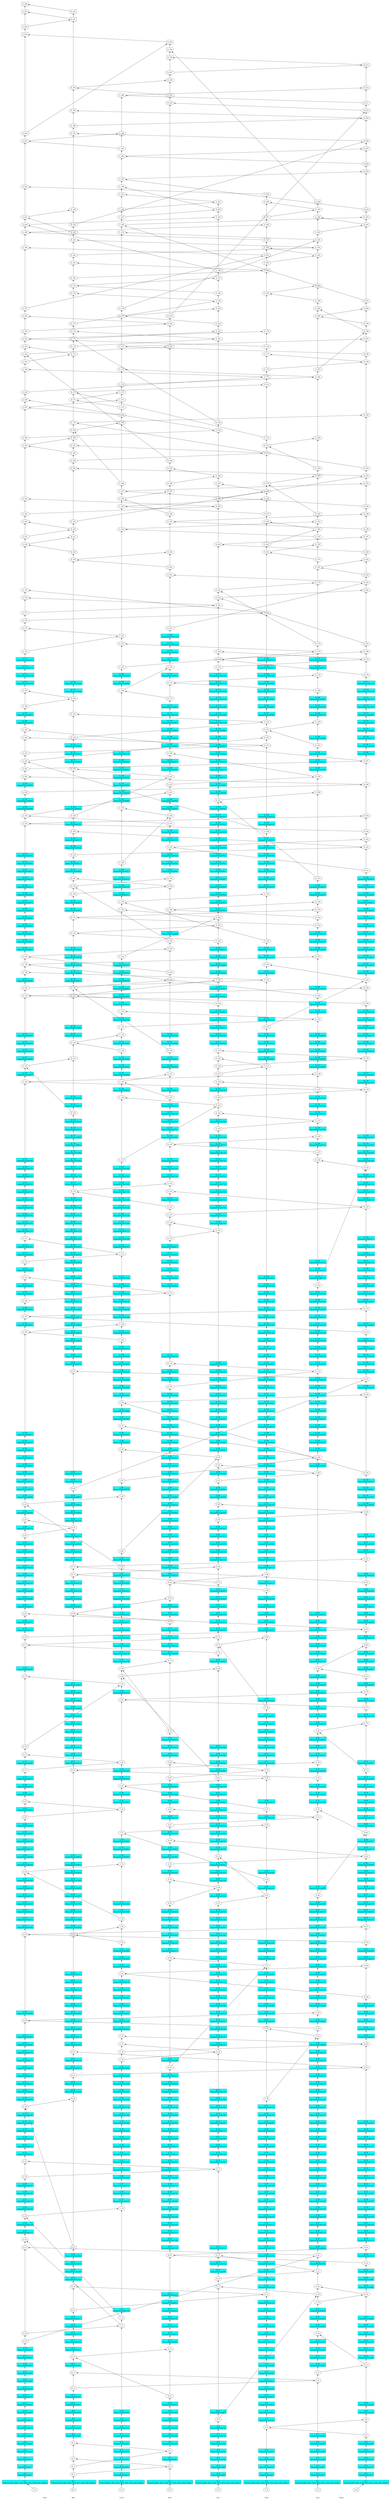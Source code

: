 /// our_id: Alice
/// peer_list: {
///   Alice: PeerState(VOTE|SEND|RECV)
///   Bob: PeerState(VOTE|SEND|RECV)
///   Carol: PeerState(VOTE|SEND|RECV)
///   Dave: PeerState(VOTE|SEND|RECV)
///   Eric: PeerState(VOTE|SEND|RECV)
///   Fred: PeerState(VOTE|SEND|RECV)
///   Gina: PeerState(VOTE|SEND|RECV)
///   Hank: PeerState(VOTE|SEND|RECV)
/// }
digraph GossipGraph {
  splines=false
  rankdir=BT

  style=invis
  subgraph cluster_Alice {
    label="Alice"
    "Alice" [style=invis]
    "Alice" -> "A_0" [style=invis]
    "A_0" -> "A_1" [minlen=1]
    "A_1" -> "A_2" [minlen=1]
    "A_2" -> "A_3" [minlen=1]
    "A_3" -> "A_4" [minlen=1]
    "A_4" -> "A_5" [minlen=1]
    "A_5" -> "A_6" [minlen=1]
    "A_6" -> "A_7" [minlen=1]
    "A_7" -> "A_8" [minlen=1]
    "A_8" -> "A_9" [minlen=1]
    "A_9" -> "A_10" [minlen=1]
    "A_10" -> "A_11" [minlen=1]
    "A_11" -> "A_12" [minlen=1]
    "A_12" -> "A_13" [minlen=1]
    "A_13" -> "A_14" [minlen=1]
    "A_14" -> "A_15" [minlen=1]
    "A_15" -> "A_16" [minlen=1]
    "A_16" -> "A_17" [minlen=1]
    "A_17" -> "A_18" [minlen=1]
    "A_18" -> "A_19" [minlen=1]
    "A_19" -> "A_20" [minlen=1]
    "A_20" -> "A_21" [minlen=11]
    "A_21" -> "A_22" [minlen=1]
    "A_22" -> "A_23" [minlen=1]
    "A_23" -> "A_24" [minlen=1]
    "A_24" -> "A_25" [minlen=1]
    "A_25" -> "A_26" [minlen=1]
    "A_26" -> "A_27" [minlen=1]
    "A_27" -> "A_28" [minlen=1]
    "A_28" -> "A_29" [minlen=1]
    "A_29" -> "A_30" [minlen=1]
    "A_30" -> "A_31" [minlen=2]
    "A_31" -> "A_32" [minlen=1]
    "A_32" -> "A_33" [minlen=1]
    "A_33" -> "A_34" [minlen=1]
    "A_34" -> "A_35" [minlen=1]
    "A_35" -> "A_36" [minlen=1]
    "A_36" -> "A_37" [minlen=1]
    "A_37" -> "A_38" [minlen=1]
    "A_38" -> "A_39" [minlen=1]
    "A_39" -> "A_40" [minlen=1]
    "A_40" -> "A_41" [minlen=1]
    "A_41" -> "A_42" [minlen=1]
    "A_42" -> "A_43" [minlen=1]
    "A_43" -> "A_44" [minlen=1]
    "A_44" -> "A_45" [minlen=1]
    "A_45" -> "A_46" [minlen=1]
    "A_46" -> "A_47" [minlen=1]
    "A_47" -> "A_48" [minlen=2]
    "A_48" -> "A_49" [minlen=1]
    "A_49" -> "A_50" [minlen=10]
    "A_50" -> "A_51" [minlen=1]
    "A_51" -> "A_52" [minlen=1]
    "A_52" -> "A_53" [minlen=1]
    "A_53" -> "A_54" [minlen=1]
    "A_54" -> "A_55" [minlen=1]
    "A_55" -> "A_56" [minlen=1]
    "A_56" -> "A_57" [minlen=1]
    "A_57" -> "A_58" [minlen=1]
    "A_58" -> "A_59" [minlen=1]
    "A_59" -> "A_60" [minlen=1]
    "A_60" -> "A_61" [minlen=1]
    "A_61" -> "A_62" [minlen=1]
    "A_62" -> "A_63" [minlen=1]
    "A_63" -> "A_64" [minlen=1]
    "A_64" -> "A_65" [minlen=1]
    "A_65" -> "A_66" [minlen=1]
    "A_66" -> "A_67" [minlen=1]
    "A_67" -> "A_68" [minlen=1]
    "A_68" -> "A_69" [minlen=1]
    "A_69" -> "A_70" [minlen=1]
    "A_70" -> "A_71" [minlen=1]
    "A_71" -> "A_72" [minlen=1]
    "A_72" -> "A_73" [minlen=1]
    "A_73" -> "A_74" [minlen=1]
    "A_74" -> "A_75" [minlen=9]
    "A_75" -> "A_76" [minlen=1]
    "A_76" -> "A_77" [minlen=3]
    "A_77" -> "A_78" [minlen=1]
    "A_78" -> "A_79" [minlen=1]
    "A_79" -> "A_80" [minlen=1]
    "A_80" -> "A_81" [minlen=1]
    "A_81" -> "A_82" [minlen=1]
    "A_82" -> "A_83" [minlen=1]
    "A_83" -> "A_84" [minlen=1]
    "A_84" -> "A_85" [minlen=1]
    "A_85" -> "A_86" [minlen=1]
    "A_86" -> "A_87" [minlen=1]
    "A_87" -> "A_88" [minlen=1]
    "A_88" -> "A_89" [minlen=1]
    "A_89" -> "A_90" [minlen=1]
    "A_90" -> "A_91" [minlen=1]
    "A_91" -> "A_92" [minlen=1]
    "A_92" -> "A_93" [minlen=1]
    "A_93" -> "A_94" [minlen=1]
    "A_94" -> "A_95" [minlen=1]
    "A_95" -> "A_96" [minlen=1]
    "A_96" -> "A_97" [minlen=1]
    "A_97" -> "A_98" [minlen=1]
    "A_98" -> "A_99" [minlen=1]
    "A_99" -> "A_100" [minlen=1]
    "A_100" -> "A_101" [minlen=1]
    "A_101" -> "A_102" [minlen=1]
    "A_102" -> "A_103" [minlen=1]
    "A_103" -> "A_104" [minlen=1]
    "A_104" -> "A_105" [minlen=13]
    "A_105" -> "A_106" [minlen=1]
    "A_106" -> "A_107" [minlen=1]
    "A_107" -> "A_108" [minlen=1]
    "A_108" -> "A_109" [minlen=1]
    "A_109" -> "A_110" [minlen=1]
    "A_110" -> "A_111" [minlen=1]
    "A_111" -> "A_112" [minlen=1]
    "A_112" -> "A_113" [minlen=1]
    "A_113" -> "A_114" [minlen=1]
    "A_114" -> "A_115" [minlen=1]
    "A_115" -> "A_116" [minlen=1]
    "A_116" -> "A_117" [minlen=1]
    "A_117" -> "A_118" [minlen=1]
    "A_118" -> "A_119" [minlen=1]
    "A_119" -> "A_120" [minlen=1]
    "A_120" -> "A_121" [minlen=1]
    "A_121" -> "A_122" [minlen=1]
    "A_122" -> "A_123" [minlen=1]
    "A_123" -> "A_124" [minlen=1]
    "A_124" -> "A_125" [minlen=1]
    "A_125" -> "A_126" [minlen=1]
    "A_126" -> "A_127" [minlen=1]
    "A_127" -> "A_128" [minlen=10]
    "A_128" -> "A_129" [minlen=1]
    "A_129" -> "A_130" [minlen=1]
    "A_130" -> "A_131" [minlen=1]
    "A_131" -> "A_132" [minlen=1]
    "A_132" -> "A_133" [minlen=1]
    "A_133" -> "A_134" [minlen=1]
    "A_134" -> "A_135" [minlen=5]
    "A_135" -> "A_136" [minlen=1]
    "A_136" -> "A_137" [minlen=1]
    "A_137" -> "A_138" [minlen=1]
    "A_138" -> "A_139" [minlen=1]
    "A_139" -> "A_140" [minlen=1]
    "A_140" -> "A_141" [minlen=1]
    "A_141" -> "A_142" [minlen=1]
    "A_142" -> "A_143" [minlen=1]
    "A_143" -> "A_144" [minlen=1]
    "A_144" -> "A_145" [minlen=1]
    "A_145" -> "A_146" [minlen=1]
    "A_146" -> "A_147" [minlen=1]
    "A_147" -> "A_148" [minlen=1]
    "A_148" -> "A_149" [minlen=1]
    "A_149" -> "A_150" [minlen=1]
    "A_150" -> "A_151" [minlen=1]
    "A_151" -> "A_152" [minlen=1]
    "A_152" -> "A_153" [minlen=1]
    "A_153" -> "A_154" [minlen=4]
    "A_154" -> "A_155" [minlen=1]
    "A_155" -> "A_156" [minlen=1]
    "A_156" -> "A_157" [minlen=1]
    "A_157" -> "A_158" [minlen=1]
    "A_158" -> "A_159" [minlen=1]
    "A_159" -> "A_160" [minlen=1]
    "A_160" -> "A_161" [minlen=1]
    "A_161" -> "A_162" [minlen=1]
    "A_162" -> "A_163" [minlen=1]
    "A_163" -> "A_164" [minlen=2]
    "A_164" -> "A_165" [minlen=1]
    "A_165" -> "A_166" [minlen=1]
    "A_166" -> "A_167" [minlen=1]
    "A_167" -> "A_168" [minlen=1]
    "A_168" -> "A_169" [minlen=2]
    "A_169" -> "A_170" [minlen=1]
    "A_170" -> "A_171" [minlen=1]
    "A_171" -> "A_172" [minlen=1]
    "A_172" -> "A_173" [minlen=1]
    "A_173" -> "A_174" [minlen=1]
    "A_174" -> "A_175" [minlen=3]
    "A_175" -> "A_176" [minlen=1]
    "A_176" -> "A_177" [minlen=1]
    "A_177" -> "A_178" [minlen=2]
    "A_178" -> "A_179" [minlen=1]
    "A_179" -> "A_180" [minlen=6]
    "A_180" -> "A_181" [minlen=1]
    "A_181" -> "A_182" [minlen=2]
    "A_182" -> "A_183" [minlen=1]
    "A_183" -> "A_184" [minlen=2]
    "A_184" -> "A_185" [minlen=7]
    "A_185" -> "A_186" [minlen=1]
    "A_186" -> "A_187" [minlen=4]
    "A_187" -> "A_188" [minlen=1]
    "A_188" -> "A_189" [minlen=1]
    "A_189" -> "A_190" [minlen=3]
    "A_190" -> "A_191" [minlen=1]
    "A_191" -> "A_192" [minlen=1]
    "A_192" -> "A_193" [minlen=1]
    "A_193" -> "A_194" [minlen=1]
    "A_194" -> "A_195" [minlen=1]
    "A_195" -> "A_196" [minlen=2]
    "A_196" -> "A_197" [minlen=1]
    "A_197" -> "A_198" [minlen=8]
    "A_198" -> "A_199" [minlen=2]
    "A_199" -> "A_200" [minlen=1]
    "A_200" -> "A_201" [minlen=1]
    "A_201" -> "A_202" [minlen=4]
    "A_202" -> "A_203" [minlen=6]
    "A_203" -> "A_204" [minlen=1]
    "A_204" -> "A_205" [minlen=13]
    "A_205" -> "A_206" [minlen=1]
    "A_206" -> "A_207" [minlen=2]
    "A_207" -> "A_208" [minlen=1]
  }
  "G_23" -> "A_21" [constraint=false]
  "C_11" -> "A_22" [constraint=false]
  "C_12" -> "A_25" [constraint=false]
  "E_17" -> "A_31" [constraint=false]
  "B_27" -> "A_38" [constraint=false]
  "G_52" -> "A_48" [constraint=false]
  "H_52" -> "A_50" [constraint=false]
  "C_50" -> "A_58" [constraint=false]
  "C_58" -> "A_67" [constraint=false]
  "C_64" -> "A_73" [constraint=false]
  "C_67" -> "A_75" [constraint=false]
  "E_70" -> "A_77" [constraint=false]
  "H_87" -> "A_81" [constraint=false]
  "B_79" -> "A_93" [constraint=false]
  "C_82" -> "A_95" [constraint=false]
  "C_102" -> "A_105" [constraint=false]
  "H_113" -> "A_107" [constraint=false]
  "D_112" -> "A_112" [constraint=false]
  "C_111" -> "A_117" [constraint=false]
  "G_135" -> "A_128" [constraint=false]
  "B_120" -> "A_130" [constraint=false]
  "H_145" -> "A_135" [constraint=false]
  "F_134" -> "A_138" [constraint=false]
  "G_145" -> "A_139" [constraint=false]
  "D_144" -> "A_140" [constraint=false]
  "H_164" -> "A_154" [constraint=false]
  "D_157" -> "A_155" [constraint=false]
  "H_166" -> "A_160" [constraint=false]
  "F_148" -> "A_162" [constraint=false]
  "F_151" -> "A_164" [constraint=false]
  "H_167" -> "A_165" [constraint=false]
  "B_156" -> "A_169" [constraint=false]
  "C_163" -> "A_175" [constraint=false]
  "E_181" -> "A_178" [constraint=false]
  "F_163" -> "A_179" [constraint=false]
  "B_160" -> "A_180" [constraint=false]
  "B_162" -> "A_182" [constraint=false]
  "E_185" -> "A_184" [constraint=false]
  "B_166" -> "A_185" [constraint=false]
  "C_170" -> "A_187" [constraint=false]
  "E_189" -> "A_188" [constraint=false]
  "F_175" -> "A_190" [constraint=false]
  "D_190" -> "A_192" [constraint=false]
  "B_173" -> "A_193" [constraint=false]
  "F_178" -> "A_194" [constraint=false]
  "D_192" -> "A_196" [constraint=false]
  "F_183" -> "A_198" [constraint=false]
  "F_185" -> "A_199" [constraint=false]
  "E_198" -> "A_200" [constraint=false]
  "B_184" -> "A_201" [constraint=false]
  "F_189" -> "A_202" [constraint=false]
  "C_187" -> "A_203" [constraint=false]
  "D_200" -> "A_205" [constraint=false]
  "B_191" -> "A_207" [constraint=false]
  "B_192" -> "A_208" [constraint=false]

  style=invis
  subgraph cluster_Bob {
    label="Bob"
    "Bob" [style=invis]
    "Bob" -> "B_0" [style=invis]
    "B_0" -> "B_1" [minlen=1]
    "B_1" -> "B_2" [minlen=1]
    "B_2" -> "B_3" [minlen=1]
    "B_3" -> "B_4" [minlen=1]
    "B_4" -> "B_5" [minlen=2]
    "B_5" -> "B_6" [minlen=1]
    "B_6" -> "B_7" [minlen=1]
    "B_7" -> "B_8" [minlen=1]
    "B_8" -> "B_9" [minlen=1]
    "B_9" -> "B_10" [minlen=1]
    "B_10" -> "B_11" [minlen=1]
    "B_11" -> "B_12" [minlen=1]
    "B_12" -> "B_13" [minlen=2]
    "B_13" -> "B_14" [minlen=1]
    "B_14" -> "B_15" [minlen=1]
    "B_15" -> "B_16" [minlen=1]
    "B_16" -> "B_17" [minlen=1]
    "B_17" -> "B_18" [minlen=1]
    "B_18" -> "B_19" [minlen=1]
    "B_19" -> "B_20" [minlen=1]
    "B_20" -> "B_21" [minlen=1]
    "B_21" -> "B_22" [minlen=3]
    "B_22" -> "B_23" [minlen=1]
    "B_23" -> "B_24" [minlen=1]
    "B_24" -> "B_25" [minlen=1]
    "B_25" -> "B_26" [minlen=1]
    "B_26" -> "B_27" [minlen=1]
    "B_27" -> "B_28" [minlen=19]
    "B_28" -> "B_29" [minlen=1]
    "B_29" -> "B_30" [minlen=1]
    "B_30" -> "B_31" [minlen=1]
    "B_31" -> "B_32" [minlen=1]
    "B_32" -> "B_33" [minlen=1]
    "B_33" -> "B_34" [minlen=1]
    "B_34" -> "B_35" [minlen=1]
    "B_35" -> "B_36" [minlen=1]
    "B_36" -> "B_37" [minlen=1]
    "B_37" -> "B_38" [minlen=1]
    "B_38" -> "B_39" [minlen=1]
    "B_39" -> "B_40" [minlen=1]
    "B_40" -> "B_41" [minlen=1]
    "B_41" -> "B_42" [minlen=1]
    "B_42" -> "B_43" [minlen=1]
    "B_43" -> "B_44" [minlen=1]
    "B_44" -> "B_45" [minlen=5]
    "B_45" -> "B_46" [minlen=1]
    "B_46" -> "B_47" [minlen=1]
    "B_47" -> "B_48" [minlen=1]
    "B_48" -> "B_49" [minlen=1]
    "B_49" -> "B_50" [minlen=1]
    "B_50" -> "B_51" [minlen=1]
    "B_51" -> "B_52" [minlen=1]
    "B_52" -> "B_53" [minlen=1]
    "B_53" -> "B_54" [minlen=1]
    "B_54" -> "B_55" [minlen=1]
    "B_55" -> "B_56" [minlen=11]
    "B_56" -> "B_57" [minlen=1]
    "B_57" -> "B_58" [minlen=1]
    "B_58" -> "B_59" [minlen=1]
    "B_59" -> "B_60" [minlen=1]
    "B_60" -> "B_61" [minlen=1]
    "B_61" -> "B_62" [minlen=1]
    "B_62" -> "B_63" [minlen=1]
    "B_63" -> "B_64" [minlen=1]
    "B_64" -> "B_65" [minlen=1]
    "B_65" -> "B_66" [minlen=1]
    "B_66" -> "B_67" [minlen=1]
    "B_67" -> "B_68" [minlen=9]
    "B_68" -> "B_69" [minlen=1]
    "B_69" -> "B_70" [minlen=1]
    "B_70" -> "B_71" [minlen=1]
    "B_71" -> "B_72" [minlen=1]
    "B_72" -> "B_73" [minlen=1]
    "B_73" -> "B_74" [minlen=1]
    "B_74" -> "B_75" [minlen=1]
    "B_75" -> "B_76" [minlen=1]
    "B_76" -> "B_77" [minlen=1]
    "B_77" -> "B_78" [minlen=1]
    "B_78" -> "B_79" [minlen=1]
    "B_79" -> "B_80" [minlen=1]
    "B_80" -> "B_81" [minlen=1]
    "B_81" -> "B_82" [minlen=1]
    "B_82" -> "B_83" [minlen=1]
    "B_83" -> "B_84" [minlen=1]
    "B_84" -> "B_85" [minlen=1]
    "B_85" -> "B_86" [minlen=1]
    "B_86" -> "B_87" [minlen=13]
    "B_87" -> "B_88" [minlen=1]
    "B_88" -> "B_89" [minlen=1]
    "B_89" -> "B_90" [minlen=1]
    "B_90" -> "B_91" [minlen=1]
    "B_91" -> "B_92" [minlen=1]
    "B_92" -> "B_93" [minlen=1]
    "B_93" -> "B_94" [minlen=1]
    "B_94" -> "B_95" [minlen=1]
    "B_95" -> "B_96" [minlen=1]
    "B_96" -> "B_97" [minlen=1]
    "B_97" -> "B_98" [minlen=1]
    "B_98" -> "B_99" [minlen=1]
    "B_99" -> "B_100" [minlen=1]
    "B_100" -> "B_101" [minlen=1]
    "B_101" -> "B_102" [minlen=1]
    "B_102" -> "B_103" [minlen=1]
    "B_103" -> "B_104" [minlen=1]
    "B_104" -> "B_105" [minlen=1]
    "B_105" -> "B_106" [minlen=1]
    "B_106" -> "B_107" [minlen=1]
    "B_107" -> "B_108" [minlen=1]
    "B_108" -> "B_109" [minlen=1]
    "B_109" -> "B_110" [minlen=1]
    "B_110" -> "B_111" [minlen=1]
    "B_111" -> "B_112" [minlen=1]
    "B_112" -> "B_113" [minlen=1]
    "B_113" -> "B_114" [minlen=1]
    "B_114" -> "B_115" [minlen=1]
    "B_115" -> "B_116" [minlen=1]
    "B_116" -> "B_117" [minlen=1]
    "B_117" -> "B_118" [minlen=1]
    "B_118" -> "B_119" [minlen=1]
    "B_119" -> "B_120" [minlen=1]
    "B_120" -> "B_121" [minlen=1]
    "B_121" -> "B_122" [minlen=1]
    "B_122" -> "B_123" [minlen=5]
    "B_123" -> "B_124" [minlen=2]
    "B_124" -> "B_125" [minlen=1]
    "B_125" -> "B_126" [minlen=1]
    "B_126" -> "B_127" [minlen=4]
    "B_127" -> "B_128" [minlen=1]
    "B_128" -> "B_129" [minlen=1]
    "B_129" -> "B_130" [minlen=1]
    "B_130" -> "B_131" [minlen=1]
    "B_131" -> "B_132" [minlen=1]
    "B_132" -> "B_133" [minlen=1]
    "B_133" -> "B_134" [minlen=2]
    "B_134" -> "B_135" [minlen=2]
    "B_135" -> "B_136" [minlen=1]
    "B_136" -> "B_137" [minlen=1]
    "B_137" -> "B_138" [minlen=1]
    "B_138" -> "B_139" [minlen=1]
    "B_139" -> "B_140" [minlen=1]
    "B_140" -> "B_141" [minlen=1]
    "B_141" -> "B_142" [minlen=1]
    "B_142" -> "B_143" [minlen=1]
    "B_143" -> "B_144" [minlen=1]
    "B_144" -> "B_145" [minlen=1]
    "B_145" -> "B_146" [minlen=1]
    "B_146" -> "B_147" [minlen=1]
    "B_147" -> "B_148" [minlen=1]
    "B_148" -> "B_149" [minlen=1]
    "B_149" -> "B_150" [minlen=5]
    "B_150" -> "B_151" [minlen=1]
    "B_151" -> "B_152" [minlen=1]
    "B_152" -> "B_153" [minlen=1]
    "B_153" -> "B_154" [minlen=1]
    "B_154" -> "B_155" [minlen=3]
    "B_155" -> "B_156" [minlen=2]
    "B_156" -> "B_157" [minlen=1]
    "B_157" -> "B_158" [minlen=1]
    "B_158" -> "B_159" [minlen=16]
    "B_159" -> "B_160" [minlen=1]
    "B_160" -> "B_161" [minlen=2]
    "B_161" -> "B_162" [minlen=1]
    "B_162" -> "B_163" [minlen=1]
    "B_163" -> "B_164" [minlen=7]
    "B_164" -> "B_165" [minlen=1]
    "B_165" -> "B_166" [minlen=1]
    "B_166" -> "B_167" [minlen=1]
    "B_167" -> "B_168" [minlen=1]
    "B_168" -> "B_169" [minlen=1]
    "B_169" -> "B_170" [minlen=1]
    "B_170" -> "B_171" [minlen=3]
    "B_171" -> "B_172" [minlen=1]
    "B_172" -> "B_173" [minlen=5]
    "B_173" -> "B_174" [minlen=1]
    "B_174" -> "B_175" [minlen=1]
    "B_175" -> "B_176" [minlen=1]
    "B_176" -> "B_177" [minlen=1]
    "B_177" -> "B_178" [minlen=4]
    "B_178" -> "B_179" [minlen=1]
    "B_179" -> "B_180" [minlen=1]
    "B_180" -> "B_181" [minlen=2]
    "B_181" -> "B_182" [minlen=1]
    "B_182" -> "B_183" [minlen=2]
    "B_183" -> "B_184" [minlen=1]
    "B_184" -> "B_185" [minlen=1]
    "B_185" -> "B_186" [minlen=2]
    "B_186" -> "B_187" [minlen=10]
    "B_187" -> "B_188" [minlen=1]
    "B_188" -> "B_189" [minlen=2]
    "B_189" -> "B_190" [minlen=3]
    "B_190" -> "B_191" [minlen=9]
    "B_191" -> "B_192" [minlen=1]
  }
  "D_2" -> "B_4" [constraint=false]
  "D_4" -> "B_5" [constraint=false]
  "G_8" -> "B_13" [constraint=false]
  "D_11" -> "B_15" [constraint=false]
  "F_23" -> "B_22" [constraint=false]
  "A_38" -> "B_28" [constraint=false]
  "H_41" -> "B_34" [constraint=false]
  "C_48" -> "B_45" [constraint=false]
  "G_76" -> "B_56" [constraint=false]
  "D_78" -> "B_68" [constraint=false]
  "E_79" -> "B_73" [constraint=false]
  "H_93" -> "B_74" [constraint=false]
  "A_91" -> "B_79" [constraint=false]
  "H_107" -> "B_87" [constraint=false]
  "D_122" -> "B_110" [constraint=false]
  "A_130" -> "B_123" [constraint=false]
  "C_130" -> "B_124" [constraint=false]
  "E_136" -> "B_127" [constraint=false]
  "D_140" -> "B_128" [constraint=false]
  "E_144" -> "B_134" [constraint=false]
  "G_151" -> "B_135" [constraint=false]
  "D_146" -> "B_139" [constraint=false]
  "D_149" -> "B_140" [constraint=false]
  "H_162" -> "B_146" [constraint=false]
  "D_163" -> "B_150" [constraint=false]
  "F_154" -> "B_155" [constraint=false]
  "A_168" -> "B_156" [constraint=false]
  "D_183" -> "B_159" [constraint=false]
  "A_180" -> "B_161" [constraint=false]
  "A_181" -> "B_162" [constraint=false]
  "H_192" -> "B_164" [constraint=false]
  "F_171" -> "B_167" [constraint=false]
  "A_185" -> "B_168" [constraint=false]
  "C_168" -> "B_169" [constraint=false]
  "H_193" -> "B_170" [constraint=false]
  "C_171" -> "B_171" [constraint=false]
  "F_173" -> "B_172" [constraint=false]
  "A_191" -> "B_173" [constraint=false]
  "E_190" -> "B_175" [constraint=false]
  "E_191" -> "B_176" [constraint=false]
  "E_195" -> "B_178" [constraint=false]
  "E_196" -> "B_179" [constraint=false]
  "F_181" -> "B_181" [constraint=false]
  "G_193" -> "B_183" [constraint=false]
  "A_201" -> "B_186" [constraint=false]
  "H_208" -> "B_187" [constraint=false]
  "H_209" -> "B_189" [constraint=false]
  "D_195" -> "B_190" [constraint=false]
  "A_206" -> "B_191" [constraint=false]

  style=invis
  subgraph cluster_Carol {
    label="Carol"
    "Carol" [style=invis]
    "Carol" -> "C_0" [style=invis]
    "C_0" -> "C_1" [minlen=1]
    "C_1" -> "C_2" [minlen=1]
    "C_2" -> "C_3" [minlen=1]
    "C_3" -> "C_4" [minlen=1]
    "C_4" -> "C_5" [minlen=1]
    "C_5" -> "C_6" [minlen=1]
    "C_6" -> "C_7" [minlen=1]
    "C_7" -> "C_8" [minlen=1]
    "C_8" -> "C_9" [minlen=1]
    "C_9" -> "C_10" [minlen=1]
    "C_10" -> "C_11" [minlen=11]
    "C_11" -> "C_12" [minlen=1]
    "C_12" -> "C_13" [minlen=1]
    "C_13" -> "C_14" [minlen=13]
    "C_14" -> "C_15" [minlen=1]
    "C_15" -> "C_16" [minlen=1]
    "C_16" -> "C_17" [minlen=1]
    "C_17" -> "C_18" [minlen=1]
    "C_18" -> "C_19" [minlen=1]
    "C_19" -> "C_20" [minlen=1]
    "C_20" -> "C_21" [minlen=1]
    "C_21" -> "C_22" [minlen=1]
    "C_22" -> "C_23" [minlen=1]
    "C_23" -> "C_24" [minlen=1]
    "C_24" -> "C_25" [minlen=1]
    "C_25" -> "C_26" [minlen=1]
    "C_26" -> "C_27" [minlen=1]
    "C_27" -> "C_28" [minlen=1]
    "C_28" -> "C_29" [minlen=1]
    "C_29" -> "C_30" [minlen=1]
    "C_30" -> "C_31" [minlen=1]
    "C_31" -> "C_32" [minlen=1]
    "C_32" -> "C_33" [minlen=1]
    "C_33" -> "C_34" [minlen=1]
    "C_34" -> "C_35" [minlen=1]
    "C_35" -> "C_36" [minlen=1]
    "C_36" -> "C_37" [minlen=1]
    "C_37" -> "C_38" [minlen=1]
    "C_38" -> "C_39" [minlen=1]
    "C_39" -> "C_40" [minlen=1]
    "C_40" -> "C_41" [minlen=1]
    "C_41" -> "C_42" [minlen=1]
    "C_42" -> "C_43" [minlen=1]
    "C_43" -> "C_44" [minlen=1]
    "C_44" -> "C_45" [minlen=1]
    "C_45" -> "C_46" [minlen=1]
    "C_46" -> "C_47" [minlen=1]
    "C_47" -> "C_48" [minlen=1]
    "C_48" -> "C_49" [minlen=2]
    "C_49" -> "C_50" [minlen=1]
    "C_50" -> "C_51" [minlen=1]
    "C_51" -> "C_52" [minlen=1]
    "C_52" -> "C_53" [minlen=5]
    "C_53" -> "C_54" [minlen=1]
    "C_54" -> "C_55" [minlen=1]
    "C_55" -> "C_56" [minlen=1]
    "C_56" -> "C_57" [minlen=1]
    "C_57" -> "C_58" [minlen=3]
    "C_58" -> "C_59" [minlen=1]
    "C_59" -> "C_60" [minlen=1]
    "C_60" -> "C_61" [minlen=1]
    "C_61" -> "C_62" [minlen=1]
    "C_62" -> "C_63" [minlen=1]
    "C_63" -> "C_64" [minlen=1]
    "C_64" -> "C_65" [minlen=8]
    "C_65" -> "C_66" [minlen=1]
    "C_66" -> "C_67" [minlen=1]
    "C_67" -> "C_68" [minlen=1]
    "C_68" -> "C_69" [minlen=1]
    "C_69" -> "C_70" [minlen=1]
    "C_70" -> "C_71" [minlen=1]
    "C_71" -> "C_72" [minlen=1]
    "C_72" -> "C_73" [minlen=1]
    "C_73" -> "C_74" [minlen=1]
    "C_74" -> "C_75" [minlen=1]
    "C_75" -> "C_76" [minlen=1]
    "C_76" -> "C_77" [minlen=1]
    "C_77" -> "C_78" [minlen=1]
    "C_78" -> "C_79" [minlen=1]
    "C_79" -> "C_80" [minlen=1]
    "C_80" -> "C_81" [minlen=1]
    "C_81" -> "C_82" [minlen=1]
    "C_82" -> "C_83" [minlen=1]
    "C_83" -> "C_84" [minlen=1]
    "C_84" -> "C_85" [minlen=7]
    "C_85" -> "C_86" [minlen=1]
    "C_86" -> "C_87" [minlen=1]
    "C_87" -> "C_88" [minlen=4]
    "C_88" -> "C_89" [minlen=1]
    "C_89" -> "C_90" [minlen=1]
    "C_90" -> "C_91" [minlen=1]
    "C_91" -> "C_92" [minlen=1]
    "C_92" -> "C_93" [minlen=1]
    "C_93" -> "C_94" [minlen=1]
    "C_94" -> "C_95" [minlen=1]
    "C_95" -> "C_96" [minlen=1]
    "C_96" -> "C_97" [minlen=1]
    "C_97" -> "C_98" [minlen=1]
    "C_98" -> "C_99" [minlen=1]
    "C_99" -> "C_100" [minlen=1]
    "C_100" -> "C_101" [minlen=1]
    "C_101" -> "C_102" [minlen=1]
    "C_102" -> "C_103" [minlen=1]
    "C_103" -> "C_104" [minlen=1]
    "C_104" -> "C_105" [minlen=1]
    "C_105" -> "C_106" [minlen=1]
    "C_106" -> "C_107" [minlen=1]
    "C_107" -> "C_108" [minlen=1]
    "C_108" -> "C_109" [minlen=1]
    "C_109" -> "C_110" [minlen=1]
    "C_110" -> "C_111" [minlen=3]
    "C_111" -> "C_112" [minlen=1]
    "C_112" -> "C_113" [minlen=1]
    "C_113" -> "C_114" [minlen=1]
    "C_114" -> "C_115" [minlen=1]
    "C_115" -> "C_116" [minlen=1]
    "C_116" -> "C_117" [minlen=1]
    "C_117" -> "C_118" [minlen=1]
    "C_118" -> "C_119" [minlen=1]
    "C_119" -> "C_120" [minlen=1]
    "C_120" -> "C_121" [minlen=1]
    "C_121" -> "C_122" [minlen=1]
    "C_122" -> "C_123" [minlen=1]
    "C_123" -> "C_124" [minlen=8]
    "C_124" -> "C_125" [minlen=1]
    "C_125" -> "C_126" [minlen=1]
    "C_126" -> "C_127" [minlen=1]
    "C_127" -> "C_128" [minlen=1]
    "C_128" -> "C_129" [minlen=1]
    "C_129" -> "C_130" [minlen=1]
    "C_130" -> "C_131" [minlen=1]
    "C_131" -> "C_132" [minlen=1]
    "C_132" -> "C_133" [minlen=1]
    "C_133" -> "C_134" [minlen=1]
    "C_134" -> "C_135" [minlen=1]
    "C_135" -> "C_136" [minlen=1]
    "C_136" -> "C_137" [minlen=1]
    "C_137" -> "C_138" [minlen=1]
    "C_138" -> "C_139" [minlen=1]
    "C_139" -> "C_140" [minlen=1]
    "C_140" -> "C_141" [minlen=1]
    "C_141" -> "C_142" [minlen=1]
    "C_142" -> "C_143" [minlen=6]
    "C_143" -> "C_144" [minlen=1]
    "C_144" -> "C_145" [minlen=1]
    "C_145" -> "C_146" [minlen=1]
    "C_146" -> "C_147" [minlen=1]
    "C_147" -> "C_148" [minlen=1]
    "C_148" -> "C_149" [minlen=1]
    "C_149" -> "C_150" [minlen=7]
    "C_150" -> "C_151" [minlen=1]
    "C_151" -> "C_152" [minlen=1]
    "C_152" -> "C_153" [minlen=1]
    "C_153" -> "C_154" [minlen=1]
    "C_154" -> "C_155" [minlen=1]
    "C_155" -> "C_156" [minlen=1]
    "C_156" -> "C_157" [minlen=1]
    "C_157" -> "C_158" [minlen=8]
    "C_158" -> "C_159" [minlen=1]
    "C_159" -> "C_160" [minlen=1]
    "C_160" -> "C_161" [minlen=1]
    "C_161" -> "C_162" [minlen=3]
    "C_162" -> "C_163" [minlen=1]
    "C_163" -> "C_164" [minlen=14]
    "C_164" -> "C_165" [minlen=3]
    "C_165" -> "C_166" [minlen=1]
    "C_166" -> "C_167" [minlen=1]
    "C_167" -> "C_168" [minlen=1]
    "C_168" -> "C_169" [minlen=8]
    "C_169" -> "C_170" [minlen=1]
    "C_170" -> "C_171" [minlen=1]
    "C_171" -> "C_172" [minlen=1]
    "C_172" -> "C_173" [minlen=1]
    "C_173" -> "C_174" [minlen=1]
    "C_174" -> "C_175" [minlen=2]
    "C_175" -> "C_176" [minlen=3]
    "C_176" -> "C_177" [minlen=4]
    "C_177" -> "C_178" [minlen=1]
    "C_178" -> "C_179" [minlen=10]
    "C_179" -> "C_180" [minlen=1]
    "C_180" -> "C_181" [minlen=1]
    "C_181" -> "C_182" [minlen=1]
    "C_182" -> "C_183" [minlen=2]
    "C_183" -> "C_184" [minlen=1]
    "C_184" -> "C_185" [minlen=1]
    "C_185" -> "C_186" [minlen=3]
    "C_186" -> "C_187" [minlen=1]
    "C_187" -> "C_188" [minlen=2]
    "C_188" -> "C_189" [minlen=5]
  }
  "A_20" -> "C_11" [constraint=false]
  "A_25" -> "C_14" [constraint=false]
  "E_28" -> "C_35" [constraint=false]
  "H_42" -> "C_36" [constraint=false]
  "H_48" -> "C_44" [constraint=false]
  "B_45" -> "C_49" [constraint=false]
  "A_58" -> "C_53" [constraint=false]
  "F_63" -> "C_57" [constraint=false]
  "A_65" -> "C_58" [constraint=false]
  "F_67" -> "C_61" [constraint=false]
  "A_71" -> "C_64" [constraint=false]
  "H_77" -> "C_65" [constraint=false]
  "A_74" -> "C_67" [constraint=false]
  "E_63" -> "C_68" [constraint=false]
  "D_72" -> "C_69" [constraint=false]
  "A_95" -> "C_85" [constraint=false]
  "E_94" -> "C_88" [constraint=false]
  "G_100" -> "C_91" [constraint=false]
  "H_104" -> "C_94" [constraint=false]
  "A_105" -> "C_104" [constraint=false]
  "A_114" -> "C_111" [constraint=false]
  "E_123" -> "C_124" [constraint=false]
  "D_135" -> "C_126" [constraint=false]
  "B_124" -> "C_132" [constraint=false]
  "G_142" -> "C_135" [constraint=false]
  "E_146" -> "C_143" [constraint=false]
  "F_139" -> "C_144" [constraint=false]
  "D_158" -> "C_150" [constraint=false]
  "D_173" -> "C_158" [constraint=false]
  "G_173" -> "C_162" [constraint=false]
  "A_174" -> "C_163" [constraint=false]
  "G_179" -> "C_164" [constraint=false]
  "F_167" -> "C_165" [constraint=false]
  "D_186" -> "C_166" [constraint=false]
  "H_190" -> "C_167" [constraint=false]
  "B_169" -> "C_169" [constraint=false]
  "A_187" -> "C_172" [constraint=false]
  "B_171" -> "C_173" [constraint=false]
  "G_186" -> "C_175" [constraint=false]
  "H_196" -> "C_176" [constraint=false]
  "E_193" -> "C_177" [constraint=false]
  "G_194" -> "C_179" [constraint=false]
  "H_201" -> "C_180" [constraint=false]
  "E_201" -> "C_183" [constraint=false]
  "E_200" -> "C_184" [constraint=false]
  "H_204" -> "C_185" [constraint=false]
  "H_206" -> "C_186" [constraint=false]
  "A_203" -> "C_188" [constraint=false]
  "H_211" -> "C_189" [constraint=false]

  style=invis
  subgraph cluster_Dave {
    label="Dave"
    "Dave" [style=invis]
    "Dave" -> "D_0" [style=invis]
    "D_0" -> "D_1" [minlen=1]
    "D_1" -> "D_2" [minlen=2]
    "D_2" -> "D_3" [minlen=1]
    "D_3" -> "D_4" [minlen=1]
    "D_4" -> "D_5" [minlen=1]
    "D_5" -> "D_6" [minlen=1]
    "D_6" -> "D_7" [minlen=1]
    "D_7" -> "D_8" [minlen=1]
    "D_8" -> "D_9" [minlen=1]
    "D_9" -> "D_10" [minlen=1]
    "D_10" -> "D_11" [minlen=1]
    "D_11" -> "D_12" [minlen=6]
    "D_12" -> "D_13" [minlen=1]
    "D_13" -> "D_14" [minlen=1]
    "D_14" -> "D_15" [minlen=1]
    "D_15" -> "D_16" [minlen=1]
    "D_16" -> "D_17" [minlen=1]
    "D_17" -> "D_18" [minlen=1]
    "D_18" -> "D_19" [minlen=1]
    "D_19" -> "D_20" [minlen=5]
    "D_20" -> "D_21" [minlen=1]
    "D_21" -> "D_22" [minlen=1]
    "D_22" -> "D_23" [minlen=1]
    "D_23" -> "D_24" [minlen=1]
    "D_24" -> "D_25" [minlen=1]
    "D_25" -> "D_26" [minlen=1]
    "D_26" -> "D_27" [minlen=1]
    "D_27" -> "D_28" [minlen=1]
    "D_28" -> "D_29" [minlen=1]
    "D_29" -> "D_30" [minlen=1]
    "D_30" -> "D_31" [minlen=1]
    "D_31" -> "D_32" [minlen=1]
    "D_32" -> "D_33" [minlen=1]
    "D_33" -> "D_34" [minlen=1]
    "D_34" -> "D_35" [minlen=1]
    "D_35" -> "D_36" [minlen=1]
    "D_36" -> "D_37" [minlen=1]
    "D_37" -> "D_38" [minlen=1]
    "D_38" -> "D_39" [minlen=1]
    "D_39" -> "D_40" [minlen=1]
    "D_40" -> "D_41" [minlen=1]
    "D_41" -> "D_42" [minlen=1]
    "D_42" -> "D_43" [minlen=1]
    "D_43" -> "D_44" [minlen=1]
    "D_44" -> "D_45" [minlen=1]
    "D_45" -> "D_46" [minlen=13]
    "D_46" -> "D_47" [minlen=1]
    "D_47" -> "D_48" [minlen=1]
    "D_48" -> "D_49" [minlen=1]
    "D_49" -> "D_50" [minlen=1]
    "D_50" -> "D_51" [minlen=1]
    "D_51" -> "D_52" [minlen=1]
    "D_52" -> "D_53" [minlen=1]
    "D_53" -> "D_54" [minlen=3]
    "D_54" -> "D_55" [minlen=1]
    "D_55" -> "D_56" [minlen=1]
    "D_56" -> "D_57" [minlen=1]
    "D_57" -> "D_58" [minlen=1]
    "D_58" -> "D_59" [minlen=1]
    "D_59" -> "D_60" [minlen=1]
    "D_60" -> "D_61" [minlen=1]
    "D_61" -> "D_62" [minlen=1]
    "D_62" -> "D_63" [minlen=1]
    "D_63" -> "D_64" [minlen=1]
    "D_64" -> "D_65" [minlen=1]
    "D_65" -> "D_66" [minlen=1]
    "D_66" -> "D_67" [minlen=1]
    "D_67" -> "D_68" [minlen=2]
    "D_68" -> "D_69" [minlen=1]
    "D_69" -> "D_70" [minlen=1]
    "D_70" -> "D_71" [minlen=1]
    "D_71" -> "D_72" [minlen=1]
    "D_72" -> "D_73" [minlen=9]
    "D_73" -> "D_74" [minlen=1]
    "D_74" -> "D_75" [minlen=1]
    "D_75" -> "D_76" [minlen=1]
    "D_76" -> "D_77" [minlen=1]
    "D_77" -> "D_78" [minlen=1]
    "D_78" -> "D_79" [minlen=1]
    "D_79" -> "D_80" [minlen=1]
    "D_80" -> "D_81" [minlen=1]
    "D_81" -> "D_82" [minlen=2]
    "D_82" -> "D_83" [minlen=1]
    "D_83" -> "D_84" [minlen=1]
    "D_84" -> "D_85" [minlen=1]
    "D_85" -> "D_86" [minlen=1]
    "D_86" -> "D_87" [minlen=1]
    "D_87" -> "D_88" [minlen=1]
    "D_88" -> "D_89" [minlen=1]
    "D_89" -> "D_90" [minlen=1]
    "D_90" -> "D_91" [minlen=1]
    "D_91" -> "D_92" [minlen=1]
    "D_92" -> "D_93" [minlen=1]
    "D_93" -> "D_94" [minlen=1]
    "D_94" -> "D_95" [minlen=1]
    "D_95" -> "D_96" [minlen=1]
    "D_96" -> "D_97" [minlen=1]
    "D_97" -> "D_98" [minlen=1]
    "D_98" -> "D_99" [minlen=1]
    "D_99" -> "D_100" [minlen=1]
    "D_100" -> "D_101" [minlen=1]
    "D_101" -> "D_102" [minlen=1]
    "D_102" -> "D_103" [minlen=1]
    "D_103" -> "D_104" [minlen=1]
    "D_104" -> "D_105" [minlen=1]
    "D_105" -> "D_106" [minlen=1]
    "D_106" -> "D_107" [minlen=1]
    "D_107" -> "D_108" [minlen=1]
    "D_108" -> "D_109" [minlen=1]
    "D_109" -> "D_110" [minlen=1]
    "D_110" -> "D_111" [minlen=1]
    "D_111" -> "D_112" [minlen=8]
    "D_112" -> "D_113" [minlen=1]
    "D_113" -> "D_114" [minlen=1]
    "D_114" -> "D_115" [minlen=1]
    "D_115" -> "D_116" [minlen=1]
    "D_116" -> "D_117" [minlen=1]
    "D_117" -> "D_118" [minlen=1]
    "D_118" -> "D_119" [minlen=1]
    "D_119" -> "D_120" [minlen=2]
    "D_120" -> "D_121" [minlen=1]
    "D_121" -> "D_122" [minlen=1]
    "D_122" -> "D_123" [minlen=1]
    "D_123" -> "D_124" [minlen=1]
    "D_124" -> "D_125" [minlen=1]
    "D_125" -> "D_126" [minlen=1]
    "D_126" -> "D_127" [minlen=1]
    "D_127" -> "D_128" [minlen=1]
    "D_128" -> "D_129" [minlen=2]
    "D_129" -> "D_130" [minlen=1]
    "D_130" -> "D_131" [minlen=1]
    "D_131" -> "D_132" [minlen=1]
    "D_132" -> "D_133" [minlen=1]
    "D_133" -> "D_134" [minlen=1]
    "D_134" -> "D_135" [minlen=1]
    "D_135" -> "D_136" [minlen=1]
    "D_136" -> "D_137" [minlen=2]
    "D_137" -> "D_138" [minlen=1]
    "D_138" -> "D_139" [minlen=1]
    "D_139" -> "D_140" [minlen=1]
    "D_140" -> "D_141" [minlen=1]
    "D_141" -> "D_142" [minlen=1]
    "D_142" -> "D_143" [minlen=7]
    "D_143" -> "D_144" [minlen=1]
    "D_144" -> "D_145" [minlen=3]
    "D_145" -> "D_146" [minlen=1]
    "D_146" -> "D_147" [minlen=1]
    "D_147" -> "D_148" [minlen=3]
    "D_148" -> "D_149" [minlen=3]
    "D_149" -> "D_150" [minlen=1]
    "D_150" -> "D_151" [minlen=1]
    "D_151" -> "D_152" [minlen=1]
    "D_152" -> "D_153" [minlen=1]
    "D_153" -> "D_154" [minlen=1]
    "D_154" -> "D_155" [minlen=1]
    "D_155" -> "D_156" [minlen=1]
    "D_156" -> "D_157" [minlen=1]
    "D_157" -> "D_158" [minlen=1]
    "D_158" -> "D_159" [minlen=1]
    "D_159" -> "D_160" [minlen=1]
    "D_160" -> "D_161" [minlen=1]
    "D_161" -> "D_162" [minlen=1]
    "D_162" -> "D_163" [minlen=1]
    "D_163" -> "D_164" [minlen=1]
    "D_164" -> "D_165" [minlen=1]
    "D_165" -> "D_166" [minlen=1]
    "D_166" -> "D_167" [minlen=1]
    "D_167" -> "D_168" [minlen=1]
    "D_168" -> "D_169" [minlen=1]
    "D_169" -> "D_170" [minlen=1]
    "D_170" -> "D_171" [minlen=1]
    "D_171" -> "D_172" [minlen=1]
    "D_172" -> "D_173" [minlen=1]
    "D_173" -> "D_174" [minlen=2]
    "D_174" -> "D_175" [minlen=1]
    "D_175" -> "D_176" [minlen=1]
    "D_176" -> "D_177" [minlen=1]
    "D_177" -> "D_178" [minlen=1]
    "D_178" -> "D_179" [minlen=1]
    "D_179" -> "D_180" [minlen=1]
    "D_180" -> "D_181" [minlen=1]
    "D_181" -> "D_182" [minlen=7]
    "D_182" -> "D_183" [minlen=1]
    "D_183" -> "D_184" [minlen=2]
    "D_184" -> "D_185" [minlen=4]
    "D_185" -> "D_186" [minlen=1]
    "D_186" -> "D_187" [minlen=3]
    "D_187" -> "D_188" [minlen=1]
    "D_188" -> "D_189" [minlen=2]
    "D_189" -> "D_190" [minlen=1]
    "D_190" -> "D_191" [minlen=15]
    "D_191" -> "D_192" [minlen=3]
    "D_192" -> "D_193" [minlen=1]
    "D_193" -> "D_194" [minlen=28]
    "D_194" -> "D_195" [minlen=1]
    "D_195" -> "D_196" [minlen=2]
    "D_196" -> "D_197" [minlen=1]
    "D_197" -> "D_198" [minlen=2]
    "D_198" -> "D_199" [minlen=1]
    "D_199" -> "D_200" [minlen=1]
  }
  "B_2" -> "D_2" [constraint=false]
  "B_3" -> "D_4" [constraint=false]
  "B_15" -> "D_12" [constraint=false]
  "H_22" -> "D_20" [constraint=false]
  "F_57" -> "D_46" [constraint=false]
  "E_49" -> "D_54" [constraint=false]
  "H_62" -> "D_59" [constraint=false]
  "G_71" -> "D_63" [constraint=false]
  "F_70" -> "D_68" [constraint=false]
  "C_69" -> "D_73" [constraint=false]
  "B_68" -> "D_81" [constraint=false]
  "F_86" -> "D_82" [constraint=false]
  "G_111" -> "D_110" [constraint=false]
  "A_109" -> "D_112" [constraint=false]
  "E_107" -> "D_120" [constraint=false]
  "H_125" -> "D_124" [constraint=false]
  "B_110" -> "D_125" [constraint=false]
  "G_127" -> "D_129" [constraint=false]
  "C_126" -> "D_137" [constraint=false]
  "B_128" -> "D_143" [constraint=false]
  "A_140" -> "D_145" [constraint=false]
  "G_152" -> "D_148" [constraint=false]
  "B_138" -> "D_149" [constraint=false]
  "B_139" -> "D_150" [constraint=false]
  "H_161" -> "D_154" [constraint=false]
  "C_149" -> "D_158" [constraint=false]
  "A_155" -> "D_161" [constraint=false]
  "B_148" -> "D_163" [constraint=false]
  "G_159" -> "D_166" [constraint=false]
  "G_169" -> "D_174" [constraint=false]
  "C_158" -> "D_176" [constraint=false]
  "H_183" -> "D_182" [constraint=false]
  "B_159" -> "D_184" [constraint=false]
  "H_188" -> "D_185" [constraint=false]
  "C_166" -> "D_187" [constraint=false]
  "E_188" -> "D_189" [constraint=false]
  "A_192" -> "D_191" [constraint=false]
  "A_195" -> "D_192" [constraint=false]
  "H_210" -> "D_194" [constraint=false]
  "B_190" -> "D_196" [constraint=false]
  "H_213" -> "D_198" [constraint=false]
  "G_198" -> "D_199" [constraint=false]
  "A_204" -> "D_200" [constraint=false]

  style=invis
  subgraph cluster_Eric {
    label="Eric"
    "Eric" [style=invis]
    "Eric" -> "E_0" [style=invis]
    "E_0" -> "E_1" [minlen=1]
    "E_1" -> "E_2" [minlen=1]
    "E_2" -> "E_3" [minlen=1]
    "E_3" -> "E_4" [minlen=1]
    "E_4" -> "E_5" [minlen=1]
    "E_5" -> "E_6" [minlen=1]
    "E_6" -> "E_7" [minlen=1]
    "E_7" -> "E_8" [minlen=1]
    "E_8" -> "E_9" [minlen=1]
    "E_9" -> "E_10" [minlen=1]
    "E_10" -> "E_11" [minlen=16]
    "E_11" -> "E_12" [minlen=1]
    "E_12" -> "E_13" [minlen=1]
    "E_13" -> "E_14" [minlen=1]
    "E_14" -> "E_15" [minlen=1]
    "E_15" -> "E_16" [minlen=1]
    "E_16" -> "E_17" [minlen=10]
    "E_17" -> "E_18" [minlen=1]
    "E_18" -> "E_19" [minlen=1]
    "E_19" -> "E_20" [minlen=1]
    "E_20" -> "E_21" [minlen=1]
    "E_21" -> "E_22" [minlen=1]
    "E_22" -> "E_23" [minlen=1]
    "E_23" -> "E_24" [minlen=1]
    "E_24" -> "E_25" [minlen=1]
    "E_25" -> "E_26" [minlen=1]
    "E_26" -> "E_27" [minlen=1]
    "E_27" -> "E_28" [minlen=5]
    "E_28" -> "E_29" [minlen=1]
    "E_29" -> "E_30" [minlen=1]
    "E_30" -> "E_31" [minlen=1]
    "E_31" -> "E_32" [minlen=1]
    "E_32" -> "E_33" [minlen=1]
    "E_33" -> "E_34" [minlen=1]
    "E_34" -> "E_35" [minlen=1]
    "E_35" -> "E_36" [minlen=1]
    "E_36" -> "E_37" [minlen=1]
    "E_37" -> "E_38" [minlen=1]
    "E_38" -> "E_39" [minlen=1]
    "E_39" -> "E_40" [minlen=1]
    "E_40" -> "E_41" [minlen=1]
    "E_41" -> "E_42" [minlen=1]
    "E_42" -> "E_43" [minlen=1]
    "E_43" -> "E_44" [minlen=1]
    "E_44" -> "E_45" [minlen=1]
    "E_45" -> "E_46" [minlen=1]
    "E_46" -> "E_47" [minlen=1]
    "E_47" -> "E_48" [minlen=1]
    "E_48" -> "E_49" [minlen=1]
    "E_49" -> "E_50" [minlen=1]
    "E_50" -> "E_51" [minlen=1]
    "E_51" -> "E_52" [minlen=1]
    "E_52" -> "E_53" [minlen=1]
    "E_53" -> "E_54" [minlen=1]
    "E_54" -> "E_55" [minlen=1]
    "E_55" -> "E_56" [minlen=1]
    "E_56" -> "E_57" [minlen=1]
    "E_57" -> "E_58" [minlen=1]
    "E_58" -> "E_59" [minlen=1]
    "E_59" -> "E_60" [minlen=1]
    "E_60" -> "E_61" [minlen=1]
    "E_61" -> "E_62" [minlen=1]
    "E_62" -> "E_63" [minlen=1]
    "E_63" -> "E_64" [minlen=1]
    "E_64" -> "E_65" [minlen=1]
    "E_65" -> "E_66" [minlen=1]
    "E_66" -> "E_67" [minlen=1]
    "E_67" -> "E_68" [minlen=10]
    "E_68" -> "E_69" [minlen=1]
    "E_69" -> "E_70" [minlen=1]
    "E_70" -> "E_71" [minlen=1]
    "E_71" -> "E_72" [minlen=1]
    "E_72" -> "E_73" [minlen=1]
    "E_73" -> "E_74" [minlen=1]
    "E_74" -> "E_75" [minlen=1]
    "E_75" -> "E_76" [minlen=1]
    "E_76" -> "E_77" [minlen=1]
    "E_77" -> "E_78" [minlen=1]
    "E_78" -> "E_79" [minlen=1]
    "E_79" -> "E_80" [minlen=2]
    "E_80" -> "E_81" [minlen=1]
    "E_81" -> "E_82" [minlen=1]
    "E_82" -> "E_83" [minlen=1]
    "E_83" -> "E_84" [minlen=1]
    "E_84" -> "E_85" [minlen=1]
    "E_85" -> "E_86" [minlen=1]
    "E_86" -> "E_87" [minlen=1]
    "E_87" -> "E_88" [minlen=1]
    "E_88" -> "E_89" [minlen=1]
    "E_89" -> "E_90" [minlen=1]
    "E_90" -> "E_91" [minlen=1]
    "E_91" -> "E_92" [minlen=1]
    "E_92" -> "E_93" [minlen=1]
    "E_93" -> "E_94" [minlen=1]
    "E_94" -> "E_95" [minlen=1]
    "E_95" -> "E_96" [minlen=1]
    "E_96" -> "E_97" [minlen=1]
    "E_97" -> "E_98" [minlen=1]
    "E_98" -> "E_99" [minlen=1]
    "E_99" -> "E_100" [minlen=1]
    "E_100" -> "E_101" [minlen=1]
    "E_101" -> "E_102" [minlen=1]
    "E_102" -> "E_103" [minlen=1]
    "E_103" -> "E_104" [minlen=1]
    "E_104" -> "E_105" [minlen=1]
    "E_105" -> "E_106" [minlen=1]
    "E_106" -> "E_107" [minlen=17]
    "E_107" -> "E_108" [minlen=1]
    "E_108" -> "E_109" [minlen=1]
    "E_109" -> "E_110" [minlen=1]
    "E_110" -> "E_111" [minlen=1]
    "E_111" -> "E_112" [minlen=1]
    "E_112" -> "E_113" [minlen=1]
    "E_113" -> "E_114" [minlen=1]
    "E_114" -> "E_115" [minlen=1]
    "E_115" -> "E_116" [minlen=1]
    "E_116" -> "E_117" [minlen=1]
    "E_117" -> "E_118" [minlen=1]
    "E_118" -> "E_119" [minlen=1]
    "E_119" -> "E_120" [minlen=1]
    "E_120" -> "E_121" [minlen=1]
    "E_121" -> "E_122" [minlen=1]
    "E_122" -> "E_123" [minlen=1]
    "E_123" -> "E_124" [minlen=1]
    "E_124" -> "E_125" [minlen=1]
    "E_125" -> "E_126" [minlen=1]
    "E_126" -> "E_127" [minlen=1]
    "E_127" -> "E_128" [minlen=1]
    "E_128" -> "E_129" [minlen=1]
    "E_129" -> "E_130" [minlen=1]
    "E_130" -> "E_131" [minlen=1]
    "E_131" -> "E_132" [minlen=1]
    "E_132" -> "E_133" [minlen=1]
    "E_133" -> "E_134" [minlen=1]
    "E_134" -> "E_135" [minlen=1]
    "E_135" -> "E_136" [minlen=1]
    "E_136" -> "E_137" [minlen=1]
    "E_137" -> "E_138" [minlen=1]
    "E_138" -> "E_139" [minlen=1]
    "E_139" -> "E_140" [minlen=1]
    "E_140" -> "E_141" [minlen=1]
    "E_141" -> "E_142" [minlen=1]
    "E_142" -> "E_143" [minlen=1]
    "E_143" -> "E_144" [minlen=1]
    "E_144" -> "E_145" [minlen=2]
    "E_145" -> "E_146" [minlen=1]
    "E_146" -> "E_147" [minlen=1]
    "E_147" -> "E_148" [minlen=1]
    "E_148" -> "E_149" [minlen=1]
    "E_149" -> "E_150" [minlen=1]
    "E_150" -> "E_151" [minlen=1]
    "E_151" -> "E_152" [minlen=1]
    "E_152" -> "E_153" [minlen=1]
    "E_153" -> "E_154" [minlen=1]
    "E_154" -> "E_155" [minlen=1]
    "E_155" -> "E_156" [minlen=1]
    "E_156" -> "E_157" [minlen=1]
    "E_157" -> "E_158" [minlen=1]
    "E_158" -> "E_159" [minlen=1]
    "E_159" -> "E_160" [minlen=1]
    "E_160" -> "E_161" [minlen=1]
    "E_161" -> "E_162" [minlen=1]
    "E_162" -> "E_163" [minlen=1]
    "E_163" -> "E_164" [minlen=1]
    "E_164" -> "E_165" [minlen=1]
    "E_165" -> "E_166" [minlen=1]
    "E_166" -> "E_167" [minlen=1]
    "E_167" -> "E_168" [minlen=1]
    "E_168" -> "E_169" [minlen=1]
    "E_169" -> "E_170" [minlen=1]
    "E_170" -> "E_171" [minlen=1]
    "E_171" -> "E_172" [minlen=1]
    "E_172" -> "E_173" [minlen=1]
    "E_173" -> "E_174" [minlen=1]
    "E_174" -> "E_175" [minlen=1]
    "E_175" -> "E_176" [minlen=1]
    "E_176" -> "E_177" [minlen=1]
    "E_177" -> "E_178" [minlen=1]
    "E_178" -> "E_179" [minlen=1]
    "E_179" -> "E_180" [minlen=1]
    "E_180" -> "E_181" [minlen=6]
    "E_181" -> "E_182" [minlen=1]
    "E_182" -> "E_183" [minlen=1]
    "E_183" -> "E_184" [minlen=6]
    "E_184" -> "E_185" [minlen=5]
    "E_185" -> "E_186" [minlen=1]
    "E_186" -> "E_187" [minlen=2]
    "E_187" -> "E_188" [minlen=1]
    "E_188" -> "E_189" [minlen=6]
    "E_189" -> "E_190" [minlen=1]
    "E_190" -> "E_191" [minlen=11]
    "E_191" -> "E_192" [minlen=1]
    "E_192" -> "E_193" [minlen=1]
    "E_193" -> "E_194" [minlen=2]
    "E_194" -> "E_195" [minlen=1]
    "E_195" -> "E_196" [minlen=1]
    "E_196" -> "E_197" [minlen=2]
    "E_197" -> "E_198" [minlen=1]
    "E_198" -> "E_199" [minlen=7]
    "E_199" -> "E_200" [minlen=1]
    "E_200" -> "E_201" [minlen=1]
  }
  "G_19" -> "E_11" [constraint=false]
  "G_21" -> "E_15" [constraint=false]
  "A_30" -> "E_17" [constraint=false]
  "C_33" -> "E_28" [constraint=false]
  "D_53" -> "E_49" [constraint=false]
  "F_61" -> "E_53" [constraint=false]
  "C_68" -> "E_68" [constraint=false]
  "F_78" -> "E_71" [constraint=false]
  "A_77" -> "E_72" [constraint=false]
  "B_73" -> "E_80" [constraint=false]
  "H_99" -> "E_88" [constraint=false]
  "G_98" -> "E_93" [constraint=false]
  "C_84" -> "E_94" [constraint=false]
  "D_119" -> "E_107" [constraint=false]
  "G_131" -> "E_122" [constraint=false]
  "C_123" -> "E_123" [constraint=false]
  "H_135" -> "E_126" [constraint=false]
  "F_127" -> "E_129" [constraint=false]
  "H_138" -> "E_130" [constraint=false]
  "B_127" -> "E_139" [constraint=false]
  "B_134" -> "E_145" [constraint=false]
  "C_142" -> "E_146" [constraint=false]
  "G_157" -> "E_161" [constraint=false]
  "H_178" -> "E_179" [constraint=false]
  "H_179" -> "E_180" [constraint=false]
  "A_177" -> "E_181" [constraint=false]
  "H_181" -> "E_182" [constraint=false]
  "G_174" -> "E_183" [constraint=false]
  "H_186" -> "E_184" [constraint=false]
  "A_183" -> "E_185" [constraint=false]
  "F_169" -> "E_187" [constraint=false]
  "D_188" -> "E_188" [constraint=false]
  "A_186" -> "E_189" [constraint=false]
  "B_174" -> "E_191" [constraint=false]
  "B_175" -> "E_192" [constraint=false]
  "C_177" -> "E_194" [constraint=false]
  "B_177" -> "E_195" [constraint=false]
  "B_179" -> "E_197" [constraint=false]
  "A_200" -> "E_199" [constraint=false]
  "C_181" -> "E_200" [constraint=false]
  "C_182" -> "E_201" [constraint=false]

  style=invis
  subgraph cluster_Fred {
    label="Fred"
    "Fred" [style=invis]
    "Fred" -> "F_0" [style=invis]
    "F_0" -> "F_1" [minlen=1]
    "F_1" -> "F_2" [minlen=1]
    "F_2" -> "F_3" [minlen=1]
    "F_3" -> "F_4" [minlen=1]
    "F_4" -> "F_5" [minlen=1]
    "F_5" -> "F_6" [minlen=3]
    "F_6" -> "F_7" [minlen=1]
    "F_7" -> "F_8" [minlen=1]
    "F_8" -> "F_9" [minlen=1]
    "F_9" -> "F_10" [minlen=1]
    "F_10" -> "F_11" [minlen=1]
    "F_11" -> "F_12" [minlen=1]
    "F_12" -> "F_13" [minlen=1]
    "F_13" -> "F_14" [minlen=1]
    "F_14" -> "F_15" [minlen=1]
    "F_15" -> "F_16" [minlen=1]
    "F_16" -> "F_17" [minlen=1]
    "F_17" -> "F_18" [minlen=1]
    "F_18" -> "F_19" [minlen=1]
    "F_19" -> "F_20" [minlen=1]
    "F_20" -> "F_21" [minlen=1]
    "F_21" -> "F_22" [minlen=1]
    "F_22" -> "F_23" [minlen=1]
    "F_23" -> "F_24" [minlen=1]
    "F_24" -> "F_25" [minlen=1]
    "F_25" -> "F_26" [minlen=1]
    "F_26" -> "F_27" [minlen=1]
    "F_27" -> "F_28" [minlen=1]
    "F_28" -> "F_29" [minlen=1]
    "F_29" -> "F_30" [minlen=1]
    "F_30" -> "F_31" [minlen=1]
    "F_31" -> "F_32" [minlen=1]
    "F_32" -> "F_33" [minlen=1]
    "F_33" -> "F_34" [minlen=1]
    "F_34" -> "F_35" [minlen=1]
    "F_35" -> "F_36" [minlen=1]
    "F_36" -> "F_37" [minlen=1]
    "F_37" -> "F_38" [minlen=1]
    "F_38" -> "F_39" [minlen=1]
    "F_39" -> "F_40" [minlen=1]
    "F_40" -> "F_41" [minlen=1]
    "F_41" -> "F_42" [minlen=1]
    "F_42" -> "F_43" [minlen=1]
    "F_43" -> "F_44" [minlen=1]
    "F_44" -> "F_45" [minlen=1]
    "F_45" -> "F_46" [minlen=1]
    "F_46" -> "F_47" [minlen=1]
    "F_47" -> "F_48" [minlen=1]
    "F_48" -> "F_49" [minlen=9]
    "F_49" -> "F_50" [minlen=1]
    "F_50" -> "F_51" [minlen=1]
    "F_51" -> "F_52" [minlen=1]
    "F_52" -> "F_53" [minlen=1]
    "F_53" -> "F_54" [minlen=1]
    "F_54" -> "F_55" [minlen=1]
    "F_55" -> "F_56" [minlen=1]
    "F_56" -> "F_57" [minlen=1]
    "F_57" -> "F_58" [minlen=1]
    "F_58" -> "F_59" [minlen=1]
    "F_59" -> "F_60" [minlen=1]
    "F_60" -> "F_61" [minlen=6]
    "F_61" -> "F_62" [minlen=1]
    "F_62" -> "F_63" [minlen=1]
    "F_63" -> "F_64" [minlen=1]
    "F_64" -> "F_65" [minlen=6]
    "F_65" -> "F_66" [minlen=1]
    "F_66" -> "F_67" [minlen=1]
    "F_67" -> "F_68" [minlen=1]
    "F_68" -> "F_69" [minlen=3]
    "F_69" -> "F_70" [minlen=1]
    "F_70" -> "F_71" [minlen=1]
    "F_71" -> "F_72" [minlen=1]
    "F_72" -> "F_73" [minlen=1]
    "F_73" -> "F_74" [minlen=1]
    "F_74" -> "F_75" [minlen=1]
    "F_75" -> "F_76" [minlen=1]
    "F_76" -> "F_77" [minlen=1]
    "F_77" -> "F_78" [minlen=1]
    "F_78" -> "F_79" [minlen=1]
    "F_79" -> "F_80" [minlen=8]
    "F_80" -> "F_81" [minlen=1]
    "F_81" -> "F_82" [minlen=1]
    "F_82" -> "F_83" [minlen=1]
    "F_83" -> "F_84" [minlen=1]
    "F_84" -> "F_85" [minlen=1]
    "F_85" -> "F_86" [minlen=1]
    "F_86" -> "F_87" [minlen=1]
    "F_87" -> "F_88" [minlen=1]
    "F_88" -> "F_89" [minlen=1]
    "F_89" -> "F_90" [minlen=1]
    "F_90" -> "F_91" [minlen=1]
    "F_91" -> "F_92" [minlen=1]
    "F_92" -> "F_93" [minlen=1]
    "F_93" -> "F_94" [minlen=1]
    "F_94" -> "F_95" [minlen=1]
    "F_95" -> "F_96" [minlen=1]
    "F_96" -> "F_97" [minlen=1]
    "F_97" -> "F_98" [minlen=1]
    "F_98" -> "F_99" [minlen=1]
    "F_99" -> "F_100" [minlen=1]
    "F_100" -> "F_101" [minlen=1]
    "F_101" -> "F_102" [minlen=1]
    "F_102" -> "F_103" [minlen=1]
    "F_103" -> "F_104" [minlen=1]
    "F_104" -> "F_105" [minlen=1]
    "F_105" -> "F_106" [minlen=1]
    "F_106" -> "F_107" [minlen=1]
    "F_107" -> "F_108" [minlen=1]
    "F_108" -> "F_109" [minlen=1]
    "F_109" -> "F_110" [minlen=1]
    "F_110" -> "F_111" [minlen=1]
    "F_111" -> "F_112" [minlen=1]
    "F_112" -> "F_113" [minlen=1]
    "F_113" -> "F_114" [minlen=1]
    "F_114" -> "F_115" [minlen=1]
    "F_115" -> "F_116" [minlen=1]
    "F_116" -> "F_117" [minlen=1]
    "F_117" -> "F_118" [minlen=1]
    "F_118" -> "F_119" [minlen=1]
    "F_119" -> "F_120" [minlen=1]
    "F_120" -> "F_121" [minlen=1]
    "F_121" -> "F_122" [minlen=1]
    "F_122" -> "F_123" [minlen=1]
    "F_123" -> "F_124" [minlen=1]
    "F_124" -> "F_125" [minlen=1]
    "F_125" -> "F_126" [minlen=1]
    "F_126" -> "F_127" [minlen=27]
    "F_127" -> "F_128" [minlen=1]
    "F_128" -> "F_129" [minlen=1]
    "F_129" -> "F_130" [minlen=1]
    "F_130" -> "F_131" [minlen=1]
    "F_131" -> "F_132" [minlen=1]
    "F_132" -> "F_133" [minlen=1]
    "F_133" -> "F_134" [minlen=5]
    "F_134" -> "F_135" [minlen=1]
    "F_135" -> "F_136" [minlen=1]
    "F_136" -> "F_137" [minlen=1]
    "F_137" -> "F_138" [minlen=1]
    "F_138" -> "F_139" [minlen=1]
    "F_139" -> "F_140" [minlen=6]
    "F_140" -> "F_141" [minlen=1]
    "F_141" -> "F_142" [minlen=1]
    "F_142" -> "F_143" [minlen=1]
    "F_143" -> "F_144" [minlen=1]
    "F_144" -> "F_145" [minlen=1]
    "F_145" -> "F_146" [minlen=1]
    "F_146" -> "F_147" [minlen=1]
    "F_147" -> "F_148" [minlen=1]
    "F_148" -> "F_149" [minlen=1]
    "F_149" -> "F_150" [minlen=1]
    "F_150" -> "F_151" [minlen=9]
    "F_151" -> "F_152" [minlen=1]
    "F_152" -> "F_153" [minlen=1]
    "F_153" -> "F_154" [minlen=1]
    "F_154" -> "F_155" [minlen=1]
    "F_155" -> "F_156" [minlen=1]
    "F_156" -> "F_157" [minlen=1]
    "F_157" -> "F_158" [minlen=1]
    "F_158" -> "F_159" [minlen=1]
    "F_159" -> "F_160" [minlen=1]
    "F_160" -> "F_161" [minlen=1]
    "F_161" -> "F_162" [minlen=1]
    "F_162" -> "F_163" [minlen=6]
    "F_163" -> "F_164" [minlen=8]
    "F_164" -> "F_165" [minlen=1]
    "F_165" -> "F_166" [minlen=3]
    "F_166" -> "F_167" [minlen=1]
    "F_167" -> "F_168" [minlen=2]
    "F_168" -> "F_169" [minlen=1]
    "F_169" -> "F_170" [minlen=1]
    "F_170" -> "F_171" [minlen=4]
    "F_171" -> "F_172" [minlen=1]
    "F_172" -> "F_173" [minlen=1]
    "F_173" -> "F_174" [minlen=7]
    "F_174" -> "F_175" [minlen=1]
    "F_175" -> "F_176" [minlen=1]
    "F_176" -> "F_177" [minlen=2]
    "F_177" -> "F_178" [minlen=1]
    "F_178" -> "F_179" [minlen=2]
    "F_179" -> "F_180" [minlen=5]
    "F_180" -> "F_181" [minlen=3]
    "F_181" -> "F_182" [minlen=1]
    "F_182" -> "F_183" [minlen=1]
    "F_183" -> "F_184" [minlen=1]
    "F_184" -> "F_185" [minlen=1]
    "F_185" -> "F_186" [minlen=2]
    "F_186" -> "F_187" [minlen=1]
    "F_187" -> "F_188" [minlen=2]
    "F_188" -> "F_189" [minlen=1]
  }
  "H_7" -> "F_6" [constraint=false]
  "B_21" -> "F_23" [constraint=false]
  "G_51" -> "F_49" [constraint=false]
  "D_44" -> "F_57" [constraint=false]
  "E_47" -> "F_61" [constraint=false]
  "C_57" -> "F_65" [constraint=false]
  "C_61" -> "F_69" [constraint=false]
  "D_67" -> "F_70" [constraint=false]
  "E_71" -> "F_80" [constraint=false]
  "D_82" -> "F_88" [constraint=false]
  "E_127" -> "F_127" [constraint=false]
  "A_136" -> "F_134" [constraint=false]
  "H_147" -> "F_136" [constraint=false]
  "C_144" -> "F_140" [constraint=false]
  "A_163" -> "F_151" [constraint=false]
  "A_162" -> "F_152" [constraint=false]
  "G_163" -> "F_153" [constraint=false]
  "B_154" -> "F_154" [constraint=false]
  "A_176" -> "F_163" [constraint=false]
  "G_177" -> "F_164" [constraint=false]
  "G_180" -> "F_166" [constraint=false]
  "C_165" -> "F_168" [constraint=false]
  "E_186" -> "F_169" [constraint=false]
  "G_182" -> "F_170" [constraint=false]
  "B_165" -> "F_171" [constraint=false]
  "G_184" -> "F_172" [constraint=false]
  "B_172" -> "F_174" [constraint=false]
  "A_189" -> "F_175" [constraint=false]
  "H_195" -> "F_177" [constraint=false]
  "A_194" -> "F_179" [constraint=false]
  "G_190" -> "F_180" [constraint=false]
  "B_180" -> "F_181" [constraint=false]
  "A_197" -> "F_183" [constraint=false]
  "G_192" -> "F_184" [constraint=false]
  "A_199" -> "F_186" [constraint=false]
  "G_197" -> "F_188" [constraint=false]

  style=invis
  subgraph cluster_Gina {
    label="Gina"
    "Gina" [style=invis]
    "Gina" -> "G_0" [style=invis]
    "G_0" -> "G_1" [minlen=1]
    "G_1" -> "G_2" [minlen=1]
    "G_2" -> "G_3" [minlen=1]
    "G_3" -> "G_4" [minlen=1]
    "G_4" -> "G_5" [minlen=1]
    "G_5" -> "G_6" [minlen=1]
    "G_6" -> "G_7" [minlen=1]
    "G_7" -> "G_8" [minlen=7]
    "G_8" -> "G_9" [minlen=1]
    "G_9" -> "G_10" [minlen=1]
    "G_10" -> "G_11" [minlen=1]
    "G_11" -> "G_12" [minlen=1]
    "G_12" -> "G_13" [minlen=1]
    "G_13" -> "G_14" [minlen=1]
    "G_14" -> "G_15" [minlen=1]
    "G_15" -> "G_16" [minlen=1]
    "G_16" -> "G_17" [minlen=1]
    "G_17" -> "G_18" [minlen=1]
    "G_18" -> "G_19" [minlen=1]
    "G_19" -> "G_20" [minlen=1]
    "G_20" -> "G_21" [minlen=2]
    "G_21" -> "G_22" [minlen=1]
    "G_22" -> "G_23" [minlen=1]
    "G_23" -> "G_24" [minlen=1]
    "G_24" -> "G_25" [minlen=1]
    "G_25" -> "G_26" [minlen=1]
    "G_26" -> "G_27" [minlen=1]
    "G_27" -> "G_28" [minlen=1]
    "G_28" -> "G_29" [minlen=1]
    "G_29" -> "G_30" [minlen=1]
    "G_30" -> "G_31" [minlen=1]
    "G_31" -> "G_32" [minlen=1]
    "G_32" -> "G_33" [minlen=1]
    "G_33" -> "G_34" [minlen=1]
    "G_34" -> "G_35" [minlen=1]
    "G_35" -> "G_36" [minlen=1]
    "G_36" -> "G_37" [minlen=1]
    "G_37" -> "G_38" [minlen=1]
    "G_38" -> "G_39" [minlen=1]
    "G_39" -> "G_40" [minlen=1]
    "G_40" -> "G_41" [minlen=1]
    "G_41" -> "G_42" [minlen=1]
    "G_42" -> "G_43" [minlen=1]
    "G_43" -> "G_44" [minlen=1]
    "G_44" -> "G_45" [minlen=1]
    "G_45" -> "G_46" [minlen=1]
    "G_46" -> "G_47" [minlen=1]
    "G_47" -> "G_48" [minlen=1]
    "G_48" -> "G_49" [minlen=1]
    "G_49" -> "G_50" [minlen=1]
    "G_50" -> "G_51" [minlen=1]
    "G_51" -> "G_52" [minlen=1]
    "G_52" -> "G_53" [minlen=1]
    "G_53" -> "G_54" [minlen=1]
    "G_54" -> "G_55" [minlen=1]
    "G_55" -> "G_56" [minlen=1]
    "G_56" -> "G_57" [minlen=1]
    "G_57" -> "G_58" [minlen=1]
    "G_58" -> "G_59" [minlen=1]
    "G_59" -> "G_60" [minlen=1]
    "G_60" -> "G_61" [minlen=1]
    "G_61" -> "G_62" [minlen=1]
    "G_62" -> "G_63" [minlen=1]
    "G_63" -> "G_64" [minlen=1]
    "G_64" -> "G_65" [minlen=1]
    "G_65" -> "G_66" [minlen=1]
    "G_66" -> "G_67" [minlen=1]
    "G_67" -> "G_68" [minlen=1]
    "G_68" -> "G_69" [minlen=1]
    "G_69" -> "G_70" [minlen=1]
    "G_70" -> "G_71" [minlen=9]
    "G_71" -> "G_72" [minlen=1]
    "G_72" -> "G_73" [minlen=1]
    "G_73" -> "G_74" [minlen=1]
    "G_74" -> "G_75" [minlen=1]
    "G_75" -> "G_76" [minlen=1]
    "G_76" -> "G_77" [minlen=1]
    "G_77" -> "G_78" [minlen=1]
    "G_78" -> "G_79" [minlen=1]
    "G_79" -> "G_80" [minlen=1]
    "G_80" -> "G_81" [minlen=1]
    "G_81" -> "G_82" [minlen=1]
    "G_82" -> "G_83" [minlen=1]
    "G_83" -> "G_84" [minlen=1]
    "G_84" -> "G_85" [minlen=1]
    "G_85" -> "G_86" [minlen=1]
    "G_86" -> "G_87" [minlen=1]
    "G_87" -> "G_88" [minlen=1]
    "G_88" -> "G_89" [minlen=1]
    "G_89" -> "G_90" [minlen=1]
    "G_90" -> "G_91" [minlen=1]
    "G_91" -> "G_92" [minlen=1]
    "G_92" -> "G_93" [minlen=1]
    "G_93" -> "G_94" [minlen=1]
    "G_94" -> "G_95" [minlen=1]
    "G_95" -> "G_96" [minlen=1]
    "G_96" -> "G_97" [minlen=1]
    "G_97" -> "G_98" [minlen=18]
    "G_98" -> "G_99" [minlen=1]
    "G_99" -> "G_100" [minlen=1]
    "G_100" -> "G_101" [minlen=1]
    "G_101" -> "G_102" [minlen=1]
    "G_102" -> "G_103" [minlen=1]
    "G_103" -> "G_104" [minlen=1]
    "G_104" -> "G_105" [minlen=1]
    "G_105" -> "G_106" [minlen=1]
    "G_106" -> "G_107" [minlen=1]
    "G_107" -> "G_108" [minlen=1]
    "G_108" -> "G_109" [minlen=1]
    "G_109" -> "G_110" [minlen=1]
    "G_110" -> "G_111" [minlen=1]
    "G_111" -> "G_112" [minlen=1]
    "G_112" -> "G_113" [minlen=1]
    "G_113" -> "G_114" [minlen=1]
    "G_114" -> "G_115" [minlen=1]
    "G_115" -> "G_116" [minlen=1]
    "G_116" -> "G_117" [minlen=1]
    "G_117" -> "G_118" [minlen=1]
    "G_118" -> "G_119" [minlen=1]
    "G_119" -> "G_120" [minlen=1]
    "G_120" -> "G_121" [minlen=1]
    "G_121" -> "G_122" [minlen=1]
    "G_122" -> "G_123" [minlen=1]
    "G_123" -> "G_124" [minlen=1]
    "G_124" -> "G_125" [minlen=1]
    "G_125" -> "G_126" [minlen=13]
    "G_126" -> "G_127" [minlen=1]
    "G_127" -> "G_128" [minlen=1]
    "G_128" -> "G_129" [minlen=1]
    "G_129" -> "G_130" [minlen=1]
    "G_130" -> "G_131" [minlen=1]
    "G_131" -> "G_132" [minlen=1]
    "G_132" -> "G_133" [minlen=1]
    "G_133" -> "G_134" [minlen=1]
    "G_134" -> "G_135" [minlen=1]
    "G_135" -> "G_136" [minlen=2]
    "G_136" -> "G_137" [minlen=1]
    "G_137" -> "G_138" [minlen=1]
    "G_138" -> "G_139" [minlen=1]
    "G_139" -> "G_140" [minlen=1]
    "G_140" -> "G_141" [minlen=1]
    "G_141" -> "G_142" [minlen=2]
    "G_142" -> "G_143" [minlen=1]
    "G_143" -> "G_144" [minlen=1]
    "G_144" -> "G_145" [minlen=1]
    "G_145" -> "G_146" [minlen=1]
    "G_146" -> "G_147" [minlen=4]
    "G_147" -> "G_148" [minlen=1]
    "G_148" -> "G_149" [minlen=1]
    "G_149" -> "G_150" [minlen=1]
    "G_150" -> "G_151" [minlen=1]
    "G_151" -> "G_152" [minlen=1]
    "G_152" -> "G_153" [minlen=1]
    "G_153" -> "G_154" [minlen=1]
    "G_154" -> "G_155" [minlen=1]
    "G_155" -> "G_156" [minlen=1]
    "G_156" -> "G_157" [minlen=1]
    "G_157" -> "G_158" [minlen=11]
    "G_158" -> "G_159" [minlen=2]
    "G_159" -> "G_160" [minlen=1]
    "G_160" -> "G_161" [minlen=1]
    "G_161" -> "G_162" [minlen=1]
    "G_162" -> "G_163" [minlen=1]
    "G_163" -> "G_164" [minlen=1]
    "G_164" -> "G_165" [minlen=2]
    "G_165" -> "G_166" [minlen=1]
    "G_166" -> "G_167" [minlen=1]
    "G_167" -> "G_168" [minlen=1]
    "G_168" -> "G_169" [minlen=1]
    "G_169" -> "G_170" [minlen=2]
    "G_170" -> "G_171" [minlen=1]
    "G_171" -> "G_172" [minlen=1]
    "G_172" -> "G_173" [minlen=1]
    "G_173" -> "G_174" [minlen=1]
    "G_174" -> "G_175" [minlen=8]
    "G_175" -> "G_176" [minlen=2]
    "G_176" -> "G_177" [minlen=1]
    "G_177" -> "G_178" [minlen=2]
    "G_178" -> "G_179" [minlen=1]
    "G_179" -> "G_180" [minlen=1]
    "G_180" -> "G_181" [minlen=1]
    "G_181" -> "G_182" [minlen=1]
    "G_182" -> "G_183" [minlen=5]
    "G_183" -> "G_184" [minlen=1]
    "G_184" -> "G_185" [minlen=4]
    "G_185" -> "G_186" [minlen=8]
    "G_186" -> "G_187" [minlen=1]
    "G_187" -> "G_188" [minlen=7]
    "G_188" -> "G_189" [minlen=1]
    "G_189" -> "G_190" [minlen=1]
    "G_190" -> "G_191" [minlen=2]
    "G_191" -> "G_192" [minlen=4]
    "G_192" -> "G_193" [minlen=1]
    "G_193" -> "G_194" [minlen=1]
    "G_194" -> "G_195" [minlen=1]
    "G_195" -> "G_196" [minlen=2]
    "G_196" -> "G_197" [minlen=1]
    "G_197" -> "G_198" [minlen=1]
  }
  "B_12" -> "G_8" [constraint=false]
  "H_11" -> "G_14" [constraint=false]
  "E_9" -> "G_19" [constraint=false]
  "H_18" -> "G_20" [constraint=false]
  "E_12" -> "G_21" [constraint=false]
  "A_19" -> "G_23" [constraint=false]
  "F_48" -> "G_51" [constraint=false]
  "A_48" -> "G_54" [constraint=false]
  "D_61" -> "G_71" [constraint=false]
  "H_65" -> "G_72" [constraint=false]
  "B_56" -> "G_78" [constraint=false]
  "H_73" -> "G_82" [constraint=false]
  "H_81" -> "G_90" [constraint=false]
  "E_91" -> "G_98" [constraint=false]
  "C_87" -> "G_100" [constraint=false]
  "D_107" -> "G_111" [constraint=false]
  "H_130" -> "G_126" [constraint=false]
  "D_129" -> "G_129" [constraint=false]
  "E_120" -> "G_131" [constraint=false]
  "A_128" -> "G_136" [constraint=false]
  "C_133" -> "G_142" [constraint=false]
  "A_139" -> "G_147" [constraint=false]
  "B_135" -> "G_153" [constraint=false]
  "D_148" -> "G_154" [constraint=false]
  "E_161" -> "G_158" [constraint=false]
  "D_162" -> "G_159" [constraint=false]
  "F_153" -> "G_165" [constraint=false]
  "D_174" -> "G_170" [constraint=false]
  "C_161" -> "G_173" [constraint=false]
  "E_183" -> "G_175" [constraint=false]
  "H_184" -> "G_176" [constraint=false]
  "F_164" -> "G_178" [constraint=false]
  "F_165" -> "G_180" [constraint=false]
  "C_164" -> "G_181" [constraint=false]
  "F_170" -> "G_183" [constraint=false]
  "F_172" -> "G_185" [constraint=false]
  "C_174" -> "G_186" [constraint=false]
  "H_199" -> "G_188" [constraint=false]
  "H_198" -> "G_189" [constraint=false]
  "F_180" -> "G_191" [constraint=false]
  "F_182" -> "G_192" [constraint=false]
  "B_182" -> "G_193" [constraint=false]
  "C_178" -> "G_194" [constraint=false]
  "H_202" -> "G_196" [constraint=false]
  "F_187" -> "G_197" [constraint=false]

  style=invis
  subgraph cluster_Hank {
    label="Hank"
    "Hank" [style=invis]
    "Hank" -> "H_0" [style=invis]
    "H_0" -> "H_1" [minlen=1]
    "H_1" -> "H_2" [minlen=1]
    "H_2" -> "H_3" [minlen=1]
    "H_3" -> "H_4" [minlen=1]
    "H_4" -> "H_5" [minlen=1]
    "H_5" -> "H_6" [minlen=1]
    "H_6" -> "H_7" [minlen=1]
    "H_7" -> "H_8" [minlen=2]
    "H_8" -> "H_9" [minlen=1]
    "H_9" -> "H_10" [minlen=1]
    "H_10" -> "H_11" [minlen=5]
    "H_11" -> "H_12" [minlen=1]
    "H_12" -> "H_13" [minlen=1]
    "H_13" -> "H_14" [minlen=1]
    "H_14" -> "H_15" [minlen=1]
    "H_15" -> "H_16" [minlen=1]
    "H_16" -> "H_17" [minlen=1]
    "H_17" -> "H_18" [minlen=3]
    "H_18" -> "H_19" [minlen=1]
    "H_19" -> "H_20" [minlen=1]
    "H_20" -> "H_21" [minlen=1]
    "H_21" -> "H_22" [minlen=1]
    "H_22" -> "H_23" [minlen=1]
    "H_23" -> "H_24" [minlen=1]
    "H_24" -> "H_25" [minlen=1]
    "H_25" -> "H_26" [minlen=1]
    "H_26" -> "H_27" [minlen=1]
    "H_27" -> "H_28" [minlen=1]
    "H_28" -> "H_29" [minlen=1]
    "H_29" -> "H_30" [minlen=1]
    "H_30" -> "H_31" [minlen=1]
    "H_31" -> "H_32" [minlen=1]
    "H_32" -> "H_33" [minlen=1]
    "H_33" -> "H_34" [minlen=1]
    "H_34" -> "H_35" [minlen=1]
    "H_35" -> "H_36" [minlen=1]
    "H_36" -> "H_37" [minlen=1]
    "H_37" -> "H_38" [minlen=1]
    "H_38" -> "H_39" [minlen=1]
    "H_39" -> "H_40" [minlen=1]
    "H_40" -> "H_41" [minlen=7]
    "H_41" -> "H_42" [minlen=3]
    "H_42" -> "H_43" [minlen=1]
    "H_43" -> "H_44" [minlen=1]
    "H_44" -> "H_45" [minlen=1]
    "H_45" -> "H_46" [minlen=1]
    "H_46" -> "H_47" [minlen=1]
    "H_47" -> "H_48" [minlen=1]
    "H_48" -> "H_49" [minlen=4]
    "H_49" -> "H_50" [minlen=1]
    "H_50" -> "H_51" [minlen=1]
    "H_51" -> "H_52" [minlen=1]
    "H_52" -> "H_53" [minlen=2]
    "H_53" -> "H_54" [minlen=1]
    "H_54" -> "H_55" [minlen=1]
    "H_55" -> "H_56" [minlen=1]
    "H_56" -> "H_57" [minlen=1]
    "H_57" -> "H_58" [minlen=1]
    "H_58" -> "H_59" [minlen=1]
    "H_59" -> "H_60" [minlen=1]
    "H_60" -> "H_61" [minlen=1]
    "H_61" -> "H_62" [minlen=1]
    "H_62" -> "H_63" [minlen=1]
    "H_63" -> "H_64" [minlen=1]
    "H_64" -> "H_65" [minlen=1]
    "H_65" -> "H_66" [minlen=1]
    "H_66" -> "H_67" [minlen=1]
    "H_67" -> "H_68" [minlen=1]
    "H_68" -> "H_69" [minlen=1]
    "H_69" -> "H_70" [minlen=1]
    "H_70" -> "H_71" [minlen=1]
    "H_71" -> "H_72" [minlen=1]
    "H_72" -> "H_73" [minlen=1]
    "H_73" -> "H_74" [minlen=1]
    "H_74" -> "H_75" [minlen=5]
    "H_75" -> "H_76" [minlen=1]
    "H_76" -> "H_77" [minlen=1]
    "H_77" -> "H_78" [minlen=1]
    "H_78" -> "H_79" [minlen=1]
    "H_79" -> "H_80" [minlen=1]
    "H_80" -> "H_81" [minlen=1]
    "H_81" -> "H_82" [minlen=1]
    "H_82" -> "H_83" [minlen=1]
    "H_83" -> "H_84" [minlen=1]
    "H_84" -> "H_85" [minlen=1]
    "H_85" -> "H_86" [minlen=1]
    "H_86" -> "H_87" [minlen=1]
    "H_87" -> "H_88" [minlen=1]
    "H_88" -> "H_89" [minlen=1]
    "H_89" -> "H_90" [minlen=1]
    "H_90" -> "H_91" [minlen=1]
    "H_91" -> "H_92" [minlen=1]
    "H_92" -> "H_93" [minlen=1]
    "H_93" -> "H_94" [minlen=1]
    "H_94" -> "H_95" [minlen=2]
    "H_95" -> "H_96" [minlen=1]
    "H_96" -> "H_97" [minlen=1]
    "H_97" -> "H_98" [minlen=1]
    "H_98" -> "H_99" [minlen=3]
    "H_99" -> "H_100" [minlen=1]
    "H_100" -> "H_101" [minlen=1]
    "H_101" -> "H_102" [minlen=1]
    "H_102" -> "H_103" [minlen=1]
    "H_103" -> "H_104" [minlen=1]
    "H_104" -> "H_105" [minlen=10]
    "H_105" -> "H_106" [minlen=1]
    "H_106" -> "H_107" [minlen=1]
    "H_107" -> "H_108" [minlen=1]
    "H_108" -> "H_109" [minlen=1]
    "H_109" -> "H_110" [minlen=1]
    "H_110" -> "H_111" [minlen=1]
    "H_111" -> "H_112" [minlen=1]
    "H_112" -> "H_113" [minlen=1]
    "H_113" -> "H_114" [minlen=1]
    "H_114" -> "H_115" [minlen=2]
    "H_115" -> "H_116" [minlen=1]
    "H_116" -> "H_117" [minlen=1]
    "H_117" -> "H_118" [minlen=1]
    "H_118" -> "H_119" [minlen=1]
    "H_119" -> "H_120" [minlen=1]
    "H_120" -> "H_121" [minlen=1]
    "H_121" -> "H_122" [minlen=1]
    "H_122" -> "H_123" [minlen=1]
    "H_123" -> "H_124" [minlen=1]
    "H_124" -> "H_125" [minlen=4]
    "H_125" -> "H_126" [minlen=1]
    "H_126" -> "H_127" [minlen=1]
    "H_127" -> "H_128" [minlen=1]
    "H_128" -> "H_129" [minlen=1]
    "H_129" -> "H_130" [minlen=1]
    "H_130" -> "H_131" [minlen=1]
    "H_131" -> "H_132" [minlen=1]
    "H_132" -> "H_133" [minlen=1]
    "H_133" -> "H_134" [minlen=1]
    "H_134" -> "H_135" [minlen=6]
    "H_135" -> "H_136" [minlen=1]
    "H_136" -> "H_137" [minlen=1]
    "H_137" -> "H_138" [minlen=2]
    "H_138" -> "H_139" [minlen=1]
    "H_139" -> "H_140" [minlen=1]
    "H_140" -> "H_141" [minlen=1]
    "H_141" -> "H_142" [minlen=1]
    "H_142" -> "H_143" [minlen=1]
    "H_143" -> "H_144" [minlen=1]
    "H_144" -> "H_145" [minlen=1]
    "H_145" -> "H_146" [minlen=2]
    "H_146" -> "H_147" [minlen=1]
    "H_147" -> "H_148" [minlen=1]
    "H_148" -> "H_149" [minlen=1]
    "H_149" -> "H_150" [minlen=1]
    "H_150" -> "H_151" [minlen=1]
    "H_151" -> "H_152" [minlen=1]
    "H_152" -> "H_153" [minlen=1]
    "H_153" -> "H_154" [minlen=1]
    "H_154" -> "H_155" [minlen=1]
    "H_155" -> "H_156" [minlen=1]
    "H_156" -> "H_157" [minlen=1]
    "H_157" -> "H_158" [minlen=1]
    "H_158" -> "H_159" [minlen=1]
    "H_159" -> "H_160" [minlen=1]
    "H_160" -> "H_161" [minlen=1]
    "H_161" -> "H_162" [minlen=3]
    "H_162" -> "H_163" [minlen=1]
    "H_163" -> "H_164" [minlen=1]
    "H_164" -> "H_165" [minlen=2]
    "H_165" -> "H_166" [minlen=4]
    "H_166" -> "H_167" [minlen=3]
    "H_167" -> "H_168" [minlen=1]
    "H_168" -> "H_169" [minlen=1]
    "H_169" -> "H_170" [minlen=1]
    "H_170" -> "H_171" [minlen=1]
    "H_171" -> "H_172" [minlen=1]
    "H_172" -> "H_173" [minlen=1]
    "H_173" -> "H_174" [minlen=1]
    "H_174" -> "H_175" [minlen=1]
    "H_175" -> "H_176" [minlen=1]
    "H_176" -> "H_177" [minlen=1]
    "H_177" -> "H_178" [minlen=1]
    "H_178" -> "H_179" [minlen=2]
    "H_179" -> "H_180" [minlen=1]
    "H_180" -> "H_181" [minlen=1]
    "H_181" -> "H_182" [minlen=7]
    "H_182" -> "H_183" [minlen=1]
    "H_183" -> "H_184" [minlen=1]
    "H_184" -> "H_185" [minlen=2]
    "H_185" -> "H_186" [minlen=1]
    "H_186" -> "H_187" [minlen=2]
    "H_187" -> "H_188" [minlen=1]
    "H_188" -> "H_189" [minlen=2]
    "H_189" -> "H_190" [minlen=1]
    "H_190" -> "H_191" [minlen=3]
    "H_191" -> "H_192" [minlen=1]
    "H_192" -> "H_193" [minlen=1]
    "H_193" -> "H_194" [minlen=7]
    "H_194" -> "H_195" [minlen=7]
    "H_195" -> "H_196" [minlen=1]
    "H_196" -> "H_197" [minlen=2]
    "H_197" -> "H_198" [minlen=1]
    "H_198" -> "H_199" [minlen=1]
    "H_199" -> "H_200" [minlen=2]
    "H_200" -> "H_201" [minlen=1]
    "H_201" -> "H_202" [minlen=10]
    "H_202" -> "H_203" [minlen=1]
    "H_203" -> "H_204" [minlen=1]
    "H_204" -> "H_205" [minlen=5]
    "H_205" -> "H_206" [minlen=1]
    "H_206" -> "H_207" [minlen=2]
    "H_207" -> "H_208" [minlen=1]
    "H_208" -> "H_209" [minlen=3]
    "H_209" -> "H_210" [minlen=1]
    "H_210" -> "H_211" [minlen=1]
    "H_211" -> "H_212" [minlen=2]
    "H_212" -> "H_213" [minlen=3]
  }
  "F_6" -> "H_8" [constraint=false]
  "G_9" -> "H_11" [constraint=false]
  "G_18" -> "H_18" [constraint=false]
  "D_20" -> "H_24" [constraint=false]
  "B_31" -> "H_41" [constraint=false]
  "C_34" -> "H_42" [constraint=false]
  "C_44" -> "H_49" [constraint=false]
  "A_50" -> "H_53" [constraint=false]
  "D_56" -> "H_62" [constraint=false]
  "G_69" -> "H_65" [constraint=false]
  "G_82" -> "H_75" [constraint=false]
  "C_65" -> "H_79" [constraint=false]
  "G_90" -> "H_85" [constraint=false]
  "A_78" -> "H_87" [constraint=false]
  "B_74" -> "H_95" [constraint=false]
  "E_86" -> "H_99" [constraint=false]
  "C_94" -> "H_105" [constraint=false]
  "B_84" -> "H_107" [constraint=false]
  "A_107" -> "H_115" [constraint=false]
  "D_121" -> "H_125" [constraint=false]
  "G_122" -> "H_130" [constraint=false]
  "E_124" -> "H_135" [constraint=false]
  "E_128" -> "H_138" [constraint=false]
  "A_135" -> "H_146" [constraint=false]
  "F_132" -> "H_147" [constraint=false]
  "B_143" -> "H_162" [constraint=false]
  "D_154" -> "H_163" [constraint=false]
  "A_154" -> "H_165" [constraint=false]
  "A_158" -> "H_166" [constraint=false]
  "A_161" -> "H_167" [constraint=false]
  "E_178" -> "H_179" [constraint=false]
  "E_179" -> "H_180" [constraint=false]
  "E_182" -> "H_182" [constraint=false]
  "D_181" -> "H_183" [constraint=false]
  "G_176" -> "H_185" [constraint=false]
  "E_184" -> "H_187" [constraint=false]
  "D_185" -> "H_189" [constraint=false]
  "C_167" -> "H_191" [constraint=false]
  "B_163" -> "H_192" [constraint=false]
  "B_170" -> "H_194" [constraint=false]
  "F_176" -> "H_195" [constraint=false]
  "C_176" -> "H_197" [constraint=false]
  "G_187" -> "H_198" [constraint=false]
  "G_188" -> "H_200" [constraint=false]
  "G_195" -> "H_202" [constraint=false]
  "C_180" -> "H_203" [constraint=false]
  "C_185" -> "H_205" [constraint=false]
  "C_186" -> "H_207" [constraint=false]
  "B_185" -> "H_208" [constraint=false]
  "B_188" -> "H_209" [constraint=false]
  "D_193" -> "H_210" [constraint=false]
  "C_189" -> "H_212" [constraint=false]
  "D_197" -> "H_213" [constraint=false]

  {
    rank=same
    "Alice" [style=filled, color=white]
    "Bob" [style=filled, color=white]
    "Carol" [style=filled, color=white]
    "Dave" [style=filled, color=white]
    "Eric" [style=filled, color=white]
    "Fred" [style=filled, color=white]
    "Gina" [style=filled, color=white]
    "Hank" [style=filled, color=white]
  }
  "Alice" -> "Bob" -> "Carol" -> "Dave" -> "Eric" -> "Fred" -> "Gina" -> "Hank" [style=invis]

/// ===== details of events =====
  "A_0" [fillcolor=white, label=<<table border="0" cellborder="0" cellpadding="0" cellspacing="0">
<tr><td colspan="6">A_0</td></tr>
</table>>]
/// cause: Initial
/// last_ancestors: {Alice: 0}

  "A_1" [style=filled, fillcolor=cyan, shape=rectangle, label=<<table border="0" cellborder="0" cellpadding="0" cellspacing="0">
<tr><td colspan="6">A_1</td></tr>
<tr><td colspan="6">Genesis({Alice, Bob, Carol, Dave, Eric, Fred, Gina, Hank})</td></tr>
</table>>]
/// cause: Observation(Genesis({Alice, Bob, Carol, Dave, Eric, Fred, Gina, Hank}))
/// last_ancestors: {Alice: 1}

  "A_2" [style=filled, fillcolor=cyan, shape=rectangle, label=<<table border="0" cellborder="0" cellpadding="0" cellspacing="0">
<tr><td colspan="6">A_2</td></tr>
<tr><td colspan="6">OpaquePayload(5)</td></tr>
</table>>]
/// cause: Observation(OpaquePayload(5))
/// last_ancestors: {Alice: 2}

  "A_3" [style=filled, fillcolor=cyan, shape=rectangle, label=<<table border="0" cellborder="0" cellpadding="0" cellspacing="0">
<tr><td colspan="6">A_3</td></tr>
<tr><td colspan="6">OpaquePayload(7)</td></tr>
</table>>]
/// cause: Observation(OpaquePayload(7))
/// last_ancestors: {Alice: 3}

  "A_4" [style=filled, fillcolor=cyan, shape=rectangle, label=<<table border="0" cellborder="0" cellpadding="0" cellspacing="0">
<tr><td colspan="6">A_4</td></tr>
<tr><td colspan="6">OpaquePayload(11)</td></tr>
</table>>]
/// cause: Observation(OpaquePayload(11))
/// last_ancestors: {Alice: 4}

  "A_5" [style=filled, fillcolor=cyan, shape=rectangle, label=<<table border="0" cellborder="0" cellpadding="0" cellspacing="0">
<tr><td colspan="6">A_5</td></tr>
<tr><td colspan="6">OpaquePayload(22)</td></tr>
</table>>]
/// cause: Observation(OpaquePayload(22))
/// last_ancestors: {Alice: 5}

  "A_6" [style=filled, fillcolor=cyan, shape=rectangle, label=<<table border="0" cellborder="0" cellpadding="0" cellspacing="0">
<tr><td colspan="6">A_6</td></tr>
<tr><td colspan="6">OpaquePayload(26)</td></tr>
</table>>]
/// cause: Observation(OpaquePayload(26))
/// last_ancestors: {Alice: 6}

  "A_7" [style=filled, fillcolor=cyan, shape=rectangle, label=<<table border="0" cellborder="0" cellpadding="0" cellspacing="0">
<tr><td colspan="6">A_7</td></tr>
<tr><td colspan="6">OpaquePayload(32)</td></tr>
</table>>]
/// cause: Observation(OpaquePayload(32))
/// last_ancestors: {Alice: 7}

  "A_8" [style=filled, fillcolor=cyan, shape=rectangle, label=<<table border="0" cellborder="0" cellpadding="0" cellspacing="0">
<tr><td colspan="6">A_8</td></tr>
<tr><td colspan="6">OpaquePayload(37)</td></tr>
</table>>]
/// cause: Observation(OpaquePayload(37))
/// last_ancestors: {Alice: 8}

  "A_9" [style=filled, fillcolor=cyan, shape=rectangle, label=<<table border="0" cellborder="0" cellpadding="0" cellspacing="0">
<tr><td colspan="6">A_9</td></tr>
<tr><td colspan="6">OpaquePayload(33)</td></tr>
</table>>]
/// cause: Observation(OpaquePayload(33))
/// last_ancestors: {Alice: 9}

  "A_10" [style=filled, fillcolor=cyan, shape=rectangle, label=<<table border="0" cellborder="0" cellpadding="0" cellspacing="0">
<tr><td colspan="6">A_10</td></tr>
<tr><td colspan="6">OpaquePayload(64)</td></tr>
</table>>]
/// cause: Observation(OpaquePayload(64))
/// last_ancestors: {Alice: 10}

  "A_11" [style=filled, fillcolor=cyan, shape=rectangle, label=<<table border="0" cellborder="0" cellpadding="0" cellspacing="0">
<tr><td colspan="6">A_11</td></tr>
<tr><td colspan="6">OpaquePayload(65)</td></tr>
</table>>]
/// cause: Observation(OpaquePayload(65))
/// last_ancestors: {Alice: 11}

  "A_12" [style=filled, fillcolor=cyan, shape=rectangle, label=<<table border="0" cellborder="0" cellpadding="0" cellspacing="0">
<tr><td colspan="6">A_12</td></tr>
<tr><td colspan="6">OpaquePayload(77)</td></tr>
</table>>]
/// cause: Observation(OpaquePayload(77))
/// last_ancestors: {Alice: 12}

  "A_13" [style=filled, fillcolor=cyan, shape=rectangle, label=<<table border="0" cellborder="0" cellpadding="0" cellspacing="0">
<tr><td colspan="6">A_13</td></tr>
<tr><td colspan="6">OpaquePayload(79)</td></tr>
</table>>]
/// cause: Observation(OpaquePayload(79))
/// last_ancestors: {Alice: 13}

  "A_14" [style=filled, fillcolor=cyan, shape=rectangle, label=<<table border="0" cellborder="0" cellpadding="0" cellspacing="0">
<tr><td colspan="6">A_14</td></tr>
<tr><td colspan="6">OpaquePayload(82)</td></tr>
</table>>]
/// cause: Observation(OpaquePayload(82))
/// last_ancestors: {Alice: 14}

  "A_15" [style=filled, fillcolor=cyan, shape=rectangle, label=<<table border="0" cellborder="0" cellpadding="0" cellspacing="0">
<tr><td colspan="6">A_15</td></tr>
<tr><td colspan="6">OpaquePayload(80)</td></tr>
</table>>]
/// cause: Observation(OpaquePayload(80))
/// last_ancestors: {Alice: 15}

  "A_16" [style=filled, fillcolor=cyan, shape=rectangle, label=<<table border="0" cellborder="0" cellpadding="0" cellspacing="0">
<tr><td colspan="6">A_16</td></tr>
<tr><td colspan="6">OpaquePayload(83)</td></tr>
</table>>]
/// cause: Observation(OpaquePayload(83))
/// last_ancestors: {Alice: 16}

  "A_17" [style=filled, fillcolor=cyan, shape=rectangle, label=<<table border="0" cellborder="0" cellpadding="0" cellspacing="0">
<tr><td colspan="6">A_17</td></tr>
<tr><td colspan="6">OpaquePayload(92)</td></tr>
</table>>]
/// cause: Observation(OpaquePayload(92))
/// last_ancestors: {Alice: 17}

  "A_18" [style=filled, fillcolor=cyan, shape=rectangle, label=<<table border="0" cellborder="0" cellpadding="0" cellspacing="0">
<tr><td colspan="6">A_18</td></tr>
<tr><td colspan="6">OpaquePayload(97)</td></tr>
</table>>]
/// cause: Observation(OpaquePayload(97))
/// last_ancestors: {Alice: 18}

  "A_19" [fillcolor=white, label=<<table border="0" cellborder="0" cellpadding="0" cellspacing="0">
<tr><td colspan="6">A_19</td></tr>
</table>>]
/// cause: Requesting(Gina)
/// last_ancestors: {Alice: 19}

  "A_20" [fillcolor=white, label=<<table border="0" cellborder="0" cellpadding="0" cellspacing="0">
<tr><td colspan="6">A_20</td></tr>
</table>>]
/// cause: Requesting(Carol)
/// last_ancestors: {Alice: 20}

  "A_21" [fillcolor=white, label=<<table border="0" cellborder="0" cellpadding="0" cellspacing="0">
<tr><td colspan="6">A_21</td></tr>
</table>>]
/// cause: Response
/// last_ancestors: {Alice: 21, Bob: 12, Dave: 4, Eric: 12, Fred: 6, Gina: 23, Hank: 18}

  "A_22" [fillcolor=white, label=<<table border="0" cellborder="0" cellpadding="0" cellspacing="0">
<tr><td colspan="6">A_22</td></tr>
</table>>]
/// cause: Response
/// last_ancestors: {Alice: 22, Bob: 12, Carol: 11, Dave: 4, Eric: 12, Fred: 6, Gina: 23, Hank: 18}

  "A_23" [style=filled, fillcolor=cyan, shape=rectangle, label=<<table border="0" cellborder="0" cellpadding="0" cellspacing="0">
<tr><td colspan="6">A_23</td></tr>
<tr><td colspan="6">OpaquePayload(111)</td></tr>
</table>>]
/// cause: Observation(OpaquePayload(111))
/// last_ancestors: {Alice: 23, Bob: 12, Carol: 11, Dave: 4, Eric: 12, Fred: 6, Gina: 23, Hank: 18}

  "A_24" [style=filled, fillcolor=cyan, shape=rectangle, label=<<table border="0" cellborder="0" cellpadding="0" cellspacing="0">
<tr><td colspan="6">A_24</td></tr>
<tr><td colspan="6">OpaquePayload(114)</td></tr>
</table>>]
/// cause: Observation(OpaquePayload(114))
/// last_ancestors: {Alice: 24, Bob: 12, Carol: 11, Dave: 4, Eric: 12, Fred: 6, Gina: 23, Hank: 18}

  "A_25" [fillcolor=white, label=<<table border="0" cellborder="0" cellpadding="0" cellspacing="0">
<tr><td colspan="6">A_25</td></tr>
</table>>]
/// cause: Request
/// last_ancestors: {Alice: 25, Bob: 12, Carol: 12, Dave: 4, Eric: 12, Fred: 6, Gina: 23, Hank: 18}

  "A_26" [style=filled, fillcolor=cyan, shape=rectangle, label=<<table border="0" cellborder="0" cellpadding="0" cellspacing="0">
<tr><td colspan="6">A_26</td></tr>
<tr><td colspan="6">OpaquePayload(125)</td></tr>
</table>>]
/// cause: Observation(OpaquePayload(125))
/// last_ancestors: {Alice: 26, Bob: 12, Carol: 12, Dave: 4, Eric: 12, Fred: 6, Gina: 23, Hank: 18}

  "A_27" [style=filled, fillcolor=cyan, shape=rectangle, label=<<table border="0" cellborder="0" cellpadding="0" cellspacing="0">
<tr><td colspan="6">A_27</td></tr>
<tr><td colspan="6">OpaquePayload(137)</td></tr>
</table>>]
/// cause: Observation(OpaquePayload(137))
/// last_ancestors: {Alice: 27, Bob: 12, Carol: 12, Dave: 4, Eric: 12, Fred: 6, Gina: 23, Hank: 18}

  "A_28" [style=filled, fillcolor=cyan, shape=rectangle, label=<<table border="0" cellborder="0" cellpadding="0" cellspacing="0">
<tr><td colspan="6">A_28</td></tr>
<tr><td colspan="6">OpaquePayload(140)</td></tr>
</table>>]
/// cause: Observation(OpaquePayload(140))
/// last_ancestors: {Alice: 28, Bob: 12, Carol: 12, Dave: 4, Eric: 12, Fred: 6, Gina: 23, Hank: 18}

  "A_29" [style=filled, fillcolor=cyan, shape=rectangle, label=<<table border="0" cellborder="0" cellpadding="0" cellspacing="0">
<tr><td colspan="6">A_29</td></tr>
<tr><td colspan="6">OpaquePayload(142)</td></tr>
</table>>]
/// cause: Observation(OpaquePayload(142))
/// last_ancestors: {Alice: 29, Bob: 12, Carol: 12, Dave: 4, Eric: 12, Fred: 6, Gina: 23, Hank: 18}

  "A_30" [fillcolor=white, label=<<table border="0" cellborder="0" cellpadding="0" cellspacing="0">
<tr><td colspan="6">A_30</td></tr>
</table>>]
/// cause: Requesting(Eric)
/// last_ancestors: {Alice: 30, Bob: 12, Carol: 12, Dave: 4, Eric: 12, Fred: 6, Gina: 23, Hank: 18}

  "A_31" [fillcolor=white, label=<<table border="0" cellborder="0" cellpadding="0" cellspacing="0">
<tr><td colspan="6">A_31</td></tr>
</table>>]
/// cause: Response
/// last_ancestors: {Alice: 31, Bob: 12, Carol: 12, Dave: 4, Eric: 17, Fred: 6, Gina: 23, Hank: 18}

  "A_32" [style=filled, fillcolor=cyan, shape=rectangle, label=<<table border="0" cellborder="0" cellpadding="0" cellspacing="0">
<tr><td colspan="6">A_32</td></tr>
<tr><td colspan="6">OpaquePayload(156)</td></tr>
</table>>]
/// cause: Observation(OpaquePayload(156))
/// last_ancestors: {Alice: 32, Bob: 12, Carol: 12, Dave: 4, Eric: 17, Fred: 6, Gina: 23, Hank: 18}

  "A_33" [style=filled, fillcolor=cyan, shape=rectangle, label=<<table border="0" cellborder="0" cellpadding="0" cellspacing="0">
<tr><td colspan="6">A_33</td></tr>
<tr><td colspan="6">OpaquePayload(174)</td></tr>
</table>>]
/// cause: Observation(OpaquePayload(174))
/// last_ancestors: {Alice: 33, Bob: 12, Carol: 12, Dave: 4, Eric: 17, Fred: 6, Gina: 23, Hank: 18}

  "A_34" [style=filled, fillcolor=cyan, shape=rectangle, label=<<table border="0" cellborder="0" cellpadding="0" cellspacing="0">
<tr><td colspan="6">A_34</td></tr>
<tr><td colspan="6">OpaquePayload(179)</td></tr>
</table>>]
/// cause: Observation(OpaquePayload(179))
/// last_ancestors: {Alice: 34, Bob: 12, Carol: 12, Dave: 4, Eric: 17, Fred: 6, Gina: 23, Hank: 18}

  "A_35" [style=filled, fillcolor=cyan, shape=rectangle, label=<<table border="0" cellborder="0" cellpadding="0" cellspacing="0">
<tr><td colspan="6">A_35</td></tr>
<tr><td colspan="6">OpaquePayload(192)</td></tr>
</table>>]
/// cause: Observation(OpaquePayload(192))
/// last_ancestors: {Alice: 35, Bob: 12, Carol: 12, Dave: 4, Eric: 17, Fred: 6, Gina: 23, Hank: 18}

  "A_36" [style=filled, fillcolor=cyan, shape=rectangle, label=<<table border="0" cellborder="0" cellpadding="0" cellspacing="0">
<tr><td colspan="6">A_36</td></tr>
<tr><td colspan="6">OpaquePayload(197)</td></tr>
</table>>]
/// cause: Observation(OpaquePayload(197))
/// last_ancestors: {Alice: 36, Bob: 12, Carol: 12, Dave: 4, Eric: 17, Fred: 6, Gina: 23, Hank: 18}

  "A_37" [style=filled, fillcolor=cyan, shape=rectangle, label=<<table border="0" cellborder="0" cellpadding="0" cellspacing="0">
<tr><td colspan="6">A_37</td></tr>
<tr><td colspan="6">OpaquePayload(194)</td></tr>
</table>>]
/// cause: Observation(OpaquePayload(194))
/// last_ancestors: {Alice: 37, Bob: 12, Carol: 12, Dave: 4, Eric: 17, Fred: 6, Gina: 23, Hank: 18}

  "A_38" [fillcolor=white, label=<<table border="0" cellborder="0" cellpadding="0" cellspacing="0">
<tr><td colspan="6">A_38</td></tr>
</table>>]
/// cause: Request
/// last_ancestors: {Alice: 38, Bob: 27, Carol: 12, Dave: 11, Eric: 17, Fred: 23, Gina: 23, Hank: 18}

  "A_39" [style=filled, fillcolor=cyan, shape=rectangle, label=<<table border="0" cellborder="0" cellpadding="0" cellspacing="0">
<tr><td colspan="6">A_39</td></tr>
<tr><td colspan="6">OpaquePayload(207)</td></tr>
</table>>]
/// cause: Observation(OpaquePayload(207))
/// last_ancestors: {Alice: 39, Bob: 27, Carol: 12, Dave: 11, Eric: 17, Fred: 23, Gina: 23, Hank: 18}

  "A_40" [style=filled, fillcolor=cyan, shape=rectangle, label=<<table border="0" cellborder="0" cellpadding="0" cellspacing="0">
<tr><td colspan="6">A_40</td></tr>
<tr><td colspan="6">OpaquePayload(220)</td></tr>
</table>>]
/// cause: Observation(OpaquePayload(220))
/// last_ancestors: {Alice: 40, Bob: 27, Carol: 12, Dave: 11, Eric: 17, Fred: 23, Gina: 23, Hank: 18}

  "A_41" [style=filled, fillcolor=cyan, shape=rectangle, label=<<table border="0" cellborder="0" cellpadding="0" cellspacing="0">
<tr><td colspan="6">A_41</td></tr>
<tr><td colspan="6">OpaquePayload(243)</td></tr>
</table>>]
/// cause: Observation(OpaquePayload(243))
/// last_ancestors: {Alice: 41, Bob: 27, Carol: 12, Dave: 11, Eric: 17, Fred: 23, Gina: 23, Hank: 18}

  "A_42" [style=filled, fillcolor=cyan, shape=rectangle, label=<<table border="0" cellborder="0" cellpadding="0" cellspacing="0">
<tr><td colspan="6">A_42</td></tr>
<tr><td colspan="6">OpaquePayload(259)</td></tr>
</table>>]
/// cause: Observation(OpaquePayload(259))
/// last_ancestors: {Alice: 42, Bob: 27, Carol: 12, Dave: 11, Eric: 17, Fred: 23, Gina: 23, Hank: 18}

  "A_43" [style=filled, fillcolor=cyan, shape=rectangle, label=<<table border="0" cellborder="0" cellpadding="0" cellspacing="0">
<tr><td colspan="6">A_43</td></tr>
<tr><td colspan="6">OpaquePayload(261)</td></tr>
</table>>]
/// cause: Observation(OpaquePayload(261))
/// last_ancestors: {Alice: 43, Bob: 27, Carol: 12, Dave: 11, Eric: 17, Fred: 23, Gina: 23, Hank: 18}

  "A_44" [style=filled, fillcolor=cyan, shape=rectangle, label=<<table border="0" cellborder="0" cellpadding="0" cellspacing="0">
<tr><td colspan="6">A_44</td></tr>
<tr><td colspan="6">OpaquePayload(277)</td></tr>
</table>>]
/// cause: Observation(OpaquePayload(277))
/// last_ancestors: {Alice: 44, Bob: 27, Carol: 12, Dave: 11, Eric: 17, Fred: 23, Gina: 23, Hank: 18}

  "A_45" [style=filled, fillcolor=cyan, shape=rectangle, label=<<table border="0" cellborder="0" cellpadding="0" cellspacing="0">
<tr><td colspan="6">A_45</td></tr>
<tr><td colspan="6">OpaquePayload(279)</td></tr>
</table>>]
/// cause: Observation(OpaquePayload(279))
/// last_ancestors: {Alice: 45, Bob: 27, Carol: 12, Dave: 11, Eric: 17, Fred: 23, Gina: 23, Hank: 18}

  "A_46" [style=filled, fillcolor=cyan, shape=rectangle, label=<<table border="0" cellborder="0" cellpadding="0" cellspacing="0">
<tr><td colspan="6">A_46</td></tr>
<tr><td colspan="6">OpaquePayload(280)</td></tr>
</table>>]
/// cause: Observation(OpaquePayload(280))
/// last_ancestors: {Alice: 46, Bob: 27, Carol: 12, Dave: 11, Eric: 17, Fred: 23, Gina: 23, Hank: 18}

  "A_47" [style=filled, fillcolor=cyan, shape=rectangle, label=<<table border="0" cellborder="0" cellpadding="0" cellspacing="0">
<tr><td colspan="6">A_47</td></tr>
<tr><td colspan="6">OpaquePayload(287)</td></tr>
</table>>]
/// cause: Observation(OpaquePayload(287))
/// last_ancestors: {Alice: 47, Bob: 27, Carol: 12, Dave: 11, Eric: 17, Fred: 23, Gina: 23, Hank: 18}

  "A_48" [fillcolor=white, label=<<table border="0" cellborder="0" cellpadding="0" cellspacing="0">
<tr><td colspan="6">A_48</td></tr>
</table>>]
/// cause: Request
/// last_ancestors: {Alice: 48, Bob: 27, Carol: 12, Dave: 11, Eric: 17, Fred: 48, Gina: 52, Hank: 18}

  "A_49" [style=filled, fillcolor=cyan, shape=rectangle, label=<<table border="0" cellborder="0" cellpadding="0" cellspacing="0">
<tr><td colspan="6">A_49</td></tr>
<tr><td colspan="6">OpaquePayload(298)</td></tr>
</table>>]
/// cause: Observation(OpaquePayload(298))
/// last_ancestors: {Alice: 49, Bob: 27, Carol: 12, Dave: 11, Eric: 17, Fred: 48, Gina: 52, Hank: 18}

  "A_50" [fillcolor=white, label=<<table border="0" cellborder="0" cellpadding="0" cellspacing="0">
<tr><td colspan="6">A_50</td></tr>
</table>>]
/// cause: Request
/// last_ancestors: {Alice: 50, Bob: 31, Carol: 44, Dave: 20, Eric: 28, Fred: 48, Gina: 52, Hank: 52}

  "A_51" [style=filled, fillcolor=cyan, shape=rectangle, label=<<table border="0" cellborder="0" cellpadding="0" cellspacing="0">
<tr><td colspan="6">A_51</td></tr>
<tr><td colspan="6">OpaquePayload(306)</td></tr>
</table>>]
/// cause: Observation(OpaquePayload(306))
/// last_ancestors: {Alice: 51, Bob: 31, Carol: 44, Dave: 20, Eric: 28, Fred: 48, Gina: 52, Hank: 52}

  "A_52" [style=filled, fillcolor=cyan, shape=rectangle, label=<<table border="0" cellborder="0" cellpadding="0" cellspacing="0">
<tr><td colspan="6">A_52</td></tr>
<tr><td colspan="6">OpaquePayload(321)</td></tr>
</table>>]
/// cause: Observation(OpaquePayload(321))
/// last_ancestors: {Alice: 52, Bob: 31, Carol: 44, Dave: 20, Eric: 28, Fred: 48, Gina: 52, Hank: 52}

  "A_53" [style=filled, fillcolor=cyan, shape=rectangle, label=<<table border="0" cellborder="0" cellpadding="0" cellspacing="0">
<tr><td colspan="6">A_53</td></tr>
<tr><td colspan="6">OpaquePayload(323)</td></tr>
</table>>]
/// cause: Observation(OpaquePayload(323))
/// last_ancestors: {Alice: 53, Bob: 31, Carol: 44, Dave: 20, Eric: 28, Fred: 48, Gina: 52, Hank: 52}

  "A_54" [style=filled, fillcolor=cyan, shape=rectangle, label=<<table border="0" cellborder="0" cellpadding="0" cellspacing="0">
<tr><td colspan="6">A_54</td></tr>
<tr><td colspan="6">OpaquePayload(324)</td></tr>
</table>>]
/// cause: Observation(OpaquePayload(324))
/// last_ancestors: {Alice: 54, Bob: 31, Carol: 44, Dave: 20, Eric: 28, Fred: 48, Gina: 52, Hank: 52}

  "A_55" [style=filled, fillcolor=cyan, shape=rectangle, label=<<table border="0" cellborder="0" cellpadding="0" cellspacing="0">
<tr><td colspan="6">A_55</td></tr>
<tr><td colspan="6">OpaquePayload(333)</td></tr>
</table>>]
/// cause: Observation(OpaquePayload(333))
/// last_ancestors: {Alice: 55, Bob: 31, Carol: 44, Dave: 20, Eric: 28, Fred: 48, Gina: 52, Hank: 52}

  "A_56" [style=filled, fillcolor=cyan, shape=rectangle, label=<<table border="0" cellborder="0" cellpadding="0" cellspacing="0">
<tr><td colspan="6">A_56</td></tr>
<tr><td colspan="6">OpaquePayload(343)</td></tr>
</table>>]
/// cause: Observation(OpaquePayload(343))
/// last_ancestors: {Alice: 56, Bob: 31, Carol: 44, Dave: 20, Eric: 28, Fred: 48, Gina: 52, Hank: 52}

  "A_57" [style=filled, fillcolor=cyan, shape=rectangle, label=<<table border="0" cellborder="0" cellpadding="0" cellspacing="0">
<tr><td colspan="6">A_57</td></tr>
<tr><td colspan="6">OpaquePayload(349)</td></tr>
</table>>]
/// cause: Observation(OpaquePayload(349))
/// last_ancestors: {Alice: 57, Bob: 31, Carol: 44, Dave: 20, Eric: 28, Fred: 48, Gina: 52, Hank: 52}

  "A_58" [fillcolor=white, label=<<table border="0" cellborder="0" cellpadding="0" cellspacing="0">
<tr><td colspan="6">A_58</td></tr>
</table>>]
/// cause: Request
/// last_ancestors: {Alice: 58, Bob: 45, Carol: 50, Dave: 20, Eric: 28, Fred: 48, Gina: 52, Hank: 52}

  "A_59" [style=filled, fillcolor=cyan, shape=rectangle, label=<<table border="0" cellborder="0" cellpadding="0" cellspacing="0">
<tr><td colspan="6">A_59</td></tr>
<tr><td colspan="6">OpaquePayload(354)</td></tr>
</table>>]
/// cause: Observation(OpaquePayload(354))
/// last_ancestors: {Alice: 59, Bob: 45, Carol: 50, Dave: 20, Eric: 28, Fred: 48, Gina: 52, Hank: 52}

  "A_60" [style=filled, fillcolor=cyan, shape=rectangle, label=<<table border="0" cellborder="0" cellpadding="0" cellspacing="0">
<tr><td colspan="6">A_60</td></tr>
<tr><td colspan="6">OpaquePayload(368)</td></tr>
</table>>]
/// cause: Observation(OpaquePayload(368))
/// last_ancestors: {Alice: 60, Bob: 45, Carol: 50, Dave: 20, Eric: 28, Fred: 48, Gina: 52, Hank: 52}

  "A_61" [style=filled, fillcolor=cyan, shape=rectangle, label=<<table border="0" cellborder="0" cellpadding="0" cellspacing="0">
<tr><td colspan="6">A_61</td></tr>
<tr><td colspan="6">OpaquePayload(371)</td></tr>
</table>>]
/// cause: Observation(OpaquePayload(371))
/// last_ancestors: {Alice: 61, Bob: 45, Carol: 50, Dave: 20, Eric: 28, Fred: 48, Gina: 52, Hank: 52}

  "A_62" [style=filled, fillcolor=cyan, shape=rectangle, label=<<table border="0" cellborder="0" cellpadding="0" cellspacing="0">
<tr><td colspan="6">A_62</td></tr>
<tr><td colspan="6">OpaquePayload(370)</td></tr>
</table>>]
/// cause: Observation(OpaquePayload(370))
/// last_ancestors: {Alice: 62, Bob: 45, Carol: 50, Dave: 20, Eric: 28, Fred: 48, Gina: 52, Hank: 52}

  "A_63" [style=filled, fillcolor=cyan, shape=rectangle, label=<<table border="0" cellborder="0" cellpadding="0" cellspacing="0">
<tr><td colspan="6">A_63</td></tr>
<tr><td colspan="6">OpaquePayload(384)</td></tr>
</table>>]
/// cause: Observation(OpaquePayload(384))
/// last_ancestors: {Alice: 63, Bob: 45, Carol: 50, Dave: 20, Eric: 28, Fred: 48, Gina: 52, Hank: 52}

  "A_64" [style=filled, fillcolor=cyan, shape=rectangle, label=<<table border="0" cellborder="0" cellpadding="0" cellspacing="0">
<tr><td colspan="6">A_64</td></tr>
<tr><td colspan="6">OpaquePayload(386)</td></tr>
</table>>]
/// cause: Observation(OpaquePayload(386))
/// last_ancestors: {Alice: 64, Bob: 45, Carol: 50, Dave: 20, Eric: 28, Fred: 48, Gina: 52, Hank: 52}

  "A_65" [fillcolor=white, label=<<table border="0" cellborder="0" cellpadding="0" cellspacing="0">
<tr><td colspan="6">A_65</td></tr>
</table>>]
/// cause: Requesting(Carol)
/// last_ancestors: {Alice: 65, Bob: 45, Carol: 50, Dave: 20, Eric: 28, Fred: 48, Gina: 52, Hank: 52}

  "A_66" [style=filled, fillcolor=cyan, shape=rectangle, label=<<table border="0" cellborder="0" cellpadding="0" cellspacing="0">
<tr><td colspan="6">A_66</td></tr>
<tr><td colspan="6">OpaquePayload(393)</td></tr>
</table>>]
/// cause: Observation(OpaquePayload(393))
/// last_ancestors: {Alice: 66, Bob: 45, Carol: 50, Dave: 20, Eric: 28, Fred: 48, Gina: 52, Hank: 52}

  "A_67" [fillcolor=white, label=<<table border="0" cellborder="0" cellpadding="0" cellspacing="0">
<tr><td colspan="6">A_67</td></tr>
</table>>]
/// cause: Response
/// last_ancestors: {Alice: 67, Bob: 45, Carol: 58, Dave: 44, Eric: 47, Fred: 63, Gina: 52, Hank: 52}

  "A_68" [style=filled, fillcolor=cyan, shape=rectangle, label=<<table border="0" cellborder="0" cellpadding="0" cellspacing="0">
<tr><td colspan="6">A_68</td></tr>
<tr><td colspan="6">OpaquePayload(399)</td></tr>
</table>>]
/// cause: Observation(OpaquePayload(399))
/// last_ancestors: {Alice: 68, Bob: 45, Carol: 58, Dave: 44, Eric: 47, Fred: 63, Gina: 52, Hank: 52}

  "A_69" [style=filled, fillcolor=cyan, shape=rectangle, label=<<table border="0" cellborder="0" cellpadding="0" cellspacing="0">
<tr><td colspan="6">A_69</td></tr>
<tr><td colspan="6">OpaquePayload(409)</td></tr>
</table>>]
/// cause: Observation(OpaquePayload(409))
/// last_ancestors: {Alice: 69, Bob: 45, Carol: 58, Dave: 44, Eric: 47, Fred: 63, Gina: 52, Hank: 52}

  "A_70" [style=filled, fillcolor=cyan, shape=rectangle, label=<<table border="0" cellborder="0" cellpadding="0" cellspacing="0">
<tr><td colspan="6">A_70</td></tr>
<tr><td colspan="6">OpaquePayload(433)</td></tr>
</table>>]
/// cause: Observation(OpaquePayload(433))
/// last_ancestors: {Alice: 70, Bob: 45, Carol: 58, Dave: 44, Eric: 47, Fred: 63, Gina: 52, Hank: 52}

  "A_71" [fillcolor=white, label=<<table border="0" cellborder="0" cellpadding="0" cellspacing="0">
<tr><td colspan="6">A_71</td></tr>
</table>>]
/// cause: Requesting(Carol)
/// last_ancestors: {Alice: 71, Bob: 45, Carol: 58, Dave: 44, Eric: 47, Fred: 63, Gina: 52, Hank: 52}

  "A_72" [style=filled, fillcolor=cyan, shape=rectangle, label=<<table border="0" cellborder="0" cellpadding="0" cellspacing="0">
<tr><td colspan="6">A_72</td></tr>
<tr><td colspan="6">OpaquePayload(440)</td></tr>
</table>>]
/// cause: Observation(OpaquePayload(440))
/// last_ancestors: {Alice: 72, Bob: 45, Carol: 58, Dave: 44, Eric: 47, Fred: 63, Gina: 52, Hank: 52}

  "A_73" [fillcolor=white, label=<<table border="0" cellborder="0" cellpadding="0" cellspacing="0">
<tr><td colspan="6">A_73</td></tr>
</table>>]
/// cause: Response
/// last_ancestors: {Alice: 73, Bob: 45, Carol: 64, Dave: 44, Eric: 47, Fred: 67, Gina: 52, Hank: 52}

  "A_74" [fillcolor=white, label=<<table border="0" cellborder="0" cellpadding="0" cellspacing="0">
<tr><td colspan="6">A_74</td></tr>
</table>>]
/// cause: Requesting(Carol)
/// last_ancestors: {Alice: 74, Bob: 45, Carol: 64, Dave: 44, Eric: 47, Fred: 67, Gina: 52, Hank: 52}

  "A_75" [fillcolor=white, label=<<table border="0" cellborder="0" cellpadding="0" cellspacing="0">
<tr><td colspan="6">A_75</td></tr>
</table>>]
/// cause: Response
/// last_ancestors: {Alice: 75, Bob: 56, Carol: 67, Dave: 61, Eric: 49, Fred: 67, Gina: 82, Hank: 77}

  "A_76" [style=filled, fillcolor=cyan, shape=rectangle, label=<<table border="0" cellborder="0" cellpadding="0" cellspacing="0">
<tr><td colspan="6">A_76</td></tr>
<tr><td colspan="6">OpaquePayload(459)</td></tr>
</table>>]
/// cause: Observation(OpaquePayload(459))
/// last_ancestors: {Alice: 76, Bob: 56, Carol: 67, Dave: 61, Eric: 49, Fred: 67, Gina: 82, Hank: 77}

  "A_77" [fillcolor=white, label=<<table border="0" cellborder="0" cellpadding="0" cellspacing="0">
<tr><td colspan="6">A_77</td></tr>
</table>>]
/// cause: Request
/// last_ancestors: {Alice: 77, Bob: 56, Carol: 68, Dave: 61, Eric: 70, Fred: 67, Gina: 82, Hank: 77}

  "A_78" [fillcolor=white, label=<<table border="0" cellborder="0" cellpadding="0" cellspacing="0">
<tr><td colspan="6">A_78</td></tr>
</table>>]
/// cause: Requesting(Hank)
/// last_ancestors: {Alice: 78, Bob: 56, Carol: 68, Dave: 61, Eric: 70, Fred: 67, Gina: 82, Hank: 77}

  "A_79" [style=filled, fillcolor=cyan, shape=rectangle, label=<<table border="0" cellborder="0" cellpadding="0" cellspacing="0">
<tr><td colspan="6">A_79</td></tr>
<tr><td colspan="6">OpaquePayload(474)</td></tr>
</table>>]
/// cause: Observation(OpaquePayload(474))
/// last_ancestors: {Alice: 79, Bob: 56, Carol: 68, Dave: 61, Eric: 70, Fred: 67, Gina: 82, Hank: 77}

  "A_80" [style=filled, fillcolor=cyan, shape=rectangle, label=<<table border="0" cellborder="0" cellpadding="0" cellspacing="0">
<tr><td colspan="6">A_80</td></tr>
<tr><td colspan="6">OpaquePayload(477)</td></tr>
</table>>]
/// cause: Observation(OpaquePayload(477))
/// last_ancestors: {Alice: 80, Bob: 56, Carol: 68, Dave: 61, Eric: 70, Fred: 67, Gina: 82, Hank: 77}

  "A_81" [fillcolor=white, label=<<table border="0" cellborder="0" cellpadding="0" cellspacing="0">
<tr><td colspan="6">A_81</td></tr>
</table>>]
/// cause: Response
/// last_ancestors: {Alice: 81, Bob: 56, Carol: 68, Dave: 61, Eric: 70, Fred: 67, Gina: 90, Hank: 87}

  "A_82" [style=filled, fillcolor=cyan, shape=rectangle, label=<<table border="0" cellborder="0" cellpadding="0" cellspacing="0">
<tr><td colspan="6">A_82</td></tr>
<tr><td colspan="6">OpaquePayload(481)</td></tr>
</table>>]
/// cause: Observation(OpaquePayload(481))
/// last_ancestors: {Alice: 82, Bob: 56, Carol: 68, Dave: 61, Eric: 70, Fred: 67, Gina: 90, Hank: 87}

  "A_83" [style=filled, fillcolor=cyan, shape=rectangle, label=<<table border="0" cellborder="0" cellpadding="0" cellspacing="0">
<tr><td colspan="6">A_83</td></tr>
<tr><td colspan="6">OpaquePayload(488)</td></tr>
</table>>]
/// cause: Observation(OpaquePayload(488))
/// last_ancestors: {Alice: 83, Bob: 56, Carol: 68, Dave: 61, Eric: 70, Fred: 67, Gina: 90, Hank: 87}

  "A_84" [style=filled, fillcolor=cyan, shape=rectangle, label=<<table border="0" cellborder="0" cellpadding="0" cellspacing="0">
<tr><td colspan="6">A_84</td></tr>
<tr><td colspan="6">OpaquePayload(496)</td></tr>
</table>>]
/// cause: Observation(OpaquePayload(496))
/// last_ancestors: {Alice: 84, Bob: 56, Carol: 68, Dave: 61, Eric: 70, Fred: 67, Gina: 90, Hank: 87}

  "A_85" [style=filled, fillcolor=cyan, shape=rectangle, label=<<table border="0" cellborder="0" cellpadding="0" cellspacing="0">
<tr><td colspan="6">A_85</td></tr>
<tr><td colspan="6">OpaquePayload(514)</td></tr>
</table>>]
/// cause: Observation(OpaquePayload(514))
/// last_ancestors: {Alice: 85, Bob: 56, Carol: 68, Dave: 61, Eric: 70, Fred: 67, Gina: 90, Hank: 87}

  "A_86" [style=filled, fillcolor=cyan, shape=rectangle, label=<<table border="0" cellborder="0" cellpadding="0" cellspacing="0">
<tr><td colspan="6">A_86</td></tr>
<tr><td colspan="6">OpaquePayload(516)</td></tr>
</table>>]
/// cause: Observation(OpaquePayload(516))
/// last_ancestors: {Alice: 86, Bob: 56, Carol: 68, Dave: 61, Eric: 70, Fred: 67, Gina: 90, Hank: 87}

  "A_87" [style=filled, fillcolor=cyan, shape=rectangle, label=<<table border="0" cellborder="0" cellpadding="0" cellspacing="0">
<tr><td colspan="6">A_87</td></tr>
<tr><td colspan="6">OpaquePayload(523)</td></tr>
</table>>]
/// cause: Observation(OpaquePayload(523))
/// last_ancestors: {Alice: 87, Bob: 56, Carol: 68, Dave: 61, Eric: 70, Fred: 67, Gina: 90, Hank: 87}

  "A_88" [style=filled, fillcolor=cyan, shape=rectangle, label=<<table border="0" cellborder="0" cellpadding="0" cellspacing="0">
<tr><td colspan="6">A_88</td></tr>
<tr><td colspan="6">OpaquePayload(524)</td></tr>
</table>>]
/// cause: Observation(OpaquePayload(524))
/// last_ancestors: {Alice: 88, Bob: 56, Carol: 68, Dave: 61, Eric: 70, Fred: 67, Gina: 90, Hank: 87}

  "A_89" [style=filled, fillcolor=cyan, shape=rectangle, label=<<table border="0" cellborder="0" cellpadding="0" cellspacing="0">
<tr><td colspan="6">A_89</td></tr>
<tr><td colspan="6">OpaquePayload(536)</td></tr>
</table>>]
/// cause: Observation(OpaquePayload(536))
/// last_ancestors: {Alice: 89, Bob: 56, Carol: 68, Dave: 61, Eric: 70, Fred: 67, Gina: 90, Hank: 87}

  "A_90" [style=filled, fillcolor=cyan, shape=rectangle, label=<<table border="0" cellborder="0" cellpadding="0" cellspacing="0">
<tr><td colspan="6">A_90</td></tr>
<tr><td colspan="6">OpaquePayload(545)</td></tr>
</table>>]
/// cause: Observation(OpaquePayload(545))
/// last_ancestors: {Alice: 90, Bob: 56, Carol: 68, Dave: 61, Eric: 70, Fred: 67, Gina: 90, Hank: 87}

  "A_91" [fillcolor=white, label=<<table border="0" cellborder="0" cellpadding="0" cellspacing="0">
<tr><td colspan="6">A_91</td></tr>
</table>>]
/// cause: Requesting(Bob)
/// last_ancestors: {Alice: 91, Bob: 56, Carol: 68, Dave: 61, Eric: 70, Fred: 67, Gina: 90, Hank: 87}

  "A_92" [style=filled, fillcolor=cyan, shape=rectangle, label=<<table border="0" cellborder="0" cellpadding="0" cellspacing="0">
<tr><td colspan="6">A_92</td></tr>
<tr><td colspan="6">OpaquePayload(555)</td></tr>
</table>>]
/// cause: Observation(OpaquePayload(555))
/// last_ancestors: {Alice: 92, Bob: 56, Carol: 68, Dave: 61, Eric: 70, Fred: 67, Gina: 90, Hank: 87}

  "A_93" [fillcolor=white, label=<<table border="0" cellborder="0" cellpadding="0" cellspacing="0">
<tr><td colspan="6">A_93</td></tr>
</table>>]
/// cause: Response
/// last_ancestors: {Alice: 93, Bob: 79, Carol: 69, Dave: 78, Eric: 79, Fred: 78, Gina: 90, Hank: 93}

  "A_94" [style=filled, fillcolor=cyan, shape=rectangle, label=<<table border="0" cellborder="0" cellpadding="0" cellspacing="0">
<tr><td colspan="6">A_94</td></tr>
<tr><td colspan="6">OpaquePayload(564)</td></tr>
</table>>]
/// cause: Observation(OpaquePayload(564))
/// last_ancestors: {Alice: 94, Bob: 79, Carol: 69, Dave: 78, Eric: 79, Fred: 78, Gina: 90, Hank: 93}

  "A_95" [fillcolor=white, label=<<table border="0" cellborder="0" cellpadding="0" cellspacing="0">
<tr><td colspan="6">A_95</td></tr>
</table>>]
/// cause: Request
/// last_ancestors: {Alice: 95, Bob: 79, Carol: 82, Dave: 78, Eric: 79, Fred: 78, Gina: 90, Hank: 93}

  "A_96" [style=filled, fillcolor=cyan, shape=rectangle, label=<<table border="0" cellborder="0" cellpadding="0" cellspacing="0">
<tr><td colspan="6">A_96</td></tr>
<tr><td colspan="6">OpaquePayload(566)</td></tr>
</table>>]
/// cause: Observation(OpaquePayload(566))
/// last_ancestors: {Alice: 96, Bob: 79, Carol: 82, Dave: 78, Eric: 79, Fred: 78, Gina: 90, Hank: 93}

  "A_97" [style=filled, fillcolor=cyan, shape=rectangle, label=<<table border="0" cellborder="0" cellpadding="0" cellspacing="0">
<tr><td colspan="6">A_97</td></tr>
<tr><td colspan="6">OpaquePayload(573)</td></tr>
</table>>]
/// cause: Observation(OpaquePayload(573))
/// last_ancestors: {Alice: 97, Bob: 79, Carol: 82, Dave: 78, Eric: 79, Fred: 78, Gina: 90, Hank: 93}

  "A_98" [style=filled, fillcolor=cyan, shape=rectangle, label=<<table border="0" cellborder="0" cellpadding="0" cellspacing="0">
<tr><td colspan="6">A_98</td></tr>
<tr><td colspan="6">OpaquePayload(575)</td></tr>
</table>>]
/// cause: Observation(OpaquePayload(575))
/// last_ancestors: {Alice: 98, Bob: 79, Carol: 82, Dave: 78, Eric: 79, Fred: 78, Gina: 90, Hank: 93}

  "A_99" [style=filled, fillcolor=cyan, shape=rectangle, label=<<table border="0" cellborder="0" cellpadding="0" cellspacing="0">
<tr><td colspan="6">A_99</td></tr>
<tr><td colspan="6">OpaquePayload(584)</td></tr>
</table>>]
/// cause: Observation(OpaquePayload(584))
/// last_ancestors: {Alice: 99, Bob: 79, Carol: 82, Dave: 78, Eric: 79, Fred: 78, Gina: 90, Hank: 93}

  "A_100" [style=filled, fillcolor=cyan, shape=rectangle, label=<<table border="0" cellborder="0" cellpadding="0" cellspacing="0">
<tr><td colspan="6">A_100</td></tr>
<tr><td colspan="6">OpaquePayload(606)</td></tr>
</table>>]
/// cause: Observation(OpaquePayload(606))
/// last_ancestors: {Alice: 100, Bob: 79, Carol: 82, Dave: 78, Eric: 79, Fred: 78, Gina: 90, Hank: 93}

  "A_101" [style=filled, fillcolor=cyan, shape=rectangle, label=<<table border="0" cellborder="0" cellpadding="0" cellspacing="0">
<tr><td colspan="6">A_101</td></tr>
<tr><td colspan="6">OpaquePayload(607)</td></tr>
</table>>]
/// cause: Observation(OpaquePayload(607))
/// last_ancestors: {Alice: 101, Bob: 79, Carol: 82, Dave: 78, Eric: 79, Fred: 78, Gina: 90, Hank: 93}

  "A_102" [style=filled, fillcolor=cyan, shape=rectangle, label=<<table border="0" cellborder="0" cellpadding="0" cellspacing="0">
<tr><td colspan="6">A_102</td></tr>
<tr><td colspan="6">OpaquePayload(612)</td></tr>
</table>>]
/// cause: Observation(OpaquePayload(612))
/// last_ancestors: {Alice: 102, Bob: 79, Carol: 82, Dave: 78, Eric: 79, Fred: 78, Gina: 90, Hank: 93}

  "A_103" [style=filled, fillcolor=cyan, shape=rectangle, label=<<table border="0" cellborder="0" cellpadding="0" cellspacing="0">
<tr><td colspan="6">A_103</td></tr>
<tr><td colspan="6">OpaquePayload(619)</td></tr>
</table>>]
/// cause: Observation(OpaquePayload(619))
/// last_ancestors: {Alice: 103, Bob: 79, Carol: 82, Dave: 78, Eric: 79, Fred: 78, Gina: 90, Hank: 93}

  "A_104" [style=filled, fillcolor=cyan, shape=rectangle, label=<<table border="0" cellborder="0" cellpadding="0" cellspacing="0">
<tr><td colspan="6">A_104</td></tr>
<tr><td colspan="6">OpaquePayload(627)</td></tr>
</table>>]
/// cause: Observation(OpaquePayload(627))
/// last_ancestors: {Alice: 104, Bob: 79, Carol: 82, Dave: 78, Eric: 79, Fred: 78, Gina: 90, Hank: 93}

  "A_105" [fillcolor=white, label=<<table border="0" cellborder="0" cellpadding="0" cellspacing="0">
<tr><td colspan="6">A_105</td></tr>
</table>>]
/// cause: Request
/// last_ancestors: {Alice: 105, Bob: 79, Carol: 102, Dave: 78, Eric: 94, Fred: 78, Gina: 100, Hank: 104}

  "A_106" [style=filled, fillcolor=cyan, shape=rectangle, label=<<table border="0" cellborder="0" cellpadding="0" cellspacing="0">
<tr><td colspan="6">A_106</td></tr>
<tr><td colspan="6">OpaquePayload(653)</td></tr>
</table>>]
/// cause: Observation(OpaquePayload(653))
/// last_ancestors: {Alice: 106, Bob: 79, Carol: 102, Dave: 78, Eric: 94, Fred: 78, Gina: 100, Hank: 104}

  "A_107" [fillcolor=white, label=<<table border="0" cellborder="0" cellpadding="0" cellspacing="0">
<tr><td colspan="6">A_107</td></tr>
</table>>]
/// cause: Request
/// last_ancestors: {Alice: 107, Bob: 84, Carol: 102, Dave: 78, Eric: 94, Fred: 78, Gina: 100, Hank: 113}

  "A_108" [style=filled, fillcolor=cyan, shape=rectangle, label=<<table border="0" cellborder="0" cellpadding="0" cellspacing="0">
<tr><td colspan="6">A_108</td></tr>
<tr><td colspan="6">OpaquePayload(676)</td></tr>
</table>>]
/// cause: Observation(OpaquePayload(676))
/// last_ancestors: {Alice: 108, Bob: 84, Carol: 102, Dave: 78, Eric: 94, Fred: 78, Gina: 100, Hank: 113}

  "A_109" [fillcolor=white, label=<<table border="0" cellborder="0" cellpadding="0" cellspacing="0">
<tr><td colspan="6">A_109</td></tr>
</table>>]
/// cause: Requesting(Dave)
/// last_ancestors: {Alice: 109, Bob: 84, Carol: 102, Dave: 78, Eric: 94, Fred: 78, Gina: 100, Hank: 113}

  "A_110" [style=filled, fillcolor=cyan, shape=rectangle, label=<<table border="0" cellborder="0" cellpadding="0" cellspacing="0">
<tr><td colspan="6">A_110</td></tr>
<tr><td colspan="6">OpaquePayload(682)</td></tr>
</table>>]
/// cause: Observation(OpaquePayload(682))
/// last_ancestors: {Alice: 110, Bob: 84, Carol: 102, Dave: 78, Eric: 94, Fred: 78, Gina: 100, Hank: 113}

  "A_111" [style=filled, fillcolor=cyan, shape=rectangle, label=<<table border="0" cellborder="0" cellpadding="0" cellspacing="0">
<tr><td colspan="6">A_111</td></tr>
<tr><td colspan="6">OpaquePayload(688)</td></tr>
</table>>]
/// cause: Observation(OpaquePayload(688))
/// last_ancestors: {Alice: 111, Bob: 84, Carol: 102, Dave: 78, Eric: 94, Fred: 78, Gina: 100, Hank: 113}

  "A_112" [fillcolor=white, label=<<table border="0" cellborder="0" cellpadding="0" cellspacing="0">
<tr><td colspan="6">A_112</td></tr>
</table>>]
/// cause: Response
/// last_ancestors: {Alice: 112, Bob: 84, Carol: 102, Dave: 112, Eric: 94, Fred: 86, Gina: 111, Hank: 113}

  "A_113" [style=filled, fillcolor=cyan, shape=rectangle, label=<<table border="0" cellborder="0" cellpadding="0" cellspacing="0">
<tr><td colspan="6">A_113</td></tr>
<tr><td colspan="6">OpaquePayload(690)</td></tr>
</table>>]
/// cause: Observation(OpaquePayload(690))
/// last_ancestors: {Alice: 113, Bob: 84, Carol: 102, Dave: 112, Eric: 94, Fred: 86, Gina: 111, Hank: 113}

  "A_114" [fillcolor=white, label=<<table border="0" cellborder="0" cellpadding="0" cellspacing="0">
<tr><td colspan="6">A_114</td></tr>
</table>>]
/// cause: Requesting(Carol)
/// last_ancestors: {Alice: 114, Bob: 84, Carol: 102, Dave: 112, Eric: 94, Fred: 86, Gina: 111, Hank: 113}

  "A_115" [style=filled, fillcolor=cyan, shape=rectangle, label=<<table border="0" cellborder="0" cellpadding="0" cellspacing="0">
<tr><td colspan="6">A_115</td></tr>
<tr><td colspan="6">OpaquePayload(698)</td></tr>
</table>>]
/// cause: Observation(OpaquePayload(698))
/// last_ancestors: {Alice: 115, Bob: 84, Carol: 102, Dave: 112, Eric: 94, Fred: 86, Gina: 111, Hank: 113}

  "A_116" [style=filled, fillcolor=cyan, shape=rectangle, label=<<table border="0" cellborder="0" cellpadding="0" cellspacing="0">
<tr><td colspan="6">A_116</td></tr>
<tr><td colspan="6">OpaquePayload(705)</td></tr>
</table>>]
/// cause: Observation(OpaquePayload(705))
/// last_ancestors: {Alice: 116, Bob: 84, Carol: 102, Dave: 112, Eric: 94, Fred: 86, Gina: 111, Hank: 113}

  "A_117" [fillcolor=white, label=<<table border="0" cellborder="0" cellpadding="0" cellspacing="0">
<tr><td colspan="6">A_117</td></tr>
</table>>]
/// cause: Response
/// last_ancestors: {Alice: 117, Bob: 84, Carol: 111, Dave: 112, Eric: 94, Fred: 86, Gina: 111, Hank: 113}

  "A_118" [style=filled, fillcolor=cyan, shape=rectangle, label=<<table border="0" cellborder="0" cellpadding="0" cellspacing="0">
<tr><td colspan="6">A_118</td></tr>
<tr><td colspan="6">OpaquePayload(712)</td></tr>
</table>>]
/// cause: Observation(OpaquePayload(712))
/// last_ancestors: {Alice: 118, Bob: 84, Carol: 111, Dave: 112, Eric: 94, Fred: 86, Gina: 111, Hank: 113}

  "A_119" [style=filled, fillcolor=cyan, shape=rectangle, label=<<table border="0" cellborder="0" cellpadding="0" cellspacing="0">
<tr><td colspan="6">A_119</td></tr>
<tr><td colspan="6">OpaquePayload(723)</td></tr>
</table>>]
/// cause: Observation(OpaquePayload(723))
/// last_ancestors: {Alice: 119, Bob: 84, Carol: 111, Dave: 112, Eric: 94, Fred: 86, Gina: 111, Hank: 113}

  "A_120" [style=filled, fillcolor=cyan, shape=rectangle, label=<<table border="0" cellborder="0" cellpadding="0" cellspacing="0">
<tr><td colspan="6">A_120</td></tr>
<tr><td colspan="6">OpaquePayload(738)</td></tr>
</table>>]
/// cause: Observation(OpaquePayload(738))
/// last_ancestors: {Alice: 120, Bob: 84, Carol: 111, Dave: 112, Eric: 94, Fred: 86, Gina: 111, Hank: 113}

  "A_121" [style=filled, fillcolor=cyan, shape=rectangle, label=<<table border="0" cellborder="0" cellpadding="0" cellspacing="0">
<tr><td colspan="6">A_121</td></tr>
<tr><td colspan="6">OpaquePayload(736)</td></tr>
</table>>]
/// cause: Observation(OpaquePayload(736))
/// last_ancestors: {Alice: 121, Bob: 84, Carol: 111, Dave: 112, Eric: 94, Fred: 86, Gina: 111, Hank: 113}

  "A_122" [style=filled, fillcolor=cyan, shape=rectangle, label=<<table border="0" cellborder="0" cellpadding="0" cellspacing="0">
<tr><td colspan="6">A_122</td></tr>
<tr><td colspan="6">OpaquePayload(748)</td></tr>
</table>>]
/// cause: Observation(OpaquePayload(748))
/// last_ancestors: {Alice: 122, Bob: 84, Carol: 111, Dave: 112, Eric: 94, Fred: 86, Gina: 111, Hank: 113}

  "A_123" [style=filled, fillcolor=cyan, shape=rectangle, label=<<table border="0" cellborder="0" cellpadding="0" cellspacing="0">
<tr><td colspan="6">A_123</td></tr>
<tr><td colspan="6">OpaquePayload(747)</td></tr>
</table>>]
/// cause: Observation(OpaquePayload(747))
/// last_ancestors: {Alice: 123, Bob: 84, Carol: 111, Dave: 112, Eric: 94, Fred: 86, Gina: 111, Hank: 113}

  "A_124" [style=filled, fillcolor=cyan, shape=rectangle, label=<<table border="0" cellborder="0" cellpadding="0" cellspacing="0">
<tr><td colspan="6">A_124</td></tr>
<tr><td colspan="6">OpaquePayload(761)</td></tr>
</table>>]
/// cause: Observation(OpaquePayload(761))
/// last_ancestors: {Alice: 124, Bob: 84, Carol: 111, Dave: 112, Eric: 94, Fred: 86, Gina: 111, Hank: 113}

  "A_125" [style=filled, fillcolor=cyan, shape=rectangle, label=<<table border="0" cellborder="0" cellpadding="0" cellspacing="0">
<tr><td colspan="6">A_125</td></tr>
<tr><td colspan="6">OpaquePayload(767)</td></tr>
</table>>]
/// cause: Observation(OpaquePayload(767))
/// last_ancestors: {Alice: 125, Bob: 84, Carol: 111, Dave: 112, Eric: 94, Fred: 86, Gina: 111, Hank: 113}

  "A_126" [style=filled, fillcolor=cyan, shape=rectangle, label=<<table border="0" cellborder="0" cellpadding="0" cellspacing="0">
<tr><td colspan="6">A_126</td></tr>
<tr><td colspan="6">OpaquePayload(775)</td></tr>
</table>>]
/// cause: Observation(OpaquePayload(775))
/// last_ancestors: {Alice: 126, Bob: 84, Carol: 111, Dave: 112, Eric: 94, Fred: 86, Gina: 111, Hank: 113}

  "A_127" [style=filled, fillcolor=cyan, shape=rectangle, label=<<table border="0" cellborder="0" cellpadding="0" cellspacing="0">
<tr><td colspan="6">A_127</td></tr>
<tr><td colspan="6">OpaquePayload(798)</td></tr>
</table>>]
/// cause: Observation(OpaquePayload(798))
/// last_ancestors: {Alice: 127, Bob: 84, Carol: 111, Dave: 112, Eric: 94, Fred: 86, Gina: 111, Hank: 113}

  "A_128" [fillcolor=white, label=<<table border="0" cellborder="0" cellpadding="0" cellspacing="0">
<tr><td colspan="6">A_128</td></tr>
</table>>]
/// cause: Request
/// last_ancestors: {Alice: 128, Bob: 110, Carol: 111, Dave: 129, Eric: 120, Fred: 86, Gina: 135, Hank: 130}

  "A_129" [style=filled, fillcolor=cyan, shape=rectangle, label=<<table border="0" cellborder="0" cellpadding="0" cellspacing="0">
<tr><td colspan="6">A_129</td></tr>
<tr><td colspan="6">OpaquePayload(807)</td></tr>
</table>>]
/// cause: Observation(OpaquePayload(807))
/// last_ancestors: {Alice: 129, Bob: 110, Carol: 111, Dave: 129, Eric: 120, Fred: 86, Gina: 135, Hank: 130}

  "A_130" [fillcolor=white, label=<<table border="0" cellborder="0" cellpadding="0" cellspacing="0">
<tr><td colspan="6">A_130</td></tr>
</table>>]
/// cause: Request
/// last_ancestors: {Alice: 130, Bob: 120, Carol: 111, Dave: 129, Eric: 120, Fred: 86, Gina: 135, Hank: 130}

  "A_131" [style=filled, fillcolor=cyan, shape=rectangle, label=<<table border="0" cellborder="0" cellpadding="0" cellspacing="0">
<tr><td colspan="6">A_131</td></tr>
<tr><td colspan="6">OpaquePayload(830)</td></tr>
</table>>]
/// cause: Observation(OpaquePayload(830))
/// last_ancestors: {Alice: 131, Bob: 120, Carol: 111, Dave: 129, Eric: 120, Fred: 86, Gina: 135, Hank: 130}

  "A_132" [style=filled, fillcolor=cyan, shape=rectangle, label=<<table border="0" cellborder="0" cellpadding="0" cellspacing="0">
<tr><td colspan="6">A_132</td></tr>
<tr><td colspan="6">OpaquePayload(835)</td></tr>
</table>>]
/// cause: Observation(OpaquePayload(835))
/// last_ancestors: {Alice: 132, Bob: 120, Carol: 111, Dave: 129, Eric: 120, Fred: 86, Gina: 135, Hank: 130}

  "A_133" [style=filled, fillcolor=cyan, shape=rectangle, label=<<table border="0" cellborder="0" cellpadding="0" cellspacing="0">
<tr><td colspan="6">A_133</td></tr>
<tr><td colspan="6">OpaquePayload(834)</td></tr>
</table>>]
/// cause: Observation(OpaquePayload(834))
/// last_ancestors: {Alice: 133, Bob: 120, Carol: 111, Dave: 129, Eric: 120, Fred: 86, Gina: 135, Hank: 130}

  "A_134" [style=filled, fillcolor=cyan, shape=rectangle, label=<<table border="0" cellborder="0" cellpadding="0" cellspacing="0">
<tr><td colspan="6">A_134</td></tr>
<tr><td colspan="6">OpaquePayload(839)</td></tr>
</table>>]
/// cause: Observation(OpaquePayload(839))
/// last_ancestors: {Alice: 134, Bob: 120, Carol: 111, Dave: 129, Eric: 120, Fred: 86, Gina: 135, Hank: 130}

  "A_135" [fillcolor=white, label=<<table border="0" cellborder="0" cellpadding="0" cellspacing="0">
<tr><td colspan="6">A_135</td></tr>
</table>>]
/// cause: Request
/// last_ancestors: {Alice: 135, Bob: 120, Carol: 123, Dave: 129, Eric: 128, Fred: 86, Gina: 135, Hank: 145}

  "A_136" [fillcolor=white, label=<<table border="0" cellborder="0" cellpadding="0" cellspacing="0">
<tr><td colspan="6">A_136</td></tr>
</table>>]
/// cause: Requesting(Fred)
/// last_ancestors: {Alice: 136, Bob: 120, Carol: 123, Dave: 129, Eric: 128, Fred: 86, Gina: 135, Hank: 145}

  "A_137" [style=filled, fillcolor=cyan, shape=rectangle, label=<<table border="0" cellborder="0" cellpadding="0" cellspacing="0">
<tr><td colspan="6">A_137</td></tr>
<tr><td colspan="6">OpaquePayload(846)</td></tr>
</table>>]
/// cause: Observation(OpaquePayload(846))
/// last_ancestors: {Alice: 137, Bob: 120, Carol: 123, Dave: 129, Eric: 128, Fred: 86, Gina: 135, Hank: 145}

  "A_138" [fillcolor=white, label=<<table border="0" cellborder="0" cellpadding="0" cellspacing="0">
<tr><td colspan="6">A_138</td></tr>
</table>>]
/// cause: Response
/// last_ancestors: {Alice: 138, Bob: 120, Carol: 123, Dave: 129, Eric: 128, Fred: 134, Gina: 135, Hank: 145}

  "A_139" [fillcolor=white, label=<<table border="0" cellborder="0" cellpadding="0" cellspacing="0">
<tr><td colspan="6">A_139</td></tr>
</table>>]
/// cause: Request
/// last_ancestors: {Alice: 139, Bob: 124, Carol: 133, Dave: 135, Eric: 128, Fred: 134, Gina: 145, Hank: 145}

  "A_140" [fillcolor=white, label=<<table border="0" cellborder="0" cellpadding="0" cellspacing="0">
<tr><td colspan="6">A_140</td></tr>
</table>>]
/// cause: Request
/// last_ancestors: {Alice: 140, Bob: 128, Carol: 133, Dave: 144, Eric: 136, Fred: 134, Gina: 145, Hank: 145}

  "A_141" [style=filled, fillcolor=cyan, shape=rectangle, label=<<table border="0" cellborder="0" cellpadding="0" cellspacing="0">
<tr><td colspan="6">A_141</td></tr>
<tr><td colspan="6">OpaquePayload(881)</td></tr>
</table>>]
/// cause: Observation(OpaquePayload(881))
/// last_ancestors: {Alice: 141, Bob: 128, Carol: 133, Dave: 144, Eric: 136, Fred: 134, Gina: 145, Hank: 145}

  "A_142" [style=filled, fillcolor=cyan, shape=rectangle, label=<<table border="0" cellborder="0" cellpadding="0" cellspacing="0">
<tr><td colspan="6">A_142</td></tr>
<tr><td colspan="6">OpaquePayload(887)</td></tr>
</table>>]
/// cause: Observation(OpaquePayload(887))
/// last_ancestors: {Alice: 142, Bob: 128, Carol: 133, Dave: 144, Eric: 136, Fred: 134, Gina: 145, Hank: 145}

  "A_143" [style=filled, fillcolor=cyan, shape=rectangle, label=<<table border="0" cellborder="0" cellpadding="0" cellspacing="0">
<tr><td colspan="6">A_143</td></tr>
<tr><td colspan="6">OpaquePayload(882)</td></tr>
</table>>]
/// cause: Observation(OpaquePayload(882))
/// last_ancestors: {Alice: 143, Bob: 128, Carol: 133, Dave: 144, Eric: 136, Fred: 134, Gina: 145, Hank: 145}

  "A_144" [style=filled, fillcolor=cyan, shape=rectangle, label=<<table border="0" cellborder="0" cellpadding="0" cellspacing="0">
<tr><td colspan="6">A_144</td></tr>
<tr><td colspan="6">OpaquePayload(885)</td></tr>
</table>>]
/// cause: Observation(OpaquePayload(885))
/// last_ancestors: {Alice: 144, Bob: 128, Carol: 133, Dave: 144, Eric: 136, Fred: 134, Gina: 145, Hank: 145}

  "A_145" [style=filled, fillcolor=cyan, shape=rectangle, label=<<table border="0" cellborder="0" cellpadding="0" cellspacing="0">
<tr><td colspan="6">A_145</td></tr>
<tr><td colspan="6">OpaquePayload(888)</td></tr>
</table>>]
/// cause: Observation(OpaquePayload(888))
/// last_ancestors: {Alice: 145, Bob: 128, Carol: 133, Dave: 144, Eric: 136, Fred: 134, Gina: 145, Hank: 145}

  "A_146" [style=filled, fillcolor=cyan, shape=rectangle, label=<<table border="0" cellborder="0" cellpadding="0" cellspacing="0">
<tr><td colspan="6">A_146</td></tr>
<tr><td colspan="6">OpaquePayload(900)</td></tr>
</table>>]
/// cause: Observation(OpaquePayload(900))
/// last_ancestors: {Alice: 146, Bob: 128, Carol: 133, Dave: 144, Eric: 136, Fred: 134, Gina: 145, Hank: 145}

  "A_147" [style=filled, fillcolor=cyan, shape=rectangle, label=<<table border="0" cellborder="0" cellpadding="0" cellspacing="0">
<tr><td colspan="6">A_147</td></tr>
<tr><td colspan="6">OpaquePayload(907)</td></tr>
</table>>]
/// cause: Observation(OpaquePayload(907))
/// last_ancestors: {Alice: 147, Bob: 128, Carol: 133, Dave: 144, Eric: 136, Fred: 134, Gina: 145, Hank: 145}

  "A_148" [style=filled, fillcolor=cyan, shape=rectangle, label=<<table border="0" cellborder="0" cellpadding="0" cellspacing="0">
<tr><td colspan="6">A_148</td></tr>
<tr><td colspan="6">OpaquePayload(906)</td></tr>
</table>>]
/// cause: Observation(OpaquePayload(906))
/// last_ancestors: {Alice: 148, Bob: 128, Carol: 133, Dave: 144, Eric: 136, Fred: 134, Gina: 145, Hank: 145}

  "A_149" [style=filled, fillcolor=cyan, shape=rectangle, label=<<table border="0" cellborder="0" cellpadding="0" cellspacing="0">
<tr><td colspan="6">A_149</td></tr>
<tr><td colspan="6">OpaquePayload(915)</td></tr>
</table>>]
/// cause: Observation(OpaquePayload(915))
/// last_ancestors: {Alice: 149, Bob: 128, Carol: 133, Dave: 144, Eric: 136, Fred: 134, Gina: 145, Hank: 145}

  "A_150" [style=filled, fillcolor=cyan, shape=rectangle, label=<<table border="0" cellborder="0" cellpadding="0" cellspacing="0">
<tr><td colspan="6">A_150</td></tr>
<tr><td colspan="6">OpaquePayload(914)</td></tr>
</table>>]
/// cause: Observation(OpaquePayload(914))
/// last_ancestors: {Alice: 150, Bob: 128, Carol: 133, Dave: 144, Eric: 136, Fred: 134, Gina: 145, Hank: 145}

  "A_151" [style=filled, fillcolor=cyan, shape=rectangle, label=<<table border="0" cellborder="0" cellpadding="0" cellspacing="0">
<tr><td colspan="6">A_151</td></tr>
<tr><td colspan="6">OpaquePayload(923)</td></tr>
</table>>]
/// cause: Observation(OpaquePayload(923))
/// last_ancestors: {Alice: 151, Bob: 128, Carol: 133, Dave: 144, Eric: 136, Fred: 134, Gina: 145, Hank: 145}

  "A_152" [style=filled, fillcolor=cyan, shape=rectangle, label=<<table border="0" cellborder="0" cellpadding="0" cellspacing="0">
<tr><td colspan="6">A_152</td></tr>
<tr><td colspan="6">OpaquePayload(926)</td></tr>
</table>>]
/// cause: Observation(OpaquePayload(926))
/// last_ancestors: {Alice: 152, Bob: 128, Carol: 133, Dave: 144, Eric: 136, Fred: 134, Gina: 145, Hank: 145}

  "A_153" [style=filled, fillcolor=cyan, shape=rectangle, label=<<table border="0" cellborder="0" cellpadding="0" cellspacing="0">
<tr><td colspan="6">A_153</td></tr>
<tr><td colspan="6">OpaquePayload(928)</td></tr>
</table>>]
/// cause: Observation(OpaquePayload(928))
/// last_ancestors: {Alice: 153, Bob: 128, Carol: 133, Dave: 144, Eric: 136, Fred: 134, Gina: 145, Hank: 145}

  "A_154" [fillcolor=white, label=<<table border="0" cellborder="0" cellpadding="0" cellspacing="0">
<tr><td colspan="6">A_154</td></tr>
</table>>]
/// cause: Request
/// last_ancestors: {Alice: 154, Bob: 143, Carol: 133, Dave: 154, Eric: 144, Fred: 134, Gina: 152, Hank: 164}

  "A_155" [fillcolor=white, label=<<table border="0" cellborder="0" cellpadding="0" cellspacing="0">
<tr><td colspan="6">A_155</td></tr>
</table>>]
/// cause: Request
/// last_ancestors: {Alice: 155, Bob: 143, Carol: 133, Dave: 157, Eric: 144, Fred: 134, Gina: 152, Hank: 164}

  "A_156" [style=filled, fillcolor=cyan, shape=rectangle, label=<<table border="0" cellborder="0" cellpadding="0" cellspacing="0">
<tr><td colspan="6">A_156</td></tr>
<tr><td colspan="6">OpaquePayload(940)</td></tr>
</table>>]
/// cause: Observation(OpaquePayload(940))
/// last_ancestors: {Alice: 156, Bob: 143, Carol: 133, Dave: 157, Eric: 144, Fred: 134, Gina: 152, Hank: 164}

  "A_157" [style=filled, fillcolor=cyan, shape=rectangle, label=<<table border="0" cellborder="0" cellpadding="0" cellspacing="0">
<tr><td colspan="6">A_157</td></tr>
<tr><td colspan="6">OpaquePayload(942)</td></tr>
</table>>]
/// cause: Observation(OpaquePayload(942))
/// last_ancestors: {Alice: 157, Bob: 143, Carol: 133, Dave: 157, Eric: 144, Fred: 134, Gina: 152, Hank: 164}

  "A_158" [fillcolor=white, label=<<table border="0" cellborder="0" cellpadding="0" cellspacing="0">
<tr><td colspan="6">A_158</td></tr>
</table>>]
/// cause: Requesting(Hank)
/// last_ancestors: {Alice: 158, Bob: 143, Carol: 133, Dave: 157, Eric: 144, Fred: 134, Gina: 152, Hank: 164}

  "A_159" [style=filled, fillcolor=cyan, shape=rectangle, label=<<table border="0" cellborder="0" cellpadding="0" cellspacing="0">
<tr><td colspan="6">A_159</td></tr>
<tr><td colspan="6">OpaquePayload(945)</td></tr>
</table>>]
/// cause: Observation(OpaquePayload(945))
/// last_ancestors: {Alice: 159, Bob: 143, Carol: 133, Dave: 157, Eric: 144, Fred: 134, Gina: 152, Hank: 164}

  "A_160" [fillcolor=white, label=<<table border="0" cellborder="0" cellpadding="0" cellspacing="0">
<tr><td colspan="6">A_160</td></tr>
</table>>]
/// cause: Response
/// last_ancestors: {Alice: 160, Bob: 143, Carol: 133, Dave: 157, Eric: 144, Fred: 134, Gina: 152, Hank: 166}

  "A_161" [fillcolor=white, label=<<table border="0" cellborder="0" cellpadding="0" cellspacing="0">
<tr><td colspan="6">A_161</td></tr>
</table>>]
/// cause: Requesting(Hank)
/// last_ancestors: {Alice: 161, Bob: 143, Carol: 133, Dave: 157, Eric: 144, Fred: 134, Gina: 152, Hank: 166}

  "A_162" [fillcolor=white, label=<<table border="0" cellborder="0" cellpadding="0" cellspacing="0">
<tr><td colspan="6">A_162</td></tr>
</table>>]
/// cause: Request
/// last_ancestors: {Alice: 162, Bob: 143, Carol: 144, Dave: 157, Eric: 146, Fred: 148, Gina: 152, Hank: 166}

  "A_163" [fillcolor=white, label=<<table border="0" cellborder="0" cellpadding="0" cellspacing="0">
<tr><td colspan="6">A_163</td></tr>
</table>>]
/// cause: Requesting(Fred)
/// last_ancestors: {Alice: 163, Bob: 143, Carol: 144, Dave: 157, Eric: 146, Fred: 148, Gina: 152, Hank: 166}

  "A_164" [fillcolor=white, label=<<table border="0" cellborder="0" cellpadding="0" cellspacing="0">
<tr><td colspan="6">A_164</td></tr>
</table>>]
/// cause: Response
/// last_ancestors: {Alice: 164, Bob: 143, Carol: 144, Dave: 157, Eric: 146, Fred: 151, Gina: 152, Hank: 166}

  "A_165" [fillcolor=white, label=<<table border="0" cellborder="0" cellpadding="0" cellspacing="0">
<tr><td colspan="6">A_165</td></tr>
</table>>]
/// cause: Response
/// last_ancestors: {Alice: 165, Bob: 143, Carol: 144, Dave: 157, Eric: 146, Fred: 151, Gina: 152, Hank: 167}

  "A_166" [style=filled, fillcolor=cyan, shape=rectangle, label=<<table border="0" cellborder="0" cellpadding="0" cellspacing="0">
<tr><td colspan="6">A_166</td></tr>
<tr><td colspan="6">OpaquePayload(970)</td></tr>
</table>>]
/// cause: Observation(OpaquePayload(970))
/// last_ancestors: {Alice: 166, Bob: 143, Carol: 144, Dave: 157, Eric: 146, Fred: 151, Gina: 152, Hank: 167}

  "A_167" [style=filled, fillcolor=cyan, shape=rectangle, label=<<table border="0" cellborder="0" cellpadding="0" cellspacing="0">
<tr><td colspan="6">A_167</td></tr>
<tr><td colspan="6">OpaquePayload(987)</td></tr>
</table>>]
/// cause: Observation(OpaquePayload(987))
/// last_ancestors: {Alice: 167, Bob: 143, Carol: 144, Dave: 157, Eric: 146, Fred: 151, Gina: 152, Hank: 167}

  "A_168" [fillcolor=white, label=<<table border="0" cellborder="0" cellpadding="0" cellspacing="0">
<tr><td colspan="6">A_168</td></tr>
</table>>]
/// cause: Requesting(Bob)
/// last_ancestors: {Alice: 168, Bob: 143, Carol: 144, Dave: 157, Eric: 146, Fred: 151, Gina: 152, Hank: 167}

  "A_169" [fillcolor=white, label=<<table border="0" cellborder="0" cellpadding="0" cellspacing="0">
<tr><td colspan="6">A_169</td></tr>
</table>>]
/// cause: Response
/// last_ancestors: {Alice: 169, Bob: 156, Carol: 149, Dave: 163, Eric: 161, Fred: 154, Gina: 163, Hank: 167}

  "A_170" [style=filled, fillcolor=cyan, shape=rectangle, label=<<table border="0" cellborder="0" cellpadding="0" cellspacing="0">
<tr><td colspan="6">A_170</td></tr>
<tr><td colspan="6">OpaquePayload(1007)</td></tr>
</table>>]
/// cause: Observation(OpaquePayload(1007))
/// last_ancestors: {Alice: 170, Bob: 156, Carol: 149, Dave: 163, Eric: 161, Fred: 154, Gina: 163, Hank: 167}

  "A_171" [style=filled, fillcolor=cyan, shape=rectangle, label=<<table border="0" cellborder="0" cellpadding="0" cellspacing="0">
<tr><td colspan="6">A_171</td></tr>
<tr><td colspan="6">OpaquePayload(1014)</td></tr>
</table>>]
/// cause: Observation(OpaquePayload(1014))
/// last_ancestors: {Alice: 171, Bob: 156, Carol: 149, Dave: 163, Eric: 161, Fred: 154, Gina: 163, Hank: 167}

  "A_172" [style=filled, fillcolor=cyan, shape=rectangle, label=<<table border="0" cellborder="0" cellpadding="0" cellspacing="0">
<tr><td colspan="6">A_172</td></tr>
<tr><td colspan="6">OpaquePayload(1017)</td></tr>
</table>>]
/// cause: Observation(OpaquePayload(1017))
/// last_ancestors: {Alice: 172, Bob: 156, Carol: 149, Dave: 163, Eric: 161, Fred: 154, Gina: 163, Hank: 167}

  "A_173" [style=filled, fillcolor=cyan, shape=rectangle, label=<<table border="0" cellborder="0" cellpadding="0" cellspacing="0">
<tr><td colspan="6">A_173</td></tr>
<tr><td colspan="6">OpaquePayload(1021)</td></tr>
</table>>]
/// cause: Observation(OpaquePayload(1021))
/// last_ancestors: {Alice: 173, Bob: 156, Carol: 149, Dave: 163, Eric: 161, Fred: 154, Gina: 163, Hank: 167}

  "A_174" [fillcolor=white, label=<<table border="0" cellborder="0" cellpadding="0" cellspacing="0">
<tr><td colspan="6">A_174</td></tr>
</table>>]
/// cause: Requesting(Carol)
/// last_ancestors: {Alice: 174, Bob: 156, Carol: 149, Dave: 163, Eric: 161, Fred: 154, Gina: 163, Hank: 167}

  "A_175" [fillcolor=white, label=<<table border="0" cellborder="0" cellpadding="0" cellspacing="0">
<tr><td colspan="6">A_175</td></tr>
</table>>]
/// cause: Response
/// last_ancestors: {Alice: 175, Bob: 156, Carol: 163, Dave: 174, Eric: 161, Fred: 154, Gina: 173, Hank: 167}

  "A_176" [fillcolor=white, label=<<table border="0" cellborder="0" cellpadding="0" cellspacing="0">
<tr><td colspan="6">A_176</td></tr>
</table>>]
/// cause: Requesting(Fred)
/// last_ancestors: {Alice: 176, Bob: 156, Carol: 163, Dave: 174, Eric: 161, Fred: 154, Gina: 173, Hank: 167}

  "A_177" [fillcolor=white, label=<<table border="0" cellborder="0" cellpadding="0" cellspacing="0">
<tr><td colspan="6">A_177</td></tr>
</table>>]
/// cause: Requesting(Eric)
/// last_ancestors: {Alice: 177, Bob: 156, Carol: 163, Dave: 174, Eric: 161, Fred: 154, Gina: 173, Hank: 167}

  "A_178" [fillcolor=white, label=<<table border="0" cellborder="0" cellpadding="0" cellspacing="0">
<tr><td colspan="6">A_178</td></tr>
</table>>]
/// cause: Response
/// last_ancestors: {Alice: 178, Bob: 156, Carol: 163, Dave: 174, Eric: 181, Fred: 154, Gina: 173, Hank: 179}

  "A_179" [fillcolor=white, label=<<table border="0" cellborder="0" cellpadding="0" cellspacing="0">
<tr><td colspan="6">A_179</td></tr>
</table>>]
/// cause: Response
/// last_ancestors: {Alice: 179, Bob: 156, Carol: 163, Dave: 174, Eric: 181, Fred: 163, Gina: 173, Hank: 179}

  "A_180" [fillcolor=white, label=<<table border="0" cellborder="0" cellpadding="0" cellspacing="0">
<tr><td colspan="6">A_180</td></tr>
</table>>]
/// cause: Request
/// last_ancestors: {Alice: 180, Bob: 160, Carol: 163, Dave: 183, Eric: 182, Fred: 163, Gina: 173, Hank: 183}

  "A_181" [fillcolor=white, label=<<table border="0" cellborder="0" cellpadding="0" cellspacing="0">
<tr><td colspan="6">A_181</td></tr>
</table>>]
/// cause: Requesting(Bob)
/// last_ancestors: {Alice: 181, Bob: 160, Carol: 163, Dave: 183, Eric: 182, Fred: 163, Gina: 173, Hank: 183}

  "A_182" [fillcolor=white, label=<<table border="0" cellborder="0" cellpadding="0" cellspacing="0">
<tr><td colspan="6">A_182</td></tr>
</table>>]
/// cause: Response
/// last_ancestors: {Alice: 182, Bob: 162, Carol: 163, Dave: 183, Eric: 182, Fred: 163, Gina: 173, Hank: 183}

  "A_183" [fillcolor=white, label=<<table border="0" cellborder="0" cellpadding="0" cellspacing="0">
<tr><td colspan="6">A_183</td></tr>
</table>>]
/// cause: Requesting(Eric)
/// last_ancestors: {Alice: 183, Bob: 162, Carol: 163, Dave: 183, Eric: 182, Fred: 163, Gina: 173, Hank: 183}

  "A_184" [fillcolor=white, label=<<table border="0" cellborder="0" cellpadding="0" cellspacing="0">
<tr><td colspan="6">A_184</td></tr>
</table>>]
/// cause: Response
/// last_ancestors: {Alice: 184, Bob: 162, Carol: 163, Dave: 183, Eric: 185, Fred: 163, Gina: 176, Hank: 186}

  "A_185" [fillcolor=white, label=<<table border="0" cellborder="0" cellpadding="0" cellspacing="0">
<tr><td colspan="6">A_185</td></tr>
</table>>]
/// cause: Request
/// last_ancestors: {Alice: 185, Bob: 166, Carol: 167, Dave: 186, Eric: 185, Fred: 167, Gina: 180, Hank: 192}

  "A_186" [fillcolor=white, label=<<table border="0" cellborder="0" cellpadding="0" cellspacing="0">
<tr><td colspan="6">A_186</td></tr>
</table>>]
/// cause: Requesting(Eric)
/// last_ancestors: {Alice: 186, Bob: 166, Carol: 167, Dave: 186, Eric: 185, Fred: 167, Gina: 180, Hank: 192}

  "A_187" [fillcolor=white, label=<<table border="0" cellborder="0" cellpadding="0" cellspacing="0">
<tr><td colspan="6">A_187</td></tr>
</table>>]
/// cause: Request
/// last_ancestors: {Alice: 187, Bob: 169, Carol: 170, Dave: 186, Eric: 186, Fred: 171, Gina: 182, Hank: 192}

  "A_188" [fillcolor=white, label=<<table border="0" cellborder="0" cellpadding="0" cellspacing="0">
<tr><td colspan="6">A_188</td></tr>
</table>>]
/// cause: Response
/// last_ancestors: {Alice: 188, Bob: 169, Carol: 170, Dave: 188, Eric: 189, Fred: 171, Gina: 182, Hank: 192}

  "A_189" [fillcolor=white, label=<<table border="0" cellborder="0" cellpadding="0" cellspacing="0">
<tr><td colspan="6">A_189</td></tr>
</table>>]
/// cause: Requesting(Fred)
/// last_ancestors: {Alice: 189, Bob: 169, Carol: 170, Dave: 188, Eric: 189, Fred: 171, Gina: 182, Hank: 192}

  "A_190" [fillcolor=white, label=<<table border="0" cellborder="0" cellpadding="0" cellspacing="0">
<tr><td colspan="6">A_190</td></tr>
</table>>]
/// cause: Response
/// last_ancestors: {Alice: 190, Bob: 172, Carol: 171, Dave: 188, Eric: 189, Fred: 175, Gina: 184, Hank: 193}

  "A_191" [fillcolor=white, label=<<table border="0" cellborder="0" cellpadding="0" cellspacing="0">
<tr><td colspan="6">A_191</td></tr>
</table>>]
/// cause: Requesting(Bob)
/// last_ancestors: {Alice: 191, Bob: 172, Carol: 171, Dave: 188, Eric: 189, Fred: 175, Gina: 184, Hank: 193}

  "A_192" [fillcolor=white, label=<<table border="0" cellborder="0" cellpadding="0" cellspacing="0">
<tr><td colspan="6">A_192</td></tr>
</table>>]
/// cause: Request
/// last_ancestors: {Alice: 192, Bob: 172, Carol: 171, Dave: 190, Eric: 189, Fred: 175, Gina: 184, Hank: 193}

  "A_193" [fillcolor=white, label=<<table border="0" cellborder="0" cellpadding="0" cellspacing="0">
<tr><td colspan="6">A_193</td></tr>
</table>>]
/// cause: Response
/// last_ancestors: {Alice: 193, Bob: 173, Carol: 171, Dave: 190, Eric: 189, Fred: 175, Gina: 184, Hank: 193}

  "A_194" [fillcolor=white, label=<<table border="0" cellborder="0" cellpadding="0" cellspacing="0">
<tr><td colspan="6">A_194</td></tr>
</table>>]
/// cause: Request
/// last_ancestors: {Alice: 194, Bob: 173, Carol: 171, Dave: 190, Eric: 189, Fred: 178, Gina: 184, Hank: 195}

  "A_195" [fillcolor=white, label=<<table border="0" cellborder="0" cellpadding="0" cellspacing="0">
<tr><td colspan="6">A_195</td></tr>
</table>>]
/// cause: Requesting(Dave)
/// last_ancestors: {Alice: 195, Bob: 173, Carol: 171, Dave: 190, Eric: 189, Fred: 178, Gina: 184, Hank: 195}

  "A_196" [fillcolor=white, label=<<table border="0" cellborder="0" cellpadding="0" cellspacing="0">
<tr><td colspan="6">A_196</td></tr>
</table>>]
/// cause: Response
/// last_ancestors: {Alice: 196, Bob: 173, Carol: 171, Dave: 192, Eric: 189, Fred: 178, Gina: 184, Hank: 195}

  "A_197" [fillcolor=white, label=<<table border="0" cellborder="0" cellpadding="0" cellspacing="0">
<tr><td colspan="6">A_197</td></tr>
</table>>]
/// cause: Requesting(Fred)
/// last_ancestors: {Alice: 197, Bob: 173, Carol: 171, Dave: 192, Eric: 189, Fred: 178, Gina: 184, Hank: 195}

  "A_198" [fillcolor=white, label=<<table border="0" cellborder="0" cellpadding="0" cellspacing="0">
<tr><td colspan="6">A_198</td></tr>
</table>>]
/// cause: Response
/// last_ancestors: {Alice: 198, Bob: 180, Carol: 177, Dave: 192, Eric: 196, Fred: 183, Gina: 190, Hank: 199}

  "A_199" [fillcolor=white, label=<<table border="0" cellborder="0" cellpadding="0" cellspacing="0">
<tr><td colspan="6">A_199</td></tr>
</table>>]
/// cause: Request
/// last_ancestors: {Alice: 199, Bob: 180, Carol: 177, Dave: 192, Eric: 196, Fred: 185, Gina: 192, Hank: 199}

  "A_200" [fillcolor=white, label=<<table border="0" cellborder="0" cellpadding="0" cellspacing="0">
<tr><td colspan="6">A_200</td></tr>
</table>>]
/// cause: Request
/// last_ancestors: {Alice: 200, Bob: 180, Carol: 177, Dave: 192, Eric: 198, Fred: 185, Gina: 192, Hank: 199}

  "A_201" [fillcolor=white, label=<<table border="0" cellborder="0" cellpadding="0" cellspacing="0">
<tr><td colspan="6">A_201</td></tr>
</table>>]
/// cause: Request
/// last_ancestors: {Alice: 201, Bob: 184, Carol: 177, Dave: 192, Eric: 198, Fred: 185, Gina: 193, Hank: 199}

  "A_202" [fillcolor=white, label=<<table border="0" cellborder="0" cellpadding="0" cellspacing="0">
<tr><td colspan="6">A_202</td></tr>
</table>>]
/// cause: Request
/// last_ancestors: {Alice: 202, Bob: 184, Carol: 178, Dave: 192, Eric: 198, Fred: 189, Gina: 197, Hank: 202}

  "A_203" [fillcolor=white, label=<<table border="0" cellborder="0" cellpadding="0" cellspacing="0">
<tr><td colspan="6">A_203</td></tr>
</table>>]
/// cause: Request
/// last_ancestors: {Alice: 203, Bob: 184, Carol: 187, Dave: 192, Eric: 201, Fred: 189, Gina: 197, Hank: 206}

  "A_204" [fillcolor=white, label=<<table border="0" cellborder="0" cellpadding="0" cellspacing="0">
<tr><td colspan="6">A_204</td></tr>
</table>>]
/// cause: Requesting(Dave)
/// last_ancestors: {Alice: 204, Bob: 184, Carol: 187, Dave: 192, Eric: 201, Fred: 189, Gina: 197, Hank: 206}

  "A_205" [fillcolor=white, shape=rectangle, label=<<table border="0" cellborder="0" cellpadding="0" cellspacing="0">
<tr><td colspan="6">A_205</td></tr>
</table>>]
/// cause: Response
/// last_ancestors: {Alice: 205, Bob: 190, Carol: 189, Dave: 200, Eric: 201, Fred: 189, Gina: 198, Hank: 213}

  "A_206" [fillcolor=white, shape=rectangle, label=<<table border="0" cellborder="0" cellpadding="0" cellspacing="0">
<tr><td colspan="6">A_206</td></tr>
</table>>]
/// cause: Requesting(Bob)
/// last_ancestors: {Alice: 206, Bob: 190, Carol: 189, Dave: 200, Eric: 201, Fred: 189, Gina: 198, Hank: 213}

  "A_207" [fillcolor=white, shape=rectangle, label=<<table border="0" cellborder="0" cellpadding="0" cellspacing="0">
<tr><td colspan="6">A_207</td></tr>
</table>>]
/// cause: Response
/// last_ancestors: {Alice: 207, Bob: 191, Carol: 189, Dave: 200, Eric: 201, Fred: 189, Gina: 198, Hank: 213}

  "A_208" [fillcolor=white, shape=rectangle, label=<<table border="0" cellborder="0" cellpadding="0" cellspacing="0">
<tr><td colspan="6">A_208</td></tr>
</table>>]
/// cause: Request
/// last_ancestors: {Alice: 208, Bob: 192, Carol: 189, Dave: 200, Eric: 201, Fred: 189, Gina: 198, Hank: 213}

  "B_0" [fillcolor=white, label=<<table border="0" cellborder="0" cellpadding="0" cellspacing="0">
<tr><td colspan="6">B_0</td></tr>
</table>>]
/// cause: Initial
/// last_ancestors: {Bob: 0}

  "B_1" [style=filled, fillcolor=cyan, shape=rectangle, label=<<table border="0" cellborder="0" cellpadding="0" cellspacing="0">
<tr><td colspan="6">B_1</td></tr>
<tr><td colspan="6">Genesis({Alice, Bob, Carol, Dave, Eric, Fred, Gina, Hank})</td></tr>
</table>>]
/// cause: Observation(Genesis({Alice, Bob, Carol, Dave, Eric, Fred, Gina, Hank}))
/// last_ancestors: {Bob: 1}

  "B_2" [fillcolor=white, label=<<table border="0" cellborder="0" cellpadding="0" cellspacing="0">
<tr><td colspan="6">B_2</td></tr>
</table>>]
/// cause: Requesting(Dave)
/// last_ancestors: {Bob: 2}

  "B_3" [fillcolor=white, label=<<table border="0" cellborder="0" cellpadding="0" cellspacing="0">
<tr><td colspan="6">B_3</td></tr>
</table>>]
/// cause: Requesting(Dave)
/// last_ancestors: {Bob: 3}

  "B_4" [fillcolor=white, label=<<table border="0" cellborder="0" cellpadding="0" cellspacing="0">
<tr><td colspan="6">B_4</td></tr>
</table>>]
/// cause: Response
/// last_ancestors: {Bob: 4, Dave: 2}

  "B_5" [fillcolor=white, label=<<table border="0" cellborder="0" cellpadding="0" cellspacing="0">
<tr><td colspan="6">B_5</td></tr>
</table>>]
/// cause: Response
/// last_ancestors: {Bob: 5, Dave: 4}

  "B_6" [style=filled, fillcolor=cyan, shape=rectangle, label=<<table border="0" cellborder="0" cellpadding="0" cellspacing="0">
<tr><td colspan="6">B_6</td></tr>
<tr><td colspan="6">OpaquePayload(6)</td></tr>
</table>>]
/// cause: Observation(OpaquePayload(6))
/// last_ancestors: {Bob: 6, Dave: 4}

  "B_7" [style=filled, fillcolor=cyan, shape=rectangle, label=<<table border="0" cellborder="0" cellpadding="0" cellspacing="0">
<tr><td colspan="6">B_7</td></tr>
<tr><td colspan="6">OpaquePayload(14)</td></tr>
</table>>]
/// cause: Observation(OpaquePayload(14))
/// last_ancestors: {Bob: 7, Dave: 4}

  "B_8" [style=filled, fillcolor=cyan, shape=rectangle, label=<<table border="0" cellborder="0" cellpadding="0" cellspacing="0">
<tr><td colspan="6">B_8</td></tr>
<tr><td colspan="6">OpaquePayload(18)</td></tr>
</table>>]
/// cause: Observation(OpaquePayload(18))
/// last_ancestors: {Bob: 8, Dave: 4}

  "B_9" [style=filled, fillcolor=cyan, shape=rectangle, label=<<table border="0" cellborder="0" cellpadding="0" cellspacing="0">
<tr><td colspan="6">B_9</td></tr>
<tr><td colspan="6">OpaquePayload(24)</td></tr>
</table>>]
/// cause: Observation(OpaquePayload(24))
/// last_ancestors: {Bob: 9, Dave: 4}

  "B_10" [style=filled, fillcolor=cyan, shape=rectangle, label=<<table border="0" cellborder="0" cellpadding="0" cellspacing="0">
<tr><td colspan="6">B_10</td></tr>
<tr><td colspan="6">OpaquePayload(21)</td></tr>
</table>>]
/// cause: Observation(OpaquePayload(21))
/// last_ancestors: {Bob: 10, Dave: 4}

  "B_11" [style=filled, fillcolor=cyan, shape=rectangle, label=<<table border="0" cellborder="0" cellpadding="0" cellspacing="0">
<tr><td colspan="6">B_11</td></tr>
<tr><td colspan="6">OpaquePayload(39)</td></tr>
</table>>]
/// cause: Observation(OpaquePayload(39))
/// last_ancestors: {Bob: 11, Dave: 4}

  "B_12" [fillcolor=white, label=<<table border="0" cellborder="0" cellpadding="0" cellspacing="0">
<tr><td colspan="6">B_12</td></tr>
</table>>]
/// cause: Requesting(Gina)
/// last_ancestors: {Bob: 12, Dave: 4}

  "B_13" [fillcolor=white, label=<<table border="0" cellborder="0" cellpadding="0" cellspacing="0">
<tr><td colspan="6">B_13</td></tr>
</table>>]
/// cause: Response
/// last_ancestors: {Bob: 13, Dave: 4, Gina: 8}

  "B_14" [style=filled, fillcolor=cyan, shape=rectangle, label=<<table border="0" cellborder="0" cellpadding="0" cellspacing="0">
<tr><td colspan="6">B_14</td></tr>
<tr><td colspan="6">OpaquePayload(54)</td></tr>
</table>>]
/// cause: Observation(OpaquePayload(54))
/// last_ancestors: {Bob: 14, Dave: 4, Gina: 8}

  "B_15" [fillcolor=white, label=<<table border="0" cellborder="0" cellpadding="0" cellspacing="0">
<tr><td colspan="6">B_15</td></tr>
</table>>]
/// cause: Request
/// last_ancestors: {Bob: 15, Dave: 11, Gina: 8}

  "B_16" [style=filled, fillcolor=cyan, shape=rectangle, label=<<table border="0" cellborder="0" cellpadding="0" cellspacing="0">
<tr><td colspan="6">B_16</td></tr>
<tr><td colspan="6">OpaquePayload(91)</td></tr>
</table>>]
/// cause: Observation(OpaquePayload(91))
/// last_ancestors: {Bob: 16, Dave: 11, Gina: 8}

  "B_17" [style=filled, fillcolor=cyan, shape=rectangle, label=<<table border="0" cellborder="0" cellpadding="0" cellspacing="0">
<tr><td colspan="6">B_17</td></tr>
<tr><td colspan="6">OpaquePayload(106)</td></tr>
</table>>]
/// cause: Observation(OpaquePayload(106))
/// last_ancestors: {Bob: 17, Dave: 11, Gina: 8}

  "B_18" [style=filled, fillcolor=cyan, shape=rectangle, label=<<table border="0" cellborder="0" cellpadding="0" cellspacing="0">
<tr><td colspan="6">B_18</td></tr>
<tr><td colspan="6">OpaquePayload(110)</td></tr>
</table>>]
/// cause: Observation(OpaquePayload(110))
/// last_ancestors: {Bob: 18, Dave: 11, Gina: 8}

  "B_19" [style=filled, fillcolor=cyan, shape=rectangle, label=<<table border="0" cellborder="0" cellpadding="0" cellspacing="0">
<tr><td colspan="6">B_19</td></tr>
<tr><td colspan="6">OpaquePayload(124)</td></tr>
</table>>]
/// cause: Observation(OpaquePayload(124))
/// last_ancestors: {Bob: 19, Dave: 11, Gina: 8}

  "B_20" [style=filled, fillcolor=cyan, shape=rectangle, label=<<table border="0" cellborder="0" cellpadding="0" cellspacing="0">
<tr><td colspan="6">B_20</td></tr>
<tr><td colspan="6">OpaquePayload(127)</td></tr>
</table>>]
/// cause: Observation(OpaquePayload(127))
/// last_ancestors: {Bob: 20, Dave: 11, Gina: 8}

  "B_21" [fillcolor=white, label=<<table border="0" cellborder="0" cellpadding="0" cellspacing="0">
<tr><td colspan="6">B_21</td></tr>
</table>>]
/// cause: Requesting(Fred)
/// last_ancestors: {Bob: 21, Dave: 11, Gina: 8}

  "B_22" [fillcolor=white, label=<<table border="0" cellborder="0" cellpadding="0" cellspacing="0">
<tr><td colspan="6">B_22</td></tr>
</table>>]
/// cause: Response
/// last_ancestors: {Bob: 22, Dave: 11, Fred: 23, Gina: 8, Hank: 7}

  "B_23" [style=filled, fillcolor=cyan, shape=rectangle, label=<<table border="0" cellborder="0" cellpadding="0" cellspacing="0">
<tr><td colspan="6">B_23</td></tr>
<tr><td colspan="6">OpaquePayload(141)</td></tr>
</table>>]
/// cause: Observation(OpaquePayload(141))
/// last_ancestors: {Bob: 23, Dave: 11, Fred: 23, Gina: 8, Hank: 7}

  "B_24" [style=filled, fillcolor=cyan, shape=rectangle, label=<<table border="0" cellborder="0" cellpadding="0" cellspacing="0">
<tr><td colspan="6">B_24</td></tr>
<tr><td colspan="6">OpaquePayload(148)</td></tr>
</table>>]
/// cause: Observation(OpaquePayload(148))
/// last_ancestors: {Bob: 24, Dave: 11, Fred: 23, Gina: 8, Hank: 7}

  "B_25" [style=filled, fillcolor=cyan, shape=rectangle, label=<<table border="0" cellborder="0" cellpadding="0" cellspacing="0">
<tr><td colspan="6">B_25</td></tr>
<tr><td colspan="6">OpaquePayload(167)</td></tr>
</table>>]
/// cause: Observation(OpaquePayload(167))
/// last_ancestors: {Bob: 25, Dave: 11, Fred: 23, Gina: 8, Hank: 7}

  "B_26" [style=filled, fillcolor=cyan, shape=rectangle, label=<<table border="0" cellborder="0" cellpadding="0" cellspacing="0">
<tr><td colspan="6">B_26</td></tr>
<tr><td colspan="6">OpaquePayload(202)</td></tr>
</table>>]
/// cause: Observation(OpaquePayload(202))
/// last_ancestors: {Bob: 26, Dave: 11, Fred: 23, Gina: 8, Hank: 7}

  "B_27" [fillcolor=white, label=<<table border="0" cellborder="0" cellpadding="0" cellspacing="0">
<tr><td colspan="6">B_27</td></tr>
</table>>]
/// cause: Requesting(Alice)
/// last_ancestors: {Bob: 27, Dave: 11, Fred: 23, Gina: 8, Hank: 7}

  "B_28" [fillcolor=white, label=<<table border="0" cellborder="0" cellpadding="0" cellspacing="0">
<tr><td colspan="6">B_28</td></tr>
</table>>]
/// cause: Response
/// last_ancestors: {Alice: 38, Bob: 28, Carol: 12, Dave: 11, Eric: 17, Fred: 23, Gina: 23, Hank: 18}

  "B_29" [style=filled, fillcolor=cyan, shape=rectangle, label=<<table border="0" cellborder="0" cellpadding="0" cellspacing="0">
<tr><td colspan="6">B_29</td></tr>
<tr><td colspan="6">OpaquePayload(208)</td></tr>
</table>>]
/// cause: Observation(OpaquePayload(208))
/// last_ancestors: {Alice: 38, Bob: 29, Carol: 12, Dave: 11, Eric: 17, Fred: 23, Gina: 23, Hank: 18}

  "B_30" [style=filled, fillcolor=cyan, shape=rectangle, label=<<table border="0" cellborder="0" cellpadding="0" cellspacing="0">
<tr><td colspan="6">B_30</td></tr>
<tr><td colspan="6">OpaquePayload(214)</td></tr>
</table>>]
/// cause: Observation(OpaquePayload(214))
/// last_ancestors: {Alice: 38, Bob: 30, Carol: 12, Dave: 11, Eric: 17, Fred: 23, Gina: 23, Hank: 18}

  "B_31" [fillcolor=white, label=<<table border="0" cellborder="0" cellpadding="0" cellspacing="0">
<tr><td colspan="6">B_31</td></tr>
</table>>]
/// cause: Requesting(Hank)
/// last_ancestors: {Alice: 38, Bob: 31, Carol: 12, Dave: 11, Eric: 17, Fred: 23, Gina: 23, Hank: 18}

  "B_32" [style=filled, fillcolor=cyan, shape=rectangle, label=<<table border="0" cellborder="0" cellpadding="0" cellspacing="0">
<tr><td colspan="6">B_32</td></tr>
<tr><td colspan="6">OpaquePayload(227)</td></tr>
</table>>]
/// cause: Observation(OpaquePayload(227))
/// last_ancestors: {Alice: 38, Bob: 32, Carol: 12, Dave: 11, Eric: 17, Fred: 23, Gina: 23, Hank: 18}

  "B_33" [style=filled, fillcolor=cyan, shape=rectangle, label=<<table border="0" cellborder="0" cellpadding="0" cellspacing="0">
<tr><td colspan="6">B_33</td></tr>
<tr><td colspan="6">OpaquePayload(233)</td></tr>
</table>>]
/// cause: Observation(OpaquePayload(233))
/// last_ancestors: {Alice: 38, Bob: 33, Carol: 12, Dave: 11, Eric: 17, Fred: 23, Gina: 23, Hank: 18}

  "B_34" [fillcolor=white, label=<<table border="0" cellborder="0" cellpadding="0" cellspacing="0">
<tr><td colspan="6">B_34</td></tr>
</table>>]
/// cause: Response
/// last_ancestors: {Alice: 38, Bob: 34, Carol: 12, Dave: 20, Eric: 17, Fred: 23, Gina: 23, Hank: 41}

  "B_35" [style=filled, fillcolor=cyan, shape=rectangle, label=<<table border="0" cellborder="0" cellpadding="0" cellspacing="0">
<tr><td colspan="6">B_35</td></tr>
<tr><td colspan="6">OpaquePayload(250)</td></tr>
</table>>]
/// cause: Observation(OpaquePayload(250))
/// last_ancestors: {Alice: 38, Bob: 35, Carol: 12, Dave: 20, Eric: 17, Fred: 23, Gina: 23, Hank: 41}

  "B_36" [style=filled, fillcolor=cyan, shape=rectangle, label=<<table border="0" cellborder="0" cellpadding="0" cellspacing="0">
<tr><td colspan="6">B_36</td></tr>
<tr><td colspan="6">OpaquePayload(271)</td></tr>
</table>>]
/// cause: Observation(OpaquePayload(271))
/// last_ancestors: {Alice: 38, Bob: 36, Carol: 12, Dave: 20, Eric: 17, Fred: 23, Gina: 23, Hank: 41}

  "B_37" [style=filled, fillcolor=cyan, shape=rectangle, label=<<table border="0" cellborder="0" cellpadding="0" cellspacing="0">
<tr><td colspan="6">B_37</td></tr>
<tr><td colspan="6">OpaquePayload(295)</td></tr>
</table>>]
/// cause: Observation(OpaquePayload(295))
/// last_ancestors: {Alice: 38, Bob: 37, Carol: 12, Dave: 20, Eric: 17, Fred: 23, Gina: 23, Hank: 41}

  "B_38" [style=filled, fillcolor=cyan, shape=rectangle, label=<<table border="0" cellborder="0" cellpadding="0" cellspacing="0">
<tr><td colspan="6">B_38</td></tr>
<tr><td colspan="6">OpaquePayload(307)</td></tr>
</table>>]
/// cause: Observation(OpaquePayload(307))
/// last_ancestors: {Alice: 38, Bob: 38, Carol: 12, Dave: 20, Eric: 17, Fred: 23, Gina: 23, Hank: 41}

  "B_39" [style=filled, fillcolor=cyan, shape=rectangle, label=<<table border="0" cellborder="0" cellpadding="0" cellspacing="0">
<tr><td colspan="6">B_39</td></tr>
<tr><td colspan="6">OpaquePayload(308)</td></tr>
</table>>]
/// cause: Observation(OpaquePayload(308))
/// last_ancestors: {Alice: 38, Bob: 39, Carol: 12, Dave: 20, Eric: 17, Fred: 23, Gina: 23, Hank: 41}

  "B_40" [style=filled, fillcolor=cyan, shape=rectangle, label=<<table border="0" cellborder="0" cellpadding="0" cellspacing="0">
<tr><td colspan="6">B_40</td></tr>
<tr><td colspan="6">OpaquePayload(311)</td></tr>
</table>>]
/// cause: Observation(OpaquePayload(311))
/// last_ancestors: {Alice: 38, Bob: 40, Carol: 12, Dave: 20, Eric: 17, Fred: 23, Gina: 23, Hank: 41}

  "B_41" [style=filled, fillcolor=cyan, shape=rectangle, label=<<table border="0" cellborder="0" cellpadding="0" cellspacing="0">
<tr><td colspan="6">B_41</td></tr>
<tr><td colspan="6">OpaquePayload(312)</td></tr>
</table>>]
/// cause: Observation(OpaquePayload(312))
/// last_ancestors: {Alice: 38, Bob: 41, Carol: 12, Dave: 20, Eric: 17, Fred: 23, Gina: 23, Hank: 41}

  "B_42" [style=filled, fillcolor=cyan, shape=rectangle, label=<<table border="0" cellborder="0" cellpadding="0" cellspacing="0">
<tr><td colspan="6">B_42</td></tr>
<tr><td colspan="6">OpaquePayload(316)</td></tr>
</table>>]
/// cause: Observation(OpaquePayload(316))
/// last_ancestors: {Alice: 38, Bob: 42, Carol: 12, Dave: 20, Eric: 17, Fred: 23, Gina: 23, Hank: 41}

  "B_43" [style=filled, fillcolor=cyan, shape=rectangle, label=<<table border="0" cellborder="0" cellpadding="0" cellspacing="0">
<tr><td colspan="6">B_43</td></tr>
<tr><td colspan="6">OpaquePayload(318)</td></tr>
</table>>]
/// cause: Observation(OpaquePayload(318))
/// last_ancestors: {Alice: 38, Bob: 43, Carol: 12, Dave: 20, Eric: 17, Fred: 23, Gina: 23, Hank: 41}

  "B_44" [style=filled, fillcolor=cyan, shape=rectangle, label=<<table border="0" cellborder="0" cellpadding="0" cellspacing="0">
<tr><td colspan="6">B_44</td></tr>
<tr><td colspan="6">OpaquePayload(332)</td></tr>
</table>>]
/// cause: Observation(OpaquePayload(332))
/// last_ancestors: {Alice: 38, Bob: 44, Carol: 12, Dave: 20, Eric: 17, Fred: 23, Gina: 23, Hank: 41}

  "B_45" [fillcolor=white, label=<<table border="0" cellborder="0" cellpadding="0" cellspacing="0">
<tr><td colspan="6">B_45</td></tr>
</table>>]
/// cause: Request
/// last_ancestors: {Alice: 38, Bob: 45, Carol: 48, Dave: 20, Eric: 28, Fred: 23, Gina: 23, Hank: 48}

  "B_46" [style=filled, fillcolor=cyan, shape=rectangle, label=<<table border="0" cellborder="0" cellpadding="0" cellspacing="0">
<tr><td colspan="6">B_46</td></tr>
<tr><td colspan="6">OpaquePayload(359)</td></tr>
</table>>]
/// cause: Observation(OpaquePayload(359))
/// last_ancestors: {Alice: 38, Bob: 46, Carol: 48, Dave: 20, Eric: 28, Fred: 23, Gina: 23, Hank: 48}

  "B_47" [style=filled, fillcolor=cyan, shape=rectangle, label=<<table border="0" cellborder="0" cellpadding="0" cellspacing="0">
<tr><td colspan="6">B_47</td></tr>
<tr><td colspan="6">OpaquePayload(369)</td></tr>
</table>>]
/// cause: Observation(OpaquePayload(369))
/// last_ancestors: {Alice: 38, Bob: 47, Carol: 48, Dave: 20, Eric: 28, Fred: 23, Gina: 23, Hank: 48}

  "B_48" [style=filled, fillcolor=cyan, shape=rectangle, label=<<table border="0" cellborder="0" cellpadding="0" cellspacing="0">
<tr><td colspan="6">B_48</td></tr>
<tr><td colspan="6">OpaquePayload(375)</td></tr>
</table>>]
/// cause: Observation(OpaquePayload(375))
/// last_ancestors: {Alice: 38, Bob: 48, Carol: 48, Dave: 20, Eric: 28, Fred: 23, Gina: 23, Hank: 48}

  "B_49" [style=filled, fillcolor=cyan, shape=rectangle, label=<<table border="0" cellborder="0" cellpadding="0" cellspacing="0">
<tr><td colspan="6">B_49</td></tr>
<tr><td colspan="6">OpaquePayload(374)</td></tr>
</table>>]
/// cause: Observation(OpaquePayload(374))
/// last_ancestors: {Alice: 38, Bob: 49, Carol: 48, Dave: 20, Eric: 28, Fred: 23, Gina: 23, Hank: 48}

  "B_50" [style=filled, fillcolor=cyan, shape=rectangle, label=<<table border="0" cellborder="0" cellpadding="0" cellspacing="0">
<tr><td colspan="6">B_50</td></tr>
<tr><td colspan="6">OpaquePayload(387)</td></tr>
</table>>]
/// cause: Observation(OpaquePayload(387))
/// last_ancestors: {Alice: 38, Bob: 50, Carol: 48, Dave: 20, Eric: 28, Fred: 23, Gina: 23, Hank: 48}

  "B_51" [style=filled, fillcolor=cyan, shape=rectangle, label=<<table border="0" cellborder="0" cellpadding="0" cellspacing="0">
<tr><td colspan="6">B_51</td></tr>
<tr><td colspan="6">OpaquePayload(385)</td></tr>
</table>>]
/// cause: Observation(OpaquePayload(385))
/// last_ancestors: {Alice: 38, Bob: 51, Carol: 48, Dave: 20, Eric: 28, Fred: 23, Gina: 23, Hank: 48}

  "B_52" [style=filled, fillcolor=cyan, shape=rectangle, label=<<table border="0" cellborder="0" cellpadding="0" cellspacing="0">
<tr><td colspan="6">B_52</td></tr>
<tr><td colspan="6">OpaquePayload(396)</td></tr>
</table>>]
/// cause: Observation(OpaquePayload(396))
/// last_ancestors: {Alice: 38, Bob: 52, Carol: 48, Dave: 20, Eric: 28, Fred: 23, Gina: 23, Hank: 48}

  "B_53" [style=filled, fillcolor=cyan, shape=rectangle, label=<<table border="0" cellborder="0" cellpadding="0" cellspacing="0">
<tr><td colspan="6">B_53</td></tr>
<tr><td colspan="6">OpaquePayload(402)</td></tr>
</table>>]
/// cause: Observation(OpaquePayload(402))
/// last_ancestors: {Alice: 38, Bob: 53, Carol: 48, Dave: 20, Eric: 28, Fred: 23, Gina: 23, Hank: 48}

  "B_54" [style=filled, fillcolor=cyan, shape=rectangle, label=<<table border="0" cellborder="0" cellpadding="0" cellspacing="0">
<tr><td colspan="6">B_54</td></tr>
<tr><td colspan="6">OpaquePayload(401)</td></tr>
</table>>]
/// cause: Observation(OpaquePayload(401))
/// last_ancestors: {Alice: 38, Bob: 54, Carol: 48, Dave: 20, Eric: 28, Fred: 23, Gina: 23, Hank: 48}

  "B_55" [style=filled, fillcolor=cyan, shape=rectangle, label=<<table border="0" cellborder="0" cellpadding="0" cellspacing="0">
<tr><td colspan="6">B_55</td></tr>
<tr><td colspan="6">OpaquePayload(407)</td></tr>
</table>>]
/// cause: Observation(OpaquePayload(407))
/// last_ancestors: {Alice: 38, Bob: 55, Carol: 48, Dave: 20, Eric: 28, Fred: 23, Gina: 23, Hank: 48}

  "B_56" [fillcolor=white, label=<<table border="0" cellborder="0" cellpadding="0" cellspacing="0">
<tr><td colspan="6">B_56</td></tr>
</table>>]
/// cause: Request
/// last_ancestors: {Alice: 50, Bob: 56, Carol: 48, Dave: 61, Eric: 49, Fred: 57, Gina: 76, Hank: 65}

  "B_57" [style=filled, fillcolor=cyan, shape=rectangle, label=<<table border="0" cellborder="0" cellpadding="0" cellspacing="0">
<tr><td colspan="6">B_57</td></tr>
<tr><td colspan="6">OpaquePayload(410)</td></tr>
</table>>]
/// cause: Observation(OpaquePayload(410))
/// last_ancestors: {Alice: 50, Bob: 57, Carol: 48, Dave: 61, Eric: 49, Fred: 57, Gina: 76, Hank: 65}

  "B_58" [style=filled, fillcolor=cyan, shape=rectangle, label=<<table border="0" cellborder="0" cellpadding="0" cellspacing="0">
<tr><td colspan="6">B_58</td></tr>
<tr><td colspan="6">OpaquePayload(405)</td></tr>
</table>>]
/// cause: Observation(OpaquePayload(405))
/// last_ancestors: {Alice: 50, Bob: 58, Carol: 48, Dave: 61, Eric: 49, Fred: 57, Gina: 76, Hank: 65}

  "B_59" [style=filled, fillcolor=cyan, shape=rectangle, label=<<table border="0" cellborder="0" cellpadding="0" cellspacing="0">
<tr><td colspan="6">B_59</td></tr>
<tr><td colspan="6">OpaquePayload(413)</td></tr>
</table>>]
/// cause: Observation(OpaquePayload(413))
/// last_ancestors: {Alice: 50, Bob: 59, Carol: 48, Dave: 61, Eric: 49, Fred: 57, Gina: 76, Hank: 65}

  "B_60" [style=filled, fillcolor=cyan, shape=rectangle, label=<<table border="0" cellborder="0" cellpadding="0" cellspacing="0">
<tr><td colspan="6">B_60</td></tr>
<tr><td colspan="6">OpaquePayload(414)</td></tr>
</table>>]
/// cause: Observation(OpaquePayload(414))
/// last_ancestors: {Alice: 50, Bob: 60, Carol: 48, Dave: 61, Eric: 49, Fred: 57, Gina: 76, Hank: 65}

  "B_61" [style=filled, fillcolor=cyan, shape=rectangle, label=<<table border="0" cellborder="0" cellpadding="0" cellspacing="0">
<tr><td colspan="6">B_61</td></tr>
<tr><td colspan="6">OpaquePayload(427)</td></tr>
</table>>]
/// cause: Observation(OpaquePayload(427))
/// last_ancestors: {Alice: 50, Bob: 61, Carol: 48, Dave: 61, Eric: 49, Fred: 57, Gina: 76, Hank: 65}

  "B_62" [style=filled, fillcolor=cyan, shape=rectangle, label=<<table border="0" cellborder="0" cellpadding="0" cellspacing="0">
<tr><td colspan="6">B_62</td></tr>
<tr><td colspan="6">OpaquePayload(441)</td></tr>
</table>>]
/// cause: Observation(OpaquePayload(441))
/// last_ancestors: {Alice: 50, Bob: 62, Carol: 48, Dave: 61, Eric: 49, Fred: 57, Gina: 76, Hank: 65}

  "B_63" [style=filled, fillcolor=cyan, shape=rectangle, label=<<table border="0" cellborder="0" cellpadding="0" cellspacing="0">
<tr><td colspan="6">B_63</td></tr>
<tr><td colspan="6">OpaquePayload(452)</td></tr>
</table>>]
/// cause: Observation(OpaquePayload(452))
/// last_ancestors: {Alice: 50, Bob: 63, Carol: 48, Dave: 61, Eric: 49, Fred: 57, Gina: 76, Hank: 65}

  "B_64" [style=filled, fillcolor=cyan, shape=rectangle, label=<<table border="0" cellborder="0" cellpadding="0" cellspacing="0">
<tr><td colspan="6">B_64</td></tr>
<tr><td colspan="6">OpaquePayload(466)</td></tr>
</table>>]
/// cause: Observation(OpaquePayload(466))
/// last_ancestors: {Alice: 50, Bob: 64, Carol: 48, Dave: 61, Eric: 49, Fred: 57, Gina: 76, Hank: 65}

  "B_65" [style=filled, fillcolor=cyan, shape=rectangle, label=<<table border="0" cellborder="0" cellpadding="0" cellspacing="0">
<tr><td colspan="6">B_65</td></tr>
<tr><td colspan="6">OpaquePayload(484)</td></tr>
</table>>]
/// cause: Observation(OpaquePayload(484))
/// last_ancestors: {Alice: 50, Bob: 65, Carol: 48, Dave: 61, Eric: 49, Fred: 57, Gina: 76, Hank: 65}

  "B_66" [style=filled, fillcolor=cyan, shape=rectangle, label=<<table border="0" cellborder="0" cellpadding="0" cellspacing="0">
<tr><td colspan="6">B_66</td></tr>
<tr><td colspan="6">OpaquePayload(487)</td></tr>
</table>>]
/// cause: Observation(OpaquePayload(487))
/// last_ancestors: {Alice: 50, Bob: 66, Carol: 48, Dave: 61, Eric: 49, Fred: 57, Gina: 76, Hank: 65}

  "B_67" [style=filled, fillcolor=cyan, shape=rectangle, label=<<table border="0" cellborder="0" cellpadding="0" cellspacing="0">
<tr><td colspan="6">B_67</td></tr>
<tr><td colspan="6">OpaquePayload(497)</td></tr>
</table>>]
/// cause: Observation(OpaquePayload(497))
/// last_ancestors: {Alice: 50, Bob: 67, Carol: 48, Dave: 61, Eric: 49, Fred: 57, Gina: 76, Hank: 65}

  "B_68" [fillcolor=white, label=<<table border="0" cellborder="0" cellpadding="0" cellspacing="0">
<tr><td colspan="6">B_68</td></tr>
</table>>]
/// cause: Request
/// last_ancestors: {Alice: 74, Bob: 68, Carol: 69, Dave: 78, Eric: 63, Fred: 70, Gina: 82, Hank: 77}

  "B_69" [style=filled, fillcolor=cyan, shape=rectangle, label=<<table border="0" cellborder="0" cellpadding="0" cellspacing="0">
<tr><td colspan="6">B_69</td></tr>
<tr><td colspan="6">OpaquePayload(495)</td></tr>
</table>>]
/// cause: Observation(OpaquePayload(495))
/// last_ancestors: {Alice: 74, Bob: 69, Carol: 69, Dave: 78, Eric: 63, Fred: 70, Gina: 82, Hank: 77}

  "B_70" [style=filled, fillcolor=cyan, shape=rectangle, label=<<table border="0" cellborder="0" cellpadding="0" cellspacing="0">
<tr><td colspan="6">B_70</td></tr>
<tr><td colspan="6">OpaquePayload(502)</td></tr>
</table>>]
/// cause: Observation(OpaquePayload(502))
/// last_ancestors: {Alice: 74, Bob: 70, Carol: 69, Dave: 78, Eric: 63, Fred: 70, Gina: 82, Hank: 77}

  "B_71" [style=filled, fillcolor=cyan, shape=rectangle, label=<<table border="0" cellborder="0" cellpadding="0" cellspacing="0">
<tr><td colspan="6">B_71</td></tr>
<tr><td colspan="6">OpaquePayload(510)</td></tr>
</table>>]
/// cause: Observation(OpaquePayload(510))
/// last_ancestors: {Alice: 74, Bob: 71, Carol: 69, Dave: 78, Eric: 63, Fred: 70, Gina: 82, Hank: 77}

  "B_72" [style=filled, fillcolor=cyan, shape=rectangle, label=<<table border="0" cellborder="0" cellpadding="0" cellspacing="0">
<tr><td colspan="6">B_72</td></tr>
<tr><td colspan="6">OpaquePayload(512)</td></tr>
</table>>]
/// cause: Observation(OpaquePayload(512))
/// last_ancestors: {Alice: 74, Bob: 72, Carol: 69, Dave: 78, Eric: 63, Fred: 70, Gina: 82, Hank: 77}

  "B_73" [fillcolor=white, label=<<table border="0" cellborder="0" cellpadding="0" cellspacing="0">
<tr><td colspan="6">B_73</td></tr>
</table>>]
/// cause: Request
/// last_ancestors: {Alice: 77, Bob: 73, Carol: 69, Dave: 78, Eric: 79, Fred: 78, Gina: 82, Hank: 77}

  "B_74" [fillcolor=white, label=<<table border="0" cellborder="0" cellpadding="0" cellspacing="0">
<tr><td colspan="6">B_74</td></tr>
</table>>]
/// cause: Request
/// last_ancestors: {Alice: 78, Bob: 74, Carol: 69, Dave: 78, Eric: 79, Fred: 78, Gina: 90, Hank: 93}

  "B_75" [style=filled, fillcolor=cyan, shape=rectangle, label=<<table border="0" cellborder="0" cellpadding="0" cellspacing="0">
<tr><td colspan="6">B_75</td></tr>
<tr><td colspan="6">OpaquePayload(527)</td></tr>
</table>>]
/// cause: Observation(OpaquePayload(527))
/// last_ancestors: {Alice: 78, Bob: 75, Carol: 69, Dave: 78, Eric: 79, Fred: 78, Gina: 90, Hank: 93}

  "B_76" [style=filled, fillcolor=cyan, shape=rectangle, label=<<table border="0" cellborder="0" cellpadding="0" cellspacing="0">
<tr><td colspan="6">B_76</td></tr>
<tr><td colspan="6">OpaquePayload(534)</td></tr>
</table>>]
/// cause: Observation(OpaquePayload(534))
/// last_ancestors: {Alice: 78, Bob: 76, Carol: 69, Dave: 78, Eric: 79, Fred: 78, Gina: 90, Hank: 93}

  "B_77" [style=filled, fillcolor=cyan, shape=rectangle, label=<<table border="0" cellborder="0" cellpadding="0" cellspacing="0">
<tr><td colspan="6">B_77</td></tr>
<tr><td colspan="6">OpaquePayload(543)</td></tr>
</table>>]
/// cause: Observation(OpaquePayload(543))
/// last_ancestors: {Alice: 78, Bob: 77, Carol: 69, Dave: 78, Eric: 79, Fred: 78, Gina: 90, Hank: 93}

  "B_78" [style=filled, fillcolor=cyan, shape=rectangle, label=<<table border="0" cellborder="0" cellpadding="0" cellspacing="0">
<tr><td colspan="6">B_78</td></tr>
<tr><td colspan="6">OpaquePayload(551)</td></tr>
</table>>]
/// cause: Observation(OpaquePayload(551))
/// last_ancestors: {Alice: 78, Bob: 78, Carol: 69, Dave: 78, Eric: 79, Fred: 78, Gina: 90, Hank: 93}

  "B_79" [fillcolor=white, label=<<table border="0" cellborder="0" cellpadding="0" cellspacing="0">
<tr><td colspan="6">B_79</td></tr>
</table>>]
/// cause: Request
/// last_ancestors: {Alice: 91, Bob: 79, Carol: 69, Dave: 78, Eric: 79, Fred: 78, Gina: 90, Hank: 93}

  "B_80" [style=filled, fillcolor=cyan, shape=rectangle, label=<<table border="0" cellborder="0" cellpadding="0" cellspacing="0">
<tr><td colspan="6">B_80</td></tr>
<tr><td colspan="6">OpaquePayload(579)</td></tr>
</table>>]
/// cause: Observation(OpaquePayload(579))
/// last_ancestors: {Alice: 91, Bob: 80, Carol: 69, Dave: 78, Eric: 79, Fred: 78, Gina: 90, Hank: 93}

  "B_81" [style=filled, fillcolor=cyan, shape=rectangle, label=<<table border="0" cellborder="0" cellpadding="0" cellspacing="0">
<tr><td colspan="6">B_81</td></tr>
<tr><td colspan="6">OpaquePayload(593)</td></tr>
</table>>]
/// cause: Observation(OpaquePayload(593))
/// last_ancestors: {Alice: 91, Bob: 81, Carol: 69, Dave: 78, Eric: 79, Fred: 78, Gina: 90, Hank: 93}

  "B_82" [style=filled, fillcolor=cyan, shape=rectangle, label=<<table border="0" cellborder="0" cellpadding="0" cellspacing="0">
<tr><td colspan="6">B_82</td></tr>
<tr><td colspan="6">OpaquePayload(601)</td></tr>
</table>>]
/// cause: Observation(OpaquePayload(601))
/// last_ancestors: {Alice: 91, Bob: 82, Carol: 69, Dave: 78, Eric: 79, Fred: 78, Gina: 90, Hank: 93}

  "B_83" [style=filled, fillcolor=cyan, shape=rectangle, label=<<table border="0" cellborder="0" cellpadding="0" cellspacing="0">
<tr><td colspan="6">B_83</td></tr>
<tr><td colspan="6">OpaquePayload(605)</td></tr>
</table>>]
/// cause: Observation(OpaquePayload(605))
/// last_ancestors: {Alice: 91, Bob: 83, Carol: 69, Dave: 78, Eric: 79, Fred: 78, Gina: 90, Hank: 93}

  "B_84" [fillcolor=white, label=<<table border="0" cellborder="0" cellpadding="0" cellspacing="0">
<tr><td colspan="6">B_84</td></tr>
</table>>]
/// cause: Requesting(Hank)
/// last_ancestors: {Alice: 91, Bob: 84, Carol: 69, Dave: 78, Eric: 79, Fred: 78, Gina: 90, Hank: 93}

  "B_85" [style=filled, fillcolor=cyan, shape=rectangle, label=<<table border="0" cellborder="0" cellpadding="0" cellspacing="0">
<tr><td colspan="6">B_85</td></tr>
<tr><td colspan="6">OpaquePayload(618)</td></tr>
</table>>]
/// cause: Observation(OpaquePayload(618))
/// last_ancestors: {Alice: 91, Bob: 85, Carol: 69, Dave: 78, Eric: 79, Fred: 78, Gina: 90, Hank: 93}

  "B_86" [style=filled, fillcolor=cyan, shape=rectangle, label=<<table border="0" cellborder="0" cellpadding="0" cellspacing="0">
<tr><td colspan="6">B_86</td></tr>
<tr><td colspan="6">OpaquePayload(621)</td></tr>
</table>>]
/// cause: Observation(OpaquePayload(621))
/// last_ancestors: {Alice: 91, Bob: 86, Carol: 69, Dave: 78, Eric: 79, Fred: 78, Gina: 90, Hank: 93}

  "B_87" [fillcolor=white, label=<<table border="0" cellborder="0" cellpadding="0" cellspacing="0">
<tr><td colspan="6">B_87</td></tr>
</table>>]
/// cause: Response
/// last_ancestors: {Alice: 95, Bob: 87, Carol: 94, Dave: 78, Eric: 94, Fred: 78, Gina: 100, Hank: 107}

  "B_88" [style=filled, fillcolor=cyan, shape=rectangle, label=<<table border="0" cellborder="0" cellpadding="0" cellspacing="0">
<tr><td colspan="6">B_88</td></tr>
<tr><td colspan="6">OpaquePayload(633)</td></tr>
</table>>]
/// cause: Observation(OpaquePayload(633))
/// last_ancestors: {Alice: 95, Bob: 88, Carol: 94, Dave: 78, Eric: 94, Fred: 78, Gina: 100, Hank: 107}

  "B_89" [style=filled, fillcolor=cyan, shape=rectangle, label=<<table border="0" cellborder="0" cellpadding="0" cellspacing="0">
<tr><td colspan="6">B_89</td></tr>
<tr><td colspan="6">OpaquePayload(642)</td></tr>
</table>>]
/// cause: Observation(OpaquePayload(642))
/// last_ancestors: {Alice: 95, Bob: 89, Carol: 94, Dave: 78, Eric: 94, Fred: 78, Gina: 100, Hank: 107}

  "B_90" [style=filled, fillcolor=cyan, shape=rectangle, label=<<table border="0" cellborder="0" cellpadding="0" cellspacing="0">
<tr><td colspan="6">B_90</td></tr>
<tr><td colspan="6">OpaquePayload(645)</td></tr>
</table>>]
/// cause: Observation(OpaquePayload(645))
/// last_ancestors: {Alice: 95, Bob: 90, Carol: 94, Dave: 78, Eric: 94, Fred: 78, Gina: 100, Hank: 107}

  "B_91" [style=filled, fillcolor=cyan, shape=rectangle, label=<<table border="0" cellborder="0" cellpadding="0" cellspacing="0">
<tr><td colspan="6">B_91</td></tr>
<tr><td colspan="6">OpaquePayload(654)</td></tr>
</table>>]
/// cause: Observation(OpaquePayload(654))
/// last_ancestors: {Alice: 95, Bob: 91, Carol: 94, Dave: 78, Eric: 94, Fred: 78, Gina: 100, Hank: 107}

  "B_92" [style=filled, fillcolor=cyan, shape=rectangle, label=<<table border="0" cellborder="0" cellpadding="0" cellspacing="0">
<tr><td colspan="6">B_92</td></tr>
<tr><td colspan="6">OpaquePayload(655)</td></tr>
</table>>]
/// cause: Observation(OpaquePayload(655))
/// last_ancestors: {Alice: 95, Bob: 92, Carol: 94, Dave: 78, Eric: 94, Fred: 78, Gina: 100, Hank: 107}

  "B_93" [style=filled, fillcolor=cyan, shape=rectangle, label=<<table border="0" cellborder="0" cellpadding="0" cellspacing="0">
<tr><td colspan="6">B_93</td></tr>
<tr><td colspan="6">OpaquePayload(666)</td></tr>
</table>>]
/// cause: Observation(OpaquePayload(666))
/// last_ancestors: {Alice: 95, Bob: 93, Carol: 94, Dave: 78, Eric: 94, Fred: 78, Gina: 100, Hank: 107}

  "B_94" [style=filled, fillcolor=cyan, shape=rectangle, label=<<table border="0" cellborder="0" cellpadding="0" cellspacing="0">
<tr><td colspan="6">B_94</td></tr>
<tr><td colspan="6">OpaquePayload(671)</td></tr>
</table>>]
/// cause: Observation(OpaquePayload(671))
/// last_ancestors: {Alice: 95, Bob: 94, Carol: 94, Dave: 78, Eric: 94, Fred: 78, Gina: 100, Hank: 107}

  "B_95" [style=filled, fillcolor=cyan, shape=rectangle, label=<<table border="0" cellborder="0" cellpadding="0" cellspacing="0">
<tr><td colspan="6">B_95</td></tr>
<tr><td colspan="6">OpaquePayload(668)</td></tr>
</table>>]
/// cause: Observation(OpaquePayload(668))
/// last_ancestors: {Alice: 95, Bob: 95, Carol: 94, Dave: 78, Eric: 94, Fred: 78, Gina: 100, Hank: 107}

  "B_96" [style=filled, fillcolor=cyan, shape=rectangle, label=<<table border="0" cellborder="0" cellpadding="0" cellspacing="0">
<tr><td colspan="6">B_96</td></tr>
<tr><td colspan="6">OpaquePayload(673)</td></tr>
</table>>]
/// cause: Observation(OpaquePayload(673))
/// last_ancestors: {Alice: 95, Bob: 96, Carol: 94, Dave: 78, Eric: 94, Fred: 78, Gina: 100, Hank: 107}

  "B_97" [style=filled, fillcolor=cyan, shape=rectangle, label=<<table border="0" cellborder="0" cellpadding="0" cellspacing="0">
<tr><td colspan="6">B_97</td></tr>
<tr><td colspan="6">OpaquePayload(679)</td></tr>
</table>>]
/// cause: Observation(OpaquePayload(679))
/// last_ancestors: {Alice: 95, Bob: 97, Carol: 94, Dave: 78, Eric: 94, Fred: 78, Gina: 100, Hank: 107}

  "B_98" [style=filled, fillcolor=cyan, shape=rectangle, label=<<table border="0" cellborder="0" cellpadding="0" cellspacing="0">
<tr><td colspan="6">B_98</td></tr>
<tr><td colspan="6">OpaquePayload(677)</td></tr>
</table>>]
/// cause: Observation(OpaquePayload(677))
/// last_ancestors: {Alice: 95, Bob: 98, Carol: 94, Dave: 78, Eric: 94, Fred: 78, Gina: 100, Hank: 107}

  "B_99" [style=filled, fillcolor=cyan, shape=rectangle, label=<<table border="0" cellborder="0" cellpadding="0" cellspacing="0">
<tr><td colspan="6">B_99</td></tr>
<tr><td colspan="6">OpaquePayload(680)</td></tr>
</table>>]
/// cause: Observation(OpaquePayload(680))
/// last_ancestors: {Alice: 95, Bob: 99, Carol: 94, Dave: 78, Eric: 94, Fred: 78, Gina: 100, Hank: 107}

  "B_100" [style=filled, fillcolor=cyan, shape=rectangle, label=<<table border="0" cellborder="0" cellpadding="0" cellspacing="0">
<tr><td colspan="6">B_100</td></tr>
<tr><td colspan="6">OpaquePayload(683)</td></tr>
</table>>]
/// cause: Observation(OpaquePayload(683))
/// last_ancestors: {Alice: 95, Bob: 100, Carol: 94, Dave: 78, Eric: 94, Fred: 78, Gina: 100, Hank: 107}

  "B_101" [style=filled, fillcolor=cyan, shape=rectangle, label=<<table border="0" cellborder="0" cellpadding="0" cellspacing="0">
<tr><td colspan="6">B_101</td></tr>
<tr><td colspan="6">OpaquePayload(693)</td></tr>
</table>>]
/// cause: Observation(OpaquePayload(693))
/// last_ancestors: {Alice: 95, Bob: 101, Carol: 94, Dave: 78, Eric: 94, Fred: 78, Gina: 100, Hank: 107}

  "B_102" [style=filled, fillcolor=cyan, shape=rectangle, label=<<table border="0" cellborder="0" cellpadding="0" cellspacing="0">
<tr><td colspan="6">B_102</td></tr>
<tr><td colspan="6">OpaquePayload(699)</td></tr>
</table>>]
/// cause: Observation(OpaquePayload(699))
/// last_ancestors: {Alice: 95, Bob: 102, Carol: 94, Dave: 78, Eric: 94, Fred: 78, Gina: 100, Hank: 107}

  "B_103" [style=filled, fillcolor=cyan, shape=rectangle, label=<<table border="0" cellborder="0" cellpadding="0" cellspacing="0">
<tr><td colspan="6">B_103</td></tr>
<tr><td colspan="6">OpaquePayload(701)</td></tr>
</table>>]
/// cause: Observation(OpaquePayload(701))
/// last_ancestors: {Alice: 95, Bob: 103, Carol: 94, Dave: 78, Eric: 94, Fred: 78, Gina: 100, Hank: 107}

  "B_104" [style=filled, fillcolor=cyan, shape=rectangle, label=<<table border="0" cellborder="0" cellpadding="0" cellspacing="0">
<tr><td colspan="6">B_104</td></tr>
<tr><td colspan="6">OpaquePayload(706)</td></tr>
</table>>]
/// cause: Observation(OpaquePayload(706))
/// last_ancestors: {Alice: 95, Bob: 104, Carol: 94, Dave: 78, Eric: 94, Fred: 78, Gina: 100, Hank: 107}

  "B_105" [style=filled, fillcolor=cyan, shape=rectangle, label=<<table border="0" cellborder="0" cellpadding="0" cellspacing="0">
<tr><td colspan="6">B_105</td></tr>
<tr><td colspan="6">OpaquePayload(710)</td></tr>
</table>>]
/// cause: Observation(OpaquePayload(710))
/// last_ancestors: {Alice: 95, Bob: 105, Carol: 94, Dave: 78, Eric: 94, Fred: 78, Gina: 100, Hank: 107}

  "B_106" [style=filled, fillcolor=cyan, shape=rectangle, label=<<table border="0" cellborder="0" cellpadding="0" cellspacing="0">
<tr><td colspan="6">B_106</td></tr>
<tr><td colspan="6">OpaquePayload(724)</td></tr>
</table>>]
/// cause: Observation(OpaquePayload(724))
/// last_ancestors: {Alice: 95, Bob: 106, Carol: 94, Dave: 78, Eric: 94, Fred: 78, Gina: 100, Hank: 107}

  "B_107" [style=filled, fillcolor=cyan, shape=rectangle, label=<<table border="0" cellborder="0" cellpadding="0" cellspacing="0">
<tr><td colspan="6">B_107</td></tr>
<tr><td colspan="6">OpaquePayload(727)</td></tr>
</table>>]
/// cause: Observation(OpaquePayload(727))
/// last_ancestors: {Alice: 95, Bob: 107, Carol: 94, Dave: 78, Eric: 94, Fred: 78, Gina: 100, Hank: 107}

  "B_108" [style=filled, fillcolor=cyan, shape=rectangle, label=<<table border="0" cellborder="0" cellpadding="0" cellspacing="0">
<tr><td colspan="6">B_108</td></tr>
<tr><td colspan="6">OpaquePayload(729)</td></tr>
</table>>]
/// cause: Observation(OpaquePayload(729))
/// last_ancestors: {Alice: 95, Bob: 108, Carol: 94, Dave: 78, Eric: 94, Fred: 78, Gina: 100, Hank: 107}

  "B_109" [style=filled, fillcolor=cyan, shape=rectangle, label=<<table border="0" cellborder="0" cellpadding="0" cellspacing="0">
<tr><td colspan="6">B_109</td></tr>
<tr><td colspan="6">OpaquePayload(732)</td></tr>
</table>>]
/// cause: Observation(OpaquePayload(732))
/// last_ancestors: {Alice: 95, Bob: 109, Carol: 94, Dave: 78, Eric: 94, Fred: 78, Gina: 100, Hank: 107}

  "B_110" [fillcolor=white, label=<<table border="0" cellborder="0" cellpadding="0" cellspacing="0">
<tr><td colspan="6">B_110</td></tr>
</table>>]
/// cause: Request
/// last_ancestors: {Alice: 109, Bob: 110, Carol: 102, Dave: 122, Eric: 107, Fred: 86, Gina: 111, Hank: 113}

  "B_111" [style=filled, fillcolor=cyan, shape=rectangle, label=<<table border="0" cellborder="0" cellpadding="0" cellspacing="0">
<tr><td colspan="6">B_111</td></tr>
<tr><td colspan="6">OpaquePayload(771)</td></tr>
</table>>]
/// cause: Observation(OpaquePayload(771))
/// last_ancestors: {Alice: 109, Bob: 111, Carol: 102, Dave: 122, Eric: 107, Fred: 86, Gina: 111, Hank: 113}

  "B_112" [style=filled, fillcolor=cyan, shape=rectangle, label=<<table border="0" cellborder="0" cellpadding="0" cellspacing="0">
<tr><td colspan="6">B_112</td></tr>
<tr><td colspan="6">OpaquePayload(776)</td></tr>
</table>>]
/// cause: Observation(OpaquePayload(776))
/// last_ancestors: {Alice: 109, Bob: 112, Carol: 102, Dave: 122, Eric: 107, Fred: 86, Gina: 111, Hank: 113}

  "B_113" [style=filled, fillcolor=cyan, shape=rectangle, label=<<table border="0" cellborder="0" cellpadding="0" cellspacing="0">
<tr><td colspan="6">B_113</td></tr>
<tr><td colspan="6">OpaquePayload(780)</td></tr>
</table>>]
/// cause: Observation(OpaquePayload(780))
/// last_ancestors: {Alice: 109, Bob: 113, Carol: 102, Dave: 122, Eric: 107, Fred: 86, Gina: 111, Hank: 113}

  "B_114" [style=filled, fillcolor=cyan, shape=rectangle, label=<<table border="0" cellborder="0" cellpadding="0" cellspacing="0">
<tr><td colspan="6">B_114</td></tr>
<tr><td colspan="6">OpaquePayload(785)</td></tr>
</table>>]
/// cause: Observation(OpaquePayload(785))
/// last_ancestors: {Alice: 109, Bob: 114, Carol: 102, Dave: 122, Eric: 107, Fred: 86, Gina: 111, Hank: 113}

  "B_115" [style=filled, fillcolor=cyan, shape=rectangle, label=<<table border="0" cellborder="0" cellpadding="0" cellspacing="0">
<tr><td colspan="6">B_115</td></tr>
<tr><td colspan="6">OpaquePayload(799)</td></tr>
</table>>]
/// cause: Observation(OpaquePayload(799))
/// last_ancestors: {Alice: 109, Bob: 115, Carol: 102, Dave: 122, Eric: 107, Fred: 86, Gina: 111, Hank: 113}

  "B_116" [style=filled, fillcolor=cyan, shape=rectangle, label=<<table border="0" cellborder="0" cellpadding="0" cellspacing="0">
<tr><td colspan="6">B_116</td></tr>
<tr><td colspan="6">OpaquePayload(801)</td></tr>
</table>>]
/// cause: Observation(OpaquePayload(801))
/// last_ancestors: {Alice: 109, Bob: 116, Carol: 102, Dave: 122, Eric: 107, Fred: 86, Gina: 111, Hank: 113}

  "B_117" [style=filled, fillcolor=cyan, shape=rectangle, label=<<table border="0" cellborder="0" cellpadding="0" cellspacing="0">
<tr><td colspan="6">B_117</td></tr>
<tr><td colspan="6">OpaquePayload(808)</td></tr>
</table>>]
/// cause: Observation(OpaquePayload(808))
/// last_ancestors: {Alice: 109, Bob: 117, Carol: 102, Dave: 122, Eric: 107, Fred: 86, Gina: 111, Hank: 113}

  "B_118" [style=filled, fillcolor=cyan, shape=rectangle, label=<<table border="0" cellborder="0" cellpadding="0" cellspacing="0">
<tr><td colspan="6">B_118</td></tr>
<tr><td colspan="6">OpaquePayload(810)</td></tr>
</table>>]
/// cause: Observation(OpaquePayload(810))
/// last_ancestors: {Alice: 109, Bob: 118, Carol: 102, Dave: 122, Eric: 107, Fred: 86, Gina: 111, Hank: 113}

  "B_119" [style=filled, fillcolor=cyan, shape=rectangle, label=<<table border="0" cellborder="0" cellpadding="0" cellspacing="0">
<tr><td colspan="6">B_119</td></tr>
<tr><td colspan="6">OpaquePayload(814)</td></tr>
</table>>]
/// cause: Observation(OpaquePayload(814))
/// last_ancestors: {Alice: 109, Bob: 119, Carol: 102, Dave: 122, Eric: 107, Fred: 86, Gina: 111, Hank: 113}

  "B_120" [fillcolor=white, label=<<table border="0" cellborder="0" cellpadding="0" cellspacing="0">
<tr><td colspan="6">B_120</td></tr>
</table>>]
/// cause: Requesting(Alice)
/// last_ancestors: {Alice: 109, Bob: 120, Carol: 102, Dave: 122, Eric: 107, Fred: 86, Gina: 111, Hank: 113}

  "B_121" [style=filled, fillcolor=cyan, shape=rectangle, label=<<table border="0" cellborder="0" cellpadding="0" cellspacing="0">
<tr><td colspan="6">B_121</td></tr>
<tr><td colspan="6">OpaquePayload(815)</td></tr>
</table>>]
/// cause: Observation(OpaquePayload(815))
/// last_ancestors: {Alice: 109, Bob: 121, Carol: 102, Dave: 122, Eric: 107, Fred: 86, Gina: 111, Hank: 113}

  "B_122" [style=filled, fillcolor=cyan, shape=rectangle, label=<<table border="0" cellborder="0" cellpadding="0" cellspacing="0">
<tr><td colspan="6">B_122</td></tr>
<tr><td colspan="6">OpaquePayload(819)</td></tr>
</table>>]
/// cause: Observation(OpaquePayload(819))
/// last_ancestors: {Alice: 109, Bob: 122, Carol: 102, Dave: 122, Eric: 107, Fred: 86, Gina: 111, Hank: 113}

  "B_123" [fillcolor=white, label=<<table border="0" cellborder="0" cellpadding="0" cellspacing="0">
<tr><td colspan="6">B_123</td></tr>
</table>>]
/// cause: Response
/// last_ancestors: {Alice: 130, Bob: 123, Carol: 111, Dave: 129, Eric: 120, Fred: 86, Gina: 135, Hank: 130}

  "B_124" [fillcolor=white, label=<<table border="0" cellborder="0" cellpadding="0" cellspacing="0">
<tr><td colspan="6">B_124</td></tr>
</table>>]
/// cause: Request
/// last_ancestors: {Alice: 130, Bob: 124, Carol: 130, Dave: 135, Eric: 123, Fred: 86, Gina: 135, Hank: 130}

  "B_125" [style=filled, fillcolor=cyan, shape=rectangle, label=<<table border="0" cellborder="0" cellpadding="0" cellspacing="0">
<tr><td colspan="6">B_125</td></tr>
<tr><td colspan="6">OpaquePayload(833)</td></tr>
</table>>]
/// cause: Observation(OpaquePayload(833))
/// last_ancestors: {Alice: 130, Bob: 125, Carol: 130, Dave: 135, Eric: 123, Fred: 86, Gina: 135, Hank: 130}

  "B_126" [style=filled, fillcolor=cyan, shape=rectangle, label=<<table border="0" cellborder="0" cellpadding="0" cellspacing="0">
<tr><td colspan="6">B_126</td></tr>
<tr><td colspan="6">OpaquePayload(848)</td></tr>
</table>>]
/// cause: Observation(OpaquePayload(848))
/// last_ancestors: {Alice: 130, Bob: 126, Carol: 130, Dave: 135, Eric: 123, Fred: 86, Gina: 135, Hank: 130}

  "B_127" [fillcolor=white, label=<<table border="0" cellborder="0" cellpadding="0" cellspacing="0">
<tr><td colspan="6">B_127</td></tr>
</table>>]
/// cause: Request
/// last_ancestors: {Alice: 130, Bob: 127, Carol: 130, Dave: 135, Eric: 136, Fred: 127, Gina: 135, Hank: 138}

  "B_128" [fillcolor=white, label=<<table border="0" cellborder="0" cellpadding="0" cellspacing="0">
<tr><td colspan="6">B_128</td></tr>
</table>>]
/// cause: Request
/// last_ancestors: {Alice: 130, Bob: 128, Carol: 130, Dave: 140, Eric: 136, Fred: 127, Gina: 135, Hank: 138}

  "B_129" [style=filled, fillcolor=cyan, shape=rectangle, label=<<table border="0" cellborder="0" cellpadding="0" cellspacing="0">
<tr><td colspan="6">B_129</td></tr>
<tr><td colspan="6">OpaquePayload(857)</td></tr>
</table>>]
/// cause: Observation(OpaquePayload(857))
/// last_ancestors: {Alice: 130, Bob: 129, Carol: 130, Dave: 140, Eric: 136, Fred: 127, Gina: 135, Hank: 138}

  "B_130" [style=filled, fillcolor=cyan, shape=rectangle, label=<<table border="0" cellborder="0" cellpadding="0" cellspacing="0">
<tr><td colspan="6">B_130</td></tr>
<tr><td colspan="6">OpaquePayload(864)</td></tr>
</table>>]
/// cause: Observation(OpaquePayload(864))
/// last_ancestors: {Alice: 130, Bob: 130, Carol: 130, Dave: 140, Eric: 136, Fred: 127, Gina: 135, Hank: 138}

  "B_131" [style=filled, fillcolor=cyan, shape=rectangle, label=<<table border="0" cellborder="0" cellpadding="0" cellspacing="0">
<tr><td colspan="6">B_131</td></tr>
<tr><td colspan="6">OpaquePayload(874)</td></tr>
</table>>]
/// cause: Observation(OpaquePayload(874))
/// last_ancestors: {Alice: 130, Bob: 131, Carol: 130, Dave: 140, Eric: 136, Fred: 127, Gina: 135, Hank: 138}

  "B_132" [style=filled, fillcolor=cyan, shape=rectangle, label=<<table border="0" cellborder="0" cellpadding="0" cellspacing="0">
<tr><td colspan="6">B_132</td></tr>
<tr><td colspan="6">OpaquePayload(879)</td></tr>
</table>>]
/// cause: Observation(OpaquePayload(879))
/// last_ancestors: {Alice: 130, Bob: 132, Carol: 130, Dave: 140, Eric: 136, Fred: 127, Gina: 135, Hank: 138}

  "B_133" [style=filled, fillcolor=cyan, shape=rectangle, label=<<table border="0" cellborder="0" cellpadding="0" cellspacing="0">
<tr><td colspan="6">B_133</td></tr>
<tr><td colspan="6">OpaquePayload(880)</td></tr>
</table>>]
/// cause: Observation(OpaquePayload(880))
/// last_ancestors: {Alice: 130, Bob: 133, Carol: 130, Dave: 140, Eric: 136, Fred: 127, Gina: 135, Hank: 138}

  "B_134" [fillcolor=white, label=<<table border="0" cellborder="0" cellpadding="0" cellspacing="0">
<tr><td colspan="6">B_134</td></tr>
</table>>]
/// cause: Request
/// last_ancestors: {Alice: 130, Bob: 134, Carol: 130, Dave: 140, Eric: 144, Fred: 127, Gina: 135, Hank: 138}

  "B_135" [fillcolor=white, label=<<table border="0" cellborder="0" cellpadding="0" cellspacing="0">
<tr><td colspan="6">B_135</td></tr>
</table>>]
/// cause: Request
/// last_ancestors: {Alice: 139, Bob: 135, Carol: 133, Dave: 140, Eric: 144, Fred: 134, Gina: 151, Hank: 145}

  "B_136" [style=filled, fillcolor=cyan, shape=rectangle, label=<<table border="0" cellborder="0" cellpadding="0" cellspacing="0">
<tr><td colspan="6">B_136</td></tr>
<tr><td colspan="6">OpaquePayload(884)</td></tr>
</table>>]
/// cause: Observation(OpaquePayload(884))
/// last_ancestors: {Alice: 139, Bob: 136, Carol: 133, Dave: 140, Eric: 144, Fred: 134, Gina: 151, Hank: 145}

  "B_137" [style=filled, fillcolor=cyan, shape=rectangle, label=<<table border="0" cellborder="0" cellpadding="0" cellspacing="0">
<tr><td colspan="6">B_137</td></tr>
<tr><td colspan="6">OpaquePayload(886)</td></tr>
</table>>]
/// cause: Observation(OpaquePayload(886))
/// last_ancestors: {Alice: 139, Bob: 137, Carol: 133, Dave: 140, Eric: 144, Fred: 134, Gina: 151, Hank: 145}

  "B_138" [fillcolor=white, label=<<table border="0" cellborder="0" cellpadding="0" cellspacing="0">
<tr><td colspan="6">B_138</td></tr>
</table>>]
/// cause: Requesting(Dave)
/// last_ancestors: {Alice: 139, Bob: 138, Carol: 133, Dave: 140, Eric: 144, Fred: 134, Gina: 151, Hank: 145}

  "B_139" [fillcolor=white, label=<<table border="0" cellborder="0" cellpadding="0" cellspacing="0">
<tr><td colspan="6">B_139</td></tr>
</table>>]
/// cause: Request
/// last_ancestors: {Alice: 140, Bob: 139, Carol: 133, Dave: 146, Eric: 144, Fred: 134, Gina: 151, Hank: 145}

  "B_140" [fillcolor=white, label=<<table border="0" cellborder="0" cellpadding="0" cellspacing="0">
<tr><td colspan="6">B_140</td></tr>
</table>>]
/// cause: Response
/// last_ancestors: {Alice: 140, Bob: 140, Carol: 133, Dave: 149, Eric: 144, Fred: 134, Gina: 152, Hank: 145}

  "B_141" [style=filled, fillcolor=cyan, shape=rectangle, label=<<table border="0" cellborder="0" cellpadding="0" cellspacing="0">
<tr><td colspan="6">B_141</td></tr>
<tr><td colspan="6">OpaquePayload(899)</td></tr>
</table>>]
/// cause: Observation(OpaquePayload(899))
/// last_ancestors: {Alice: 140, Bob: 141, Carol: 133, Dave: 149, Eric: 144, Fred: 134, Gina: 152, Hank: 145}

  "B_142" [style=filled, fillcolor=cyan, shape=rectangle, label=<<table border="0" cellborder="0" cellpadding="0" cellspacing="0">
<tr><td colspan="6">B_142</td></tr>
<tr><td colspan="6">OpaquePayload(911)</td></tr>
</table>>]
/// cause: Observation(OpaquePayload(911))
/// last_ancestors: {Alice: 140, Bob: 142, Carol: 133, Dave: 149, Eric: 144, Fred: 134, Gina: 152, Hank: 145}

  "B_143" [fillcolor=white, label=<<table border="0" cellborder="0" cellpadding="0" cellspacing="0">
<tr><td colspan="6">B_143</td></tr>
</table>>]
/// cause: Requesting(Hank)
/// last_ancestors: {Alice: 140, Bob: 143, Carol: 133, Dave: 149, Eric: 144, Fred: 134, Gina: 152, Hank: 145}

  "B_144" [style=filled, fillcolor=cyan, shape=rectangle, label=<<table border="0" cellborder="0" cellpadding="0" cellspacing="0">
<tr><td colspan="6">B_144</td></tr>
<tr><td colspan="6">OpaquePayload(918)</td></tr>
</table>>]
/// cause: Observation(OpaquePayload(918))
/// last_ancestors: {Alice: 140, Bob: 144, Carol: 133, Dave: 149, Eric: 144, Fred: 134, Gina: 152, Hank: 145}

  "B_145" [style=filled, fillcolor=cyan, shape=rectangle, label=<<table border="0" cellborder="0" cellpadding="0" cellspacing="0">
<tr><td colspan="6">B_145</td></tr>
<tr><td colspan="6">OpaquePayload(927)</td></tr>
</table>>]
/// cause: Observation(OpaquePayload(927))
/// last_ancestors: {Alice: 140, Bob: 145, Carol: 133, Dave: 149, Eric: 144, Fred: 134, Gina: 152, Hank: 145}

  "B_146" [fillcolor=white, label=<<table border="0" cellborder="0" cellpadding="0" cellspacing="0">
<tr><td colspan="6">B_146</td></tr>
</table>>]
/// cause: Response
/// last_ancestors: {Alice: 140, Bob: 146, Carol: 133, Dave: 149, Eric: 144, Fred: 134, Gina: 152, Hank: 162}

  "B_147" [style=filled, fillcolor=cyan, shape=rectangle, label=<<table border="0" cellborder="0" cellpadding="0" cellspacing="0">
<tr><td colspan="6">B_147</td></tr>
<tr><td colspan="6">OpaquePayload(935)</td></tr>
</table>>]
/// cause: Observation(OpaquePayload(935))
/// last_ancestors: {Alice: 140, Bob: 147, Carol: 133, Dave: 149, Eric: 144, Fred: 134, Gina: 152, Hank: 162}

  "B_148" [fillcolor=white, label=<<table border="0" cellborder="0" cellpadding="0" cellspacing="0">
<tr><td colspan="6">B_148</td></tr>
</table>>]
/// cause: Requesting(Dave)
/// last_ancestors: {Alice: 140, Bob: 148, Carol: 133, Dave: 149, Eric: 144, Fred: 134, Gina: 152, Hank: 162}

  "B_149" [style=filled, fillcolor=cyan, shape=rectangle, label=<<table border="0" cellborder="0" cellpadding="0" cellspacing="0">
<tr><td colspan="6">B_149</td></tr>
<tr><td colspan="6">OpaquePayload(941)</td></tr>
</table>>]
/// cause: Observation(OpaquePayload(941))
/// last_ancestors: {Alice: 140, Bob: 149, Carol: 133, Dave: 149, Eric: 144, Fred: 134, Gina: 152, Hank: 162}

  "B_150" [fillcolor=white, label=<<table border="0" cellborder="0" cellpadding="0" cellspacing="0">
<tr><td colspan="6">B_150</td></tr>
</table>>]
/// cause: Response
/// last_ancestors: {Alice: 155, Bob: 150, Carol: 149, Dave: 163, Eric: 146, Fred: 139, Gina: 152, Hank: 164}

  "B_151" [style=filled, fillcolor=cyan, shape=rectangle, label=<<table border="0" cellborder="0" cellpadding="0" cellspacing="0">
<tr><td colspan="6">B_151</td></tr>
<tr><td colspan="6">OpaquePayload(949)</td></tr>
</table>>]
/// cause: Observation(OpaquePayload(949))
/// last_ancestors: {Alice: 155, Bob: 151, Carol: 149, Dave: 163, Eric: 146, Fred: 139, Gina: 152, Hank: 164}

  "B_152" [style=filled, fillcolor=cyan, shape=rectangle, label=<<table border="0" cellborder="0" cellpadding="0" cellspacing="0">
<tr><td colspan="6">B_152</td></tr>
<tr><td colspan="6">OpaquePayload(957)</td></tr>
</table>>]
/// cause: Observation(OpaquePayload(957))
/// last_ancestors: {Alice: 155, Bob: 152, Carol: 149, Dave: 163, Eric: 146, Fred: 139, Gina: 152, Hank: 164}

  "B_153" [style=filled, fillcolor=cyan, shape=rectangle, label=<<table border="0" cellborder="0" cellpadding="0" cellspacing="0">
<tr><td colspan="6">B_153</td></tr>
<tr><td colspan="6">OpaquePayload(959)</td></tr>
</table>>]
/// cause: Observation(OpaquePayload(959))
/// last_ancestors: {Alice: 155, Bob: 153, Carol: 149, Dave: 163, Eric: 146, Fred: 139, Gina: 152, Hank: 164}

  "B_154" [fillcolor=white, label=<<table border="0" cellborder="0" cellpadding="0" cellspacing="0">
<tr><td colspan="6">B_154</td></tr>
</table>>]
/// cause: Requesting(Fred)
/// last_ancestors: {Alice: 155, Bob: 154, Carol: 149, Dave: 163, Eric: 146, Fred: 139, Gina: 152, Hank: 164}

  "B_155" [fillcolor=white, label=<<table border="0" cellborder="0" cellpadding="0" cellspacing="0">
<tr><td colspan="6">B_155</td></tr>
</table>>]
/// cause: Response
/// last_ancestors: {Alice: 163, Bob: 155, Carol: 149, Dave: 163, Eric: 161, Fred: 154, Gina: 163, Hank: 166}

  "B_156" [fillcolor=white, label=<<table border="0" cellborder="0" cellpadding="0" cellspacing="0">
<tr><td colspan="6">B_156</td></tr>
</table>>]
/// cause: Request
/// last_ancestors: {Alice: 168, Bob: 156, Carol: 149, Dave: 163, Eric: 161, Fred: 154, Gina: 163, Hank: 167}

  "B_157" [style=filled, fillcolor=cyan, shape=rectangle, label=<<table border="0" cellborder="0" cellpadding="0" cellspacing="0">
<tr><td colspan="6">B_157</td></tr>
<tr><td colspan="6">OpaquePayload(1002)</td></tr>
</table>>]
/// cause: Observation(OpaquePayload(1002))
/// last_ancestors: {Alice: 168, Bob: 157, Carol: 149, Dave: 163, Eric: 161, Fred: 154, Gina: 163, Hank: 167}

  "B_158" [style=filled, fillcolor=cyan, shape=rectangle, label=<<table border="0" cellborder="0" cellpadding="0" cellspacing="0">
<tr><td colspan="6">B_158</td></tr>
<tr><td colspan="6">OpaquePayload(1022)</td></tr>
</table>>]
/// cause: Observation(OpaquePayload(1022))
/// last_ancestors: {Alice: 168, Bob: 158, Carol: 149, Dave: 163, Eric: 161, Fred: 154, Gina: 163, Hank: 167}

  "B_159" [fillcolor=white, label=<<table border="0" cellborder="0" cellpadding="0" cellspacing="0">
<tr><td colspan="6">B_159</td></tr>
</table>>]
/// cause: Request
/// last_ancestors: {Alice: 177, Bob: 159, Carol: 163, Dave: 183, Eric: 182, Fred: 154, Gina: 173, Hank: 183}

  "B_160" [fillcolor=white, label=<<table border="0" cellborder="0" cellpadding="0" cellspacing="0">
<tr><td colspan="6">B_160</td></tr>
</table>>]
/// cause: Requesting(Alice)
/// last_ancestors: {Alice: 177, Bob: 160, Carol: 163, Dave: 183, Eric: 182, Fred: 154, Gina: 173, Hank: 183}

  "B_161" [fillcolor=white, label=<<table border="0" cellborder="0" cellpadding="0" cellspacing="0">
<tr><td colspan="6">B_161</td></tr>
</table>>]
/// cause: Response
/// last_ancestors: {Alice: 180, Bob: 161, Carol: 163, Dave: 183, Eric: 182, Fred: 163, Gina: 173, Hank: 183}

  "B_162" [fillcolor=white, label=<<table border="0" cellborder="0" cellpadding="0" cellspacing="0">
<tr><td colspan="6">B_162</td></tr>
</table>>]
/// cause: Request
/// last_ancestors: {Alice: 181, Bob: 162, Carol: 163, Dave: 183, Eric: 182, Fred: 163, Gina: 173, Hank: 183}

  "B_163" [fillcolor=white, label=<<table border="0" cellborder="0" cellpadding="0" cellspacing="0">
<tr><td colspan="6">B_163</td></tr>
</table>>]
/// cause: Requesting(Hank)
/// last_ancestors: {Alice: 181, Bob: 163, Carol: 163, Dave: 183, Eric: 182, Fred: 163, Gina: 173, Hank: 183}

  "B_164" [fillcolor=white, label=<<table border="0" cellborder="0" cellpadding="0" cellspacing="0">
<tr><td colspan="6">B_164</td></tr>
</table>>]
/// cause: Response
/// last_ancestors: {Alice: 181, Bob: 164, Carol: 167, Dave: 186, Eric: 184, Fred: 167, Gina: 180, Hank: 192}

  "B_165" [fillcolor=white, label=<<table border="0" cellborder="0" cellpadding="0" cellspacing="0">
<tr><td colspan="6">B_165</td></tr>
</table>>]
/// cause: Requesting(Fred)
/// last_ancestors: {Alice: 181, Bob: 165, Carol: 167, Dave: 186, Eric: 184, Fred: 167, Gina: 180, Hank: 192}

  "B_166" [fillcolor=white, label=<<table border="0" cellborder="0" cellpadding="0" cellspacing="0">
<tr><td colspan="6">B_166</td></tr>
</table>>]
/// cause: Requesting(Alice)
/// last_ancestors: {Alice: 181, Bob: 166, Carol: 167, Dave: 186, Eric: 184, Fred: 167, Gina: 180, Hank: 192}

  "B_167" [fillcolor=white, label=<<table border="0" cellborder="0" cellpadding="0" cellspacing="0">
<tr><td colspan="6">B_167</td></tr>
</table>>]
/// cause: Response
/// last_ancestors: {Alice: 183, Bob: 167, Carol: 167, Dave: 186, Eric: 186, Fred: 171, Gina: 182, Hank: 192}

  "B_168" [fillcolor=white, label=<<table border="0" cellborder="0" cellpadding="0" cellspacing="0">
<tr><td colspan="6">B_168</td></tr>
</table>>]
/// cause: Response
/// last_ancestors: {Alice: 185, Bob: 168, Carol: 167, Dave: 186, Eric: 186, Fred: 171, Gina: 182, Hank: 192}

  "B_169" [fillcolor=white, label=<<table border="0" cellborder="0" cellpadding="0" cellspacing="0">
<tr><td colspan="6">B_169</td></tr>
</table>>]
/// cause: Request
/// last_ancestors: {Alice: 185, Bob: 169, Carol: 168, Dave: 186, Eric: 186, Fred: 171, Gina: 182, Hank: 192}

  "B_170" [fillcolor=white, label=<<table border="0" cellborder="0" cellpadding="0" cellspacing="0">
<tr><td colspan="6">B_170</td></tr>
</table>>]
/// cause: Request
/// last_ancestors: {Alice: 185, Bob: 170, Carol: 168, Dave: 186, Eric: 186, Fred: 171, Gina: 182, Hank: 193}

  "B_171" [fillcolor=white, label=<<table border="0" cellborder="0" cellpadding="0" cellspacing="0">
<tr><td colspan="6">B_171</td></tr>
</table>>]
/// cause: Request
/// last_ancestors: {Alice: 185, Bob: 171, Carol: 171, Dave: 186, Eric: 186, Fred: 171, Gina: 182, Hank: 193}

  "B_172" [fillcolor=white, label=<<table border="0" cellborder="0" cellpadding="0" cellspacing="0">
<tr><td colspan="6">B_172</td></tr>
</table>>]
/// cause: Request
/// last_ancestors: {Alice: 185, Bob: 172, Carol: 171, Dave: 186, Eric: 186, Fred: 173, Gina: 184, Hank: 193}

  "B_173" [fillcolor=white, label=<<table border="0" cellborder="0" cellpadding="0" cellspacing="0">
<tr><td colspan="6">B_173</td></tr>
</table>>]
/// cause: Request
/// last_ancestors: {Alice: 191, Bob: 173, Carol: 171, Dave: 188, Eric: 189, Fred: 175, Gina: 184, Hank: 193}

  "B_174" [fillcolor=white, label=<<table border="0" cellborder="0" cellpadding="0" cellspacing="0">
<tr><td colspan="6">B_174</td></tr>
</table>>]
/// cause: Requesting(Eric)
/// last_ancestors: {Alice: 191, Bob: 174, Carol: 171, Dave: 188, Eric: 189, Fred: 175, Gina: 184, Hank: 193}

  "B_175" [fillcolor=white, label=<<table border="0" cellborder="0" cellpadding="0" cellspacing="0">
<tr><td colspan="6">B_175</td></tr>
</table>>]
/// cause: Request
/// last_ancestors: {Alice: 191, Bob: 175, Carol: 171, Dave: 188, Eric: 190, Fred: 175, Gina: 184, Hank: 193}

  "B_176" [fillcolor=white, label=<<table border="0" cellborder="0" cellpadding="0" cellspacing="0">
<tr><td colspan="6">B_176</td></tr>
</table>>]
/// cause: Response
/// last_ancestors: {Alice: 191, Bob: 176, Carol: 171, Dave: 188, Eric: 191, Fred: 175, Gina: 184, Hank: 193}

  "B_177" [fillcolor=white, label=<<table border="0" cellborder="0" cellpadding="0" cellspacing="0">
<tr><td colspan="6">B_177</td></tr>
</table>>]
/// cause: Requesting(Eric)
/// last_ancestors: {Alice: 191, Bob: 177, Carol: 171, Dave: 188, Eric: 191, Fred: 175, Gina: 184, Hank: 193}

  "B_178" [fillcolor=white, label=<<table border="0" cellborder="0" cellpadding="0" cellspacing="0">
<tr><td colspan="6">B_178</td></tr>
</table>>]
/// cause: Response
/// last_ancestors: {Alice: 191, Bob: 178, Carol: 177, Dave: 188, Eric: 195, Fred: 176, Gina: 186, Hank: 196}

  "B_179" [fillcolor=white, label=<<table border="0" cellborder="0" cellpadding="0" cellspacing="0">
<tr><td colspan="6">B_179</td></tr>
</table>>]
/// cause: Request
/// last_ancestors: {Alice: 191, Bob: 179, Carol: 177, Dave: 188, Eric: 196, Fred: 176, Gina: 186, Hank: 196}

  "B_180" [fillcolor=white, label=<<table border="0" cellborder="0" cellpadding="0" cellspacing="0">
<tr><td colspan="6">B_180</td></tr>
</table>>]
/// cause: Requesting(Fred)
/// last_ancestors: {Alice: 191, Bob: 180, Carol: 177, Dave: 188, Eric: 196, Fred: 176, Gina: 186, Hank: 196}

  "B_181" [fillcolor=white, label=<<table border="0" cellborder="0" cellpadding="0" cellspacing="0">
<tr><td colspan="6">B_181</td></tr>
</table>>]
/// cause: Response
/// last_ancestors: {Alice: 194, Bob: 181, Carol: 177, Dave: 190, Eric: 196, Fred: 181, Gina: 190, Hank: 199}

  "B_182" [fillcolor=white, label=<<table border="0" cellborder="0" cellpadding="0" cellspacing="0">
<tr><td colspan="6">B_182</td></tr>
</table>>]
/// cause: Requesting(Gina)
/// last_ancestors: {Alice: 194, Bob: 182, Carol: 177, Dave: 190, Eric: 196, Fred: 181, Gina: 190, Hank: 199}

  "B_183" [fillcolor=white, label=<<table border="0" cellborder="0" cellpadding="0" cellspacing="0">
<tr><td colspan="6">B_183</td></tr>
</table>>]
/// cause: Response
/// last_ancestors: {Alice: 194, Bob: 183, Carol: 177, Dave: 190, Eric: 196, Fred: 182, Gina: 193, Hank: 199}

  "B_184" [fillcolor=white, label=<<table border="0" cellborder="0" cellpadding="0" cellspacing="0">
<tr><td colspan="6">B_184</td></tr>
</table>>]
/// cause: Requesting(Alice)
/// last_ancestors: {Alice: 194, Bob: 184, Carol: 177, Dave: 190, Eric: 196, Fred: 182, Gina: 193, Hank: 199}

  "B_185" [fillcolor=white, label=<<table border="0" cellborder="0" cellpadding="0" cellspacing="0">
<tr><td colspan="6">B_185</td></tr>
</table>>]
/// cause: Requesting(Hank)
/// last_ancestors: {Alice: 194, Bob: 185, Carol: 177, Dave: 190, Eric: 196, Fred: 182, Gina: 193, Hank: 199}

  "B_186" [fillcolor=white, label=<<table border="0" cellborder="0" cellpadding="0" cellspacing="0">
<tr><td colspan="6">B_186</td></tr>
</table>>]
/// cause: Response
/// last_ancestors: {Alice: 201, Bob: 186, Carol: 177, Dave: 192, Eric: 198, Fred: 185, Gina: 193, Hank: 199}

  "B_187" [fillcolor=white, label=<<table border="0" cellborder="0" cellpadding="0" cellspacing="0">
<tr><td colspan="6">B_187</td></tr>
</table>>]
/// cause: Response
/// last_ancestors: {Alice: 201, Bob: 187, Carol: 186, Dave: 192, Eric: 201, Fred: 185, Gina: 195, Hank: 208}

  "B_188" [fillcolor=white, label=<<table border="0" cellborder="0" cellpadding="0" cellspacing="0">
<tr><td colspan="6">B_188</td></tr>
</table>>]
/// cause: Requesting(Hank)
/// last_ancestors: {Alice: 201, Bob: 188, Carol: 186, Dave: 192, Eric: 201, Fred: 185, Gina: 195, Hank: 208}

  "B_189" [fillcolor=white, label=<<table border="0" cellborder="0" cellpadding="0" cellspacing="0">
<tr><td colspan="6">B_189</td></tr>
</table>>]
/// cause: Response
/// last_ancestors: {Alice: 201, Bob: 189, Carol: 186, Dave: 192, Eric: 201, Fred: 185, Gina: 195, Hank: 209}

  "B_190" [fillcolor=white, label=<<table border="0" cellborder="0" cellpadding="0" cellspacing="0">
<tr><td colspan="6">B_190</td></tr>
</table>>]
/// cause: Request
/// last_ancestors: {Alice: 201, Bob: 190, Carol: 186, Dave: 195, Eric: 201, Fred: 185, Gina: 195, Hank: 210}

  "B_191" [fillcolor=white, shape=rectangle, label=<<table border="0" cellborder="0" cellpadding="0" cellspacing="0">
<tr><td colspan="6">B_191</td></tr>
</table>>]
/// cause: Request
/// last_ancestors: {Alice: 206, Bob: 191, Carol: 189, Dave: 200, Eric: 201, Fred: 189, Gina: 198, Hank: 213}

  "B_192" [fillcolor=white, shape=rectangle, label=<<table border="0" cellborder="0" cellpadding="0" cellspacing="0">
<tr><td colspan="6">B_192</td></tr>
</table>>]
/// cause: Requesting(Alice)
/// last_ancestors: {Alice: 206, Bob: 192, Carol: 189, Dave: 200, Eric: 201, Fred: 189, Gina: 198, Hank: 213}

  "C_0" [fillcolor=white, label=<<table border="0" cellborder="0" cellpadding="0" cellspacing="0">
<tr><td colspan="6">C_0</td></tr>
</table>>]
/// cause: Initial
/// last_ancestors: {Carol: 0}

  "C_1" [style=filled, fillcolor=cyan, shape=rectangle, label=<<table border="0" cellborder="0" cellpadding="0" cellspacing="0">
<tr><td colspan="6">C_1</td></tr>
<tr><td colspan="6">Genesis({Alice, Bob, Carol, Dave, Eric, Fred, Gina, Hank})</td></tr>
</table>>]
/// cause: Observation(Genesis({Alice, Bob, Carol, Dave, Eric, Fred, Gina, Hank}))
/// last_ancestors: {Carol: 1}

  "C_2" [style=filled, fillcolor=cyan, shape=rectangle, label=<<table border="0" cellborder="0" cellpadding="0" cellspacing="0">
<tr><td colspan="6">C_2</td></tr>
<tr><td colspan="6">OpaquePayload(25)</td></tr>
</table>>]
/// cause: Observation(OpaquePayload(25))
/// last_ancestors: {Carol: 2}

  "C_3" [style=filled, fillcolor=cyan, shape=rectangle, label=<<table border="0" cellborder="0" cellpadding="0" cellspacing="0">
<tr><td colspan="6">C_3</td></tr>
<tr><td colspan="6">OpaquePayload(29)</td></tr>
</table>>]
/// cause: Observation(OpaquePayload(29))
/// last_ancestors: {Carol: 3}

  "C_4" [style=filled, fillcolor=cyan, shape=rectangle, label=<<table border="0" cellborder="0" cellpadding="0" cellspacing="0">
<tr><td colspan="6">C_4</td></tr>
<tr><td colspan="6">OpaquePayload(31)</td></tr>
</table>>]
/// cause: Observation(OpaquePayload(31))
/// last_ancestors: {Carol: 4}

  "C_5" [style=filled, fillcolor=cyan, shape=rectangle, label=<<table border="0" cellborder="0" cellpadding="0" cellspacing="0">
<tr><td colspan="6">C_5</td></tr>
<tr><td colspan="6">OpaquePayload(35)</td></tr>
</table>>]
/// cause: Observation(OpaquePayload(35))
/// last_ancestors: {Carol: 5}

  "C_6" [style=filled, fillcolor=cyan, shape=rectangle, label=<<table border="0" cellborder="0" cellpadding="0" cellspacing="0">
<tr><td colspan="6">C_6</td></tr>
<tr><td colspan="6">OpaquePayload(55)</td></tr>
</table>>]
/// cause: Observation(OpaquePayload(55))
/// last_ancestors: {Carol: 6}

  "C_7" [style=filled, fillcolor=cyan, shape=rectangle, label=<<table border="0" cellborder="0" cellpadding="0" cellspacing="0">
<tr><td colspan="6">C_7</td></tr>
<tr><td colspan="6">OpaquePayload(59)</td></tr>
</table>>]
/// cause: Observation(OpaquePayload(59))
/// last_ancestors: {Carol: 7}

  "C_8" [style=filled, fillcolor=cyan, shape=rectangle, label=<<table border="0" cellborder="0" cellpadding="0" cellspacing="0">
<tr><td colspan="6">C_8</td></tr>
<tr><td colspan="6">OpaquePayload(73)</td></tr>
</table>>]
/// cause: Observation(OpaquePayload(73))
/// last_ancestors: {Carol: 8}

  "C_9" [style=filled, fillcolor=cyan, shape=rectangle, label=<<table border="0" cellborder="0" cellpadding="0" cellspacing="0">
<tr><td colspan="6">C_9</td></tr>
<tr><td colspan="6">OpaquePayload(71)</td></tr>
</table>>]
/// cause: Observation(OpaquePayload(71))
/// last_ancestors: {Carol: 9}

  "C_10" [style=filled, fillcolor=cyan, shape=rectangle, label=<<table border="0" cellborder="0" cellpadding="0" cellspacing="0">
<tr><td colspan="6">C_10</td></tr>
<tr><td colspan="6">OpaquePayload(90)</td></tr>
</table>>]
/// cause: Observation(OpaquePayload(90))
/// last_ancestors: {Carol: 10}

  "C_11" [fillcolor=white, label=<<table border="0" cellborder="0" cellpadding="0" cellspacing="0">
<tr><td colspan="6">C_11</td></tr>
</table>>]
/// cause: Request
/// last_ancestors: {Alice: 20, Carol: 11}

  "C_12" [fillcolor=white, label=<<table border="0" cellborder="0" cellpadding="0" cellspacing="0">
<tr><td colspan="6">C_12</td></tr>
</table>>]
/// cause: Requesting(Alice)
/// last_ancestors: {Alice: 20, Carol: 12}

  "C_13" [style=filled, fillcolor=cyan, shape=rectangle, label=<<table border="0" cellborder="0" cellpadding="0" cellspacing="0">
<tr><td colspan="6">C_13</td></tr>
<tr><td colspan="6">OpaquePayload(116)</td></tr>
</table>>]
/// cause: Observation(OpaquePayload(116))
/// last_ancestors: {Alice: 20, Carol: 13}

  "C_14" [fillcolor=white, label=<<table border="0" cellborder="0" cellpadding="0" cellspacing="0">
<tr><td colspan="6">C_14</td></tr>
</table>>]
/// cause: Response
/// last_ancestors: {Alice: 25, Bob: 12, Carol: 14, Dave: 4, Eric: 12, Fred: 6, Gina: 23, Hank: 18}

  "C_15" [style=filled, fillcolor=cyan, shape=rectangle, label=<<table border="0" cellborder="0" cellpadding="0" cellspacing="0">
<tr><td colspan="6">C_15</td></tr>
<tr><td colspan="6">OpaquePayload(122)</td></tr>
</table>>]
/// cause: Observation(OpaquePayload(122))
/// last_ancestors: {Alice: 25, Bob: 12, Carol: 15, Dave: 4, Eric: 12, Fred: 6, Gina: 23, Hank: 18}

  "C_16" [style=filled, fillcolor=cyan, shape=rectangle, label=<<table border="0" cellborder="0" cellpadding="0" cellspacing="0">
<tr><td colspan="6">C_16</td></tr>
<tr><td colspan="6">OpaquePayload(132)</td></tr>
</table>>]
/// cause: Observation(OpaquePayload(132))
/// last_ancestors: {Alice: 25, Bob: 12, Carol: 16, Dave: 4, Eric: 12, Fred: 6, Gina: 23, Hank: 18}

  "C_17" [style=filled, fillcolor=cyan, shape=rectangle, label=<<table border="0" cellborder="0" cellpadding="0" cellspacing="0">
<tr><td colspan="6">C_17</td></tr>
<tr><td colspan="6">OpaquePayload(131)</td></tr>
</table>>]
/// cause: Observation(OpaquePayload(131))
/// last_ancestors: {Alice: 25, Bob: 12, Carol: 17, Dave: 4, Eric: 12, Fred: 6, Gina: 23, Hank: 18}

  "C_18" [style=filled, fillcolor=cyan, shape=rectangle, label=<<table border="0" cellborder="0" cellpadding="0" cellspacing="0">
<tr><td colspan="6">C_18</td></tr>
<tr><td colspan="6">OpaquePayload(143)</td></tr>
</table>>]
/// cause: Observation(OpaquePayload(143))
/// last_ancestors: {Alice: 25, Bob: 12, Carol: 18, Dave: 4, Eric: 12, Fred: 6, Gina: 23, Hank: 18}

  "C_19" [style=filled, fillcolor=cyan, shape=rectangle, label=<<table border="0" cellborder="0" cellpadding="0" cellspacing="0">
<tr><td colspan="6">C_19</td></tr>
<tr><td colspan="6">OpaquePayload(147)</td></tr>
</table>>]
/// cause: Observation(OpaquePayload(147))
/// last_ancestors: {Alice: 25, Bob: 12, Carol: 19, Dave: 4, Eric: 12, Fred: 6, Gina: 23, Hank: 18}

  "C_20" [style=filled, fillcolor=cyan, shape=rectangle, label=<<table border="0" cellborder="0" cellpadding="0" cellspacing="0">
<tr><td colspan="6">C_20</td></tr>
<tr><td colspan="6">OpaquePayload(160)</td></tr>
</table>>]
/// cause: Observation(OpaquePayload(160))
/// last_ancestors: {Alice: 25, Bob: 12, Carol: 20, Dave: 4, Eric: 12, Fred: 6, Gina: 23, Hank: 18}

  "C_21" [style=filled, fillcolor=cyan, shape=rectangle, label=<<table border="0" cellborder="0" cellpadding="0" cellspacing="0">
<tr><td colspan="6">C_21</td></tr>
<tr><td colspan="6">OpaquePayload(153)</td></tr>
</table>>]
/// cause: Observation(OpaquePayload(153))
/// last_ancestors: {Alice: 25, Bob: 12, Carol: 21, Dave: 4, Eric: 12, Fred: 6, Gina: 23, Hank: 18}

  "C_22" [style=filled, fillcolor=cyan, shape=rectangle, label=<<table border="0" cellborder="0" cellpadding="0" cellspacing="0">
<tr><td colspan="6">C_22</td></tr>
<tr><td colspan="6">OpaquePayload(158)</td></tr>
</table>>]
/// cause: Observation(OpaquePayload(158))
/// last_ancestors: {Alice: 25, Bob: 12, Carol: 22, Dave: 4, Eric: 12, Fred: 6, Gina: 23, Hank: 18}

  "C_23" [style=filled, fillcolor=cyan, shape=rectangle, label=<<table border="0" cellborder="0" cellpadding="0" cellspacing="0">
<tr><td colspan="6">C_23</td></tr>
<tr><td colspan="6">OpaquePayload(157)</td></tr>
</table>>]
/// cause: Observation(OpaquePayload(157))
/// last_ancestors: {Alice: 25, Bob: 12, Carol: 23, Dave: 4, Eric: 12, Fred: 6, Gina: 23, Hank: 18}

  "C_24" [style=filled, fillcolor=cyan, shape=rectangle, label=<<table border="0" cellborder="0" cellpadding="0" cellspacing="0">
<tr><td colspan="6">C_24</td></tr>
<tr><td colspan="6">OpaquePayload(165)</td></tr>
</table>>]
/// cause: Observation(OpaquePayload(165))
/// last_ancestors: {Alice: 25, Bob: 12, Carol: 24, Dave: 4, Eric: 12, Fred: 6, Gina: 23, Hank: 18}

  "C_25" [style=filled, fillcolor=cyan, shape=rectangle, label=<<table border="0" cellborder="0" cellpadding="0" cellspacing="0">
<tr><td colspan="6">C_25</td></tr>
<tr><td colspan="6">OpaquePayload(166)</td></tr>
</table>>]
/// cause: Observation(OpaquePayload(166))
/// last_ancestors: {Alice: 25, Bob: 12, Carol: 25, Dave: 4, Eric: 12, Fred: 6, Gina: 23, Hank: 18}

  "C_26" [style=filled, fillcolor=cyan, shape=rectangle, label=<<table border="0" cellborder="0" cellpadding="0" cellspacing="0">
<tr><td colspan="6">C_26</td></tr>
<tr><td colspan="6">OpaquePayload(168)</td></tr>
</table>>]
/// cause: Observation(OpaquePayload(168))
/// last_ancestors: {Alice: 25, Bob: 12, Carol: 26, Dave: 4, Eric: 12, Fred: 6, Gina: 23, Hank: 18}

  "C_27" [style=filled, fillcolor=cyan, shape=rectangle, label=<<table border="0" cellborder="0" cellpadding="0" cellspacing="0">
<tr><td colspan="6">C_27</td></tr>
<tr><td colspan="6">OpaquePayload(173)</td></tr>
</table>>]
/// cause: Observation(OpaquePayload(173))
/// last_ancestors: {Alice: 25, Bob: 12, Carol: 27, Dave: 4, Eric: 12, Fred: 6, Gina: 23, Hank: 18}

  "C_28" [style=filled, fillcolor=cyan, shape=rectangle, label=<<table border="0" cellborder="0" cellpadding="0" cellspacing="0">
<tr><td colspan="6">C_28</td></tr>
<tr><td colspan="6">OpaquePayload(189)</td></tr>
</table>>]
/// cause: Observation(OpaquePayload(189))
/// last_ancestors: {Alice: 25, Bob: 12, Carol: 28, Dave: 4, Eric: 12, Fred: 6, Gina: 23, Hank: 18}

  "C_29" [style=filled, fillcolor=cyan, shape=rectangle, label=<<table border="0" cellborder="0" cellpadding="0" cellspacing="0">
<tr><td colspan="6">C_29</td></tr>
<tr><td colspan="6">OpaquePayload(191)</td></tr>
</table>>]
/// cause: Observation(OpaquePayload(191))
/// last_ancestors: {Alice: 25, Bob: 12, Carol: 29, Dave: 4, Eric: 12, Fred: 6, Gina: 23, Hank: 18}

  "C_30" [style=filled, fillcolor=cyan, shape=rectangle, label=<<table border="0" cellborder="0" cellpadding="0" cellspacing="0">
<tr><td colspan="6">C_30</td></tr>
<tr><td colspan="6">OpaquePayload(199)</td></tr>
</table>>]
/// cause: Observation(OpaquePayload(199))
/// last_ancestors: {Alice: 25, Bob: 12, Carol: 30, Dave: 4, Eric: 12, Fred: 6, Gina: 23, Hank: 18}

  "C_31" [style=filled, fillcolor=cyan, shape=rectangle, label=<<table border="0" cellborder="0" cellpadding="0" cellspacing="0">
<tr><td colspan="6">C_31</td></tr>
<tr><td colspan="6">OpaquePayload(206)</td></tr>
</table>>]
/// cause: Observation(OpaquePayload(206))
/// last_ancestors: {Alice: 25, Bob: 12, Carol: 31, Dave: 4, Eric: 12, Fred: 6, Gina: 23, Hank: 18}

  "C_32" [style=filled, fillcolor=cyan, shape=rectangle, label=<<table border="0" cellborder="0" cellpadding="0" cellspacing="0">
<tr><td colspan="6">C_32</td></tr>
<tr><td colspan="6">OpaquePayload(209)</td></tr>
</table>>]
/// cause: Observation(OpaquePayload(209))
/// last_ancestors: {Alice: 25, Bob: 12, Carol: 32, Dave: 4, Eric: 12, Fred: 6, Gina: 23, Hank: 18}

  "C_33" [fillcolor=white, label=<<table border="0" cellborder="0" cellpadding="0" cellspacing="0">
<tr><td colspan="6">C_33</td></tr>
</table>>]
/// cause: Requesting(Eric)
/// last_ancestors: {Alice: 25, Bob: 12, Carol: 33, Dave: 4, Eric: 12, Fred: 6, Gina: 23, Hank: 18}

  "C_34" [fillcolor=white, label=<<table border="0" cellborder="0" cellpadding="0" cellspacing="0">
<tr><td colspan="6">C_34</td></tr>
</table>>]
/// cause: Requesting(Hank)
/// last_ancestors: {Alice: 25, Bob: 12, Carol: 34, Dave: 4, Eric: 12, Fred: 6, Gina: 23, Hank: 18}

  "C_35" [fillcolor=white, label=<<table border="0" cellborder="0" cellpadding="0" cellspacing="0">
<tr><td colspan="6">C_35</td></tr>
</table>>]
/// cause: Response
/// last_ancestors: {Alice: 30, Bob: 12, Carol: 35, Dave: 4, Eric: 28, Fred: 6, Gina: 23, Hank: 18}

  "C_36" [fillcolor=white, label=<<table border="0" cellborder="0" cellpadding="0" cellspacing="0">
<tr><td colspan="6">C_36</td></tr>
</table>>]
/// cause: Response
/// last_ancestors: {Alice: 38, Bob: 31, Carol: 36, Dave: 20, Eric: 28, Fred: 23, Gina: 23, Hank: 42}

  "C_37" [style=filled, fillcolor=cyan, shape=rectangle, label=<<table border="0" cellborder="0" cellpadding="0" cellspacing="0">
<tr><td colspan="6">C_37</td></tr>
<tr><td colspan="6">OpaquePayload(242)</td></tr>
</table>>]
/// cause: Observation(OpaquePayload(242))
/// last_ancestors: {Alice: 38, Bob: 31, Carol: 37, Dave: 20, Eric: 28, Fred: 23, Gina: 23, Hank: 42}

  "C_38" [style=filled, fillcolor=cyan, shape=rectangle, label=<<table border="0" cellborder="0" cellpadding="0" cellspacing="0">
<tr><td colspan="6">C_38</td></tr>
<tr><td colspan="6">OpaquePayload(236)</td></tr>
</table>>]
/// cause: Observation(OpaquePayload(236))
/// last_ancestors: {Alice: 38, Bob: 31, Carol: 38, Dave: 20, Eric: 28, Fred: 23, Gina: 23, Hank: 42}

  "C_39" [style=filled, fillcolor=cyan, shape=rectangle, label=<<table border="0" cellborder="0" cellpadding="0" cellspacing="0">
<tr><td colspan="6">C_39</td></tr>
<tr><td colspan="6">OpaquePayload(257)</td></tr>
</table>>]
/// cause: Observation(OpaquePayload(257))
/// last_ancestors: {Alice: 38, Bob: 31, Carol: 39, Dave: 20, Eric: 28, Fred: 23, Gina: 23, Hank: 42}

  "C_40" [style=filled, fillcolor=cyan, shape=rectangle, label=<<table border="0" cellborder="0" cellpadding="0" cellspacing="0">
<tr><td colspan="6">C_40</td></tr>
<tr><td colspan="6">OpaquePayload(251)</td></tr>
</table>>]
/// cause: Observation(OpaquePayload(251))
/// last_ancestors: {Alice: 38, Bob: 31, Carol: 40, Dave: 20, Eric: 28, Fred: 23, Gina: 23, Hank: 42}

  "C_41" [style=filled, fillcolor=cyan, shape=rectangle, label=<<table border="0" cellborder="0" cellpadding="0" cellspacing="0">
<tr><td colspan="6">C_41</td></tr>
<tr><td colspan="6">OpaquePayload(267)</td></tr>
</table>>]
/// cause: Observation(OpaquePayload(267))
/// last_ancestors: {Alice: 38, Bob: 31, Carol: 41, Dave: 20, Eric: 28, Fred: 23, Gina: 23, Hank: 42}

  "C_42" [style=filled, fillcolor=cyan, shape=rectangle, label=<<table border="0" cellborder="0" cellpadding="0" cellspacing="0">
<tr><td colspan="6">C_42</td></tr>
<tr><td colspan="6">OpaquePayload(270)</td></tr>
</table>>]
/// cause: Observation(OpaquePayload(270))
/// last_ancestors: {Alice: 38, Bob: 31, Carol: 42, Dave: 20, Eric: 28, Fred: 23, Gina: 23, Hank: 42}

  "C_43" [style=filled, fillcolor=cyan, shape=rectangle, label=<<table border="0" cellborder="0" cellpadding="0" cellspacing="0">
<tr><td colspan="6">C_43</td></tr>
<tr><td colspan="6">OpaquePayload(273)</td></tr>
</table>>]
/// cause: Observation(OpaquePayload(273))
/// last_ancestors: {Alice: 38, Bob: 31, Carol: 43, Dave: 20, Eric: 28, Fred: 23, Gina: 23, Hank: 42}

  "C_44" [fillcolor=white, label=<<table border="0" cellborder="0" cellpadding="0" cellspacing="0">
<tr><td colspan="6">C_44</td></tr>
</table>>]
/// cause: Request
/// last_ancestors: {Alice: 38, Bob: 31, Carol: 44, Dave: 20, Eric: 28, Fred: 23, Gina: 23, Hank: 48}

  "C_45" [style=filled, fillcolor=cyan, shape=rectangle, label=<<table border="0" cellborder="0" cellpadding="0" cellspacing="0">
<tr><td colspan="6">C_45</td></tr>
<tr><td colspan="6">OpaquePayload(284)</td></tr>
</table>>]
/// cause: Observation(OpaquePayload(284))
/// last_ancestors: {Alice: 38, Bob: 31, Carol: 45, Dave: 20, Eric: 28, Fred: 23, Gina: 23, Hank: 48}

  "C_46" [style=filled, fillcolor=cyan, shape=rectangle, label=<<table border="0" cellborder="0" cellpadding="0" cellspacing="0">
<tr><td colspan="6">C_46</td></tr>
<tr><td colspan="6">OpaquePayload(288)</td></tr>
</table>>]
/// cause: Observation(OpaquePayload(288))
/// last_ancestors: {Alice: 38, Bob: 31, Carol: 46, Dave: 20, Eric: 28, Fred: 23, Gina: 23, Hank: 48}

  "C_47" [style=filled, fillcolor=cyan, shape=rectangle, label=<<table border="0" cellborder="0" cellpadding="0" cellspacing="0">
<tr><td colspan="6">C_47</td></tr>
<tr><td colspan="6">OpaquePayload(289)</td></tr>
</table>>]
/// cause: Observation(OpaquePayload(289))
/// last_ancestors: {Alice: 38, Bob: 31, Carol: 47, Dave: 20, Eric: 28, Fred: 23, Gina: 23, Hank: 48}

  "C_48" [fillcolor=white, label=<<table border="0" cellborder="0" cellpadding="0" cellspacing="0">
<tr><td colspan="6">C_48</td></tr>
</table>>]
/// cause: Requesting(Bob)
/// last_ancestors: {Alice: 38, Bob: 31, Carol: 48, Dave: 20, Eric: 28, Fred: 23, Gina: 23, Hank: 48}

  "C_49" [fillcolor=white, label=<<table border="0" cellborder="0" cellpadding="0" cellspacing="0">
<tr><td colspan="6">C_49</td></tr>
</table>>]
/// cause: Response
/// last_ancestors: {Alice: 38, Bob: 45, Carol: 49, Dave: 20, Eric: 28, Fred: 23, Gina: 23, Hank: 48}

  "C_50" [fillcolor=white, label=<<table border="0" cellborder="0" cellpadding="0" cellspacing="0">
<tr><td colspan="6">C_50</td></tr>
</table>>]
/// cause: Requesting(Alice)
/// last_ancestors: {Alice: 38, Bob: 45, Carol: 50, Dave: 20, Eric: 28, Fred: 23, Gina: 23, Hank: 48}

  "C_51" [style=filled, fillcolor=cyan, shape=rectangle, label=<<table border="0" cellborder="0" cellpadding="0" cellspacing="0">
<tr><td colspan="6">C_51</td></tr>
<tr><td colspan="6">OpaquePayload(358)</td></tr>
</table>>]
/// cause: Observation(OpaquePayload(358))
/// last_ancestors: {Alice: 38, Bob: 45, Carol: 51, Dave: 20, Eric: 28, Fred: 23, Gina: 23, Hank: 48}

  "C_52" [style=filled, fillcolor=cyan, shape=rectangle, label=<<table border="0" cellborder="0" cellpadding="0" cellspacing="0">
<tr><td colspan="6">C_52</td></tr>
<tr><td colspan="6">OpaquePayload(364)</td></tr>
</table>>]
/// cause: Observation(OpaquePayload(364))
/// last_ancestors: {Alice: 38, Bob: 45, Carol: 52, Dave: 20, Eric: 28, Fred: 23, Gina: 23, Hank: 48}

  "C_53" [fillcolor=white, label=<<table border="0" cellborder="0" cellpadding="0" cellspacing="0">
<tr><td colspan="6">C_53</td></tr>
</table>>]
/// cause: Response
/// last_ancestors: {Alice: 58, Bob: 45, Carol: 53, Dave: 20, Eric: 28, Fred: 48, Gina: 52, Hank: 52}

  "C_54" [style=filled, fillcolor=cyan, shape=rectangle, label=<<table border="0" cellborder="0" cellpadding="0" cellspacing="0">
<tr><td colspan="6">C_54</td></tr>
<tr><td colspan="6">OpaquePayload(365)</td></tr>
</table>>]
/// cause: Observation(OpaquePayload(365))
/// last_ancestors: {Alice: 58, Bob: 45, Carol: 54, Dave: 20, Eric: 28, Fred: 48, Gina: 52, Hank: 52}

  "C_55" [style=filled, fillcolor=cyan, shape=rectangle, label=<<table border="0" cellborder="0" cellpadding="0" cellspacing="0">
<tr><td colspan="6">C_55</td></tr>
<tr><td colspan="6">OpaquePayload(381)</td></tr>
</table>>]
/// cause: Observation(OpaquePayload(381))
/// last_ancestors: {Alice: 58, Bob: 45, Carol: 55, Dave: 20, Eric: 28, Fred: 48, Gina: 52, Hank: 52}

  "C_56" [style=filled, fillcolor=cyan, shape=rectangle, label=<<table border="0" cellborder="0" cellpadding="0" cellspacing="0">
<tr><td colspan="6">C_56</td></tr>
<tr><td colspan="6">OpaquePayload(383)</td></tr>
</table>>]
/// cause: Observation(OpaquePayload(383))
/// last_ancestors: {Alice: 58, Bob: 45, Carol: 56, Dave: 20, Eric: 28, Fred: 48, Gina: 52, Hank: 52}

  "C_57" [fillcolor=white, label=<<table border="0" cellborder="0" cellpadding="0" cellspacing="0">
<tr><td colspan="6">C_57</td></tr>
</table>>]
/// cause: Request
/// last_ancestors: {Alice: 58, Bob: 45, Carol: 57, Dave: 44, Eric: 47, Fred: 63, Gina: 52, Hank: 52}

  "C_58" [fillcolor=white, label=<<table border="0" cellborder="0" cellpadding="0" cellspacing="0">
<tr><td colspan="6">C_58</td></tr>
</table>>]
/// cause: Request
/// last_ancestors: {Alice: 65, Bob: 45, Carol: 58, Dave: 44, Eric: 47, Fred: 63, Gina: 52, Hank: 52}

  "C_59" [style=filled, fillcolor=cyan, shape=rectangle, label=<<table border="0" cellborder="0" cellpadding="0" cellspacing="0">
<tr><td colspan="6">C_59</td></tr>
<tr><td colspan="6">OpaquePayload(397)</td></tr>
</table>>]
/// cause: Observation(OpaquePayload(397))
/// last_ancestors: {Alice: 65, Bob: 45, Carol: 59, Dave: 44, Eric: 47, Fred: 63, Gina: 52, Hank: 52}

  "C_60" [style=filled, fillcolor=cyan, shape=rectangle, label=<<table border="0" cellborder="0" cellpadding="0" cellspacing="0">
<tr><td colspan="6">C_60</td></tr>
<tr><td colspan="6">OpaquePayload(406)</td></tr>
</table>>]
/// cause: Observation(OpaquePayload(406))
/// last_ancestors: {Alice: 65, Bob: 45, Carol: 60, Dave: 44, Eric: 47, Fred: 63, Gina: 52, Hank: 52}

  "C_61" [fillcolor=white, label=<<table border="0" cellborder="0" cellpadding="0" cellspacing="0">
<tr><td colspan="6">C_61</td></tr>
</table>>]
/// cause: Request
/// last_ancestors: {Alice: 65, Bob: 45, Carol: 61, Dave: 44, Eric: 47, Fred: 67, Gina: 52, Hank: 52}

  "C_62" [style=filled, fillcolor=cyan, shape=rectangle, label=<<table border="0" cellborder="0" cellpadding="0" cellspacing="0">
<tr><td colspan="6">C_62</td></tr>
<tr><td colspan="6">OpaquePayload(415)</td></tr>
</table>>]
/// cause: Observation(OpaquePayload(415))
/// last_ancestors: {Alice: 65, Bob: 45, Carol: 62, Dave: 44, Eric: 47, Fred: 67, Gina: 52, Hank: 52}

  "C_63" [style=filled, fillcolor=cyan, shape=rectangle, label=<<table border="0" cellborder="0" cellpadding="0" cellspacing="0">
<tr><td colspan="6">C_63</td></tr>
<tr><td colspan="6">OpaquePayload(436)</td></tr>
</table>>]
/// cause: Observation(OpaquePayload(436))
/// last_ancestors: {Alice: 65, Bob: 45, Carol: 63, Dave: 44, Eric: 47, Fred: 67, Gina: 52, Hank: 52}

  "C_64" [fillcolor=white, label=<<table border="0" cellborder="0" cellpadding="0" cellspacing="0">
<tr><td colspan="6">C_64</td></tr>
</table>>]
/// cause: Request
/// last_ancestors: {Alice: 71, Bob: 45, Carol: 64, Dave: 44, Eric: 47, Fred: 67, Gina: 52, Hank: 52}

  "C_65" [fillcolor=white, label=<<table border="0" cellborder="0" cellpadding="0" cellspacing="0">
<tr><td colspan="6">C_65</td></tr>
</table>>]
/// cause: Request
/// last_ancestors: {Alice: 71, Bob: 56, Carol: 65, Dave: 61, Eric: 49, Fred: 67, Gina: 82, Hank: 77}

  "C_66" [style=filled, fillcolor=cyan, shape=rectangle, label=<<table border="0" cellborder="0" cellpadding="0" cellspacing="0">
<tr><td colspan="6">C_66</td></tr>
<tr><td colspan="6">OpaquePayload(443)</td></tr>
</table>>]
/// cause: Observation(OpaquePayload(443))
/// last_ancestors: {Alice: 71, Bob: 56, Carol: 66, Dave: 61, Eric: 49, Fred: 67, Gina: 82, Hank: 77}

  "C_67" [fillcolor=white, label=<<table border="0" cellborder="0" cellpadding="0" cellspacing="0">
<tr><td colspan="6">C_67</td></tr>
</table>>]
/// cause: Request
/// last_ancestors: {Alice: 74, Bob: 56, Carol: 67, Dave: 61, Eric: 49, Fred: 67, Gina: 82, Hank: 77}

  "C_68" [fillcolor=white, label=<<table border="0" cellborder="0" cellpadding="0" cellspacing="0">
<tr><td colspan="6">C_68</td></tr>
</table>>]
/// cause: Request
/// last_ancestors: {Alice: 74, Bob: 56, Carol: 68, Dave: 61, Eric: 63, Fred: 67, Gina: 82, Hank: 77}

  "C_69" [fillcolor=white, label=<<table border="0" cellborder="0" cellpadding="0" cellspacing="0">
<tr><td colspan="6">C_69</td></tr>
</table>>]
/// cause: Request
/// last_ancestors: {Alice: 74, Bob: 56, Carol: 69, Dave: 72, Eric: 63, Fred: 70, Gina: 82, Hank: 77}

  "C_70" [style=filled, fillcolor=cyan, shape=rectangle, label=<<table border="0" cellborder="0" cellpadding="0" cellspacing="0">
<tr><td colspan="6">C_70</td></tr>
<tr><td colspan="6">OpaquePayload(478)</td></tr>
</table>>]
/// cause: Observation(OpaquePayload(478))
/// last_ancestors: {Alice: 74, Bob: 56, Carol: 70, Dave: 72, Eric: 63, Fred: 70, Gina: 82, Hank: 77}

  "C_71" [style=filled, fillcolor=cyan, shape=rectangle, label=<<table border="0" cellborder="0" cellpadding="0" cellspacing="0">
<tr><td colspan="6">C_71</td></tr>
<tr><td colspan="6">OpaquePayload(479)</td></tr>
</table>>]
/// cause: Observation(OpaquePayload(479))
/// last_ancestors: {Alice: 74, Bob: 56, Carol: 71, Dave: 72, Eric: 63, Fred: 70, Gina: 82, Hank: 77}

  "C_72" [style=filled, fillcolor=cyan, shape=rectangle, label=<<table border="0" cellborder="0" cellpadding="0" cellspacing="0">
<tr><td colspan="6">C_72</td></tr>
<tr><td colspan="6">OpaquePayload(493)</td></tr>
</table>>]
/// cause: Observation(OpaquePayload(493))
/// last_ancestors: {Alice: 74, Bob: 56, Carol: 72, Dave: 72, Eric: 63, Fred: 70, Gina: 82, Hank: 77}

  "C_73" [style=filled, fillcolor=cyan, shape=rectangle, label=<<table border="0" cellborder="0" cellpadding="0" cellspacing="0">
<tr><td colspan="6">C_73</td></tr>
<tr><td colspan="6">OpaquePayload(504)</td></tr>
</table>>]
/// cause: Observation(OpaquePayload(504))
/// last_ancestors: {Alice: 74, Bob: 56, Carol: 73, Dave: 72, Eric: 63, Fred: 70, Gina: 82, Hank: 77}

  "C_74" [style=filled, fillcolor=cyan, shape=rectangle, label=<<table border="0" cellborder="0" cellpadding="0" cellspacing="0">
<tr><td colspan="6">C_74</td></tr>
<tr><td colspan="6">OpaquePayload(506)</td></tr>
</table>>]
/// cause: Observation(OpaquePayload(506))
/// last_ancestors: {Alice: 74, Bob: 56, Carol: 74, Dave: 72, Eric: 63, Fred: 70, Gina: 82, Hank: 77}

  "C_75" [style=filled, fillcolor=cyan, shape=rectangle, label=<<table border="0" cellborder="0" cellpadding="0" cellspacing="0">
<tr><td colspan="6">C_75</td></tr>
<tr><td colspan="6">OpaquePayload(507)</td></tr>
</table>>]
/// cause: Observation(OpaquePayload(507))
/// last_ancestors: {Alice: 74, Bob: 56, Carol: 75, Dave: 72, Eric: 63, Fred: 70, Gina: 82, Hank: 77}

  "C_76" [style=filled, fillcolor=cyan, shape=rectangle, label=<<table border="0" cellborder="0" cellpadding="0" cellspacing="0">
<tr><td colspan="6">C_76</td></tr>
<tr><td colspan="6">OpaquePayload(522)</td></tr>
</table>>]
/// cause: Observation(OpaquePayload(522))
/// last_ancestors: {Alice: 74, Bob: 56, Carol: 76, Dave: 72, Eric: 63, Fred: 70, Gina: 82, Hank: 77}

  "C_77" [style=filled, fillcolor=cyan, shape=rectangle, label=<<table border="0" cellborder="0" cellpadding="0" cellspacing="0">
<tr><td colspan="6">C_77</td></tr>
<tr><td colspan="6">OpaquePayload(520)</td></tr>
</table>>]
/// cause: Observation(OpaquePayload(520))
/// last_ancestors: {Alice: 74, Bob: 56, Carol: 77, Dave: 72, Eric: 63, Fred: 70, Gina: 82, Hank: 77}

  "C_78" [style=filled, fillcolor=cyan, shape=rectangle, label=<<table border="0" cellborder="0" cellpadding="0" cellspacing="0">
<tr><td colspan="6">C_78</td></tr>
<tr><td colspan="6">OpaquePayload(528)</td></tr>
</table>>]
/// cause: Observation(OpaquePayload(528))
/// last_ancestors: {Alice: 74, Bob: 56, Carol: 78, Dave: 72, Eric: 63, Fred: 70, Gina: 82, Hank: 77}

  "C_79" [style=filled, fillcolor=cyan, shape=rectangle, label=<<table border="0" cellborder="0" cellpadding="0" cellspacing="0">
<tr><td colspan="6">C_79</td></tr>
<tr><td colspan="6">OpaquePayload(541)</td></tr>
</table>>]
/// cause: Observation(OpaquePayload(541))
/// last_ancestors: {Alice: 74, Bob: 56, Carol: 79, Dave: 72, Eric: 63, Fred: 70, Gina: 82, Hank: 77}

  "C_80" [style=filled, fillcolor=cyan, shape=rectangle, label=<<table border="0" cellborder="0" cellpadding="0" cellspacing="0">
<tr><td colspan="6">C_80</td></tr>
<tr><td colspan="6">OpaquePayload(550)</td></tr>
</table>>]
/// cause: Observation(OpaquePayload(550))
/// last_ancestors: {Alice: 74, Bob: 56, Carol: 80, Dave: 72, Eric: 63, Fred: 70, Gina: 82, Hank: 77}

  "C_81" [style=filled, fillcolor=cyan, shape=rectangle, label=<<table border="0" cellborder="0" cellpadding="0" cellspacing="0">
<tr><td colspan="6">C_81</td></tr>
<tr><td colspan="6">OpaquePayload(552)</td></tr>
</table>>]
/// cause: Observation(OpaquePayload(552))
/// last_ancestors: {Alice: 74, Bob: 56, Carol: 81, Dave: 72, Eric: 63, Fred: 70, Gina: 82, Hank: 77}

  "C_82" [fillcolor=white, label=<<table border="0" cellborder="0" cellpadding="0" cellspacing="0">
<tr><td colspan="6">C_82</td></tr>
</table>>]
/// cause: Requesting(Alice)
/// last_ancestors: {Alice: 74, Bob: 56, Carol: 82, Dave: 72, Eric: 63, Fred: 70, Gina: 82, Hank: 77}

  "C_83" [style=filled, fillcolor=cyan, shape=rectangle, label=<<table border="0" cellborder="0" cellpadding="0" cellspacing="0">
<tr><td colspan="6">C_83</td></tr>
<tr><td colspan="6">OpaquePayload(569)</td></tr>
</table>>]
/// cause: Observation(OpaquePayload(569))
/// last_ancestors: {Alice: 74, Bob: 56, Carol: 83, Dave: 72, Eric: 63, Fred: 70, Gina: 82, Hank: 77}

  "C_84" [fillcolor=white, label=<<table border="0" cellborder="0" cellpadding="0" cellspacing="0">
<tr><td colspan="6">C_84</td></tr>
</table>>]
/// cause: Requesting(Eric)
/// last_ancestors: {Alice: 74, Bob: 56, Carol: 84, Dave: 72, Eric: 63, Fred: 70, Gina: 82, Hank: 77}

  "C_85" [fillcolor=white, label=<<table border="0" cellborder="0" cellpadding="0" cellspacing="0">
<tr><td colspan="6">C_85</td></tr>
</table>>]
/// cause: Response
/// last_ancestors: {Alice: 95, Bob: 79, Carol: 85, Dave: 78, Eric: 79, Fred: 78, Gina: 90, Hank: 93}

  "C_86" [style=filled, fillcolor=cyan, shape=rectangle, label=<<table border="0" cellborder="0" cellpadding="0" cellspacing="0">
<tr><td colspan="6">C_86</td></tr>
<tr><td colspan="6">OpaquePayload(578)</td></tr>
</table>>]
/// cause: Observation(OpaquePayload(578))
/// last_ancestors: {Alice: 95, Bob: 79, Carol: 86, Dave: 78, Eric: 79, Fred: 78, Gina: 90, Hank: 93}

  "C_87" [fillcolor=white, label=<<table border="0" cellborder="0" cellpadding="0" cellspacing="0">
<tr><td colspan="6">C_87</td></tr>
</table>>]
/// cause: Requesting(Gina)
/// last_ancestors: {Alice: 95, Bob: 79, Carol: 87, Dave: 78, Eric: 79, Fred: 78, Gina: 90, Hank: 93}

  "C_88" [fillcolor=white, label=<<table border="0" cellborder="0" cellpadding="0" cellspacing="0">
<tr><td colspan="6">C_88</td></tr>
</table>>]
/// cause: Response
/// last_ancestors: {Alice: 95, Bob: 79, Carol: 88, Dave: 78, Eric: 94, Fred: 78, Gina: 98, Hank: 99}

  "C_89" [style=filled, fillcolor=cyan, shape=rectangle, label=<<table border="0" cellborder="0" cellpadding="0" cellspacing="0">
<tr><td colspan="6">C_89</td></tr>
<tr><td colspan="6">OpaquePayload(583)</td></tr>
</table>>]
/// cause: Observation(OpaquePayload(583))
/// last_ancestors: {Alice: 95, Bob: 79, Carol: 89, Dave: 78, Eric: 94, Fred: 78, Gina: 98, Hank: 99}

  "C_90" [style=filled, fillcolor=cyan, shape=rectangle, label=<<table border="0" cellborder="0" cellpadding="0" cellspacing="0">
<tr><td colspan="6">C_90</td></tr>
<tr><td colspan="6">OpaquePayload(587)</td></tr>
</table>>]
/// cause: Observation(OpaquePayload(587))
/// last_ancestors: {Alice: 95, Bob: 79, Carol: 90, Dave: 78, Eric: 94, Fred: 78, Gina: 98, Hank: 99}

  "C_91" [fillcolor=white, label=<<table border="0" cellborder="0" cellpadding="0" cellspacing="0">
<tr><td colspan="6">C_91</td></tr>
</table>>]
/// cause: Response
/// last_ancestors: {Alice: 95, Bob: 79, Carol: 91, Dave: 78, Eric: 94, Fred: 78, Gina: 100, Hank: 99}

  "C_92" [style=filled, fillcolor=cyan, shape=rectangle, label=<<table border="0" cellborder="0" cellpadding="0" cellspacing="0">
<tr><td colspan="6">C_92</td></tr>
<tr><td colspan="6">OpaquePayload(590)</td></tr>
</table>>]
/// cause: Observation(OpaquePayload(590))
/// last_ancestors: {Alice: 95, Bob: 79, Carol: 92, Dave: 78, Eric: 94, Fred: 78, Gina: 100, Hank: 99}

  "C_93" [style=filled, fillcolor=cyan, shape=rectangle, label=<<table border="0" cellborder="0" cellpadding="0" cellspacing="0">
<tr><td colspan="6">C_93</td></tr>
<tr><td colspan="6">OpaquePayload(589)</td></tr>
</table>>]
/// cause: Observation(OpaquePayload(589))
/// last_ancestors: {Alice: 95, Bob: 79, Carol: 93, Dave: 78, Eric: 94, Fred: 78, Gina: 100, Hank: 99}

  "C_94" [fillcolor=white, label=<<table border="0" cellborder="0" cellpadding="0" cellspacing="0">
<tr><td colspan="6">C_94</td></tr>
</table>>]
/// cause: Request
/// last_ancestors: {Alice: 95, Bob: 79, Carol: 94, Dave: 78, Eric: 94, Fred: 78, Gina: 100, Hank: 104}

  "C_95" [style=filled, fillcolor=cyan, shape=rectangle, label=<<table border="0" cellborder="0" cellpadding="0" cellspacing="0">
<tr><td colspan="6">C_95</td></tr>
<tr><td colspan="6">OpaquePayload(597)</td></tr>
</table>>]
/// cause: Observation(OpaquePayload(597))
/// last_ancestors: {Alice: 95, Bob: 79, Carol: 95, Dave: 78, Eric: 94, Fred: 78, Gina: 100, Hank: 104}

  "C_96" [style=filled, fillcolor=cyan, shape=rectangle, label=<<table border="0" cellborder="0" cellpadding="0" cellspacing="0">
<tr><td colspan="6">C_96</td></tr>
<tr><td colspan="6">OpaquePayload(600)</td></tr>
</table>>]
/// cause: Observation(OpaquePayload(600))
/// last_ancestors: {Alice: 95, Bob: 79, Carol: 96, Dave: 78, Eric: 94, Fred: 78, Gina: 100, Hank: 104}

  "C_97" [style=filled, fillcolor=cyan, shape=rectangle, label=<<table border="0" cellborder="0" cellpadding="0" cellspacing="0">
<tr><td colspan="6">C_97</td></tr>
<tr><td colspan="6">OpaquePayload(598)</td></tr>
</table>>]
/// cause: Observation(OpaquePayload(598))
/// last_ancestors: {Alice: 95, Bob: 79, Carol: 97, Dave: 78, Eric: 94, Fred: 78, Gina: 100, Hank: 104}

  "C_98" [style=filled, fillcolor=cyan, shape=rectangle, label=<<table border="0" cellborder="0" cellpadding="0" cellspacing="0">
<tr><td colspan="6">C_98</td></tr>
<tr><td colspan="6">OpaquePayload(616)</td></tr>
</table>>]
/// cause: Observation(OpaquePayload(616))
/// last_ancestors: {Alice: 95, Bob: 79, Carol: 98, Dave: 78, Eric: 94, Fred: 78, Gina: 100, Hank: 104}

  "C_99" [style=filled, fillcolor=cyan, shape=rectangle, label=<<table border="0" cellborder="0" cellpadding="0" cellspacing="0">
<tr><td colspan="6">C_99</td></tr>
<tr><td colspan="6">OpaquePayload(624)</td></tr>
</table>>]
/// cause: Observation(OpaquePayload(624))
/// last_ancestors: {Alice: 95, Bob: 79, Carol: 99, Dave: 78, Eric: 94, Fred: 78, Gina: 100, Hank: 104}

  "C_100" [style=filled, fillcolor=cyan, shape=rectangle, label=<<table border="0" cellborder="0" cellpadding="0" cellspacing="0">
<tr><td colspan="6">C_100</td></tr>
<tr><td colspan="6">OpaquePayload(626)</td></tr>
</table>>]
/// cause: Observation(OpaquePayload(626))
/// last_ancestors: {Alice: 95, Bob: 79, Carol: 100, Dave: 78, Eric: 94, Fred: 78, Gina: 100, Hank: 104}

  "C_101" [style=filled, fillcolor=cyan, shape=rectangle, label=<<table border="0" cellborder="0" cellpadding="0" cellspacing="0">
<tr><td colspan="6">C_101</td></tr>
<tr><td colspan="6">OpaquePayload(631)</td></tr>
</table>>]
/// cause: Observation(OpaquePayload(631))
/// last_ancestors: {Alice: 95, Bob: 79, Carol: 101, Dave: 78, Eric: 94, Fred: 78, Gina: 100, Hank: 104}

  "C_102" [fillcolor=white, label=<<table border="0" cellborder="0" cellpadding="0" cellspacing="0">
<tr><td colspan="6">C_102</td></tr>
</table>>]
/// cause: Requesting(Alice)
/// last_ancestors: {Alice: 95, Bob: 79, Carol: 102, Dave: 78, Eric: 94, Fred: 78, Gina: 100, Hank: 104}

  "C_103" [style=filled, fillcolor=cyan, shape=rectangle, label=<<table border="0" cellborder="0" cellpadding="0" cellspacing="0">
<tr><td colspan="6">C_103</td></tr>
<tr><td colspan="6">OpaquePayload(634)</td></tr>
</table>>]
/// cause: Observation(OpaquePayload(634))
/// last_ancestors: {Alice: 95, Bob: 79, Carol: 103, Dave: 78, Eric: 94, Fred: 78, Gina: 100, Hank: 104}

  "C_104" [fillcolor=white, label=<<table border="0" cellborder="0" cellpadding="0" cellspacing="0">
<tr><td colspan="6">C_104</td></tr>
</table>>]
/// cause: Response
/// last_ancestors: {Alice: 105, Bob: 79, Carol: 104, Dave: 78, Eric: 94, Fred: 78, Gina: 100, Hank: 104}

  "C_105" [style=filled, fillcolor=cyan, shape=rectangle, label=<<table border="0" cellborder="0" cellpadding="0" cellspacing="0">
<tr><td colspan="6">C_105</td></tr>
<tr><td colspan="6">OpaquePayload(648)</td></tr>
</table>>]
/// cause: Observation(OpaquePayload(648))
/// last_ancestors: {Alice: 105, Bob: 79, Carol: 105, Dave: 78, Eric: 94, Fred: 78, Gina: 100, Hank: 104}

  "C_106" [style=filled, fillcolor=cyan, shape=rectangle, label=<<table border="0" cellborder="0" cellpadding="0" cellspacing="0">
<tr><td colspan="6">C_106</td></tr>
<tr><td colspan="6">OpaquePayload(664)</td></tr>
</table>>]
/// cause: Observation(OpaquePayload(664))
/// last_ancestors: {Alice: 105, Bob: 79, Carol: 106, Dave: 78, Eric: 94, Fred: 78, Gina: 100, Hank: 104}

  "C_107" [style=filled, fillcolor=cyan, shape=rectangle, label=<<table border="0" cellborder="0" cellpadding="0" cellspacing="0">
<tr><td colspan="6">C_107</td></tr>
<tr><td colspan="6">OpaquePayload(670)</td></tr>
</table>>]
/// cause: Observation(OpaquePayload(670))
/// last_ancestors: {Alice: 105, Bob: 79, Carol: 107, Dave: 78, Eric: 94, Fred: 78, Gina: 100, Hank: 104}

  "C_108" [style=filled, fillcolor=cyan, shape=rectangle, label=<<table border="0" cellborder="0" cellpadding="0" cellspacing="0">
<tr><td colspan="6">C_108</td></tr>
<tr><td colspan="6">OpaquePayload(675)</td></tr>
</table>>]
/// cause: Observation(OpaquePayload(675))
/// last_ancestors: {Alice: 105, Bob: 79, Carol: 108, Dave: 78, Eric: 94, Fred: 78, Gina: 100, Hank: 104}

  "C_109" [style=filled, fillcolor=cyan, shape=rectangle, label=<<table border="0" cellborder="0" cellpadding="0" cellspacing="0">
<tr><td colspan="6">C_109</td></tr>
<tr><td colspan="6">OpaquePayload(687)</td></tr>
</table>>]
/// cause: Observation(OpaquePayload(687))
/// last_ancestors: {Alice: 105, Bob: 79, Carol: 109, Dave: 78, Eric: 94, Fred: 78, Gina: 100, Hank: 104}

  "C_110" [style=filled, fillcolor=cyan, shape=rectangle, label=<<table border="0" cellborder="0" cellpadding="0" cellspacing="0">
<tr><td colspan="6">C_110</td></tr>
<tr><td colspan="6">OpaquePayload(702)</td></tr>
</table>>]
/// cause: Observation(OpaquePayload(702))
/// last_ancestors: {Alice: 105, Bob: 79, Carol: 110, Dave: 78, Eric: 94, Fred: 78, Gina: 100, Hank: 104}

  "C_111" [fillcolor=white, label=<<table border="0" cellborder="0" cellpadding="0" cellspacing="0">
<tr><td colspan="6">C_111</td></tr>
</table>>]
/// cause: Request
/// last_ancestors: {Alice: 114, Bob: 84, Carol: 111, Dave: 112, Eric: 94, Fred: 86, Gina: 111, Hank: 113}

  "C_112" [style=filled, fillcolor=cyan, shape=rectangle, label=<<table border="0" cellborder="0" cellpadding="0" cellspacing="0">
<tr><td colspan="6">C_112</td></tr>
<tr><td colspan="6">OpaquePayload(707)</td></tr>
</table>>]
/// cause: Observation(OpaquePayload(707))
/// last_ancestors: {Alice: 114, Bob: 84, Carol: 112, Dave: 112, Eric: 94, Fred: 86, Gina: 111, Hank: 113}

  "C_113" [style=filled, fillcolor=cyan, shape=rectangle, label=<<table border="0" cellborder="0" cellpadding="0" cellspacing="0">
<tr><td colspan="6">C_113</td></tr>
<tr><td colspan="6">OpaquePayload(708)</td></tr>
</table>>]
/// cause: Observation(OpaquePayload(708))
/// last_ancestors: {Alice: 114, Bob: 84, Carol: 113, Dave: 112, Eric: 94, Fred: 86, Gina: 111, Hank: 113}

  "C_114" [style=filled, fillcolor=cyan, shape=rectangle, label=<<table border="0" cellborder="0" cellpadding="0" cellspacing="0">
<tr><td colspan="6">C_114</td></tr>
<tr><td colspan="6">OpaquePayload(717)</td></tr>
</table>>]
/// cause: Observation(OpaquePayload(717))
/// last_ancestors: {Alice: 114, Bob: 84, Carol: 114, Dave: 112, Eric: 94, Fred: 86, Gina: 111, Hank: 113}

  "C_115" [style=filled, fillcolor=cyan, shape=rectangle, label=<<table border="0" cellborder="0" cellpadding="0" cellspacing="0">
<tr><td colspan="6">C_115</td></tr>
<tr><td colspan="6">OpaquePayload(720)</td></tr>
</table>>]
/// cause: Observation(OpaquePayload(720))
/// last_ancestors: {Alice: 114, Bob: 84, Carol: 115, Dave: 112, Eric: 94, Fred: 86, Gina: 111, Hank: 113}

  "C_116" [style=filled, fillcolor=cyan, shape=rectangle, label=<<table border="0" cellborder="0" cellpadding="0" cellspacing="0">
<tr><td colspan="6">C_116</td></tr>
<tr><td colspan="6">OpaquePayload(718)</td></tr>
</table>>]
/// cause: Observation(OpaquePayload(718))
/// last_ancestors: {Alice: 114, Bob: 84, Carol: 116, Dave: 112, Eric: 94, Fred: 86, Gina: 111, Hank: 113}

  "C_117" [style=filled, fillcolor=cyan, shape=rectangle, label=<<table border="0" cellborder="0" cellpadding="0" cellspacing="0">
<tr><td colspan="6">C_117</td></tr>
<tr><td colspan="6">OpaquePayload(722)</td></tr>
</table>>]
/// cause: Observation(OpaquePayload(722))
/// last_ancestors: {Alice: 114, Bob: 84, Carol: 117, Dave: 112, Eric: 94, Fred: 86, Gina: 111, Hank: 113}

  "C_118" [style=filled, fillcolor=cyan, shape=rectangle, label=<<table border="0" cellborder="0" cellpadding="0" cellspacing="0">
<tr><td colspan="6">C_118</td></tr>
<tr><td colspan="6">OpaquePayload(728)</td></tr>
</table>>]
/// cause: Observation(OpaquePayload(728))
/// last_ancestors: {Alice: 114, Bob: 84, Carol: 118, Dave: 112, Eric: 94, Fred: 86, Gina: 111, Hank: 113}

  "C_119" [style=filled, fillcolor=cyan, shape=rectangle, label=<<table border="0" cellborder="0" cellpadding="0" cellspacing="0">
<tr><td colspan="6">C_119</td></tr>
<tr><td colspan="6">OpaquePayload(733)</td></tr>
</table>>]
/// cause: Observation(OpaquePayload(733))
/// last_ancestors: {Alice: 114, Bob: 84, Carol: 119, Dave: 112, Eric: 94, Fred: 86, Gina: 111, Hank: 113}

  "C_120" [style=filled, fillcolor=cyan, shape=rectangle, label=<<table border="0" cellborder="0" cellpadding="0" cellspacing="0">
<tr><td colspan="6">C_120</td></tr>
<tr><td colspan="6">OpaquePayload(769)</td></tr>
</table>>]
/// cause: Observation(OpaquePayload(769))
/// last_ancestors: {Alice: 114, Bob: 84, Carol: 120, Dave: 112, Eric: 94, Fred: 86, Gina: 111, Hank: 113}

  "C_121" [style=filled, fillcolor=cyan, shape=rectangle, label=<<table border="0" cellborder="0" cellpadding="0" cellspacing="0">
<tr><td colspan="6">C_121</td></tr>
<tr><td colspan="6">OpaquePayload(782)</td></tr>
</table>>]
/// cause: Observation(OpaquePayload(782))
/// last_ancestors: {Alice: 114, Bob: 84, Carol: 121, Dave: 112, Eric: 94, Fred: 86, Gina: 111, Hank: 113}

  "C_122" [style=filled, fillcolor=cyan, shape=rectangle, label=<<table border="0" cellborder="0" cellpadding="0" cellspacing="0">
<tr><td colspan="6">C_122</td></tr>
<tr><td colspan="6">OpaquePayload(788)</td></tr>
</table>>]
/// cause: Observation(OpaquePayload(788))
/// last_ancestors: {Alice: 114, Bob: 84, Carol: 122, Dave: 112, Eric: 94, Fred: 86, Gina: 111, Hank: 113}

  "C_123" [fillcolor=white, label=<<table border="0" cellborder="0" cellpadding="0" cellspacing="0">
<tr><td colspan="6">C_123</td></tr>
</table>>]
/// cause: Requesting(Eric)
/// last_ancestors: {Alice: 114, Bob: 84, Carol: 123, Dave: 112, Eric: 94, Fred: 86, Gina: 111, Hank: 113}

  "C_124" [fillcolor=white, label=<<table border="0" cellborder="0" cellpadding="0" cellspacing="0">
<tr><td colspan="6">C_124</td></tr>
</table>>]
/// cause: Response
/// last_ancestors: {Alice: 114, Bob: 110, Carol: 124, Dave: 129, Eric: 123, Fred: 86, Gina: 131, Hank: 130}

  "C_125" [style=filled, fillcolor=cyan, shape=rectangle, label=<<table border="0" cellborder="0" cellpadding="0" cellspacing="0">
<tr><td colspan="6">C_125</td></tr>
<tr><td colspan="6">OpaquePayload(803)</td></tr>
</table>>]
/// cause: Observation(OpaquePayload(803))
/// last_ancestors: {Alice: 114, Bob: 110, Carol: 125, Dave: 129, Eric: 123, Fred: 86, Gina: 131, Hank: 130}

  "C_126" [fillcolor=white, label=<<table border="0" cellborder="0" cellpadding="0" cellspacing="0">
<tr><td colspan="6">C_126</td></tr>
</table>>]
/// cause: Request
/// last_ancestors: {Alice: 114, Bob: 110, Carol: 126, Dave: 135, Eric: 123, Fred: 86, Gina: 131, Hank: 130}

  "C_127" [style=filled, fillcolor=cyan, shape=rectangle, label=<<table border="0" cellborder="0" cellpadding="0" cellspacing="0">
<tr><td colspan="6">C_127</td></tr>
<tr><td colspan="6">OpaquePayload(809)</td></tr>
</table>>]
/// cause: Observation(OpaquePayload(809))
/// last_ancestors: {Alice: 114, Bob: 110, Carol: 127, Dave: 135, Eric: 123, Fred: 86, Gina: 131, Hank: 130}

  "C_128" [style=filled, fillcolor=cyan, shape=rectangle, label=<<table border="0" cellborder="0" cellpadding="0" cellspacing="0">
<tr><td colspan="6">C_128</td></tr>
<tr><td colspan="6">OpaquePayload(812)</td></tr>
</table>>]
/// cause: Observation(OpaquePayload(812))
/// last_ancestors: {Alice: 114, Bob: 110, Carol: 128, Dave: 135, Eric: 123, Fred: 86, Gina: 131, Hank: 130}

  "C_129" [style=filled, fillcolor=cyan, shape=rectangle, label=<<table border="0" cellborder="0" cellpadding="0" cellspacing="0">
<tr><td colspan="6">C_129</td></tr>
<tr><td colspan="6">OpaquePayload(825)</td></tr>
</table>>]
/// cause: Observation(OpaquePayload(825))
/// last_ancestors: {Alice: 114, Bob: 110, Carol: 129, Dave: 135, Eric: 123, Fred: 86, Gina: 131, Hank: 130}

  "C_130" [fillcolor=white, label=<<table border="0" cellborder="0" cellpadding="0" cellspacing="0">
<tr><td colspan="6">C_130</td></tr>
</table>>]
/// cause: Requesting(Bob)
/// last_ancestors: {Alice: 114, Bob: 110, Carol: 130, Dave: 135, Eric: 123, Fred: 86, Gina: 131, Hank: 130}

  "C_131" [style=filled, fillcolor=cyan, shape=rectangle, label=<<table border="0" cellborder="0" cellpadding="0" cellspacing="0">
<tr><td colspan="6">C_131</td></tr>
<tr><td colspan="6">OpaquePayload(827)</td></tr>
</table>>]
/// cause: Observation(OpaquePayload(827))
/// last_ancestors: {Alice: 114, Bob: 110, Carol: 131, Dave: 135, Eric: 123, Fred: 86, Gina: 131, Hank: 130}

  "C_132" [fillcolor=white, label=<<table border="0" cellborder="0" cellpadding="0" cellspacing="0">
<tr><td colspan="6">C_132</td></tr>
</table>>]
/// cause: Response
/// last_ancestors: {Alice: 130, Bob: 124, Carol: 132, Dave: 135, Eric: 123, Fred: 86, Gina: 135, Hank: 130}

  "C_133" [fillcolor=white, label=<<table border="0" cellborder="0" cellpadding="0" cellspacing="0">
<tr><td colspan="6">C_133</td></tr>
</table>>]
/// cause: Requesting(Gina)
/// last_ancestors: {Alice: 130, Bob: 124, Carol: 133, Dave: 135, Eric: 123, Fred: 86, Gina: 135, Hank: 130}

  "C_134" [style=filled, fillcolor=cyan, shape=rectangle, label=<<table border="0" cellborder="0" cellpadding="0" cellspacing="0">
<tr><td colspan="6">C_134</td></tr>
<tr><td colspan="6">OpaquePayload(844)</td></tr>
</table>>]
/// cause: Observation(OpaquePayload(844))
/// last_ancestors: {Alice: 130, Bob: 124, Carol: 134, Dave: 135, Eric: 123, Fred: 86, Gina: 135, Hank: 130}

  "C_135" [fillcolor=white, label=<<table border="0" cellborder="0" cellpadding="0" cellspacing="0">
<tr><td colspan="6">C_135</td></tr>
</table>>]
/// cause: Response
/// last_ancestors: {Alice: 130, Bob: 124, Carol: 135, Dave: 135, Eric: 123, Fred: 86, Gina: 142, Hank: 130}

  "C_136" [style=filled, fillcolor=cyan, shape=rectangle, label=<<table border="0" cellborder="0" cellpadding="0" cellspacing="0">
<tr><td colspan="6">C_136</td></tr>
<tr><td colspan="6">OpaquePayload(855)</td></tr>
</table>>]
/// cause: Observation(OpaquePayload(855))
/// last_ancestors: {Alice: 130, Bob: 124, Carol: 136, Dave: 135, Eric: 123, Fred: 86, Gina: 142, Hank: 130}

  "C_137" [style=filled, fillcolor=cyan, shape=rectangle, label=<<table border="0" cellborder="0" cellpadding="0" cellspacing="0">
<tr><td colspan="6">C_137</td></tr>
<tr><td colspan="6">OpaquePayload(866)</td></tr>
</table>>]
/// cause: Observation(OpaquePayload(866))
/// last_ancestors: {Alice: 130, Bob: 124, Carol: 137, Dave: 135, Eric: 123, Fred: 86, Gina: 142, Hank: 130}

  "C_138" [style=filled, fillcolor=cyan, shape=rectangle, label=<<table border="0" cellborder="0" cellpadding="0" cellspacing="0">
<tr><td colspan="6">C_138</td></tr>
<tr><td colspan="6">OpaquePayload(868)</td></tr>
</table>>]
/// cause: Observation(OpaquePayload(868))
/// last_ancestors: {Alice: 130, Bob: 124, Carol: 138, Dave: 135, Eric: 123, Fred: 86, Gina: 142, Hank: 130}

  "C_139" [style=filled, fillcolor=cyan, shape=rectangle, label=<<table border="0" cellborder="0" cellpadding="0" cellspacing="0">
<tr><td colspan="6">C_139</td></tr>
<tr><td colspan="6">OpaquePayload(878)</td></tr>
</table>>]
/// cause: Observation(OpaquePayload(878))
/// last_ancestors: {Alice: 130, Bob: 124, Carol: 139, Dave: 135, Eric: 123, Fred: 86, Gina: 142, Hank: 130}

  "C_140" [style=filled, fillcolor=cyan, shape=rectangle, label=<<table border="0" cellborder="0" cellpadding="0" cellspacing="0">
<tr><td colspan="6">C_140</td></tr>
<tr><td colspan="6">OpaquePayload(875)</td></tr>
</table>>]
/// cause: Observation(OpaquePayload(875))
/// last_ancestors: {Alice: 130, Bob: 124, Carol: 140, Dave: 135, Eric: 123, Fred: 86, Gina: 142, Hank: 130}

  "C_141" [style=filled, fillcolor=cyan, shape=rectangle, label=<<table border="0" cellborder="0" cellpadding="0" cellspacing="0">
<tr><td colspan="6">C_141</td></tr>
<tr><td colspan="6">OpaquePayload(877)</td></tr>
</table>>]
/// cause: Observation(OpaquePayload(877))
/// last_ancestors: {Alice: 130, Bob: 124, Carol: 141, Dave: 135, Eric: 123, Fred: 86, Gina: 142, Hank: 130}

  "C_142" [fillcolor=white, label=<<table border="0" cellborder="0" cellpadding="0" cellspacing="0">
<tr><td colspan="6">C_142</td></tr>
</table>>]
/// cause: Requesting(Eric)
/// last_ancestors: {Alice: 130, Bob: 124, Carol: 142, Dave: 135, Eric: 123, Fred: 86, Gina: 142, Hank: 130}

  "C_143" [fillcolor=white, label=<<table border="0" cellborder="0" cellpadding="0" cellspacing="0">
<tr><td colspan="6">C_143</td></tr>
</table>>]
/// cause: Response
/// last_ancestors: {Alice: 130, Bob: 134, Carol: 143, Dave: 140, Eric: 146, Fred: 127, Gina: 142, Hank: 138}

  "C_144" [fillcolor=white, label=<<table border="0" cellborder="0" cellpadding="0" cellspacing="0">
<tr><td colspan="6">C_144</td></tr>
</table>>]
/// cause: Request
/// last_ancestors: {Alice: 136, Bob: 134, Carol: 144, Dave: 140, Eric: 146, Fred: 139, Gina: 142, Hank: 147}

  "C_145" [style=filled, fillcolor=cyan, shape=rectangle, label=<<table border="0" cellborder="0" cellpadding="0" cellspacing="0">
<tr><td colspan="6">C_145</td></tr>
<tr><td colspan="6">OpaquePayload(917)</td></tr>
</table>>]
/// cause: Observation(OpaquePayload(917))
/// last_ancestors: {Alice: 136, Bob: 134, Carol: 145, Dave: 140, Eric: 146, Fred: 139, Gina: 142, Hank: 147}

  "C_146" [style=filled, fillcolor=cyan, shape=rectangle, label=<<table border="0" cellborder="0" cellpadding="0" cellspacing="0">
<tr><td colspan="6">C_146</td></tr>
<tr><td colspan="6">OpaquePayload(919)</td></tr>
</table>>]
/// cause: Observation(OpaquePayload(919))
/// last_ancestors: {Alice: 136, Bob: 134, Carol: 146, Dave: 140, Eric: 146, Fred: 139, Gina: 142, Hank: 147}

  "C_147" [style=filled, fillcolor=cyan, shape=rectangle, label=<<table border="0" cellborder="0" cellpadding="0" cellspacing="0">
<tr><td colspan="6">C_147</td></tr>
<tr><td colspan="6">OpaquePayload(921)</td></tr>
</table>>]
/// cause: Observation(OpaquePayload(921))
/// last_ancestors: {Alice: 136, Bob: 134, Carol: 147, Dave: 140, Eric: 146, Fred: 139, Gina: 142, Hank: 147}

  "C_148" [style=filled, fillcolor=cyan, shape=rectangle, label=<<table border="0" cellborder="0" cellpadding="0" cellspacing="0">
<tr><td colspan="6">C_148</td></tr>
<tr><td colspan="6">OpaquePayload(931)</td></tr>
</table>>]
/// cause: Observation(OpaquePayload(931))
/// last_ancestors: {Alice: 136, Bob: 134, Carol: 148, Dave: 140, Eric: 146, Fred: 139, Gina: 142, Hank: 147}

  "C_149" [fillcolor=white, label=<<table border="0" cellborder="0" cellpadding="0" cellspacing="0">
<tr><td colspan="6">C_149</td></tr>
</table>>]
/// cause: Requesting(Dave)
/// last_ancestors: {Alice: 136, Bob: 134, Carol: 149, Dave: 140, Eric: 146, Fred: 139, Gina: 142, Hank: 147}

  "C_150" [fillcolor=white, label=<<table border="0" cellborder="0" cellpadding="0" cellspacing="0">
<tr><td colspan="6">C_150</td></tr>
</table>>]
/// cause: Response
/// last_ancestors: {Alice: 140, Bob: 139, Carol: 150, Dave: 158, Eric: 146, Fred: 139, Gina: 152, Hank: 161}

  "C_151" [style=filled, fillcolor=cyan, shape=rectangle, label=<<table border="0" cellborder="0" cellpadding="0" cellspacing="0">
<tr><td colspan="6">C_151</td></tr>
<tr><td colspan="6">OpaquePayload(946)</td></tr>
</table>>]
/// cause: Observation(OpaquePayload(946))
/// last_ancestors: {Alice: 140, Bob: 139, Carol: 151, Dave: 158, Eric: 146, Fred: 139, Gina: 152, Hank: 161}

  "C_152" [style=filled, fillcolor=cyan, shape=rectangle, label=<<table border="0" cellborder="0" cellpadding="0" cellspacing="0">
<tr><td colspan="6">C_152</td></tr>
<tr><td colspan="6">OpaquePayload(950)</td></tr>
</table>>]
/// cause: Observation(OpaquePayload(950))
/// last_ancestors: {Alice: 140, Bob: 139, Carol: 152, Dave: 158, Eric: 146, Fred: 139, Gina: 152, Hank: 161}

  "C_153" [style=filled, fillcolor=cyan, shape=rectangle, label=<<table border="0" cellborder="0" cellpadding="0" cellspacing="0">
<tr><td colspan="6">C_153</td></tr>
<tr><td colspan="6">OpaquePayload(954)</td></tr>
</table>>]
/// cause: Observation(OpaquePayload(954))
/// last_ancestors: {Alice: 140, Bob: 139, Carol: 153, Dave: 158, Eric: 146, Fred: 139, Gina: 152, Hank: 161}

  "C_154" [style=filled, fillcolor=cyan, shape=rectangle, label=<<table border="0" cellborder="0" cellpadding="0" cellspacing="0">
<tr><td colspan="6">C_154</td></tr>
<tr><td colspan="6">OpaquePayload(962)</td></tr>
</table>>]
/// cause: Observation(OpaquePayload(962))
/// last_ancestors: {Alice: 140, Bob: 139, Carol: 154, Dave: 158, Eric: 146, Fred: 139, Gina: 152, Hank: 161}

  "C_155" [style=filled, fillcolor=cyan, shape=rectangle, label=<<table border="0" cellborder="0" cellpadding="0" cellspacing="0">
<tr><td colspan="6">C_155</td></tr>
<tr><td colspan="6">OpaquePayload(961)</td></tr>
</table>>]
/// cause: Observation(OpaquePayload(961))
/// last_ancestors: {Alice: 140, Bob: 139, Carol: 155, Dave: 158, Eric: 146, Fred: 139, Gina: 152, Hank: 161}

  "C_156" [style=filled, fillcolor=cyan, shape=rectangle, label=<<table border="0" cellborder="0" cellpadding="0" cellspacing="0">
<tr><td colspan="6">C_156</td></tr>
<tr><td colspan="6">OpaquePayload(964)</td></tr>
</table>>]
/// cause: Observation(OpaquePayload(964))
/// last_ancestors: {Alice: 140, Bob: 139, Carol: 156, Dave: 158, Eric: 146, Fred: 139, Gina: 152, Hank: 161}

  "C_157" [style=filled, fillcolor=cyan, shape=rectangle, label=<<table border="0" cellborder="0" cellpadding="0" cellspacing="0">
<tr><td colspan="6">C_157</td></tr>
<tr><td colspan="6">OpaquePayload(978)</td></tr>
</table>>]
/// cause: Observation(OpaquePayload(978))
/// last_ancestors: {Alice: 140, Bob: 139, Carol: 157, Dave: 158, Eric: 146, Fred: 139, Gina: 152, Hank: 161}

  "C_158" [fillcolor=white, label=<<table border="0" cellborder="0" cellpadding="0" cellspacing="0">
<tr><td colspan="6">C_158</td></tr>
</table>>]
/// cause: Request
/// last_ancestors: {Alice: 155, Bob: 148, Carol: 158, Dave: 173, Eric: 161, Fred: 139, Gina: 159, Hank: 164}

  "C_159" [style=filled, fillcolor=cyan, shape=rectangle, label=<<table border="0" cellborder="0" cellpadding="0" cellspacing="0">
<tr><td colspan="6">C_159</td></tr>
<tr><td colspan="6">OpaquePayload(989)</td></tr>
</table>>]
/// cause: Observation(OpaquePayload(989))
/// last_ancestors: {Alice: 155, Bob: 148, Carol: 159, Dave: 173, Eric: 161, Fred: 139, Gina: 159, Hank: 164}

  "C_160" [style=filled, fillcolor=cyan, shape=rectangle, label=<<table border="0" cellborder="0" cellpadding="0" cellspacing="0">
<tr><td colspan="6">C_160</td></tr>
<tr><td colspan="6">OpaquePayload(1003)</td></tr>
</table>>]
/// cause: Observation(OpaquePayload(1003))
/// last_ancestors: {Alice: 155, Bob: 148, Carol: 160, Dave: 173, Eric: 161, Fred: 139, Gina: 159, Hank: 164}

  "C_161" [fillcolor=white, label=<<table border="0" cellborder="0" cellpadding="0" cellspacing="0">
<tr><td colspan="6">C_161</td></tr>
</table>>]
/// cause: Requesting(Gina)
/// last_ancestors: {Alice: 155, Bob: 148, Carol: 161, Dave: 173, Eric: 161, Fred: 139, Gina: 159, Hank: 164}

  "C_162" [fillcolor=white, label=<<table border="0" cellborder="0" cellpadding="0" cellspacing="0">
<tr><td colspan="6">C_162</td></tr>
</table>>]
/// cause: Response
/// last_ancestors: {Alice: 163, Bob: 148, Carol: 162, Dave: 174, Eric: 161, Fred: 153, Gina: 173, Hank: 166}

  "C_163" [fillcolor=white, label=<<table border="0" cellborder="0" cellpadding="0" cellspacing="0">
<tr><td colspan="6">C_163</td></tr>
</table>>]
/// cause: Request
/// last_ancestors: {Alice: 174, Bob: 156, Carol: 163, Dave: 174, Eric: 161, Fred: 154, Gina: 173, Hank: 167}

  "C_164" [fillcolor=white, label=<<table border="0" cellborder="0" cellpadding="0" cellspacing="0">
<tr><td colspan="6">C_164</td></tr>
</table>>]
/// cause: Request
/// last_ancestors: {Alice: 177, Bob: 156, Carol: 164, Dave: 181, Eric: 183, Fred: 164, Gina: 179, Hank: 184}

  "C_165" [fillcolor=white, label=<<table border="0" cellborder="0" cellpadding="0" cellspacing="0">
<tr><td colspan="6">C_165</td></tr>
</table>>]
/// cause: Request
/// last_ancestors: {Alice: 177, Bob: 156, Carol: 165, Dave: 181, Eric: 183, Fred: 167, Gina: 180, Hank: 184}

  "C_166" [fillcolor=white, label=<<table border="0" cellborder="0" cellpadding="0" cellspacing="0">
<tr><td colspan="6">C_166</td></tr>
</table>>]
/// cause: Request
/// last_ancestors: {Alice: 177, Bob: 159, Carol: 166, Dave: 186, Eric: 184, Fred: 167, Gina: 180, Hank: 188}

  "C_167" [fillcolor=white, label=<<table border="0" cellborder="0" cellpadding="0" cellspacing="0">
<tr><td colspan="6">C_167</td></tr>
</table>>]
/// cause: Request
/// last_ancestors: {Alice: 177, Bob: 159, Carol: 167, Dave: 186, Eric: 184, Fred: 167, Gina: 180, Hank: 190}

  "C_168" [fillcolor=white, label=<<table border="0" cellborder="0" cellpadding="0" cellspacing="0">
<tr><td colspan="6">C_168</td></tr>
</table>>]
/// cause: Requesting(Bob)
/// last_ancestors: {Alice: 177, Bob: 159, Carol: 168, Dave: 186, Eric: 184, Fred: 167, Gina: 180, Hank: 190}

  "C_169" [fillcolor=white, label=<<table border="0" cellborder="0" cellpadding="0" cellspacing="0">
<tr><td colspan="6">C_169</td></tr>
</table>>]
/// cause: Response
/// last_ancestors: {Alice: 185, Bob: 169, Carol: 169, Dave: 186, Eric: 186, Fred: 171, Gina: 182, Hank: 192}

  "C_170" [fillcolor=white, label=<<table border="0" cellborder="0" cellpadding="0" cellspacing="0">
<tr><td colspan="6">C_170</td></tr>
</table>>]
/// cause: Requesting(Alice)
/// last_ancestors: {Alice: 185, Bob: 169, Carol: 170, Dave: 186, Eric: 186, Fred: 171, Gina: 182, Hank: 192}

  "C_171" [fillcolor=white, label=<<table border="0" cellborder="0" cellpadding="0" cellspacing="0">
<tr><td colspan="6">C_171</td></tr>
</table>>]
/// cause: Requesting(Bob)
/// last_ancestors: {Alice: 185, Bob: 169, Carol: 171, Dave: 186, Eric: 186, Fred: 171, Gina: 182, Hank: 192}

  "C_172" [fillcolor=white, label=<<table border="0" cellborder="0" cellpadding="0" cellspacing="0">
<tr><td colspan="6">C_172</td></tr>
</table>>]
/// cause: Response
/// last_ancestors: {Alice: 187, Bob: 169, Carol: 172, Dave: 186, Eric: 186, Fred: 171, Gina: 182, Hank: 192}

  "C_173" [fillcolor=white, label=<<table border="0" cellborder="0" cellpadding="0" cellspacing="0">
<tr><td colspan="6">C_173</td></tr>
</table>>]
/// cause: Response
/// last_ancestors: {Alice: 187, Bob: 171, Carol: 173, Dave: 186, Eric: 186, Fred: 171, Gina: 182, Hank: 193}

  "C_174" [fillcolor=white, label=<<table border="0" cellborder="0" cellpadding="0" cellspacing="0">
<tr><td colspan="6">C_174</td></tr>
</table>>]
/// cause: Requesting(Gina)
/// last_ancestors: {Alice: 187, Bob: 171, Carol: 174, Dave: 186, Eric: 186, Fred: 171, Gina: 182, Hank: 193}

  "C_175" [fillcolor=white, label=<<table border="0" cellborder="0" cellpadding="0" cellspacing="0">
<tr><td colspan="6">C_175</td></tr>
</table>>]
/// cause: Response
/// last_ancestors: {Alice: 187, Bob: 171, Carol: 175, Dave: 186, Eric: 186, Fred: 172, Gina: 186, Hank: 193}

  "C_176" [fillcolor=white, label=<<table border="0" cellborder="0" cellpadding="0" cellspacing="0">
<tr><td colspan="6">C_176</td></tr>
</table>>]
/// cause: Request
/// last_ancestors: {Alice: 189, Bob: 172, Carol: 176, Dave: 188, Eric: 189, Fred: 176, Gina: 186, Hank: 196}

  "C_177" [fillcolor=white, label=<<table border="0" cellborder="0" cellpadding="0" cellspacing="0">
<tr><td colspan="6">C_177</td></tr>
</table>>]
/// cause: Request
/// last_ancestors: {Alice: 191, Bob: 175, Carol: 177, Dave: 188, Eric: 193, Fred: 176, Gina: 186, Hank: 196}

  "C_178" [fillcolor=white, label=<<table border="0" cellborder="0" cellpadding="0" cellspacing="0">
<tr><td colspan="6">C_178</td></tr>
</table>>]
/// cause: Requesting(Gina)
/// last_ancestors: {Alice: 191, Bob: 175, Carol: 178, Dave: 188, Eric: 193, Fred: 176, Gina: 186, Hank: 196}

  "C_179" [fillcolor=white, label=<<table border="0" cellborder="0" cellpadding="0" cellspacing="0">
<tr><td colspan="6">C_179</td></tr>
</table>>]
/// cause: Response
/// last_ancestors: {Alice: 194, Bob: 182, Carol: 179, Dave: 190, Eric: 196, Fred: 182, Gina: 194, Hank: 199}

  "C_180" [fillcolor=white, label=<<table border="0" cellborder="0" cellpadding="0" cellspacing="0">
<tr><td colspan="6">C_180</td></tr>
</table>>]
/// cause: Request
/// last_ancestors: {Alice: 194, Bob: 182, Carol: 180, Dave: 190, Eric: 196, Fred: 182, Gina: 194, Hank: 201}

  "C_181" [fillcolor=white, label=<<table border="0" cellborder="0" cellpadding="0" cellspacing="0">
<tr><td colspan="6">C_181</td></tr>
</table>>]
/// cause: Requesting(Eric)
/// last_ancestors: {Alice: 194, Bob: 182, Carol: 181, Dave: 190, Eric: 196, Fred: 182, Gina: 194, Hank: 201}

  "C_182" [fillcolor=white, label=<<table border="0" cellborder="0" cellpadding="0" cellspacing="0">
<tr><td colspan="6">C_182</td></tr>
</table>>]
/// cause: Requesting(Eric)
/// last_ancestors: {Alice: 194, Bob: 182, Carol: 182, Dave: 190, Eric: 196, Fred: 182, Gina: 194, Hank: 201}

  "C_183" [fillcolor=white, label=<<table border="0" cellborder="0" cellpadding="0" cellspacing="0">
<tr><td colspan="6">C_183</td></tr>
</table>>]
/// cause: Response
/// last_ancestors: {Alice: 200, Bob: 182, Carol: 183, Dave: 192, Eric: 201, Fred: 185, Gina: 194, Hank: 201}

  "C_184" [fillcolor=white, label=<<table border="0" cellborder="0" cellpadding="0" cellspacing="0">
<tr><td colspan="6">C_184</td></tr>
</table>>]
/// cause: Response
/// last_ancestors: {Alice: 200, Bob: 182, Carol: 184, Dave: 192, Eric: 201, Fred: 185, Gina: 194, Hank: 201}

  "C_185" [fillcolor=white, label=<<table border="0" cellborder="0" cellpadding="0" cellspacing="0">
<tr><td colspan="6">C_185</td></tr>
</table>>]
/// cause: Request
/// last_ancestors: {Alice: 200, Bob: 182, Carol: 185, Dave: 192, Eric: 201, Fred: 185, Gina: 195, Hank: 204}

  "C_186" [fillcolor=white, label=<<table border="0" cellborder="0" cellpadding="0" cellspacing="0">
<tr><td colspan="6">C_186</td></tr>
</table>>]
/// cause: Request
/// last_ancestors: {Alice: 200, Bob: 182, Carol: 186, Dave: 192, Eric: 201, Fred: 185, Gina: 195, Hank: 206}

  "C_187" [fillcolor=white, label=<<table border="0" cellborder="0" cellpadding="0" cellspacing="0">
<tr><td colspan="6">C_187</td></tr>
</table>>]
/// cause: Requesting(Alice)
/// last_ancestors: {Alice: 200, Bob: 182, Carol: 187, Dave: 192, Eric: 201, Fred: 185, Gina: 195, Hank: 206}

  "C_188" [fillcolor=white, label=<<table border="0" cellborder="0" cellpadding="0" cellspacing="0">
<tr><td colspan="6">C_188</td></tr>
</table>>]
/// cause: Response
/// last_ancestors: {Alice: 203, Bob: 184, Carol: 188, Dave: 192, Eric: 201, Fred: 189, Gina: 197, Hank: 206}

  "C_189" [fillcolor=white, label=<<table border="0" cellborder="0" cellpadding="0" cellspacing="0">
<tr><td colspan="6">C_189</td></tr>
</table>>]
/// cause: Request
/// last_ancestors: {Alice: 203, Bob: 188, Carol: 189, Dave: 193, Eric: 201, Fred: 189, Gina: 197, Hank: 211}

  "D_0" [fillcolor=white, label=<<table border="0" cellborder="0" cellpadding="0" cellspacing="0">
<tr><td colspan="6">D_0</td></tr>
</table>>]
/// cause: Initial
/// last_ancestors: {Dave: 0}

  "D_1" [style=filled, fillcolor=cyan, shape=rectangle, label=<<table border="0" cellborder="0" cellpadding="0" cellspacing="0">
<tr><td colspan="6">D_1</td></tr>
<tr><td colspan="6">Genesis({Alice, Bob, Carol, Dave, Eric, Fred, Gina, Hank})</td></tr>
</table>>]
/// cause: Observation(Genesis({Alice, Bob, Carol, Dave, Eric, Fred, Gina, Hank}))
/// last_ancestors: {Dave: 1}

  "D_2" [fillcolor=white, label=<<table border="0" cellborder="0" cellpadding="0" cellspacing="0">
<tr><td colspan="6">D_2</td></tr>
</table>>]
/// cause: Request
/// last_ancestors: {Bob: 2, Dave: 2}

  "D_3" [style=filled, fillcolor=cyan, shape=rectangle, label=<<table border="0" cellborder="0" cellpadding="0" cellspacing="0">
<tr><td colspan="6">D_3</td></tr>
<tr><td colspan="6">OpaquePayload(8)</td></tr>
</table>>]
/// cause: Observation(OpaquePayload(8))
/// last_ancestors: {Bob: 2, Dave: 3}

  "D_4" [fillcolor=white, label=<<table border="0" cellborder="0" cellpadding="0" cellspacing="0">
<tr><td colspan="6">D_4</td></tr>
</table>>]
/// cause: Request
/// last_ancestors: {Bob: 3, Dave: 4}

  "D_5" [style=filled, fillcolor=cyan, shape=rectangle, label=<<table border="0" cellborder="0" cellpadding="0" cellspacing="0">
<tr><td colspan="6">D_5</td></tr>
<tr><td colspan="6">OpaquePayload(20)</td></tr>
</table>>]
/// cause: Observation(OpaquePayload(20))
/// last_ancestors: {Bob: 3, Dave: 5}

  "D_6" [style=filled, fillcolor=cyan, shape=rectangle, label=<<table border="0" cellborder="0" cellpadding="0" cellspacing="0">
<tr><td colspan="6">D_6</td></tr>
<tr><td colspan="6">OpaquePayload(28)</td></tr>
</table>>]
/// cause: Observation(OpaquePayload(28))
/// last_ancestors: {Bob: 3, Dave: 6}

  "D_7" [style=filled, fillcolor=cyan, shape=rectangle, label=<<table border="0" cellborder="0" cellpadding="0" cellspacing="0">
<tr><td colspan="6">D_7</td></tr>
<tr><td colspan="6">OpaquePayload(30)</td></tr>
</table>>]
/// cause: Observation(OpaquePayload(30))
/// last_ancestors: {Bob: 3, Dave: 7}

  "D_8" [style=filled, fillcolor=cyan, shape=rectangle, label=<<table border="0" cellborder="0" cellpadding="0" cellspacing="0">
<tr><td colspan="6">D_8</td></tr>
<tr><td colspan="6">OpaquePayload(42)</td></tr>
</table>>]
/// cause: Observation(OpaquePayload(42))
/// last_ancestors: {Bob: 3, Dave: 8}

  "D_9" [style=filled, fillcolor=cyan, shape=rectangle, label=<<table border="0" cellborder="0" cellpadding="0" cellspacing="0">
<tr><td colspan="6">D_9</td></tr>
<tr><td colspan="6">OpaquePayload(44)</td></tr>
</table>>]
/// cause: Observation(OpaquePayload(44))
/// last_ancestors: {Bob: 3, Dave: 9}

  "D_10" [style=filled, fillcolor=cyan, shape=rectangle, label=<<table border="0" cellborder="0" cellpadding="0" cellspacing="0">
<tr><td colspan="6">D_10</td></tr>
<tr><td colspan="6">OpaquePayload(51)</td></tr>
</table>>]
/// cause: Observation(OpaquePayload(51))
/// last_ancestors: {Bob: 3, Dave: 10}

  "D_11" [fillcolor=white, label=<<table border="0" cellborder="0" cellpadding="0" cellspacing="0">
<tr><td colspan="6">D_11</td></tr>
</table>>]
/// cause: Requesting(Bob)
/// last_ancestors: {Bob: 3, Dave: 11}

  "D_12" [fillcolor=white, label=<<table border="0" cellborder="0" cellpadding="0" cellspacing="0">
<tr><td colspan="6">D_12</td></tr>
</table>>]
/// cause: Response
/// last_ancestors: {Bob: 15, Dave: 12, Gina: 8}

  "D_13" [style=filled, fillcolor=cyan, shape=rectangle, label=<<table border="0" cellborder="0" cellpadding="0" cellspacing="0">
<tr><td colspan="6">D_13</td></tr>
<tr><td colspan="6">OpaquePayload(66)</td></tr>
</table>>]
/// cause: Observation(OpaquePayload(66))
/// last_ancestors: {Bob: 15, Dave: 13, Gina: 8}

  "D_14" [style=filled, fillcolor=cyan, shape=rectangle, label=<<table border="0" cellborder="0" cellpadding="0" cellspacing="0">
<tr><td colspan="6">D_14</td></tr>
<tr><td colspan="6">OpaquePayload(67)</td></tr>
</table>>]
/// cause: Observation(OpaquePayload(67))
/// last_ancestors: {Bob: 15, Dave: 14, Gina: 8}

  "D_15" [style=filled, fillcolor=cyan, shape=rectangle, label=<<table border="0" cellborder="0" cellpadding="0" cellspacing="0">
<tr><td colspan="6">D_15</td></tr>
<tr><td colspan="6">OpaquePayload(74)</td></tr>
</table>>]
/// cause: Observation(OpaquePayload(74))
/// last_ancestors: {Bob: 15, Dave: 15, Gina: 8}

  "D_16" [style=filled, fillcolor=cyan, shape=rectangle, label=<<table border="0" cellborder="0" cellpadding="0" cellspacing="0">
<tr><td colspan="6">D_16</td></tr>
<tr><td colspan="6">OpaquePayload(76)</td></tr>
</table>>]
/// cause: Observation(OpaquePayload(76))
/// last_ancestors: {Bob: 15, Dave: 16, Gina: 8}

  "D_17" [style=filled, fillcolor=cyan, shape=rectangle, label=<<table border="0" cellborder="0" cellpadding="0" cellspacing="0">
<tr><td colspan="6">D_17</td></tr>
<tr><td colspan="6">OpaquePayload(93)</td></tr>
</table>>]
/// cause: Observation(OpaquePayload(93))
/// last_ancestors: {Bob: 15, Dave: 17, Gina: 8}

  "D_18" [style=filled, fillcolor=cyan, shape=rectangle, label=<<table border="0" cellborder="0" cellpadding="0" cellspacing="0">
<tr><td colspan="6">D_18</td></tr>
<tr><td colspan="6">OpaquePayload(95)</td></tr>
</table>>]
/// cause: Observation(OpaquePayload(95))
/// last_ancestors: {Bob: 15, Dave: 18, Gina: 8}

  "D_19" [style=filled, fillcolor=cyan, shape=rectangle, label=<<table border="0" cellborder="0" cellpadding="0" cellspacing="0">
<tr><td colspan="6">D_19</td></tr>
<tr><td colspan="6">OpaquePayload(102)</td></tr>
</table>>]
/// cause: Observation(OpaquePayload(102))
/// last_ancestors: {Bob: 15, Dave: 19, Gina: 8}

  "D_20" [fillcolor=white, label=<<table border="0" cellborder="0" cellpadding="0" cellspacing="0">
<tr><td colspan="6">D_20</td></tr>
</table>>]
/// cause: Request
/// last_ancestors: {Bob: 15, Dave: 20, Fred: 6, Gina: 18, Hank: 22}

  "D_21" [style=filled, fillcolor=cyan, shape=rectangle, label=<<table border="0" cellborder="0" cellpadding="0" cellspacing="0">
<tr><td colspan="6">D_21</td></tr>
<tr><td colspan="6">OpaquePayload(113)</td></tr>
</table>>]
/// cause: Observation(OpaquePayload(113))
/// last_ancestors: {Bob: 15, Dave: 21, Fred: 6, Gina: 18, Hank: 22}

  "D_22" [style=filled, fillcolor=cyan, shape=rectangle, label=<<table border="0" cellborder="0" cellpadding="0" cellspacing="0">
<tr><td colspan="6">D_22</td></tr>
<tr><td colspan="6">OpaquePayload(108)</td></tr>
</table>>]
/// cause: Observation(OpaquePayload(108))
/// last_ancestors: {Bob: 15, Dave: 22, Fred: 6, Gina: 18, Hank: 22}

  "D_23" [style=filled, fillcolor=cyan, shape=rectangle, label=<<table border="0" cellborder="0" cellpadding="0" cellspacing="0">
<tr><td colspan="6">D_23</td></tr>
<tr><td colspan="6">OpaquePayload(115)</td></tr>
</table>>]
/// cause: Observation(OpaquePayload(115))
/// last_ancestors: {Bob: 15, Dave: 23, Fred: 6, Gina: 18, Hank: 22}

  "D_24" [style=filled, fillcolor=cyan, shape=rectangle, label=<<table border="0" cellborder="0" cellpadding="0" cellspacing="0">
<tr><td colspan="6">D_24</td></tr>
<tr><td colspan="6">OpaquePayload(126)</td></tr>
</table>>]
/// cause: Observation(OpaquePayload(126))
/// last_ancestors: {Bob: 15, Dave: 24, Fred: 6, Gina: 18, Hank: 22}

  "D_25" [style=filled, fillcolor=cyan, shape=rectangle, label=<<table border="0" cellborder="0" cellpadding="0" cellspacing="0">
<tr><td colspan="6">D_25</td></tr>
<tr><td colspan="6">OpaquePayload(129)</td></tr>
</table>>]
/// cause: Observation(OpaquePayload(129))
/// last_ancestors: {Bob: 15, Dave: 25, Fred: 6, Gina: 18, Hank: 22}

  "D_26" [style=filled, fillcolor=cyan, shape=rectangle, label=<<table border="0" cellborder="0" cellpadding="0" cellspacing="0">
<tr><td colspan="6">D_26</td></tr>
<tr><td colspan="6">OpaquePayload(155)</td></tr>
</table>>]
/// cause: Observation(OpaquePayload(155))
/// last_ancestors: {Bob: 15, Dave: 26, Fred: 6, Gina: 18, Hank: 22}

  "D_27" [style=filled, fillcolor=cyan, shape=rectangle, label=<<table border="0" cellborder="0" cellpadding="0" cellspacing="0">
<tr><td colspan="6">D_27</td></tr>
<tr><td colspan="6">OpaquePayload(164)</td></tr>
</table>>]
/// cause: Observation(OpaquePayload(164))
/// last_ancestors: {Bob: 15, Dave: 27, Fred: 6, Gina: 18, Hank: 22}

  "D_28" [style=filled, fillcolor=cyan, shape=rectangle, label=<<table border="0" cellborder="0" cellpadding="0" cellspacing="0">
<tr><td colspan="6">D_28</td></tr>
<tr><td colspan="6">OpaquePayload(172)</td></tr>
</table>>]
/// cause: Observation(OpaquePayload(172))
/// last_ancestors: {Bob: 15, Dave: 28, Fred: 6, Gina: 18, Hank: 22}

  "D_29" [style=filled, fillcolor=cyan, shape=rectangle, label=<<table border="0" cellborder="0" cellpadding="0" cellspacing="0">
<tr><td colspan="6">D_29</td></tr>
<tr><td colspan="6">OpaquePayload(171)</td></tr>
</table>>]
/// cause: Observation(OpaquePayload(171))
/// last_ancestors: {Bob: 15, Dave: 29, Fred: 6, Gina: 18, Hank: 22}

  "D_30" [style=filled, fillcolor=cyan, shape=rectangle, label=<<table border="0" cellborder="0" cellpadding="0" cellspacing="0">
<tr><td colspan="6">D_30</td></tr>
<tr><td colspan="6">OpaquePayload(186)</td></tr>
</table>>]
/// cause: Observation(OpaquePayload(186))
/// last_ancestors: {Bob: 15, Dave: 30, Fred: 6, Gina: 18, Hank: 22}

  "D_31" [style=filled, fillcolor=cyan, shape=rectangle, label=<<table border="0" cellborder="0" cellpadding="0" cellspacing="0">
<tr><td colspan="6">D_31</td></tr>
<tr><td colspan="6">OpaquePayload(201)</td></tr>
</table>>]
/// cause: Observation(OpaquePayload(201))
/// last_ancestors: {Bob: 15, Dave: 31, Fred: 6, Gina: 18, Hank: 22}

  "D_32" [style=filled, fillcolor=cyan, shape=rectangle, label=<<table border="0" cellborder="0" cellpadding="0" cellspacing="0">
<tr><td colspan="6">D_32</td></tr>
<tr><td colspan="6">OpaquePayload(205)</td></tr>
</table>>]
/// cause: Observation(OpaquePayload(205))
/// last_ancestors: {Bob: 15, Dave: 32, Fred: 6, Gina: 18, Hank: 22}

  "D_33" [style=filled, fillcolor=cyan, shape=rectangle, label=<<table border="0" cellborder="0" cellpadding="0" cellspacing="0">
<tr><td colspan="6">D_33</td></tr>
<tr><td colspan="6">OpaquePayload(212)</td></tr>
</table>>]
/// cause: Observation(OpaquePayload(212))
/// last_ancestors: {Bob: 15, Dave: 33, Fred: 6, Gina: 18, Hank: 22}

  "D_34" [style=filled, fillcolor=cyan, shape=rectangle, label=<<table border="0" cellborder="0" cellpadding="0" cellspacing="0">
<tr><td colspan="6">D_34</td></tr>
<tr><td colspan="6">OpaquePayload(217)</td></tr>
</table>>]
/// cause: Observation(OpaquePayload(217))
/// last_ancestors: {Bob: 15, Dave: 34, Fred: 6, Gina: 18, Hank: 22}

  "D_35" [style=filled, fillcolor=cyan, shape=rectangle, label=<<table border="0" cellborder="0" cellpadding="0" cellspacing="0">
<tr><td colspan="6">D_35</td></tr>
<tr><td colspan="6">OpaquePayload(229)</td></tr>
</table>>]
/// cause: Observation(OpaquePayload(229))
/// last_ancestors: {Bob: 15, Dave: 35, Fred: 6, Gina: 18, Hank: 22}

  "D_36" [style=filled, fillcolor=cyan, shape=rectangle, label=<<table border="0" cellborder="0" cellpadding="0" cellspacing="0">
<tr><td colspan="6">D_36</td></tr>
<tr><td colspan="6">OpaquePayload(240)</td></tr>
</table>>]
/// cause: Observation(OpaquePayload(240))
/// last_ancestors: {Bob: 15, Dave: 36, Fred: 6, Gina: 18, Hank: 22}

  "D_37" [style=filled, fillcolor=cyan, shape=rectangle, label=<<table border="0" cellborder="0" cellpadding="0" cellspacing="0">
<tr><td colspan="6">D_37</td></tr>
<tr><td colspan="6">OpaquePayload(256)</td></tr>
</table>>]
/// cause: Observation(OpaquePayload(256))
/// last_ancestors: {Bob: 15, Dave: 37, Fred: 6, Gina: 18, Hank: 22}

  "D_38" [style=filled, fillcolor=cyan, shape=rectangle, label=<<table border="0" cellborder="0" cellpadding="0" cellspacing="0">
<tr><td colspan="6">D_38</td></tr>
<tr><td colspan="6">OpaquePayload(269)</td></tr>
</table>>]
/// cause: Observation(OpaquePayload(269))
/// last_ancestors: {Bob: 15, Dave: 38, Fred: 6, Gina: 18, Hank: 22}

  "D_39" [style=filled, fillcolor=cyan, shape=rectangle, label=<<table border="0" cellborder="0" cellpadding="0" cellspacing="0">
<tr><td colspan="6">D_39</td></tr>
<tr><td colspan="6">OpaquePayload(274)</td></tr>
</table>>]
/// cause: Observation(OpaquePayload(274))
/// last_ancestors: {Bob: 15, Dave: 39, Fred: 6, Gina: 18, Hank: 22}

  "D_40" [style=filled, fillcolor=cyan, shape=rectangle, label=<<table border="0" cellborder="0" cellpadding="0" cellspacing="0">
<tr><td colspan="6">D_40</td></tr>
<tr><td colspan="6">OpaquePayload(281)</td></tr>
</table>>]
/// cause: Observation(OpaquePayload(281))
/// last_ancestors: {Bob: 15, Dave: 40, Fred: 6, Gina: 18, Hank: 22}

  "D_41" [style=filled, fillcolor=cyan, shape=rectangle, label=<<table border="0" cellborder="0" cellpadding="0" cellspacing="0">
<tr><td colspan="6">D_41</td></tr>
<tr><td colspan="6">OpaquePayload(285)</td></tr>
</table>>]
/// cause: Observation(OpaquePayload(285))
/// last_ancestors: {Bob: 15, Dave: 41, Fred: 6, Gina: 18, Hank: 22}

  "D_42" [style=filled, fillcolor=cyan, shape=rectangle, label=<<table border="0" cellborder="0" cellpadding="0" cellspacing="0">
<tr><td colspan="6">D_42</td></tr>
<tr><td colspan="6">OpaquePayload(294)</td></tr>
</table>>]
/// cause: Observation(OpaquePayload(294))
/// last_ancestors: {Bob: 15, Dave: 42, Fred: 6, Gina: 18, Hank: 22}

  "D_43" [style=filled, fillcolor=cyan, shape=rectangle, label=<<table border="0" cellborder="0" cellpadding="0" cellspacing="0">
<tr><td colspan="6">D_43</td></tr>
<tr><td colspan="6">OpaquePayload(301)</td></tr>
</table>>]
/// cause: Observation(OpaquePayload(301))
/// last_ancestors: {Bob: 15, Dave: 43, Fred: 6, Gina: 18, Hank: 22}

  "D_44" [fillcolor=white, label=<<table border="0" cellborder="0" cellpadding="0" cellspacing="0">
<tr><td colspan="6">D_44</td></tr>
</table>>]
/// cause: Requesting(Fred)
/// last_ancestors: {Bob: 15, Dave: 44, Fred: 6, Gina: 18, Hank: 22}

  "D_45" [style=filled, fillcolor=cyan, shape=rectangle, label=<<table border="0" cellborder="0" cellpadding="0" cellspacing="0">
<tr><td colspan="6">D_45</td></tr>
<tr><td colspan="6">OpaquePayload(310)</td></tr>
</table>>]
/// cause: Observation(OpaquePayload(310))
/// last_ancestors: {Bob: 15, Dave: 45, Fred: 6, Gina: 18, Hank: 22}

  "D_46" [fillcolor=white, label=<<table border="0" cellborder="0" cellpadding="0" cellspacing="0">
<tr><td colspan="6">D_46</td></tr>
</table>>]
/// cause: Response
/// last_ancestors: {Alice: 19, Bob: 21, Dave: 46, Eric: 12, Fred: 57, Gina: 51, Hank: 22}

  "D_47" [style=filled, fillcolor=cyan, shape=rectangle, label=<<table border="0" cellborder="0" cellpadding="0" cellspacing="0">
<tr><td colspan="6">D_47</td></tr>
<tr><td colspan="6">OpaquePayload(317)</td></tr>
</table>>]
/// cause: Observation(OpaquePayload(317))
/// last_ancestors: {Alice: 19, Bob: 21, Dave: 47, Eric: 12, Fred: 57, Gina: 51, Hank: 22}

  "D_48" [style=filled, fillcolor=cyan, shape=rectangle, label=<<table border="0" cellborder="0" cellpadding="0" cellspacing="0">
<tr><td colspan="6">D_48</td></tr>
<tr><td colspan="6">OpaquePayload(319)</td></tr>
</table>>]
/// cause: Observation(OpaquePayload(319))
/// last_ancestors: {Alice: 19, Bob: 21, Dave: 48, Eric: 12, Fred: 57, Gina: 51, Hank: 22}

  "D_49" [style=filled, fillcolor=cyan, shape=rectangle, label=<<table border="0" cellborder="0" cellpadding="0" cellspacing="0">
<tr><td colspan="6">D_49</td></tr>
<tr><td colspan="6">OpaquePayload(325)</td></tr>
</table>>]
/// cause: Observation(OpaquePayload(325))
/// last_ancestors: {Alice: 19, Bob: 21, Dave: 49, Eric: 12, Fred: 57, Gina: 51, Hank: 22}

  "D_50" [style=filled, fillcolor=cyan, shape=rectangle, label=<<table border="0" cellborder="0" cellpadding="0" cellspacing="0">
<tr><td colspan="6">D_50</td></tr>
<tr><td colspan="6">OpaquePayload(328)</td></tr>
</table>>]
/// cause: Observation(OpaquePayload(328))
/// last_ancestors: {Alice: 19, Bob: 21, Dave: 50, Eric: 12, Fred: 57, Gina: 51, Hank: 22}

  "D_51" [style=filled, fillcolor=cyan, shape=rectangle, label=<<table border="0" cellborder="0" cellpadding="0" cellspacing="0">
<tr><td colspan="6">D_51</td></tr>
<tr><td colspan="6">OpaquePayload(339)</td></tr>
</table>>]
/// cause: Observation(OpaquePayload(339))
/// last_ancestors: {Alice: 19, Bob: 21, Dave: 51, Eric: 12, Fred: 57, Gina: 51, Hank: 22}

  "D_52" [style=filled, fillcolor=cyan, shape=rectangle, label=<<table border="0" cellborder="0" cellpadding="0" cellspacing="0">
<tr><td colspan="6">D_52</td></tr>
<tr><td colspan="6">OpaquePayload(341)</td></tr>
</table>>]
/// cause: Observation(OpaquePayload(341))
/// last_ancestors: {Alice: 19, Bob: 21, Dave: 52, Eric: 12, Fred: 57, Gina: 51, Hank: 22}

  "D_53" [fillcolor=white, label=<<table border="0" cellborder="0" cellpadding="0" cellspacing="0">
<tr><td colspan="6">D_53</td></tr>
</table>>]
/// cause: Requesting(Eric)
/// last_ancestors: {Alice: 19, Bob: 21, Dave: 53, Eric: 12, Fred: 57, Gina: 51, Hank: 22}

  "D_54" [fillcolor=white, label=<<table border="0" cellborder="0" cellpadding="0" cellspacing="0">
<tr><td colspan="6">D_54</td></tr>
</table>>]
/// cause: Response
/// last_ancestors: {Alice: 30, Bob: 21, Carol: 33, Dave: 54, Eric: 49, Fred: 57, Gina: 51, Hank: 22}

  "D_55" [style=filled, fillcolor=cyan, shape=rectangle, label=<<table border="0" cellborder="0" cellpadding="0" cellspacing="0">
<tr><td colspan="6">D_55</td></tr>
<tr><td colspan="6">OpaquePayload(350)</td></tr>
</table>>]
/// cause: Observation(OpaquePayload(350))
/// last_ancestors: {Alice: 30, Bob: 21, Carol: 33, Dave: 55, Eric: 49, Fred: 57, Gina: 51, Hank: 22}

  "D_56" [fillcolor=white, label=<<table border="0" cellborder="0" cellpadding="0" cellspacing="0">
<tr><td colspan="6">D_56</td></tr>
</table>>]
/// cause: Requesting(Hank)
/// last_ancestors: {Alice: 30, Bob: 21, Carol: 33, Dave: 56, Eric: 49, Fred: 57, Gina: 51, Hank: 22}

  "D_57" [style=filled, fillcolor=cyan, shape=rectangle, label=<<table border="0" cellborder="0" cellpadding="0" cellspacing="0">
<tr><td colspan="6">D_57</td></tr>
<tr><td colspan="6">OpaquePayload(362)</td></tr>
</table>>]
/// cause: Observation(OpaquePayload(362))
/// last_ancestors: {Alice: 30, Bob: 21, Carol: 33, Dave: 57, Eric: 49, Fred: 57, Gina: 51, Hank: 22}

  "D_58" [style=filled, fillcolor=cyan, shape=rectangle, label=<<table border="0" cellborder="0" cellpadding="0" cellspacing="0">
<tr><td colspan="6">D_58</td></tr>
<tr><td colspan="6">OpaquePayload(367)</td></tr>
</table>>]
/// cause: Observation(OpaquePayload(367))
/// last_ancestors: {Alice: 30, Bob: 21, Carol: 33, Dave: 58, Eric: 49, Fred: 57, Gina: 51, Hank: 22}

  "D_59" [fillcolor=white, label=<<table border="0" cellborder="0" cellpadding="0" cellspacing="0">
<tr><td colspan="6">D_59</td></tr>
</table>>]
/// cause: Response
/// last_ancestors: {Alice: 50, Bob: 31, Carol: 44, Dave: 59, Eric: 49, Fred: 57, Gina: 52, Hank: 62}

  "D_60" [style=filled, fillcolor=cyan, shape=rectangle, label=<<table border="0" cellborder="0" cellpadding="0" cellspacing="0">
<tr><td colspan="6">D_60</td></tr>
<tr><td colspan="6">OpaquePayload(372)</td></tr>
</table>>]
/// cause: Observation(OpaquePayload(372))
/// last_ancestors: {Alice: 50, Bob: 31, Carol: 44, Dave: 60, Eric: 49, Fred: 57, Gina: 52, Hank: 62}

  "D_61" [fillcolor=white, label=<<table border="0" cellborder="0" cellpadding="0" cellspacing="0">
<tr><td colspan="6">D_61</td></tr>
</table>>]
/// cause: Requesting(Gina)
/// last_ancestors: {Alice: 50, Bob: 31, Carol: 44, Dave: 61, Eric: 49, Fred: 57, Gina: 52, Hank: 62}

  "D_62" [style=filled, fillcolor=cyan, shape=rectangle, label=<<table border="0" cellborder="0" cellpadding="0" cellspacing="0">
<tr><td colspan="6">D_62</td></tr>
<tr><td colspan="6">OpaquePayload(378)</td></tr>
</table>>]
/// cause: Observation(OpaquePayload(378))
/// last_ancestors: {Alice: 50, Bob: 31, Carol: 44, Dave: 62, Eric: 49, Fred: 57, Gina: 52, Hank: 62}

  "D_63" [fillcolor=white, label=<<table border="0" cellborder="0" cellpadding="0" cellspacing="0">
<tr><td colspan="6">D_63</td></tr>
</table>>]
/// cause: Response
/// last_ancestors: {Alice: 50, Bob: 31, Carol: 44, Dave: 63, Eric: 49, Fred: 57, Gina: 71, Hank: 62}

  "D_64" [style=filled, fillcolor=cyan, shape=rectangle, label=<<table border="0" cellborder="0" cellpadding="0" cellspacing="0">
<tr><td colspan="6">D_64</td></tr>
<tr><td colspan="6">OpaquePayload(390)</td></tr>
</table>>]
/// cause: Observation(OpaquePayload(390))
/// last_ancestors: {Alice: 50, Bob: 31, Carol: 44, Dave: 64, Eric: 49, Fred: 57, Gina: 71, Hank: 62}

  "D_65" [style=filled, fillcolor=cyan, shape=rectangle, label=<<table border="0" cellborder="0" cellpadding="0" cellspacing="0">
<tr><td colspan="6">D_65</td></tr>
<tr><td colspan="6">OpaquePayload(398)</td></tr>
</table>>]
/// cause: Observation(OpaquePayload(398))
/// last_ancestors: {Alice: 50, Bob: 31, Carol: 44, Dave: 65, Eric: 49, Fred: 57, Gina: 71, Hank: 62}

  "D_66" [style=filled, fillcolor=cyan, shape=rectangle, label=<<table border="0" cellborder="0" cellpadding="0" cellspacing="0">
<tr><td colspan="6">D_66</td></tr>
<tr><td colspan="6">OpaquePayload(403)</td></tr>
</table>>]
/// cause: Observation(OpaquePayload(403))
/// last_ancestors: {Alice: 50, Bob: 31, Carol: 44, Dave: 66, Eric: 49, Fred: 57, Gina: 71, Hank: 62}

  "D_67" [fillcolor=white, label=<<table border="0" cellborder="0" cellpadding="0" cellspacing="0">
<tr><td colspan="6">D_67</td></tr>
</table>>]
/// cause: Requesting(Fred)
/// last_ancestors: {Alice: 50, Bob: 31, Carol: 44, Dave: 67, Eric: 49, Fred: 57, Gina: 71, Hank: 62}

  "D_68" [fillcolor=white, label=<<table border="0" cellborder="0" cellpadding="0" cellspacing="0">
<tr><td colspan="6">D_68</td></tr>
</table>>]
/// cause: Response
/// last_ancestors: {Alice: 65, Bob: 45, Carol: 61, Dave: 68, Eric: 49, Fred: 70, Gina: 71, Hank: 62}

  "D_69" [style=filled, fillcolor=cyan, shape=rectangle, label=<<table border="0" cellborder="0" cellpadding="0" cellspacing="0">
<tr><td colspan="6">D_69</td></tr>
<tr><td colspan="6">OpaquePayload(425)</td></tr>
</table>>]
/// cause: Observation(OpaquePayload(425))
/// last_ancestors: {Alice: 65, Bob: 45, Carol: 61, Dave: 69, Eric: 49, Fred: 70, Gina: 71, Hank: 62}

  "D_70" [style=filled, fillcolor=cyan, shape=rectangle, label=<<table border="0" cellborder="0" cellpadding="0" cellspacing="0">
<tr><td colspan="6">D_70</td></tr>
<tr><td colspan="6">OpaquePayload(437)</td></tr>
</table>>]
/// cause: Observation(OpaquePayload(437))
/// last_ancestors: {Alice: 65, Bob: 45, Carol: 61, Dave: 70, Eric: 49, Fred: 70, Gina: 71, Hank: 62}

  "D_71" [style=filled, fillcolor=cyan, shape=rectangle, label=<<table border="0" cellborder="0" cellpadding="0" cellspacing="0">
<tr><td colspan="6">D_71</td></tr>
<tr><td colspan="6">OpaquePayload(447)</td></tr>
</table>>]
/// cause: Observation(OpaquePayload(447))
/// last_ancestors: {Alice: 65, Bob: 45, Carol: 61, Dave: 71, Eric: 49, Fred: 70, Gina: 71, Hank: 62}

  "D_72" [fillcolor=white, label=<<table border="0" cellborder="0" cellpadding="0" cellspacing="0">
<tr><td colspan="6">D_72</td></tr>
</table>>]
/// cause: Requesting(Carol)
/// last_ancestors: {Alice: 65, Bob: 45, Carol: 61, Dave: 72, Eric: 49, Fred: 70, Gina: 71, Hank: 62}

  "D_73" [fillcolor=white, label=<<table border="0" cellborder="0" cellpadding="0" cellspacing="0">
<tr><td colspan="6">D_73</td></tr>
</table>>]
/// cause: Response
/// last_ancestors: {Alice: 74, Bob: 56, Carol: 69, Dave: 73, Eric: 63, Fred: 70, Gina: 82, Hank: 77}

  "D_74" [style=filled, fillcolor=cyan, shape=rectangle, label=<<table border="0" cellborder="0" cellpadding="0" cellspacing="0">
<tr><td colspan="6">D_74</td></tr>
<tr><td colspan="6">OpaquePayload(468)</td></tr>
</table>>]
/// cause: Observation(OpaquePayload(468))
/// last_ancestors: {Alice: 74, Bob: 56, Carol: 69, Dave: 74, Eric: 63, Fred: 70, Gina: 82, Hank: 77}

  "D_75" [style=filled, fillcolor=cyan, shape=rectangle, label=<<table border="0" cellborder="0" cellpadding="0" cellspacing="0">
<tr><td colspan="6">D_75</td></tr>
<tr><td colspan="6">OpaquePayload(472)</td></tr>
</table>>]
/// cause: Observation(OpaquePayload(472))
/// last_ancestors: {Alice: 74, Bob: 56, Carol: 69, Dave: 75, Eric: 63, Fred: 70, Gina: 82, Hank: 77}

  "D_76" [style=filled, fillcolor=cyan, shape=rectangle, label=<<table border="0" cellborder="0" cellpadding="0" cellspacing="0">
<tr><td colspan="6">D_76</td></tr>
<tr><td colspan="6">OpaquePayload(473)</td></tr>
</table>>]
/// cause: Observation(OpaquePayload(473))
/// last_ancestors: {Alice: 74, Bob: 56, Carol: 69, Dave: 76, Eric: 63, Fred: 70, Gina: 82, Hank: 77}

  "D_77" [style=filled, fillcolor=cyan, shape=rectangle, label=<<table border="0" cellborder="0" cellpadding="0" cellspacing="0">
<tr><td colspan="6">D_77</td></tr>
<tr><td colspan="6">OpaquePayload(480)</td></tr>
</table>>]
/// cause: Observation(OpaquePayload(480))
/// last_ancestors: {Alice: 74, Bob: 56, Carol: 69, Dave: 77, Eric: 63, Fred: 70, Gina: 82, Hank: 77}

  "D_78" [fillcolor=white, label=<<table border="0" cellborder="0" cellpadding="0" cellspacing="0">
<tr><td colspan="6">D_78</td></tr>
</table>>]
/// cause: Requesting(Bob)
/// last_ancestors: {Alice: 74, Bob: 56, Carol: 69, Dave: 78, Eric: 63, Fred: 70, Gina: 82, Hank: 77}

  "D_79" [style=filled, fillcolor=cyan, shape=rectangle, label=<<table border="0" cellborder="0" cellpadding="0" cellspacing="0">
<tr><td colspan="6">D_79</td></tr>
<tr><td colspan="6">OpaquePayload(492)</td></tr>
</table>>]
/// cause: Observation(OpaquePayload(492))
/// last_ancestors: {Alice: 74, Bob: 56, Carol: 69, Dave: 79, Eric: 63, Fred: 70, Gina: 82, Hank: 77}

  "D_80" [style=filled, fillcolor=cyan, shape=rectangle, label=<<table border="0" cellborder="0" cellpadding="0" cellspacing="0">
<tr><td colspan="6">D_80</td></tr>
<tr><td colspan="6">OpaquePayload(498)</td></tr>
</table>>]
/// cause: Observation(OpaquePayload(498))
/// last_ancestors: {Alice: 74, Bob: 56, Carol: 69, Dave: 80, Eric: 63, Fred: 70, Gina: 82, Hank: 77}

  "D_81" [fillcolor=white, label=<<table border="0" cellborder="0" cellpadding="0" cellspacing="0">
<tr><td colspan="6">D_81</td></tr>
</table>>]
/// cause: Response
/// last_ancestors: {Alice: 74, Bob: 68, Carol: 69, Dave: 81, Eric: 63, Fred: 70, Gina: 82, Hank: 77}

  "D_82" [fillcolor=white, label=<<table border="0" cellborder="0" cellpadding="0" cellspacing="0">
<tr><td colspan="6">D_82</td></tr>
</table>>]
/// cause: Request
/// last_ancestors: {Alice: 74, Bob: 68, Carol: 69, Dave: 82, Eric: 71, Fred: 86, Gina: 82, Hank: 77}

  "D_83" [style=filled, fillcolor=cyan, shape=rectangle, label=<<table border="0" cellborder="0" cellpadding="0" cellspacing="0">
<tr><td colspan="6">D_83</td></tr>
<tr><td colspan="6">OpaquePayload(513)</td></tr>
</table>>]
/// cause: Observation(OpaquePayload(513))
/// last_ancestors: {Alice: 74, Bob: 68, Carol: 69, Dave: 83, Eric: 71, Fred: 86, Gina: 82, Hank: 77}

  "D_84" [style=filled, fillcolor=cyan, shape=rectangle, label=<<table border="0" cellborder="0" cellpadding="0" cellspacing="0">
<tr><td colspan="6">D_84</td></tr>
<tr><td colspan="6">OpaquePayload(521)</td></tr>
</table>>]
/// cause: Observation(OpaquePayload(521))
/// last_ancestors: {Alice: 74, Bob: 68, Carol: 69, Dave: 84, Eric: 71, Fred: 86, Gina: 82, Hank: 77}

  "D_85" [style=filled, fillcolor=cyan, shape=rectangle, label=<<table border="0" cellborder="0" cellpadding="0" cellspacing="0">
<tr><td colspan="6">D_85</td></tr>
<tr><td colspan="6">OpaquePayload(519)</td></tr>
</table>>]
/// cause: Observation(OpaquePayload(519))
/// last_ancestors: {Alice: 74, Bob: 68, Carol: 69, Dave: 85, Eric: 71, Fred: 86, Gina: 82, Hank: 77}

  "D_86" [style=filled, fillcolor=cyan, shape=rectangle, label=<<table border="0" cellborder="0" cellpadding="0" cellspacing="0">
<tr><td colspan="6">D_86</td></tr>
<tr><td colspan="6">OpaquePayload(526)</td></tr>
</table>>]
/// cause: Observation(OpaquePayload(526))
/// last_ancestors: {Alice: 74, Bob: 68, Carol: 69, Dave: 86, Eric: 71, Fred: 86, Gina: 82, Hank: 77}

  "D_87" [style=filled, fillcolor=cyan, shape=rectangle, label=<<table border="0" cellborder="0" cellpadding="0" cellspacing="0">
<tr><td colspan="6">D_87</td></tr>
<tr><td colspan="6">OpaquePayload(530)</td></tr>
</table>>]
/// cause: Observation(OpaquePayload(530))
/// last_ancestors: {Alice: 74, Bob: 68, Carol: 69, Dave: 87, Eric: 71, Fred: 86, Gina: 82, Hank: 77}

  "D_88" [style=filled, fillcolor=cyan, shape=rectangle, label=<<table border="0" cellborder="0" cellpadding="0" cellspacing="0">
<tr><td colspan="6">D_88</td></tr>
<tr><td colspan="6">OpaquePayload(539)</td></tr>
</table>>]
/// cause: Observation(OpaquePayload(539))
/// last_ancestors: {Alice: 74, Bob: 68, Carol: 69, Dave: 88, Eric: 71, Fred: 86, Gina: 82, Hank: 77}

  "D_89" [style=filled, fillcolor=cyan, shape=rectangle, label=<<table border="0" cellborder="0" cellpadding="0" cellspacing="0">
<tr><td colspan="6">D_89</td></tr>
<tr><td colspan="6">OpaquePayload(547)</td></tr>
</table>>]
/// cause: Observation(OpaquePayload(547))
/// last_ancestors: {Alice: 74, Bob: 68, Carol: 69, Dave: 89, Eric: 71, Fred: 86, Gina: 82, Hank: 77}

  "D_90" [style=filled, fillcolor=cyan, shape=rectangle, label=<<table border="0" cellborder="0" cellpadding="0" cellspacing="0">
<tr><td colspan="6">D_90</td></tr>
<tr><td colspan="6">OpaquePayload(549)</td></tr>
</table>>]
/// cause: Observation(OpaquePayload(549))
/// last_ancestors: {Alice: 74, Bob: 68, Carol: 69, Dave: 90, Eric: 71, Fred: 86, Gina: 82, Hank: 77}

  "D_91" [style=filled, fillcolor=cyan, shape=rectangle, label=<<table border="0" cellborder="0" cellpadding="0" cellspacing="0">
<tr><td colspan="6">D_91</td></tr>
<tr><td colspan="6">OpaquePayload(565)</td></tr>
</table>>]
/// cause: Observation(OpaquePayload(565))
/// last_ancestors: {Alice: 74, Bob: 68, Carol: 69, Dave: 91, Eric: 71, Fred: 86, Gina: 82, Hank: 77}

  "D_92" [style=filled, fillcolor=cyan, shape=rectangle, label=<<table border="0" cellborder="0" cellpadding="0" cellspacing="0">
<tr><td colspan="6">D_92</td></tr>
<tr><td colspan="6">OpaquePayload(572)</td></tr>
</table>>]
/// cause: Observation(OpaquePayload(572))
/// last_ancestors: {Alice: 74, Bob: 68, Carol: 69, Dave: 92, Eric: 71, Fred: 86, Gina: 82, Hank: 77}

  "D_93" [style=filled, fillcolor=cyan, shape=rectangle, label=<<table border="0" cellborder="0" cellpadding="0" cellspacing="0">
<tr><td colspan="6">D_93</td></tr>
<tr><td colspan="6">OpaquePayload(580)</td></tr>
</table>>]
/// cause: Observation(OpaquePayload(580))
/// last_ancestors: {Alice: 74, Bob: 68, Carol: 69, Dave: 93, Eric: 71, Fred: 86, Gina: 82, Hank: 77}

  "D_94" [style=filled, fillcolor=cyan, shape=rectangle, label=<<table border="0" cellborder="0" cellpadding="0" cellspacing="0">
<tr><td colspan="6">D_94</td></tr>
<tr><td colspan="6">OpaquePayload(574)</td></tr>
</table>>]
/// cause: Observation(OpaquePayload(574))
/// last_ancestors: {Alice: 74, Bob: 68, Carol: 69, Dave: 94, Eric: 71, Fred: 86, Gina: 82, Hank: 77}

  "D_95" [style=filled, fillcolor=cyan, shape=rectangle, label=<<table border="0" cellborder="0" cellpadding="0" cellspacing="0">
<tr><td colspan="6">D_95</td></tr>
<tr><td colspan="6">OpaquePayload(581)</td></tr>
</table>>]
/// cause: Observation(OpaquePayload(581))
/// last_ancestors: {Alice: 74, Bob: 68, Carol: 69, Dave: 95, Eric: 71, Fred: 86, Gina: 82, Hank: 77}

  "D_96" [style=filled, fillcolor=cyan, shape=rectangle, label=<<table border="0" cellborder="0" cellpadding="0" cellspacing="0">
<tr><td colspan="6">D_96</td></tr>
<tr><td colspan="6">OpaquePayload(585)</td></tr>
</table>>]
/// cause: Observation(OpaquePayload(585))
/// last_ancestors: {Alice: 74, Bob: 68, Carol: 69, Dave: 96, Eric: 71, Fred: 86, Gina: 82, Hank: 77}

  "D_97" [style=filled, fillcolor=cyan, shape=rectangle, label=<<table border="0" cellborder="0" cellpadding="0" cellspacing="0">
<tr><td colspan="6">D_97</td></tr>
<tr><td colspan="6">OpaquePayload(592)</td></tr>
</table>>]
/// cause: Observation(OpaquePayload(592))
/// last_ancestors: {Alice: 74, Bob: 68, Carol: 69, Dave: 97, Eric: 71, Fred: 86, Gina: 82, Hank: 77}

  "D_98" [style=filled, fillcolor=cyan, shape=rectangle, label=<<table border="0" cellborder="0" cellpadding="0" cellspacing="0">
<tr><td colspan="6">D_98</td></tr>
<tr><td colspan="6">OpaquePayload(591)</td></tr>
</table>>]
/// cause: Observation(OpaquePayload(591))
/// last_ancestors: {Alice: 74, Bob: 68, Carol: 69, Dave: 98, Eric: 71, Fred: 86, Gina: 82, Hank: 77}

  "D_99" [style=filled, fillcolor=cyan, shape=rectangle, label=<<table border="0" cellborder="0" cellpadding="0" cellspacing="0">
<tr><td colspan="6">D_99</td></tr>
<tr><td colspan="6">OpaquePayload(596)</td></tr>
</table>>]
/// cause: Observation(OpaquePayload(596))
/// last_ancestors: {Alice: 74, Bob: 68, Carol: 69, Dave: 99, Eric: 71, Fred: 86, Gina: 82, Hank: 77}

  "D_100" [style=filled, fillcolor=cyan, shape=rectangle, label=<<table border="0" cellborder="0" cellpadding="0" cellspacing="0">
<tr><td colspan="6">D_100</td></tr>
<tr><td colspan="6">OpaquePayload(604)</td></tr>
</table>>]
/// cause: Observation(OpaquePayload(604))
/// last_ancestors: {Alice: 74, Bob: 68, Carol: 69, Dave: 100, Eric: 71, Fred: 86, Gina: 82, Hank: 77}

  "D_101" [style=filled, fillcolor=cyan, shape=rectangle, label=<<table border="0" cellborder="0" cellpadding="0" cellspacing="0">
<tr><td colspan="6">D_101</td></tr>
<tr><td colspan="6">OpaquePayload(602)</td></tr>
</table>>]
/// cause: Observation(OpaquePayload(602))
/// last_ancestors: {Alice: 74, Bob: 68, Carol: 69, Dave: 101, Eric: 71, Fred: 86, Gina: 82, Hank: 77}

  "D_102" [style=filled, fillcolor=cyan, shape=rectangle, label=<<table border="0" cellborder="0" cellpadding="0" cellspacing="0">
<tr><td colspan="6">D_102</td></tr>
<tr><td colspan="6">OpaquePayload(615)</td></tr>
</table>>]
/// cause: Observation(OpaquePayload(615))
/// last_ancestors: {Alice: 74, Bob: 68, Carol: 69, Dave: 102, Eric: 71, Fred: 86, Gina: 82, Hank: 77}

  "D_103" [style=filled, fillcolor=cyan, shape=rectangle, label=<<table border="0" cellborder="0" cellpadding="0" cellspacing="0">
<tr><td colspan="6">D_103</td></tr>
<tr><td colspan="6">OpaquePayload(620)</td></tr>
</table>>]
/// cause: Observation(OpaquePayload(620))
/// last_ancestors: {Alice: 74, Bob: 68, Carol: 69, Dave: 103, Eric: 71, Fred: 86, Gina: 82, Hank: 77}

  "D_104" [style=filled, fillcolor=cyan, shape=rectangle, label=<<table border="0" cellborder="0" cellpadding="0" cellspacing="0">
<tr><td colspan="6">D_104</td></tr>
<tr><td colspan="6">OpaquePayload(641)</td></tr>
</table>>]
/// cause: Observation(OpaquePayload(641))
/// last_ancestors: {Alice: 74, Bob: 68, Carol: 69, Dave: 104, Eric: 71, Fred: 86, Gina: 82, Hank: 77}

  "D_105" [style=filled, fillcolor=cyan, shape=rectangle, label=<<table border="0" cellborder="0" cellpadding="0" cellspacing="0">
<tr><td colspan="6">D_105</td></tr>
<tr><td colspan="6">OpaquePayload(646)</td></tr>
</table>>]
/// cause: Observation(OpaquePayload(646))
/// last_ancestors: {Alice: 74, Bob: 68, Carol: 69, Dave: 105, Eric: 71, Fred: 86, Gina: 82, Hank: 77}

  "D_106" [style=filled, fillcolor=cyan, shape=rectangle, label=<<table border="0" cellborder="0" cellpadding="0" cellspacing="0">
<tr><td colspan="6">D_106</td></tr>
<tr><td colspan="6">OpaquePayload(650)</td></tr>
</table>>]
/// cause: Observation(OpaquePayload(650))
/// last_ancestors: {Alice: 74, Bob: 68, Carol: 69, Dave: 106, Eric: 71, Fred: 86, Gina: 82, Hank: 77}

  "D_107" [fillcolor=white, label=<<table border="0" cellborder="0" cellpadding="0" cellspacing="0">
<tr><td colspan="6">D_107</td></tr>
</table>>]
/// cause: Requesting(Gina)
/// last_ancestors: {Alice: 74, Bob: 68, Carol: 69, Dave: 107, Eric: 71, Fred: 86, Gina: 82, Hank: 77}

  "D_108" [style=filled, fillcolor=cyan, shape=rectangle, label=<<table border="0" cellborder="0" cellpadding="0" cellspacing="0">
<tr><td colspan="6">D_108</td></tr>
<tr><td colspan="6">OpaquePayload(658)</td></tr>
</table>>]
/// cause: Observation(OpaquePayload(658))
/// last_ancestors: {Alice: 74, Bob: 68, Carol: 69, Dave: 108, Eric: 71, Fred: 86, Gina: 82, Hank: 77}

  "D_109" [style=filled, fillcolor=cyan, shape=rectangle, label=<<table border="0" cellborder="0" cellpadding="0" cellspacing="0">
<tr><td colspan="6">D_109</td></tr>
<tr><td colspan="6">OpaquePayload(663)</td></tr>
</table>>]
/// cause: Observation(OpaquePayload(663))
/// last_ancestors: {Alice: 74, Bob: 68, Carol: 69, Dave: 109, Eric: 71, Fred: 86, Gina: 82, Hank: 77}

  "D_110" [fillcolor=white, label=<<table border="0" cellborder="0" cellpadding="0" cellspacing="0">
<tr><td colspan="6">D_110</td></tr>
</table>>]
/// cause: Response
/// last_ancestors: {Alice: 95, Bob: 79, Carol: 87, Dave: 110, Eric: 91, Fred: 86, Gina: 111, Hank: 99}

  "D_111" [style=filled, fillcolor=cyan, shape=rectangle, label=<<table border="0" cellborder="0" cellpadding="0" cellspacing="0">
<tr><td colspan="6">D_111</td></tr>
<tr><td colspan="6">OpaquePayload(672)</td></tr>
</table>>]
/// cause: Observation(OpaquePayload(672))
/// last_ancestors: {Alice: 95, Bob: 79, Carol: 87, Dave: 111, Eric: 91, Fred: 86, Gina: 111, Hank: 99}

  "D_112" [fillcolor=white, label=<<table border="0" cellborder="0" cellpadding="0" cellspacing="0">
<tr><td colspan="6">D_112</td></tr>
</table>>]
/// cause: Request
/// last_ancestors: {Alice: 109, Bob: 84, Carol: 102, Dave: 112, Eric: 94, Fred: 86, Gina: 111, Hank: 113}

  "D_113" [style=filled, fillcolor=cyan, shape=rectangle, label=<<table border="0" cellborder="0" cellpadding="0" cellspacing="0">
<tr><td colspan="6">D_113</td></tr>
<tr><td colspan="6">OpaquePayload(685)</td></tr>
</table>>]
/// cause: Observation(OpaquePayload(685))
/// last_ancestors: {Alice: 109, Bob: 84, Carol: 102, Dave: 113, Eric: 94, Fred: 86, Gina: 111, Hank: 113}

  "D_114" [style=filled, fillcolor=cyan, shape=rectangle, label=<<table border="0" cellborder="0" cellpadding="0" cellspacing="0">
<tr><td colspan="6">D_114</td></tr>
<tr><td colspan="6">OpaquePayload(686)</td></tr>
</table>>]
/// cause: Observation(OpaquePayload(686))
/// last_ancestors: {Alice: 109, Bob: 84, Carol: 102, Dave: 114, Eric: 94, Fred: 86, Gina: 111, Hank: 113}

  "D_115" [style=filled, fillcolor=cyan, shape=rectangle, label=<<table border="0" cellborder="0" cellpadding="0" cellspacing="0">
<tr><td colspan="6">D_115</td></tr>
<tr><td colspan="6">OpaquePayload(695)</td></tr>
</table>>]
/// cause: Observation(OpaquePayload(695))
/// last_ancestors: {Alice: 109, Bob: 84, Carol: 102, Dave: 115, Eric: 94, Fred: 86, Gina: 111, Hank: 113}

  "D_116" [style=filled, fillcolor=cyan, shape=rectangle, label=<<table border="0" cellborder="0" cellpadding="0" cellspacing="0">
<tr><td colspan="6">D_116</td></tr>
<tr><td colspan="6">OpaquePayload(692)</td></tr>
</table>>]
/// cause: Observation(OpaquePayload(692))
/// last_ancestors: {Alice: 109, Bob: 84, Carol: 102, Dave: 116, Eric: 94, Fred: 86, Gina: 111, Hank: 113}

  "D_117" [style=filled, fillcolor=cyan, shape=rectangle, label=<<table border="0" cellborder="0" cellpadding="0" cellspacing="0">
<tr><td colspan="6">D_117</td></tr>
<tr><td colspan="6">OpaquePayload(694)</td></tr>
</table>>]
/// cause: Observation(OpaquePayload(694))
/// last_ancestors: {Alice: 109, Bob: 84, Carol: 102, Dave: 117, Eric: 94, Fred: 86, Gina: 111, Hank: 113}

  "D_118" [style=filled, fillcolor=cyan, shape=rectangle, label=<<table border="0" cellborder="0" cellpadding="0" cellspacing="0">
<tr><td colspan="6">D_118</td></tr>
<tr><td colspan="6">OpaquePayload(697)</td></tr>
</table>>]
/// cause: Observation(OpaquePayload(697))
/// last_ancestors: {Alice: 109, Bob: 84, Carol: 102, Dave: 118, Eric: 94, Fred: 86, Gina: 111, Hank: 113}

  "D_119" [fillcolor=white, label=<<table border="0" cellborder="0" cellpadding="0" cellspacing="0">
<tr><td colspan="6">D_119</td></tr>
</table>>]
/// cause: Requesting(Eric)
/// last_ancestors: {Alice: 109, Bob: 84, Carol: 102, Dave: 119, Eric: 94, Fred: 86, Gina: 111, Hank: 113}

  "D_120" [fillcolor=white, label=<<table border="0" cellborder="0" cellpadding="0" cellspacing="0">
<tr><td colspan="6">D_120</td></tr>
</table>>]
/// cause: Response
/// last_ancestors: {Alice: 109, Bob: 84, Carol: 102, Dave: 120, Eric: 107, Fred: 86, Gina: 111, Hank: 113}

  "D_121" [fillcolor=white, label=<<table border="0" cellborder="0" cellpadding="0" cellspacing="0">
<tr><td colspan="6">D_121</td></tr>
</table>>]
/// cause: Requesting(Hank)
/// last_ancestors: {Alice: 109, Bob: 84, Carol: 102, Dave: 121, Eric: 107, Fred: 86, Gina: 111, Hank: 113}

  "D_122" [fillcolor=white, label=<<table border="0" cellborder="0" cellpadding="0" cellspacing="0">
<tr><td colspan="6">D_122</td></tr>
</table>>]
/// cause: Requesting(Bob)
/// last_ancestors: {Alice: 109, Bob: 84, Carol: 102, Dave: 122, Eric: 107, Fred: 86, Gina: 111, Hank: 113}

  "D_123" [style=filled, fillcolor=cyan, shape=rectangle, label=<<table border="0" cellborder="0" cellpadding="0" cellspacing="0">
<tr><td colspan="6">D_123</td></tr>
<tr><td colspan="6">OpaquePayload(742)</td></tr>
</table>>]
/// cause: Observation(OpaquePayload(742))
/// last_ancestors: {Alice: 109, Bob: 84, Carol: 102, Dave: 123, Eric: 107, Fred: 86, Gina: 111, Hank: 113}

  "D_124" [fillcolor=white, label=<<table border="0" cellborder="0" cellpadding="0" cellspacing="0">
<tr><td colspan="6">D_124</td></tr>
</table>>]
/// cause: Response
/// last_ancestors: {Alice: 109, Bob: 84, Carol: 102, Dave: 124, Eric: 107, Fred: 86, Gina: 111, Hank: 125}

  "D_125" [fillcolor=white, label=<<table border="0" cellborder="0" cellpadding="0" cellspacing="0">
<tr><td colspan="6">D_125</td></tr>
</table>>]
/// cause: Response
/// last_ancestors: {Alice: 109, Bob: 110, Carol: 102, Dave: 125, Eric: 107, Fred: 86, Gina: 111, Hank: 125}

  "D_126" [style=filled, fillcolor=cyan, shape=rectangle, label=<<table border="0" cellborder="0" cellpadding="0" cellspacing="0">
<tr><td colspan="6">D_126</td></tr>
<tr><td colspan="6">OpaquePayload(750)</td></tr>
</table>>]
/// cause: Observation(OpaquePayload(750))
/// last_ancestors: {Alice: 109, Bob: 110, Carol: 102, Dave: 126, Eric: 107, Fred: 86, Gina: 111, Hank: 125}

  "D_127" [style=filled, fillcolor=cyan, shape=rectangle, label=<<table border="0" cellborder="0" cellpadding="0" cellspacing="0">
<tr><td colspan="6">D_127</td></tr>
<tr><td colspan="6">OpaquePayload(755)</td></tr>
</table>>]
/// cause: Observation(OpaquePayload(755))
/// last_ancestors: {Alice: 109, Bob: 110, Carol: 102, Dave: 127, Eric: 107, Fred: 86, Gina: 111, Hank: 125}

  "D_128" [style=filled, fillcolor=cyan, shape=rectangle, label=<<table border="0" cellborder="0" cellpadding="0" cellspacing="0">
<tr><td colspan="6">D_128</td></tr>
<tr><td colspan="6">OpaquePayload(763)</td></tr>
</table>>]
/// cause: Observation(OpaquePayload(763))
/// last_ancestors: {Alice: 109, Bob: 110, Carol: 102, Dave: 128, Eric: 107, Fred: 86, Gina: 111, Hank: 125}

  "D_129" [fillcolor=white, label=<<table border="0" cellborder="0" cellpadding="0" cellspacing="0">
<tr><td colspan="6">D_129</td></tr>
</table>>]
/// cause: Request
/// last_ancestors: {Alice: 109, Bob: 110, Carol: 102, Dave: 129, Eric: 107, Fred: 86, Gina: 127, Hank: 130}

  "D_130" [style=filled, fillcolor=cyan, shape=rectangle, label=<<table border="0" cellborder="0" cellpadding="0" cellspacing="0">
<tr><td colspan="6">D_130</td></tr>
<tr><td colspan="6">OpaquePayload(789)</td></tr>
</table>>]
/// cause: Observation(OpaquePayload(789))
/// last_ancestors: {Alice: 109, Bob: 110, Carol: 102, Dave: 130, Eric: 107, Fred: 86, Gina: 127, Hank: 130}

  "D_131" [style=filled, fillcolor=cyan, shape=rectangle, label=<<table border="0" cellborder="0" cellpadding="0" cellspacing="0">
<tr><td colspan="6">D_131</td></tr>
<tr><td colspan="6">OpaquePayload(791)</td></tr>
</table>>]
/// cause: Observation(OpaquePayload(791))
/// last_ancestors: {Alice: 109, Bob: 110, Carol: 102, Dave: 131, Eric: 107, Fred: 86, Gina: 127, Hank: 130}

  "D_132" [style=filled, fillcolor=cyan, shape=rectangle, label=<<table border="0" cellborder="0" cellpadding="0" cellspacing="0">
<tr><td colspan="6">D_132</td></tr>
<tr><td colspan="6">OpaquePayload(790)</td></tr>
</table>>]
/// cause: Observation(OpaquePayload(790))
/// last_ancestors: {Alice: 109, Bob: 110, Carol: 102, Dave: 132, Eric: 107, Fred: 86, Gina: 127, Hank: 130}

  "D_133" [style=filled, fillcolor=cyan, shape=rectangle, label=<<table border="0" cellborder="0" cellpadding="0" cellspacing="0">
<tr><td colspan="6">D_133</td></tr>
<tr><td colspan="6">OpaquePayload(794)</td></tr>
</table>>]
/// cause: Observation(OpaquePayload(794))
/// last_ancestors: {Alice: 109, Bob: 110, Carol: 102, Dave: 133, Eric: 107, Fred: 86, Gina: 127, Hank: 130}

  "D_134" [style=filled, fillcolor=cyan, shape=rectangle, label=<<table border="0" cellborder="0" cellpadding="0" cellspacing="0">
<tr><td colspan="6">D_134</td></tr>
<tr><td colspan="6">OpaquePayload(797)</td></tr>
</table>>]
/// cause: Observation(OpaquePayload(797))
/// last_ancestors: {Alice: 109, Bob: 110, Carol: 102, Dave: 134, Eric: 107, Fred: 86, Gina: 127, Hank: 130}

  "D_135" [fillcolor=white, label=<<table border="0" cellborder="0" cellpadding="0" cellspacing="0">
<tr><td colspan="6">D_135</td></tr>
</table>>]
/// cause: Requesting(Carol)
/// last_ancestors: {Alice: 109, Bob: 110, Carol: 102, Dave: 135, Eric: 107, Fred: 86, Gina: 127, Hank: 130}

  "D_136" [style=filled, fillcolor=cyan, shape=rectangle, label=<<table border="0" cellborder="0" cellpadding="0" cellspacing="0">
<tr><td colspan="6">D_136</td></tr>
<tr><td colspan="6">OpaquePayload(811)</td></tr>
</table>>]
/// cause: Observation(OpaquePayload(811))
/// last_ancestors: {Alice: 109, Bob: 110, Carol: 102, Dave: 136, Eric: 107, Fred: 86, Gina: 127, Hank: 130}

  "D_137" [fillcolor=white, label=<<table border="0" cellborder="0" cellpadding="0" cellspacing="0">
<tr><td colspan="6">D_137</td></tr>
</table>>]
/// cause: Response
/// last_ancestors: {Alice: 114, Bob: 110, Carol: 126, Dave: 137, Eric: 123, Fred: 86, Gina: 131, Hank: 130}

  "D_138" [style=filled, fillcolor=cyan, shape=rectangle, label=<<table border="0" cellborder="0" cellpadding="0" cellspacing="0">
<tr><td colspan="6">D_138</td></tr>
<tr><td colspan="6">OpaquePayload(840)</td></tr>
</table>>]
/// cause: Observation(OpaquePayload(840))
/// last_ancestors: {Alice: 114, Bob: 110, Carol: 126, Dave: 138, Eric: 123, Fred: 86, Gina: 131, Hank: 130}

  "D_139" [style=filled, fillcolor=cyan, shape=rectangle, label=<<table border="0" cellborder="0" cellpadding="0" cellspacing="0">
<tr><td colspan="6">D_139</td></tr>
<tr><td colspan="6">OpaquePayload(847)</td></tr>
</table>>]
/// cause: Observation(OpaquePayload(847))
/// last_ancestors: {Alice: 114, Bob: 110, Carol: 126, Dave: 139, Eric: 123, Fred: 86, Gina: 131, Hank: 130}

  "D_140" [fillcolor=white, label=<<table border="0" cellborder="0" cellpadding="0" cellspacing="0">
<tr><td colspan="6">D_140</td></tr>
</table>>]
/// cause: Requesting(Bob)
/// last_ancestors: {Alice: 114, Bob: 110, Carol: 126, Dave: 140, Eric: 123, Fred: 86, Gina: 131, Hank: 130}

  "D_141" [style=filled, fillcolor=cyan, shape=rectangle, label=<<table border="0" cellborder="0" cellpadding="0" cellspacing="0">
<tr><td colspan="6">D_141</td></tr>
<tr><td colspan="6">OpaquePayload(856)</td></tr>
</table>>]
/// cause: Observation(OpaquePayload(856))
/// last_ancestors: {Alice: 114, Bob: 110, Carol: 126, Dave: 141, Eric: 123, Fred: 86, Gina: 131, Hank: 130}

  "D_142" [style=filled, fillcolor=cyan, shape=rectangle, label=<<table border="0" cellborder="0" cellpadding="0" cellspacing="0">
<tr><td colspan="6">D_142</td></tr>
<tr><td colspan="6">OpaquePayload(858)</td></tr>
</table>>]
/// cause: Observation(OpaquePayload(858))
/// last_ancestors: {Alice: 114, Bob: 110, Carol: 126, Dave: 142, Eric: 123, Fred: 86, Gina: 131, Hank: 130}

  "D_143" [fillcolor=white, label=<<table border="0" cellborder="0" cellpadding="0" cellspacing="0">
<tr><td colspan="6">D_143</td></tr>
</table>>]
/// cause: Response
/// last_ancestors: {Alice: 130, Bob: 128, Carol: 130, Dave: 143, Eric: 136, Fred: 127, Gina: 135, Hank: 138}

  "D_144" [fillcolor=white, label=<<table border="0" cellborder="0" cellpadding="0" cellspacing="0">
<tr><td colspan="6">D_144</td></tr>
</table>>]
/// cause: Requesting(Alice)
/// last_ancestors: {Alice: 130, Bob: 128, Carol: 130, Dave: 144, Eric: 136, Fred: 127, Gina: 135, Hank: 138}

  "D_145" [fillcolor=white, label=<<table border="0" cellborder="0" cellpadding="0" cellspacing="0">
<tr><td colspan="6">D_145</td></tr>
</table>>]
/// cause: Response
/// last_ancestors: {Alice: 140, Bob: 128, Carol: 133, Dave: 145, Eric: 136, Fred: 134, Gina: 145, Hank: 145}

  "D_146" [fillcolor=white, label=<<table border="0" cellborder="0" cellpadding="0" cellspacing="0">
<tr><td colspan="6">D_146</td></tr>
</table>>]
/// cause: Requesting(Bob)
/// last_ancestors: {Alice: 140, Bob: 128, Carol: 133, Dave: 146, Eric: 136, Fred: 134, Gina: 145, Hank: 145}

  "D_147" [style=filled, fillcolor=cyan, shape=rectangle, label=<<table border="0" cellborder="0" cellpadding="0" cellspacing="0">
<tr><td colspan="6">D_147</td></tr>
<tr><td colspan="6">OpaquePayload(896)</td></tr>
</table>>]
/// cause: Observation(OpaquePayload(896))
/// last_ancestors: {Alice: 140, Bob: 128, Carol: 133, Dave: 147, Eric: 136, Fred: 134, Gina: 145, Hank: 145}

  "D_148" [fillcolor=white, label=<<table border="0" cellborder="0" cellpadding="0" cellspacing="0">
<tr><td colspan="6">D_148</td></tr>
</table>>]
/// cause: Request
/// last_ancestors: {Alice: 140, Bob: 128, Carol: 133, Dave: 148, Eric: 136, Fred: 134, Gina: 152, Hank: 145}

  "D_149" [fillcolor=white, label=<<table border="0" cellborder="0" cellpadding="0" cellspacing="0">
<tr><td colspan="6">D_149</td></tr>
</table>>]
/// cause: Request
/// last_ancestors: {Alice: 140, Bob: 138, Carol: 133, Dave: 149, Eric: 144, Fred: 134, Gina: 152, Hank: 145}

  "D_150" [fillcolor=white, label=<<table border="0" cellborder="0" cellpadding="0" cellspacing="0">
<tr><td colspan="6">D_150</td></tr>
</table>>]
/// cause: Response
/// last_ancestors: {Alice: 140, Bob: 139, Carol: 133, Dave: 150, Eric: 144, Fred: 134, Gina: 152, Hank: 145}

  "D_151" [style=filled, fillcolor=cyan, shape=rectangle, label=<<table border="0" cellborder="0" cellpadding="0" cellspacing="0">
<tr><td colspan="6">D_151</td></tr>
<tr><td colspan="6">OpaquePayload(904)</td></tr>
</table>>]
/// cause: Observation(OpaquePayload(904))
/// last_ancestors: {Alice: 140, Bob: 139, Carol: 133, Dave: 151, Eric: 144, Fred: 134, Gina: 152, Hank: 145}

  "D_152" [style=filled, fillcolor=cyan, shape=rectangle, label=<<table border="0" cellborder="0" cellpadding="0" cellspacing="0">
<tr><td colspan="6">D_152</td></tr>
<tr><td colspan="6">OpaquePayload(909)</td></tr>
</table>>]
/// cause: Observation(OpaquePayload(909))
/// last_ancestors: {Alice: 140, Bob: 139, Carol: 133, Dave: 152, Eric: 144, Fred: 134, Gina: 152, Hank: 145}

  "D_153" [style=filled, fillcolor=cyan, shape=rectangle, label=<<table border="0" cellborder="0" cellpadding="0" cellspacing="0">
<tr><td colspan="6">D_153</td></tr>
<tr><td colspan="6">OpaquePayload(912)</td></tr>
</table>>]
/// cause: Observation(OpaquePayload(912))
/// last_ancestors: {Alice: 140, Bob: 139, Carol: 133, Dave: 153, Eric: 144, Fred: 134, Gina: 152, Hank: 145}

  "D_154" [fillcolor=white, label=<<table border="0" cellborder="0" cellpadding="0" cellspacing="0">
<tr><td colspan="6">D_154</td></tr>
</table>>]
/// cause: Request
/// last_ancestors: {Alice: 140, Bob: 139, Carol: 133, Dave: 154, Eric: 144, Fred: 134, Gina: 152, Hank: 161}

  "D_155" [style=filled, fillcolor=cyan, shape=rectangle, label=<<table border="0" cellborder="0" cellpadding="0" cellspacing="0">
<tr><td colspan="6">D_155</td></tr>
<tr><td colspan="6">OpaquePayload(925)</td></tr>
</table>>]
/// cause: Observation(OpaquePayload(925))
/// last_ancestors: {Alice: 140, Bob: 139, Carol: 133, Dave: 155, Eric: 144, Fred: 134, Gina: 152, Hank: 161}

  "D_156" [style=filled, fillcolor=cyan, shape=rectangle, label=<<table border="0" cellborder="0" cellpadding="0" cellspacing="0">
<tr><td colspan="6">D_156</td></tr>
<tr><td colspan="6">OpaquePayload(933)</td></tr>
</table>>]
/// cause: Observation(OpaquePayload(933))
/// last_ancestors: {Alice: 140, Bob: 139, Carol: 133, Dave: 156, Eric: 144, Fred: 134, Gina: 152, Hank: 161}

  "D_157" [fillcolor=white, label=<<table border="0" cellborder="0" cellpadding="0" cellspacing="0">
<tr><td colspan="6">D_157</td></tr>
</table>>]
/// cause: Requesting(Alice)
/// last_ancestors: {Alice: 140, Bob: 139, Carol: 133, Dave: 157, Eric: 144, Fred: 134, Gina: 152, Hank: 161}

  "D_158" [fillcolor=white, label=<<table border="0" cellborder="0" cellpadding="0" cellspacing="0">
<tr><td colspan="6">D_158</td></tr>
</table>>]
/// cause: Request
/// last_ancestors: {Alice: 140, Bob: 139, Carol: 149, Dave: 158, Eric: 146, Fred: 139, Gina: 152, Hank: 161}

  "D_159" [style=filled, fillcolor=cyan, shape=rectangle, label=<<table border="0" cellborder="0" cellpadding="0" cellspacing="0">
<tr><td colspan="6">D_159</td></tr>
<tr><td colspan="6">OpaquePayload(937)</td></tr>
</table>>]
/// cause: Observation(OpaquePayload(937))
/// last_ancestors: {Alice: 140, Bob: 139, Carol: 149, Dave: 159, Eric: 146, Fred: 139, Gina: 152, Hank: 161}

  "D_160" [style=filled, fillcolor=cyan, shape=rectangle, label=<<table border="0" cellborder="0" cellpadding="0" cellspacing="0">
<tr><td colspan="6">D_160</td></tr>
<tr><td colspan="6">OpaquePayload(943)</td></tr>
</table>>]
/// cause: Observation(OpaquePayload(943))
/// last_ancestors: {Alice: 140, Bob: 139, Carol: 149, Dave: 160, Eric: 146, Fred: 139, Gina: 152, Hank: 161}

  "D_161" [fillcolor=white, label=<<table border="0" cellborder="0" cellpadding="0" cellspacing="0">
<tr><td colspan="6">D_161</td></tr>
</table>>]
/// cause: Response
/// last_ancestors: {Alice: 155, Bob: 143, Carol: 149, Dave: 161, Eric: 146, Fred: 139, Gina: 152, Hank: 164}

  "D_162" [fillcolor=white, label=<<table border="0" cellborder="0" cellpadding="0" cellspacing="0">
<tr><td colspan="6">D_162</td></tr>
</table>>]
/// cause: Requesting(Gina)
/// last_ancestors: {Alice: 155, Bob: 143, Carol: 149, Dave: 162, Eric: 146, Fred: 139, Gina: 152, Hank: 164}

  "D_163" [fillcolor=white, label=<<table border="0" cellborder="0" cellpadding="0" cellspacing="0">
<tr><td colspan="6">D_163</td></tr>
</table>>]
/// cause: Request
/// last_ancestors: {Alice: 155, Bob: 148, Carol: 149, Dave: 163, Eric: 146, Fred: 139, Gina: 152, Hank: 164}

  "D_164" [style=filled, fillcolor=cyan, shape=rectangle, label=<<table border="0" cellborder="0" cellpadding="0" cellspacing="0">
<tr><td colspan="6">D_164</td></tr>
<tr><td colspan="6">OpaquePayload(948)</td></tr>
</table>>]
/// cause: Observation(OpaquePayload(948))
/// last_ancestors: {Alice: 155, Bob: 148, Carol: 149, Dave: 164, Eric: 146, Fred: 139, Gina: 152, Hank: 164}

  "D_165" [style=filled, fillcolor=cyan, shape=rectangle, label=<<table border="0" cellborder="0" cellpadding="0" cellspacing="0">
<tr><td colspan="6">D_165</td></tr>
<tr><td colspan="6">OpaquePayload(951)</td></tr>
</table>>]
/// cause: Observation(OpaquePayload(951))
/// last_ancestors: {Alice: 155, Bob: 148, Carol: 149, Dave: 165, Eric: 146, Fred: 139, Gina: 152, Hank: 164}

  "D_166" [fillcolor=white, label=<<table border="0" cellborder="0" cellpadding="0" cellspacing="0">
<tr><td colspan="6">D_166</td></tr>
</table>>]
/// cause: Response
/// last_ancestors: {Alice: 155, Bob: 148, Carol: 149, Dave: 166, Eric: 161, Fred: 139, Gina: 159, Hank: 164}

  "D_167" [style=filled, fillcolor=cyan, shape=rectangle, label=<<table border="0" cellborder="0" cellpadding="0" cellspacing="0">
<tr><td colspan="6">D_167</td></tr>
<tr><td colspan="6">OpaquePayload(960)</td></tr>
</table>>]
/// cause: Observation(OpaquePayload(960))
/// last_ancestors: {Alice: 155, Bob: 148, Carol: 149, Dave: 167, Eric: 161, Fred: 139, Gina: 159, Hank: 164}

  "D_168" [style=filled, fillcolor=cyan, shape=rectangle, label=<<table border="0" cellborder="0" cellpadding="0" cellspacing="0">
<tr><td colspan="6">D_168</td></tr>
<tr><td colspan="6">OpaquePayload(963)</td></tr>
</table>>]
/// cause: Observation(OpaquePayload(963))
/// last_ancestors: {Alice: 155, Bob: 148, Carol: 149, Dave: 168, Eric: 161, Fred: 139, Gina: 159, Hank: 164}

  "D_169" [style=filled, fillcolor=cyan, shape=rectangle, label=<<table border="0" cellborder="0" cellpadding="0" cellspacing="0">
<tr><td colspan="6">D_169</td></tr>
<tr><td colspan="6">OpaquePayload(966)</td></tr>
</table>>]
/// cause: Observation(OpaquePayload(966))
/// last_ancestors: {Alice: 155, Bob: 148, Carol: 149, Dave: 169, Eric: 161, Fred: 139, Gina: 159, Hank: 164}

  "D_170" [style=filled, fillcolor=cyan, shape=rectangle, label=<<table border="0" cellborder="0" cellpadding="0" cellspacing="0">
<tr><td colspan="6">D_170</td></tr>
<tr><td colspan="6">OpaquePayload(967)</td></tr>
</table>>]
/// cause: Observation(OpaquePayload(967))
/// last_ancestors: {Alice: 155, Bob: 148, Carol: 149, Dave: 170, Eric: 161, Fred: 139, Gina: 159, Hank: 164}

  "D_171" [style=filled, fillcolor=cyan, shape=rectangle, label=<<table border="0" cellborder="0" cellpadding="0" cellspacing="0">
<tr><td colspan="6">D_171</td></tr>
<tr><td colspan="6">OpaquePayload(974)</td></tr>
</table>>]
/// cause: Observation(OpaquePayload(974))
/// last_ancestors: {Alice: 155, Bob: 148, Carol: 149, Dave: 171, Eric: 161, Fred: 139, Gina: 159, Hank: 164}

  "D_172" [style=filled, fillcolor=cyan, shape=rectangle, label=<<table border="0" cellborder="0" cellpadding="0" cellspacing="0">
<tr><td colspan="6">D_172</td></tr>
<tr><td colspan="6">OpaquePayload(984)</td></tr>
</table>>]
/// cause: Observation(OpaquePayload(984))
/// last_ancestors: {Alice: 155, Bob: 148, Carol: 149, Dave: 172, Eric: 161, Fred: 139, Gina: 159, Hank: 164}

  "D_173" [fillcolor=white, label=<<table border="0" cellborder="0" cellpadding="0" cellspacing="0">
<tr><td colspan="6">D_173</td></tr>
</table>>]
/// cause: Requesting(Carol)
/// last_ancestors: {Alice: 155, Bob: 148, Carol: 149, Dave: 173, Eric: 161, Fred: 139, Gina: 159, Hank: 164}

  "D_174" [fillcolor=white, label=<<table border="0" cellborder="0" cellpadding="0" cellspacing="0">
<tr><td colspan="6">D_174</td></tr>
</table>>]
/// cause: Request
/// last_ancestors: {Alice: 163, Bob: 148, Carol: 149, Dave: 174, Eric: 161, Fred: 153, Gina: 169, Hank: 166}

  "D_175" [style=filled, fillcolor=cyan, shape=rectangle, label=<<table border="0" cellborder="0" cellpadding="0" cellspacing="0">
<tr><td colspan="6">D_175</td></tr>
<tr><td colspan="6">OpaquePayload(991)</td></tr>
</table>>]
/// cause: Observation(OpaquePayload(991))
/// last_ancestors: {Alice: 163, Bob: 148, Carol: 149, Dave: 175, Eric: 161, Fred: 153, Gina: 169, Hank: 166}

  "D_176" [fillcolor=white, label=<<table border="0" cellborder="0" cellpadding="0" cellspacing="0">
<tr><td colspan="6">D_176</td></tr>
</table>>]
/// cause: Response
/// last_ancestors: {Alice: 163, Bob: 148, Carol: 158, Dave: 176, Eric: 161, Fred: 153, Gina: 169, Hank: 166}

  "D_177" [style=filled, fillcolor=cyan, shape=rectangle, label=<<table border="0" cellborder="0" cellpadding="0" cellspacing="0">
<tr><td colspan="6">D_177</td></tr>
<tr><td colspan="6">OpaquePayload(993)</td></tr>
</table>>]
/// cause: Observation(OpaquePayload(993))
/// last_ancestors: {Alice: 163, Bob: 148, Carol: 158, Dave: 177, Eric: 161, Fred: 153, Gina: 169, Hank: 166}

  "D_178" [style=filled, fillcolor=cyan, shape=rectangle, label=<<table border="0" cellborder="0" cellpadding="0" cellspacing="0">
<tr><td colspan="6">D_178</td></tr>
<tr><td colspan="6">OpaquePayload(996)</td></tr>
</table>>]
/// cause: Observation(OpaquePayload(996))
/// last_ancestors: {Alice: 163, Bob: 148, Carol: 158, Dave: 178, Eric: 161, Fred: 153, Gina: 169, Hank: 166}

  "D_179" [style=filled, fillcolor=cyan, shape=rectangle, label=<<table border="0" cellborder="0" cellpadding="0" cellspacing="0">
<tr><td colspan="6">D_179</td></tr>
<tr><td colspan="6">OpaquePayload(1016)</td></tr>
</table>>]
/// cause: Observation(OpaquePayload(1016))
/// last_ancestors: {Alice: 163, Bob: 148, Carol: 158, Dave: 179, Eric: 161, Fred: 153, Gina: 169, Hank: 166}

  "D_180" [style=filled, fillcolor=cyan, shape=rectangle, label=<<table border="0" cellborder="0" cellpadding="0" cellspacing="0">
<tr><td colspan="6">D_180</td></tr>
<tr><td colspan="6">OpaquePayload(1023)</td></tr>
</table>>]
/// cause: Observation(OpaquePayload(1023))
/// last_ancestors: {Alice: 163, Bob: 148, Carol: 158, Dave: 180, Eric: 161, Fred: 153, Gina: 169, Hank: 166}

  "D_181" [fillcolor=white, label=<<table border="0" cellborder="0" cellpadding="0" cellspacing="0">
<tr><td colspan="6">D_181</td></tr>
</table>>]
/// cause: Requesting(Hank)
/// last_ancestors: {Alice: 163, Bob: 148, Carol: 158, Dave: 181, Eric: 161, Fred: 153, Gina: 169, Hank: 166}

  "D_182" [fillcolor=white, label=<<table border="0" cellborder="0" cellpadding="0" cellspacing="0">
<tr><td colspan="6">D_182</td></tr>
</table>>]
/// cause: Response
/// last_ancestors: {Alice: 177, Bob: 156, Carol: 163, Dave: 182, Eric: 182, Fred: 154, Gina: 173, Hank: 183}

  "D_183" [fillcolor=white, label=<<table border="0" cellborder="0" cellpadding="0" cellspacing="0">
<tr><td colspan="6">D_183</td></tr>
</table>>]
/// cause: Requesting(Bob)
/// last_ancestors: {Alice: 177, Bob: 156, Carol: 163, Dave: 183, Eric: 182, Fred: 154, Gina: 173, Hank: 183}

  "D_184" [fillcolor=white, label=<<table border="0" cellborder="0" cellpadding="0" cellspacing="0">
<tr><td colspan="6">D_184</td></tr>
</table>>]
/// cause: Response
/// last_ancestors: {Alice: 177, Bob: 159, Carol: 163, Dave: 184, Eric: 182, Fred: 154, Gina: 173, Hank: 183}

  "D_185" [fillcolor=white, label=<<table border="0" cellborder="0" cellpadding="0" cellspacing="0">
<tr><td colspan="6">D_185</td></tr>
</table>>]
/// cause: Request
/// last_ancestors: {Alice: 177, Bob: 159, Carol: 163, Dave: 185, Eric: 184, Fred: 154, Gina: 176, Hank: 188}

  "D_186" [fillcolor=white, label=<<table border="0" cellborder="0" cellpadding="0" cellspacing="0">
<tr><td colspan="6">D_186</td></tr>
</table>>]
/// cause: Requesting(Carol)
/// last_ancestors: {Alice: 177, Bob: 159, Carol: 163, Dave: 186, Eric: 184, Fred: 154, Gina: 176, Hank: 188}

  "D_187" [fillcolor=white, label=<<table border="0" cellborder="0" cellpadding="0" cellspacing="0">
<tr><td colspan="6">D_187</td></tr>
</table>>]
/// cause: Response
/// last_ancestors: {Alice: 177, Bob: 159, Carol: 166, Dave: 187, Eric: 184, Fred: 167, Gina: 180, Hank: 188}

  "D_188" [fillcolor=white, label=<<table border="0" cellborder="0" cellpadding="0" cellspacing="0">
<tr><td colspan="6">D_188</td></tr>
</table>>]
/// cause: Requesting(Eric)
/// last_ancestors: {Alice: 177, Bob: 159, Carol: 166, Dave: 188, Eric: 184, Fred: 167, Gina: 180, Hank: 188}

  "D_189" [fillcolor=white, label=<<table border="0" cellborder="0" cellpadding="0" cellspacing="0">
<tr><td colspan="6">D_189</td></tr>
</table>>]
/// cause: Response
/// last_ancestors: {Alice: 183, Bob: 162, Carol: 166, Dave: 189, Eric: 188, Fred: 169, Gina: 180, Hank: 188}

  "D_190" [fillcolor=white, label=<<table border="0" cellborder="0" cellpadding="0" cellspacing="0">
<tr><td colspan="6">D_190</td></tr>
</table>>]
/// cause: Requesting(Alice)
/// last_ancestors: {Alice: 183, Bob: 162, Carol: 166, Dave: 190, Eric: 188, Fred: 169, Gina: 180, Hank: 188}

  "D_191" [fillcolor=white, label=<<table border="0" cellborder="0" cellpadding="0" cellspacing="0">
<tr><td colspan="6">D_191</td></tr>
</table>>]
/// cause: Response
/// last_ancestors: {Alice: 192, Bob: 172, Carol: 171, Dave: 191, Eric: 189, Fred: 175, Gina: 184, Hank: 193}

  "D_192" [fillcolor=white, label=<<table border="0" cellborder="0" cellpadding="0" cellspacing="0">
<tr><td colspan="6">D_192</td></tr>
</table>>]
/// cause: Request
/// last_ancestors: {Alice: 195, Bob: 173, Carol: 171, Dave: 192, Eric: 189, Fred: 178, Gina: 184, Hank: 195}

  "D_193" [fillcolor=white, label=<<table border="0" cellborder="0" cellpadding="0" cellspacing="0">
<tr><td colspan="6">D_193</td></tr>
</table>>]
/// cause: Requesting(Hank)
/// last_ancestors: {Alice: 195, Bob: 173, Carol: 171, Dave: 193, Eric: 189, Fred: 178, Gina: 184, Hank: 195}

  "D_194" [fillcolor=white, label=<<table border="0" cellborder="0" cellpadding="0" cellspacing="0">
<tr><td colspan="6">D_194</td></tr>
</table>>]
/// cause: Response
/// last_ancestors: {Alice: 201, Bob: 188, Carol: 186, Dave: 194, Eric: 201, Fred: 185, Gina: 195, Hank: 210}

  "D_195" [fillcolor=white, label=<<table border="0" cellborder="0" cellpadding="0" cellspacing="0">
<tr><td colspan="6">D_195</td></tr>
</table>>]
/// cause: Requesting(Bob)
/// last_ancestors: {Alice: 201, Bob: 188, Carol: 186, Dave: 195, Eric: 201, Fred: 185, Gina: 195, Hank: 210}

  "D_196" [fillcolor=white, label=<<table border="0" cellborder="0" cellpadding="0" cellspacing="0">
<tr><td colspan="6">D_196</td></tr>
</table>>]
/// cause: Response
/// last_ancestors: {Alice: 201, Bob: 190, Carol: 186, Dave: 196, Eric: 201, Fred: 185, Gina: 195, Hank: 210}

  "D_197" [fillcolor=white, label=<<table border="0" cellborder="0" cellpadding="0" cellspacing="0">
<tr><td colspan="6">D_197</td></tr>
</table>>]
/// cause: Requesting(Hank)
/// last_ancestors: {Alice: 201, Bob: 190, Carol: 186, Dave: 197, Eric: 201, Fred: 185, Gina: 195, Hank: 210}

  "D_198" [fillcolor=white, shape=rectangle, label=<<table border="0" cellborder="0" cellpadding="0" cellspacing="0">
<tr><td colspan="6">D_198</td></tr>
</table>>]
/// cause: Response
/// last_ancestors: {Alice: 203, Bob: 190, Carol: 189, Dave: 198, Eric: 201, Fred: 189, Gina: 197, Hank: 213}

  "D_199" [fillcolor=white, shape=rectangle, label=<<table border="0" cellborder="0" cellpadding="0" cellspacing="0">
<tr><td colspan="6">D_199</td></tr>
</table>>]
/// cause: Request
/// last_ancestors: {Alice: 203, Bob: 190, Carol: 189, Dave: 199, Eric: 201, Fred: 189, Gina: 198, Hank: 213}

  "D_200" [fillcolor=white, shape=rectangle, label=<<table border="0" cellborder="0" cellpadding="0" cellspacing="0">
<tr><td colspan="6">D_200</td></tr>
</table>>]
/// cause: Request
/// last_ancestors: {Alice: 204, Bob: 190, Carol: 189, Dave: 200, Eric: 201, Fred: 189, Gina: 198, Hank: 213}

  "E_0" [fillcolor=white, label=<<table border="0" cellborder="0" cellpadding="0" cellspacing="0">
<tr><td colspan="6">E_0</td></tr>
</table>>]
/// cause: Initial
/// last_ancestors: {Eric: 0}

  "E_1" [style=filled, fillcolor=cyan, shape=rectangle, label=<<table border="0" cellborder="0" cellpadding="0" cellspacing="0">
<tr><td colspan="6">E_1</td></tr>
<tr><td colspan="6">Genesis({Alice, Bob, Carol, Dave, Eric, Fred, Gina, Hank})</td></tr>
</table>>]
/// cause: Observation(Genesis({Alice, Bob, Carol, Dave, Eric, Fred, Gina, Hank}))
/// last_ancestors: {Eric: 1}

  "E_2" [style=filled, fillcolor=cyan, shape=rectangle, label=<<table border="0" cellborder="0" cellpadding="0" cellspacing="0">
<tr><td colspan="6">E_2</td></tr>
<tr><td colspan="6">OpaquePayload(0)</td></tr>
</table>>]
/// cause: Observation(OpaquePayload(0))
/// last_ancestors: {Eric: 2}

  "E_3" [style=filled, fillcolor=cyan, shape=rectangle, label=<<table border="0" cellborder="0" cellpadding="0" cellspacing="0">
<tr><td colspan="6">E_3</td></tr>
<tr><td colspan="6">OpaquePayload(4)</td></tr>
</table>>]
/// cause: Observation(OpaquePayload(4))
/// last_ancestors: {Eric: 3}

  "E_4" [style=filled, fillcolor=cyan, shape=rectangle, label=<<table border="0" cellborder="0" cellpadding="0" cellspacing="0">
<tr><td colspan="6">E_4</td></tr>
<tr><td colspan="6">OpaquePayload(10)</td></tr>
</table>>]
/// cause: Observation(OpaquePayload(10))
/// last_ancestors: {Eric: 4}

  "E_5" [style=filled, fillcolor=cyan, shape=rectangle, label=<<table border="0" cellborder="0" cellpadding="0" cellspacing="0">
<tr><td colspan="6">E_5</td></tr>
<tr><td colspan="6">OpaquePayload(12)</td></tr>
</table>>]
/// cause: Observation(OpaquePayload(12))
/// last_ancestors: {Eric: 5}

  "E_6" [style=filled, fillcolor=cyan, shape=rectangle, label=<<table border="0" cellborder="0" cellpadding="0" cellspacing="0">
<tr><td colspan="6">E_6</td></tr>
<tr><td colspan="6">OpaquePayload(46)</td></tr>
</table>>]
/// cause: Observation(OpaquePayload(46))
/// last_ancestors: {Eric: 6}

  "E_7" [style=filled, fillcolor=cyan, shape=rectangle, label=<<table border="0" cellborder="0" cellpadding="0" cellspacing="0">
<tr><td colspan="6">E_7</td></tr>
<tr><td colspan="6">OpaquePayload(75)</td></tr>
</table>>]
/// cause: Observation(OpaquePayload(75))
/// last_ancestors: {Eric: 7}

  "E_8" [style=filled, fillcolor=cyan, shape=rectangle, label=<<table border="0" cellborder="0" cellpadding="0" cellspacing="0">
<tr><td colspan="6">E_8</td></tr>
<tr><td colspan="6">OpaquePayload(78)</td></tr>
</table>>]
/// cause: Observation(OpaquePayload(78))
/// last_ancestors: {Eric: 8}

  "E_9" [fillcolor=white, label=<<table border="0" cellborder="0" cellpadding="0" cellspacing="0">
<tr><td colspan="6">E_9</td></tr>
</table>>]
/// cause: Requesting(Gina)
/// last_ancestors: {Eric: 9}

  "E_10" [style=filled, fillcolor=cyan, shape=rectangle, label=<<table border="0" cellborder="0" cellpadding="0" cellspacing="0">
<tr><td colspan="6">E_10</td></tr>
<tr><td colspan="6">OpaquePayload(87)</td></tr>
</table>>]
/// cause: Observation(OpaquePayload(87))
/// last_ancestors: {Eric: 10}

  "E_11" [fillcolor=white, label=<<table border="0" cellborder="0" cellpadding="0" cellspacing="0">
<tr><td colspan="6">E_11</td></tr>
</table>>]
/// cause: Response
/// last_ancestors: {Bob: 12, Dave: 4, Eric: 11, Fred: 6, Gina: 19, Hank: 11}

  "E_12" [fillcolor=white, label=<<table border="0" cellborder="0" cellpadding="0" cellspacing="0">
<tr><td colspan="6">E_12</td></tr>
</table>>]
/// cause: Requesting(Gina)
/// last_ancestors: {Bob: 12, Dave: 4, Eric: 12, Fred: 6, Gina: 19, Hank: 11}

  "E_13" [style=filled, fillcolor=cyan, shape=rectangle, label=<<table border="0" cellborder="0" cellpadding="0" cellspacing="0">
<tr><td colspan="6">E_13</td></tr>
<tr><td colspan="6">OpaquePayload(98)</td></tr>
</table>>]
/// cause: Observation(OpaquePayload(98))
/// last_ancestors: {Bob: 12, Dave: 4, Eric: 13, Fred: 6, Gina: 19, Hank: 11}

  "E_14" [style=filled, fillcolor=cyan, shape=rectangle, label=<<table border="0" cellborder="0" cellpadding="0" cellspacing="0">
<tr><td colspan="6">E_14</td></tr>
<tr><td colspan="6">OpaquePayload(101)</td></tr>
</table>>]
/// cause: Observation(OpaquePayload(101))
/// last_ancestors: {Bob: 12, Dave: 4, Eric: 14, Fred: 6, Gina: 19, Hank: 11}

  "E_15" [fillcolor=white, label=<<table border="0" cellborder="0" cellpadding="0" cellspacing="0">
<tr><td colspan="6">E_15</td></tr>
</table>>]
/// cause: Response
/// last_ancestors: {Bob: 12, Dave: 4, Eric: 15, Fred: 6, Gina: 21, Hank: 18}

  "E_16" [style=filled, fillcolor=cyan, shape=rectangle, label=<<table border="0" cellborder="0" cellpadding="0" cellspacing="0">
<tr><td colspan="6">E_16</td></tr>
<tr><td colspan="6">OpaquePayload(121)</td></tr>
</table>>]
/// cause: Observation(OpaquePayload(121))
/// last_ancestors: {Bob: 12, Dave: 4, Eric: 16, Fred: 6, Gina: 21, Hank: 18}

  "E_17" [fillcolor=white, label=<<table border="0" cellborder="0" cellpadding="0" cellspacing="0">
<tr><td colspan="6">E_17</td></tr>
</table>>]
/// cause: Request
/// last_ancestors: {Alice: 30, Bob: 12, Carol: 12, Dave: 4, Eric: 17, Fred: 6, Gina: 23, Hank: 18}

  "E_18" [style=filled, fillcolor=cyan, shape=rectangle, label=<<table border="0" cellborder="0" cellpadding="0" cellspacing="0">
<tr><td colspan="6">E_18</td></tr>
<tr><td colspan="6">OpaquePayload(162)</td></tr>
</table>>]
/// cause: Observation(OpaquePayload(162))
/// last_ancestors: {Alice: 30, Bob: 12, Carol: 12, Dave: 4, Eric: 18, Fred: 6, Gina: 23, Hank: 18}

  "E_19" [style=filled, fillcolor=cyan, shape=rectangle, label=<<table border="0" cellborder="0" cellpadding="0" cellspacing="0">
<tr><td colspan="6">E_19</td></tr>
<tr><td colspan="6">OpaquePayload(159)</td></tr>
</table>>]
/// cause: Observation(OpaquePayload(159))
/// last_ancestors: {Alice: 30, Bob: 12, Carol: 12, Dave: 4, Eric: 19, Fred: 6, Gina: 23, Hank: 18}

  "E_20" [style=filled, fillcolor=cyan, shape=rectangle, label=<<table border="0" cellborder="0" cellpadding="0" cellspacing="0">
<tr><td colspan="6">E_20</td></tr>
<tr><td colspan="6">OpaquePayload(163)</td></tr>
</table>>]
/// cause: Observation(OpaquePayload(163))
/// last_ancestors: {Alice: 30, Bob: 12, Carol: 12, Dave: 4, Eric: 20, Fred: 6, Gina: 23, Hank: 18}

  "E_21" [style=filled, fillcolor=cyan, shape=rectangle, label=<<table border="0" cellborder="0" cellpadding="0" cellspacing="0">
<tr><td colspan="6">E_21</td></tr>
<tr><td colspan="6">OpaquePayload(169)</td></tr>
</table>>]
/// cause: Observation(OpaquePayload(169))
/// last_ancestors: {Alice: 30, Bob: 12, Carol: 12, Dave: 4, Eric: 21, Fred: 6, Gina: 23, Hank: 18}

  "E_22" [style=filled, fillcolor=cyan, shape=rectangle, label=<<table border="0" cellborder="0" cellpadding="0" cellspacing="0">
<tr><td colspan="6">E_22</td></tr>
<tr><td colspan="6">OpaquePayload(177)</td></tr>
</table>>]
/// cause: Observation(OpaquePayload(177))
/// last_ancestors: {Alice: 30, Bob: 12, Carol: 12, Dave: 4, Eric: 22, Fred: 6, Gina: 23, Hank: 18}

  "E_23" [style=filled, fillcolor=cyan, shape=rectangle, label=<<table border="0" cellborder="0" cellpadding="0" cellspacing="0">
<tr><td colspan="6">E_23</td></tr>
<tr><td colspan="6">OpaquePayload(183)</td></tr>
</table>>]
/// cause: Observation(OpaquePayload(183))
/// last_ancestors: {Alice: 30, Bob: 12, Carol: 12, Dave: 4, Eric: 23, Fred: 6, Gina: 23, Hank: 18}

  "E_24" [style=filled, fillcolor=cyan, shape=rectangle, label=<<table border="0" cellborder="0" cellpadding="0" cellspacing="0">
<tr><td colspan="6">E_24</td></tr>
<tr><td colspan="6">OpaquePayload(188)</td></tr>
</table>>]
/// cause: Observation(OpaquePayload(188))
/// last_ancestors: {Alice: 30, Bob: 12, Carol: 12, Dave: 4, Eric: 24, Fred: 6, Gina: 23, Hank: 18}

  "E_25" [style=filled, fillcolor=cyan, shape=rectangle, label=<<table border="0" cellborder="0" cellpadding="0" cellspacing="0">
<tr><td colspan="6">E_25</td></tr>
<tr><td colspan="6">OpaquePayload(185)</td></tr>
</table>>]
/// cause: Observation(OpaquePayload(185))
/// last_ancestors: {Alice: 30, Bob: 12, Carol: 12, Dave: 4, Eric: 25, Fred: 6, Gina: 23, Hank: 18}

  "E_26" [style=filled, fillcolor=cyan, shape=rectangle, label=<<table border="0" cellborder="0" cellpadding="0" cellspacing="0">
<tr><td colspan="6">E_26</td></tr>
<tr><td colspan="6">OpaquePayload(190)</td></tr>
</table>>]
/// cause: Observation(OpaquePayload(190))
/// last_ancestors: {Alice: 30, Bob: 12, Carol: 12, Dave: 4, Eric: 26, Fred: 6, Gina: 23, Hank: 18}

  "E_27" [style=filled, fillcolor=cyan, shape=rectangle, label=<<table border="0" cellborder="0" cellpadding="0" cellspacing="0">
<tr><td colspan="6">E_27</td></tr>
<tr><td colspan="6">OpaquePayload(216)</td></tr>
</table>>]
/// cause: Observation(OpaquePayload(216))
/// last_ancestors: {Alice: 30, Bob: 12, Carol: 12, Dave: 4, Eric: 27, Fred: 6, Gina: 23, Hank: 18}

  "E_28" [fillcolor=white, label=<<table border="0" cellborder="0" cellpadding="0" cellspacing="0">
<tr><td colspan="6">E_28</td></tr>
</table>>]
/// cause: Request
/// last_ancestors: {Alice: 30, Bob: 12, Carol: 33, Dave: 4, Eric: 28, Fred: 6, Gina: 23, Hank: 18}

  "E_29" [style=filled, fillcolor=cyan, shape=rectangle, label=<<table border="0" cellborder="0" cellpadding="0" cellspacing="0">
<tr><td colspan="6">E_29</td></tr>
<tr><td colspan="6">OpaquePayload(231)</td></tr>
</table>>]
/// cause: Observation(OpaquePayload(231))
/// last_ancestors: {Alice: 30, Bob: 12, Carol: 33, Dave: 4, Eric: 29, Fred: 6, Gina: 23, Hank: 18}

  "E_30" [style=filled, fillcolor=cyan, shape=rectangle, label=<<table border="0" cellborder="0" cellpadding="0" cellspacing="0">
<tr><td colspan="6">E_30</td></tr>
<tr><td colspan="6">OpaquePayload(235)</td></tr>
</table>>]
/// cause: Observation(OpaquePayload(235))
/// last_ancestors: {Alice: 30, Bob: 12, Carol: 33, Dave: 4, Eric: 30, Fred: 6, Gina: 23, Hank: 18}

  "E_31" [style=filled, fillcolor=cyan, shape=rectangle, label=<<table border="0" cellborder="0" cellpadding="0" cellspacing="0">
<tr><td colspan="6">E_31</td></tr>
<tr><td colspan="6">OpaquePayload(238)</td></tr>
</table>>]
/// cause: Observation(OpaquePayload(238))
/// last_ancestors: {Alice: 30, Bob: 12, Carol: 33, Dave: 4, Eric: 31, Fred: 6, Gina: 23, Hank: 18}

  "E_32" [style=filled, fillcolor=cyan, shape=rectangle, label=<<table border="0" cellborder="0" cellpadding="0" cellspacing="0">
<tr><td colspan="6">E_32</td></tr>
<tr><td colspan="6">OpaquePayload(241)</td></tr>
</table>>]
/// cause: Observation(OpaquePayload(241))
/// last_ancestors: {Alice: 30, Bob: 12, Carol: 33, Dave: 4, Eric: 32, Fred: 6, Gina: 23, Hank: 18}

  "E_33" [style=filled, fillcolor=cyan, shape=rectangle, label=<<table border="0" cellborder="0" cellpadding="0" cellspacing="0">
<tr><td colspan="6">E_33</td></tr>
<tr><td colspan="6">OpaquePayload(247)</td></tr>
</table>>]
/// cause: Observation(OpaquePayload(247))
/// last_ancestors: {Alice: 30, Bob: 12, Carol: 33, Dave: 4, Eric: 33, Fred: 6, Gina: 23, Hank: 18}

  "E_34" [style=filled, fillcolor=cyan, shape=rectangle, label=<<table border="0" cellborder="0" cellpadding="0" cellspacing="0">
<tr><td colspan="6">E_34</td></tr>
<tr><td colspan="6">OpaquePayload(248)</td></tr>
</table>>]
/// cause: Observation(OpaquePayload(248))
/// last_ancestors: {Alice: 30, Bob: 12, Carol: 33, Dave: 4, Eric: 34, Fred: 6, Gina: 23, Hank: 18}

  "E_35" [style=filled, fillcolor=cyan, shape=rectangle, label=<<table border="0" cellborder="0" cellpadding="0" cellspacing="0">
<tr><td colspan="6">E_35</td></tr>
<tr><td colspan="6">OpaquePayload(258)</td></tr>
</table>>]
/// cause: Observation(OpaquePayload(258))
/// last_ancestors: {Alice: 30, Bob: 12, Carol: 33, Dave: 4, Eric: 35, Fred: 6, Gina: 23, Hank: 18}

  "E_36" [style=filled, fillcolor=cyan, shape=rectangle, label=<<table border="0" cellborder="0" cellpadding="0" cellspacing="0">
<tr><td colspan="6">E_36</td></tr>
<tr><td colspan="6">OpaquePayload(262)</td></tr>
</table>>]
/// cause: Observation(OpaquePayload(262))
/// last_ancestors: {Alice: 30, Bob: 12, Carol: 33, Dave: 4, Eric: 36, Fred: 6, Gina: 23, Hank: 18}

  "E_37" [style=filled, fillcolor=cyan, shape=rectangle, label=<<table border="0" cellborder="0" cellpadding="0" cellspacing="0">
<tr><td colspan="6">E_37</td></tr>
<tr><td colspan="6">OpaquePayload(272)</td></tr>
</table>>]
/// cause: Observation(OpaquePayload(272))
/// last_ancestors: {Alice: 30, Bob: 12, Carol: 33, Dave: 4, Eric: 37, Fred: 6, Gina: 23, Hank: 18}

  "E_38" [style=filled, fillcolor=cyan, shape=rectangle, label=<<table border="0" cellborder="0" cellpadding="0" cellspacing="0">
<tr><td colspan="6">E_38</td></tr>
<tr><td colspan="6">OpaquePayload(278)</td></tr>
</table>>]
/// cause: Observation(OpaquePayload(278))
/// last_ancestors: {Alice: 30, Bob: 12, Carol: 33, Dave: 4, Eric: 38, Fred: 6, Gina: 23, Hank: 18}

  "E_39" [style=filled, fillcolor=cyan, shape=rectangle, label=<<table border="0" cellborder="0" cellpadding="0" cellspacing="0">
<tr><td colspan="6">E_39</td></tr>
<tr><td colspan="6">OpaquePayload(309)</td></tr>
</table>>]
/// cause: Observation(OpaquePayload(309))
/// last_ancestors: {Alice: 30, Bob: 12, Carol: 33, Dave: 4, Eric: 39, Fred: 6, Gina: 23, Hank: 18}

  "E_40" [style=filled, fillcolor=cyan, shape=rectangle, label=<<table border="0" cellborder="0" cellpadding="0" cellspacing="0">
<tr><td colspan="6">E_40</td></tr>
<tr><td colspan="6">OpaquePayload(315)</td></tr>
</table>>]
/// cause: Observation(OpaquePayload(315))
/// last_ancestors: {Alice: 30, Bob: 12, Carol: 33, Dave: 4, Eric: 40, Fred: 6, Gina: 23, Hank: 18}

  "E_41" [style=filled, fillcolor=cyan, shape=rectangle, label=<<table border="0" cellborder="0" cellpadding="0" cellspacing="0">
<tr><td colspan="6">E_41</td></tr>
<tr><td colspan="6">OpaquePayload(320)</td></tr>
</table>>]
/// cause: Observation(OpaquePayload(320))
/// last_ancestors: {Alice: 30, Bob: 12, Carol: 33, Dave: 4, Eric: 41, Fred: 6, Gina: 23, Hank: 18}

  "E_42" [style=filled, fillcolor=cyan, shape=rectangle, label=<<table border="0" cellborder="0" cellpadding="0" cellspacing="0">
<tr><td colspan="6">E_42</td></tr>
<tr><td colspan="6">OpaquePayload(322)</td></tr>
</table>>]
/// cause: Observation(OpaquePayload(322))
/// last_ancestors: {Alice: 30, Bob: 12, Carol: 33, Dave: 4, Eric: 42, Fred: 6, Gina: 23, Hank: 18}

  "E_43" [style=filled, fillcolor=cyan, shape=rectangle, label=<<table border="0" cellborder="0" cellpadding="0" cellspacing="0">
<tr><td colspan="6">E_43</td></tr>
<tr><td colspan="6">OpaquePayload(326)</td></tr>
</table>>]
/// cause: Observation(OpaquePayload(326))
/// last_ancestors: {Alice: 30, Bob: 12, Carol: 33, Dave: 4, Eric: 43, Fred: 6, Gina: 23, Hank: 18}

  "E_44" [style=filled, fillcolor=cyan, shape=rectangle, label=<<table border="0" cellborder="0" cellpadding="0" cellspacing="0">
<tr><td colspan="6">E_44</td></tr>
<tr><td colspan="6">OpaquePayload(327)</td></tr>
</table>>]
/// cause: Observation(OpaquePayload(327))
/// last_ancestors: {Alice: 30, Bob: 12, Carol: 33, Dave: 4, Eric: 44, Fred: 6, Gina: 23, Hank: 18}

  "E_45" [style=filled, fillcolor=cyan, shape=rectangle, label=<<table border="0" cellborder="0" cellpadding="0" cellspacing="0">
<tr><td colspan="6">E_45</td></tr>
<tr><td colspan="6">OpaquePayload(336)</td></tr>
</table>>]
/// cause: Observation(OpaquePayload(336))
/// last_ancestors: {Alice: 30, Bob: 12, Carol: 33, Dave: 4, Eric: 45, Fred: 6, Gina: 23, Hank: 18}

  "E_46" [style=filled, fillcolor=cyan, shape=rectangle, label=<<table border="0" cellborder="0" cellpadding="0" cellspacing="0">
<tr><td colspan="6">E_46</td></tr>
<tr><td colspan="6">OpaquePayload(342)</td></tr>
</table>>]
/// cause: Observation(OpaquePayload(342))
/// last_ancestors: {Alice: 30, Bob: 12, Carol: 33, Dave: 4, Eric: 46, Fred: 6, Gina: 23, Hank: 18}

  "E_47" [fillcolor=white, label=<<table border="0" cellborder="0" cellpadding="0" cellspacing="0">
<tr><td colspan="6">E_47</td></tr>
</table>>]
/// cause: Requesting(Fred)
/// last_ancestors: {Alice: 30, Bob: 12, Carol: 33, Dave: 4, Eric: 47, Fred: 6, Gina: 23, Hank: 18}

  "E_48" [style=filled, fillcolor=cyan, shape=rectangle, label=<<table border="0" cellborder="0" cellpadding="0" cellspacing="0">
<tr><td colspan="6">E_48</td></tr>
<tr><td colspan="6">OpaquePayload(344)</td></tr>
</table>>]
/// cause: Observation(OpaquePayload(344))
/// last_ancestors: {Alice: 30, Bob: 12, Carol: 33, Dave: 4, Eric: 48, Fred: 6, Gina: 23, Hank: 18}

  "E_49" [fillcolor=white, label=<<table border="0" cellborder="0" cellpadding="0" cellspacing="0">
<tr><td colspan="6">E_49</td></tr>
</table>>]
/// cause: Request
/// last_ancestors: {Alice: 30, Bob: 21, Carol: 33, Dave: 53, Eric: 49, Fred: 57, Gina: 51, Hank: 22}

  "E_50" [style=filled, fillcolor=cyan, shape=rectangle, label=<<table border="0" cellborder="0" cellpadding="0" cellspacing="0">
<tr><td colspan="6">E_50</td></tr>
<tr><td colspan="6">OpaquePayload(348)</td></tr>
</table>>]
/// cause: Observation(OpaquePayload(348))
/// last_ancestors: {Alice: 30, Bob: 21, Carol: 33, Dave: 53, Eric: 50, Fred: 57, Gina: 51, Hank: 22}

  "E_51" [style=filled, fillcolor=cyan, shape=rectangle, label=<<table border="0" cellborder="0" cellpadding="0" cellspacing="0">
<tr><td colspan="6">E_51</td></tr>
<tr><td colspan="6">OpaquePayload(352)</td></tr>
</table>>]
/// cause: Observation(OpaquePayload(352))
/// last_ancestors: {Alice: 30, Bob: 21, Carol: 33, Dave: 53, Eric: 51, Fred: 57, Gina: 51, Hank: 22}

  "E_52" [style=filled, fillcolor=cyan, shape=rectangle, label=<<table border="0" cellborder="0" cellpadding="0" cellspacing="0">
<tr><td colspan="6">E_52</td></tr>
<tr><td colspan="6">OpaquePayload(351)</td></tr>
</table>>]
/// cause: Observation(OpaquePayload(351))
/// last_ancestors: {Alice: 30, Bob: 21, Carol: 33, Dave: 53, Eric: 52, Fred: 57, Gina: 51, Hank: 22}

  "E_53" [fillcolor=white, label=<<table border="0" cellborder="0" cellpadding="0" cellspacing="0">
<tr><td colspan="6">E_53</td></tr>
</table>>]
/// cause: Response
/// last_ancestors: {Alice: 30, Bob: 21, Carol: 33, Dave: 53, Eric: 53, Fred: 61, Gina: 51, Hank: 22}

  "E_54" [style=filled, fillcolor=cyan, shape=rectangle, label=<<table border="0" cellborder="0" cellpadding="0" cellspacing="0">
<tr><td colspan="6">E_54</td></tr>
<tr><td colspan="6">OpaquePayload(376)</td></tr>
</table>>]
/// cause: Observation(OpaquePayload(376))
/// last_ancestors: {Alice: 30, Bob: 21, Carol: 33, Dave: 53, Eric: 54, Fred: 61, Gina: 51, Hank: 22}

  "E_55" [style=filled, fillcolor=cyan, shape=rectangle, label=<<table border="0" cellborder="0" cellpadding="0" cellspacing="0">
<tr><td colspan="6">E_55</td></tr>
<tr><td colspan="6">OpaquePayload(379)</td></tr>
</table>>]
/// cause: Observation(OpaquePayload(379))
/// last_ancestors: {Alice: 30, Bob: 21, Carol: 33, Dave: 53, Eric: 55, Fred: 61, Gina: 51, Hank: 22}

  "E_56" [style=filled, fillcolor=cyan, shape=rectangle, label=<<table border="0" cellborder="0" cellpadding="0" cellspacing="0">
<tr><td colspan="6">E_56</td></tr>
<tr><td colspan="6">OpaquePayload(404)</td></tr>
</table>>]
/// cause: Observation(OpaquePayload(404))
/// last_ancestors: {Alice: 30, Bob: 21, Carol: 33, Dave: 53, Eric: 56, Fred: 61, Gina: 51, Hank: 22}

  "E_57" [style=filled, fillcolor=cyan, shape=rectangle, label=<<table border="0" cellborder="0" cellpadding="0" cellspacing="0">
<tr><td colspan="6">E_57</td></tr>
<tr><td colspan="6">OpaquePayload(412)</td></tr>
</table>>]
/// cause: Observation(OpaquePayload(412))
/// last_ancestors: {Alice: 30, Bob: 21, Carol: 33, Dave: 53, Eric: 57, Fred: 61, Gina: 51, Hank: 22}

  "E_58" [style=filled, fillcolor=cyan, shape=rectangle, label=<<table border="0" cellborder="0" cellpadding="0" cellspacing="0">
<tr><td colspan="6">E_58</td></tr>
<tr><td colspan="6">OpaquePayload(419)</td></tr>
</table>>]
/// cause: Observation(OpaquePayload(419))
/// last_ancestors: {Alice: 30, Bob: 21, Carol: 33, Dave: 53, Eric: 58, Fred: 61, Gina: 51, Hank: 22}

  "E_59" [style=filled, fillcolor=cyan, shape=rectangle, label=<<table border="0" cellborder="0" cellpadding="0" cellspacing="0">
<tr><td colspan="6">E_59</td></tr>
<tr><td colspan="6">OpaquePayload(416)</td></tr>
</table>>]
/// cause: Observation(OpaquePayload(416))
/// last_ancestors: {Alice: 30, Bob: 21, Carol: 33, Dave: 53, Eric: 59, Fred: 61, Gina: 51, Hank: 22}

  "E_60" [style=filled, fillcolor=cyan, shape=rectangle, label=<<table border="0" cellborder="0" cellpadding="0" cellspacing="0">
<tr><td colspan="6">E_60</td></tr>
<tr><td colspan="6">OpaquePayload(422)</td></tr>
</table>>]
/// cause: Observation(OpaquePayload(422))
/// last_ancestors: {Alice: 30, Bob: 21, Carol: 33, Dave: 53, Eric: 60, Fred: 61, Gina: 51, Hank: 22}

  "E_61" [style=filled, fillcolor=cyan, shape=rectangle, label=<<table border="0" cellborder="0" cellpadding="0" cellspacing="0">
<tr><td colspan="6">E_61</td></tr>
<tr><td colspan="6">OpaquePayload(435)</td></tr>
</table>>]
/// cause: Observation(OpaquePayload(435))
/// last_ancestors: {Alice: 30, Bob: 21, Carol: 33, Dave: 53, Eric: 61, Fred: 61, Gina: 51, Hank: 22}

  "E_62" [style=filled, fillcolor=cyan, shape=rectangle, label=<<table border="0" cellborder="0" cellpadding="0" cellspacing="0">
<tr><td colspan="6">E_62</td></tr>
<tr><td colspan="6">OpaquePayload(439)</td></tr>
</table>>]
/// cause: Observation(OpaquePayload(439))
/// last_ancestors: {Alice: 30, Bob: 21, Carol: 33, Dave: 53, Eric: 62, Fred: 61, Gina: 51, Hank: 22}

  "E_63" [fillcolor=white, label=<<table border="0" cellborder="0" cellpadding="0" cellspacing="0">
<tr><td colspan="6">E_63</td></tr>
</table>>]
/// cause: Requesting(Carol)
/// last_ancestors: {Alice: 30, Bob: 21, Carol: 33, Dave: 53, Eric: 63, Fred: 61, Gina: 51, Hank: 22}

  "E_64" [style=filled, fillcolor=cyan, shape=rectangle, label=<<table border="0" cellborder="0" cellpadding="0" cellspacing="0">
<tr><td colspan="6">E_64</td></tr>
<tr><td colspan="6">OpaquePayload(449)</td></tr>
</table>>]
/// cause: Observation(OpaquePayload(449))
/// last_ancestors: {Alice: 30, Bob: 21, Carol: 33, Dave: 53, Eric: 64, Fred: 61, Gina: 51, Hank: 22}

  "E_65" [style=filled, fillcolor=cyan, shape=rectangle, label=<<table border="0" cellborder="0" cellpadding="0" cellspacing="0">
<tr><td colspan="6">E_65</td></tr>
<tr><td colspan="6">OpaquePayload(454)</td></tr>
</table>>]
/// cause: Observation(OpaquePayload(454))
/// last_ancestors: {Alice: 30, Bob: 21, Carol: 33, Dave: 53, Eric: 65, Fred: 61, Gina: 51, Hank: 22}

  "E_66" [style=filled, fillcolor=cyan, shape=rectangle, label=<<table border="0" cellborder="0" cellpadding="0" cellspacing="0">
<tr><td colspan="6">E_66</td></tr>
<tr><td colspan="6">OpaquePayload(456)</td></tr>
</table>>]
/// cause: Observation(OpaquePayload(456))
/// last_ancestors: {Alice: 30, Bob: 21, Carol: 33, Dave: 53, Eric: 66, Fred: 61, Gina: 51, Hank: 22}

  "E_67" [style=filled, fillcolor=cyan, shape=rectangle, label=<<table border="0" cellborder="0" cellpadding="0" cellspacing="0">
<tr><td colspan="6">E_67</td></tr>
<tr><td colspan="6">OpaquePayload(458)</td></tr>
</table>>]
/// cause: Observation(OpaquePayload(458))
/// last_ancestors: {Alice: 30, Bob: 21, Carol: 33, Dave: 53, Eric: 67, Fred: 61, Gina: 51, Hank: 22}

  "E_68" [fillcolor=white, label=<<table border="0" cellborder="0" cellpadding="0" cellspacing="0">
<tr><td colspan="6">E_68</td></tr>
</table>>]
/// cause: Response
/// last_ancestors: {Alice: 74, Bob: 56, Carol: 68, Dave: 61, Eric: 68, Fred: 67, Gina: 82, Hank: 77}

  "E_69" [style=filled, fillcolor=cyan, shape=rectangle, label=<<table border="0" cellborder="0" cellpadding="0" cellspacing="0">
<tr><td colspan="6">E_69</td></tr>
<tr><td colspan="6">OpaquePayload(461)</td></tr>
</table>>]
/// cause: Observation(OpaquePayload(461))
/// last_ancestors: {Alice: 74, Bob: 56, Carol: 68, Dave: 61, Eric: 69, Fred: 67, Gina: 82, Hank: 77}

  "E_70" [fillcolor=white, label=<<table border="0" cellborder="0" cellpadding="0" cellspacing="0">
<tr><td colspan="6">E_70</td></tr>
</table>>]
/// cause: Requesting(Alice)
/// last_ancestors: {Alice: 74, Bob: 56, Carol: 68, Dave: 61, Eric: 70, Fred: 67, Gina: 82, Hank: 77}

  "E_71" [fillcolor=white, label=<<table border="0" cellborder="0" cellpadding="0" cellspacing="0">
<tr><td colspan="6">E_71</td></tr>
</table>>]
/// cause: Request
/// last_ancestors: {Alice: 74, Bob: 56, Carol: 68, Dave: 67, Eric: 71, Fred: 78, Gina: 82, Hank: 77}

  "E_72" [fillcolor=white, label=<<table border="0" cellborder="0" cellpadding="0" cellspacing="0">
<tr><td colspan="6">E_72</td></tr>
</table>>]
/// cause: Response
/// last_ancestors: {Alice: 77, Bob: 56, Carol: 68, Dave: 67, Eric: 72, Fred: 78, Gina: 82, Hank: 77}

  "E_73" [style=filled, fillcolor=cyan, shape=rectangle, label=<<table border="0" cellborder="0" cellpadding="0" cellspacing="0">
<tr><td colspan="6">E_73</td></tr>
<tr><td colspan="6">OpaquePayload(469)</td></tr>
</table>>]
/// cause: Observation(OpaquePayload(469))
/// last_ancestors: {Alice: 77, Bob: 56, Carol: 68, Dave: 67, Eric: 73, Fred: 78, Gina: 82, Hank: 77}

  "E_74" [style=filled, fillcolor=cyan, shape=rectangle, label=<<table border="0" cellborder="0" cellpadding="0" cellspacing="0">
<tr><td colspan="6">E_74</td></tr>
<tr><td colspan="6">OpaquePayload(475)</td></tr>
</table>>]
/// cause: Observation(OpaquePayload(475))
/// last_ancestors: {Alice: 77, Bob: 56, Carol: 68, Dave: 67, Eric: 74, Fred: 78, Gina: 82, Hank: 77}

  "E_75" [style=filled, fillcolor=cyan, shape=rectangle, label=<<table border="0" cellborder="0" cellpadding="0" cellspacing="0">
<tr><td colspan="6">E_75</td></tr>
<tr><td colspan="6">OpaquePayload(476)</td></tr>
</table>>]
/// cause: Observation(OpaquePayload(476))
/// last_ancestors: {Alice: 77, Bob: 56, Carol: 68, Dave: 67, Eric: 75, Fred: 78, Gina: 82, Hank: 77}

  "E_76" [style=filled, fillcolor=cyan, shape=rectangle, label=<<table border="0" cellborder="0" cellpadding="0" cellspacing="0">
<tr><td colspan="6">E_76</td></tr>
<tr><td colspan="6">OpaquePayload(485)</td></tr>
</table>>]
/// cause: Observation(OpaquePayload(485))
/// last_ancestors: {Alice: 77, Bob: 56, Carol: 68, Dave: 67, Eric: 76, Fred: 78, Gina: 82, Hank: 77}

  "E_77" [style=filled, fillcolor=cyan, shape=rectangle, label=<<table border="0" cellborder="0" cellpadding="0" cellspacing="0">
<tr><td colspan="6">E_77</td></tr>
<tr><td colspan="6">OpaquePayload(489)</td></tr>
</table>>]
/// cause: Observation(OpaquePayload(489))
/// last_ancestors: {Alice: 77, Bob: 56, Carol: 68, Dave: 67, Eric: 77, Fred: 78, Gina: 82, Hank: 77}

  "E_78" [style=filled, fillcolor=cyan, shape=rectangle, label=<<table border="0" cellborder="0" cellpadding="0" cellspacing="0">
<tr><td colspan="6">E_78</td></tr>
<tr><td colspan="6">OpaquePayload(505)</td></tr>
</table>>]
/// cause: Observation(OpaquePayload(505))
/// last_ancestors: {Alice: 77, Bob: 56, Carol: 68, Dave: 67, Eric: 78, Fred: 78, Gina: 82, Hank: 77}

  "E_79" [fillcolor=white, label=<<table border="0" cellborder="0" cellpadding="0" cellspacing="0">
<tr><td colspan="6">E_79</td></tr>
</table>>]
/// cause: Requesting(Bob)
/// last_ancestors: {Alice: 77, Bob: 56, Carol: 68, Dave: 67, Eric: 79, Fred: 78, Gina: 82, Hank: 77}

  "E_80" [fillcolor=white, label=<<table border="0" cellborder="0" cellpadding="0" cellspacing="0">
<tr><td colspan="6">E_80</td></tr>
</table>>]
/// cause: Response
/// last_ancestors: {Alice: 77, Bob: 73, Carol: 69, Dave: 78, Eric: 80, Fred: 78, Gina: 82, Hank: 77}

  "E_81" [style=filled, fillcolor=cyan, shape=rectangle, label=<<table border="0" cellborder="0" cellpadding="0" cellspacing="0">
<tr><td colspan="6">E_81</td></tr>
<tr><td colspan="6">OpaquePayload(515)</td></tr>
</table>>]
/// cause: Observation(OpaquePayload(515))
/// last_ancestors: {Alice: 77, Bob: 73, Carol: 69, Dave: 78, Eric: 81, Fred: 78, Gina: 82, Hank: 77}

  "E_82" [style=filled, fillcolor=cyan, shape=rectangle, label=<<table border="0" cellborder="0" cellpadding="0" cellspacing="0">
<tr><td colspan="6">E_82</td></tr>
<tr><td colspan="6">OpaquePayload(518)</td></tr>
</table>>]
/// cause: Observation(OpaquePayload(518))
/// last_ancestors: {Alice: 77, Bob: 73, Carol: 69, Dave: 78, Eric: 82, Fred: 78, Gina: 82, Hank: 77}

  "E_83" [style=filled, fillcolor=cyan, shape=rectangle, label=<<table border="0" cellborder="0" cellpadding="0" cellspacing="0">
<tr><td colspan="6">E_83</td></tr>
<tr><td colspan="6">OpaquePayload(529)</td></tr>
</table>>]
/// cause: Observation(OpaquePayload(529))
/// last_ancestors: {Alice: 77, Bob: 73, Carol: 69, Dave: 78, Eric: 83, Fred: 78, Gina: 82, Hank: 77}

  "E_84" [style=filled, fillcolor=cyan, shape=rectangle, label=<<table border="0" cellborder="0" cellpadding="0" cellspacing="0">
<tr><td colspan="6">E_84</td></tr>
<tr><td colspan="6">OpaquePayload(537)</td></tr>
</table>>]
/// cause: Observation(OpaquePayload(537))
/// last_ancestors: {Alice: 77, Bob: 73, Carol: 69, Dave: 78, Eric: 84, Fred: 78, Gina: 82, Hank: 77}

  "E_85" [style=filled, fillcolor=cyan, shape=rectangle, label=<<table border="0" cellborder="0" cellpadding="0" cellspacing="0">
<tr><td colspan="6">E_85</td></tr>
<tr><td colspan="6">OpaquePayload(542)</td></tr>
</table>>]
/// cause: Observation(OpaquePayload(542))
/// last_ancestors: {Alice: 77, Bob: 73, Carol: 69, Dave: 78, Eric: 85, Fred: 78, Gina: 82, Hank: 77}

  "E_86" [fillcolor=white, label=<<table border="0" cellborder="0" cellpadding="0" cellspacing="0">
<tr><td colspan="6">E_86</td></tr>
</table>>]
/// cause: Requesting(Hank)
/// last_ancestors: {Alice: 77, Bob: 73, Carol: 69, Dave: 78, Eric: 86, Fred: 78, Gina: 82, Hank: 77}

  "E_87" [style=filled, fillcolor=cyan, shape=rectangle, label=<<table border="0" cellborder="0" cellpadding="0" cellspacing="0">
<tr><td colspan="6">E_87</td></tr>
<tr><td colspan="6">OpaquePayload(548)</td></tr>
</table>>]
/// cause: Observation(OpaquePayload(548))
/// last_ancestors: {Alice: 77, Bob: 73, Carol: 69, Dave: 78, Eric: 87, Fred: 78, Gina: 82, Hank: 77}

  "E_88" [fillcolor=white, label=<<table border="0" cellborder="0" cellpadding="0" cellspacing="0">
<tr><td colspan="6">E_88</td></tr>
</table>>]
/// cause: Response
/// last_ancestors: {Alice: 78, Bob: 74, Carol: 69, Dave: 78, Eric: 88, Fred: 78, Gina: 90, Hank: 99}

  "E_89" [style=filled, fillcolor=cyan, shape=rectangle, label=<<table border="0" cellborder="0" cellpadding="0" cellspacing="0">
<tr><td colspan="6">E_89</td></tr>
<tr><td colspan="6">OpaquePayload(560)</td></tr>
</table>>]
/// cause: Observation(OpaquePayload(560))
/// last_ancestors: {Alice: 78, Bob: 74, Carol: 69, Dave: 78, Eric: 89, Fred: 78, Gina: 90, Hank: 99}

  "E_90" [style=filled, fillcolor=cyan, shape=rectangle, label=<<table border="0" cellborder="0" cellpadding="0" cellspacing="0">
<tr><td colspan="6">E_90</td></tr>
<tr><td colspan="6">OpaquePayload(563)</td></tr>
</table>>]
/// cause: Observation(OpaquePayload(563))
/// last_ancestors: {Alice: 78, Bob: 74, Carol: 69, Dave: 78, Eric: 90, Fred: 78, Gina: 90, Hank: 99}

  "E_91" [fillcolor=white, label=<<table border="0" cellborder="0" cellpadding="0" cellspacing="0">
<tr><td colspan="6">E_91</td></tr>
</table>>]
/// cause: Requesting(Gina)
/// last_ancestors: {Alice: 78, Bob: 74, Carol: 69, Dave: 78, Eric: 91, Fred: 78, Gina: 90, Hank: 99}

  "E_92" [style=filled, fillcolor=cyan, shape=rectangle, label=<<table border="0" cellborder="0" cellpadding="0" cellspacing="0">
<tr><td colspan="6">E_92</td></tr>
<tr><td colspan="6">OpaquePayload(568)</td></tr>
</table>>]
/// cause: Observation(OpaquePayload(568))
/// last_ancestors: {Alice: 78, Bob: 74, Carol: 69, Dave: 78, Eric: 92, Fred: 78, Gina: 90, Hank: 99}

  "E_93" [fillcolor=white, label=<<table border="0" cellborder="0" cellpadding="0" cellspacing="0">
<tr><td colspan="6">E_93</td></tr>
</table>>]
/// cause: Response
/// last_ancestors: {Alice: 78, Bob: 74, Carol: 69, Dave: 78, Eric: 93, Fred: 78, Gina: 98, Hank: 99}

  "E_94" [fillcolor=white, label=<<table border="0" cellborder="0" cellpadding="0" cellspacing="0">
<tr><td colspan="6">E_94</td></tr>
</table>>]
/// cause: Request
/// last_ancestors: {Alice: 78, Bob: 74, Carol: 84, Dave: 78, Eric: 94, Fred: 78, Gina: 98, Hank: 99}

  "E_95" [style=filled, fillcolor=cyan, shape=rectangle, label=<<table border="0" cellborder="0" cellpadding="0" cellspacing="0">
<tr><td colspan="6">E_95</td></tr>
<tr><td colspan="6">OpaquePayload(586)</td></tr>
</table>>]
/// cause: Observation(OpaquePayload(586))
/// last_ancestors: {Alice: 78, Bob: 74, Carol: 84, Dave: 78, Eric: 95, Fred: 78, Gina: 98, Hank: 99}

  "E_96" [style=filled, fillcolor=cyan, shape=rectangle, label=<<table border="0" cellborder="0" cellpadding="0" cellspacing="0">
<tr><td colspan="6">E_96</td></tr>
<tr><td colspan="6">OpaquePayload(588)</td></tr>
</table>>]
/// cause: Observation(OpaquePayload(588))
/// last_ancestors: {Alice: 78, Bob: 74, Carol: 84, Dave: 78, Eric: 96, Fred: 78, Gina: 98, Hank: 99}

  "E_97" [style=filled, fillcolor=cyan, shape=rectangle, label=<<table border="0" cellborder="0" cellpadding="0" cellspacing="0">
<tr><td colspan="6">E_97</td></tr>
<tr><td colspan="6">OpaquePayload(614)</td></tr>
</table>>]
/// cause: Observation(OpaquePayload(614))
/// last_ancestors: {Alice: 78, Bob: 74, Carol: 84, Dave: 78, Eric: 97, Fred: 78, Gina: 98, Hank: 99}

  "E_98" [style=filled, fillcolor=cyan, shape=rectangle, label=<<table border="0" cellborder="0" cellpadding="0" cellspacing="0">
<tr><td colspan="6">E_98</td></tr>
<tr><td colspan="6">OpaquePayload(622)</td></tr>
</table>>]
/// cause: Observation(OpaquePayload(622))
/// last_ancestors: {Alice: 78, Bob: 74, Carol: 84, Dave: 78, Eric: 98, Fred: 78, Gina: 98, Hank: 99}

  "E_99" [style=filled, fillcolor=cyan, shape=rectangle, label=<<table border="0" cellborder="0" cellpadding="0" cellspacing="0">
<tr><td colspan="6">E_99</td></tr>
<tr><td colspan="6">OpaquePayload(630)</td></tr>
</table>>]
/// cause: Observation(OpaquePayload(630))
/// last_ancestors: {Alice: 78, Bob: 74, Carol: 84, Dave: 78, Eric: 99, Fred: 78, Gina: 98, Hank: 99}

  "E_100" [style=filled, fillcolor=cyan, shape=rectangle, label=<<table border="0" cellborder="0" cellpadding="0" cellspacing="0">
<tr><td colspan="6">E_100</td></tr>
<tr><td colspan="6">OpaquePayload(637)</td></tr>
</table>>]
/// cause: Observation(OpaquePayload(637))
/// last_ancestors: {Alice: 78, Bob: 74, Carol: 84, Dave: 78, Eric: 100, Fred: 78, Gina: 98, Hank: 99}

  "E_101" [style=filled, fillcolor=cyan, shape=rectangle, label=<<table border="0" cellborder="0" cellpadding="0" cellspacing="0">
<tr><td colspan="6">E_101</td></tr>
<tr><td colspan="6">OpaquePayload(643)</td></tr>
</table>>]
/// cause: Observation(OpaquePayload(643))
/// last_ancestors: {Alice: 78, Bob: 74, Carol: 84, Dave: 78, Eric: 101, Fred: 78, Gina: 98, Hank: 99}

  "E_102" [style=filled, fillcolor=cyan, shape=rectangle, label=<<table border="0" cellborder="0" cellpadding="0" cellspacing="0">
<tr><td colspan="6">E_102</td></tr>
<tr><td colspan="6">OpaquePayload(647)</td></tr>
</table>>]
/// cause: Observation(OpaquePayload(647))
/// last_ancestors: {Alice: 78, Bob: 74, Carol: 84, Dave: 78, Eric: 102, Fred: 78, Gina: 98, Hank: 99}

  "E_103" [style=filled, fillcolor=cyan, shape=rectangle, label=<<table border="0" cellborder="0" cellpadding="0" cellspacing="0">
<tr><td colspan="6">E_103</td></tr>
<tr><td colspan="6">OpaquePayload(669)</td></tr>
</table>>]
/// cause: Observation(OpaquePayload(669))
/// last_ancestors: {Alice: 78, Bob: 74, Carol: 84, Dave: 78, Eric: 103, Fred: 78, Gina: 98, Hank: 99}

  "E_104" [style=filled, fillcolor=cyan, shape=rectangle, label=<<table border="0" cellborder="0" cellpadding="0" cellspacing="0">
<tr><td colspan="6">E_104</td></tr>
<tr><td colspan="6">OpaquePayload(681)</td></tr>
</table>>]
/// cause: Observation(OpaquePayload(681))
/// last_ancestors: {Alice: 78, Bob: 74, Carol: 84, Dave: 78, Eric: 104, Fred: 78, Gina: 98, Hank: 99}

  "E_105" [style=filled, fillcolor=cyan, shape=rectangle, label=<<table border="0" cellborder="0" cellpadding="0" cellspacing="0">
<tr><td colspan="6">E_105</td></tr>
<tr><td colspan="6">OpaquePayload(709)</td></tr>
</table>>]
/// cause: Observation(OpaquePayload(709))
/// last_ancestors: {Alice: 78, Bob: 74, Carol: 84, Dave: 78, Eric: 105, Fred: 78, Gina: 98, Hank: 99}

  "E_106" [style=filled, fillcolor=cyan, shape=rectangle, label=<<table border="0" cellborder="0" cellpadding="0" cellspacing="0">
<tr><td colspan="6">E_106</td></tr>
<tr><td colspan="6">OpaquePayload(715)</td></tr>
</table>>]
/// cause: Observation(OpaquePayload(715))
/// last_ancestors: {Alice: 78, Bob: 74, Carol: 84, Dave: 78, Eric: 106, Fred: 78, Gina: 98, Hank: 99}

  "E_107" [fillcolor=white, label=<<table border="0" cellborder="0" cellpadding="0" cellspacing="0">
<tr><td colspan="6">E_107</td></tr>
</table>>]
/// cause: Request
/// last_ancestors: {Alice: 109, Bob: 84, Carol: 102, Dave: 119, Eric: 107, Fred: 86, Gina: 111, Hank: 113}

  "E_108" [style=filled, fillcolor=cyan, shape=rectangle, label=<<table border="0" cellborder="0" cellpadding="0" cellspacing="0">
<tr><td colspan="6">E_108</td></tr>
<tr><td colspan="6">OpaquePayload(719)</td></tr>
</table>>]
/// cause: Observation(OpaquePayload(719))
/// last_ancestors: {Alice: 109, Bob: 84, Carol: 102, Dave: 119, Eric: 108, Fred: 86, Gina: 111, Hank: 113}

  "E_109" [style=filled, fillcolor=cyan, shape=rectangle, label=<<table border="0" cellborder="0" cellpadding="0" cellspacing="0">
<tr><td colspan="6">E_109</td></tr>
<tr><td colspan="6">OpaquePayload(731)</td></tr>
</table>>]
/// cause: Observation(OpaquePayload(731))
/// last_ancestors: {Alice: 109, Bob: 84, Carol: 102, Dave: 119, Eric: 109, Fred: 86, Gina: 111, Hank: 113}

  "E_110" [style=filled, fillcolor=cyan, shape=rectangle, label=<<table border="0" cellborder="0" cellpadding="0" cellspacing="0">
<tr><td colspan="6">E_110</td></tr>
<tr><td colspan="6">OpaquePayload(739)</td></tr>
</table>>]
/// cause: Observation(OpaquePayload(739))
/// last_ancestors: {Alice: 109, Bob: 84, Carol: 102, Dave: 119, Eric: 110, Fred: 86, Gina: 111, Hank: 113}

  "E_111" [style=filled, fillcolor=cyan, shape=rectangle, label=<<table border="0" cellborder="0" cellpadding="0" cellspacing="0">
<tr><td colspan="6">E_111</td></tr>
<tr><td colspan="6">OpaquePayload(741)</td></tr>
</table>>]
/// cause: Observation(OpaquePayload(741))
/// last_ancestors: {Alice: 109, Bob: 84, Carol: 102, Dave: 119, Eric: 111, Fred: 86, Gina: 111, Hank: 113}

  "E_112" [style=filled, fillcolor=cyan, shape=rectangle, label=<<table border="0" cellborder="0" cellpadding="0" cellspacing="0">
<tr><td colspan="6">E_112</td></tr>
<tr><td colspan="6">OpaquePayload(749)</td></tr>
</table>>]
/// cause: Observation(OpaquePayload(749))
/// last_ancestors: {Alice: 109, Bob: 84, Carol: 102, Dave: 119, Eric: 112, Fred: 86, Gina: 111, Hank: 113}

  "E_113" [style=filled, fillcolor=cyan, shape=rectangle, label=<<table border="0" cellborder="0" cellpadding="0" cellspacing="0">
<tr><td colspan="6">E_113</td></tr>
<tr><td colspan="6">OpaquePayload(758)</td></tr>
</table>>]
/// cause: Observation(OpaquePayload(758))
/// last_ancestors: {Alice: 109, Bob: 84, Carol: 102, Dave: 119, Eric: 113, Fred: 86, Gina: 111, Hank: 113}

  "E_114" [style=filled, fillcolor=cyan, shape=rectangle, label=<<table border="0" cellborder="0" cellpadding="0" cellspacing="0">
<tr><td colspan="6">E_114</td></tr>
<tr><td colspan="6">OpaquePayload(764)</td></tr>
</table>>]
/// cause: Observation(OpaquePayload(764))
/// last_ancestors: {Alice: 109, Bob: 84, Carol: 102, Dave: 119, Eric: 114, Fred: 86, Gina: 111, Hank: 113}

  "E_115" [style=filled, fillcolor=cyan, shape=rectangle, label=<<table border="0" cellborder="0" cellpadding="0" cellspacing="0">
<tr><td colspan="6">E_115</td></tr>
<tr><td colspan="6">OpaquePayload(766)</td></tr>
</table>>]
/// cause: Observation(OpaquePayload(766))
/// last_ancestors: {Alice: 109, Bob: 84, Carol: 102, Dave: 119, Eric: 115, Fred: 86, Gina: 111, Hank: 113}

  "E_116" [style=filled, fillcolor=cyan, shape=rectangle, label=<<table border="0" cellborder="0" cellpadding="0" cellspacing="0">
<tr><td colspan="6">E_116</td></tr>
<tr><td colspan="6">OpaquePayload(774)</td></tr>
</table>>]
/// cause: Observation(OpaquePayload(774))
/// last_ancestors: {Alice: 109, Bob: 84, Carol: 102, Dave: 119, Eric: 116, Fred: 86, Gina: 111, Hank: 113}

  "E_117" [style=filled, fillcolor=cyan, shape=rectangle, label=<<table border="0" cellborder="0" cellpadding="0" cellspacing="0">
<tr><td colspan="6">E_117</td></tr>
<tr><td colspan="6">OpaquePayload(770)</td></tr>
</table>>]
/// cause: Observation(OpaquePayload(770))
/// last_ancestors: {Alice: 109, Bob: 84, Carol: 102, Dave: 119, Eric: 117, Fred: 86, Gina: 111, Hank: 113}

  "E_118" [style=filled, fillcolor=cyan, shape=rectangle, label=<<table border="0" cellborder="0" cellpadding="0" cellspacing="0">
<tr><td colspan="6">E_118</td></tr>
<tr><td colspan="6">OpaquePayload(777)</td></tr>
</table>>]
/// cause: Observation(OpaquePayload(777))
/// last_ancestors: {Alice: 109, Bob: 84, Carol: 102, Dave: 119, Eric: 118, Fred: 86, Gina: 111, Hank: 113}

  "E_119" [style=filled, fillcolor=cyan, shape=rectangle, label=<<table border="0" cellborder="0" cellpadding="0" cellspacing="0">
<tr><td colspan="6">E_119</td></tr>
<tr><td colspan="6">OpaquePayload(779)</td></tr>
</table>>]
/// cause: Observation(OpaquePayload(779))
/// last_ancestors: {Alice: 109, Bob: 84, Carol: 102, Dave: 119, Eric: 119, Fred: 86, Gina: 111, Hank: 113}

  "E_120" [fillcolor=white, label=<<table border="0" cellborder="0" cellpadding="0" cellspacing="0">
<tr><td colspan="6">E_120</td></tr>
</table>>]
/// cause: Requesting(Gina)
/// last_ancestors: {Alice: 109, Bob: 84, Carol: 102, Dave: 119, Eric: 120, Fred: 86, Gina: 111, Hank: 113}

  "E_121" [style=filled, fillcolor=cyan, shape=rectangle, label=<<table border="0" cellborder="0" cellpadding="0" cellspacing="0">
<tr><td colspan="6">E_121</td></tr>
<tr><td colspan="6">OpaquePayload(786)</td></tr>
</table>>]
/// cause: Observation(OpaquePayload(786))
/// last_ancestors: {Alice: 109, Bob: 84, Carol: 102, Dave: 119, Eric: 121, Fred: 86, Gina: 111, Hank: 113}

  "E_122" [fillcolor=white, label=<<table border="0" cellborder="0" cellpadding="0" cellspacing="0">
<tr><td colspan="6">E_122</td></tr>
</table>>]
/// cause: Response
/// last_ancestors: {Alice: 109, Bob: 110, Carol: 102, Dave: 129, Eric: 122, Fred: 86, Gina: 131, Hank: 130}

  "E_123" [fillcolor=white, label=<<table border="0" cellborder="0" cellpadding="0" cellspacing="0">
<tr><td colspan="6">E_123</td></tr>
</table>>]
/// cause: Request
/// last_ancestors: {Alice: 114, Bob: 110, Carol: 123, Dave: 129, Eric: 123, Fred: 86, Gina: 131, Hank: 130}

  "E_124" [fillcolor=white, label=<<table border="0" cellborder="0" cellpadding="0" cellspacing="0">
<tr><td colspan="6">E_124</td></tr>
</table>>]
/// cause: Requesting(Hank)
/// last_ancestors: {Alice: 114, Bob: 110, Carol: 123, Dave: 129, Eric: 124, Fred: 86, Gina: 131, Hank: 130}

  "E_125" [style=filled, fillcolor=cyan, shape=rectangle, label=<<table border="0" cellborder="0" cellpadding="0" cellspacing="0">
<tr><td colspan="6">E_125</td></tr>
<tr><td colspan="6">OpaquePayload(795)</td></tr>
</table>>]
/// cause: Observation(OpaquePayload(795))
/// last_ancestors: {Alice: 114, Bob: 110, Carol: 123, Dave: 129, Eric: 125, Fred: 86, Gina: 131, Hank: 130}

  "E_126" [fillcolor=white, label=<<table border="0" cellborder="0" cellpadding="0" cellspacing="0">
<tr><td colspan="6">E_126</td></tr>
</table>>]
/// cause: Response
/// last_ancestors: {Alice: 114, Bob: 110, Carol: 123, Dave: 129, Eric: 126, Fred: 86, Gina: 131, Hank: 135}

  "E_127" [fillcolor=white, label=<<table border="0" cellborder="0" cellpadding="0" cellspacing="0">
<tr><td colspan="6">E_127</td></tr>
</table>>]
/// cause: Requesting(Fred)
/// last_ancestors: {Alice: 114, Bob: 110, Carol: 123, Dave: 129, Eric: 127, Fred: 86, Gina: 131, Hank: 135}

  "E_128" [fillcolor=white, label=<<table border="0" cellborder="0" cellpadding="0" cellspacing="0">
<tr><td colspan="6">E_128</td></tr>
</table>>]
/// cause: Requesting(Hank)
/// last_ancestors: {Alice: 114, Bob: 110, Carol: 123, Dave: 129, Eric: 128, Fred: 86, Gina: 131, Hank: 135}

  "E_129" [fillcolor=white, label=<<table border="0" cellborder="0" cellpadding="0" cellspacing="0">
<tr><td colspan="6">E_129</td></tr>
</table>>]
/// cause: Response
/// last_ancestors: {Alice: 114, Bob: 110, Carol: 123, Dave: 129, Eric: 129, Fred: 127, Gina: 131, Hank: 135}

  "E_130" [fillcolor=white, label=<<table border="0" cellborder="0" cellpadding="0" cellspacing="0">
<tr><td colspan="6">E_130</td></tr>
</table>>]
/// cause: Response
/// last_ancestors: {Alice: 114, Bob: 110, Carol: 123, Dave: 129, Eric: 130, Fred: 127, Gina: 131, Hank: 138}

  "E_131" [style=filled, fillcolor=cyan, shape=rectangle, label=<<table border="0" cellborder="0" cellpadding="0" cellspacing="0">
<tr><td colspan="6">E_131</td></tr>
<tr><td colspan="6">OpaquePayload(818)</td></tr>
</table>>]
/// cause: Observation(OpaquePayload(818))
/// last_ancestors: {Alice: 114, Bob: 110, Carol: 123, Dave: 129, Eric: 131, Fred: 127, Gina: 131, Hank: 138}

  "E_132" [style=filled, fillcolor=cyan, shape=rectangle, label=<<table border="0" cellborder="0" cellpadding="0" cellspacing="0">
<tr><td colspan="6">E_132</td></tr>
<tr><td colspan="6">OpaquePayload(828)</td></tr>
</table>>]
/// cause: Observation(OpaquePayload(828))
/// last_ancestors: {Alice: 114, Bob: 110, Carol: 123, Dave: 129, Eric: 132, Fred: 127, Gina: 131, Hank: 138}

  "E_133" [style=filled, fillcolor=cyan, shape=rectangle, label=<<table border="0" cellborder="0" cellpadding="0" cellspacing="0">
<tr><td colspan="6">E_133</td></tr>
<tr><td colspan="6">OpaquePayload(831)</td></tr>
</table>>]
/// cause: Observation(OpaquePayload(831))
/// last_ancestors: {Alice: 114, Bob: 110, Carol: 123, Dave: 129, Eric: 133, Fred: 127, Gina: 131, Hank: 138}

  "E_134" [style=filled, fillcolor=cyan, shape=rectangle, label=<<table border="0" cellborder="0" cellpadding="0" cellspacing="0">
<tr><td colspan="6">E_134</td></tr>
<tr><td colspan="6">OpaquePayload(837)</td></tr>
</table>>]
/// cause: Observation(OpaquePayload(837))
/// last_ancestors: {Alice: 114, Bob: 110, Carol: 123, Dave: 129, Eric: 134, Fred: 127, Gina: 131, Hank: 138}

  "E_135" [style=filled, fillcolor=cyan, shape=rectangle, label=<<table border="0" cellborder="0" cellpadding="0" cellspacing="0">
<tr><td colspan="6">E_135</td></tr>
<tr><td colspan="6">OpaquePayload(841)</td></tr>
</table>>]
/// cause: Observation(OpaquePayload(841))
/// last_ancestors: {Alice: 114, Bob: 110, Carol: 123, Dave: 129, Eric: 135, Fred: 127, Gina: 131, Hank: 138}

  "E_136" [fillcolor=white, label=<<table border="0" cellborder="0" cellpadding="0" cellspacing="0">
<tr><td colspan="6">E_136</td></tr>
</table>>]
/// cause: Requesting(Bob)
/// last_ancestors: {Alice: 114, Bob: 110, Carol: 123, Dave: 129, Eric: 136, Fred: 127, Gina: 131, Hank: 138}

  "E_137" [style=filled, fillcolor=cyan, shape=rectangle, label=<<table border="0" cellborder="0" cellpadding="0" cellspacing="0">
<tr><td colspan="6">E_137</td></tr>
<tr><td colspan="6">OpaquePayload(842)</td></tr>
</table>>]
/// cause: Observation(OpaquePayload(842))
/// last_ancestors: {Alice: 114, Bob: 110, Carol: 123, Dave: 129, Eric: 137, Fred: 127, Gina: 131, Hank: 138}

  "E_138" [style=filled, fillcolor=cyan, shape=rectangle, label=<<table border="0" cellborder="0" cellpadding="0" cellspacing="0">
<tr><td colspan="6">E_138</td></tr>
<tr><td colspan="6">OpaquePayload(843)</td></tr>
</table>>]
/// cause: Observation(OpaquePayload(843))
/// last_ancestors: {Alice: 114, Bob: 110, Carol: 123, Dave: 129, Eric: 138, Fred: 127, Gina: 131, Hank: 138}

  "E_139" [fillcolor=white, label=<<table border="0" cellborder="0" cellpadding="0" cellspacing="0">
<tr><td colspan="6">E_139</td></tr>
</table>>]
/// cause: Response
/// last_ancestors: {Alice: 130, Bob: 127, Carol: 130, Dave: 135, Eric: 139, Fred: 127, Gina: 135, Hank: 138}

  "E_140" [style=filled, fillcolor=cyan, shape=rectangle, label=<<table border="0" cellborder="0" cellpadding="0" cellspacing="0">
<tr><td colspan="6">E_140</td></tr>
<tr><td colspan="6">OpaquePayload(854)</td></tr>
</table>>]
/// cause: Observation(OpaquePayload(854))
/// last_ancestors: {Alice: 130, Bob: 127, Carol: 130, Dave: 135, Eric: 140, Fred: 127, Gina: 135, Hank: 138}

  "E_141" [style=filled, fillcolor=cyan, shape=rectangle, label=<<table border="0" cellborder="0" cellpadding="0" cellspacing="0">
<tr><td colspan="6">E_141</td></tr>
<tr><td colspan="6">OpaquePayload(860)</td></tr>
</table>>]
/// cause: Observation(OpaquePayload(860))
/// last_ancestors: {Alice: 130, Bob: 127, Carol: 130, Dave: 135, Eric: 141, Fred: 127, Gina: 135, Hank: 138}

  "E_142" [style=filled, fillcolor=cyan, shape=rectangle, label=<<table border="0" cellborder="0" cellpadding="0" cellspacing="0">
<tr><td colspan="6">E_142</td></tr>
<tr><td colspan="6">OpaquePayload(862)</td></tr>
</table>>]
/// cause: Observation(OpaquePayload(862))
/// last_ancestors: {Alice: 130, Bob: 127, Carol: 130, Dave: 135, Eric: 142, Fred: 127, Gina: 135, Hank: 138}

  "E_143" [style=filled, fillcolor=cyan, shape=rectangle, label=<<table border="0" cellborder="0" cellpadding="0" cellspacing="0">
<tr><td colspan="6">E_143</td></tr>
<tr><td colspan="6">OpaquePayload(873)</td></tr>
</table>>]
/// cause: Observation(OpaquePayload(873))
/// last_ancestors: {Alice: 130, Bob: 127, Carol: 130, Dave: 135, Eric: 143, Fred: 127, Gina: 135, Hank: 138}

  "E_144" [fillcolor=white, label=<<table border="0" cellborder="0" cellpadding="0" cellspacing="0">
<tr><td colspan="6">E_144</td></tr>
</table>>]
/// cause: Requesting(Bob)
/// last_ancestors: {Alice: 130, Bob: 127, Carol: 130, Dave: 135, Eric: 144, Fred: 127, Gina: 135, Hank: 138}

  "E_145" [fillcolor=white, label=<<table border="0" cellborder="0" cellpadding="0" cellspacing="0">
<tr><td colspan="6">E_145</td></tr>
</table>>]
/// cause: Response
/// last_ancestors: {Alice: 130, Bob: 134, Carol: 130, Dave: 140, Eric: 145, Fred: 127, Gina: 135, Hank: 138}

  "E_146" [fillcolor=white, label=<<table border="0" cellborder="0" cellpadding="0" cellspacing="0">
<tr><td colspan="6">E_146</td></tr>
</table>>]
/// cause: Request
/// last_ancestors: {Alice: 130, Bob: 134, Carol: 142, Dave: 140, Eric: 146, Fred: 127, Gina: 142, Hank: 138}

  "E_147" [style=filled, fillcolor=cyan, shape=rectangle, label=<<table border="0" cellborder="0" cellpadding="0" cellspacing="0">
<tr><td colspan="6">E_147</td></tr>
<tr><td colspan="6">OpaquePayload(892)</td></tr>
</table>>]
/// cause: Observation(OpaquePayload(892))
/// last_ancestors: {Alice: 130, Bob: 134, Carol: 142, Dave: 140, Eric: 147, Fred: 127, Gina: 142, Hank: 138}

  "E_148" [style=filled, fillcolor=cyan, shape=rectangle, label=<<table border="0" cellborder="0" cellpadding="0" cellspacing="0">
<tr><td colspan="6">E_148</td></tr>
<tr><td colspan="6">OpaquePayload(889)</td></tr>
</table>>]
/// cause: Observation(OpaquePayload(889))
/// last_ancestors: {Alice: 130, Bob: 134, Carol: 142, Dave: 140, Eric: 148, Fred: 127, Gina: 142, Hank: 138}

  "E_149" [style=filled, fillcolor=cyan, shape=rectangle, label=<<table border="0" cellborder="0" cellpadding="0" cellspacing="0">
<tr><td colspan="6">E_149</td></tr>
<tr><td colspan="6">OpaquePayload(894)</td></tr>
</table>>]
/// cause: Observation(OpaquePayload(894))
/// last_ancestors: {Alice: 130, Bob: 134, Carol: 142, Dave: 140, Eric: 149, Fred: 127, Gina: 142, Hank: 138}

  "E_150" [style=filled, fillcolor=cyan, shape=rectangle, label=<<table border="0" cellborder="0" cellpadding="0" cellspacing="0">
<tr><td colspan="6">E_150</td></tr>
<tr><td colspan="6">OpaquePayload(893)</td></tr>
</table>>]
/// cause: Observation(OpaquePayload(893))
/// last_ancestors: {Alice: 130, Bob: 134, Carol: 142, Dave: 140, Eric: 150, Fred: 127, Gina: 142, Hank: 138}

  "E_151" [style=filled, fillcolor=cyan, shape=rectangle, label=<<table border="0" cellborder="0" cellpadding="0" cellspacing="0">
<tr><td colspan="6">E_151</td></tr>
<tr><td colspan="6">OpaquePayload(895)</td></tr>
</table>>]
/// cause: Observation(OpaquePayload(895))
/// last_ancestors: {Alice: 130, Bob: 134, Carol: 142, Dave: 140, Eric: 151, Fred: 127, Gina: 142, Hank: 138}

  "E_152" [style=filled, fillcolor=cyan, shape=rectangle, label=<<table border="0" cellborder="0" cellpadding="0" cellspacing="0">
<tr><td colspan="6">E_152</td></tr>
<tr><td colspan="6">OpaquePayload(897)</td></tr>
</table>>]
/// cause: Observation(OpaquePayload(897))
/// last_ancestors: {Alice: 130, Bob: 134, Carol: 142, Dave: 140, Eric: 152, Fred: 127, Gina: 142, Hank: 138}

  "E_153" [style=filled, fillcolor=cyan, shape=rectangle, label=<<table border="0" cellborder="0" cellpadding="0" cellspacing="0">
<tr><td colspan="6">E_153</td></tr>
<tr><td colspan="6">OpaquePayload(901)</td></tr>
</table>>]
/// cause: Observation(OpaquePayload(901))
/// last_ancestors: {Alice: 130, Bob: 134, Carol: 142, Dave: 140, Eric: 153, Fred: 127, Gina: 142, Hank: 138}

  "E_154" [style=filled, fillcolor=cyan, shape=rectangle, label=<<table border="0" cellborder="0" cellpadding="0" cellspacing="0">
<tr><td colspan="6">E_154</td></tr>
<tr><td colspan="6">OpaquePayload(903)</td></tr>
</table>>]
/// cause: Observation(OpaquePayload(903))
/// last_ancestors: {Alice: 130, Bob: 134, Carol: 142, Dave: 140, Eric: 154, Fred: 127, Gina: 142, Hank: 138}

  "E_155" [style=filled, fillcolor=cyan, shape=rectangle, label=<<table border="0" cellborder="0" cellpadding="0" cellspacing="0">
<tr><td colspan="6">E_155</td></tr>
<tr><td colspan="6">OpaquePayload(908)</td></tr>
</table>>]
/// cause: Observation(OpaquePayload(908))
/// last_ancestors: {Alice: 130, Bob: 134, Carol: 142, Dave: 140, Eric: 155, Fred: 127, Gina: 142, Hank: 138}

  "E_156" [style=filled, fillcolor=cyan, shape=rectangle, label=<<table border="0" cellborder="0" cellpadding="0" cellspacing="0">
<tr><td colspan="6">E_156</td></tr>
<tr><td colspan="6">OpaquePayload(913)</td></tr>
</table>>]
/// cause: Observation(OpaquePayload(913))
/// last_ancestors: {Alice: 130, Bob: 134, Carol: 142, Dave: 140, Eric: 156, Fred: 127, Gina: 142, Hank: 138}

  "E_157" [style=filled, fillcolor=cyan, shape=rectangle, label=<<table border="0" cellborder="0" cellpadding="0" cellspacing="0">
<tr><td colspan="6">E_157</td></tr>
<tr><td colspan="6">OpaquePayload(929)</td></tr>
</table>>]
/// cause: Observation(OpaquePayload(929))
/// last_ancestors: {Alice: 130, Bob: 134, Carol: 142, Dave: 140, Eric: 157, Fred: 127, Gina: 142, Hank: 138}

  "E_158" [style=filled, fillcolor=cyan, shape=rectangle, label=<<table border="0" cellborder="0" cellpadding="0" cellspacing="0">
<tr><td colspan="6">E_158</td></tr>
<tr><td colspan="6">OpaquePayload(924)</td></tr>
</table>>]
/// cause: Observation(OpaquePayload(924))
/// last_ancestors: {Alice: 130, Bob: 134, Carol: 142, Dave: 140, Eric: 158, Fred: 127, Gina: 142, Hank: 138}

  "E_159" [style=filled, fillcolor=cyan, shape=rectangle, label=<<table border="0" cellborder="0" cellpadding="0" cellspacing="0">
<tr><td colspan="6">E_159</td></tr>
<tr><td colspan="6">OpaquePayload(930)</td></tr>
</table>>]
/// cause: Observation(OpaquePayload(930))
/// last_ancestors: {Alice: 130, Bob: 134, Carol: 142, Dave: 140, Eric: 159, Fred: 127, Gina: 142, Hank: 138}

  "E_160" [style=filled, fillcolor=cyan, shape=rectangle, label=<<table border="0" cellborder="0" cellpadding="0" cellspacing="0">
<tr><td colspan="6">E_160</td></tr>
<tr><td colspan="6">OpaquePayload(939)</td></tr>
</table>>]
/// cause: Observation(OpaquePayload(939))
/// last_ancestors: {Alice: 130, Bob: 134, Carol: 142, Dave: 140, Eric: 160, Fred: 127, Gina: 142, Hank: 138}

  "E_161" [fillcolor=white, label=<<table border="0" cellborder="0" cellpadding="0" cellspacing="0">
<tr><td colspan="6">E_161</td></tr>
</table>>]
/// cause: Request
/// last_ancestors: {Alice: 140, Bob: 135, Carol: 142, Dave: 148, Eric: 161, Fred: 134, Gina: 157, Hank: 145}

  "E_162" [style=filled, fillcolor=cyan, shape=rectangle, label=<<table border="0" cellborder="0" cellpadding="0" cellspacing="0">
<tr><td colspan="6">E_162</td></tr>
<tr><td colspan="6">OpaquePayload(958)</td></tr>
</table>>]
/// cause: Observation(OpaquePayload(958))
/// last_ancestors: {Alice: 140, Bob: 135, Carol: 142, Dave: 148, Eric: 162, Fred: 134, Gina: 157, Hank: 145}

  "E_163" [style=filled, fillcolor=cyan, shape=rectangle, label=<<table border="0" cellborder="0" cellpadding="0" cellspacing="0">
<tr><td colspan="6">E_163</td></tr>
<tr><td colspan="6">OpaquePayload(965)</td></tr>
</table>>]
/// cause: Observation(OpaquePayload(965))
/// last_ancestors: {Alice: 140, Bob: 135, Carol: 142, Dave: 148, Eric: 163, Fred: 134, Gina: 157, Hank: 145}

  "E_164" [style=filled, fillcolor=cyan, shape=rectangle, label=<<table border="0" cellborder="0" cellpadding="0" cellspacing="0">
<tr><td colspan="6">E_164</td></tr>
<tr><td colspan="6">OpaquePayload(973)</td></tr>
</table>>]
/// cause: Observation(OpaquePayload(973))
/// last_ancestors: {Alice: 140, Bob: 135, Carol: 142, Dave: 148, Eric: 164, Fred: 134, Gina: 157, Hank: 145}

  "E_165" [style=filled, fillcolor=cyan, shape=rectangle, label=<<table border="0" cellborder="0" cellpadding="0" cellspacing="0">
<tr><td colspan="6">E_165</td></tr>
<tr><td colspan="6">OpaquePayload(971)</td></tr>
</table>>]
/// cause: Observation(OpaquePayload(971))
/// last_ancestors: {Alice: 140, Bob: 135, Carol: 142, Dave: 148, Eric: 165, Fred: 134, Gina: 157, Hank: 145}

  "E_166" [style=filled, fillcolor=cyan, shape=rectangle, label=<<table border="0" cellborder="0" cellpadding="0" cellspacing="0">
<tr><td colspan="6">E_166</td></tr>
<tr><td colspan="6">OpaquePayload(979)</td></tr>
</table>>]
/// cause: Observation(OpaquePayload(979))
/// last_ancestors: {Alice: 140, Bob: 135, Carol: 142, Dave: 148, Eric: 166, Fred: 134, Gina: 157, Hank: 145}

  "E_167" [style=filled, fillcolor=cyan, shape=rectangle, label=<<table border="0" cellborder="0" cellpadding="0" cellspacing="0">
<tr><td colspan="6">E_167</td></tr>
<tr><td colspan="6">OpaquePayload(982)</td></tr>
</table>>]
/// cause: Observation(OpaquePayload(982))
/// last_ancestors: {Alice: 140, Bob: 135, Carol: 142, Dave: 148, Eric: 167, Fred: 134, Gina: 157, Hank: 145}

  "E_168" [style=filled, fillcolor=cyan, shape=rectangle, label=<<table border="0" cellborder="0" cellpadding="0" cellspacing="0">
<tr><td colspan="6">E_168</td></tr>
<tr><td colspan="6">OpaquePayload(985)</td></tr>
</table>>]
/// cause: Observation(OpaquePayload(985))
/// last_ancestors: {Alice: 140, Bob: 135, Carol: 142, Dave: 148, Eric: 168, Fred: 134, Gina: 157, Hank: 145}

  "E_169" [style=filled, fillcolor=cyan, shape=rectangle, label=<<table border="0" cellborder="0" cellpadding="0" cellspacing="0">
<tr><td colspan="6">E_169</td></tr>
<tr><td colspan="6">OpaquePayload(992)</td></tr>
</table>>]
/// cause: Observation(OpaquePayload(992))
/// last_ancestors: {Alice: 140, Bob: 135, Carol: 142, Dave: 148, Eric: 169, Fred: 134, Gina: 157, Hank: 145}

  "E_170" [style=filled, fillcolor=cyan, shape=rectangle, label=<<table border="0" cellborder="0" cellpadding="0" cellspacing="0">
<tr><td colspan="6">E_170</td></tr>
<tr><td colspan="6">OpaquePayload(988)</td></tr>
</table>>]
/// cause: Observation(OpaquePayload(988))
/// last_ancestors: {Alice: 140, Bob: 135, Carol: 142, Dave: 148, Eric: 170, Fred: 134, Gina: 157, Hank: 145}

  "E_171" [style=filled, fillcolor=cyan, shape=rectangle, label=<<table border="0" cellborder="0" cellpadding="0" cellspacing="0">
<tr><td colspan="6">E_171</td></tr>
<tr><td colspan="6">OpaquePayload(1004)</td></tr>
</table>>]
/// cause: Observation(OpaquePayload(1004))
/// last_ancestors: {Alice: 140, Bob: 135, Carol: 142, Dave: 148, Eric: 171, Fred: 134, Gina: 157, Hank: 145}

  "E_172" [style=filled, fillcolor=cyan, shape=rectangle, label=<<table border="0" cellborder="0" cellpadding="0" cellspacing="0">
<tr><td colspan="6">E_172</td></tr>
<tr><td colspan="6">OpaquePayload(1006)</td></tr>
</table>>]
/// cause: Observation(OpaquePayload(1006))
/// last_ancestors: {Alice: 140, Bob: 135, Carol: 142, Dave: 148, Eric: 172, Fred: 134, Gina: 157, Hank: 145}

  "E_173" [style=filled, fillcolor=cyan, shape=rectangle, label=<<table border="0" cellborder="0" cellpadding="0" cellspacing="0">
<tr><td colspan="6">E_173</td></tr>
<tr><td colspan="6">OpaquePayload(1009)</td></tr>
</table>>]
/// cause: Observation(OpaquePayload(1009))
/// last_ancestors: {Alice: 140, Bob: 135, Carol: 142, Dave: 148, Eric: 173, Fred: 134, Gina: 157, Hank: 145}

  "E_174" [style=filled, fillcolor=cyan, shape=rectangle, label=<<table border="0" cellborder="0" cellpadding="0" cellspacing="0">
<tr><td colspan="6">E_174</td></tr>
<tr><td colspan="6">OpaquePayload(1010)</td></tr>
</table>>]
/// cause: Observation(OpaquePayload(1010))
/// last_ancestors: {Alice: 140, Bob: 135, Carol: 142, Dave: 148, Eric: 174, Fred: 134, Gina: 157, Hank: 145}

  "E_175" [style=filled, fillcolor=cyan, shape=rectangle, label=<<table border="0" cellborder="0" cellpadding="0" cellspacing="0">
<tr><td colspan="6">E_175</td></tr>
<tr><td colspan="6">OpaquePayload(1008)</td></tr>
</table>>]
/// cause: Observation(OpaquePayload(1008))
/// last_ancestors: {Alice: 140, Bob: 135, Carol: 142, Dave: 148, Eric: 175, Fred: 134, Gina: 157, Hank: 145}

  "E_176" [style=filled, fillcolor=cyan, shape=rectangle, label=<<table border="0" cellborder="0" cellpadding="0" cellspacing="0">
<tr><td colspan="6">E_176</td></tr>
<tr><td colspan="6">OpaquePayload(1015)</td></tr>
</table>>]
/// cause: Observation(OpaquePayload(1015))
/// last_ancestors: {Alice: 140, Bob: 135, Carol: 142, Dave: 148, Eric: 176, Fred: 134, Gina: 157, Hank: 145}

  "E_177" [style=filled, fillcolor=cyan, shape=rectangle, label=<<table border="0" cellborder="0" cellpadding="0" cellspacing="0">
<tr><td colspan="6">E_177</td></tr>
<tr><td colspan="6">OpaquePayload(1020)</td></tr>
</table>>]
/// cause: Observation(OpaquePayload(1020))
/// last_ancestors: {Alice: 140, Bob: 135, Carol: 142, Dave: 148, Eric: 177, Fred: 134, Gina: 157, Hank: 145}

  "E_178" [fillcolor=white, label=<<table border="0" cellborder="0" cellpadding="0" cellspacing="0">
<tr><td colspan="6">E_178</td></tr>
</table>>]
/// cause: Requesting(Hank)
/// last_ancestors: {Alice: 140, Bob: 135, Carol: 142, Dave: 148, Eric: 178, Fred: 134, Gina: 157, Hank: 145}

  "E_179" [fillcolor=white, label=<<table border="0" cellborder="0" cellpadding="0" cellspacing="0">
<tr><td colspan="6">E_179</td></tr>
</table>>]
/// cause: Request
/// last_ancestors: {Alice: 161, Bob: 143, Carol: 142, Dave: 157, Eric: 179, Fred: 134, Gina: 157, Hank: 178}

  "E_180" [fillcolor=white, label=<<table border="0" cellborder="0" cellpadding="0" cellspacing="0">
<tr><td colspan="6">E_180</td></tr>
</table>>]
/// cause: Response
/// last_ancestors: {Alice: 161, Bob: 143, Carol: 142, Dave: 157, Eric: 180, Fred: 134, Gina: 157, Hank: 179}

  "E_181" [fillcolor=white, label=<<table border="0" cellborder="0" cellpadding="0" cellspacing="0">
<tr><td colspan="6">E_181</td></tr>
</table>>]
/// cause: Request
/// last_ancestors: {Alice: 177, Bob: 156, Carol: 163, Dave: 174, Eric: 181, Fred: 154, Gina: 173, Hank: 179}

  "E_182" [fillcolor=white, label=<<table border="0" cellborder="0" cellpadding="0" cellspacing="0">
<tr><td colspan="6">E_182</td></tr>
</table>>]
/// cause: Request
/// last_ancestors: {Alice: 177, Bob: 156, Carol: 163, Dave: 174, Eric: 182, Fred: 154, Gina: 173, Hank: 181}

  "E_183" [fillcolor=white, label=<<table border="0" cellborder="0" cellpadding="0" cellspacing="0">
<tr><td colspan="6">E_183</td></tr>
</table>>]
/// cause: Request
/// last_ancestors: {Alice: 177, Bob: 156, Carol: 163, Dave: 174, Eric: 183, Fred: 154, Gina: 174, Hank: 181}

  "E_184" [fillcolor=white, label=<<table border="0" cellborder="0" cellpadding="0" cellspacing="0">
<tr><td colspan="6">E_184</td></tr>
</table>>]
/// cause: Request
/// last_ancestors: {Alice: 177, Bob: 156, Carol: 163, Dave: 181, Eric: 184, Fred: 154, Gina: 176, Hank: 186}

  "E_185" [fillcolor=white, label=<<table border="0" cellborder="0" cellpadding="0" cellspacing="0">
<tr><td colspan="6">E_185</td></tr>
</table>>]
/// cause: Request
/// last_ancestors: {Alice: 183, Bob: 162, Carol: 163, Dave: 183, Eric: 185, Fred: 163, Gina: 176, Hank: 186}

  "E_186" [fillcolor=white, label=<<table border="0" cellborder="0" cellpadding="0" cellspacing="0">
<tr><td colspan="6">E_186</td></tr>
</table>>]
/// cause: Requesting(Fred)
/// last_ancestors: {Alice: 183, Bob: 162, Carol: 163, Dave: 183, Eric: 186, Fred: 163, Gina: 176, Hank: 186}

  "E_187" [fillcolor=white, label=<<table border="0" cellborder="0" cellpadding="0" cellspacing="0">
<tr><td colspan="6">E_187</td></tr>
</table>>]
/// cause: Response
/// last_ancestors: {Alice: 183, Bob: 162, Carol: 165, Dave: 183, Eric: 187, Fred: 169, Gina: 180, Hank: 186}

  "E_188" [fillcolor=white, label=<<table border="0" cellborder="0" cellpadding="0" cellspacing="0">
<tr><td colspan="6">E_188</td></tr>
</table>>]
/// cause: Request
/// last_ancestors: {Alice: 183, Bob: 162, Carol: 166, Dave: 188, Eric: 188, Fred: 169, Gina: 180, Hank: 188}

  "E_189" [fillcolor=white, label=<<table border="0" cellborder="0" cellpadding="0" cellspacing="0">
<tr><td colspan="6">E_189</td></tr>
</table>>]
/// cause: Request
/// last_ancestors: {Alice: 186, Bob: 166, Carol: 167, Dave: 188, Eric: 189, Fred: 169, Gina: 180, Hank: 192}

  "E_190" [fillcolor=white, label=<<table border="0" cellborder="0" cellpadding="0" cellspacing="0">
<tr><td colspan="6">E_190</td></tr>
</table>>]
/// cause: Requesting(Bob)
/// last_ancestors: {Alice: 186, Bob: 166, Carol: 167, Dave: 188, Eric: 190, Fred: 169, Gina: 180, Hank: 192}

  "E_191" [fillcolor=white, label=<<table border="0" cellborder="0" cellpadding="0" cellspacing="0">
<tr><td colspan="6">E_191</td></tr>
</table>>]
/// cause: Request
/// last_ancestors: {Alice: 191, Bob: 174, Carol: 171, Dave: 188, Eric: 191, Fred: 175, Gina: 184, Hank: 193}

  "E_192" [fillcolor=white, label=<<table border="0" cellborder="0" cellpadding="0" cellspacing="0">
<tr><td colspan="6">E_192</td></tr>
</table>>]
/// cause: Response
/// last_ancestors: {Alice: 191, Bob: 175, Carol: 171, Dave: 188, Eric: 192, Fred: 175, Gina: 184, Hank: 193}

  "E_193" [fillcolor=white, label=<<table border="0" cellborder="0" cellpadding="0" cellspacing="0">
<tr><td colspan="6">E_193</td></tr>
</table>>]
/// cause: Requesting(Carol)
/// last_ancestors: {Alice: 191, Bob: 175, Carol: 171, Dave: 188, Eric: 193, Fred: 175, Gina: 184, Hank: 193}

  "E_194" [fillcolor=white, label=<<table border="0" cellborder="0" cellpadding="0" cellspacing="0">
<tr><td colspan="6">E_194</td></tr>
</table>>]
/// cause: Response
/// last_ancestors: {Alice: 191, Bob: 175, Carol: 177, Dave: 188, Eric: 194, Fred: 176, Gina: 186, Hank: 196}

  "E_195" [fillcolor=white, label=<<table border="0" cellborder="0" cellpadding="0" cellspacing="0">
<tr><td colspan="6">E_195</td></tr>
</table>>]
/// cause: Request
/// last_ancestors: {Alice: 191, Bob: 177, Carol: 177, Dave: 188, Eric: 195, Fred: 176, Gina: 186, Hank: 196}

  "E_196" [fillcolor=white, label=<<table border="0" cellborder="0" cellpadding="0" cellspacing="0">
<tr><td colspan="6">E_196</td></tr>
</table>>]
/// cause: Requesting(Bob)
/// last_ancestors: {Alice: 191, Bob: 177, Carol: 177, Dave: 188, Eric: 196, Fred: 176, Gina: 186, Hank: 196}

  "E_197" [fillcolor=white, label=<<table border="0" cellborder="0" cellpadding="0" cellspacing="0">
<tr><td colspan="6">E_197</td></tr>
</table>>]
/// cause: Response
/// last_ancestors: {Alice: 191, Bob: 179, Carol: 177, Dave: 188, Eric: 197, Fred: 176, Gina: 186, Hank: 196}

  "E_198" [fillcolor=white, label=<<table border="0" cellborder="0" cellpadding="0" cellspacing="0">
<tr><td colspan="6">E_198</td></tr>
</table>>]
/// cause: Requesting(Alice)
/// last_ancestors: {Alice: 191, Bob: 179, Carol: 177, Dave: 188, Eric: 198, Fred: 176, Gina: 186, Hank: 196}

  "E_199" [fillcolor=white, label=<<table border="0" cellborder="0" cellpadding="0" cellspacing="0">
<tr><td colspan="6">E_199</td></tr>
</table>>]
/// cause: Response
/// last_ancestors: {Alice: 200, Bob: 180, Carol: 177, Dave: 192, Eric: 199, Fred: 185, Gina: 192, Hank: 199}

  "E_200" [fillcolor=white, label=<<table border="0" cellborder="0" cellpadding="0" cellspacing="0">
<tr><td colspan="6">E_200</td></tr>
</table>>]
/// cause: Request
/// last_ancestors: {Alice: 200, Bob: 182, Carol: 181, Dave: 192, Eric: 200, Fred: 185, Gina: 194, Hank: 201}

  "E_201" [fillcolor=white, label=<<table border="0" cellborder="0" cellpadding="0" cellspacing="0">
<tr><td colspan="6">E_201</td></tr>
</table>>]
/// cause: Request
/// last_ancestors: {Alice: 200, Bob: 182, Carol: 182, Dave: 192, Eric: 201, Fred: 185, Gina: 194, Hank: 201}

  "F_0" [fillcolor=white, label=<<table border="0" cellborder="0" cellpadding="0" cellspacing="0">
<tr><td colspan="6">F_0</td></tr>
</table>>]
/// cause: Initial
/// last_ancestors: {Fred: 0}

  "F_1" [style=filled, fillcolor=cyan, shape=rectangle, label=<<table border="0" cellborder="0" cellpadding="0" cellspacing="0">
<tr><td colspan="6">F_1</td></tr>
<tr><td colspan="6">Genesis({Alice, Bob, Carol, Dave, Eric, Fred, Gina, Hank})</td></tr>
</table>>]
/// cause: Observation(Genesis({Alice, Bob, Carol, Dave, Eric, Fred, Gina, Hank}))
/// last_ancestors: {Fred: 1}

  "F_2" [style=filled, fillcolor=cyan, shape=rectangle, label=<<table border="0" cellborder="0" cellpadding="0" cellspacing="0">
<tr><td colspan="6">F_2</td></tr>
<tr><td colspan="6">OpaquePayload(1)</td></tr>
</table>>]
/// cause: Observation(OpaquePayload(1))
/// last_ancestors: {Fred: 2}

  "F_3" [style=filled, fillcolor=cyan, shape=rectangle, label=<<table border="0" cellborder="0" cellpadding="0" cellspacing="0">
<tr><td colspan="6">F_3</td></tr>
<tr><td colspan="6">OpaquePayload(13)</td></tr>
</table>>]
/// cause: Observation(OpaquePayload(13))
/// last_ancestors: {Fred: 3}

  "F_4" [style=filled, fillcolor=cyan, shape=rectangle, label=<<table border="0" cellborder="0" cellpadding="0" cellspacing="0">
<tr><td colspan="6">F_4</td></tr>
<tr><td colspan="6">OpaquePayload(23)</td></tr>
</table>>]
/// cause: Observation(OpaquePayload(23))
/// last_ancestors: {Fred: 4}

  "F_5" [style=filled, fillcolor=cyan, shape=rectangle, label=<<table border="0" cellborder="0" cellpadding="0" cellspacing="0">
<tr><td colspan="6">F_5</td></tr>
<tr><td colspan="6">OpaquePayload(27)</td></tr>
</table>>]
/// cause: Observation(OpaquePayload(27))
/// last_ancestors: {Fred: 5}

  "F_6" [fillcolor=white, label=<<table border="0" cellborder="0" cellpadding="0" cellspacing="0">
<tr><td colspan="6">F_6</td></tr>
</table>>]
/// cause: Request
/// last_ancestors: {Fred: 6, Hank: 7}

  "F_7" [style=filled, fillcolor=cyan, shape=rectangle, label=<<table border="0" cellborder="0" cellpadding="0" cellspacing="0">
<tr><td colspan="6">F_7</td></tr>
<tr><td colspan="6">OpaquePayload(34)</td></tr>
</table>>]
/// cause: Observation(OpaquePayload(34))
/// last_ancestors: {Fred: 7, Hank: 7}

  "F_8" [style=filled, fillcolor=cyan, shape=rectangle, label=<<table border="0" cellborder="0" cellpadding="0" cellspacing="0">
<tr><td colspan="6">F_8</td></tr>
<tr><td colspan="6">OpaquePayload(41)</td></tr>
</table>>]
/// cause: Observation(OpaquePayload(41))
/// last_ancestors: {Fred: 8, Hank: 7}

  "F_9" [style=filled, fillcolor=cyan, shape=rectangle, label=<<table border="0" cellborder="0" cellpadding="0" cellspacing="0">
<tr><td colspan="6">F_9</td></tr>
<tr><td colspan="6">OpaquePayload(43)</td></tr>
</table>>]
/// cause: Observation(OpaquePayload(43))
/// last_ancestors: {Fred: 9, Hank: 7}

  "F_10" [style=filled, fillcolor=cyan, shape=rectangle, label=<<table border="0" cellborder="0" cellpadding="0" cellspacing="0">
<tr><td colspan="6">F_10</td></tr>
<tr><td colspan="6">OpaquePayload(47)</td></tr>
</table>>]
/// cause: Observation(OpaquePayload(47))
/// last_ancestors: {Fred: 10, Hank: 7}

  "F_11" [style=filled, fillcolor=cyan, shape=rectangle, label=<<table border="0" cellborder="0" cellpadding="0" cellspacing="0">
<tr><td colspan="6">F_11</td></tr>
<tr><td colspan="6">OpaquePayload(50)</td></tr>
</table>>]
/// cause: Observation(OpaquePayload(50))
/// last_ancestors: {Fred: 11, Hank: 7}

  "F_12" [style=filled, fillcolor=cyan, shape=rectangle, label=<<table border="0" cellborder="0" cellpadding="0" cellspacing="0">
<tr><td colspan="6">F_12</td></tr>
<tr><td colspan="6">OpaquePayload(63)</td></tr>
</table>>]
/// cause: Observation(OpaquePayload(63))
/// last_ancestors: {Fred: 12, Hank: 7}

  "F_13" [style=filled, fillcolor=cyan, shape=rectangle, label=<<table border="0" cellborder="0" cellpadding="0" cellspacing="0">
<tr><td colspan="6">F_13</td></tr>
<tr><td colspan="6">OpaquePayload(69)</td></tr>
</table>>]
/// cause: Observation(OpaquePayload(69))
/// last_ancestors: {Fred: 13, Hank: 7}

  "F_14" [style=filled, fillcolor=cyan, shape=rectangle, label=<<table border="0" cellborder="0" cellpadding="0" cellspacing="0">
<tr><td colspan="6">F_14</td></tr>
<tr><td colspan="6">OpaquePayload(68)</td></tr>
</table>>]
/// cause: Observation(OpaquePayload(68))
/// last_ancestors: {Fred: 14, Hank: 7}

  "F_15" [style=filled, fillcolor=cyan, shape=rectangle, label=<<table border="0" cellborder="0" cellpadding="0" cellspacing="0">
<tr><td colspan="6">F_15</td></tr>
<tr><td colspan="6">OpaquePayload(72)</td></tr>
</table>>]
/// cause: Observation(OpaquePayload(72))
/// last_ancestors: {Fred: 15, Hank: 7}

  "F_16" [style=filled, fillcolor=cyan, shape=rectangle, label=<<table border="0" cellborder="0" cellpadding="0" cellspacing="0">
<tr><td colspan="6">F_16</td></tr>
<tr><td colspan="6">OpaquePayload(89)</td></tr>
</table>>]
/// cause: Observation(OpaquePayload(89))
/// last_ancestors: {Fred: 16, Hank: 7}

  "F_17" [style=filled, fillcolor=cyan, shape=rectangle, label=<<table border="0" cellborder="0" cellpadding="0" cellspacing="0">
<tr><td colspan="6">F_17</td></tr>
<tr><td colspan="6">OpaquePayload(105)</td></tr>
</table>>]
/// cause: Observation(OpaquePayload(105))
/// last_ancestors: {Fred: 17, Hank: 7}

  "F_18" [style=filled, fillcolor=cyan, shape=rectangle, label=<<table border="0" cellborder="0" cellpadding="0" cellspacing="0">
<tr><td colspan="6">F_18</td></tr>
<tr><td colspan="6">OpaquePayload(100)</td></tr>
</table>>]
/// cause: Observation(OpaquePayload(100))
/// last_ancestors: {Fred: 18, Hank: 7}

  "F_19" [style=filled, fillcolor=cyan, shape=rectangle, label=<<table border="0" cellborder="0" cellpadding="0" cellspacing="0">
<tr><td colspan="6">F_19</td></tr>
<tr><td colspan="6">OpaquePayload(109)</td></tr>
</table>>]
/// cause: Observation(OpaquePayload(109))
/// last_ancestors: {Fred: 19, Hank: 7}

  "F_20" [style=filled, fillcolor=cyan, shape=rectangle, label=<<table border="0" cellborder="0" cellpadding="0" cellspacing="0">
<tr><td colspan="6">F_20</td></tr>
<tr><td colspan="6">OpaquePayload(117)</td></tr>
</table>>]
/// cause: Observation(OpaquePayload(117))
/// last_ancestors: {Fred: 20, Hank: 7}

  "F_21" [style=filled, fillcolor=cyan, shape=rectangle, label=<<table border="0" cellborder="0" cellpadding="0" cellspacing="0">
<tr><td colspan="6">F_21</td></tr>
<tr><td colspan="6">OpaquePayload(119)</td></tr>
</table>>]
/// cause: Observation(OpaquePayload(119))
/// last_ancestors: {Fred: 21, Hank: 7}

  "F_22" [style=filled, fillcolor=cyan, shape=rectangle, label=<<table border="0" cellborder="0" cellpadding="0" cellspacing="0">
<tr><td colspan="6">F_22</td></tr>
<tr><td colspan="6">OpaquePayload(133)</td></tr>
</table>>]
/// cause: Observation(OpaquePayload(133))
/// last_ancestors: {Fred: 22, Hank: 7}

  "F_23" [fillcolor=white, label=<<table border="0" cellborder="0" cellpadding="0" cellspacing="0">
<tr><td colspan="6">F_23</td></tr>
</table>>]
/// cause: Request
/// last_ancestors: {Bob: 21, Dave: 11, Fred: 23, Gina: 8, Hank: 7}

  "F_24" [style=filled, fillcolor=cyan, shape=rectangle, label=<<table border="0" cellborder="0" cellpadding="0" cellspacing="0">
<tr><td colspan="6">F_24</td></tr>
<tr><td colspan="6">OpaquePayload(144)</td></tr>
</table>>]
/// cause: Observation(OpaquePayload(144))
/// last_ancestors: {Bob: 21, Dave: 11, Fred: 24, Gina: 8, Hank: 7}

  "F_25" [style=filled, fillcolor=cyan, shape=rectangle, label=<<table border="0" cellborder="0" cellpadding="0" cellspacing="0">
<tr><td colspan="6">F_25</td></tr>
<tr><td colspan="6">OpaquePayload(146)</td></tr>
</table>>]
/// cause: Observation(OpaquePayload(146))
/// last_ancestors: {Bob: 21, Dave: 11, Fred: 25, Gina: 8, Hank: 7}

  "F_26" [style=filled, fillcolor=cyan, shape=rectangle, label=<<table border="0" cellborder="0" cellpadding="0" cellspacing="0">
<tr><td colspan="6">F_26</td></tr>
<tr><td colspan="6">OpaquePayload(151)</td></tr>
</table>>]
/// cause: Observation(OpaquePayload(151))
/// last_ancestors: {Bob: 21, Dave: 11, Fred: 26, Gina: 8, Hank: 7}

  "F_27" [style=filled, fillcolor=cyan, shape=rectangle, label=<<table border="0" cellborder="0" cellpadding="0" cellspacing="0">
<tr><td colspan="6">F_27</td></tr>
<tr><td colspan="6">OpaquePayload(154)</td></tr>
</table>>]
/// cause: Observation(OpaquePayload(154))
/// last_ancestors: {Bob: 21, Dave: 11, Fred: 27, Gina: 8, Hank: 7}

  "F_28" [style=filled, fillcolor=cyan, shape=rectangle, label=<<table border="0" cellborder="0" cellpadding="0" cellspacing="0">
<tr><td colspan="6">F_28</td></tr>
<tr><td colspan="6">OpaquePayload(170)</td></tr>
</table>>]
/// cause: Observation(OpaquePayload(170))
/// last_ancestors: {Bob: 21, Dave: 11, Fred: 28, Gina: 8, Hank: 7}

  "F_29" [style=filled, fillcolor=cyan, shape=rectangle, label=<<table border="0" cellborder="0" cellpadding="0" cellspacing="0">
<tr><td colspan="6">F_29</td></tr>
<tr><td colspan="6">OpaquePayload(178)</td></tr>
</table>>]
/// cause: Observation(OpaquePayload(178))
/// last_ancestors: {Bob: 21, Dave: 11, Fred: 29, Gina: 8, Hank: 7}

  "F_30" [style=filled, fillcolor=cyan, shape=rectangle, label=<<table border="0" cellborder="0" cellpadding="0" cellspacing="0">
<tr><td colspan="6">F_30</td></tr>
<tr><td colspan="6">OpaquePayload(198)</td></tr>
</table>>]
/// cause: Observation(OpaquePayload(198))
/// last_ancestors: {Bob: 21, Dave: 11, Fred: 30, Gina: 8, Hank: 7}

  "F_31" [style=filled, fillcolor=cyan, shape=rectangle, label=<<table border="0" cellborder="0" cellpadding="0" cellspacing="0">
<tr><td colspan="6">F_31</td></tr>
<tr><td colspan="6">OpaquePayload(203)</td></tr>
</table>>]
/// cause: Observation(OpaquePayload(203))
/// last_ancestors: {Bob: 21, Dave: 11, Fred: 31, Gina: 8, Hank: 7}

  "F_32" [style=filled, fillcolor=cyan, shape=rectangle, label=<<table border="0" cellborder="0" cellpadding="0" cellspacing="0">
<tr><td colspan="6">F_32</td></tr>
<tr><td colspan="6">OpaquePayload(211)</td></tr>
</table>>]
/// cause: Observation(OpaquePayload(211))
/// last_ancestors: {Bob: 21, Dave: 11, Fred: 32, Gina: 8, Hank: 7}

  "F_33" [style=filled, fillcolor=cyan, shape=rectangle, label=<<table border="0" cellborder="0" cellpadding="0" cellspacing="0">
<tr><td colspan="6">F_33</td></tr>
<tr><td colspan="6">OpaquePayload(210)</td></tr>
</table>>]
/// cause: Observation(OpaquePayload(210))
/// last_ancestors: {Bob: 21, Dave: 11, Fred: 33, Gina: 8, Hank: 7}

  "F_34" [style=filled, fillcolor=cyan, shape=rectangle, label=<<table border="0" cellborder="0" cellpadding="0" cellspacing="0">
<tr><td colspan="6">F_34</td></tr>
<tr><td colspan="6">OpaquePayload(218)</td></tr>
</table>>]
/// cause: Observation(OpaquePayload(218))
/// last_ancestors: {Bob: 21, Dave: 11, Fred: 34, Gina: 8, Hank: 7}

  "F_35" [style=filled, fillcolor=cyan, shape=rectangle, label=<<table border="0" cellborder="0" cellpadding="0" cellspacing="0">
<tr><td colspan="6">F_35</td></tr>
<tr><td colspan="6">OpaquePayload(221)</td></tr>
</table>>]
/// cause: Observation(OpaquePayload(221))
/// last_ancestors: {Bob: 21, Dave: 11, Fred: 35, Gina: 8, Hank: 7}

  "F_36" [style=filled, fillcolor=cyan, shape=rectangle, label=<<table border="0" cellborder="0" cellpadding="0" cellspacing="0">
<tr><td colspan="6">F_36</td></tr>
<tr><td colspan="6">OpaquePayload(224)</td></tr>
</table>>]
/// cause: Observation(OpaquePayload(224))
/// last_ancestors: {Bob: 21, Dave: 11, Fred: 36, Gina: 8, Hank: 7}

  "F_37" [style=filled, fillcolor=cyan, shape=rectangle, label=<<table border="0" cellborder="0" cellpadding="0" cellspacing="0">
<tr><td colspan="6">F_37</td></tr>
<tr><td colspan="6">OpaquePayload(226)</td></tr>
</table>>]
/// cause: Observation(OpaquePayload(226))
/// last_ancestors: {Bob: 21, Dave: 11, Fred: 37, Gina: 8, Hank: 7}

  "F_38" [style=filled, fillcolor=cyan, shape=rectangle, label=<<table border="0" cellborder="0" cellpadding="0" cellspacing="0">
<tr><td colspan="6">F_38</td></tr>
<tr><td colspan="6">OpaquePayload(230)</td></tr>
</table>>]
/// cause: Observation(OpaquePayload(230))
/// last_ancestors: {Bob: 21, Dave: 11, Fred: 38, Gina: 8, Hank: 7}

  "F_39" [style=filled, fillcolor=cyan, shape=rectangle, label=<<table border="0" cellborder="0" cellpadding="0" cellspacing="0">
<tr><td colspan="6">F_39</td></tr>
<tr><td colspan="6">OpaquePayload(246)</td></tr>
</table>>]
/// cause: Observation(OpaquePayload(246))
/// last_ancestors: {Bob: 21, Dave: 11, Fred: 39, Gina: 8, Hank: 7}

  "F_40" [style=filled, fillcolor=cyan, shape=rectangle, label=<<table border="0" cellborder="0" cellpadding="0" cellspacing="0">
<tr><td colspan="6">F_40</td></tr>
<tr><td colspan="6">OpaquePayload(249)</td></tr>
</table>>]
/// cause: Observation(OpaquePayload(249))
/// last_ancestors: {Bob: 21, Dave: 11, Fred: 40, Gina: 8, Hank: 7}

  "F_41" [style=filled, fillcolor=cyan, shape=rectangle, label=<<table border="0" cellborder="0" cellpadding="0" cellspacing="0">
<tr><td colspan="6">F_41</td></tr>
<tr><td colspan="6">OpaquePayload(254)</td></tr>
</table>>]
/// cause: Observation(OpaquePayload(254))
/// last_ancestors: {Bob: 21, Dave: 11, Fred: 41, Gina: 8, Hank: 7}

  "F_42" [style=filled, fillcolor=cyan, shape=rectangle, label=<<table border="0" cellborder="0" cellpadding="0" cellspacing="0">
<tr><td colspan="6">F_42</td></tr>
<tr><td colspan="6">OpaquePayload(260)</td></tr>
</table>>]
/// cause: Observation(OpaquePayload(260))
/// last_ancestors: {Bob: 21, Dave: 11, Fred: 42, Gina: 8, Hank: 7}

  "F_43" [style=filled, fillcolor=cyan, shape=rectangle, label=<<table border="0" cellborder="0" cellpadding="0" cellspacing="0">
<tr><td colspan="6">F_43</td></tr>
<tr><td colspan="6">OpaquePayload(264)</td></tr>
</table>>]
/// cause: Observation(OpaquePayload(264))
/// last_ancestors: {Bob: 21, Dave: 11, Fred: 43, Gina: 8, Hank: 7}

  "F_44" [style=filled, fillcolor=cyan, shape=rectangle, label=<<table border="0" cellborder="0" cellpadding="0" cellspacing="0">
<tr><td colspan="6">F_44</td></tr>
<tr><td colspan="6">OpaquePayload(265)</td></tr>
</table>>]
/// cause: Observation(OpaquePayload(265))
/// last_ancestors: {Bob: 21, Dave: 11, Fred: 44, Gina: 8, Hank: 7}

  "F_45" [style=filled, fillcolor=cyan, shape=rectangle, label=<<table border="0" cellborder="0" cellpadding="0" cellspacing="0">
<tr><td colspan="6">F_45</td></tr>
<tr><td colspan="6">OpaquePayload(266)</td></tr>
</table>>]
/// cause: Observation(OpaquePayload(266))
/// last_ancestors: {Bob: 21, Dave: 11, Fred: 45, Gina: 8, Hank: 7}

  "F_46" [style=filled, fillcolor=cyan, shape=rectangle, label=<<table border="0" cellborder="0" cellpadding="0" cellspacing="0">
<tr><td colspan="6">F_46</td></tr>
<tr><td colspan="6">OpaquePayload(276)</td></tr>
</table>>]
/// cause: Observation(OpaquePayload(276))
/// last_ancestors: {Bob: 21, Dave: 11, Fred: 46, Gina: 8, Hank: 7}

  "F_47" [style=filled, fillcolor=cyan, shape=rectangle, label=<<table border="0" cellborder="0" cellpadding="0" cellspacing="0">
<tr><td colspan="6">F_47</td></tr>
<tr><td colspan="6">OpaquePayload(275)</td></tr>
</table>>]
/// cause: Observation(OpaquePayload(275))
/// last_ancestors: {Bob: 21, Dave: 11, Fred: 47, Gina: 8, Hank: 7}

  "F_48" [fillcolor=white, label=<<table border="0" cellborder="0" cellpadding="0" cellspacing="0">
<tr><td colspan="6">F_48</td></tr>
</table>>]
/// cause: Requesting(Gina)
/// last_ancestors: {Bob: 21, Dave: 11, Fred: 48, Gina: 8, Hank: 7}

  "F_49" [fillcolor=white, label=<<table border="0" cellborder="0" cellpadding="0" cellspacing="0">
<tr><td colspan="6">F_49</td></tr>
</table>>]
/// cause: Response
/// last_ancestors: {Alice: 19, Bob: 21, Dave: 11, Eric: 12, Fred: 49, Gina: 51, Hank: 18}

  "F_50" [style=filled, fillcolor=cyan, shape=rectangle, label=<<table border="0" cellborder="0" cellpadding="0" cellspacing="0">
<tr><td colspan="6">F_50</td></tr>
<tr><td colspan="6">OpaquePayload(283)</td></tr>
</table>>]
/// cause: Observation(OpaquePayload(283))
/// last_ancestors: {Alice: 19, Bob: 21, Dave: 11, Eric: 12, Fred: 50, Gina: 51, Hank: 18}

  "F_51" [style=filled, fillcolor=cyan, shape=rectangle, label=<<table border="0" cellborder="0" cellpadding="0" cellspacing="0">
<tr><td colspan="6">F_51</td></tr>
<tr><td colspan="6">OpaquePayload(290)</td></tr>
</table>>]
/// cause: Observation(OpaquePayload(290))
/// last_ancestors: {Alice: 19, Bob: 21, Dave: 11, Eric: 12, Fred: 51, Gina: 51, Hank: 18}

  "F_52" [style=filled, fillcolor=cyan, shape=rectangle, label=<<table border="0" cellborder="0" cellpadding="0" cellspacing="0">
<tr><td colspan="6">F_52</td></tr>
<tr><td colspan="6">OpaquePayload(286)</td></tr>
</table>>]
/// cause: Observation(OpaquePayload(286))
/// last_ancestors: {Alice: 19, Bob: 21, Dave: 11, Eric: 12, Fred: 52, Gina: 51, Hank: 18}

  "F_53" [style=filled, fillcolor=cyan, shape=rectangle, label=<<table border="0" cellborder="0" cellpadding="0" cellspacing="0">
<tr><td colspan="6">F_53</td></tr>
<tr><td colspan="6">OpaquePayload(292)</td></tr>
</table>>]
/// cause: Observation(OpaquePayload(292))
/// last_ancestors: {Alice: 19, Bob: 21, Dave: 11, Eric: 12, Fred: 53, Gina: 51, Hank: 18}

  "F_54" [style=filled, fillcolor=cyan, shape=rectangle, label=<<table border="0" cellborder="0" cellpadding="0" cellspacing="0">
<tr><td colspan="6">F_54</td></tr>
<tr><td colspan="6">OpaquePayload(293)</td></tr>
</table>>]
/// cause: Observation(OpaquePayload(293))
/// last_ancestors: {Alice: 19, Bob: 21, Dave: 11, Eric: 12, Fred: 54, Gina: 51, Hank: 18}

  "F_55" [style=filled, fillcolor=cyan, shape=rectangle, label=<<table border="0" cellborder="0" cellpadding="0" cellspacing="0">
<tr><td colspan="6">F_55</td></tr>
<tr><td colspan="6">OpaquePayload(291)</td></tr>
</table>>]
/// cause: Observation(OpaquePayload(291))
/// last_ancestors: {Alice: 19, Bob: 21, Dave: 11, Eric: 12, Fred: 55, Gina: 51, Hank: 18}

  "F_56" [style=filled, fillcolor=cyan, shape=rectangle, label=<<table border="0" cellborder="0" cellpadding="0" cellspacing="0">
<tr><td colspan="6">F_56</td></tr>
<tr><td colspan="6">OpaquePayload(296)</td></tr>
</table>>]
/// cause: Observation(OpaquePayload(296))
/// last_ancestors: {Alice: 19, Bob: 21, Dave: 11, Eric: 12, Fred: 56, Gina: 51, Hank: 18}

  "F_57" [fillcolor=white, label=<<table border="0" cellborder="0" cellpadding="0" cellspacing="0">
<tr><td colspan="6">F_57</td></tr>
</table>>]
/// cause: Request
/// last_ancestors: {Alice: 19, Bob: 21, Dave: 44, Eric: 12, Fred: 57, Gina: 51, Hank: 22}

  "F_58" [style=filled, fillcolor=cyan, shape=rectangle, label=<<table border="0" cellborder="0" cellpadding="0" cellspacing="0">
<tr><td colspan="6">F_58</td></tr>
<tr><td colspan="6">OpaquePayload(330)</td></tr>
</table>>]
/// cause: Observation(OpaquePayload(330))
/// last_ancestors: {Alice: 19, Bob: 21, Dave: 44, Eric: 12, Fred: 58, Gina: 51, Hank: 22}

  "F_59" [style=filled, fillcolor=cyan, shape=rectangle, label=<<table border="0" cellborder="0" cellpadding="0" cellspacing="0">
<tr><td colspan="6">F_59</td></tr>
<tr><td colspan="6">OpaquePayload(329)</td></tr>
</table>>]
/// cause: Observation(OpaquePayload(329))
/// last_ancestors: {Alice: 19, Bob: 21, Dave: 44, Eric: 12, Fred: 59, Gina: 51, Hank: 22}

  "F_60" [style=filled, fillcolor=cyan, shape=rectangle, label=<<table border="0" cellborder="0" cellpadding="0" cellspacing="0">
<tr><td colspan="6">F_60</td></tr>
<tr><td colspan="6">OpaquePayload(334)</td></tr>
</table>>]
/// cause: Observation(OpaquePayload(334))
/// last_ancestors: {Alice: 19, Bob: 21, Dave: 44, Eric: 12, Fred: 60, Gina: 51, Hank: 22}

  "F_61" [fillcolor=white, label=<<table border="0" cellborder="0" cellpadding="0" cellspacing="0">
<tr><td colspan="6">F_61</td></tr>
</table>>]
/// cause: Request
/// last_ancestors: {Alice: 30, Bob: 21, Carol: 33, Dave: 44, Eric: 47, Fred: 61, Gina: 51, Hank: 22}

  "F_62" [style=filled, fillcolor=cyan, shape=rectangle, label=<<table border="0" cellborder="0" cellpadding="0" cellspacing="0">
<tr><td colspan="6">F_62</td></tr>
<tr><td colspan="6">OpaquePayload(361)</td></tr>
</table>>]
/// cause: Observation(OpaquePayload(361))
/// last_ancestors: {Alice: 30, Bob: 21, Carol: 33, Dave: 44, Eric: 47, Fred: 62, Gina: 51, Hank: 22}

  "F_63" [fillcolor=white, label=<<table border="0" cellborder="0" cellpadding="0" cellspacing="0">
<tr><td colspan="6">F_63</td></tr>
</table>>]
/// cause: Requesting(Carol)
/// last_ancestors: {Alice: 30, Bob: 21, Carol: 33, Dave: 44, Eric: 47, Fred: 63, Gina: 51, Hank: 22}

  "F_64" [style=filled, fillcolor=cyan, shape=rectangle, label=<<table border="0" cellborder="0" cellpadding="0" cellspacing="0">
<tr><td colspan="6">F_64</td></tr>
<tr><td colspan="6">OpaquePayload(389)</td></tr>
</table>>]
/// cause: Observation(OpaquePayload(389))
/// last_ancestors: {Alice: 30, Bob: 21, Carol: 33, Dave: 44, Eric: 47, Fred: 64, Gina: 51, Hank: 22}

  "F_65" [fillcolor=white, label=<<table border="0" cellborder="0" cellpadding="0" cellspacing="0">
<tr><td colspan="6">F_65</td></tr>
</table>>]
/// cause: Response
/// last_ancestors: {Alice: 58, Bob: 45, Carol: 57, Dave: 44, Eric: 47, Fred: 65, Gina: 52, Hank: 52}

  "F_66" [style=filled, fillcolor=cyan, shape=rectangle, label=<<table border="0" cellborder="0" cellpadding="0" cellspacing="0">
<tr><td colspan="6">F_66</td></tr>
<tr><td colspan="6">OpaquePayload(395)</td></tr>
</table>>]
/// cause: Observation(OpaquePayload(395))
/// last_ancestors: {Alice: 58, Bob: 45, Carol: 57, Dave: 44, Eric: 47, Fred: 66, Gina: 52, Hank: 52}

  "F_67" [fillcolor=white, label=<<table border="0" cellborder="0" cellpadding="0" cellspacing="0">
<tr><td colspan="6">F_67</td></tr>
</table>>]
/// cause: Requesting(Carol)
/// last_ancestors: {Alice: 58, Bob: 45, Carol: 57, Dave: 44, Eric: 47, Fred: 67, Gina: 52, Hank: 52}

  "F_68" [style=filled, fillcolor=cyan, shape=rectangle, label=<<table border="0" cellborder="0" cellpadding="0" cellspacing="0">
<tr><td colspan="6">F_68</td></tr>
<tr><td colspan="6">OpaquePayload(421)</td></tr>
</table>>]
/// cause: Observation(OpaquePayload(421))
/// last_ancestors: {Alice: 58, Bob: 45, Carol: 57, Dave: 44, Eric: 47, Fred: 68, Gina: 52, Hank: 52}

  "F_69" [fillcolor=white, label=<<table border="0" cellborder="0" cellpadding="0" cellspacing="0">
<tr><td colspan="6">F_69</td></tr>
</table>>]
/// cause: Response
/// last_ancestors: {Alice: 65, Bob: 45, Carol: 61, Dave: 44, Eric: 47, Fred: 69, Gina: 52, Hank: 52}

  "F_70" [fillcolor=white, label=<<table border="0" cellborder="0" cellpadding="0" cellspacing="0">
<tr><td colspan="6">F_70</td></tr>
</table>>]
/// cause: Request
/// last_ancestors: {Alice: 65, Bob: 45, Carol: 61, Dave: 67, Eric: 49, Fred: 70, Gina: 71, Hank: 62}

  "F_71" [style=filled, fillcolor=cyan, shape=rectangle, label=<<table border="0" cellborder="0" cellpadding="0" cellspacing="0">
<tr><td colspan="6">F_71</td></tr>
<tr><td colspan="6">OpaquePayload(428)</td></tr>
</table>>]
/// cause: Observation(OpaquePayload(428))
/// last_ancestors: {Alice: 65, Bob: 45, Carol: 61, Dave: 67, Eric: 49, Fred: 71, Gina: 71, Hank: 62}

  "F_72" [style=filled, fillcolor=cyan, shape=rectangle, label=<<table border="0" cellborder="0" cellpadding="0" cellspacing="0">
<tr><td colspan="6">F_72</td></tr>
<tr><td colspan="6">OpaquePayload(432)</td></tr>
</table>>]
/// cause: Observation(OpaquePayload(432))
/// last_ancestors: {Alice: 65, Bob: 45, Carol: 61, Dave: 67, Eric: 49, Fred: 72, Gina: 71, Hank: 62}

  "F_73" [style=filled, fillcolor=cyan, shape=rectangle, label=<<table border="0" cellborder="0" cellpadding="0" cellspacing="0">
<tr><td colspan="6">F_73</td></tr>
<tr><td colspan="6">OpaquePayload(429)</td></tr>
</table>>]
/// cause: Observation(OpaquePayload(429))
/// last_ancestors: {Alice: 65, Bob: 45, Carol: 61, Dave: 67, Eric: 49, Fred: 73, Gina: 71, Hank: 62}

  "F_74" [style=filled, fillcolor=cyan, shape=rectangle, label=<<table border="0" cellborder="0" cellpadding="0" cellspacing="0">
<tr><td colspan="6">F_74</td></tr>
<tr><td colspan="6">OpaquePayload(446)</td></tr>
</table>>]
/// cause: Observation(OpaquePayload(446))
/// last_ancestors: {Alice: 65, Bob: 45, Carol: 61, Dave: 67, Eric: 49, Fred: 74, Gina: 71, Hank: 62}

  "F_75" [style=filled, fillcolor=cyan, shape=rectangle, label=<<table border="0" cellborder="0" cellpadding="0" cellspacing="0">
<tr><td colspan="6">F_75</td></tr>
<tr><td colspan="6">OpaquePayload(455)</td></tr>
</table>>]
/// cause: Observation(OpaquePayload(455))
/// last_ancestors: {Alice: 65, Bob: 45, Carol: 61, Dave: 67, Eric: 49, Fred: 75, Gina: 71, Hank: 62}

  "F_76" [style=filled, fillcolor=cyan, shape=rectangle, label=<<table border="0" cellborder="0" cellpadding="0" cellspacing="0">
<tr><td colspan="6">F_76</td></tr>
<tr><td colspan="6">OpaquePayload(457)</td></tr>
</table>>]
/// cause: Observation(OpaquePayload(457))
/// last_ancestors: {Alice: 65, Bob: 45, Carol: 61, Dave: 67, Eric: 49, Fred: 76, Gina: 71, Hank: 62}

  "F_77" [style=filled, fillcolor=cyan, shape=rectangle, label=<<table border="0" cellborder="0" cellpadding="0" cellspacing="0">
<tr><td colspan="6">F_77</td></tr>
<tr><td colspan="6">OpaquePayload(460)</td></tr>
</table>>]
/// cause: Observation(OpaquePayload(460))
/// last_ancestors: {Alice: 65, Bob: 45, Carol: 61, Dave: 67, Eric: 49, Fred: 77, Gina: 71, Hank: 62}

  "F_78" [fillcolor=white, label=<<table border="0" cellborder="0" cellpadding="0" cellspacing="0">
<tr><td colspan="6">F_78</td></tr>
</table>>]
/// cause: Requesting(Eric)
/// last_ancestors: {Alice: 65, Bob: 45, Carol: 61, Dave: 67, Eric: 49, Fred: 78, Gina: 71, Hank: 62}

  "F_79" [style=filled, fillcolor=cyan, shape=rectangle, label=<<table border="0" cellborder="0" cellpadding="0" cellspacing="0">
<tr><td colspan="6">F_79</td></tr>
<tr><td colspan="6">OpaquePayload(464)</td></tr>
</table>>]
/// cause: Observation(OpaquePayload(464))
/// last_ancestors: {Alice: 65, Bob: 45, Carol: 61, Dave: 67, Eric: 49, Fred: 79, Gina: 71, Hank: 62}

  "F_80" [fillcolor=white, label=<<table border="0" cellborder="0" cellpadding="0" cellspacing="0">
<tr><td colspan="6">F_80</td></tr>
</table>>]
/// cause: Response
/// last_ancestors: {Alice: 74, Bob: 56, Carol: 68, Dave: 67, Eric: 71, Fred: 80, Gina: 82, Hank: 77}

  "F_81" [style=filled, fillcolor=cyan, shape=rectangle, label=<<table border="0" cellborder="0" cellpadding="0" cellspacing="0">
<tr><td colspan="6">F_81</td></tr>
<tr><td colspan="6">OpaquePayload(467)</td></tr>
</table>>]
/// cause: Observation(OpaquePayload(467))
/// last_ancestors: {Alice: 74, Bob: 56, Carol: 68, Dave: 67, Eric: 71, Fred: 81, Gina: 82, Hank: 77}

  "F_82" [style=filled, fillcolor=cyan, shape=rectangle, label=<<table border="0" cellborder="0" cellpadding="0" cellspacing="0">
<tr><td colspan="6">F_82</td></tr>
<tr><td colspan="6">OpaquePayload(482)</td></tr>
</table>>]
/// cause: Observation(OpaquePayload(482))
/// last_ancestors: {Alice: 74, Bob: 56, Carol: 68, Dave: 67, Eric: 71, Fred: 82, Gina: 82, Hank: 77}

  "F_83" [style=filled, fillcolor=cyan, shape=rectangle, label=<<table border="0" cellborder="0" cellpadding="0" cellspacing="0">
<tr><td colspan="6">F_83</td></tr>
<tr><td colspan="6">OpaquePayload(491)</td></tr>
</table>>]
/// cause: Observation(OpaquePayload(491))
/// last_ancestors: {Alice: 74, Bob: 56, Carol: 68, Dave: 67, Eric: 71, Fred: 83, Gina: 82, Hank: 77}

  "F_84" [style=filled, fillcolor=cyan, shape=rectangle, label=<<table border="0" cellborder="0" cellpadding="0" cellspacing="0">
<tr><td colspan="6">F_84</td></tr>
<tr><td colspan="6">OpaquePayload(500)</td></tr>
</table>>]
/// cause: Observation(OpaquePayload(500))
/// last_ancestors: {Alice: 74, Bob: 56, Carol: 68, Dave: 67, Eric: 71, Fred: 84, Gina: 82, Hank: 77}

  "F_85" [style=filled, fillcolor=cyan, shape=rectangle, label=<<table border="0" cellborder="0" cellpadding="0" cellspacing="0">
<tr><td colspan="6">F_85</td></tr>
<tr><td colspan="6">OpaquePayload(499)</td></tr>
</table>>]
/// cause: Observation(OpaquePayload(499))
/// last_ancestors: {Alice: 74, Bob: 56, Carol: 68, Dave: 67, Eric: 71, Fred: 85, Gina: 82, Hank: 77}

  "F_86" [fillcolor=white, label=<<table border="0" cellborder="0" cellpadding="0" cellspacing="0">
<tr><td colspan="6">F_86</td></tr>
</table>>]
/// cause: Requesting(Dave)
/// last_ancestors: {Alice: 74, Bob: 56, Carol: 68, Dave: 67, Eric: 71, Fred: 86, Gina: 82, Hank: 77}

  "F_87" [style=filled, fillcolor=cyan, shape=rectangle, label=<<table border="0" cellborder="0" cellpadding="0" cellspacing="0">
<tr><td colspan="6">F_87</td></tr>
<tr><td colspan="6">OpaquePayload(511)</td></tr>
</table>>]
/// cause: Observation(OpaquePayload(511))
/// last_ancestors: {Alice: 74, Bob: 56, Carol: 68, Dave: 67, Eric: 71, Fred: 87, Gina: 82, Hank: 77}

  "F_88" [fillcolor=white, label=<<table border="0" cellborder="0" cellpadding="0" cellspacing="0">
<tr><td colspan="6">F_88</td></tr>
</table>>]
/// cause: Response
/// last_ancestors: {Alice: 74, Bob: 68, Carol: 69, Dave: 82, Eric: 71, Fred: 88, Gina: 82, Hank: 77}

  "F_89" [style=filled, fillcolor=cyan, shape=rectangle, label=<<table border="0" cellborder="0" cellpadding="0" cellspacing="0">
<tr><td colspan="6">F_89</td></tr>
<tr><td colspan="6">OpaquePayload(517)</td></tr>
</table>>]
/// cause: Observation(OpaquePayload(517))
/// last_ancestors: {Alice: 74, Bob: 68, Carol: 69, Dave: 82, Eric: 71, Fred: 89, Gina: 82, Hank: 77}

  "F_90" [style=filled, fillcolor=cyan, shape=rectangle, label=<<table border="0" cellborder="0" cellpadding="0" cellspacing="0">
<tr><td colspan="6">F_90</td></tr>
<tr><td colspan="6">OpaquePayload(531)</td></tr>
</table>>]
/// cause: Observation(OpaquePayload(531))
/// last_ancestors: {Alice: 74, Bob: 68, Carol: 69, Dave: 82, Eric: 71, Fred: 90, Gina: 82, Hank: 77}

  "F_91" [style=filled, fillcolor=cyan, shape=rectangle, label=<<table border="0" cellborder="0" cellpadding="0" cellspacing="0">
<tr><td colspan="6">F_91</td></tr>
<tr><td colspan="6">OpaquePayload(538)</td></tr>
</table>>]
/// cause: Observation(OpaquePayload(538))
/// last_ancestors: {Alice: 74, Bob: 68, Carol: 69, Dave: 82, Eric: 71, Fred: 91, Gina: 82, Hank: 77}

  "F_92" [style=filled, fillcolor=cyan, shape=rectangle, label=<<table border="0" cellborder="0" cellpadding="0" cellspacing="0">
<tr><td colspan="6">F_92</td></tr>
<tr><td colspan="6">OpaquePayload(546)</td></tr>
</table>>]
/// cause: Observation(OpaquePayload(546))
/// last_ancestors: {Alice: 74, Bob: 68, Carol: 69, Dave: 82, Eric: 71, Fred: 92, Gina: 82, Hank: 77}

  "F_93" [style=filled, fillcolor=cyan, shape=rectangle, label=<<table border="0" cellborder="0" cellpadding="0" cellspacing="0">
<tr><td colspan="6">F_93</td></tr>
<tr><td colspan="6">OpaquePayload(553)</td></tr>
</table>>]
/// cause: Observation(OpaquePayload(553))
/// last_ancestors: {Alice: 74, Bob: 68, Carol: 69, Dave: 82, Eric: 71, Fred: 93, Gina: 82, Hank: 77}

  "F_94" [style=filled, fillcolor=cyan, shape=rectangle, label=<<table border="0" cellborder="0" cellpadding="0" cellspacing="0">
<tr><td colspan="6">F_94</td></tr>
<tr><td colspan="6">OpaquePayload(554)</td></tr>
</table>>]
/// cause: Observation(OpaquePayload(554))
/// last_ancestors: {Alice: 74, Bob: 68, Carol: 69, Dave: 82, Eric: 71, Fred: 94, Gina: 82, Hank: 77}

  "F_95" [style=filled, fillcolor=cyan, shape=rectangle, label=<<table border="0" cellborder="0" cellpadding="0" cellspacing="0">
<tr><td colspan="6">F_95</td></tr>
<tr><td colspan="6">OpaquePayload(558)</td></tr>
</table>>]
/// cause: Observation(OpaquePayload(558))
/// last_ancestors: {Alice: 74, Bob: 68, Carol: 69, Dave: 82, Eric: 71, Fred: 95, Gina: 82, Hank: 77}

  "F_96" [style=filled, fillcolor=cyan, shape=rectangle, label=<<table border="0" cellborder="0" cellpadding="0" cellspacing="0">
<tr><td colspan="6">F_96</td></tr>
<tr><td colspan="6">OpaquePayload(562)</td></tr>
</table>>]
/// cause: Observation(OpaquePayload(562))
/// last_ancestors: {Alice: 74, Bob: 68, Carol: 69, Dave: 82, Eric: 71, Fred: 96, Gina: 82, Hank: 77}

  "F_97" [style=filled, fillcolor=cyan, shape=rectangle, label=<<table border="0" cellborder="0" cellpadding="0" cellspacing="0">
<tr><td colspan="6">F_97</td></tr>
<tr><td colspan="6">OpaquePayload(570)</td></tr>
</table>>]
/// cause: Observation(OpaquePayload(570))
/// last_ancestors: {Alice: 74, Bob: 68, Carol: 69, Dave: 82, Eric: 71, Fred: 97, Gina: 82, Hank: 77}

  "F_98" [style=filled, fillcolor=cyan, shape=rectangle, label=<<table border="0" cellborder="0" cellpadding="0" cellspacing="0">
<tr><td colspan="6">F_98</td></tr>
<tr><td colspan="6">OpaquePayload(577)</td></tr>
</table>>]
/// cause: Observation(OpaquePayload(577))
/// last_ancestors: {Alice: 74, Bob: 68, Carol: 69, Dave: 82, Eric: 71, Fred: 98, Gina: 82, Hank: 77}

  "F_99" [style=filled, fillcolor=cyan, shape=rectangle, label=<<table border="0" cellborder="0" cellpadding="0" cellspacing="0">
<tr><td colspan="6">F_99</td></tr>
<tr><td colspan="6">OpaquePayload(576)</td></tr>
</table>>]
/// cause: Observation(OpaquePayload(576))
/// last_ancestors: {Alice: 74, Bob: 68, Carol: 69, Dave: 82, Eric: 71, Fred: 99, Gina: 82, Hank: 77}

  "F_100" [style=filled, fillcolor=cyan, shape=rectangle, label=<<table border="0" cellborder="0" cellpadding="0" cellspacing="0">
<tr><td colspan="6">F_100</td></tr>
<tr><td colspan="6">OpaquePayload(582)</td></tr>
</table>>]
/// cause: Observation(OpaquePayload(582))
/// last_ancestors: {Alice: 74, Bob: 68, Carol: 69, Dave: 82, Eric: 71, Fred: 100, Gina: 82, Hank: 77}

  "F_101" [style=filled, fillcolor=cyan, shape=rectangle, label=<<table border="0" cellborder="0" cellpadding="0" cellspacing="0">
<tr><td colspan="6">F_101</td></tr>
<tr><td colspan="6">OpaquePayload(611)</td></tr>
</table>>]
/// cause: Observation(OpaquePayload(611))
/// last_ancestors: {Alice: 74, Bob: 68, Carol: 69, Dave: 82, Eric: 71, Fred: 101, Gina: 82, Hank: 77}

  "F_102" [style=filled, fillcolor=cyan, shape=rectangle, label=<<table border="0" cellborder="0" cellpadding="0" cellspacing="0">
<tr><td colspan="6">F_102</td></tr>
<tr><td colspan="6">OpaquePayload(608)</td></tr>
</table>>]
/// cause: Observation(OpaquePayload(608))
/// last_ancestors: {Alice: 74, Bob: 68, Carol: 69, Dave: 82, Eric: 71, Fred: 102, Gina: 82, Hank: 77}

  "F_103" [style=filled, fillcolor=cyan, shape=rectangle, label=<<table border="0" cellborder="0" cellpadding="0" cellspacing="0">
<tr><td colspan="6">F_103</td></tr>
<tr><td colspan="6">OpaquePayload(610)</td></tr>
</table>>]
/// cause: Observation(OpaquePayload(610))
/// last_ancestors: {Alice: 74, Bob: 68, Carol: 69, Dave: 82, Eric: 71, Fred: 103, Gina: 82, Hank: 77}

  "F_104" [style=filled, fillcolor=cyan, shape=rectangle, label=<<table border="0" cellborder="0" cellpadding="0" cellspacing="0">
<tr><td colspan="6">F_104</td></tr>
<tr><td colspan="6">OpaquePayload(613)</td></tr>
</table>>]
/// cause: Observation(OpaquePayload(613))
/// last_ancestors: {Alice: 74, Bob: 68, Carol: 69, Dave: 82, Eric: 71, Fred: 104, Gina: 82, Hank: 77}

  "F_105" [style=filled, fillcolor=cyan, shape=rectangle, label=<<table border="0" cellborder="0" cellpadding="0" cellspacing="0">
<tr><td colspan="6">F_105</td></tr>
<tr><td colspan="6">OpaquePayload(609)</td></tr>
</table>>]
/// cause: Observation(OpaquePayload(609))
/// last_ancestors: {Alice: 74, Bob: 68, Carol: 69, Dave: 82, Eric: 71, Fred: 105, Gina: 82, Hank: 77}

  "F_106" [style=filled, fillcolor=cyan, shape=rectangle, label=<<table border="0" cellborder="0" cellpadding="0" cellspacing="0">
<tr><td colspan="6">F_106</td></tr>
<tr><td colspan="6">OpaquePayload(617)</td></tr>
</table>>]
/// cause: Observation(OpaquePayload(617))
/// last_ancestors: {Alice: 74, Bob: 68, Carol: 69, Dave: 82, Eric: 71, Fred: 106, Gina: 82, Hank: 77}

  "F_107" [style=filled, fillcolor=cyan, shape=rectangle, label=<<table border="0" cellborder="0" cellpadding="0" cellspacing="0">
<tr><td colspan="6">F_107</td></tr>
<tr><td colspan="6">OpaquePayload(623)</td></tr>
</table>>]
/// cause: Observation(OpaquePayload(623))
/// last_ancestors: {Alice: 74, Bob: 68, Carol: 69, Dave: 82, Eric: 71, Fred: 107, Gina: 82, Hank: 77}

  "F_108" [style=filled, fillcolor=cyan, shape=rectangle, label=<<table border="0" cellborder="0" cellpadding="0" cellspacing="0">
<tr><td colspan="6">F_108</td></tr>
<tr><td colspan="6">OpaquePayload(625)</td></tr>
</table>>]
/// cause: Observation(OpaquePayload(625))
/// last_ancestors: {Alice: 74, Bob: 68, Carol: 69, Dave: 82, Eric: 71, Fred: 108, Gina: 82, Hank: 77}

  "F_109" [style=filled, fillcolor=cyan, shape=rectangle, label=<<table border="0" cellborder="0" cellpadding="0" cellspacing="0">
<tr><td colspan="6">F_109</td></tr>
<tr><td colspan="6">OpaquePayload(632)</td></tr>
</table>>]
/// cause: Observation(OpaquePayload(632))
/// last_ancestors: {Alice: 74, Bob: 68, Carol: 69, Dave: 82, Eric: 71, Fred: 109, Gina: 82, Hank: 77}

  "F_110" [style=filled, fillcolor=cyan, shape=rectangle, label=<<table border="0" cellborder="0" cellpadding="0" cellspacing="0">
<tr><td colspan="6">F_110</td></tr>
<tr><td colspan="6">OpaquePayload(644)</td></tr>
</table>>]
/// cause: Observation(OpaquePayload(644))
/// last_ancestors: {Alice: 74, Bob: 68, Carol: 69, Dave: 82, Eric: 71, Fred: 110, Gina: 82, Hank: 77}

  "F_111" [style=filled, fillcolor=cyan, shape=rectangle, label=<<table border="0" cellborder="0" cellpadding="0" cellspacing="0">
<tr><td colspan="6">F_111</td></tr>
<tr><td colspan="6">OpaquePayload(649)</td></tr>
</table>>]
/// cause: Observation(OpaquePayload(649))
/// last_ancestors: {Alice: 74, Bob: 68, Carol: 69, Dave: 82, Eric: 71, Fred: 111, Gina: 82, Hank: 77}

  "F_112" [style=filled, fillcolor=cyan, shape=rectangle, label=<<table border="0" cellborder="0" cellpadding="0" cellspacing="0">
<tr><td colspan="6">F_112</td></tr>
<tr><td colspan="6">OpaquePayload(651)</td></tr>
</table>>]
/// cause: Observation(OpaquePayload(651))
/// last_ancestors: {Alice: 74, Bob: 68, Carol: 69, Dave: 82, Eric: 71, Fred: 112, Gina: 82, Hank: 77}

  "F_113" [style=filled, fillcolor=cyan, shape=rectangle, label=<<table border="0" cellborder="0" cellpadding="0" cellspacing="0">
<tr><td colspan="6">F_113</td></tr>
<tr><td colspan="6">OpaquePayload(661)</td></tr>
</table>>]
/// cause: Observation(OpaquePayload(661))
/// last_ancestors: {Alice: 74, Bob: 68, Carol: 69, Dave: 82, Eric: 71, Fred: 113, Gina: 82, Hank: 77}

  "F_114" [style=filled, fillcolor=cyan, shape=rectangle, label=<<table border="0" cellborder="0" cellpadding="0" cellspacing="0">
<tr><td colspan="6">F_114</td></tr>
<tr><td colspan="6">OpaquePayload(674)</td></tr>
</table>>]
/// cause: Observation(OpaquePayload(674))
/// last_ancestors: {Alice: 74, Bob: 68, Carol: 69, Dave: 82, Eric: 71, Fred: 114, Gina: 82, Hank: 77}

  "F_115" [style=filled, fillcolor=cyan, shape=rectangle, label=<<table border="0" cellborder="0" cellpadding="0" cellspacing="0">
<tr><td colspan="6">F_115</td></tr>
<tr><td colspan="6">OpaquePayload(691)</td></tr>
</table>>]
/// cause: Observation(OpaquePayload(691))
/// last_ancestors: {Alice: 74, Bob: 68, Carol: 69, Dave: 82, Eric: 71, Fred: 115, Gina: 82, Hank: 77}

  "F_116" [style=filled, fillcolor=cyan, shape=rectangle, label=<<table border="0" cellborder="0" cellpadding="0" cellspacing="0">
<tr><td colspan="6">F_116</td></tr>
<tr><td colspan="6">OpaquePayload(711)</td></tr>
</table>>]
/// cause: Observation(OpaquePayload(711))
/// last_ancestors: {Alice: 74, Bob: 68, Carol: 69, Dave: 82, Eric: 71, Fred: 116, Gina: 82, Hank: 77}

  "F_117" [style=filled, fillcolor=cyan, shape=rectangle, label=<<table border="0" cellborder="0" cellpadding="0" cellspacing="0">
<tr><td colspan="6">F_117</td></tr>
<tr><td colspan="6">OpaquePayload(713)</td></tr>
</table>>]
/// cause: Observation(OpaquePayload(713))
/// last_ancestors: {Alice: 74, Bob: 68, Carol: 69, Dave: 82, Eric: 71, Fred: 117, Gina: 82, Hank: 77}

  "F_118" [style=filled, fillcolor=cyan, shape=rectangle, label=<<table border="0" cellborder="0" cellpadding="0" cellspacing="0">
<tr><td colspan="6">F_118</td></tr>
<tr><td colspan="6">OpaquePayload(730)</td></tr>
</table>>]
/// cause: Observation(OpaquePayload(730))
/// last_ancestors: {Alice: 74, Bob: 68, Carol: 69, Dave: 82, Eric: 71, Fred: 118, Gina: 82, Hank: 77}

  "F_119" [style=filled, fillcolor=cyan, shape=rectangle, label=<<table border="0" cellborder="0" cellpadding="0" cellspacing="0">
<tr><td colspan="6">F_119</td></tr>
<tr><td colspan="6">OpaquePayload(734)</td></tr>
</table>>]
/// cause: Observation(OpaquePayload(734))
/// last_ancestors: {Alice: 74, Bob: 68, Carol: 69, Dave: 82, Eric: 71, Fred: 119, Gina: 82, Hank: 77}

  "F_120" [style=filled, fillcolor=cyan, shape=rectangle, label=<<table border="0" cellborder="0" cellpadding="0" cellspacing="0">
<tr><td colspan="6">F_120</td></tr>
<tr><td colspan="6">OpaquePayload(743)</td></tr>
</table>>]
/// cause: Observation(OpaquePayload(743))
/// last_ancestors: {Alice: 74, Bob: 68, Carol: 69, Dave: 82, Eric: 71, Fred: 120, Gina: 82, Hank: 77}

  "F_121" [style=filled, fillcolor=cyan, shape=rectangle, label=<<table border="0" cellborder="0" cellpadding="0" cellspacing="0">
<tr><td colspan="6">F_121</td></tr>
<tr><td colspan="6">OpaquePayload(746)</td></tr>
</table>>]
/// cause: Observation(OpaquePayload(746))
/// last_ancestors: {Alice: 74, Bob: 68, Carol: 69, Dave: 82, Eric: 71, Fred: 121, Gina: 82, Hank: 77}

  "F_122" [style=filled, fillcolor=cyan, shape=rectangle, label=<<table border="0" cellborder="0" cellpadding="0" cellspacing="0">
<tr><td colspan="6">F_122</td></tr>
<tr><td colspan="6">OpaquePayload(756)</td></tr>
</table>>]
/// cause: Observation(OpaquePayload(756))
/// last_ancestors: {Alice: 74, Bob: 68, Carol: 69, Dave: 82, Eric: 71, Fred: 122, Gina: 82, Hank: 77}

  "F_123" [style=filled, fillcolor=cyan, shape=rectangle, label=<<table border="0" cellborder="0" cellpadding="0" cellspacing="0">
<tr><td colspan="6">F_123</td></tr>
<tr><td colspan="6">OpaquePayload(765)</td></tr>
</table>>]
/// cause: Observation(OpaquePayload(765))
/// last_ancestors: {Alice: 74, Bob: 68, Carol: 69, Dave: 82, Eric: 71, Fred: 123, Gina: 82, Hank: 77}

  "F_124" [style=filled, fillcolor=cyan, shape=rectangle, label=<<table border="0" cellborder="0" cellpadding="0" cellspacing="0">
<tr><td colspan="6">F_124</td></tr>
<tr><td colspan="6">OpaquePayload(772)</td></tr>
</table>>]
/// cause: Observation(OpaquePayload(772))
/// last_ancestors: {Alice: 74, Bob: 68, Carol: 69, Dave: 82, Eric: 71, Fred: 124, Gina: 82, Hank: 77}

  "F_125" [style=filled, fillcolor=cyan, shape=rectangle, label=<<table border="0" cellborder="0" cellpadding="0" cellspacing="0">
<tr><td colspan="6">F_125</td></tr>
<tr><td colspan="6">OpaquePayload(778)</td></tr>
</table>>]
/// cause: Observation(OpaquePayload(778))
/// last_ancestors: {Alice: 74, Bob: 68, Carol: 69, Dave: 82, Eric: 71, Fred: 125, Gina: 82, Hank: 77}

  "F_126" [style=filled, fillcolor=cyan, shape=rectangle, label=<<table border="0" cellborder="0" cellpadding="0" cellspacing="0">
<tr><td colspan="6">F_126</td></tr>
<tr><td colspan="6">OpaquePayload(805)</td></tr>
</table>>]
/// cause: Observation(OpaquePayload(805))
/// last_ancestors: {Alice: 74, Bob: 68, Carol: 69, Dave: 82, Eric: 71, Fred: 126, Gina: 82, Hank: 77}

  "F_127" [fillcolor=white, label=<<table border="0" cellborder="0" cellpadding="0" cellspacing="0">
<tr><td colspan="6">F_127</td></tr>
</table>>]
/// cause: Request
/// last_ancestors: {Alice: 114, Bob: 110, Carol: 123, Dave: 129, Eric: 127, Fred: 127, Gina: 131, Hank: 135}

  "F_128" [style=filled, fillcolor=cyan, shape=rectangle, label=<<table border="0" cellborder="0" cellpadding="0" cellspacing="0">
<tr><td colspan="6">F_128</td></tr>
<tr><td colspan="6">OpaquePayload(824)</td></tr>
</table>>]
/// cause: Observation(OpaquePayload(824))
/// last_ancestors: {Alice: 114, Bob: 110, Carol: 123, Dave: 129, Eric: 127, Fred: 128, Gina: 131, Hank: 135}

  "F_129" [style=filled, fillcolor=cyan, shape=rectangle, label=<<table border="0" cellborder="0" cellpadding="0" cellspacing="0">
<tr><td colspan="6">F_129</td></tr>
<tr><td colspan="6">OpaquePayload(821)</td></tr>
</table>>]
/// cause: Observation(OpaquePayload(821))
/// last_ancestors: {Alice: 114, Bob: 110, Carol: 123, Dave: 129, Eric: 127, Fred: 129, Gina: 131, Hank: 135}

  "F_130" [style=filled, fillcolor=cyan, shape=rectangle, label=<<table border="0" cellborder="0" cellpadding="0" cellspacing="0">
<tr><td colspan="6">F_130</td></tr>
<tr><td colspan="6">OpaquePayload(832)</td></tr>
</table>>]
/// cause: Observation(OpaquePayload(832))
/// last_ancestors: {Alice: 114, Bob: 110, Carol: 123, Dave: 129, Eric: 127, Fred: 130, Gina: 131, Hank: 135}

  "F_131" [style=filled, fillcolor=cyan, shape=rectangle, label=<<table border="0" cellborder="0" cellpadding="0" cellspacing="0">
<tr><td colspan="6">F_131</td></tr>
<tr><td colspan="6">OpaquePayload(836)</td></tr>
</table>>]
/// cause: Observation(OpaquePayload(836))
/// last_ancestors: {Alice: 114, Bob: 110, Carol: 123, Dave: 129, Eric: 127, Fred: 131, Gina: 131, Hank: 135}

  "F_132" [fillcolor=white, label=<<table border="0" cellborder="0" cellpadding="0" cellspacing="0">
<tr><td colspan="6">F_132</td></tr>
</table>>]
/// cause: Requesting(Hank)
/// last_ancestors: {Alice: 114, Bob: 110, Carol: 123, Dave: 129, Eric: 127, Fred: 132, Gina: 131, Hank: 135}

  "F_133" [style=filled, fillcolor=cyan, shape=rectangle, label=<<table border="0" cellborder="0" cellpadding="0" cellspacing="0">
<tr><td colspan="6">F_133</td></tr>
<tr><td colspan="6">OpaquePayload(845)</td></tr>
</table>>]
/// cause: Observation(OpaquePayload(845))
/// last_ancestors: {Alice: 114, Bob: 110, Carol: 123, Dave: 129, Eric: 127, Fred: 133, Gina: 131, Hank: 135}

  "F_134" [fillcolor=white, label=<<table border="0" cellborder="0" cellpadding="0" cellspacing="0">
<tr><td colspan="6">F_134</td></tr>
</table>>]
/// cause: Request
/// last_ancestors: {Alice: 136, Bob: 120, Carol: 123, Dave: 129, Eric: 128, Fred: 134, Gina: 135, Hank: 145}

  "F_135" [style=filled, fillcolor=cyan, shape=rectangle, label=<<table border="0" cellborder="0" cellpadding="0" cellspacing="0">
<tr><td colspan="6">F_135</td></tr>
<tr><td colspan="6">OpaquePayload(850)</td></tr>
</table>>]
/// cause: Observation(OpaquePayload(850))
/// last_ancestors: {Alice: 136, Bob: 120, Carol: 123, Dave: 129, Eric: 128, Fred: 135, Gina: 135, Hank: 145}

  "F_136" [fillcolor=white, label=<<table border="0" cellborder="0" cellpadding="0" cellspacing="0">
<tr><td colspan="6">F_136</td></tr>
</table>>]
/// cause: Response
/// last_ancestors: {Alice: 136, Bob: 120, Carol: 123, Dave: 129, Eric: 128, Fred: 136, Gina: 135, Hank: 147}

  "F_137" [style=filled, fillcolor=cyan, shape=rectangle, label=<<table border="0" cellborder="0" cellpadding="0" cellspacing="0">
<tr><td colspan="6">F_137</td></tr>
<tr><td colspan="6">OpaquePayload(859)</td></tr>
</table>>]
/// cause: Observation(OpaquePayload(859))
/// last_ancestors: {Alice: 136, Bob: 120, Carol: 123, Dave: 129, Eric: 128, Fred: 137, Gina: 135, Hank: 147}

  "F_138" [style=filled, fillcolor=cyan, shape=rectangle, label=<<table border="0" cellborder="0" cellpadding="0" cellspacing="0">
<tr><td colspan="6">F_138</td></tr>
<tr><td colspan="6">OpaquePayload(867)</td></tr>
</table>>]
/// cause: Observation(OpaquePayload(867))
/// last_ancestors: {Alice: 136, Bob: 120, Carol: 123, Dave: 129, Eric: 128, Fred: 138, Gina: 135, Hank: 147}

  "F_139" [fillcolor=white, label=<<table border="0" cellborder="0" cellpadding="0" cellspacing="0">
<tr><td colspan="6">F_139</td></tr>
</table>>]
/// cause: Requesting(Carol)
/// last_ancestors: {Alice: 136, Bob: 120, Carol: 123, Dave: 129, Eric: 128, Fred: 139, Gina: 135, Hank: 147}

  "F_140" [fillcolor=white, label=<<table border="0" cellborder="0" cellpadding="0" cellspacing="0">
<tr><td colspan="6">F_140</td></tr>
</table>>]
/// cause: Response
/// last_ancestors: {Alice: 136, Bob: 134, Carol: 144, Dave: 140, Eric: 146, Fred: 140, Gina: 142, Hank: 147}

  "F_141" [style=filled, fillcolor=cyan, shape=rectangle, label=<<table border="0" cellborder="0" cellpadding="0" cellspacing="0">
<tr><td colspan="6">F_141</td></tr>
<tr><td colspan="6">OpaquePayload(905)</td></tr>
</table>>]
/// cause: Observation(OpaquePayload(905))
/// last_ancestors: {Alice: 136, Bob: 134, Carol: 144, Dave: 140, Eric: 146, Fred: 141, Gina: 142, Hank: 147}

  "F_142" [style=filled, fillcolor=cyan, shape=rectangle, label=<<table border="0" cellborder="0" cellpadding="0" cellspacing="0">
<tr><td colspan="6">F_142</td></tr>
<tr><td colspan="6">OpaquePayload(920)</td></tr>
</table>>]
/// cause: Observation(OpaquePayload(920))
/// last_ancestors: {Alice: 136, Bob: 134, Carol: 144, Dave: 140, Eric: 146, Fred: 142, Gina: 142, Hank: 147}

  "F_143" [style=filled, fillcolor=cyan, shape=rectangle, label=<<table border="0" cellborder="0" cellpadding="0" cellspacing="0">
<tr><td colspan="6">F_143</td></tr>
<tr><td colspan="6">OpaquePayload(932)</td></tr>
</table>>]
/// cause: Observation(OpaquePayload(932))
/// last_ancestors: {Alice: 136, Bob: 134, Carol: 144, Dave: 140, Eric: 146, Fred: 143, Gina: 142, Hank: 147}

  "F_144" [style=filled, fillcolor=cyan, shape=rectangle, label=<<table border="0" cellborder="0" cellpadding="0" cellspacing="0">
<tr><td colspan="6">F_144</td></tr>
<tr><td colspan="6">OpaquePayload(934)</td></tr>
</table>>]
/// cause: Observation(OpaquePayload(934))
/// last_ancestors: {Alice: 136, Bob: 134, Carol: 144, Dave: 140, Eric: 146, Fred: 144, Gina: 142, Hank: 147}

  "F_145" [style=filled, fillcolor=cyan, shape=rectangle, label=<<table border="0" cellborder="0" cellpadding="0" cellspacing="0">
<tr><td colspan="6">F_145</td></tr>
<tr><td colspan="6">OpaquePayload(936)</td></tr>
</table>>]
/// cause: Observation(OpaquePayload(936))
/// last_ancestors: {Alice: 136, Bob: 134, Carol: 144, Dave: 140, Eric: 146, Fred: 145, Gina: 142, Hank: 147}

  "F_146" [style=filled, fillcolor=cyan, shape=rectangle, label=<<table border="0" cellborder="0" cellpadding="0" cellspacing="0">
<tr><td colspan="6">F_146</td></tr>
<tr><td colspan="6">OpaquePayload(938)</td></tr>
</table>>]
/// cause: Observation(OpaquePayload(938))
/// last_ancestors: {Alice: 136, Bob: 134, Carol: 144, Dave: 140, Eric: 146, Fred: 146, Gina: 142, Hank: 147}

  "F_147" [style=filled, fillcolor=cyan, shape=rectangle, label=<<table border="0" cellborder="0" cellpadding="0" cellspacing="0">
<tr><td colspan="6">F_147</td></tr>
<tr><td colspan="6">OpaquePayload(944)</td></tr>
</table>>]
/// cause: Observation(OpaquePayload(944))
/// last_ancestors: {Alice: 136, Bob: 134, Carol: 144, Dave: 140, Eric: 146, Fred: 147, Gina: 142, Hank: 147}

  "F_148" [fillcolor=white, label=<<table border="0" cellborder="0" cellpadding="0" cellspacing="0">
<tr><td colspan="6">F_148</td></tr>
</table>>]
/// cause: Requesting(Alice)
/// last_ancestors: {Alice: 136, Bob: 134, Carol: 144, Dave: 140, Eric: 146, Fred: 148, Gina: 142, Hank: 147}

  "F_149" [style=filled, fillcolor=cyan, shape=rectangle, label=<<table border="0" cellborder="0" cellpadding="0" cellspacing="0">
<tr><td colspan="6">F_149</td></tr>
<tr><td colspan="6">OpaquePayload(952)</td></tr>
</table>>]
/// cause: Observation(OpaquePayload(952))
/// last_ancestors: {Alice: 136, Bob: 134, Carol: 144, Dave: 140, Eric: 146, Fred: 149, Gina: 142, Hank: 147}

  "F_150" [style=filled, fillcolor=cyan, shape=rectangle, label=<<table border="0" cellborder="0" cellpadding="0" cellspacing="0">
<tr><td colspan="6">F_150</td></tr>
<tr><td colspan="6">OpaquePayload(953)</td></tr>
</table>>]
/// cause: Observation(OpaquePayload(953))
/// last_ancestors: {Alice: 136, Bob: 134, Carol: 144, Dave: 140, Eric: 146, Fred: 150, Gina: 142, Hank: 147}

  "F_151" [fillcolor=white, label=<<table border="0" cellborder="0" cellpadding="0" cellspacing="0">
<tr><td colspan="6">F_151</td></tr>
</table>>]
/// cause: Request
/// last_ancestors: {Alice: 163, Bob: 143, Carol: 144, Dave: 157, Eric: 146, Fred: 151, Gina: 152, Hank: 166}

  "F_152" [fillcolor=white, label=<<table border="0" cellborder="0" cellpadding="0" cellspacing="0">
<tr><td colspan="6">F_152</td></tr>
</table>>]
/// cause: Response
/// last_ancestors: {Alice: 163, Bob: 143, Carol: 144, Dave: 157, Eric: 146, Fred: 152, Gina: 152, Hank: 166}

  "F_153" [fillcolor=white, label=<<table border="0" cellborder="0" cellpadding="0" cellspacing="0">
<tr><td colspan="6">F_153</td></tr>
</table>>]
/// cause: Request
/// last_ancestors: {Alice: 163, Bob: 143, Carol: 149, Dave: 162, Eric: 161, Fred: 153, Gina: 163, Hank: 166}

  "F_154" [fillcolor=white, label=<<table border="0" cellborder="0" cellpadding="0" cellspacing="0">
<tr><td colspan="6">F_154</td></tr>
</table>>]
/// cause: Request
/// last_ancestors: {Alice: 163, Bob: 154, Carol: 149, Dave: 163, Eric: 161, Fred: 154, Gina: 163, Hank: 166}

  "F_155" [style=filled, fillcolor=cyan, shape=rectangle, label=<<table border="0" cellborder="0" cellpadding="0" cellspacing="0">
<tr><td colspan="6">F_155</td></tr>
<tr><td colspan="6">OpaquePayload(980)</td></tr>
</table>>]
/// cause: Observation(OpaquePayload(980))
/// last_ancestors: {Alice: 163, Bob: 154, Carol: 149, Dave: 163, Eric: 161, Fred: 155, Gina: 163, Hank: 166}

  "F_156" [style=filled, fillcolor=cyan, shape=rectangle, label=<<table border="0" cellborder="0" cellpadding="0" cellspacing="0">
<tr><td colspan="6">F_156</td></tr>
<tr><td colspan="6">OpaquePayload(981)</td></tr>
</table>>]
/// cause: Observation(OpaquePayload(981))
/// last_ancestors: {Alice: 163, Bob: 154, Carol: 149, Dave: 163, Eric: 161, Fred: 156, Gina: 163, Hank: 166}

  "F_157" [style=filled, fillcolor=cyan, shape=rectangle, label=<<table border="0" cellborder="0" cellpadding="0" cellspacing="0">
<tr><td colspan="6">F_157</td></tr>
<tr><td colspan="6">OpaquePayload(994)</td></tr>
</table>>]
/// cause: Observation(OpaquePayload(994))
/// last_ancestors: {Alice: 163, Bob: 154, Carol: 149, Dave: 163, Eric: 161, Fred: 157, Gina: 163, Hank: 166}

  "F_158" [style=filled, fillcolor=cyan, shape=rectangle, label=<<table border="0" cellborder="0" cellpadding="0" cellspacing="0">
<tr><td colspan="6">F_158</td></tr>
<tr><td colspan="6">OpaquePayload(1000)</td></tr>
</table>>]
/// cause: Observation(OpaquePayload(1000))
/// last_ancestors: {Alice: 163, Bob: 154, Carol: 149, Dave: 163, Eric: 161, Fred: 158, Gina: 163, Hank: 166}

  "F_159" [style=filled, fillcolor=cyan, shape=rectangle, label=<<table border="0" cellborder="0" cellpadding="0" cellspacing="0">
<tr><td colspan="6">F_159</td></tr>
<tr><td colspan="6">OpaquePayload(995)</td></tr>
</table>>]
/// cause: Observation(OpaquePayload(995))
/// last_ancestors: {Alice: 163, Bob: 154, Carol: 149, Dave: 163, Eric: 161, Fred: 159, Gina: 163, Hank: 166}

  "F_160" [style=filled, fillcolor=cyan, shape=rectangle, label=<<table border="0" cellborder="0" cellpadding="0" cellspacing="0">
<tr><td colspan="6">F_160</td></tr>
<tr><td colspan="6">OpaquePayload(1005)</td></tr>
</table>>]
/// cause: Observation(OpaquePayload(1005))
/// last_ancestors: {Alice: 163, Bob: 154, Carol: 149, Dave: 163, Eric: 161, Fred: 160, Gina: 163, Hank: 166}

  "F_161" [style=filled, fillcolor=cyan, shape=rectangle, label=<<table border="0" cellborder="0" cellpadding="0" cellspacing="0">
<tr><td colspan="6">F_161</td></tr>
<tr><td colspan="6">OpaquePayload(1011)</td></tr>
</table>>]
/// cause: Observation(OpaquePayload(1011))
/// last_ancestors: {Alice: 163, Bob: 154, Carol: 149, Dave: 163, Eric: 161, Fred: 161, Gina: 163, Hank: 166}

  "F_162" [style=filled, fillcolor=cyan, shape=rectangle, label=<<table border="0" cellborder="0" cellpadding="0" cellspacing="0">
<tr><td colspan="6">F_162</td></tr>
<tr><td colspan="6">OpaquePayload(1012)</td></tr>
</table>>]
/// cause: Observation(OpaquePayload(1012))
/// last_ancestors: {Alice: 163, Bob: 154, Carol: 149, Dave: 163, Eric: 161, Fred: 162, Gina: 163, Hank: 166}

  "F_163" [fillcolor=white, label=<<table border="0" cellborder="0" cellpadding="0" cellspacing="0">
<tr><td colspan="6">F_163</td></tr>
</table>>]
/// cause: Request
/// last_ancestors: {Alice: 176, Bob: 156, Carol: 163, Dave: 174, Eric: 161, Fred: 163, Gina: 173, Hank: 167}

  "F_164" [fillcolor=white, label=<<table border="0" cellborder="0" cellpadding="0" cellspacing="0">
<tr><td colspan="6">F_164</td></tr>
</table>>]
/// cause: Request
/// last_ancestors: {Alice: 177, Bob: 156, Carol: 163, Dave: 181, Eric: 183, Fred: 164, Gina: 177, Hank: 184}

  "F_165" [fillcolor=white, label=<<table border="0" cellborder="0" cellpadding="0" cellspacing="0">
<tr><td colspan="6">F_165</td></tr>
</table>>]
/// cause: Requesting(Gina)
/// last_ancestors: {Alice: 177, Bob: 156, Carol: 163, Dave: 181, Eric: 183, Fred: 165, Gina: 177, Hank: 184}

  "F_166" [fillcolor=white, label=<<table border="0" cellborder="0" cellpadding="0" cellspacing="0">
<tr><td colspan="6">F_166</td></tr>
</table>>]
/// cause: Response
/// last_ancestors: {Alice: 177, Bob: 156, Carol: 163, Dave: 181, Eric: 183, Fred: 166, Gina: 180, Hank: 184}

  "F_167" [fillcolor=white, label=<<table border="0" cellborder="0" cellpadding="0" cellspacing="0">
<tr><td colspan="6">F_167</td></tr>
</table>>]
/// cause: Requesting(Carol)
/// last_ancestors: {Alice: 177, Bob: 156, Carol: 163, Dave: 181, Eric: 183, Fred: 167, Gina: 180, Hank: 184}

  "F_168" [fillcolor=white, label=<<table border="0" cellborder="0" cellpadding="0" cellspacing="0">
<tr><td colspan="6">F_168</td></tr>
</table>>]
/// cause: Response
/// last_ancestors: {Alice: 177, Bob: 156, Carol: 165, Dave: 181, Eric: 183, Fred: 168, Gina: 180, Hank: 184}

  "F_169" [fillcolor=white, label=<<table border="0" cellborder="0" cellpadding="0" cellspacing="0">
<tr><td colspan="6">F_169</td></tr>
</table>>]
/// cause: Request
/// last_ancestors: {Alice: 183, Bob: 162, Carol: 165, Dave: 183, Eric: 186, Fred: 169, Gina: 180, Hank: 186}

  "F_170" [fillcolor=white, label=<<table border="0" cellborder="0" cellpadding="0" cellspacing="0">
<tr><td colspan="6">F_170</td></tr>
</table>>]
/// cause: Request
/// last_ancestors: {Alice: 183, Bob: 162, Carol: 165, Dave: 183, Eric: 186, Fred: 170, Gina: 182, Hank: 186}

  "F_171" [fillcolor=white, label=<<table border="0" cellborder="0" cellpadding="0" cellspacing="0">
<tr><td colspan="6">F_171</td></tr>
</table>>]
/// cause: Request
/// last_ancestors: {Alice: 183, Bob: 165, Carol: 167, Dave: 186, Eric: 186, Fred: 171, Gina: 182, Hank: 192}

  "F_172" [fillcolor=white, label=<<table border="0" cellborder="0" cellpadding="0" cellspacing="0">
<tr><td colspan="6">F_172</td></tr>
</table>>]
/// cause: Request
/// last_ancestors: {Alice: 183, Bob: 165, Carol: 167, Dave: 186, Eric: 186, Fred: 172, Gina: 184, Hank: 192}

  "F_173" [fillcolor=white, label=<<table border="0" cellborder="0" cellpadding="0" cellspacing="0">
<tr><td colspan="6">F_173</td></tr>
</table>>]
/// cause: Requesting(Bob)
/// last_ancestors: {Alice: 183, Bob: 165, Carol: 167, Dave: 186, Eric: 186, Fred: 173, Gina: 184, Hank: 192}

  "F_174" [fillcolor=white, label=<<table border="0" cellborder="0" cellpadding="0" cellspacing="0">
<tr><td colspan="6">F_174</td></tr>
</table>>]
/// cause: Response
/// last_ancestors: {Alice: 185, Bob: 172, Carol: 171, Dave: 186, Eric: 186, Fred: 174, Gina: 184, Hank: 193}

  "F_175" [fillcolor=white, label=<<table border="0" cellborder="0" cellpadding="0" cellspacing="0">
<tr><td colspan="6">F_175</td></tr>
</table>>]
/// cause: Request
/// last_ancestors: {Alice: 189, Bob: 172, Carol: 171, Dave: 188, Eric: 189, Fred: 175, Gina: 184, Hank: 193}

  "F_176" [fillcolor=white, label=<<table border="0" cellborder="0" cellpadding="0" cellspacing="0">
<tr><td colspan="6">F_176</td></tr>
</table>>]
/// cause: Requesting(Hank)
/// last_ancestors: {Alice: 189, Bob: 172, Carol: 171, Dave: 188, Eric: 189, Fred: 176, Gina: 184, Hank: 193}

  "F_177" [fillcolor=white, label=<<table border="0" cellborder="0" cellpadding="0" cellspacing="0">
<tr><td colspan="6">F_177</td></tr>
</table>>]
/// cause: Response
/// last_ancestors: {Alice: 189, Bob: 172, Carol: 171, Dave: 188, Eric: 189, Fred: 177, Gina: 184, Hank: 195}

  "F_178" [fillcolor=white, label=<<table border="0" cellborder="0" cellpadding="0" cellspacing="0">
<tr><td colspan="6">F_178</td></tr>
</table>>]
/// cause: Requesting(Alice)
/// last_ancestors: {Alice: 189, Bob: 172, Carol: 171, Dave: 188, Eric: 189, Fred: 178, Gina: 184, Hank: 195}

  "F_179" [fillcolor=white, label=<<table border="0" cellborder="0" cellpadding="0" cellspacing="0">
<tr><td colspan="6">F_179</td></tr>
</table>>]
/// cause: Response
/// last_ancestors: {Alice: 194, Bob: 173, Carol: 171, Dave: 190, Eric: 189, Fred: 179, Gina: 184, Hank: 195}

  "F_180" [fillcolor=white, label=<<table border="0" cellborder="0" cellpadding="0" cellspacing="0">
<tr><td colspan="6">F_180</td></tr>
</table>>]
/// cause: Request
/// last_ancestors: {Alice: 194, Bob: 173, Carol: 176, Dave: 190, Eric: 189, Fred: 180, Gina: 190, Hank: 199}

  "F_181" [fillcolor=white, label=<<table border="0" cellborder="0" cellpadding="0" cellspacing="0">
<tr><td colspan="6">F_181</td></tr>
</table>>]
/// cause: Request
/// last_ancestors: {Alice: 194, Bob: 180, Carol: 177, Dave: 190, Eric: 196, Fred: 181, Gina: 190, Hank: 199}

  "F_182" [fillcolor=white, label=<<table border="0" cellborder="0" cellpadding="0" cellspacing="0">
<tr><td colspan="6">F_182</td></tr>
</table>>]
/// cause: Requesting(Gina)
/// last_ancestors: {Alice: 194, Bob: 180, Carol: 177, Dave: 190, Eric: 196, Fred: 182, Gina: 190, Hank: 199}

  "F_183" [fillcolor=white, label=<<table border="0" cellborder="0" cellpadding="0" cellspacing="0">
<tr><td colspan="6">F_183</td></tr>
</table>>]
/// cause: Request
/// last_ancestors: {Alice: 197, Bob: 180, Carol: 177, Dave: 192, Eric: 196, Fred: 183, Gina: 190, Hank: 199}

  "F_184" [fillcolor=white, label=<<table border="0" cellborder="0" cellpadding="0" cellspacing="0">
<tr><td colspan="6">F_184</td></tr>
</table>>]
/// cause: Response
/// last_ancestors: {Alice: 197, Bob: 180, Carol: 177, Dave: 192, Eric: 196, Fred: 184, Gina: 192, Hank: 199}

  "F_185" [fillcolor=white, label=<<table border="0" cellborder="0" cellpadding="0" cellspacing="0">
<tr><td colspan="6">F_185</td></tr>
</table>>]
/// cause: Requesting(Alice)
/// last_ancestors: {Alice: 197, Bob: 180, Carol: 177, Dave: 192, Eric: 196, Fred: 185, Gina: 192, Hank: 199}

  "F_186" [fillcolor=white, label=<<table border="0" cellborder="0" cellpadding="0" cellspacing="0">
<tr><td colspan="6">F_186</td></tr>
</table>>]
/// cause: Response
/// last_ancestors: {Alice: 199, Bob: 180, Carol: 177, Dave: 192, Eric: 196, Fred: 186, Gina: 192, Hank: 199}

  "F_187" [fillcolor=white, label=<<table border="0" cellborder="0" cellpadding="0" cellspacing="0">
<tr><td colspan="6">F_187</td></tr>
</table>>]
/// cause: Requesting(Gina)
/// last_ancestors: {Alice: 199, Bob: 180, Carol: 177, Dave: 192, Eric: 196, Fred: 187, Gina: 192, Hank: 199}

  "F_188" [fillcolor=white, label=<<table border="0" cellborder="0" cellpadding="0" cellspacing="0">
<tr><td colspan="6">F_188</td></tr>
</table>>]
/// cause: Response
/// last_ancestors: {Alice: 199, Bob: 182, Carol: 178, Dave: 192, Eric: 196, Fred: 188, Gina: 197, Hank: 202}

  "F_189" [fillcolor=white, label=<<table border="0" cellborder="0" cellpadding="0" cellspacing="0">
<tr><td colspan="6">F_189</td></tr>
</table>>]
/// cause: Requesting(Alice)
/// last_ancestors: {Alice: 199, Bob: 182, Carol: 178, Dave: 192, Eric: 196, Fred: 189, Gina: 197, Hank: 202}

  "G_0" [fillcolor=white, label=<<table border="0" cellborder="0" cellpadding="0" cellspacing="0">
<tr><td colspan="6">G_0</td></tr>
</table>>]
/// cause: Initial
/// last_ancestors: {Gina: 0}

  "G_1" [style=filled, fillcolor=cyan, shape=rectangle, label=<<table border="0" cellborder="0" cellpadding="0" cellspacing="0">
<tr><td colspan="6">G_1</td></tr>
<tr><td colspan="6">Genesis({Alice, Bob, Carol, Dave, Eric, Fred, Gina, Hank})</td></tr>
</table>>]
/// cause: Observation(Genesis({Alice, Bob, Carol, Dave, Eric, Fred, Gina, Hank}))
/// last_ancestors: {Gina: 1}

  "G_2" [style=filled, fillcolor=cyan, shape=rectangle, label=<<table border="0" cellborder="0" cellpadding="0" cellspacing="0">
<tr><td colspan="6">G_2</td></tr>
<tr><td colspan="6">OpaquePayload(2)</td></tr>
</table>>]
/// cause: Observation(OpaquePayload(2))
/// last_ancestors: {Gina: 2}

  "G_3" [style=filled, fillcolor=cyan, shape=rectangle, label=<<table border="0" cellborder="0" cellpadding="0" cellspacing="0">
<tr><td colspan="6">G_3</td></tr>
<tr><td colspan="6">OpaquePayload(9)</td></tr>
</table>>]
/// cause: Observation(OpaquePayload(9))
/// last_ancestors: {Gina: 3}

  "G_4" [style=filled, fillcolor=cyan, shape=rectangle, label=<<table border="0" cellborder="0" cellpadding="0" cellspacing="0">
<tr><td colspan="6">G_4</td></tr>
<tr><td colspan="6">OpaquePayload(36)</td></tr>
</table>>]
/// cause: Observation(OpaquePayload(36))
/// last_ancestors: {Gina: 4}

  "G_5" [style=filled, fillcolor=cyan, shape=rectangle, label=<<table border="0" cellborder="0" cellpadding="0" cellspacing="0">
<tr><td colspan="6">G_5</td></tr>
<tr><td colspan="6">OpaquePayload(40)</td></tr>
</table>>]
/// cause: Observation(OpaquePayload(40))
/// last_ancestors: {Gina: 5}

  "G_6" [style=filled, fillcolor=cyan, shape=rectangle, label=<<table border="0" cellborder="0" cellpadding="0" cellspacing="0">
<tr><td colspan="6">G_6</td></tr>
<tr><td colspan="6">OpaquePayload(38)</td></tr>
</table>>]
/// cause: Observation(OpaquePayload(38))
/// last_ancestors: {Gina: 6}

  "G_7" [style=filled, fillcolor=cyan, shape=rectangle, label=<<table border="0" cellborder="0" cellpadding="0" cellspacing="0">
<tr><td colspan="6">G_7</td></tr>
<tr><td colspan="6">OpaquePayload(45)</td></tr>
</table>>]
/// cause: Observation(OpaquePayload(45))
/// last_ancestors: {Gina: 7}

  "G_8" [fillcolor=white, label=<<table border="0" cellborder="0" cellpadding="0" cellspacing="0">
<tr><td colspan="6">G_8</td></tr>
</table>>]
/// cause: Request
/// last_ancestors: {Bob: 12, Dave: 4, Gina: 8}

  "G_9" [fillcolor=white, label=<<table border="0" cellborder="0" cellpadding="0" cellspacing="0">
<tr><td colspan="6">G_9</td></tr>
</table>>]
/// cause: Requesting(Hank)
/// last_ancestors: {Bob: 12, Dave: 4, Gina: 9}

  "G_10" [style=filled, fillcolor=cyan, shape=rectangle, label=<<table border="0" cellborder="0" cellpadding="0" cellspacing="0">
<tr><td colspan="6">G_10</td></tr>
<tr><td colspan="6">OpaquePayload(53)</td></tr>
</table>>]
/// cause: Observation(OpaquePayload(53))
/// last_ancestors: {Bob: 12, Dave: 4, Gina: 10}

  "G_11" [style=filled, fillcolor=cyan, shape=rectangle, label=<<table border="0" cellborder="0" cellpadding="0" cellspacing="0">
<tr><td colspan="6">G_11</td></tr>
<tr><td colspan="6">OpaquePayload(57)</td></tr>
</table>>]
/// cause: Observation(OpaquePayload(57))
/// last_ancestors: {Bob: 12, Dave: 4, Gina: 11}

  "G_12" [style=filled, fillcolor=cyan, shape=rectangle, label=<<table border="0" cellborder="0" cellpadding="0" cellspacing="0">
<tr><td colspan="6">G_12</td></tr>
<tr><td colspan="6">OpaquePayload(52)</td></tr>
</table>>]
/// cause: Observation(OpaquePayload(52))
/// last_ancestors: {Bob: 12, Dave: 4, Gina: 12}

  "G_13" [style=filled, fillcolor=cyan, shape=rectangle, label=<<table border="0" cellborder="0" cellpadding="0" cellspacing="0">
<tr><td colspan="6">G_13</td></tr>
<tr><td colspan="6">OpaquePayload(56)</td></tr>
</table>>]
/// cause: Observation(OpaquePayload(56))
/// last_ancestors: {Bob: 12, Dave: 4, Gina: 13}

  "G_14" [fillcolor=white, label=<<table border="0" cellborder="0" cellpadding="0" cellspacing="0">
<tr><td colspan="6">G_14</td></tr>
</table>>]
/// cause: Response
/// last_ancestors: {Bob: 12, Dave: 4, Fred: 6, Gina: 14, Hank: 11}

  "G_15" [style=filled, fillcolor=cyan, shape=rectangle, label=<<table border="0" cellborder="0" cellpadding="0" cellspacing="0">
<tr><td colspan="6">G_15</td></tr>
<tr><td colspan="6">OpaquePayload(60)</td></tr>
</table>>]
/// cause: Observation(OpaquePayload(60))
/// last_ancestors: {Bob: 12, Dave: 4, Fred: 6, Gina: 15, Hank: 11}

  "G_16" [style=filled, fillcolor=cyan, shape=rectangle, label=<<table border="0" cellborder="0" cellpadding="0" cellspacing="0">
<tr><td colspan="6">G_16</td></tr>
<tr><td colspan="6">OpaquePayload(62)</td></tr>
</table>>]
/// cause: Observation(OpaquePayload(62))
/// last_ancestors: {Bob: 12, Dave: 4, Fred: 6, Gina: 16, Hank: 11}

  "G_17" [style=filled, fillcolor=cyan, shape=rectangle, label=<<table border="0" cellborder="0" cellpadding="0" cellspacing="0">
<tr><td colspan="6">G_17</td></tr>
<tr><td colspan="6">OpaquePayload(85)</td></tr>
</table>>]
/// cause: Observation(OpaquePayload(85))
/// last_ancestors: {Bob: 12, Dave: 4, Fred: 6, Gina: 17, Hank: 11}

  "G_18" [fillcolor=white, label=<<table border="0" cellborder="0" cellpadding="0" cellspacing="0">
<tr><td colspan="6">G_18</td></tr>
</table>>]
/// cause: Requesting(Hank)
/// last_ancestors: {Bob: 12, Dave: 4, Fred: 6, Gina: 18, Hank: 11}

  "G_19" [fillcolor=white, label=<<table border="0" cellborder="0" cellpadding="0" cellspacing="0">
<tr><td colspan="6">G_19</td></tr>
</table>>]
/// cause: Request
/// last_ancestors: {Bob: 12, Dave: 4, Eric: 9, Fred: 6, Gina: 19, Hank: 11}

  "G_20" [fillcolor=white, label=<<table border="0" cellborder="0" cellpadding="0" cellspacing="0">
<tr><td colspan="6">G_20</td></tr>
</table>>]
/// cause: Response
/// last_ancestors: {Bob: 12, Dave: 4, Eric: 9, Fred: 6, Gina: 20, Hank: 18}

  "G_21" [fillcolor=white, label=<<table border="0" cellborder="0" cellpadding="0" cellspacing="0">
<tr><td colspan="6">G_21</td></tr>
</table>>]
/// cause: Request
/// last_ancestors: {Bob: 12, Dave: 4, Eric: 12, Fred: 6, Gina: 21, Hank: 18}

  "G_22" [style=filled, fillcolor=cyan, shape=rectangle, label=<<table border="0" cellborder="0" cellpadding="0" cellspacing="0">
<tr><td colspan="6">G_22</td></tr>
<tr><td colspan="6">OpaquePayload(99)</td></tr>
</table>>]
/// cause: Observation(OpaquePayload(99))
/// last_ancestors: {Bob: 12, Dave: 4, Eric: 12, Fred: 6, Gina: 22, Hank: 18}

  "G_23" [fillcolor=white, label=<<table border="0" cellborder="0" cellpadding="0" cellspacing="0">
<tr><td colspan="6">G_23</td></tr>
</table>>]
/// cause: Request
/// last_ancestors: {Alice: 19, Bob: 12, Dave: 4, Eric: 12, Fred: 6, Gina: 23, Hank: 18}

  "G_24" [style=filled, fillcolor=cyan, shape=rectangle, label=<<table border="0" cellborder="0" cellpadding="0" cellspacing="0">
<tr><td colspan="6">G_24</td></tr>
<tr><td colspan="6">OpaquePayload(104)</td></tr>
</table>>]
/// cause: Observation(OpaquePayload(104))
/// last_ancestors: {Alice: 19, Bob: 12, Dave: 4, Eric: 12, Fred: 6, Gina: 24, Hank: 18}

  "G_25" [style=filled, fillcolor=cyan, shape=rectangle, label=<<table border="0" cellborder="0" cellpadding="0" cellspacing="0">
<tr><td colspan="6">G_25</td></tr>
<tr><td colspan="6">OpaquePayload(107)</td></tr>
</table>>]
/// cause: Observation(OpaquePayload(107))
/// last_ancestors: {Alice: 19, Bob: 12, Dave: 4, Eric: 12, Fred: 6, Gina: 25, Hank: 18}

  "G_26" [style=filled, fillcolor=cyan, shape=rectangle, label=<<table border="0" cellborder="0" cellpadding="0" cellspacing="0">
<tr><td colspan="6">G_26</td></tr>
<tr><td colspan="6">OpaquePayload(112)</td></tr>
</table>>]
/// cause: Observation(OpaquePayload(112))
/// last_ancestors: {Alice: 19, Bob: 12, Dave: 4, Eric: 12, Fred: 6, Gina: 26, Hank: 18}

  "G_27" [style=filled, fillcolor=cyan, shape=rectangle, label=<<table border="0" cellborder="0" cellpadding="0" cellspacing="0">
<tr><td colspan="6">G_27</td></tr>
<tr><td colspan="6">OpaquePayload(118)</td></tr>
</table>>]
/// cause: Observation(OpaquePayload(118))
/// last_ancestors: {Alice: 19, Bob: 12, Dave: 4, Eric: 12, Fred: 6, Gina: 27, Hank: 18}

  "G_28" [style=filled, fillcolor=cyan, shape=rectangle, label=<<table border="0" cellborder="0" cellpadding="0" cellspacing="0">
<tr><td colspan="6">G_28</td></tr>
<tr><td colspan="6">OpaquePayload(120)</td></tr>
</table>>]
/// cause: Observation(OpaquePayload(120))
/// last_ancestors: {Alice: 19, Bob: 12, Dave: 4, Eric: 12, Fred: 6, Gina: 28, Hank: 18}

  "G_29" [style=filled, fillcolor=cyan, shape=rectangle, label=<<table border="0" cellborder="0" cellpadding="0" cellspacing="0">
<tr><td colspan="6">G_29</td></tr>
<tr><td colspan="6">OpaquePayload(130)</td></tr>
</table>>]
/// cause: Observation(OpaquePayload(130))
/// last_ancestors: {Alice: 19, Bob: 12, Dave: 4, Eric: 12, Fred: 6, Gina: 29, Hank: 18}

  "G_30" [style=filled, fillcolor=cyan, shape=rectangle, label=<<table border="0" cellborder="0" cellpadding="0" cellspacing="0">
<tr><td colspan="6">G_30</td></tr>
<tr><td colspan="6">OpaquePayload(128)</td></tr>
</table>>]
/// cause: Observation(OpaquePayload(128))
/// last_ancestors: {Alice: 19, Bob: 12, Dave: 4, Eric: 12, Fred: 6, Gina: 30, Hank: 18}

  "G_31" [style=filled, fillcolor=cyan, shape=rectangle, label=<<table border="0" cellborder="0" cellpadding="0" cellspacing="0">
<tr><td colspan="6">G_31</td></tr>
<tr><td colspan="6">OpaquePayload(139)</td></tr>
</table>>]
/// cause: Observation(OpaquePayload(139))
/// last_ancestors: {Alice: 19, Bob: 12, Dave: 4, Eric: 12, Fred: 6, Gina: 31, Hank: 18}

  "G_32" [style=filled, fillcolor=cyan, shape=rectangle, label=<<table border="0" cellborder="0" cellpadding="0" cellspacing="0">
<tr><td colspan="6">G_32</td></tr>
<tr><td colspan="6">OpaquePayload(161)</td></tr>
</table>>]
/// cause: Observation(OpaquePayload(161))
/// last_ancestors: {Alice: 19, Bob: 12, Dave: 4, Eric: 12, Fred: 6, Gina: 32, Hank: 18}

  "G_33" [style=filled, fillcolor=cyan, shape=rectangle, label=<<table border="0" cellborder="0" cellpadding="0" cellspacing="0">
<tr><td colspan="6">G_33</td></tr>
<tr><td colspan="6">OpaquePayload(180)</td></tr>
</table>>]
/// cause: Observation(OpaquePayload(180))
/// last_ancestors: {Alice: 19, Bob: 12, Dave: 4, Eric: 12, Fred: 6, Gina: 33, Hank: 18}

  "G_34" [style=filled, fillcolor=cyan, shape=rectangle, label=<<table border="0" cellborder="0" cellpadding="0" cellspacing="0">
<tr><td colspan="6">G_34</td></tr>
<tr><td colspan="6">OpaquePayload(181)</td></tr>
</table>>]
/// cause: Observation(OpaquePayload(181))
/// last_ancestors: {Alice: 19, Bob: 12, Dave: 4, Eric: 12, Fred: 6, Gina: 34, Hank: 18}

  "G_35" [style=filled, fillcolor=cyan, shape=rectangle, label=<<table border="0" cellborder="0" cellpadding="0" cellspacing="0">
<tr><td colspan="6">G_35</td></tr>
<tr><td colspan="6">OpaquePayload(184)</td></tr>
</table>>]
/// cause: Observation(OpaquePayload(184))
/// last_ancestors: {Alice: 19, Bob: 12, Dave: 4, Eric: 12, Fred: 6, Gina: 35, Hank: 18}

  "G_36" [style=filled, fillcolor=cyan, shape=rectangle, label=<<table border="0" cellborder="0" cellpadding="0" cellspacing="0">
<tr><td colspan="6">G_36</td></tr>
<tr><td colspan="6">OpaquePayload(193)</td></tr>
</table>>]
/// cause: Observation(OpaquePayload(193))
/// last_ancestors: {Alice: 19, Bob: 12, Dave: 4, Eric: 12, Fred: 6, Gina: 36, Hank: 18}

  "G_37" [style=filled, fillcolor=cyan, shape=rectangle, label=<<table border="0" cellborder="0" cellpadding="0" cellspacing="0">
<tr><td colspan="6">G_37</td></tr>
<tr><td colspan="6">OpaquePayload(195)</td></tr>
</table>>]
/// cause: Observation(OpaquePayload(195))
/// last_ancestors: {Alice: 19, Bob: 12, Dave: 4, Eric: 12, Fred: 6, Gina: 37, Hank: 18}

  "G_38" [style=filled, fillcolor=cyan, shape=rectangle, label=<<table border="0" cellborder="0" cellpadding="0" cellspacing="0">
<tr><td colspan="6">G_38</td></tr>
<tr><td colspan="6">OpaquePayload(196)</td></tr>
</table>>]
/// cause: Observation(OpaquePayload(196))
/// last_ancestors: {Alice: 19, Bob: 12, Dave: 4, Eric: 12, Fred: 6, Gina: 38, Hank: 18}

  "G_39" [style=filled, fillcolor=cyan, shape=rectangle, label=<<table border="0" cellborder="0" cellpadding="0" cellspacing="0">
<tr><td colspan="6">G_39</td></tr>
<tr><td colspan="6">OpaquePayload(204)</td></tr>
</table>>]
/// cause: Observation(OpaquePayload(204))
/// last_ancestors: {Alice: 19, Bob: 12, Dave: 4, Eric: 12, Fred: 6, Gina: 39, Hank: 18}

  "G_40" [style=filled, fillcolor=cyan, shape=rectangle, label=<<table border="0" cellborder="0" cellpadding="0" cellspacing="0">
<tr><td colspan="6">G_40</td></tr>
<tr><td colspan="6">OpaquePayload(200)</td></tr>
</table>>]
/// cause: Observation(OpaquePayload(200))
/// last_ancestors: {Alice: 19, Bob: 12, Dave: 4, Eric: 12, Fred: 6, Gina: 40, Hank: 18}

  "G_41" [style=filled, fillcolor=cyan, shape=rectangle, label=<<table border="0" cellborder="0" cellpadding="0" cellspacing="0">
<tr><td colspan="6">G_41</td></tr>
<tr><td colspan="6">OpaquePayload(213)</td></tr>
</table>>]
/// cause: Observation(OpaquePayload(213))
/// last_ancestors: {Alice: 19, Bob: 12, Dave: 4, Eric: 12, Fred: 6, Gina: 41, Hank: 18}

  "G_42" [style=filled, fillcolor=cyan, shape=rectangle, label=<<table border="0" cellborder="0" cellpadding="0" cellspacing="0">
<tr><td colspan="6">G_42</td></tr>
<tr><td colspan="6">OpaquePayload(215)</td></tr>
</table>>]
/// cause: Observation(OpaquePayload(215))
/// last_ancestors: {Alice: 19, Bob: 12, Dave: 4, Eric: 12, Fred: 6, Gina: 42, Hank: 18}

  "G_43" [style=filled, fillcolor=cyan, shape=rectangle, label=<<table border="0" cellborder="0" cellpadding="0" cellspacing="0">
<tr><td colspan="6">G_43</td></tr>
<tr><td colspan="6">OpaquePayload(223)</td></tr>
</table>>]
/// cause: Observation(OpaquePayload(223))
/// last_ancestors: {Alice: 19, Bob: 12, Dave: 4, Eric: 12, Fred: 6, Gina: 43, Hank: 18}

  "G_44" [style=filled, fillcolor=cyan, shape=rectangle, label=<<table border="0" cellborder="0" cellpadding="0" cellspacing="0">
<tr><td colspan="6">G_44</td></tr>
<tr><td colspan="6">OpaquePayload(228)</td></tr>
</table>>]
/// cause: Observation(OpaquePayload(228))
/// last_ancestors: {Alice: 19, Bob: 12, Dave: 4, Eric: 12, Fred: 6, Gina: 44, Hank: 18}

  "G_45" [style=filled, fillcolor=cyan, shape=rectangle, label=<<table border="0" cellborder="0" cellpadding="0" cellspacing="0">
<tr><td colspan="6">G_45</td></tr>
<tr><td colspan="6">OpaquePayload(234)</td></tr>
</table>>]
/// cause: Observation(OpaquePayload(234))
/// last_ancestors: {Alice: 19, Bob: 12, Dave: 4, Eric: 12, Fred: 6, Gina: 45, Hank: 18}

  "G_46" [style=filled, fillcolor=cyan, shape=rectangle, label=<<table border="0" cellborder="0" cellpadding="0" cellspacing="0">
<tr><td colspan="6">G_46</td></tr>
<tr><td colspan="6">OpaquePayload(232)</td></tr>
</table>>]
/// cause: Observation(OpaquePayload(232))
/// last_ancestors: {Alice: 19, Bob: 12, Dave: 4, Eric: 12, Fred: 6, Gina: 46, Hank: 18}

  "G_47" [style=filled, fillcolor=cyan, shape=rectangle, label=<<table border="0" cellborder="0" cellpadding="0" cellspacing="0">
<tr><td colspan="6">G_47</td></tr>
<tr><td colspan="6">OpaquePayload(237)</td></tr>
</table>>]
/// cause: Observation(OpaquePayload(237))
/// last_ancestors: {Alice: 19, Bob: 12, Dave: 4, Eric: 12, Fred: 6, Gina: 47, Hank: 18}

  "G_48" [style=filled, fillcolor=cyan, shape=rectangle, label=<<table border="0" cellborder="0" cellpadding="0" cellspacing="0">
<tr><td colspan="6">G_48</td></tr>
<tr><td colspan="6">OpaquePayload(239)</td></tr>
</table>>]
/// cause: Observation(OpaquePayload(239))
/// last_ancestors: {Alice: 19, Bob: 12, Dave: 4, Eric: 12, Fred: 6, Gina: 48, Hank: 18}

  "G_49" [style=filled, fillcolor=cyan, shape=rectangle, label=<<table border="0" cellborder="0" cellpadding="0" cellspacing="0">
<tr><td colspan="6">G_49</td></tr>
<tr><td colspan="6">OpaquePayload(245)</td></tr>
</table>>]
/// cause: Observation(OpaquePayload(245))
/// last_ancestors: {Alice: 19, Bob: 12, Dave: 4, Eric: 12, Fred: 6, Gina: 49, Hank: 18}

  "G_50" [style=filled, fillcolor=cyan, shape=rectangle, label=<<table border="0" cellborder="0" cellpadding="0" cellspacing="0">
<tr><td colspan="6">G_50</td></tr>
<tr><td colspan="6">OpaquePayload(268)</td></tr>
</table>>]
/// cause: Observation(OpaquePayload(268))
/// last_ancestors: {Alice: 19, Bob: 12, Dave: 4, Eric: 12, Fred: 6, Gina: 50, Hank: 18}

  "G_51" [fillcolor=white, label=<<table border="0" cellborder="0" cellpadding="0" cellspacing="0">
<tr><td colspan="6">G_51</td></tr>
</table>>]
/// cause: Request
/// last_ancestors: {Alice: 19, Bob: 21, Dave: 11, Eric: 12, Fred: 48, Gina: 51, Hank: 18}

  "G_52" [fillcolor=white, label=<<table border="0" cellborder="0" cellpadding="0" cellspacing="0">
<tr><td colspan="6">G_52</td></tr>
</table>>]
/// cause: Requesting(Alice)
/// last_ancestors: {Alice: 19, Bob: 21, Dave: 11, Eric: 12, Fred: 48, Gina: 52, Hank: 18}

  "G_53" [style=filled, fillcolor=cyan, shape=rectangle, label=<<table border="0" cellborder="0" cellpadding="0" cellspacing="0">
<tr><td colspan="6">G_53</td></tr>
<tr><td colspan="6">OpaquePayload(282)</td></tr>
</table>>]
/// cause: Observation(OpaquePayload(282))
/// last_ancestors: {Alice: 19, Bob: 21, Dave: 11, Eric: 12, Fred: 48, Gina: 53, Hank: 18}

  "G_54" [fillcolor=white, label=<<table border="0" cellborder="0" cellpadding="0" cellspacing="0">
<tr><td colspan="6">G_54</td></tr>
</table>>]
/// cause: Response
/// last_ancestors: {Alice: 48, Bob: 27, Carol: 12, Dave: 11, Eric: 17, Fred: 48, Gina: 54, Hank: 18}

  "G_55" [style=filled, fillcolor=cyan, shape=rectangle, label=<<table border="0" cellborder="0" cellpadding="0" cellspacing="0">
<tr><td colspan="6">G_55</td></tr>
<tr><td colspan="6">OpaquePayload(300)</td></tr>
</table>>]
/// cause: Observation(OpaquePayload(300))
/// last_ancestors: {Alice: 48, Bob: 27, Carol: 12, Dave: 11, Eric: 17, Fred: 48, Gina: 55, Hank: 18}

  "G_56" [style=filled, fillcolor=cyan, shape=rectangle, label=<<table border="0" cellborder="0" cellpadding="0" cellspacing="0">
<tr><td colspan="6">G_56</td></tr>
<tr><td colspan="6">OpaquePayload(302)</td></tr>
</table>>]
/// cause: Observation(OpaquePayload(302))
/// last_ancestors: {Alice: 48, Bob: 27, Carol: 12, Dave: 11, Eric: 17, Fred: 48, Gina: 56, Hank: 18}

  "G_57" [style=filled, fillcolor=cyan, shape=rectangle, label=<<table border="0" cellborder="0" cellpadding="0" cellspacing="0">
<tr><td colspan="6">G_57</td></tr>
<tr><td colspan="6">OpaquePayload(305)</td></tr>
</table>>]
/// cause: Observation(OpaquePayload(305))
/// last_ancestors: {Alice: 48, Bob: 27, Carol: 12, Dave: 11, Eric: 17, Fred: 48, Gina: 57, Hank: 18}

  "G_58" [style=filled, fillcolor=cyan, shape=rectangle, label=<<table border="0" cellborder="0" cellpadding="0" cellspacing="0">
<tr><td colspan="6">G_58</td></tr>
<tr><td colspan="6">OpaquePayload(303)</td></tr>
</table>>]
/// cause: Observation(OpaquePayload(303))
/// last_ancestors: {Alice: 48, Bob: 27, Carol: 12, Dave: 11, Eric: 17, Fred: 48, Gina: 58, Hank: 18}

  "G_59" [style=filled, fillcolor=cyan, shape=rectangle, label=<<table border="0" cellborder="0" cellpadding="0" cellspacing="0">
<tr><td colspan="6">G_59</td></tr>
<tr><td colspan="6">OpaquePayload(304)</td></tr>
</table>>]
/// cause: Observation(OpaquePayload(304))
/// last_ancestors: {Alice: 48, Bob: 27, Carol: 12, Dave: 11, Eric: 17, Fred: 48, Gina: 59, Hank: 18}

  "G_60" [style=filled, fillcolor=cyan, shape=rectangle, label=<<table border="0" cellborder="0" cellpadding="0" cellspacing="0">
<tr><td colspan="6">G_60</td></tr>
<tr><td colspan="6">OpaquePayload(337)</td></tr>
</table>>]
/// cause: Observation(OpaquePayload(337))
/// last_ancestors: {Alice: 48, Bob: 27, Carol: 12, Dave: 11, Eric: 17, Fred: 48, Gina: 60, Hank: 18}

  "G_61" [style=filled, fillcolor=cyan, shape=rectangle, label=<<table border="0" cellborder="0" cellpadding="0" cellspacing="0">
<tr><td colspan="6">G_61</td></tr>
<tr><td colspan="6">OpaquePayload(335)</td></tr>
</table>>]
/// cause: Observation(OpaquePayload(335))
/// last_ancestors: {Alice: 48, Bob: 27, Carol: 12, Dave: 11, Eric: 17, Fred: 48, Gina: 61, Hank: 18}

  "G_62" [style=filled, fillcolor=cyan, shape=rectangle, label=<<table border="0" cellborder="0" cellpadding="0" cellspacing="0">
<tr><td colspan="6">G_62</td></tr>
<tr><td colspan="6">OpaquePayload(338)</td></tr>
</table>>]
/// cause: Observation(OpaquePayload(338))
/// last_ancestors: {Alice: 48, Bob: 27, Carol: 12, Dave: 11, Eric: 17, Fred: 48, Gina: 62, Hank: 18}

  "G_63" [style=filled, fillcolor=cyan, shape=rectangle, label=<<table border="0" cellborder="0" cellpadding="0" cellspacing="0">
<tr><td colspan="6">G_63</td></tr>
<tr><td colspan="6">OpaquePayload(340)</td></tr>
</table>>]
/// cause: Observation(OpaquePayload(340))
/// last_ancestors: {Alice: 48, Bob: 27, Carol: 12, Dave: 11, Eric: 17, Fred: 48, Gina: 63, Hank: 18}

  "G_64" [style=filled, fillcolor=cyan, shape=rectangle, label=<<table border="0" cellborder="0" cellpadding="0" cellspacing="0">
<tr><td colspan="6">G_64</td></tr>
<tr><td colspan="6">OpaquePayload(347)</td></tr>
</table>>]
/// cause: Observation(OpaquePayload(347))
/// last_ancestors: {Alice: 48, Bob: 27, Carol: 12, Dave: 11, Eric: 17, Fred: 48, Gina: 64, Hank: 18}

  "G_65" [style=filled, fillcolor=cyan, shape=rectangle, label=<<table border="0" cellborder="0" cellpadding="0" cellspacing="0">
<tr><td colspan="6">G_65</td></tr>
<tr><td colspan="6">OpaquePayload(346)</td></tr>
</table>>]
/// cause: Observation(OpaquePayload(346))
/// last_ancestors: {Alice: 48, Bob: 27, Carol: 12, Dave: 11, Eric: 17, Fred: 48, Gina: 65, Hank: 18}

  "G_66" [style=filled, fillcolor=cyan, shape=rectangle, label=<<table border="0" cellborder="0" cellpadding="0" cellspacing="0">
<tr><td colspan="6">G_66</td></tr>
<tr><td colspan="6">OpaquePayload(353)</td></tr>
</table>>]
/// cause: Observation(OpaquePayload(353))
/// last_ancestors: {Alice: 48, Bob: 27, Carol: 12, Dave: 11, Eric: 17, Fred: 48, Gina: 66, Hank: 18}

  "G_67" [style=filled, fillcolor=cyan, shape=rectangle, label=<<table border="0" cellborder="0" cellpadding="0" cellspacing="0">
<tr><td colspan="6">G_67</td></tr>
<tr><td colspan="6">OpaquePayload(363)</td></tr>
</table>>]
/// cause: Observation(OpaquePayload(363))
/// last_ancestors: {Alice: 48, Bob: 27, Carol: 12, Dave: 11, Eric: 17, Fred: 48, Gina: 67, Hank: 18}

  "G_68" [style=filled, fillcolor=cyan, shape=rectangle, label=<<table border="0" cellborder="0" cellpadding="0" cellspacing="0">
<tr><td colspan="6">G_68</td></tr>
<tr><td colspan="6">OpaquePayload(366)</td></tr>
</table>>]
/// cause: Observation(OpaquePayload(366))
/// last_ancestors: {Alice: 48, Bob: 27, Carol: 12, Dave: 11, Eric: 17, Fred: 48, Gina: 68, Hank: 18}

  "G_69" [fillcolor=white, label=<<table border="0" cellborder="0" cellpadding="0" cellspacing="0">
<tr><td colspan="6">G_69</td></tr>
</table>>]
/// cause: Requesting(Hank)
/// last_ancestors: {Alice: 48, Bob: 27, Carol: 12, Dave: 11, Eric: 17, Fred: 48, Gina: 69, Hank: 18}

  "G_70" [style=filled, fillcolor=cyan, shape=rectangle, label=<<table border="0" cellborder="0" cellpadding="0" cellspacing="0">
<tr><td colspan="6">G_70</td></tr>
<tr><td colspan="6">OpaquePayload(380)</td></tr>
</table>>]
/// cause: Observation(OpaquePayload(380))
/// last_ancestors: {Alice: 48, Bob: 27, Carol: 12, Dave: 11, Eric: 17, Fred: 48, Gina: 70, Hank: 18}

  "G_71" [fillcolor=white, label=<<table border="0" cellborder="0" cellpadding="0" cellspacing="0">
<tr><td colspan="6">G_71</td></tr>
</table>>]
/// cause: Request
/// last_ancestors: {Alice: 50, Bob: 31, Carol: 44, Dave: 61, Eric: 49, Fred: 57, Gina: 71, Hank: 62}

  "G_72" [fillcolor=white, label=<<table border="0" cellborder="0" cellpadding="0" cellspacing="0">
<tr><td colspan="6">G_72</td></tr>
</table>>]
/// cause: Response
/// last_ancestors: {Alice: 50, Bob: 31, Carol: 44, Dave: 61, Eric: 49, Fred: 57, Gina: 72, Hank: 65}

  "G_73" [style=filled, fillcolor=cyan, shape=rectangle, label=<<table border="0" cellborder="0" cellpadding="0" cellspacing="0">
<tr><td colspan="6">G_73</td></tr>
<tr><td colspan="6">OpaquePayload(388)</td></tr>
</table>>]
/// cause: Observation(OpaquePayload(388))
/// last_ancestors: {Alice: 50, Bob: 31, Carol: 44, Dave: 61, Eric: 49, Fred: 57, Gina: 73, Hank: 65}

  "G_74" [style=filled, fillcolor=cyan, shape=rectangle, label=<<table border="0" cellborder="0" cellpadding="0" cellspacing="0">
<tr><td colspan="6">G_74</td></tr>
<tr><td colspan="6">OpaquePayload(392)</td></tr>
</table>>]
/// cause: Observation(OpaquePayload(392))
/// last_ancestors: {Alice: 50, Bob: 31, Carol: 44, Dave: 61, Eric: 49, Fred: 57, Gina: 74, Hank: 65}

  "G_75" [style=filled, fillcolor=cyan, shape=rectangle, label=<<table border="0" cellborder="0" cellpadding="0" cellspacing="0">
<tr><td colspan="6">G_75</td></tr>
<tr><td colspan="6">OpaquePayload(394)</td></tr>
</table>>]
/// cause: Observation(OpaquePayload(394))
/// last_ancestors: {Alice: 50, Bob: 31, Carol: 44, Dave: 61, Eric: 49, Fred: 57, Gina: 75, Hank: 65}

  "G_76" [fillcolor=white, label=<<table border="0" cellborder="0" cellpadding="0" cellspacing="0">
<tr><td colspan="6">G_76</td></tr>
</table>>]
/// cause: Requesting(Bob)
/// last_ancestors: {Alice: 50, Bob: 31, Carol: 44, Dave: 61, Eric: 49, Fred: 57, Gina: 76, Hank: 65}

  "G_77" [style=filled, fillcolor=cyan, shape=rectangle, label=<<table border="0" cellborder="0" cellpadding="0" cellspacing="0">
<tr><td colspan="6">G_77</td></tr>
<tr><td colspan="6">OpaquePayload(408)</td></tr>
</table>>]
/// cause: Observation(OpaquePayload(408))
/// last_ancestors: {Alice: 50, Bob: 31, Carol: 44, Dave: 61, Eric: 49, Fred: 57, Gina: 77, Hank: 65}

  "G_78" [fillcolor=white, label=<<table border="0" cellborder="0" cellpadding="0" cellspacing="0">
<tr><td colspan="6">G_78</td></tr>
</table>>]
/// cause: Response
/// last_ancestors: {Alice: 50, Bob: 56, Carol: 48, Dave: 61, Eric: 49, Fred: 57, Gina: 78, Hank: 65}

  "G_79" [style=filled, fillcolor=cyan, shape=rectangle, label=<<table border="0" cellborder="0" cellpadding="0" cellspacing="0">
<tr><td colspan="6">G_79</td></tr>
<tr><td colspan="6">OpaquePayload(411)</td></tr>
</table>>]
/// cause: Observation(OpaquePayload(411))
/// last_ancestors: {Alice: 50, Bob: 56, Carol: 48, Dave: 61, Eric: 49, Fred: 57, Gina: 79, Hank: 65}

  "G_80" [style=filled, fillcolor=cyan, shape=rectangle, label=<<table border="0" cellborder="0" cellpadding="0" cellspacing="0">
<tr><td colspan="6">G_80</td></tr>
<tr><td colspan="6">OpaquePayload(417)</td></tr>
</table>>]
/// cause: Observation(OpaquePayload(417))
/// last_ancestors: {Alice: 50, Bob: 56, Carol: 48, Dave: 61, Eric: 49, Fred: 57, Gina: 80, Hank: 65}

  "G_81" [style=filled, fillcolor=cyan, shape=rectangle, label=<<table border="0" cellborder="0" cellpadding="0" cellspacing="0">
<tr><td colspan="6">G_81</td></tr>
<tr><td colspan="6">OpaquePayload(420)</td></tr>
</table>>]
/// cause: Observation(OpaquePayload(420))
/// last_ancestors: {Alice: 50, Bob: 56, Carol: 48, Dave: 61, Eric: 49, Fred: 57, Gina: 81, Hank: 65}

  "G_82" [fillcolor=white, label=<<table border="0" cellborder="0" cellpadding="0" cellspacing="0">
<tr><td colspan="6">G_82</td></tr>
</table>>]
/// cause: Request
/// last_ancestors: {Alice: 50, Bob: 56, Carol: 48, Dave: 61, Eric: 49, Fred: 57, Gina: 82, Hank: 73}

  "G_83" [style=filled, fillcolor=cyan, shape=rectangle, label=<<table border="0" cellborder="0" cellpadding="0" cellspacing="0">
<tr><td colspan="6">G_83</td></tr>
<tr><td colspan="6">OpaquePayload(430)</td></tr>
</table>>]
/// cause: Observation(OpaquePayload(430))
/// last_ancestors: {Alice: 50, Bob: 56, Carol: 48, Dave: 61, Eric: 49, Fred: 57, Gina: 83, Hank: 73}

  "G_84" [style=filled, fillcolor=cyan, shape=rectangle, label=<<table border="0" cellborder="0" cellpadding="0" cellspacing="0">
<tr><td colspan="6">G_84</td></tr>
<tr><td colspan="6">OpaquePayload(434)</td></tr>
</table>>]
/// cause: Observation(OpaquePayload(434))
/// last_ancestors: {Alice: 50, Bob: 56, Carol: 48, Dave: 61, Eric: 49, Fred: 57, Gina: 84, Hank: 73}

  "G_85" [style=filled, fillcolor=cyan, shape=rectangle, label=<<table border="0" cellborder="0" cellpadding="0" cellspacing="0">
<tr><td colspan="6">G_85</td></tr>
<tr><td colspan="6">OpaquePayload(442)</td></tr>
</table>>]
/// cause: Observation(OpaquePayload(442))
/// last_ancestors: {Alice: 50, Bob: 56, Carol: 48, Dave: 61, Eric: 49, Fred: 57, Gina: 85, Hank: 73}

  "G_86" [style=filled, fillcolor=cyan, shape=rectangle, label=<<table border="0" cellborder="0" cellpadding="0" cellspacing="0">
<tr><td colspan="6">G_86</td></tr>
<tr><td colspan="6">OpaquePayload(445)</td></tr>
</table>>]
/// cause: Observation(OpaquePayload(445))
/// last_ancestors: {Alice: 50, Bob: 56, Carol: 48, Dave: 61, Eric: 49, Fred: 57, Gina: 86, Hank: 73}

  "G_87" [style=filled, fillcolor=cyan, shape=rectangle, label=<<table border="0" cellborder="0" cellpadding="0" cellspacing="0">
<tr><td colspan="6">G_87</td></tr>
<tr><td colspan="6">OpaquePayload(451)</td></tr>
</table>>]
/// cause: Observation(OpaquePayload(451))
/// last_ancestors: {Alice: 50, Bob: 56, Carol: 48, Dave: 61, Eric: 49, Fred: 57, Gina: 87, Hank: 73}

  "G_88" [style=filled, fillcolor=cyan, shape=rectangle, label=<<table border="0" cellborder="0" cellpadding="0" cellspacing="0">
<tr><td colspan="6">G_88</td></tr>
<tr><td colspan="6">OpaquePayload(450)</td></tr>
</table>>]
/// cause: Observation(OpaquePayload(450))
/// last_ancestors: {Alice: 50, Bob: 56, Carol: 48, Dave: 61, Eric: 49, Fred: 57, Gina: 88, Hank: 73}

  "G_89" [style=filled, fillcolor=cyan, shape=rectangle, label=<<table border="0" cellborder="0" cellpadding="0" cellspacing="0">
<tr><td colspan="6">G_89</td></tr>
<tr><td colspan="6">OpaquePayload(453)</td></tr>
</table>>]
/// cause: Observation(OpaquePayload(453))
/// last_ancestors: {Alice: 50, Bob: 56, Carol: 48, Dave: 61, Eric: 49, Fred: 57, Gina: 89, Hank: 73}

  "G_90" [fillcolor=white, label=<<table border="0" cellborder="0" cellpadding="0" cellspacing="0">
<tr><td colspan="6">G_90</td></tr>
</table>>]
/// cause: Request
/// last_ancestors: {Alice: 71, Bob: 56, Carol: 65, Dave: 61, Eric: 49, Fred: 67, Gina: 90, Hank: 81}

  "G_91" [style=filled, fillcolor=cyan, shape=rectangle, label=<<table border="0" cellborder="0" cellpadding="0" cellspacing="0">
<tr><td colspan="6">G_91</td></tr>
<tr><td colspan="6">OpaquePayload(471)</td></tr>
</table>>]
/// cause: Observation(OpaquePayload(471))
/// last_ancestors: {Alice: 71, Bob: 56, Carol: 65, Dave: 61, Eric: 49, Fred: 67, Gina: 91, Hank: 81}

  "G_92" [style=filled, fillcolor=cyan, shape=rectangle, label=<<table border="0" cellborder="0" cellpadding="0" cellspacing="0">
<tr><td colspan="6">G_92</td></tr>
<tr><td colspan="6">OpaquePayload(483)</td></tr>
</table>>]
/// cause: Observation(OpaquePayload(483))
/// last_ancestors: {Alice: 71, Bob: 56, Carol: 65, Dave: 61, Eric: 49, Fred: 67, Gina: 92, Hank: 81}

  "G_93" [style=filled, fillcolor=cyan, shape=rectangle, label=<<table border="0" cellborder="0" cellpadding="0" cellspacing="0">
<tr><td colspan="6">G_93</td></tr>
<tr><td colspan="6">OpaquePayload(494)</td></tr>
</table>>]
/// cause: Observation(OpaquePayload(494))
/// last_ancestors: {Alice: 71, Bob: 56, Carol: 65, Dave: 61, Eric: 49, Fred: 67, Gina: 93, Hank: 81}

  "G_94" [style=filled, fillcolor=cyan, shape=rectangle, label=<<table border="0" cellborder="0" cellpadding="0" cellspacing="0">
<tr><td colspan="6">G_94</td></tr>
<tr><td colspan="6">OpaquePayload(509)</td></tr>
</table>>]
/// cause: Observation(OpaquePayload(509))
/// last_ancestors: {Alice: 71, Bob: 56, Carol: 65, Dave: 61, Eric: 49, Fred: 67, Gina: 94, Hank: 81}

  "G_95" [style=filled, fillcolor=cyan, shape=rectangle, label=<<table border="0" cellborder="0" cellpadding="0" cellspacing="0">
<tr><td colspan="6">G_95</td></tr>
<tr><td colspan="6">OpaquePayload(535)</td></tr>
</table>>]
/// cause: Observation(OpaquePayload(535))
/// last_ancestors: {Alice: 71, Bob: 56, Carol: 65, Dave: 61, Eric: 49, Fred: 67, Gina: 95, Hank: 81}

  "G_96" [style=filled, fillcolor=cyan, shape=rectangle, label=<<table border="0" cellborder="0" cellpadding="0" cellspacing="0">
<tr><td colspan="6">G_96</td></tr>
<tr><td colspan="6">OpaquePayload(544)</td></tr>
</table>>]
/// cause: Observation(OpaquePayload(544))
/// last_ancestors: {Alice: 71, Bob: 56, Carol: 65, Dave: 61, Eric: 49, Fred: 67, Gina: 96, Hank: 81}

  "G_97" [style=filled, fillcolor=cyan, shape=rectangle, label=<<table border="0" cellborder="0" cellpadding="0" cellspacing="0">
<tr><td colspan="6">G_97</td></tr>
<tr><td colspan="6">OpaquePayload(557)</td></tr>
</table>>]
/// cause: Observation(OpaquePayload(557))
/// last_ancestors: {Alice: 71, Bob: 56, Carol: 65, Dave: 61, Eric: 49, Fred: 67, Gina: 97, Hank: 81}

  "G_98" [fillcolor=white, label=<<table border="0" cellborder="0" cellpadding="0" cellspacing="0">
<tr><td colspan="6">G_98</td></tr>
</table>>]
/// cause: Request
/// last_ancestors: {Alice: 78, Bob: 74, Carol: 69, Dave: 78, Eric: 91, Fred: 78, Gina: 98, Hank: 99}

  "G_99" [style=filled, fillcolor=cyan, shape=rectangle, label=<<table border="0" cellborder="0" cellpadding="0" cellspacing="0">
<tr><td colspan="6">G_99</td></tr>
<tr><td colspan="6">OpaquePayload(567)</td></tr>
</table>>]
/// cause: Observation(OpaquePayload(567))
/// last_ancestors: {Alice: 78, Bob: 74, Carol: 69, Dave: 78, Eric: 91, Fred: 78, Gina: 99, Hank: 99}

  "G_100" [fillcolor=white, label=<<table border="0" cellborder="0" cellpadding="0" cellspacing="0">
<tr><td colspan="6">G_100</td></tr>
</table>>]
/// cause: Request
/// last_ancestors: {Alice: 95, Bob: 79, Carol: 87, Dave: 78, Eric: 91, Fred: 78, Gina: 100, Hank: 99}

  "G_101" [style=filled, fillcolor=cyan, shape=rectangle, label=<<table border="0" cellborder="0" cellpadding="0" cellspacing="0">
<tr><td colspan="6">G_101</td></tr>
<tr><td colspan="6">OpaquePayload(595)</td></tr>
</table>>]
/// cause: Observation(OpaquePayload(595))
/// last_ancestors: {Alice: 95, Bob: 79, Carol: 87, Dave: 78, Eric: 91, Fred: 78, Gina: 101, Hank: 99}

  "G_102" [style=filled, fillcolor=cyan, shape=rectangle, label=<<table border="0" cellborder="0" cellpadding="0" cellspacing="0">
<tr><td colspan="6">G_102</td></tr>
<tr><td colspan="6">OpaquePayload(594)</td></tr>
</table>>]
/// cause: Observation(OpaquePayload(594))
/// last_ancestors: {Alice: 95, Bob: 79, Carol: 87, Dave: 78, Eric: 91, Fred: 78, Gina: 102, Hank: 99}

  "G_103" [style=filled, fillcolor=cyan, shape=rectangle, label=<<table border="0" cellborder="0" cellpadding="0" cellspacing="0">
<tr><td colspan="6">G_103</td></tr>
<tr><td colspan="6">OpaquePayload(599)</td></tr>
</table>>]
/// cause: Observation(OpaquePayload(599))
/// last_ancestors: {Alice: 95, Bob: 79, Carol: 87, Dave: 78, Eric: 91, Fred: 78, Gina: 103, Hank: 99}

  "G_104" [style=filled, fillcolor=cyan, shape=rectangle, label=<<table border="0" cellborder="0" cellpadding="0" cellspacing="0">
<tr><td colspan="6">G_104</td></tr>
<tr><td colspan="6">OpaquePayload(628)</td></tr>
</table>>]
/// cause: Observation(OpaquePayload(628))
/// last_ancestors: {Alice: 95, Bob: 79, Carol: 87, Dave: 78, Eric: 91, Fred: 78, Gina: 104, Hank: 99}

  "G_105" [style=filled, fillcolor=cyan, shape=rectangle, label=<<table border="0" cellborder="0" cellpadding="0" cellspacing="0">
<tr><td colspan="6">G_105</td></tr>
<tr><td colspan="6">OpaquePayload(635)</td></tr>
</table>>]
/// cause: Observation(OpaquePayload(635))
/// last_ancestors: {Alice: 95, Bob: 79, Carol: 87, Dave: 78, Eric: 91, Fred: 78, Gina: 105, Hank: 99}

  "G_106" [style=filled, fillcolor=cyan, shape=rectangle, label=<<table border="0" cellborder="0" cellpadding="0" cellspacing="0">
<tr><td colspan="6">G_106</td></tr>
<tr><td colspan="6">OpaquePayload(639)</td></tr>
</table>>]
/// cause: Observation(OpaquePayload(639))
/// last_ancestors: {Alice: 95, Bob: 79, Carol: 87, Dave: 78, Eric: 91, Fred: 78, Gina: 106, Hank: 99}

  "G_107" [style=filled, fillcolor=cyan, shape=rectangle, label=<<table border="0" cellborder="0" cellpadding="0" cellspacing="0">
<tr><td colspan="6">G_107</td></tr>
<tr><td colspan="6">OpaquePayload(656)</td></tr>
</table>>]
/// cause: Observation(OpaquePayload(656))
/// last_ancestors: {Alice: 95, Bob: 79, Carol: 87, Dave: 78, Eric: 91, Fred: 78, Gina: 107, Hank: 99}

  "G_108" [style=filled, fillcolor=cyan, shape=rectangle, label=<<table border="0" cellborder="0" cellpadding="0" cellspacing="0">
<tr><td colspan="6">G_108</td></tr>
<tr><td colspan="6">OpaquePayload(657)</td></tr>
</table>>]
/// cause: Observation(OpaquePayload(657))
/// last_ancestors: {Alice: 95, Bob: 79, Carol: 87, Dave: 78, Eric: 91, Fred: 78, Gina: 108, Hank: 99}

  "G_109" [style=filled, fillcolor=cyan, shape=rectangle, label=<<table border="0" cellborder="0" cellpadding="0" cellspacing="0">
<tr><td colspan="6">G_109</td></tr>
<tr><td colspan="6">OpaquePayload(659)</td></tr>
</table>>]
/// cause: Observation(OpaquePayload(659))
/// last_ancestors: {Alice: 95, Bob: 79, Carol: 87, Dave: 78, Eric: 91, Fred: 78, Gina: 109, Hank: 99}

  "G_110" [style=filled, fillcolor=cyan, shape=rectangle, label=<<table border="0" cellborder="0" cellpadding="0" cellspacing="0">
<tr><td colspan="6">G_110</td></tr>
<tr><td colspan="6">OpaquePayload(660)</td></tr>
</table>>]
/// cause: Observation(OpaquePayload(660))
/// last_ancestors: {Alice: 95, Bob: 79, Carol: 87, Dave: 78, Eric: 91, Fred: 78, Gina: 110, Hank: 99}

  "G_111" [fillcolor=white, label=<<table border="0" cellborder="0" cellpadding="0" cellspacing="0">
<tr><td colspan="6">G_111</td></tr>
</table>>]
/// cause: Request
/// last_ancestors: {Alice: 95, Bob: 79, Carol: 87, Dave: 107, Eric: 91, Fred: 86, Gina: 111, Hank: 99}

  "G_112" [style=filled, fillcolor=cyan, shape=rectangle, label=<<table border="0" cellborder="0" cellpadding="0" cellspacing="0">
<tr><td colspan="6">G_112</td></tr>
<tr><td colspan="6">OpaquePayload(665)</td></tr>
</table>>]
/// cause: Observation(OpaquePayload(665))
/// last_ancestors: {Alice: 95, Bob: 79, Carol: 87, Dave: 107, Eric: 91, Fred: 86, Gina: 112, Hank: 99}

  "G_113" [style=filled, fillcolor=cyan, shape=rectangle, label=<<table border="0" cellborder="0" cellpadding="0" cellspacing="0">
<tr><td colspan="6">G_113</td></tr>
<tr><td colspan="6">OpaquePayload(678)</td></tr>
</table>>]
/// cause: Observation(OpaquePayload(678))
/// last_ancestors: {Alice: 95, Bob: 79, Carol: 87, Dave: 107, Eric: 91, Fred: 86, Gina: 113, Hank: 99}

  "G_114" [style=filled, fillcolor=cyan, shape=rectangle, label=<<table border="0" cellborder="0" cellpadding="0" cellspacing="0">
<tr><td colspan="6">G_114</td></tr>
<tr><td colspan="6">OpaquePayload(689)</td></tr>
</table>>]
/// cause: Observation(OpaquePayload(689))
/// last_ancestors: {Alice: 95, Bob: 79, Carol: 87, Dave: 107, Eric: 91, Fred: 86, Gina: 114, Hank: 99}

  "G_115" [style=filled, fillcolor=cyan, shape=rectangle, label=<<table border="0" cellborder="0" cellpadding="0" cellspacing="0">
<tr><td colspan="6">G_115</td></tr>
<tr><td colspan="6">OpaquePayload(700)</td></tr>
</table>>]
/// cause: Observation(OpaquePayload(700))
/// last_ancestors: {Alice: 95, Bob: 79, Carol: 87, Dave: 107, Eric: 91, Fred: 86, Gina: 115, Hank: 99}

  "G_116" [style=filled, fillcolor=cyan, shape=rectangle, label=<<table border="0" cellborder="0" cellpadding="0" cellspacing="0">
<tr><td colspan="6">G_116</td></tr>
<tr><td colspan="6">OpaquePayload(716)</td></tr>
</table>>]
/// cause: Observation(OpaquePayload(716))
/// last_ancestors: {Alice: 95, Bob: 79, Carol: 87, Dave: 107, Eric: 91, Fred: 86, Gina: 116, Hank: 99}

  "G_117" [style=filled, fillcolor=cyan, shape=rectangle, label=<<table border="0" cellborder="0" cellpadding="0" cellspacing="0">
<tr><td colspan="6">G_117</td></tr>
<tr><td colspan="6">OpaquePayload(725)</td></tr>
</table>>]
/// cause: Observation(OpaquePayload(725))
/// last_ancestors: {Alice: 95, Bob: 79, Carol: 87, Dave: 107, Eric: 91, Fred: 86, Gina: 117, Hank: 99}

  "G_118" [style=filled, fillcolor=cyan, shape=rectangle, label=<<table border="0" cellborder="0" cellpadding="0" cellspacing="0">
<tr><td colspan="6">G_118</td></tr>
<tr><td colspan="6">OpaquePayload(721)</td></tr>
</table>>]
/// cause: Observation(OpaquePayload(721))
/// last_ancestors: {Alice: 95, Bob: 79, Carol: 87, Dave: 107, Eric: 91, Fred: 86, Gina: 118, Hank: 99}

  "G_119" [style=filled, fillcolor=cyan, shape=rectangle, label=<<table border="0" cellborder="0" cellpadding="0" cellspacing="0">
<tr><td colspan="6">G_119</td></tr>
<tr><td colspan="6">OpaquePayload(740)</td></tr>
</table>>]
/// cause: Observation(OpaquePayload(740))
/// last_ancestors: {Alice: 95, Bob: 79, Carol: 87, Dave: 107, Eric: 91, Fred: 86, Gina: 119, Hank: 99}

  "G_120" [style=filled, fillcolor=cyan, shape=rectangle, label=<<table border="0" cellborder="0" cellpadding="0" cellspacing="0">
<tr><td colspan="6">G_120</td></tr>
<tr><td colspan="6">OpaquePayload(744)</td></tr>
</table>>]
/// cause: Observation(OpaquePayload(744))
/// last_ancestors: {Alice: 95, Bob: 79, Carol: 87, Dave: 107, Eric: 91, Fred: 86, Gina: 120, Hank: 99}

  "G_121" [style=filled, fillcolor=cyan, shape=rectangle, label=<<table border="0" cellborder="0" cellpadding="0" cellspacing="0">
<tr><td colspan="6">G_121</td></tr>
<tr><td colspan="6">OpaquePayload(745)</td></tr>
</table>>]
/// cause: Observation(OpaquePayload(745))
/// last_ancestors: {Alice: 95, Bob: 79, Carol: 87, Dave: 107, Eric: 91, Fred: 86, Gina: 121, Hank: 99}

  "G_122" [fillcolor=white, label=<<table border="0" cellborder="0" cellpadding="0" cellspacing="0">
<tr><td colspan="6">G_122</td></tr>
</table>>]
/// cause: Requesting(Hank)
/// last_ancestors: {Alice: 95, Bob: 79, Carol: 87, Dave: 107, Eric: 91, Fred: 86, Gina: 122, Hank: 99}

  "G_123" [style=filled, fillcolor=cyan, shape=rectangle, label=<<table border="0" cellborder="0" cellpadding="0" cellspacing="0">
<tr><td colspan="6">G_123</td></tr>
<tr><td colspan="6">OpaquePayload(757)</td></tr>
</table>>]
/// cause: Observation(OpaquePayload(757))
/// last_ancestors: {Alice: 95, Bob: 79, Carol: 87, Dave: 107, Eric: 91, Fred: 86, Gina: 123, Hank: 99}

  "G_124" [style=filled, fillcolor=cyan, shape=rectangle, label=<<table border="0" cellborder="0" cellpadding="0" cellspacing="0">
<tr><td colspan="6">G_124</td></tr>
<tr><td colspan="6">OpaquePayload(759)</td></tr>
</table>>]
/// cause: Observation(OpaquePayload(759))
/// last_ancestors: {Alice: 95, Bob: 79, Carol: 87, Dave: 107, Eric: 91, Fred: 86, Gina: 124, Hank: 99}

  "G_125" [style=filled, fillcolor=cyan, shape=rectangle, label=<<table border="0" cellborder="0" cellpadding="0" cellspacing="0">
<tr><td colspan="6">G_125</td></tr>
<tr><td colspan="6">OpaquePayload(762)</td></tr>
</table>>]
/// cause: Observation(OpaquePayload(762))
/// last_ancestors: {Alice: 95, Bob: 79, Carol: 87, Dave: 107, Eric: 91, Fred: 86, Gina: 125, Hank: 99}

  "G_126" [fillcolor=white, label=<<table border="0" cellborder="0" cellpadding="0" cellspacing="0">
<tr><td colspan="6">G_126</td></tr>
</table>>]
/// cause: Response
/// last_ancestors: {Alice: 109, Bob: 84, Carol: 102, Dave: 121, Eric: 107, Fred: 86, Gina: 126, Hank: 130}

  "G_127" [fillcolor=white, label=<<table border="0" cellborder="0" cellpadding="0" cellspacing="0">
<tr><td colspan="6">G_127</td></tr>
</table>>]
/// cause: Requesting(Dave)
/// last_ancestors: {Alice: 109, Bob: 84, Carol: 102, Dave: 121, Eric: 107, Fred: 86, Gina: 127, Hank: 130}

  "G_128" [style=filled, fillcolor=cyan, shape=rectangle, label=<<table border="0" cellborder="0" cellpadding="0" cellspacing="0">
<tr><td colspan="6">G_128</td></tr>
<tr><td colspan="6">OpaquePayload(773)</td></tr>
</table>>]
/// cause: Observation(OpaquePayload(773))
/// last_ancestors: {Alice: 109, Bob: 84, Carol: 102, Dave: 121, Eric: 107, Fred: 86, Gina: 128, Hank: 130}

  "G_129" [fillcolor=white, label=<<table border="0" cellborder="0" cellpadding="0" cellspacing="0">
<tr><td colspan="6">G_129</td></tr>
</table>>]
/// cause: Response
/// last_ancestors: {Alice: 109, Bob: 110, Carol: 102, Dave: 129, Eric: 107, Fred: 86, Gina: 129, Hank: 130}

  "G_130" [style=filled, fillcolor=cyan, shape=rectangle, label=<<table border="0" cellborder="0" cellpadding="0" cellspacing="0">
<tr><td colspan="6">G_130</td></tr>
<tr><td colspan="6">OpaquePayload(781)</td></tr>
</table>>]
/// cause: Observation(OpaquePayload(781))
/// last_ancestors: {Alice: 109, Bob: 110, Carol: 102, Dave: 129, Eric: 107, Fred: 86, Gina: 130, Hank: 130}

  "G_131" [fillcolor=white, label=<<table border="0" cellborder="0" cellpadding="0" cellspacing="0">
<tr><td colspan="6">G_131</td></tr>
</table>>]
/// cause: Request
/// last_ancestors: {Alice: 109, Bob: 110, Carol: 102, Dave: 129, Eric: 120, Fred: 86, Gina: 131, Hank: 130}

  "G_132" [style=filled, fillcolor=cyan, shape=rectangle, label=<<table border="0" cellborder="0" cellpadding="0" cellspacing="0">
<tr><td colspan="6">G_132</td></tr>
<tr><td colspan="6">OpaquePayload(787)</td></tr>
</table>>]
/// cause: Observation(OpaquePayload(787))
/// last_ancestors: {Alice: 109, Bob: 110, Carol: 102, Dave: 129, Eric: 120, Fred: 86, Gina: 132, Hank: 130}

  "G_133" [style=filled, fillcolor=cyan, shape=rectangle, label=<<table border="0" cellborder="0" cellpadding="0" cellspacing="0">
<tr><td colspan="6">G_133</td></tr>
<tr><td colspan="6">OpaquePayload(784)</td></tr>
</table>>]
/// cause: Observation(OpaquePayload(784))
/// last_ancestors: {Alice: 109, Bob: 110, Carol: 102, Dave: 129, Eric: 120, Fred: 86, Gina: 133, Hank: 130}

  "G_134" [style=filled, fillcolor=cyan, shape=rectangle, label=<<table border="0" cellborder="0" cellpadding="0" cellspacing="0">
<tr><td colspan="6">G_134</td></tr>
<tr><td colspan="6">OpaquePayload(792)</td></tr>
</table>>]
/// cause: Observation(OpaquePayload(792))
/// last_ancestors: {Alice: 109, Bob: 110, Carol: 102, Dave: 129, Eric: 120, Fred: 86, Gina: 134, Hank: 130}

  "G_135" [fillcolor=white, label=<<table border="0" cellborder="0" cellpadding="0" cellspacing="0">
<tr><td colspan="6">G_135</td></tr>
</table>>]
/// cause: Requesting(Alice)
/// last_ancestors: {Alice: 109, Bob: 110, Carol: 102, Dave: 129, Eric: 120, Fred: 86, Gina: 135, Hank: 130}

  "G_136" [fillcolor=white, label=<<table border="0" cellborder="0" cellpadding="0" cellspacing="0">
<tr><td colspan="6">G_136</td></tr>
</table>>]
/// cause: Response
/// last_ancestors: {Alice: 128, Bob: 110, Carol: 111, Dave: 129, Eric: 120, Fred: 86, Gina: 136, Hank: 130}

  "G_137" [style=filled, fillcolor=cyan, shape=rectangle, label=<<table border="0" cellborder="0" cellpadding="0" cellspacing="0">
<tr><td colspan="6">G_137</td></tr>
<tr><td colspan="6">OpaquePayload(802)</td></tr>
</table>>]
/// cause: Observation(OpaquePayload(802))
/// last_ancestors: {Alice: 128, Bob: 110, Carol: 111, Dave: 129, Eric: 120, Fred: 86, Gina: 137, Hank: 130}

  "G_138" [style=filled, fillcolor=cyan, shape=rectangle, label=<<table border="0" cellborder="0" cellpadding="0" cellspacing="0">
<tr><td colspan="6">G_138</td></tr>
<tr><td colspan="6">OpaquePayload(804)</td></tr>
</table>>]
/// cause: Observation(OpaquePayload(804))
/// last_ancestors: {Alice: 128, Bob: 110, Carol: 111, Dave: 129, Eric: 120, Fred: 86, Gina: 138, Hank: 130}

  "G_139" [style=filled, fillcolor=cyan, shape=rectangle, label=<<table border="0" cellborder="0" cellpadding="0" cellspacing="0">
<tr><td colspan="6">G_139</td></tr>
<tr><td colspan="6">OpaquePayload(806)</td></tr>
</table>>]
/// cause: Observation(OpaquePayload(806))
/// last_ancestors: {Alice: 128, Bob: 110, Carol: 111, Dave: 129, Eric: 120, Fred: 86, Gina: 139, Hank: 130}

  "G_140" [style=filled, fillcolor=cyan, shape=rectangle, label=<<table border="0" cellborder="0" cellpadding="0" cellspacing="0">
<tr><td colspan="6">G_140</td></tr>
<tr><td colspan="6">OpaquePayload(826)</td></tr>
</table>>]
/// cause: Observation(OpaquePayload(826))
/// last_ancestors: {Alice: 128, Bob: 110, Carol: 111, Dave: 129, Eric: 120, Fred: 86, Gina: 140, Hank: 130}

  "G_141" [style=filled, fillcolor=cyan, shape=rectangle, label=<<table border="0" cellborder="0" cellpadding="0" cellspacing="0">
<tr><td colspan="6">G_141</td></tr>
<tr><td colspan="6">OpaquePayload(822)</td></tr>
</table>>]
/// cause: Observation(OpaquePayload(822))
/// last_ancestors: {Alice: 128, Bob: 110, Carol: 111, Dave: 129, Eric: 120, Fred: 86, Gina: 141, Hank: 130}

  "G_142" [fillcolor=white, label=<<table border="0" cellborder="0" cellpadding="0" cellspacing="0">
<tr><td colspan="6">G_142</td></tr>
</table>>]
/// cause: Request
/// last_ancestors: {Alice: 130, Bob: 124, Carol: 133, Dave: 135, Eric: 123, Fred: 86, Gina: 142, Hank: 130}

  "G_143" [style=filled, fillcolor=cyan, shape=rectangle, label=<<table border="0" cellborder="0" cellpadding="0" cellspacing="0">
<tr><td colspan="6">G_143</td></tr>
<tr><td colspan="6">OpaquePayload(838)</td></tr>
</table>>]
/// cause: Observation(OpaquePayload(838))
/// last_ancestors: {Alice: 130, Bob: 124, Carol: 133, Dave: 135, Eric: 123, Fred: 86, Gina: 143, Hank: 130}

  "G_144" [style=filled, fillcolor=cyan, shape=rectangle, label=<<table border="0" cellborder="0" cellpadding="0" cellspacing="0">
<tr><td colspan="6">G_144</td></tr>
<tr><td colspan="6">OpaquePayload(851)</td></tr>
</table>>]
/// cause: Observation(OpaquePayload(851))
/// last_ancestors: {Alice: 130, Bob: 124, Carol: 133, Dave: 135, Eric: 123, Fred: 86, Gina: 144, Hank: 130}

  "G_145" [fillcolor=white, label=<<table border="0" cellborder="0" cellpadding="0" cellspacing="0">
<tr><td colspan="6">G_145</td></tr>
</table>>]
/// cause: Requesting(Alice)
/// last_ancestors: {Alice: 130, Bob: 124, Carol: 133, Dave: 135, Eric: 123, Fred: 86, Gina: 145, Hank: 130}

  "G_146" [style=filled, fillcolor=cyan, shape=rectangle, label=<<table border="0" cellborder="0" cellpadding="0" cellspacing="0">
<tr><td colspan="6">G_146</td></tr>
<tr><td colspan="6">OpaquePayload(863)</td></tr>
</table>>]
/// cause: Observation(OpaquePayload(863))
/// last_ancestors: {Alice: 130, Bob: 124, Carol: 133, Dave: 135, Eric: 123, Fred: 86, Gina: 146, Hank: 130}

  "G_147" [fillcolor=white, label=<<table border="0" cellborder="0" cellpadding="0" cellspacing="0">
<tr><td colspan="6">G_147</td></tr>
</table>>]
/// cause: Response
/// last_ancestors: {Alice: 139, Bob: 124, Carol: 133, Dave: 135, Eric: 128, Fred: 134, Gina: 147, Hank: 145}

  "G_148" [style=filled, fillcolor=cyan, shape=rectangle, label=<<table border="0" cellborder="0" cellpadding="0" cellspacing="0">
<tr><td colspan="6">G_148</td></tr>
<tr><td colspan="6">OpaquePayload(869)</td></tr>
</table>>]
/// cause: Observation(OpaquePayload(869))
/// last_ancestors: {Alice: 139, Bob: 124, Carol: 133, Dave: 135, Eric: 128, Fred: 134, Gina: 148, Hank: 145}

  "G_149" [style=filled, fillcolor=cyan, shape=rectangle, label=<<table border="0" cellborder="0" cellpadding="0" cellspacing="0">
<tr><td colspan="6">G_149</td></tr>
<tr><td colspan="6">OpaquePayload(870)</td></tr>
</table>>]
/// cause: Observation(OpaquePayload(870))
/// last_ancestors: {Alice: 139, Bob: 124, Carol: 133, Dave: 135, Eric: 128, Fred: 134, Gina: 149, Hank: 145}

  "G_150" [style=filled, fillcolor=cyan, shape=rectangle, label=<<table border="0" cellborder="0" cellpadding="0" cellspacing="0">
<tr><td colspan="6">G_150</td></tr>
<tr><td colspan="6">OpaquePayload(872)</td></tr>
</table>>]
/// cause: Observation(OpaquePayload(872))
/// last_ancestors: {Alice: 139, Bob: 124, Carol: 133, Dave: 135, Eric: 128, Fred: 134, Gina: 150, Hank: 145}

  "G_151" [fillcolor=white, label=<<table border="0" cellborder="0" cellpadding="0" cellspacing="0">
<tr><td colspan="6">G_151</td></tr>
</table>>]
/// cause: Requesting(Bob)
/// last_ancestors: {Alice: 139, Bob: 124, Carol: 133, Dave: 135, Eric: 128, Fred: 134, Gina: 151, Hank: 145}

  "G_152" [fillcolor=white, label=<<table border="0" cellborder="0" cellpadding="0" cellspacing="0">
<tr><td colspan="6">G_152</td></tr>
</table>>]
/// cause: Requesting(Dave)
/// last_ancestors: {Alice: 139, Bob: 124, Carol: 133, Dave: 135, Eric: 128, Fred: 134, Gina: 152, Hank: 145}

  "G_153" [fillcolor=white, label=<<table border="0" cellborder="0" cellpadding="0" cellspacing="0">
<tr><td colspan="6">G_153</td></tr>
</table>>]
/// cause: Response
/// last_ancestors: {Alice: 139, Bob: 135, Carol: 133, Dave: 140, Eric: 144, Fred: 134, Gina: 153, Hank: 145}

  "G_154" [fillcolor=white, label=<<table border="0" cellborder="0" cellpadding="0" cellspacing="0">
<tr><td colspan="6">G_154</td></tr>
</table>>]
/// cause: Response
/// last_ancestors: {Alice: 140, Bob: 135, Carol: 133, Dave: 148, Eric: 144, Fred: 134, Gina: 154, Hank: 145}

  "G_155" [style=filled, fillcolor=cyan, shape=rectangle, label=<<table border="0" cellborder="0" cellpadding="0" cellspacing="0">
<tr><td colspan="6">G_155</td></tr>
<tr><td colspan="6">OpaquePayload(916)</td></tr>
</table>>]
/// cause: Observation(OpaquePayload(916))
/// last_ancestors: {Alice: 140, Bob: 135, Carol: 133, Dave: 148, Eric: 144, Fred: 134, Gina: 155, Hank: 145}

  "G_156" [style=filled, fillcolor=cyan, shape=rectangle, label=<<table border="0" cellborder="0" cellpadding="0" cellspacing="0">
<tr><td colspan="6">G_156</td></tr>
<tr><td colspan="6">OpaquePayload(922)</td></tr>
</table>>]
/// cause: Observation(OpaquePayload(922))
/// last_ancestors: {Alice: 140, Bob: 135, Carol: 133, Dave: 148, Eric: 144, Fred: 134, Gina: 156, Hank: 145}

  "G_157" [fillcolor=white, label=<<table border="0" cellborder="0" cellpadding="0" cellspacing="0">
<tr><td colspan="6">G_157</td></tr>
</table>>]
/// cause: Requesting(Eric)
/// last_ancestors: {Alice: 140, Bob: 135, Carol: 133, Dave: 148, Eric: 144, Fred: 134, Gina: 157, Hank: 145}

  "G_158" [fillcolor=white, label=<<table border="0" cellborder="0" cellpadding="0" cellspacing="0">
<tr><td colspan="6">G_158</td></tr>
</table>>]
/// cause: Response
/// last_ancestors: {Alice: 140, Bob: 135, Carol: 142, Dave: 148, Eric: 161, Fred: 134, Gina: 158, Hank: 145}

  "G_159" [fillcolor=white, label=<<table border="0" cellborder="0" cellpadding="0" cellspacing="0">
<tr><td colspan="6">G_159</td></tr>
</table>>]
/// cause: Request
/// last_ancestors: {Alice: 155, Bob: 143, Carol: 149, Dave: 162, Eric: 161, Fred: 139, Gina: 159, Hank: 164}

  "G_160" [style=filled, fillcolor=cyan, shape=rectangle, label=<<table border="0" cellborder="0" cellpadding="0" cellspacing="0">
<tr><td colspan="6">G_160</td></tr>
<tr><td colspan="6">OpaquePayload(947)</td></tr>
</table>>]
/// cause: Observation(OpaquePayload(947))
/// last_ancestors: {Alice: 155, Bob: 143, Carol: 149, Dave: 162, Eric: 161, Fred: 139, Gina: 160, Hank: 164}

  "G_161" [style=filled, fillcolor=cyan, shape=rectangle, label=<<table border="0" cellborder="0" cellpadding="0" cellspacing="0">
<tr><td colspan="6">G_161</td></tr>
<tr><td colspan="6">OpaquePayload(955)</td></tr>
</table>>]
/// cause: Observation(OpaquePayload(955))
/// last_ancestors: {Alice: 155, Bob: 143, Carol: 149, Dave: 162, Eric: 161, Fred: 139, Gina: 161, Hank: 164}

  "G_162" [style=filled, fillcolor=cyan, shape=rectangle, label=<<table border="0" cellborder="0" cellpadding="0" cellspacing="0">
<tr><td colspan="6">G_162</td></tr>
<tr><td colspan="6">OpaquePayload(956)</td></tr>
</table>>]
/// cause: Observation(OpaquePayload(956))
/// last_ancestors: {Alice: 155, Bob: 143, Carol: 149, Dave: 162, Eric: 161, Fred: 139, Gina: 162, Hank: 164}

  "G_163" [fillcolor=white, label=<<table border="0" cellborder="0" cellpadding="0" cellspacing="0">
<tr><td colspan="6">G_163</td></tr>
</table>>]
/// cause: Requesting(Fred)
/// last_ancestors: {Alice: 155, Bob: 143, Carol: 149, Dave: 162, Eric: 161, Fred: 139, Gina: 163, Hank: 164}

  "G_164" [style=filled, fillcolor=cyan, shape=rectangle, label=<<table border="0" cellborder="0" cellpadding="0" cellspacing="0">
<tr><td colspan="6">G_164</td></tr>
<tr><td colspan="6">OpaquePayload(969)</td></tr>
</table>>]
/// cause: Observation(OpaquePayload(969))
/// last_ancestors: {Alice: 155, Bob: 143, Carol: 149, Dave: 162, Eric: 161, Fred: 139, Gina: 164, Hank: 164}

  "G_165" [fillcolor=white, label=<<table border="0" cellborder="0" cellpadding="0" cellspacing="0">
<tr><td colspan="6">G_165</td></tr>
</table>>]
/// cause: Response
/// last_ancestors: {Alice: 163, Bob: 143, Carol: 149, Dave: 162, Eric: 161, Fred: 153, Gina: 165, Hank: 166}

  "G_166" [style=filled, fillcolor=cyan, shape=rectangle, label=<<table border="0" cellborder="0" cellpadding="0" cellspacing="0">
<tr><td colspan="6">G_166</td></tr>
<tr><td colspan="6">OpaquePayload(975)</td></tr>
</table>>]
/// cause: Observation(OpaquePayload(975))
/// last_ancestors: {Alice: 163, Bob: 143, Carol: 149, Dave: 162, Eric: 161, Fred: 153, Gina: 166, Hank: 166}

  "G_167" [style=filled, fillcolor=cyan, shape=rectangle, label=<<table border="0" cellborder="0" cellpadding="0" cellspacing="0">
<tr><td colspan="6">G_167</td></tr>
<tr><td colspan="6">OpaquePayload(976)</td></tr>
</table>>]
/// cause: Observation(OpaquePayload(976))
/// last_ancestors: {Alice: 163, Bob: 143, Carol: 149, Dave: 162, Eric: 161, Fred: 153, Gina: 167, Hank: 166}

  "G_168" [style=filled, fillcolor=cyan, shape=rectangle, label=<<table border="0" cellborder="0" cellpadding="0" cellspacing="0">
<tr><td colspan="6">G_168</td></tr>
<tr><td colspan="6">OpaquePayload(983)</td></tr>
</table>>]
/// cause: Observation(OpaquePayload(983))
/// last_ancestors: {Alice: 163, Bob: 143, Carol: 149, Dave: 162, Eric: 161, Fred: 153, Gina: 168, Hank: 166}

  "G_169" [fillcolor=white, label=<<table border="0" cellborder="0" cellpadding="0" cellspacing="0">
<tr><td colspan="6">G_169</td></tr>
</table>>]
/// cause: Requesting(Dave)
/// last_ancestors: {Alice: 163, Bob: 143, Carol: 149, Dave: 162, Eric: 161, Fred: 153, Gina: 169, Hank: 166}

  "G_170" [fillcolor=white, label=<<table border="0" cellborder="0" cellpadding="0" cellspacing="0">
<tr><td colspan="6">G_170</td></tr>
</table>>]
/// cause: Response
/// last_ancestors: {Alice: 163, Bob: 148, Carol: 149, Dave: 174, Eric: 161, Fred: 153, Gina: 170, Hank: 166}

  "G_171" [style=filled, fillcolor=cyan, shape=rectangle, label=<<table border="0" cellborder="0" cellpadding="0" cellspacing="0">
<tr><td colspan="6">G_171</td></tr>
<tr><td colspan="6">OpaquePayload(997)</td></tr>
</table>>]
/// cause: Observation(OpaquePayload(997))
/// last_ancestors: {Alice: 163, Bob: 148, Carol: 149, Dave: 174, Eric: 161, Fred: 153, Gina: 171, Hank: 166}

  "G_172" [style=filled, fillcolor=cyan, shape=rectangle, label=<<table border="0" cellborder="0" cellpadding="0" cellspacing="0">
<tr><td colspan="6">G_172</td></tr>
<tr><td colspan="6">OpaquePayload(998)</td></tr>
</table>>]
/// cause: Observation(OpaquePayload(998))
/// last_ancestors: {Alice: 163, Bob: 148, Carol: 149, Dave: 174, Eric: 161, Fred: 153, Gina: 172, Hank: 166}

  "G_173" [fillcolor=white, label=<<table border="0" cellborder="0" cellpadding="0" cellspacing="0">
<tr><td colspan="6">G_173</td></tr>
</table>>]
/// cause: Request
/// last_ancestors: {Alice: 163, Bob: 148, Carol: 161, Dave: 174, Eric: 161, Fred: 153, Gina: 173, Hank: 166}

  "G_174" [fillcolor=white, label=<<table border="0" cellborder="0" cellpadding="0" cellspacing="0">
<tr><td colspan="6">G_174</td></tr>
</table>>]
/// cause: Requesting(Eric)
/// last_ancestors: {Alice: 163, Bob: 148, Carol: 161, Dave: 174, Eric: 161, Fred: 153, Gina: 174, Hank: 166}

  "G_175" [fillcolor=white, label=<<table border="0" cellborder="0" cellpadding="0" cellspacing="0">
<tr><td colspan="6">G_175</td></tr>
</table>>]
/// cause: Response
/// last_ancestors: {Alice: 177, Bob: 156, Carol: 163, Dave: 174, Eric: 183, Fred: 154, Gina: 175, Hank: 181}

  "G_176" [fillcolor=white, label=<<table border="0" cellborder="0" cellpadding="0" cellspacing="0">
<tr><td colspan="6">G_176</td></tr>
</table>>]
/// cause: Request
/// last_ancestors: {Alice: 177, Bob: 156, Carol: 163, Dave: 181, Eric: 183, Fred: 154, Gina: 176, Hank: 184}

  "G_177" [fillcolor=white, label=<<table border="0" cellborder="0" cellpadding="0" cellspacing="0">
<tr><td colspan="6">G_177</td></tr>
</table>>]
/// cause: Requesting(Fred)
/// last_ancestors: {Alice: 177, Bob: 156, Carol: 163, Dave: 181, Eric: 183, Fred: 154, Gina: 177, Hank: 184}

  "G_178" [fillcolor=white, label=<<table border="0" cellborder="0" cellpadding="0" cellspacing="0">
<tr><td colspan="6">G_178</td></tr>
</table>>]
/// cause: Response
/// last_ancestors: {Alice: 177, Bob: 156, Carol: 163, Dave: 181, Eric: 183, Fred: 164, Gina: 178, Hank: 184}

  "G_179" [fillcolor=white, label=<<table border="0" cellborder="0" cellpadding="0" cellspacing="0">
<tr><td colspan="6">G_179</td></tr>
</table>>]
/// cause: Requesting(Carol)
/// last_ancestors: {Alice: 177, Bob: 156, Carol: 163, Dave: 181, Eric: 183, Fred: 164, Gina: 179, Hank: 184}

  "G_180" [fillcolor=white, label=<<table border="0" cellborder="0" cellpadding="0" cellspacing="0">
<tr><td colspan="6">G_180</td></tr>
</table>>]
/// cause: Request
/// last_ancestors: {Alice: 177, Bob: 156, Carol: 163, Dave: 181, Eric: 183, Fred: 165, Gina: 180, Hank: 184}

  "G_181" [fillcolor=white, label=<<table border="0" cellborder="0" cellpadding="0" cellspacing="0">
<tr><td colspan="6">G_181</td></tr>
</table>>]
/// cause: Response
/// last_ancestors: {Alice: 177, Bob: 156, Carol: 164, Dave: 181, Eric: 183, Fred: 165, Gina: 181, Hank: 184}

  "G_182" [fillcolor=white, label=<<table border="0" cellborder="0" cellpadding="0" cellspacing="0">
<tr><td colspan="6">G_182</td></tr>
</table>>]
/// cause: Requesting(Fred)
/// last_ancestors: {Alice: 177, Bob: 156, Carol: 164, Dave: 181, Eric: 183, Fred: 165, Gina: 182, Hank: 184}

  "G_183" [fillcolor=white, label=<<table border="0" cellborder="0" cellpadding="0" cellspacing="0">
<tr><td colspan="6">G_183</td></tr>
</table>>]
/// cause: Response
/// last_ancestors: {Alice: 183, Bob: 162, Carol: 165, Dave: 183, Eric: 186, Fred: 170, Gina: 183, Hank: 186}

  "G_184" [fillcolor=white, label=<<table border="0" cellborder="0" cellpadding="0" cellspacing="0">
<tr><td colspan="6">G_184</td></tr>
</table>>]
/// cause: Requesting(Fred)
/// last_ancestors: {Alice: 183, Bob: 162, Carol: 165, Dave: 183, Eric: 186, Fred: 170, Gina: 184, Hank: 186}

  "G_185" [fillcolor=white, label=<<table border="0" cellborder="0" cellpadding="0" cellspacing="0">
<tr><td colspan="6">G_185</td></tr>
</table>>]
/// cause: Response
/// last_ancestors: {Alice: 183, Bob: 165, Carol: 167, Dave: 186, Eric: 186, Fred: 172, Gina: 185, Hank: 192}

  "G_186" [fillcolor=white, label=<<table border="0" cellborder="0" cellpadding="0" cellspacing="0">
<tr><td colspan="6">G_186</td></tr>
</table>>]
/// cause: Request
/// last_ancestors: {Alice: 187, Bob: 171, Carol: 174, Dave: 186, Eric: 186, Fred: 172, Gina: 186, Hank: 193}

  "G_187" [fillcolor=white, label=<<table border="0" cellborder="0" cellpadding="0" cellspacing="0">
<tr><td colspan="6">G_187</td></tr>
</table>>]
/// cause: Requesting(Hank)
/// last_ancestors: {Alice: 187, Bob: 171, Carol: 174, Dave: 186, Eric: 186, Fred: 172, Gina: 187, Hank: 193}

  "G_188" [fillcolor=white, label=<<table border="0" cellborder="0" cellpadding="0" cellspacing="0">
<tr><td colspan="6">G_188</td></tr>
</table>>]
/// cause: Request
/// last_ancestors: {Alice: 189, Bob: 172, Carol: 176, Dave: 188, Eric: 189, Fred: 176, Gina: 188, Hank: 199}

  "G_189" [fillcolor=white, label=<<table border="0" cellborder="0" cellpadding="0" cellspacing="0">
<tr><td colspan="6">G_189</td></tr>
</table>>]
/// cause: Response
/// last_ancestors: {Alice: 189, Bob: 172, Carol: 176, Dave: 188, Eric: 189, Fred: 176, Gina: 189, Hank: 199}

  "G_190" [fillcolor=white, label=<<table border="0" cellborder="0" cellpadding="0" cellspacing="0">
<tr><td colspan="6">G_190</td></tr>
</table>>]
/// cause: Requesting(Fred)
/// last_ancestors: {Alice: 189, Bob: 172, Carol: 176, Dave: 188, Eric: 189, Fred: 176, Gina: 190, Hank: 199}

  "G_191" [fillcolor=white, label=<<table border="0" cellborder="0" cellpadding="0" cellspacing="0">
<tr><td colspan="6">G_191</td></tr>
</table>>]
/// cause: Response
/// last_ancestors: {Alice: 194, Bob: 173, Carol: 176, Dave: 190, Eric: 189, Fred: 180, Gina: 191, Hank: 199}

  "G_192" [fillcolor=white, label=<<table border="0" cellborder="0" cellpadding="0" cellspacing="0">
<tr><td colspan="6">G_192</td></tr>
</table>>]
/// cause: Request
/// last_ancestors: {Alice: 194, Bob: 180, Carol: 177, Dave: 190, Eric: 196, Fred: 182, Gina: 192, Hank: 199}

  "G_193" [fillcolor=white, label=<<table border="0" cellborder="0" cellpadding="0" cellspacing="0">
<tr><td colspan="6">G_193</td></tr>
</table>>]
/// cause: Request
/// last_ancestors: {Alice: 194, Bob: 182, Carol: 177, Dave: 190, Eric: 196, Fred: 182, Gina: 193, Hank: 199}

  "G_194" [fillcolor=white, label=<<table border="0" cellborder="0" cellpadding="0" cellspacing="0">
<tr><td colspan="6">G_194</td></tr>
</table>>]
/// cause: Request
/// last_ancestors: {Alice: 194, Bob: 182, Carol: 178, Dave: 190, Eric: 196, Fred: 182, Gina: 194, Hank: 199}

  "G_195" [fillcolor=white, label=<<table border="0" cellborder="0" cellpadding="0" cellspacing="0">
<tr><td colspan="6">G_195</td></tr>
</table>>]
/// cause: Requesting(Hank)
/// last_ancestors: {Alice: 194, Bob: 182, Carol: 178, Dave: 190, Eric: 196, Fred: 182, Gina: 195, Hank: 199}

  "G_196" [fillcolor=white, label=<<table border="0" cellborder="0" cellpadding="0" cellspacing="0">
<tr><td colspan="6">G_196</td></tr>
</table>>]
/// cause: Response
/// last_ancestors: {Alice: 194, Bob: 182, Carol: 178, Dave: 190, Eric: 196, Fred: 182, Gina: 196, Hank: 202}

  "G_197" [fillcolor=white, label=<<table border="0" cellborder="0" cellpadding="0" cellspacing="0">
<tr><td colspan="6">G_197</td></tr>
</table>>]
/// cause: Request
/// last_ancestors: {Alice: 199, Bob: 182, Carol: 178, Dave: 192, Eric: 196, Fred: 187, Gina: 197, Hank: 202}

  "G_198" [fillcolor=white, shape=rectangle, label=<<table border="0" cellborder="0" cellpadding="0" cellspacing="0">
<tr><td colspan="6">G_198</td></tr>
</table>>]
/// cause: Requesting(Dave)
/// last_ancestors: {Alice: 199, Bob: 182, Carol: 178, Dave: 192, Eric: 196, Fred: 187, Gina: 198, Hank: 202}

  "H_0" [fillcolor=white, label=<<table border="0" cellborder="0" cellpadding="0" cellspacing="0">
<tr><td colspan="6">H_0</td></tr>
</table>>]
/// cause: Initial
/// last_ancestors: {Hank: 0}

  "H_1" [style=filled, fillcolor=cyan, shape=rectangle, label=<<table border="0" cellborder="0" cellpadding="0" cellspacing="0">
<tr><td colspan="6">H_1</td></tr>
<tr><td colspan="6">Genesis({Alice, Bob, Carol, Dave, Eric, Fred, Gina, Hank})</td></tr>
</table>>]
/// cause: Observation(Genesis({Alice, Bob, Carol, Dave, Eric, Fred, Gina, Hank}))
/// last_ancestors: {Hank: 1}

  "H_2" [style=filled, fillcolor=cyan, shape=rectangle, label=<<table border="0" cellborder="0" cellpadding="0" cellspacing="0">
<tr><td colspan="6">H_2</td></tr>
<tr><td colspan="6">OpaquePayload(3)</td></tr>
</table>>]
/// cause: Observation(OpaquePayload(3))
/// last_ancestors: {Hank: 2}

  "H_3" [style=filled, fillcolor=cyan, shape=rectangle, label=<<table border="0" cellborder="0" cellpadding="0" cellspacing="0">
<tr><td colspan="6">H_3</td></tr>
<tr><td colspan="6">OpaquePayload(17)</td></tr>
</table>>]
/// cause: Observation(OpaquePayload(17))
/// last_ancestors: {Hank: 3}

  "H_4" [style=filled, fillcolor=cyan, shape=rectangle, label=<<table border="0" cellborder="0" cellpadding="0" cellspacing="0">
<tr><td colspan="6">H_4</td></tr>
<tr><td colspan="6">OpaquePayload(15)</td></tr>
</table>>]
/// cause: Observation(OpaquePayload(15))
/// last_ancestors: {Hank: 4}

  "H_5" [style=filled, fillcolor=cyan, shape=rectangle, label=<<table border="0" cellborder="0" cellpadding="0" cellspacing="0">
<tr><td colspan="6">H_5</td></tr>
<tr><td colspan="6">OpaquePayload(16)</td></tr>
</table>>]
/// cause: Observation(OpaquePayload(16))
/// last_ancestors: {Hank: 5}

  "H_6" [style=filled, fillcolor=cyan, shape=rectangle, label=<<table border="0" cellborder="0" cellpadding="0" cellspacing="0">
<tr><td colspan="6">H_6</td></tr>
<tr><td colspan="6">OpaquePayload(19)</td></tr>
</table>>]
/// cause: Observation(OpaquePayload(19))
/// last_ancestors: {Hank: 6}

  "H_7" [fillcolor=white, label=<<table border="0" cellborder="0" cellpadding="0" cellspacing="0">
<tr><td colspan="6">H_7</td></tr>
</table>>]
/// cause: Requesting(Fred)
/// last_ancestors: {Hank: 7}

  "H_8" [fillcolor=white, label=<<table border="0" cellborder="0" cellpadding="0" cellspacing="0">
<tr><td colspan="6">H_8</td></tr>
</table>>]
/// cause: Response
/// last_ancestors: {Fred: 6, Hank: 8}

  "H_9" [style=filled, fillcolor=cyan, shape=rectangle, label=<<table border="0" cellborder="0" cellpadding="0" cellspacing="0">
<tr><td colspan="6">H_9</td></tr>
<tr><td colspan="6">OpaquePayload(48)</td></tr>
</table>>]
/// cause: Observation(OpaquePayload(48))
/// last_ancestors: {Fred: 6, Hank: 9}

  "H_10" [style=filled, fillcolor=cyan, shape=rectangle, label=<<table border="0" cellborder="0" cellpadding="0" cellspacing="0">
<tr><td colspan="6">H_10</td></tr>
<tr><td colspan="6">OpaquePayload(49)</td></tr>
</table>>]
/// cause: Observation(OpaquePayload(49))
/// last_ancestors: {Fred: 6, Hank: 10}

  "H_11" [fillcolor=white, label=<<table border="0" cellborder="0" cellpadding="0" cellspacing="0">
<tr><td colspan="6">H_11</td></tr>
</table>>]
/// cause: Request
/// last_ancestors: {Bob: 12, Dave: 4, Fred: 6, Gina: 9, Hank: 11}

  "H_12" [style=filled, fillcolor=cyan, shape=rectangle, label=<<table border="0" cellborder="0" cellpadding="0" cellspacing="0">
<tr><td colspan="6">H_12</td></tr>
<tr><td colspan="6">OpaquePayload(58)</td></tr>
</table>>]
/// cause: Observation(OpaquePayload(58))
/// last_ancestors: {Bob: 12, Dave: 4, Fred: 6, Gina: 9, Hank: 12}

  "H_13" [style=filled, fillcolor=cyan, shape=rectangle, label=<<table border="0" cellborder="0" cellpadding="0" cellspacing="0">
<tr><td colspan="6">H_13</td></tr>
<tr><td colspan="6">OpaquePayload(61)</td></tr>
</table>>]
/// cause: Observation(OpaquePayload(61))
/// last_ancestors: {Bob: 12, Dave: 4, Fred: 6, Gina: 9, Hank: 13}

  "H_14" [style=filled, fillcolor=cyan, shape=rectangle, label=<<table border="0" cellborder="0" cellpadding="0" cellspacing="0">
<tr><td colspan="6">H_14</td></tr>
<tr><td colspan="6">OpaquePayload(70)</td></tr>
</table>>]
/// cause: Observation(OpaquePayload(70))
/// last_ancestors: {Bob: 12, Dave: 4, Fred: 6, Gina: 9, Hank: 14}

  "H_15" [style=filled, fillcolor=cyan, shape=rectangle, label=<<table border="0" cellborder="0" cellpadding="0" cellspacing="0">
<tr><td colspan="6">H_15</td></tr>
<tr><td colspan="6">OpaquePayload(81)</td></tr>
</table>>]
/// cause: Observation(OpaquePayload(81))
/// last_ancestors: {Bob: 12, Dave: 4, Fred: 6, Gina: 9, Hank: 15}

  "H_16" [style=filled, fillcolor=cyan, shape=rectangle, label=<<table border="0" cellborder="0" cellpadding="0" cellspacing="0">
<tr><td colspan="6">H_16</td></tr>
<tr><td colspan="6">OpaquePayload(86)</td></tr>
</table>>]
/// cause: Observation(OpaquePayload(86))
/// last_ancestors: {Bob: 12, Dave: 4, Fred: 6, Gina: 9, Hank: 16}

  "H_17" [style=filled, fillcolor=cyan, shape=rectangle, label=<<table border="0" cellborder="0" cellpadding="0" cellspacing="0">
<tr><td colspan="6">H_17</td></tr>
<tr><td colspan="6">OpaquePayload(84)</td></tr>
</table>>]
/// cause: Observation(OpaquePayload(84))
/// last_ancestors: {Bob: 12, Dave: 4, Fred: 6, Gina: 9, Hank: 17}

  "H_18" [fillcolor=white, label=<<table border="0" cellborder="0" cellpadding="0" cellspacing="0">
<tr><td colspan="6">H_18</td></tr>
</table>>]
/// cause: Request
/// last_ancestors: {Bob: 12, Dave: 4, Fred: 6, Gina: 18, Hank: 18}

  "H_19" [style=filled, fillcolor=cyan, shape=rectangle, label=<<table border="0" cellborder="0" cellpadding="0" cellspacing="0">
<tr><td colspan="6">H_19</td></tr>
<tr><td colspan="6">OpaquePayload(88)</td></tr>
</table>>]
/// cause: Observation(OpaquePayload(88))
/// last_ancestors: {Bob: 12, Dave: 4, Fred: 6, Gina: 18, Hank: 19}

  "H_20" [style=filled, fillcolor=cyan, shape=rectangle, label=<<table border="0" cellborder="0" cellpadding="0" cellspacing="0">
<tr><td colspan="6">H_20</td></tr>
<tr><td colspan="6">OpaquePayload(96)</td></tr>
</table>>]
/// cause: Observation(OpaquePayload(96))
/// last_ancestors: {Bob: 12, Dave: 4, Fred: 6, Gina: 18, Hank: 20}

  "H_21" [style=filled, fillcolor=cyan, shape=rectangle, label=<<table border="0" cellborder="0" cellpadding="0" cellspacing="0">
<tr><td colspan="6">H_21</td></tr>
<tr><td colspan="6">OpaquePayload(94)</td></tr>
</table>>]
/// cause: Observation(OpaquePayload(94))
/// last_ancestors: {Bob: 12, Dave: 4, Fred: 6, Gina: 18, Hank: 21}

  "H_22" [fillcolor=white, label=<<table border="0" cellborder="0" cellpadding="0" cellspacing="0">
<tr><td colspan="6">H_22</td></tr>
</table>>]
/// cause: Requesting(Dave)
/// last_ancestors: {Bob: 12, Dave: 4, Fred: 6, Gina: 18, Hank: 22}

  "H_23" [style=filled, fillcolor=cyan, shape=rectangle, label=<<table border="0" cellborder="0" cellpadding="0" cellspacing="0">
<tr><td colspan="6">H_23</td></tr>
<tr><td colspan="6">OpaquePayload(103)</td></tr>
</table>>]
/// cause: Observation(OpaquePayload(103))
/// last_ancestors: {Bob: 12, Dave: 4, Fred: 6, Gina: 18, Hank: 23}

  "H_24" [fillcolor=white, label=<<table border="0" cellborder="0" cellpadding="0" cellspacing="0">
<tr><td colspan="6">H_24</td></tr>
</table>>]
/// cause: Response
/// last_ancestors: {Bob: 15, Dave: 20, Fred: 6, Gina: 18, Hank: 24}

  "H_25" [style=filled, fillcolor=cyan, shape=rectangle, label=<<table border="0" cellborder="0" cellpadding="0" cellspacing="0">
<tr><td colspan="6">H_25</td></tr>
<tr><td colspan="6">OpaquePayload(123)</td></tr>
</table>>]
/// cause: Observation(OpaquePayload(123))
/// last_ancestors: {Bob: 15, Dave: 20, Fred: 6, Gina: 18, Hank: 25}

  "H_26" [style=filled, fillcolor=cyan, shape=rectangle, label=<<table border="0" cellborder="0" cellpadding="0" cellspacing="0">
<tr><td colspan="6">H_26</td></tr>
<tr><td colspan="6">OpaquePayload(134)</td></tr>
</table>>]
/// cause: Observation(OpaquePayload(134))
/// last_ancestors: {Bob: 15, Dave: 20, Fred: 6, Gina: 18, Hank: 26}

  "H_27" [style=filled, fillcolor=cyan, shape=rectangle, label=<<table border="0" cellborder="0" cellpadding="0" cellspacing="0">
<tr><td colspan="6">H_27</td></tr>
<tr><td colspan="6">OpaquePayload(136)</td></tr>
</table>>]
/// cause: Observation(OpaquePayload(136))
/// last_ancestors: {Bob: 15, Dave: 20, Fred: 6, Gina: 18, Hank: 27}

  "H_28" [style=filled, fillcolor=cyan, shape=rectangle, label=<<table border="0" cellborder="0" cellpadding="0" cellspacing="0">
<tr><td colspan="6">H_28</td></tr>
<tr><td colspan="6">OpaquePayload(135)</td></tr>
</table>>]
/// cause: Observation(OpaquePayload(135))
/// last_ancestors: {Bob: 15, Dave: 20, Fred: 6, Gina: 18, Hank: 28}

  "H_29" [style=filled, fillcolor=cyan, shape=rectangle, label=<<table border="0" cellborder="0" cellpadding="0" cellspacing="0">
<tr><td colspan="6">H_29</td></tr>
<tr><td colspan="6">OpaquePayload(138)</td></tr>
</table>>]
/// cause: Observation(OpaquePayload(138))
/// last_ancestors: {Bob: 15, Dave: 20, Fred: 6, Gina: 18, Hank: 29}

  "H_30" [style=filled, fillcolor=cyan, shape=rectangle, label=<<table border="0" cellborder="0" cellpadding="0" cellspacing="0">
<tr><td colspan="6">H_30</td></tr>
<tr><td colspan="6">OpaquePayload(149)</td></tr>
</table>>]
/// cause: Observation(OpaquePayload(149))
/// last_ancestors: {Bob: 15, Dave: 20, Fred: 6, Gina: 18, Hank: 30}

  "H_31" [style=filled, fillcolor=cyan, shape=rectangle, label=<<table border="0" cellborder="0" cellpadding="0" cellspacing="0">
<tr><td colspan="6">H_31</td></tr>
<tr><td colspan="6">OpaquePayload(150)</td></tr>
</table>>]
/// cause: Observation(OpaquePayload(150))
/// last_ancestors: {Bob: 15, Dave: 20, Fred: 6, Gina: 18, Hank: 31}

  "H_32" [style=filled, fillcolor=cyan, shape=rectangle, label=<<table border="0" cellborder="0" cellpadding="0" cellspacing="0">
<tr><td colspan="6">H_32</td></tr>
<tr><td colspan="6">OpaquePayload(145)</td></tr>
</table>>]
/// cause: Observation(OpaquePayload(145))
/// last_ancestors: {Bob: 15, Dave: 20, Fred: 6, Gina: 18, Hank: 32}

  "H_33" [style=filled, fillcolor=cyan, shape=rectangle, label=<<table border="0" cellborder="0" cellpadding="0" cellspacing="0">
<tr><td colspan="6">H_33</td></tr>
<tr><td colspan="6">OpaquePayload(152)</td></tr>
</table>>]
/// cause: Observation(OpaquePayload(152))
/// last_ancestors: {Bob: 15, Dave: 20, Fred: 6, Gina: 18, Hank: 33}

  "H_34" [style=filled, fillcolor=cyan, shape=rectangle, label=<<table border="0" cellborder="0" cellpadding="0" cellspacing="0">
<tr><td colspan="6">H_34</td></tr>
<tr><td colspan="6">OpaquePayload(175)</td></tr>
</table>>]
/// cause: Observation(OpaquePayload(175))
/// last_ancestors: {Bob: 15, Dave: 20, Fred: 6, Gina: 18, Hank: 34}

  "H_35" [style=filled, fillcolor=cyan, shape=rectangle, label=<<table border="0" cellborder="0" cellpadding="0" cellspacing="0">
<tr><td colspan="6">H_35</td></tr>
<tr><td colspan="6">OpaquePayload(176)</td></tr>
</table>>]
/// cause: Observation(OpaquePayload(176))
/// last_ancestors: {Bob: 15, Dave: 20, Fred: 6, Gina: 18, Hank: 35}

  "H_36" [style=filled, fillcolor=cyan, shape=rectangle, label=<<table border="0" cellborder="0" cellpadding="0" cellspacing="0">
<tr><td colspan="6">H_36</td></tr>
<tr><td colspan="6">OpaquePayload(182)</td></tr>
</table>>]
/// cause: Observation(OpaquePayload(182))
/// last_ancestors: {Bob: 15, Dave: 20, Fred: 6, Gina: 18, Hank: 36}

  "H_37" [style=filled, fillcolor=cyan, shape=rectangle, label=<<table border="0" cellborder="0" cellpadding="0" cellspacing="0">
<tr><td colspan="6">H_37</td></tr>
<tr><td colspan="6">OpaquePayload(187)</td></tr>
</table>>]
/// cause: Observation(OpaquePayload(187))
/// last_ancestors: {Bob: 15, Dave: 20, Fred: 6, Gina: 18, Hank: 37}

  "H_38" [style=filled, fillcolor=cyan, shape=rectangle, label=<<table border="0" cellborder="0" cellpadding="0" cellspacing="0">
<tr><td colspan="6">H_38</td></tr>
<tr><td colspan="6">OpaquePayload(219)</td></tr>
</table>>]
/// cause: Observation(OpaquePayload(219))
/// last_ancestors: {Bob: 15, Dave: 20, Fred: 6, Gina: 18, Hank: 38}

  "H_39" [style=filled, fillcolor=cyan, shape=rectangle, label=<<table border="0" cellborder="0" cellpadding="0" cellspacing="0">
<tr><td colspan="6">H_39</td></tr>
<tr><td colspan="6">OpaquePayload(222)</td></tr>
</table>>]
/// cause: Observation(OpaquePayload(222))
/// last_ancestors: {Bob: 15, Dave: 20, Fred: 6, Gina: 18, Hank: 39}

  "H_40" [style=filled, fillcolor=cyan, shape=rectangle, label=<<table border="0" cellborder="0" cellpadding="0" cellspacing="0">
<tr><td colspan="6">H_40</td></tr>
<tr><td colspan="6">OpaquePayload(225)</td></tr>
</table>>]
/// cause: Observation(OpaquePayload(225))
/// last_ancestors: {Bob: 15, Dave: 20, Fred: 6, Gina: 18, Hank: 40}

  "H_41" [fillcolor=white, label=<<table border="0" cellborder="0" cellpadding="0" cellspacing="0">
<tr><td colspan="6">H_41</td></tr>
</table>>]
/// cause: Request
/// last_ancestors: {Alice: 38, Bob: 31, Carol: 12, Dave: 20, Eric: 17, Fred: 23, Gina: 23, Hank: 41}

  "H_42" [fillcolor=white, label=<<table border="0" cellborder="0" cellpadding="0" cellspacing="0">
<tr><td colspan="6">H_42</td></tr>
</table>>]
/// cause: Request
/// last_ancestors: {Alice: 38, Bob: 31, Carol: 34, Dave: 20, Eric: 17, Fred: 23, Gina: 23, Hank: 42}

  "H_43" [style=filled, fillcolor=cyan, shape=rectangle, label=<<table border="0" cellborder="0" cellpadding="0" cellspacing="0">
<tr><td colspan="6">H_43</td></tr>
<tr><td colspan="6">OpaquePayload(244)</td></tr>
</table>>]
/// cause: Observation(OpaquePayload(244))
/// last_ancestors: {Alice: 38, Bob: 31, Carol: 34, Dave: 20, Eric: 17, Fred: 23, Gina: 23, Hank: 43}

  "H_44" [style=filled, fillcolor=cyan, shape=rectangle, label=<<table border="0" cellborder="0" cellpadding="0" cellspacing="0">
<tr><td colspan="6">H_44</td></tr>
<tr><td colspan="6">OpaquePayload(252)</td></tr>
</table>>]
/// cause: Observation(OpaquePayload(252))
/// last_ancestors: {Alice: 38, Bob: 31, Carol: 34, Dave: 20, Eric: 17, Fred: 23, Gina: 23, Hank: 44}

  "H_45" [style=filled, fillcolor=cyan, shape=rectangle, label=<<table border="0" cellborder="0" cellpadding="0" cellspacing="0">
<tr><td colspan="6">H_45</td></tr>
<tr><td colspan="6">OpaquePayload(253)</td></tr>
</table>>]
/// cause: Observation(OpaquePayload(253))
/// last_ancestors: {Alice: 38, Bob: 31, Carol: 34, Dave: 20, Eric: 17, Fred: 23, Gina: 23, Hank: 45}

  "H_46" [style=filled, fillcolor=cyan, shape=rectangle, label=<<table border="0" cellborder="0" cellpadding="0" cellspacing="0">
<tr><td colspan="6">H_46</td></tr>
<tr><td colspan="6">OpaquePayload(255)</td></tr>
</table>>]
/// cause: Observation(OpaquePayload(255))
/// last_ancestors: {Alice: 38, Bob: 31, Carol: 34, Dave: 20, Eric: 17, Fred: 23, Gina: 23, Hank: 46}

  "H_47" [style=filled, fillcolor=cyan, shape=rectangle, label=<<table border="0" cellborder="0" cellpadding="0" cellspacing="0">
<tr><td colspan="6">H_47</td></tr>
<tr><td colspan="6">OpaquePayload(263)</td></tr>
</table>>]
/// cause: Observation(OpaquePayload(263))
/// last_ancestors: {Alice: 38, Bob: 31, Carol: 34, Dave: 20, Eric: 17, Fred: 23, Gina: 23, Hank: 47}

  "H_48" [fillcolor=white, label=<<table border="0" cellborder="0" cellpadding="0" cellspacing="0">
<tr><td colspan="6">H_48</td></tr>
</table>>]
/// cause: Requesting(Carol)
/// last_ancestors: {Alice: 38, Bob: 31, Carol: 34, Dave: 20, Eric: 17, Fred: 23, Gina: 23, Hank: 48}

  "H_49" [fillcolor=white, label=<<table border="0" cellborder="0" cellpadding="0" cellspacing="0">
<tr><td colspan="6">H_49</td></tr>
</table>>]
/// cause: Response
/// last_ancestors: {Alice: 38, Bob: 31, Carol: 44, Dave: 20, Eric: 28, Fred: 23, Gina: 23, Hank: 49}

  "H_50" [style=filled, fillcolor=cyan, shape=rectangle, label=<<table border="0" cellborder="0" cellpadding="0" cellspacing="0">
<tr><td colspan="6">H_50</td></tr>
<tr><td colspan="6">OpaquePayload(297)</td></tr>
</table>>]
/// cause: Observation(OpaquePayload(297))
/// last_ancestors: {Alice: 38, Bob: 31, Carol: 44, Dave: 20, Eric: 28, Fred: 23, Gina: 23, Hank: 50}

  "H_51" [style=filled, fillcolor=cyan, shape=rectangle, label=<<table border="0" cellborder="0" cellpadding="0" cellspacing="0">
<tr><td colspan="6">H_51</td></tr>
<tr><td colspan="6">OpaquePayload(299)</td></tr>
</table>>]
/// cause: Observation(OpaquePayload(299))
/// last_ancestors: {Alice: 38, Bob: 31, Carol: 44, Dave: 20, Eric: 28, Fred: 23, Gina: 23, Hank: 51}

  "H_52" [fillcolor=white, label=<<table border="0" cellborder="0" cellpadding="0" cellspacing="0">
<tr><td colspan="6">H_52</td></tr>
</table>>]
/// cause: Requesting(Alice)
/// last_ancestors: {Alice: 38, Bob: 31, Carol: 44, Dave: 20, Eric: 28, Fred: 23, Gina: 23, Hank: 52}

  "H_53" [fillcolor=white, label=<<table border="0" cellborder="0" cellpadding="0" cellspacing="0">
<tr><td colspan="6">H_53</td></tr>
</table>>]
/// cause: Response
/// last_ancestors: {Alice: 50, Bob: 31, Carol: 44, Dave: 20, Eric: 28, Fred: 48, Gina: 52, Hank: 53}

  "H_54" [style=filled, fillcolor=cyan, shape=rectangle, label=<<table border="0" cellborder="0" cellpadding="0" cellspacing="0">
<tr><td colspan="6">H_54</td></tr>
<tr><td colspan="6">OpaquePayload(313)</td></tr>
</table>>]
/// cause: Observation(OpaquePayload(313))
/// last_ancestors: {Alice: 50, Bob: 31, Carol: 44, Dave: 20, Eric: 28, Fred: 48, Gina: 52, Hank: 54}

  "H_55" [style=filled, fillcolor=cyan, shape=rectangle, label=<<table border="0" cellborder="0" cellpadding="0" cellspacing="0">
<tr><td colspan="6">H_55</td></tr>
<tr><td colspan="6">OpaquePayload(314)</td></tr>
</table>>]
/// cause: Observation(OpaquePayload(314))
/// last_ancestors: {Alice: 50, Bob: 31, Carol: 44, Dave: 20, Eric: 28, Fred: 48, Gina: 52, Hank: 55}

  "H_56" [style=filled, fillcolor=cyan, shape=rectangle, label=<<table border="0" cellborder="0" cellpadding="0" cellspacing="0">
<tr><td colspan="6">H_56</td></tr>
<tr><td colspan="6">OpaquePayload(331)</td></tr>
</table>>]
/// cause: Observation(OpaquePayload(331))
/// last_ancestors: {Alice: 50, Bob: 31, Carol: 44, Dave: 20, Eric: 28, Fred: 48, Gina: 52, Hank: 56}

  "H_57" [style=filled, fillcolor=cyan, shape=rectangle, label=<<table border="0" cellborder="0" cellpadding="0" cellspacing="0">
<tr><td colspan="6">H_57</td></tr>
<tr><td colspan="6">OpaquePayload(345)</td></tr>
</table>>]
/// cause: Observation(OpaquePayload(345))
/// last_ancestors: {Alice: 50, Bob: 31, Carol: 44, Dave: 20, Eric: 28, Fred: 48, Gina: 52, Hank: 57}

  "H_58" [style=filled, fillcolor=cyan, shape=rectangle, label=<<table border="0" cellborder="0" cellpadding="0" cellspacing="0">
<tr><td colspan="6">H_58</td></tr>
<tr><td colspan="6">OpaquePayload(355)</td></tr>
</table>>]
/// cause: Observation(OpaquePayload(355))
/// last_ancestors: {Alice: 50, Bob: 31, Carol: 44, Dave: 20, Eric: 28, Fred: 48, Gina: 52, Hank: 58}

  "H_59" [style=filled, fillcolor=cyan, shape=rectangle, label=<<table border="0" cellborder="0" cellpadding="0" cellspacing="0">
<tr><td colspan="6">H_59</td></tr>
<tr><td colspan="6">OpaquePayload(356)</td></tr>
</table>>]
/// cause: Observation(OpaquePayload(356))
/// last_ancestors: {Alice: 50, Bob: 31, Carol: 44, Dave: 20, Eric: 28, Fred: 48, Gina: 52, Hank: 59}

  "H_60" [style=filled, fillcolor=cyan, shape=rectangle, label=<<table border="0" cellborder="0" cellpadding="0" cellspacing="0">
<tr><td colspan="6">H_60</td></tr>
<tr><td colspan="6">OpaquePayload(357)</td></tr>
</table>>]
/// cause: Observation(OpaquePayload(357))
/// last_ancestors: {Alice: 50, Bob: 31, Carol: 44, Dave: 20, Eric: 28, Fred: 48, Gina: 52, Hank: 60}

  "H_61" [style=filled, fillcolor=cyan, shape=rectangle, label=<<table border="0" cellborder="0" cellpadding="0" cellspacing="0">
<tr><td colspan="6">H_61</td></tr>
<tr><td colspan="6">OpaquePayload(360)</td></tr>
</table>>]
/// cause: Observation(OpaquePayload(360))
/// last_ancestors: {Alice: 50, Bob: 31, Carol: 44, Dave: 20, Eric: 28, Fred: 48, Gina: 52, Hank: 61}

  "H_62" [fillcolor=white, label=<<table border="0" cellborder="0" cellpadding="0" cellspacing="0">
<tr><td colspan="6">H_62</td></tr>
</table>>]
/// cause: Request
/// last_ancestors: {Alice: 50, Bob: 31, Carol: 44, Dave: 56, Eric: 49, Fred: 57, Gina: 52, Hank: 62}

  "H_63" [style=filled, fillcolor=cyan, shape=rectangle, label=<<table border="0" cellborder="0" cellpadding="0" cellspacing="0">
<tr><td colspan="6">H_63</td></tr>
<tr><td colspan="6">OpaquePayload(373)</td></tr>
</table>>]
/// cause: Observation(OpaquePayload(373))
/// last_ancestors: {Alice: 50, Bob: 31, Carol: 44, Dave: 56, Eric: 49, Fred: 57, Gina: 52, Hank: 63}

  "H_64" [style=filled, fillcolor=cyan, shape=rectangle, label=<<table border="0" cellborder="0" cellpadding="0" cellspacing="0">
<tr><td colspan="6">H_64</td></tr>
<tr><td colspan="6">OpaquePayload(377)</td></tr>
</table>>]
/// cause: Observation(OpaquePayload(377))
/// last_ancestors: {Alice: 50, Bob: 31, Carol: 44, Dave: 56, Eric: 49, Fred: 57, Gina: 52, Hank: 64}

  "H_65" [fillcolor=white, label=<<table border="0" cellborder="0" cellpadding="0" cellspacing="0">
<tr><td colspan="6">H_65</td></tr>
</table>>]
/// cause: Request
/// last_ancestors: {Alice: 50, Bob: 31, Carol: 44, Dave: 56, Eric: 49, Fred: 57, Gina: 69, Hank: 65}

  "H_66" [style=filled, fillcolor=cyan, shape=rectangle, label=<<table border="0" cellborder="0" cellpadding="0" cellspacing="0">
<tr><td colspan="6">H_66</td></tr>
<tr><td colspan="6">OpaquePayload(382)</td></tr>
</table>>]
/// cause: Observation(OpaquePayload(382))
/// last_ancestors: {Alice: 50, Bob: 31, Carol: 44, Dave: 56, Eric: 49, Fred: 57, Gina: 69, Hank: 66}

  "H_67" [style=filled, fillcolor=cyan, shape=rectangle, label=<<table border="0" cellborder="0" cellpadding="0" cellspacing="0">
<tr><td colspan="6">H_67</td></tr>
<tr><td colspan="6">OpaquePayload(391)</td></tr>
</table>>]
/// cause: Observation(OpaquePayload(391))
/// last_ancestors: {Alice: 50, Bob: 31, Carol: 44, Dave: 56, Eric: 49, Fred: 57, Gina: 69, Hank: 67}

  "H_68" [style=filled, fillcolor=cyan, shape=rectangle, label=<<table border="0" cellborder="0" cellpadding="0" cellspacing="0">
<tr><td colspan="6">H_68</td></tr>
<tr><td colspan="6">OpaquePayload(400)</td></tr>
</table>>]
/// cause: Observation(OpaquePayload(400))
/// last_ancestors: {Alice: 50, Bob: 31, Carol: 44, Dave: 56, Eric: 49, Fred: 57, Gina: 69, Hank: 68}

  "H_69" [style=filled, fillcolor=cyan, shape=rectangle, label=<<table border="0" cellborder="0" cellpadding="0" cellspacing="0">
<tr><td colspan="6">H_69</td></tr>
<tr><td colspan="6">OpaquePayload(418)</td></tr>
</table>>]
/// cause: Observation(OpaquePayload(418))
/// last_ancestors: {Alice: 50, Bob: 31, Carol: 44, Dave: 56, Eric: 49, Fred: 57, Gina: 69, Hank: 69}

  "H_70" [style=filled, fillcolor=cyan, shape=rectangle, label=<<table border="0" cellborder="0" cellpadding="0" cellspacing="0">
<tr><td colspan="6">H_70</td></tr>
<tr><td colspan="6">OpaquePayload(424)</td></tr>
</table>>]
/// cause: Observation(OpaquePayload(424))
/// last_ancestors: {Alice: 50, Bob: 31, Carol: 44, Dave: 56, Eric: 49, Fred: 57, Gina: 69, Hank: 70}

  "H_71" [style=filled, fillcolor=cyan, shape=rectangle, label=<<table border="0" cellborder="0" cellpadding="0" cellspacing="0">
<tr><td colspan="6">H_71</td></tr>
<tr><td colspan="6">OpaquePayload(423)</td></tr>
</table>>]
/// cause: Observation(OpaquePayload(423))
/// last_ancestors: {Alice: 50, Bob: 31, Carol: 44, Dave: 56, Eric: 49, Fred: 57, Gina: 69, Hank: 71}

  "H_72" [style=filled, fillcolor=cyan, shape=rectangle, label=<<table border="0" cellborder="0" cellpadding="0" cellspacing="0">
<tr><td colspan="6">H_72</td></tr>
<tr><td colspan="6">OpaquePayload(426)</td></tr>
</table>>]
/// cause: Observation(OpaquePayload(426))
/// last_ancestors: {Alice: 50, Bob: 31, Carol: 44, Dave: 56, Eric: 49, Fred: 57, Gina: 69, Hank: 72}

  "H_73" [fillcolor=white, label=<<table border="0" cellborder="0" cellpadding="0" cellspacing="0">
<tr><td colspan="6">H_73</td></tr>
</table>>]
/// cause: Requesting(Gina)
/// last_ancestors: {Alice: 50, Bob: 31, Carol: 44, Dave: 56, Eric: 49, Fred: 57, Gina: 69, Hank: 73}

  "H_74" [style=filled, fillcolor=cyan, shape=rectangle, label=<<table border="0" cellborder="0" cellpadding="0" cellspacing="0">
<tr><td colspan="6">H_74</td></tr>
<tr><td colspan="6">OpaquePayload(431)</td></tr>
</table>>]
/// cause: Observation(OpaquePayload(431))
/// last_ancestors: {Alice: 50, Bob: 31, Carol: 44, Dave: 56, Eric: 49, Fred: 57, Gina: 69, Hank: 74}

  "H_75" [fillcolor=white, label=<<table border="0" cellborder="0" cellpadding="0" cellspacing="0">
<tr><td colspan="6">H_75</td></tr>
</table>>]
/// cause: Response
/// last_ancestors: {Alice: 50, Bob: 56, Carol: 48, Dave: 61, Eric: 49, Fred: 57, Gina: 82, Hank: 75}

  "H_76" [style=filled, fillcolor=cyan, shape=rectangle, label=<<table border="0" cellborder="0" cellpadding="0" cellspacing="0">
<tr><td colspan="6">H_76</td></tr>
<tr><td colspan="6">OpaquePayload(438)</td></tr>
</table>>]
/// cause: Observation(OpaquePayload(438))
/// last_ancestors: {Alice: 50, Bob: 56, Carol: 48, Dave: 61, Eric: 49, Fred: 57, Gina: 82, Hank: 76}

  "H_77" [fillcolor=white, label=<<table border="0" cellborder="0" cellpadding="0" cellspacing="0">
<tr><td colspan="6">H_77</td></tr>
</table>>]
/// cause: Requesting(Carol)
/// last_ancestors: {Alice: 50, Bob: 56, Carol: 48, Dave: 61, Eric: 49, Fred: 57, Gina: 82, Hank: 77}

  "H_78" [style=filled, fillcolor=cyan, shape=rectangle, label=<<table border="0" cellborder="0" cellpadding="0" cellspacing="0">
<tr><td colspan="6">H_78</td></tr>
<tr><td colspan="6">OpaquePayload(444)</td></tr>
</table>>]
/// cause: Observation(OpaquePayload(444))
/// last_ancestors: {Alice: 50, Bob: 56, Carol: 48, Dave: 61, Eric: 49, Fred: 57, Gina: 82, Hank: 78}

  "H_79" [fillcolor=white, label=<<table border="0" cellborder="0" cellpadding="0" cellspacing="0">
<tr><td colspan="6">H_79</td></tr>
</table>>]
/// cause: Response
/// last_ancestors: {Alice: 71, Bob: 56, Carol: 65, Dave: 61, Eric: 49, Fred: 67, Gina: 82, Hank: 79}

  "H_80" [style=filled, fillcolor=cyan, shape=rectangle, label=<<table border="0" cellborder="0" cellpadding="0" cellspacing="0">
<tr><td colspan="6">H_80</td></tr>
<tr><td colspan="6">OpaquePayload(448)</td></tr>
</table>>]
/// cause: Observation(OpaquePayload(448))
/// last_ancestors: {Alice: 71, Bob: 56, Carol: 65, Dave: 61, Eric: 49, Fred: 67, Gina: 82, Hank: 80}

  "H_81" [fillcolor=white, label=<<table border="0" cellborder="0" cellpadding="0" cellspacing="0">
<tr><td colspan="6">H_81</td></tr>
</table>>]
/// cause: Requesting(Gina)
/// last_ancestors: {Alice: 71, Bob: 56, Carol: 65, Dave: 61, Eric: 49, Fred: 67, Gina: 82, Hank: 81}

  "H_82" [style=filled, fillcolor=cyan, shape=rectangle, label=<<table border="0" cellborder="0" cellpadding="0" cellspacing="0">
<tr><td colspan="6">H_82</td></tr>
<tr><td colspan="6">OpaquePayload(462)</td></tr>
</table>>]
/// cause: Observation(OpaquePayload(462))
/// last_ancestors: {Alice: 71, Bob: 56, Carol: 65, Dave: 61, Eric: 49, Fred: 67, Gina: 82, Hank: 82}

  "H_83" [style=filled, fillcolor=cyan, shape=rectangle, label=<<table border="0" cellborder="0" cellpadding="0" cellspacing="0">
<tr><td colspan="6">H_83</td></tr>
<tr><td colspan="6">OpaquePayload(463)</td></tr>
</table>>]
/// cause: Observation(OpaquePayload(463))
/// last_ancestors: {Alice: 71, Bob: 56, Carol: 65, Dave: 61, Eric: 49, Fred: 67, Gina: 82, Hank: 83}

  "H_84" [style=filled, fillcolor=cyan, shape=rectangle, label=<<table border="0" cellborder="0" cellpadding="0" cellspacing="0">
<tr><td colspan="6">H_84</td></tr>
<tr><td colspan="6">OpaquePayload(465)</td></tr>
</table>>]
/// cause: Observation(OpaquePayload(465))
/// last_ancestors: {Alice: 71, Bob: 56, Carol: 65, Dave: 61, Eric: 49, Fred: 67, Gina: 82, Hank: 84}

  "H_85" [fillcolor=white, label=<<table border="0" cellborder="0" cellpadding="0" cellspacing="0">
<tr><td colspan="6">H_85</td></tr>
</table>>]
/// cause: Response
/// last_ancestors: {Alice: 71, Bob: 56, Carol: 65, Dave: 61, Eric: 49, Fred: 67, Gina: 90, Hank: 85}

  "H_86" [style=filled, fillcolor=cyan, shape=rectangle, label=<<table border="0" cellborder="0" cellpadding="0" cellspacing="0">
<tr><td colspan="6">H_86</td></tr>
<tr><td colspan="6">OpaquePayload(470)</td></tr>
</table>>]
/// cause: Observation(OpaquePayload(470))
/// last_ancestors: {Alice: 71, Bob: 56, Carol: 65, Dave: 61, Eric: 49, Fred: 67, Gina: 90, Hank: 86}

  "H_87" [fillcolor=white, label=<<table border="0" cellborder="0" cellpadding="0" cellspacing="0">
<tr><td colspan="6">H_87</td></tr>
</table>>]
/// cause: Request
/// last_ancestors: {Alice: 78, Bob: 56, Carol: 68, Dave: 61, Eric: 70, Fred: 67, Gina: 90, Hank: 87}

  "H_88" [style=filled, fillcolor=cyan, shape=rectangle, label=<<table border="0" cellborder="0" cellpadding="0" cellspacing="0">
<tr><td colspan="6">H_88</td></tr>
<tr><td colspan="6">OpaquePayload(486)</td></tr>
</table>>]
/// cause: Observation(OpaquePayload(486))
/// last_ancestors: {Alice: 78, Bob: 56, Carol: 68, Dave: 61, Eric: 70, Fred: 67, Gina: 90, Hank: 88}

  "H_89" [style=filled, fillcolor=cyan, shape=rectangle, label=<<table border="0" cellborder="0" cellpadding="0" cellspacing="0">
<tr><td colspan="6">H_89</td></tr>
<tr><td colspan="6">OpaquePayload(490)</td></tr>
</table>>]
/// cause: Observation(OpaquePayload(490))
/// last_ancestors: {Alice: 78, Bob: 56, Carol: 68, Dave: 61, Eric: 70, Fred: 67, Gina: 90, Hank: 89}

  "H_90" [style=filled, fillcolor=cyan, shape=rectangle, label=<<table border="0" cellborder="0" cellpadding="0" cellspacing="0">
<tr><td colspan="6">H_90</td></tr>
<tr><td colspan="6">OpaquePayload(501)</td></tr>
</table>>]
/// cause: Observation(OpaquePayload(501))
/// last_ancestors: {Alice: 78, Bob: 56, Carol: 68, Dave: 61, Eric: 70, Fred: 67, Gina: 90, Hank: 90}

  "H_91" [style=filled, fillcolor=cyan, shape=rectangle, label=<<table border="0" cellborder="0" cellpadding="0" cellspacing="0">
<tr><td colspan="6">H_91</td></tr>
<tr><td colspan="6">OpaquePayload(503)</td></tr>
</table>>]
/// cause: Observation(OpaquePayload(503))
/// last_ancestors: {Alice: 78, Bob: 56, Carol: 68, Dave: 61, Eric: 70, Fred: 67, Gina: 90, Hank: 91}

  "H_92" [style=filled, fillcolor=cyan, shape=rectangle, label=<<table border="0" cellborder="0" cellpadding="0" cellspacing="0">
<tr><td colspan="6">H_92</td></tr>
<tr><td colspan="6">OpaquePayload(508)</td></tr>
</table>>]
/// cause: Observation(OpaquePayload(508))
/// last_ancestors: {Alice: 78, Bob: 56, Carol: 68, Dave: 61, Eric: 70, Fred: 67, Gina: 90, Hank: 92}

  "H_93" [fillcolor=white, label=<<table border="0" cellborder="0" cellpadding="0" cellspacing="0">
<tr><td colspan="6">H_93</td></tr>
</table>>]
/// cause: Requesting(Bob)
/// last_ancestors: {Alice: 78, Bob: 56, Carol: 68, Dave: 61, Eric: 70, Fred: 67, Gina: 90, Hank: 93}

  "H_94" [style=filled, fillcolor=cyan, shape=rectangle, label=<<table border="0" cellborder="0" cellpadding="0" cellspacing="0">
<tr><td colspan="6">H_94</td></tr>
<tr><td colspan="6">OpaquePayload(525)</td></tr>
</table>>]
/// cause: Observation(OpaquePayload(525))
/// last_ancestors: {Alice: 78, Bob: 56, Carol: 68, Dave: 61, Eric: 70, Fred: 67, Gina: 90, Hank: 94}

  "H_95" [fillcolor=white, label=<<table border="0" cellborder="0" cellpadding="0" cellspacing="0">
<tr><td colspan="6">H_95</td></tr>
</table>>]
/// cause: Response
/// last_ancestors: {Alice: 78, Bob: 74, Carol: 69, Dave: 78, Eric: 79, Fred: 78, Gina: 90, Hank: 95}

  "H_96" [style=filled, fillcolor=cyan, shape=rectangle, label=<<table border="0" cellborder="0" cellpadding="0" cellspacing="0">
<tr><td colspan="6">H_96</td></tr>
<tr><td colspan="6">OpaquePayload(533)</td></tr>
</table>>]
/// cause: Observation(OpaquePayload(533))
/// last_ancestors: {Alice: 78, Bob: 74, Carol: 69, Dave: 78, Eric: 79, Fred: 78, Gina: 90, Hank: 96}

  "H_97" [style=filled, fillcolor=cyan, shape=rectangle, label=<<table border="0" cellborder="0" cellpadding="0" cellspacing="0">
<tr><td colspan="6">H_97</td></tr>
<tr><td colspan="6">OpaquePayload(532)</td></tr>
</table>>]
/// cause: Observation(OpaquePayload(532))
/// last_ancestors: {Alice: 78, Bob: 74, Carol: 69, Dave: 78, Eric: 79, Fred: 78, Gina: 90, Hank: 97}

  "H_98" [style=filled, fillcolor=cyan, shape=rectangle, label=<<table border="0" cellborder="0" cellpadding="0" cellspacing="0">
<tr><td colspan="6">H_98</td></tr>
<tr><td colspan="6">OpaquePayload(540)</td></tr>
</table>>]
/// cause: Observation(OpaquePayload(540))
/// last_ancestors: {Alice: 78, Bob: 74, Carol: 69, Dave: 78, Eric: 79, Fred: 78, Gina: 90, Hank: 98}

  "H_99" [fillcolor=white, label=<<table border="0" cellborder="0" cellpadding="0" cellspacing="0">
<tr><td colspan="6">H_99</td></tr>
</table>>]
/// cause: Request
/// last_ancestors: {Alice: 78, Bob: 74, Carol: 69, Dave: 78, Eric: 86, Fred: 78, Gina: 90, Hank: 99}

  "H_100" [style=filled, fillcolor=cyan, shape=rectangle, label=<<table border="0" cellborder="0" cellpadding="0" cellspacing="0">
<tr><td colspan="6">H_100</td></tr>
<tr><td colspan="6">OpaquePayload(556)</td></tr>
</table>>]
/// cause: Observation(OpaquePayload(556))
/// last_ancestors: {Alice: 78, Bob: 74, Carol: 69, Dave: 78, Eric: 86, Fred: 78, Gina: 90, Hank: 100}

  "H_101" [style=filled, fillcolor=cyan, shape=rectangle, label=<<table border="0" cellborder="0" cellpadding="0" cellspacing="0">
<tr><td colspan="6">H_101</td></tr>
<tr><td colspan="6">OpaquePayload(559)</td></tr>
</table>>]
/// cause: Observation(OpaquePayload(559))
/// last_ancestors: {Alice: 78, Bob: 74, Carol: 69, Dave: 78, Eric: 86, Fred: 78, Gina: 90, Hank: 101}

  "H_102" [style=filled, fillcolor=cyan, shape=rectangle, label=<<table border="0" cellborder="0" cellpadding="0" cellspacing="0">
<tr><td colspan="6">H_102</td></tr>
<tr><td colspan="6">OpaquePayload(561)</td></tr>
</table>>]
/// cause: Observation(OpaquePayload(561))
/// last_ancestors: {Alice: 78, Bob: 74, Carol: 69, Dave: 78, Eric: 86, Fred: 78, Gina: 90, Hank: 102}

  "H_103" [style=filled, fillcolor=cyan, shape=rectangle, label=<<table border="0" cellborder="0" cellpadding="0" cellspacing="0">
<tr><td colspan="6">H_103</td></tr>
<tr><td colspan="6">OpaquePayload(571)</td></tr>
</table>>]
/// cause: Observation(OpaquePayload(571))
/// last_ancestors: {Alice: 78, Bob: 74, Carol: 69, Dave: 78, Eric: 86, Fred: 78, Gina: 90, Hank: 103}

  "H_104" [fillcolor=white, label=<<table border="0" cellborder="0" cellpadding="0" cellspacing="0">
<tr><td colspan="6">H_104</td></tr>
</table>>]
/// cause: Requesting(Carol)
/// last_ancestors: {Alice: 78, Bob: 74, Carol: 69, Dave: 78, Eric: 86, Fred: 78, Gina: 90, Hank: 104}

  "H_105" [fillcolor=white, label=<<table border="0" cellborder="0" cellpadding="0" cellspacing="0">
<tr><td colspan="6">H_105</td></tr>
</table>>]
/// cause: Response
/// last_ancestors: {Alice: 95, Bob: 79, Carol: 94, Dave: 78, Eric: 94, Fred: 78, Gina: 100, Hank: 105}

  "H_106" [style=filled, fillcolor=cyan, shape=rectangle, label=<<table border="0" cellborder="0" cellpadding="0" cellspacing="0">
<tr><td colspan="6">H_106</td></tr>
<tr><td colspan="6">OpaquePayload(603)</td></tr>
</table>>]
/// cause: Observation(OpaquePayload(603))
/// last_ancestors: {Alice: 95, Bob: 79, Carol: 94, Dave: 78, Eric: 94, Fred: 78, Gina: 100, Hank: 106}

  "H_107" [fillcolor=white, label=<<table border="0" cellborder="0" cellpadding="0" cellspacing="0">
<tr><td colspan="6">H_107</td></tr>
</table>>]
/// cause: Request
/// last_ancestors: {Alice: 95, Bob: 84, Carol: 94, Dave: 78, Eric: 94, Fred: 78, Gina: 100, Hank: 107}

  "H_108" [style=filled, fillcolor=cyan, shape=rectangle, label=<<table border="0" cellborder="0" cellpadding="0" cellspacing="0">
<tr><td colspan="6">H_108</td></tr>
<tr><td colspan="6">OpaquePayload(629)</td></tr>
</table>>]
/// cause: Observation(OpaquePayload(629))
/// last_ancestors: {Alice: 95, Bob: 84, Carol: 94, Dave: 78, Eric: 94, Fred: 78, Gina: 100, Hank: 108}

  "H_109" [style=filled, fillcolor=cyan, shape=rectangle, label=<<table border="0" cellborder="0" cellpadding="0" cellspacing="0">
<tr><td colspan="6">H_109</td></tr>
<tr><td colspan="6">OpaquePayload(636)</td></tr>
</table>>]
/// cause: Observation(OpaquePayload(636))
/// last_ancestors: {Alice: 95, Bob: 84, Carol: 94, Dave: 78, Eric: 94, Fred: 78, Gina: 100, Hank: 109}

  "H_110" [style=filled, fillcolor=cyan, shape=rectangle, label=<<table border="0" cellborder="0" cellpadding="0" cellspacing="0">
<tr><td colspan="6">H_110</td></tr>
<tr><td colspan="6">OpaquePayload(638)</td></tr>
</table>>]
/// cause: Observation(OpaquePayload(638))
/// last_ancestors: {Alice: 95, Bob: 84, Carol: 94, Dave: 78, Eric: 94, Fred: 78, Gina: 100, Hank: 110}

  "H_111" [style=filled, fillcolor=cyan, shape=rectangle, label=<<table border="0" cellborder="0" cellpadding="0" cellspacing="0">
<tr><td colspan="6">H_111</td></tr>
<tr><td colspan="6">OpaquePayload(640)</td></tr>
</table>>]
/// cause: Observation(OpaquePayload(640))
/// last_ancestors: {Alice: 95, Bob: 84, Carol: 94, Dave: 78, Eric: 94, Fred: 78, Gina: 100, Hank: 111}

  "H_112" [style=filled, fillcolor=cyan, shape=rectangle, label=<<table border="0" cellborder="0" cellpadding="0" cellspacing="0">
<tr><td colspan="6">H_112</td></tr>
<tr><td colspan="6">OpaquePayload(652)</td></tr>
</table>>]
/// cause: Observation(OpaquePayload(652))
/// last_ancestors: {Alice: 95, Bob: 84, Carol: 94, Dave: 78, Eric: 94, Fred: 78, Gina: 100, Hank: 112}

  "H_113" [fillcolor=white, label=<<table border="0" cellborder="0" cellpadding="0" cellspacing="0">
<tr><td colspan="6">H_113</td></tr>
</table>>]
/// cause: Requesting(Alice)
/// last_ancestors: {Alice: 95, Bob: 84, Carol: 94, Dave: 78, Eric: 94, Fred: 78, Gina: 100, Hank: 113}

  "H_114" [style=filled, fillcolor=cyan, shape=rectangle, label=<<table border="0" cellborder="0" cellpadding="0" cellspacing="0">
<tr><td colspan="6">H_114</td></tr>
<tr><td colspan="6">OpaquePayload(662)</td></tr>
</table>>]
/// cause: Observation(OpaquePayload(662))
/// last_ancestors: {Alice: 95, Bob: 84, Carol: 94, Dave: 78, Eric: 94, Fred: 78, Gina: 100, Hank: 114}

  "H_115" [fillcolor=white, label=<<table border="0" cellborder="0" cellpadding="0" cellspacing="0">
<tr><td colspan="6">H_115</td></tr>
</table>>]
/// cause: Response
/// last_ancestors: {Alice: 107, Bob: 84, Carol: 102, Dave: 78, Eric: 94, Fred: 78, Gina: 100, Hank: 115}

  "H_116" [style=filled, fillcolor=cyan, shape=rectangle, label=<<table border="0" cellborder="0" cellpadding="0" cellspacing="0">
<tr><td colspan="6">H_116</td></tr>
<tr><td colspan="6">OpaquePayload(667)</td></tr>
</table>>]
/// cause: Observation(OpaquePayload(667))
/// last_ancestors: {Alice: 107, Bob: 84, Carol: 102, Dave: 78, Eric: 94, Fred: 78, Gina: 100, Hank: 116}

  "H_117" [style=filled, fillcolor=cyan, shape=rectangle, label=<<table border="0" cellborder="0" cellpadding="0" cellspacing="0">
<tr><td colspan="6">H_117</td></tr>
<tr><td colspan="6">OpaquePayload(684)</td></tr>
</table>>]
/// cause: Observation(OpaquePayload(684))
/// last_ancestors: {Alice: 107, Bob: 84, Carol: 102, Dave: 78, Eric: 94, Fred: 78, Gina: 100, Hank: 117}

  "H_118" [style=filled, fillcolor=cyan, shape=rectangle, label=<<table border="0" cellborder="0" cellpadding="0" cellspacing="0">
<tr><td colspan="6">H_118</td></tr>
<tr><td colspan="6">OpaquePayload(696)</td></tr>
</table>>]
/// cause: Observation(OpaquePayload(696))
/// last_ancestors: {Alice: 107, Bob: 84, Carol: 102, Dave: 78, Eric: 94, Fred: 78, Gina: 100, Hank: 118}

  "H_119" [style=filled, fillcolor=cyan, shape=rectangle, label=<<table border="0" cellborder="0" cellpadding="0" cellspacing="0">
<tr><td colspan="6">H_119</td></tr>
<tr><td colspan="6">OpaquePayload(703)</td></tr>
</table>>]
/// cause: Observation(OpaquePayload(703))
/// last_ancestors: {Alice: 107, Bob: 84, Carol: 102, Dave: 78, Eric: 94, Fred: 78, Gina: 100, Hank: 119}

  "H_120" [style=filled, fillcolor=cyan, shape=rectangle, label=<<table border="0" cellborder="0" cellpadding="0" cellspacing="0">
<tr><td colspan="6">H_120</td></tr>
<tr><td colspan="6">OpaquePayload(704)</td></tr>
</table>>]
/// cause: Observation(OpaquePayload(704))
/// last_ancestors: {Alice: 107, Bob: 84, Carol: 102, Dave: 78, Eric: 94, Fred: 78, Gina: 100, Hank: 120}

  "H_121" [style=filled, fillcolor=cyan, shape=rectangle, label=<<table border="0" cellborder="0" cellpadding="0" cellspacing="0">
<tr><td colspan="6">H_121</td></tr>
<tr><td colspan="6">OpaquePayload(714)</td></tr>
</table>>]
/// cause: Observation(OpaquePayload(714))
/// last_ancestors: {Alice: 107, Bob: 84, Carol: 102, Dave: 78, Eric: 94, Fred: 78, Gina: 100, Hank: 121}

  "H_122" [style=filled, fillcolor=cyan, shape=rectangle, label=<<table border="0" cellborder="0" cellpadding="0" cellspacing="0">
<tr><td colspan="6">H_122</td></tr>
<tr><td colspan="6">OpaquePayload(726)</td></tr>
</table>>]
/// cause: Observation(OpaquePayload(726))
/// last_ancestors: {Alice: 107, Bob: 84, Carol: 102, Dave: 78, Eric: 94, Fred: 78, Gina: 100, Hank: 122}

  "H_123" [style=filled, fillcolor=cyan, shape=rectangle, label=<<table border="0" cellborder="0" cellpadding="0" cellspacing="0">
<tr><td colspan="6">H_123</td></tr>
<tr><td colspan="6">OpaquePayload(735)</td></tr>
</table>>]
/// cause: Observation(OpaquePayload(735))
/// last_ancestors: {Alice: 107, Bob: 84, Carol: 102, Dave: 78, Eric: 94, Fred: 78, Gina: 100, Hank: 123}

  "H_124" [style=filled, fillcolor=cyan, shape=rectangle, label=<<table border="0" cellborder="0" cellpadding="0" cellspacing="0">
<tr><td colspan="6">H_124</td></tr>
<tr><td colspan="6">OpaquePayload(737)</td></tr>
</table>>]
/// cause: Observation(OpaquePayload(737))
/// last_ancestors: {Alice: 107, Bob: 84, Carol: 102, Dave: 78, Eric: 94, Fred: 78, Gina: 100, Hank: 124}

  "H_125" [fillcolor=white, label=<<table border="0" cellborder="0" cellpadding="0" cellspacing="0">
<tr><td colspan="6">H_125</td></tr>
</table>>]
/// cause: Request
/// last_ancestors: {Alice: 109, Bob: 84, Carol: 102, Dave: 121, Eric: 107, Fred: 86, Gina: 111, Hank: 125}

  "H_126" [style=filled, fillcolor=cyan, shape=rectangle, label=<<table border="0" cellborder="0" cellpadding="0" cellspacing="0">
<tr><td colspan="6">H_126</td></tr>
<tr><td colspan="6">OpaquePayload(751)</td></tr>
</table>>]
/// cause: Observation(OpaquePayload(751))
/// last_ancestors: {Alice: 109, Bob: 84, Carol: 102, Dave: 121, Eric: 107, Fred: 86, Gina: 111, Hank: 126}

  "H_127" [style=filled, fillcolor=cyan, shape=rectangle, label=<<table border="0" cellborder="0" cellpadding="0" cellspacing="0">
<tr><td colspan="6">H_127</td></tr>
<tr><td colspan="6">OpaquePayload(752)</td></tr>
</table>>]
/// cause: Observation(OpaquePayload(752))
/// last_ancestors: {Alice: 109, Bob: 84, Carol: 102, Dave: 121, Eric: 107, Fred: 86, Gina: 111, Hank: 127}

  "H_128" [style=filled, fillcolor=cyan, shape=rectangle, label=<<table border="0" cellborder="0" cellpadding="0" cellspacing="0">
<tr><td colspan="6">H_128</td></tr>
<tr><td colspan="6">OpaquePayload(753)</td></tr>
</table>>]
/// cause: Observation(OpaquePayload(753))
/// last_ancestors: {Alice: 109, Bob: 84, Carol: 102, Dave: 121, Eric: 107, Fred: 86, Gina: 111, Hank: 128}

  "H_129" [style=filled, fillcolor=cyan, shape=rectangle, label=<<table border="0" cellborder="0" cellpadding="0" cellspacing="0">
<tr><td colspan="6">H_129</td></tr>
<tr><td colspan="6">OpaquePayload(754)</td></tr>
</table>>]
/// cause: Observation(OpaquePayload(754))
/// last_ancestors: {Alice: 109, Bob: 84, Carol: 102, Dave: 121, Eric: 107, Fred: 86, Gina: 111, Hank: 129}

  "H_130" [fillcolor=white, label=<<table border="0" cellborder="0" cellpadding="0" cellspacing="0">
<tr><td colspan="6">H_130</td></tr>
</table>>]
/// cause: Request
/// last_ancestors: {Alice: 109, Bob: 84, Carol: 102, Dave: 121, Eric: 107, Fred: 86, Gina: 122, Hank: 130}

  "H_131" [style=filled, fillcolor=cyan, shape=rectangle, label=<<table border="0" cellborder="0" cellpadding="0" cellspacing="0">
<tr><td colspan="6">H_131</td></tr>
<tr><td colspan="6">OpaquePayload(760)</td></tr>
</table>>]
/// cause: Observation(OpaquePayload(760))
/// last_ancestors: {Alice: 109, Bob: 84, Carol: 102, Dave: 121, Eric: 107, Fred: 86, Gina: 122, Hank: 131}

  "H_132" [style=filled, fillcolor=cyan, shape=rectangle, label=<<table border="0" cellborder="0" cellpadding="0" cellspacing="0">
<tr><td colspan="6">H_132</td></tr>
<tr><td colspan="6">OpaquePayload(768)</td></tr>
</table>>]
/// cause: Observation(OpaquePayload(768))
/// last_ancestors: {Alice: 109, Bob: 84, Carol: 102, Dave: 121, Eric: 107, Fred: 86, Gina: 122, Hank: 132}

  "H_133" [style=filled, fillcolor=cyan, shape=rectangle, label=<<table border="0" cellborder="0" cellpadding="0" cellspacing="0">
<tr><td colspan="6">H_133</td></tr>
<tr><td colspan="6">OpaquePayload(783)</td></tr>
</table>>]
/// cause: Observation(OpaquePayload(783))
/// last_ancestors: {Alice: 109, Bob: 84, Carol: 102, Dave: 121, Eric: 107, Fred: 86, Gina: 122, Hank: 133}

  "H_134" [style=filled, fillcolor=cyan, shape=rectangle, label=<<table border="0" cellborder="0" cellpadding="0" cellspacing="0">
<tr><td colspan="6">H_134</td></tr>
<tr><td colspan="6">OpaquePayload(793)</td></tr>
</table>>]
/// cause: Observation(OpaquePayload(793))
/// last_ancestors: {Alice: 109, Bob: 84, Carol: 102, Dave: 121, Eric: 107, Fred: 86, Gina: 122, Hank: 134}

  "H_135" [fillcolor=white, label=<<table border="0" cellborder="0" cellpadding="0" cellspacing="0">
<tr><td colspan="6">H_135</td></tr>
</table>>]
/// cause: Request
/// last_ancestors: {Alice: 114, Bob: 110, Carol: 123, Dave: 129, Eric: 124, Fred: 86, Gina: 131, Hank: 135}

  "H_136" [style=filled, fillcolor=cyan, shape=rectangle, label=<<table border="0" cellborder="0" cellpadding="0" cellspacing="0">
<tr><td colspan="6">H_136</td></tr>
<tr><td colspan="6">OpaquePayload(796)</td></tr>
</table>>]
/// cause: Observation(OpaquePayload(796))
/// last_ancestors: {Alice: 114, Bob: 110, Carol: 123, Dave: 129, Eric: 124, Fred: 86, Gina: 131, Hank: 136}

  "H_137" [style=filled, fillcolor=cyan, shape=rectangle, label=<<table border="0" cellborder="0" cellpadding="0" cellspacing="0">
<tr><td colspan="6">H_137</td></tr>
<tr><td colspan="6">OpaquePayload(800)</td></tr>
</table>>]
/// cause: Observation(OpaquePayload(800))
/// last_ancestors: {Alice: 114, Bob: 110, Carol: 123, Dave: 129, Eric: 124, Fred: 86, Gina: 131, Hank: 137}

  "H_138" [fillcolor=white, label=<<table border="0" cellborder="0" cellpadding="0" cellspacing="0">
<tr><td colspan="6">H_138</td></tr>
</table>>]
/// cause: Request
/// last_ancestors: {Alice: 114, Bob: 110, Carol: 123, Dave: 129, Eric: 128, Fred: 86, Gina: 131, Hank: 138}

  "H_139" [style=filled, fillcolor=cyan, shape=rectangle, label=<<table border="0" cellborder="0" cellpadding="0" cellspacing="0">
<tr><td colspan="6">H_139</td></tr>
<tr><td colspan="6">OpaquePayload(816)</td></tr>
</table>>]
/// cause: Observation(OpaquePayload(816))
/// last_ancestors: {Alice: 114, Bob: 110, Carol: 123, Dave: 129, Eric: 128, Fred: 86, Gina: 131, Hank: 139}

  "H_140" [style=filled, fillcolor=cyan, shape=rectangle, label=<<table border="0" cellborder="0" cellpadding="0" cellspacing="0">
<tr><td colspan="6">H_140</td></tr>
<tr><td colspan="6">OpaquePayload(813)</td></tr>
</table>>]
/// cause: Observation(OpaquePayload(813))
/// last_ancestors: {Alice: 114, Bob: 110, Carol: 123, Dave: 129, Eric: 128, Fred: 86, Gina: 131, Hank: 140}

  "H_141" [style=filled, fillcolor=cyan, shape=rectangle, label=<<table border="0" cellborder="0" cellpadding="0" cellspacing="0">
<tr><td colspan="6">H_141</td></tr>
<tr><td colspan="6">OpaquePayload(817)</td></tr>
</table>>]
/// cause: Observation(OpaquePayload(817))
/// last_ancestors: {Alice: 114, Bob: 110, Carol: 123, Dave: 129, Eric: 128, Fred: 86, Gina: 131, Hank: 141}

  "H_142" [style=filled, fillcolor=cyan, shape=rectangle, label=<<table border="0" cellborder="0" cellpadding="0" cellspacing="0">
<tr><td colspan="6">H_142</td></tr>
<tr><td colspan="6">OpaquePayload(820)</td></tr>
</table>>]
/// cause: Observation(OpaquePayload(820))
/// last_ancestors: {Alice: 114, Bob: 110, Carol: 123, Dave: 129, Eric: 128, Fred: 86, Gina: 131, Hank: 142}

  "H_143" [style=filled, fillcolor=cyan, shape=rectangle, label=<<table border="0" cellborder="0" cellpadding="0" cellspacing="0">
<tr><td colspan="6">H_143</td></tr>
<tr><td colspan="6">OpaquePayload(823)</td></tr>
</table>>]
/// cause: Observation(OpaquePayload(823))
/// last_ancestors: {Alice: 114, Bob: 110, Carol: 123, Dave: 129, Eric: 128, Fred: 86, Gina: 131, Hank: 143}

  "H_144" [style=filled, fillcolor=cyan, shape=rectangle, label=<<table border="0" cellborder="0" cellpadding="0" cellspacing="0">
<tr><td colspan="6">H_144</td></tr>
<tr><td colspan="6">OpaquePayload(829)</td></tr>
</table>>]
/// cause: Observation(OpaquePayload(829))
/// last_ancestors: {Alice: 114, Bob: 110, Carol: 123, Dave: 129, Eric: 128, Fred: 86, Gina: 131, Hank: 144}

  "H_145" [fillcolor=white, label=<<table border="0" cellborder="0" cellpadding="0" cellspacing="0">
<tr><td colspan="6">H_145</td></tr>
</table>>]
/// cause: Requesting(Alice)
/// last_ancestors: {Alice: 114, Bob: 110, Carol: 123, Dave: 129, Eric: 128, Fred: 86, Gina: 131, Hank: 145}

  "H_146" [fillcolor=white, label=<<table border="0" cellborder="0" cellpadding="0" cellspacing="0">
<tr><td colspan="6">H_146</td></tr>
</table>>]
/// cause: Response
/// last_ancestors: {Alice: 135, Bob: 120, Carol: 123, Dave: 129, Eric: 128, Fred: 86, Gina: 135, Hank: 146}

  "H_147" [fillcolor=white, label=<<table border="0" cellborder="0" cellpadding="0" cellspacing="0">
<tr><td colspan="6">H_147</td></tr>
</table>>]
/// cause: Request
/// last_ancestors: {Alice: 135, Bob: 120, Carol: 123, Dave: 129, Eric: 128, Fred: 132, Gina: 135, Hank: 147}

  "H_148" [style=filled, fillcolor=cyan, shape=rectangle, label=<<table border="0" cellborder="0" cellpadding="0" cellspacing="0">
<tr><td colspan="6">H_148</td></tr>
<tr><td colspan="6">OpaquePayload(849)</td></tr>
</table>>]
/// cause: Observation(OpaquePayload(849))
/// last_ancestors: {Alice: 135, Bob: 120, Carol: 123, Dave: 129, Eric: 128, Fred: 132, Gina: 135, Hank: 148}

  "H_149" [style=filled, fillcolor=cyan, shape=rectangle, label=<<table border="0" cellborder="0" cellpadding="0" cellspacing="0">
<tr><td colspan="6">H_149</td></tr>
<tr><td colspan="6">OpaquePayload(852)</td></tr>
</table>>]
/// cause: Observation(OpaquePayload(852))
/// last_ancestors: {Alice: 135, Bob: 120, Carol: 123, Dave: 129, Eric: 128, Fred: 132, Gina: 135, Hank: 149}

  "H_150" [style=filled, fillcolor=cyan, shape=rectangle, label=<<table border="0" cellborder="0" cellpadding="0" cellspacing="0">
<tr><td colspan="6">H_150</td></tr>
<tr><td colspan="6">OpaquePayload(853)</td></tr>
</table>>]
/// cause: Observation(OpaquePayload(853))
/// last_ancestors: {Alice: 135, Bob: 120, Carol: 123, Dave: 129, Eric: 128, Fred: 132, Gina: 135, Hank: 150}

  "H_151" [style=filled, fillcolor=cyan, shape=rectangle, label=<<table border="0" cellborder="0" cellpadding="0" cellspacing="0">
<tr><td colspan="6">H_151</td></tr>
<tr><td colspan="6">OpaquePayload(861)</td></tr>
</table>>]
/// cause: Observation(OpaquePayload(861))
/// last_ancestors: {Alice: 135, Bob: 120, Carol: 123, Dave: 129, Eric: 128, Fred: 132, Gina: 135, Hank: 151}

  "H_152" [style=filled, fillcolor=cyan, shape=rectangle, label=<<table border="0" cellborder="0" cellpadding="0" cellspacing="0">
<tr><td colspan="6">H_152</td></tr>
<tr><td colspan="6">OpaquePayload(865)</td></tr>
</table>>]
/// cause: Observation(OpaquePayload(865))
/// last_ancestors: {Alice: 135, Bob: 120, Carol: 123, Dave: 129, Eric: 128, Fred: 132, Gina: 135, Hank: 152}

  "H_153" [style=filled, fillcolor=cyan, shape=rectangle, label=<<table border="0" cellborder="0" cellpadding="0" cellspacing="0">
<tr><td colspan="6">H_153</td></tr>
<tr><td colspan="6">OpaquePayload(871)</td></tr>
</table>>]
/// cause: Observation(OpaquePayload(871))
/// last_ancestors: {Alice: 135, Bob: 120, Carol: 123, Dave: 129, Eric: 128, Fred: 132, Gina: 135, Hank: 153}

  "H_154" [style=filled, fillcolor=cyan, shape=rectangle, label=<<table border="0" cellborder="0" cellpadding="0" cellspacing="0">
<tr><td colspan="6">H_154</td></tr>
<tr><td colspan="6">OpaquePayload(876)</td></tr>
</table>>]
/// cause: Observation(OpaquePayload(876))
/// last_ancestors: {Alice: 135, Bob: 120, Carol: 123, Dave: 129, Eric: 128, Fred: 132, Gina: 135, Hank: 154}

  "H_155" [style=filled, fillcolor=cyan, shape=rectangle, label=<<table border="0" cellborder="0" cellpadding="0" cellspacing="0">
<tr><td colspan="6">H_155</td></tr>
<tr><td colspan="6">OpaquePayload(883)</td></tr>
</table>>]
/// cause: Observation(OpaquePayload(883))
/// last_ancestors: {Alice: 135, Bob: 120, Carol: 123, Dave: 129, Eric: 128, Fred: 132, Gina: 135, Hank: 155}

  "H_156" [style=filled, fillcolor=cyan, shape=rectangle, label=<<table border="0" cellborder="0" cellpadding="0" cellspacing="0">
<tr><td colspan="6">H_156</td></tr>
<tr><td colspan="6">OpaquePayload(890)</td></tr>
</table>>]
/// cause: Observation(OpaquePayload(890))
/// last_ancestors: {Alice: 135, Bob: 120, Carol: 123, Dave: 129, Eric: 128, Fred: 132, Gina: 135, Hank: 156}

  "H_157" [style=filled, fillcolor=cyan, shape=rectangle, label=<<table border="0" cellborder="0" cellpadding="0" cellspacing="0">
<tr><td colspan="6">H_157</td></tr>
<tr><td colspan="6">OpaquePayload(891)</td></tr>
</table>>]
/// cause: Observation(OpaquePayload(891))
/// last_ancestors: {Alice: 135, Bob: 120, Carol: 123, Dave: 129, Eric: 128, Fred: 132, Gina: 135, Hank: 157}

  "H_158" [style=filled, fillcolor=cyan, shape=rectangle, label=<<table border="0" cellborder="0" cellpadding="0" cellspacing="0">
<tr><td colspan="6">H_158</td></tr>
<tr><td colspan="6">OpaquePayload(898)</td></tr>
</table>>]
/// cause: Observation(OpaquePayload(898))
/// last_ancestors: {Alice: 135, Bob: 120, Carol: 123, Dave: 129, Eric: 128, Fred: 132, Gina: 135, Hank: 158}

  "H_159" [style=filled, fillcolor=cyan, shape=rectangle, label=<<table border="0" cellborder="0" cellpadding="0" cellspacing="0">
<tr><td colspan="6">H_159</td></tr>
<tr><td colspan="6">OpaquePayload(902)</td></tr>
</table>>]
/// cause: Observation(OpaquePayload(902))
/// last_ancestors: {Alice: 135, Bob: 120, Carol: 123, Dave: 129, Eric: 128, Fred: 132, Gina: 135, Hank: 159}

  "H_160" [style=filled, fillcolor=cyan, shape=rectangle, label=<<table border="0" cellborder="0" cellpadding="0" cellspacing="0">
<tr><td colspan="6">H_160</td></tr>
<tr><td colspan="6">OpaquePayload(910)</td></tr>
</table>>]
/// cause: Observation(OpaquePayload(910))
/// last_ancestors: {Alice: 135, Bob: 120, Carol: 123, Dave: 129, Eric: 128, Fred: 132, Gina: 135, Hank: 160}

  "H_161" [fillcolor=white, label=<<table border="0" cellborder="0" cellpadding="0" cellspacing="0">
<tr><td colspan="6">H_161</td></tr>
</table>>]
/// cause: Requesting(Dave)
/// last_ancestors: {Alice: 135, Bob: 120, Carol: 123, Dave: 129, Eric: 128, Fred: 132, Gina: 135, Hank: 161}

  "H_162" [fillcolor=white, label=<<table border="0" cellborder="0" cellpadding="0" cellspacing="0">
<tr><td colspan="6">H_162</td></tr>
</table>>]
/// cause: Request
/// last_ancestors: {Alice: 140, Bob: 143, Carol: 133, Dave: 149, Eric: 144, Fred: 134, Gina: 152, Hank: 162}

  "H_163" [fillcolor=white, label=<<table border="0" cellborder="0" cellpadding="0" cellspacing="0">
<tr><td colspan="6">H_163</td></tr>
</table>>]
/// cause: Response
/// last_ancestors: {Alice: 140, Bob: 143, Carol: 133, Dave: 154, Eric: 144, Fred: 134, Gina: 152, Hank: 163}

  "H_164" [fillcolor=white, label=<<table border="0" cellborder="0" cellpadding="0" cellspacing="0">
<tr><td colspan="6">H_164</td></tr>
</table>>]
/// cause: Requesting(Alice)
/// last_ancestors: {Alice: 140, Bob: 143, Carol: 133, Dave: 154, Eric: 144, Fred: 134, Gina: 152, Hank: 164}

  "H_165" [fillcolor=white, label=<<table border="0" cellborder="0" cellpadding="0" cellspacing="0">
<tr><td colspan="6">H_165</td></tr>
</table>>]
/// cause: Response
/// last_ancestors: {Alice: 154, Bob: 143, Carol: 133, Dave: 154, Eric: 144, Fred: 134, Gina: 152, Hank: 165}

  "H_166" [fillcolor=white, label=<<table border="0" cellborder="0" cellpadding="0" cellspacing="0">
<tr><td colspan="6">H_166</td></tr>
</table>>]
/// cause: Request
/// last_ancestors: {Alice: 158, Bob: 143, Carol: 133, Dave: 157, Eric: 144, Fred: 134, Gina: 152, Hank: 166}

  "H_167" [fillcolor=white, label=<<table border="0" cellborder="0" cellpadding="0" cellspacing="0">
<tr><td colspan="6">H_167</td></tr>
</table>>]
/// cause: Request
/// last_ancestors: {Alice: 161, Bob: 143, Carol: 133, Dave: 157, Eric: 144, Fred: 134, Gina: 152, Hank: 167}

  "H_168" [style=filled, fillcolor=cyan, shape=rectangle, label=<<table border="0" cellborder="0" cellpadding="0" cellspacing="0">
<tr><td colspan="6">H_168</td></tr>
<tr><td colspan="6">OpaquePayload(972)</td></tr>
</table>>]
/// cause: Observation(OpaquePayload(972))
/// last_ancestors: {Alice: 161, Bob: 143, Carol: 133, Dave: 157, Eric: 144, Fred: 134, Gina: 152, Hank: 168}

  "H_169" [style=filled, fillcolor=cyan, shape=rectangle, label=<<table border="0" cellborder="0" cellpadding="0" cellspacing="0">
<tr><td colspan="6">H_169</td></tr>
<tr><td colspan="6">OpaquePayload(968)</td></tr>
</table>>]
/// cause: Observation(OpaquePayload(968))
/// last_ancestors: {Alice: 161, Bob: 143, Carol: 133, Dave: 157, Eric: 144, Fred: 134, Gina: 152, Hank: 169}

  "H_170" [style=filled, fillcolor=cyan, shape=rectangle, label=<<table border="0" cellborder="0" cellpadding="0" cellspacing="0">
<tr><td colspan="6">H_170</td></tr>
<tr><td colspan="6">OpaquePayload(977)</td></tr>
</table>>]
/// cause: Observation(OpaquePayload(977))
/// last_ancestors: {Alice: 161, Bob: 143, Carol: 133, Dave: 157, Eric: 144, Fred: 134, Gina: 152, Hank: 170}

  "H_171" [style=filled, fillcolor=cyan, shape=rectangle, label=<<table border="0" cellborder="0" cellpadding="0" cellspacing="0">
<tr><td colspan="6">H_171</td></tr>
<tr><td colspan="6">OpaquePayload(986)</td></tr>
</table>>]
/// cause: Observation(OpaquePayload(986))
/// last_ancestors: {Alice: 161, Bob: 143, Carol: 133, Dave: 157, Eric: 144, Fred: 134, Gina: 152, Hank: 171}

  "H_172" [style=filled, fillcolor=cyan, shape=rectangle, label=<<table border="0" cellborder="0" cellpadding="0" cellspacing="0">
<tr><td colspan="6">H_172</td></tr>
<tr><td colspan="6">OpaquePayload(990)</td></tr>
</table>>]
/// cause: Observation(OpaquePayload(990))
/// last_ancestors: {Alice: 161, Bob: 143, Carol: 133, Dave: 157, Eric: 144, Fred: 134, Gina: 152, Hank: 172}

  "H_173" [style=filled, fillcolor=cyan, shape=rectangle, label=<<table border="0" cellborder="0" cellpadding="0" cellspacing="0">
<tr><td colspan="6">H_173</td></tr>
<tr><td colspan="6">OpaquePayload(999)</td></tr>
</table>>]
/// cause: Observation(OpaquePayload(999))
/// last_ancestors: {Alice: 161, Bob: 143, Carol: 133, Dave: 157, Eric: 144, Fred: 134, Gina: 152, Hank: 173}

  "H_174" [style=filled, fillcolor=cyan, shape=rectangle, label=<<table border="0" cellborder="0" cellpadding="0" cellspacing="0">
<tr><td colspan="6">H_174</td></tr>
<tr><td colspan="6">OpaquePayload(1001)</td></tr>
</table>>]
/// cause: Observation(OpaquePayload(1001))
/// last_ancestors: {Alice: 161, Bob: 143, Carol: 133, Dave: 157, Eric: 144, Fred: 134, Gina: 152, Hank: 174}

  "H_175" [style=filled, fillcolor=cyan, shape=rectangle, label=<<table border="0" cellborder="0" cellpadding="0" cellspacing="0">
<tr><td colspan="6">H_175</td></tr>
<tr><td colspan="6">OpaquePayload(1013)</td></tr>
</table>>]
/// cause: Observation(OpaquePayload(1013))
/// last_ancestors: {Alice: 161, Bob: 143, Carol: 133, Dave: 157, Eric: 144, Fred: 134, Gina: 152, Hank: 175}

  "H_176" [style=filled, fillcolor=cyan, shape=rectangle, label=<<table border="0" cellborder="0" cellpadding="0" cellspacing="0">
<tr><td colspan="6">H_176</td></tr>
<tr><td colspan="6">OpaquePayload(1018)</td></tr>
</table>>]
/// cause: Observation(OpaquePayload(1018))
/// last_ancestors: {Alice: 161, Bob: 143, Carol: 133, Dave: 157, Eric: 144, Fred: 134, Gina: 152, Hank: 176}

  "H_177" [style=filled, fillcolor=cyan, shape=rectangle, label=<<table border="0" cellborder="0" cellpadding="0" cellspacing="0">
<tr><td colspan="6">H_177</td></tr>
<tr><td colspan="6">OpaquePayload(1019)</td></tr>
</table>>]
/// cause: Observation(OpaquePayload(1019))
/// last_ancestors: {Alice: 161, Bob: 143, Carol: 133, Dave: 157, Eric: 144, Fred: 134, Gina: 152, Hank: 177}

  "H_178" [fillcolor=white, label=<<table border="0" cellborder="0" cellpadding="0" cellspacing="0">
<tr><td colspan="6">H_178</td></tr>
</table>>]
/// cause: Requesting(Eric)
/// last_ancestors: {Alice: 161, Bob: 143, Carol: 133, Dave: 157, Eric: 144, Fred: 134, Gina: 152, Hank: 178}

  "H_179" [fillcolor=white, label=<<table border="0" cellborder="0" cellpadding="0" cellspacing="0">
<tr><td colspan="6">H_179</td></tr>
</table>>]
/// cause: Request
/// last_ancestors: {Alice: 161, Bob: 143, Carol: 142, Dave: 157, Eric: 178, Fred: 134, Gina: 157, Hank: 179}

  "H_180" [fillcolor=white, label=<<table border="0" cellborder="0" cellpadding="0" cellspacing="0">
<tr><td colspan="6">H_180</td></tr>
</table>>]
/// cause: Response
/// last_ancestors: {Alice: 161, Bob: 143, Carol: 142, Dave: 157, Eric: 179, Fred: 134, Gina: 157, Hank: 180}

  "H_181" [fillcolor=white, label=<<table border="0" cellborder="0" cellpadding="0" cellspacing="0">
<tr><td colspan="6">H_181</td></tr>
</table>>]
/// cause: Requesting(Eric)
/// last_ancestors: {Alice: 161, Bob: 143, Carol: 142, Dave: 157, Eric: 179, Fred: 134, Gina: 157, Hank: 181}

  "H_182" [fillcolor=white, label=<<table border="0" cellborder="0" cellpadding="0" cellspacing="0">
<tr><td colspan="6">H_182</td></tr>
</table>>]
/// cause: Response
/// last_ancestors: {Alice: 177, Bob: 156, Carol: 163, Dave: 174, Eric: 182, Fred: 154, Gina: 173, Hank: 182}

  "H_183" [fillcolor=white, label=<<table border="0" cellborder="0" cellpadding="0" cellspacing="0">
<tr><td colspan="6">H_183</td></tr>
</table>>]
/// cause: Request
/// last_ancestors: {Alice: 177, Bob: 156, Carol: 163, Dave: 181, Eric: 182, Fred: 154, Gina: 173, Hank: 183}

  "H_184" [fillcolor=white, label=<<table border="0" cellborder="0" cellpadding="0" cellspacing="0">
<tr><td colspan="6">H_184</td></tr>
</table>>]
/// cause: Requesting(Gina)
/// last_ancestors: {Alice: 177, Bob: 156, Carol: 163, Dave: 181, Eric: 182, Fred: 154, Gina: 173, Hank: 184}

  "H_185" [fillcolor=white, label=<<table border="0" cellborder="0" cellpadding="0" cellspacing="0">
<tr><td colspan="6">H_185</td></tr>
</table>>]
/// cause: Response
/// last_ancestors: {Alice: 177, Bob: 156, Carol: 163, Dave: 181, Eric: 183, Fred: 154, Gina: 176, Hank: 185}

  "H_186" [fillcolor=white, label=<<table border="0" cellborder="0" cellpadding="0" cellspacing="0">
<tr><td colspan="6">H_186</td></tr>
</table>>]
/// cause: Requesting(Eric)
/// last_ancestors: {Alice: 177, Bob: 156, Carol: 163, Dave: 181, Eric: 183, Fred: 154, Gina: 176, Hank: 186}

  "H_187" [fillcolor=white, label=<<table border="0" cellborder="0" cellpadding="0" cellspacing="0">
<tr><td colspan="6">H_187</td></tr>
</table>>]
/// cause: Response
/// last_ancestors: {Alice: 177, Bob: 156, Carol: 163, Dave: 181, Eric: 184, Fred: 154, Gina: 176, Hank: 187}

  "H_188" [fillcolor=white, label=<<table border="0" cellborder="0" cellpadding="0" cellspacing="0">
<tr><td colspan="6">H_188</td></tr>
</table>>]
/// cause: Requesting(Dave)
/// last_ancestors: {Alice: 177, Bob: 156, Carol: 163, Dave: 181, Eric: 184, Fred: 154, Gina: 176, Hank: 188}

  "H_189" [fillcolor=white, label=<<table border="0" cellborder="0" cellpadding="0" cellspacing="0">
<tr><td colspan="6">H_189</td></tr>
</table>>]
/// cause: Response
/// last_ancestors: {Alice: 177, Bob: 159, Carol: 163, Dave: 185, Eric: 184, Fred: 154, Gina: 176, Hank: 189}

  "H_190" [fillcolor=white, label=<<table border="0" cellborder="0" cellpadding="0" cellspacing="0">
<tr><td colspan="6">H_190</td></tr>
</table>>]
/// cause: Requesting(Carol)
/// last_ancestors: {Alice: 177, Bob: 159, Carol: 163, Dave: 185, Eric: 184, Fred: 154, Gina: 176, Hank: 190}

  "H_191" [fillcolor=white, label=<<table border="0" cellborder="0" cellpadding="0" cellspacing="0">
<tr><td colspan="6">H_191</td></tr>
</table>>]
/// cause: Response
/// last_ancestors: {Alice: 177, Bob: 159, Carol: 167, Dave: 186, Eric: 184, Fred: 167, Gina: 180, Hank: 191}

  "H_192" [fillcolor=white, label=<<table border="0" cellborder="0" cellpadding="0" cellspacing="0">
<tr><td colspan="6">H_192</td></tr>
</table>>]
/// cause: Request
/// last_ancestors: {Alice: 181, Bob: 163, Carol: 167, Dave: 186, Eric: 184, Fred: 167, Gina: 180, Hank: 192}

  "H_193" [fillcolor=white, label=<<table border="0" cellborder="0" cellpadding="0" cellspacing="0">
<tr><td colspan="6">H_193</td></tr>
</table>>]
/// cause: Requesting(Bob)
/// last_ancestors: {Alice: 181, Bob: 163, Carol: 167, Dave: 186, Eric: 184, Fred: 167, Gina: 180, Hank: 193}

  "H_194" [fillcolor=white, label=<<table border="0" cellborder="0" cellpadding="0" cellspacing="0">
<tr><td colspan="6">H_194</td></tr>
</table>>]
/// cause: Response
/// last_ancestors: {Alice: 185, Bob: 170, Carol: 168, Dave: 186, Eric: 186, Fred: 171, Gina: 182, Hank: 194}

  "H_195" [fillcolor=white, label=<<table border="0" cellborder="0" cellpadding="0" cellspacing="0">
<tr><td colspan="6">H_195</td></tr>
</table>>]
/// cause: Request
/// last_ancestors: {Alice: 189, Bob: 172, Carol: 171, Dave: 188, Eric: 189, Fred: 176, Gina: 184, Hank: 195}

  "H_196" [fillcolor=white, label=<<table border="0" cellborder="0" cellpadding="0" cellspacing="0">
<tr><td colspan="6">H_196</td></tr>
</table>>]
/// cause: Requesting(Carol)
/// last_ancestors: {Alice: 189, Bob: 172, Carol: 171, Dave: 188, Eric: 189, Fred: 176, Gina: 184, Hank: 196}

  "H_197" [fillcolor=white, label=<<table border="0" cellborder="0" cellpadding="0" cellspacing="0">
<tr><td colspan="6">H_197</td></tr>
</table>>]
/// cause: Response
/// last_ancestors: {Alice: 189, Bob: 172, Carol: 176, Dave: 188, Eric: 189, Fred: 176, Gina: 186, Hank: 197}

  "H_198" [fillcolor=white, label=<<table border="0" cellborder="0" cellpadding="0" cellspacing="0">
<tr><td colspan="6">H_198</td></tr>
</table>>]
/// cause: Request
/// last_ancestors: {Alice: 189, Bob: 172, Carol: 176, Dave: 188, Eric: 189, Fred: 176, Gina: 187, Hank: 198}

  "H_199" [fillcolor=white, label=<<table border="0" cellborder="0" cellpadding="0" cellspacing="0">
<tr><td colspan="6">H_199</td></tr>
</table>>]
/// cause: Requesting(Gina)
/// last_ancestors: {Alice: 189, Bob: 172, Carol: 176, Dave: 188, Eric: 189, Fred: 176, Gina: 187, Hank: 199}

  "H_200" [fillcolor=white, label=<<table border="0" cellborder="0" cellpadding="0" cellspacing="0">
<tr><td colspan="6">H_200</td></tr>
</table>>]
/// cause: Response
/// last_ancestors: {Alice: 189, Bob: 172, Carol: 176, Dave: 188, Eric: 189, Fred: 176, Gina: 188, Hank: 200}

  "H_201" [fillcolor=white, label=<<table border="0" cellborder="0" cellpadding="0" cellspacing="0">
<tr><td colspan="6">H_201</td></tr>
</table>>]
/// cause: Requesting(Carol)
/// last_ancestors: {Alice: 189, Bob: 172, Carol: 176, Dave: 188, Eric: 189, Fred: 176, Gina: 188, Hank: 201}

  "H_202" [fillcolor=white, label=<<table border="0" cellborder="0" cellpadding="0" cellspacing="0">
<tr><td colspan="6">H_202</td></tr>
</table>>]
/// cause: Request
/// last_ancestors: {Alice: 194, Bob: 182, Carol: 178, Dave: 190, Eric: 196, Fred: 182, Gina: 195, Hank: 202}

  "H_203" [fillcolor=white, label=<<table border="0" cellborder="0" cellpadding="0" cellspacing="0">
<tr><td colspan="6">H_203</td></tr>
</table>>]
/// cause: Response
/// last_ancestors: {Alice: 194, Bob: 182, Carol: 180, Dave: 190, Eric: 196, Fred: 182, Gina: 195, Hank: 203}

  "H_204" [fillcolor=white, label=<<table border="0" cellborder="0" cellpadding="0" cellspacing="0">
<tr><td colspan="6">H_204</td></tr>
</table>>]
/// cause: Requesting(Carol)
/// last_ancestors: {Alice: 194, Bob: 182, Carol: 180, Dave: 190, Eric: 196, Fred: 182, Gina: 195, Hank: 204}

  "H_205" [fillcolor=white, label=<<table border="0" cellborder="0" cellpadding="0" cellspacing="0">
<tr><td colspan="6">H_205</td></tr>
</table>>]
/// cause: Response
/// last_ancestors: {Alice: 200, Bob: 182, Carol: 185, Dave: 192, Eric: 201, Fred: 185, Gina: 195, Hank: 205}

  "H_206" [fillcolor=white, label=<<table border="0" cellborder="0" cellpadding="0" cellspacing="0">
<tr><td colspan="6">H_206</td></tr>
</table>>]
/// cause: Requesting(Carol)
/// last_ancestors: {Alice: 200, Bob: 182, Carol: 185, Dave: 192, Eric: 201, Fred: 185, Gina: 195, Hank: 206}

  "H_207" [fillcolor=white, label=<<table border="0" cellborder="0" cellpadding="0" cellspacing="0">
<tr><td colspan="6">H_207</td></tr>
</table>>]
/// cause: Response
/// last_ancestors: {Alice: 200, Bob: 182, Carol: 186, Dave: 192, Eric: 201, Fred: 185, Gina: 195, Hank: 207}

  "H_208" [fillcolor=white, label=<<table border="0" cellborder="0" cellpadding="0" cellspacing="0">
<tr><td colspan="6">H_208</td></tr>
</table>>]
/// cause: Request
/// last_ancestors: {Alice: 200, Bob: 185, Carol: 186, Dave: 192, Eric: 201, Fred: 185, Gina: 195, Hank: 208}

  "H_209" [fillcolor=white, label=<<table border="0" cellborder="0" cellpadding="0" cellspacing="0">
<tr><td colspan="6">H_209</td></tr>
</table>>]
/// cause: Request
/// last_ancestors: {Alice: 201, Bob: 188, Carol: 186, Dave: 192, Eric: 201, Fred: 185, Gina: 195, Hank: 209}

  "H_210" [fillcolor=white, label=<<table border="0" cellborder="0" cellpadding="0" cellspacing="0">
<tr><td colspan="6">H_210</td></tr>
</table>>]
/// cause: Request
/// last_ancestors: {Alice: 201, Bob: 188, Carol: 186, Dave: 193, Eric: 201, Fred: 185, Gina: 195, Hank: 210}

  "H_211" [fillcolor=white, label=<<table border="0" cellborder="0" cellpadding="0" cellspacing="0">
<tr><td colspan="6">H_211</td></tr>
</table>>]
/// cause: Requesting(Carol)
/// last_ancestors: {Alice: 201, Bob: 188, Carol: 186, Dave: 193, Eric: 201, Fred: 185, Gina: 195, Hank: 211}

  "H_212" [fillcolor=white, label=<<table border="0" cellborder="0" cellpadding="0" cellspacing="0">
<tr><td colspan="6">H_212</td></tr>
</table>>]
/// cause: Response
/// last_ancestors: {Alice: 203, Bob: 188, Carol: 189, Dave: 193, Eric: 201, Fred: 189, Gina: 197, Hank: 212}

  "H_213" [fillcolor=white, label=<<table border="0" cellborder="0" cellpadding="0" cellspacing="0">
<tr><td colspan="6">H_213</td></tr>
</table>>]
/// cause: Request
/// last_ancestors: {Alice: 203, Bob: 190, Carol: 189, Dave: 197, Eric: 201, Fred: 189, Gina: 197, Hank: 213}

}

/// ===== meta-elections =====
/// consensus_history:
/// fa9aa847d9ca2e9075d31ae1966d70bc1757bc1c503d831bd0cca63f94adb2f6
/// 1012b97b199f9e2035394cbabb414f0d6297bc19a3fd3b582751f98c99605a30
/// 2de98dadad369c1db05f5d6bd01b5dc84d4e926cd2f246eff5aebc2fbe50b7d5
/// 536064db2b5377cf11e48ecceb446f92caf827a0cbe406f8d950f528ebcd7118
/// 9daa8f8e91616a1767775bb12b979b05e19803b113b76171a70542ea83e0a6b1
/// c93ff2cda7e9dd6a49b12c4fccdbaa0fe1b25b1e92421f288b06bfe53122be0f
/// d08b8bc9517399162af34ab2bc4a0717ad0a737d8f012cf349eae356468e4e16
/// e2eabbc898c3843c03ae34aeb04e160e874e4bb0ae236b9bc528b0051cdafb84
/// 522755e147492ce3a2889ce99b97fd798b5b6de83f2a0817598a4b95fb522894
/// 7a33039ff260ff252c407ba3e6e5fff825ed08950600d5177621e6961a930b02
/// 8df8111faf7e72d9dbf6dbd9b1a341797050c7f876721fd36e38df2ccfec3e71
/// a88cc708be13c57ea94d3eca4088191103be47b752d807325625f7fbdbe864c6
/// acf6a951fa5e0d6e7cc063561d85ffd4016646a9eafce6bd4f5d178a1a3e6f48
/// d73aac292fc7005ababdb420726982c919984c6eed1f3c25a810d2cf2c1eb6bb
/// f72515a8ccc12f982c353aaf2f437ac43c2215c6865365d6f8bf64594c84f498
/// 06c5a416b380e73a6ddb17cb0abb1257e6d61a142eb1827789afb53515cc3e90
/// 0e5e5634fbb81298373a3aa99a5a1d70cc9a13f4de17642b11498ab791720c3f
/// 10e769e45c40bac55803410fa12862c6e356a0aef09a13718967daee07776d55
/// 6326e98310be57884c1d559bbe7467a1415c4cf642ce816d6b2b15c5fe8b91d4
/// b390726b65afd62617eaa28e41665d8e69ea21912d9317353e0904859f87e492
/// e4c0bef19b51cb37dbcb17afe2d938dcdea9d4ed1c2c355bdc0c731656a4d0e6
/// f1e6a478e7d2e83e37f493f7f710bd59e022e2985554ee1384820b74a6cb6ea5
/// 412e66477d85727029cc55413bb6b13d71e33e077702d98a643ec728db248db4
/// 46dffdf0408317b356547eebdb5457149d5c25d6d49bd41ba7e4a3c73928b33d
/// 52e6490de8f8901fd727af54b17c18b5256185e3c386cabc6278302071fc17a4
/// 58550a04820110f5e505260f0a6954e5301da276b65fda5a61a230df8f0d3d3e
/// 9cef4d26721a2d43ad11e664426308755ee91a1b41e4515570bbe93d7930ca62
/// a320df9f129e5685faa75d263bea360b231c56d590af21a4b903e0db68dc3c1c
/// fa59bd23ccfec1f9cee5b8a67a321353cd560b7d225bbebc838dbc690661ce1e
/// 1559862994184394cbebc3f8b5118cbfb9b0f4684ef8a125cf22e3ce61bbef46
/// 1bd8b908e4b1f2434aa5673722f4b563d77ba3394a02ea38af4efc8a734be11a
/// 2e913c251f272b7023bf48db72b7902a371d2fdb295e3b6b4e0dc7005b9a84af
/// 3d76c765a916714d60cd22bb72a1ef75a2c956ca24f23cbd6e6547aacbd11b99
/// 581e90c8190cd489231af8c23ec19d437a0f6976daf80925547782b49da4e686
/// 81da86b5fee79af5813ae805648d7e08a47629c0002dafc876b2e8f024e20fba
/// c5c50a6d67ccdc4b355aee07a5726d502a4a30e6516c777686e68ff8a868ec7b
/// 1ff501ce49fa258ffaeebae729d9fa071b3a13134c991f6be3de412f58f0c195
/// 2d48a98421f0eb28dd9316742200c82b2629e38e2559413c7e252cb99d4c9cde
/// 3a152262a0a7791bf5a1685a20011b691d2014975a99a7cf7f183e12021d7417
/// 53f8495bb9895042b14f65db8331fc700606a0a84c6f4cbf2ff150e402792d15
/// 7872a8364d09b70251aaa23afa2096cf63817c5e6753ed4c62dfff70e7c23fff
/// 7e67d4c52087907ca19f0ece789fc98e4efb0fcf6f20fc881add849487d9aabc
/// 9d96a78f5d8780e180fd472e86888ef09b57beb622a9c5ca28d5de6d033e1de8
/// 00c1e3b0d910abaaff1ee3e90d4a18c4025b822bc92470dc15c24f63317ac807
/// 341b7741b553b7c1c95a395247ad1090c9fbaefe5a45dce1d75dc66a8a0c0849
/// 3a6ab8c4ce0c2f382afef8fdad0b1e3cd2f679656de784096194a4a732bc3699
/// 6ef79b194987fdc12b955bdbac129c37bfbc9fd2118c0584e1f0df3e851317ce
/// a445c2a719236252cd8642d5c17b2ae5d631809190ed9fad7183b01880d9aaa9
/// fa3adac6b616d12327be19e0aa9c93cbe6391894f688e249461342f90c77d8ab
/// fd8af0cda4cffda8b097a8a587d9f217f48e1dccee7b33e2c49923d9859d12cc
/// 04ed4fe86249f71414667b73a893edb0f201b9d160a6c18df48b309c72f8747a
/// 2434fec2ea968c5b369b3e4f1ebedbcf2751c2d3002df1a5b01b6eb9b29f492a
/// 4e82741b121ba7140722cf07ace046ff76b1b8f3dd362fe55018855a76aca6e5
/// 6e14353dadc2097f474f6531646bbec5d7ffd93b0729c1233c120c2512920da1
/// 832bec6d4cb3538cf4e9e0f56b23f2ab517134a2b7523d874948eb98aa8b8500
/// afb1e81a4259c0ae10668a0830e089d1a5d3a6ed85c4585e7b11223ef40f2723
/// c2ca6832ea80947f9da9b323a6dae8b7342021c817f0b93fd0ea9b4c20b35a3e
/// 12dfd1f8a6ee226bc89c0a20804eeb1f32a8e12985820edb66b8969f31daefb6
/// 252b11e483e360304332ad0986d6a43b87b8b1fb917a60283f9f1065b2bf70a4
/// 27c7780f1d31113b7802aec35cec7bc0ebc352b59e3f10960bf2f26ae14d57e3
/// 9a5bbb6669c34760572295fe82ac821e2a787c78b885fa5b62e1c691093ccae9
/// aabab286d87d69e1a850e63049a885bba748191e77e0568ab39944cd87a2a231
/// aea7333a6f01d1dde2f77ff9958160e2045f2881bf512878c7fd6bbfa68486b0
/// c12847e5639a46b71c6c7604de4e4e125c2374a9518fefc757d967425c2089d4
/// 24c64b317be57120f75b3d41099e7229bf3572573db728e64d9b48c167703f12
/// 3e3b5313cedb7c53f738eb3c50697801ca40796822f82bb519e0d5604ce18836
/// a4201ff14054455032b741e310dc3f6d9f3ca3fbdf31ffe2f03159f71ff4259b
/// cb896cf001c47fb446d3b81e29324e24d4e932b79178c35f566845a535eb66e9
/// ef99e821062dc1ea1c92d8ed31c094efcb4e3611af00f127d00a1ebc163dd097
/// f2c49cdd791963e1b050af0c901ed3cacf354bc0512ab68bde2b0f9df586b119
/// 0a8c3451e2ba5a6d56551078125e4eea85f428c4139e2a1dd745d038ec13541b
/// 6768b1978bf58e38de11e2e4b4e55e954ce9ea587d172c08bb4bc66d9405db39
/// 6e69578d6b49e30bb781734f847ecb0f31e0db0eb8e653d0171f8e1d8cdc2974
/// 7c352b2417939524f730c176a7ecb285b2757bf196936f7cd69094abeb657345
/// 8ff2b890a1380c491ba54a830b939e269293394ae213bd5e53598ca15a5013e5
/// c7bc5639a443378c07a1db95702e98b3fc2d13849b2868c4d5770c384247f62f
/// fa16266504da6ab96f0be0f9a94e2a1507b2d83343c71ca37c56346493c48af6
/// 0b5b1e3204b7dabfedb925021f1449620ff79a7e42a6621dc1d3b2a52f9585e2
/// 98c44aba4dc2faead7a3a829aacaec606cbc61be6fb4b71573c073a2510e4490
/// 1cd5182447ba8c75cc250f1c4a9959ca970ade4b63fcda2a34ce03a2052b9617
/// 76c62070de4b14c442cbebaeef0302be51ed2dbe182d59443eb05f536cf2de0a
/// 826d987e4f4d95a2c3259c3dab3f017c5eee3a6216153c2d1f860126fe02d249
/// 151e19fb9ceda7fb335e129892cb8c1f91661d761caf9bb6ddd7330ff49a1ec8
/// 3b178aa28830cdc1a027aae4da1b951ba8d378294078405441138197db9bb74f
/// 6bf36d823d057b7af1633d3df3c8c7af5c55b0f725affe15e657dec81ff57a41
/// b8b09edbdac6f33d994d7a756a240926fcacb2a7ad67a5ebd098c187d80a82b9
/// f69efb609e59394d86124df91c6003fecc0297d6e0da9d9c0246acd76aa4e5b2
/// 3ab04b77ca1ed9be91eec367a3b97e99a13a79473f8b37a6bfbacb5c47b60de1
/// 095e299d379205b262810b89aef275de9afd88346951aab2f7f9e465cec4c16f
/// 110f90d52f40230cab582cdef2381d210c1702e07395cf061d0c5828e08332f0
/// 3de061af0be97f7ace9834b0bb1ecbf88fead882982a893208ff20a0dfe7cffc
/// 8e85c2a5a2e01aec6e5ac3a5b13a5ce45023523aec504ead98e01acb6645f974
/// de6484adc7f44044f49246cc8174b6f47d107b4f9fc9d1166781f8ea5e9d9c12
/// 05a4afa3aaa88acb0fe7180ee234f467fa06930a1c7f27b2b98e60ae6112ba46
/// 20d950a792265e14b5c6c914997ac576c35501f0061d7402594aa97af948ceb5
/// 347f86b379479dadb7dcaaafe3ff086d0af453ad868073b53ae3176675c5164c
/// 41fd15f2c137168fb8c50a720c378a4080be21cc6f4128a3a65f6344a8fb55a1
/// 51a8104c19f17f5f0b20c4a3ca7a1b014746358e72af0002394140b66d6202c7
/// 848a4d9488ecc8cb086bd86ec61498647e8d31a591cf0ee69ac830b4a307f7da
/// 9cb7ca8cf22922cec7c28ff7ff36b11bc450eabfcf7902e0b79d2aeaef6ec63d
/// 915609563f2f8e397cbfe3e8cc9fd6f1b0310074fd70f355e5521ccc8f537b84
/// 18298e5e9312f4c962e6acb39f6a3b923f5df0f996ced1933fdacacd33fa99b1
/// 33bf1ed5e651f6ef6a9c278a1ddbd3e96b805da57ad2fea68471fa2014dedbc8
/// 372c6f6a98a29f20859ec9bcd7e18340c3123fc158688714efb0e722cfb3930b
/// 3e07998c6601b8f5f8a403418afa0bdde1acc0ba6d32b5a78483cb03222570ea
/// 935466466dce794663b8716d4acba9b253d9bac79cedcc58af1bea3d452b1665
/// 0435ce422a6b476e93e127bd583dffa77fe874d6f8eba09dd75337e6e00641f3
/// 7372d39ef426883064f6aed9f11132403b95b8e176de950d21b00e9b34adee32
/// 321200b67cc479e6e1d97c1e8f807bf46fbf0ddbe907ccbe620cd6610da32967
/// cc449249ebdf5ca901b8c438131e28e1c9ed02884cbed6432c399849e887a667
/// d9663bc7f8167182b51b60d7c9712119b3489be2e91292b72984aa640ffc94c0
/// 05a9701237be92dad00bad51dadfdfb62827cc256d64c6b5f7825e7eeffbc2de
/// 468d737e40ee200d4344810a531e47f975930bbbb79a78a3f8a05093db1de0f5
/// 737823d5ff5c0d5f62e5256f2366e921aa541c27d0ce221c592e21471631ec1b
/// 75186c674f7124d705fd3fc13aeb4762657fd29c4d9442fe3d31c6e2c99d8035
/// f380babdef2aaca816d12dd49938409dfa62871fa2afdba5634b8576bf15041b
/// fbaa58b6a13b514a181ae6f7867d22a9319d5b89a0927e3052ef0b3b1ff8397b
/// 05c6e191da0aaebcecbb6cc59db1ee714262abe95eb742eb72cd3035134b28e0
/// 11e22862535afb6eb6861f2ba6e82450889c203b019eafb5ef69a46f7e40f136
/// 22eda1476bd80fe3c3e4563a9cdf8ffe09219da7eb159b01b95e6af7a455e279
/// 6a24ac750e99a114aa5ef2250652e5804fd191438df449a3c07fd4927e84ba0b
/// 98b1619b7b951fc73d396a439bb3e4387cb1e3ab15054188a662301fdba712ac
/// 9a5f7757b1bc1567d1d4cd54c23b3332e9d995257fb270f52219603e9411e929
/// f4e833596bb64f1d9c55e12055a69fe629186d2f2773977b8aed574a2ab06d6b
/// 12580943f737917e0a01ae5969bfd410a87940db401177a59a14debbf6283453
/// 2ff64125d078d6f9700226fd4da798acffc287f6196d88d6f73491c7c3ca63ea
/// 38cab3a864efce340565063cbcd438350ff98647e33b7bdda1ce87d1bc923f83
/// 72ea070a054a7f2ad1505b1448db9cfb74eb2f8417e96ab68145a4df655ec6d6
/// 7e0524cad8d175a74f9dd141960d982c1a8eea2f426aff15192a388d18537a33
/// 8c7a285b28b014a75dbebb8b4b0ca33896e6d8cb43fac1f7567405fec80ef0dc
/// 9bbbbcadf9a6b85195cb38249ad2cb6780969d3664125d50e1ff28bf43d470c1
/// 1960c2020d30e066b8d8e6c9392059739d7eb622fb403ae7726ef69ff0f04a11
/// 298d85324aba24800fdb92075058cdf0a70ee3954fcb3570913a12bd2f6b7fe4
/// 593ee96ffd41033749f1309e7c2776dc7086cd242a5e65adc1f18b6038b1af3d
/// 5b0acb5eadee892a37af01b059d4c594e8353bbe381f6ab32ce16c7f1a9d5a0b
/// 5cac945a9a4098f92629cb7fdcf5a1c434021d8e79baabdbe2b7709d9d2364e5
/// 94438f8a6af19998cb0d591b377e56b5da4652b370807ac630614db8b18c910d
/// c35441f80822591f9d4de7539af69628f6c669d925a0909b3fe746c022733d42
/// 04f0498a403a0174356e117a44ff4d9604ce2b19602b5cc23b41bff9d5791aa9
/// 13b39d4a63b23565b22d34fb3a94cdffc95b9b12c26444db76d36ca73513acb6
/// 4117327d62a80902b464ebe375e7493721ab7b019f866d513106efebd84ac6e6
/// 974fac929c0c381e098f49c41936fb40d4c9ba9c452bf27d1808aded07946481
/// c06a0675b60d0015416aacd67fdba11aa3120c2f041bdefd39884541aa9711d0
/// d36047d8adc25152e553a6a26c92c6f6ad8f55bf63a943ef7958343bd0bdbcfc
/// e04effd714914bde8c5c10e5d4ca0c9d0c3905b0d82f1e0ed6033c107cb678f3
/// 787d5c9e3d8776a2bc3c4eb4f2df85b996f4c26b21deadb2e1a88b84face5010
/// 4bb33cf8da8fb459524cfccc9c4cc701235a76c06e25659a1afd8c49c3e33263
/// a0c167bdf18f79dbd138ad3bd64f8444cde4562cb75f325eb66fec961cdcd4f7
/// a43d4dfd4f09c863bc41df0eb6cf90b781dfea4a9263fb93e76f67966eed6628
/// cebede73a63a86a0c5a6bf2ac1ecebd1c57ce93765e2cd5261ca35bf27cbf984
/// fe941a671d218a03b4e8064a33ad4278d553ce5df11b82cd86e2a5f1788df3fa
/// 3196079b9cff129f7b013138c07338f50fb4b214ddae6b714c81e89018211a5e
/// 5e5336fc148c89a13081bfc1e6818d08da3666e8ce4ee1a1b7c60cf16f25ce69
/// a15d8f8f1b0ead379d668a88e2396ec893b86619353c19345aa5713700e8f251
/// b4c043efb1cf6823dea80851b9be463c05adc89a96321d6e4fd17e2d01de5cf7
/// b806329216fbf28eacc1d1e3af16761c75828d951d6c16db32ad8e822ade4bc9
/// c9254fb735627908c7b34f7eaf63069dfd189598f2fa75e957f9204a0fae7998
/// ea80da1acc58642f6e61292cba16281687a02fbddac21adb4c344ba7ee3a6fb6
/// fd111643b225f4397cdeb99eb3cc5d3d92ff48d544d6547c57948be945308643
/// 3f4d02d57c44f8009322145e7079e227464ffea04aa72f5a36926c347a99a8f7
/// 545478396db4c4d952d708c5eb23206b947f1981610b7faebe6c11e0fedad7b6
/// 971ce3a5fcde83ac026c3131bad45667471155e5487bb7e305feb2209e3c966d
/// ccb5b954e1e2a0278bf49bc58354b377f2797fbfffb643486118dcc07e6c5c40
/// d4fdf6a3d1d991a174c8b161692b40b0d03fce07f8dada45f2799f7954b251ed
/// 51c5397f87f752523bef62302c03335c5e0b96b9f8d1a028a775b7c979fe3593
/// 6cda1fbdf3a244a261db37f426b11ab1b0ee6f11bed81bf1039b8683beff4254
/// 77ae969d7086450f996fa5d0095b8b5b4fd9beb14e7c427d7d6b3a5af24e4846
/// 9d58ec6f2008f84b3ad2d0b7f70c3ee7b32dba63c51542dcf332066126409b3b
/// a0d39606f4825960dd10c1b60a618571c3f6c8ac208341981d105d36ac5b7b89
/// b65a03eceebec6dc67e03cd1893b51628ff27c466bbe82fcb0b97a23681b0f66
/// bccc8809e0d9e04df27fdfe371a5d524555a892653cb4458a2a37784fc02b66b
/// 0f14f63bfba24921013c79dccc3bf3a023774b95179503fca0343a77f5967b91
/// 239006954b72a05f6c7b3ec894968855c1aeabc0393f67ef29189dc4ab2ac922
/// 3d61899529a9a4982a1bd84c45f594dd1950b9b53cf8d626bddafeeafb63131f
/// 62bf87b5ce5bc70ce5cd03900408d712bdc213f08a77de42c94e7d7538c5a29b
/// 848cfb9c8917cddb1304cfccc2155622bc24d6ba120f480cb1817dd90c5337b1
/// eddb8dedda7e75844ba72bea434269f6d3d7892e78867b8e2514debcb681bb01
/// ee11d66b6b7dc7d4b883942b20b7886fb0b974be7e0cecc80940d3aafb0a7d8f
/// 28b2f247378d43db6064cfb46b518fffee67b3816b616a9e2f11268ec9c9958c
/// 33601217b8cde9f8784ed00112d3bd78d04a3b936f981da29a70df135a747669
/// 3f3ae4a083351982ea03b7ce70837e86850de9de69945aad4857259efba46bef
/// 520b66b1a24fba94ca4a9257291fb94c78b9736dbab2d6462b80210fd0f1b113
/// 61fe2c60d7e29da88b92f8357d4a237a3cfc0c1266e1c5d1e2f843c2359fa074
/// 806ac96ef67deac52315304e35bf6ef349b2d57fd37db090a5f6f966a256c443
/// ae938e732c7e10ae119adfac67a08db71ed8c2053819cd202e5da0a311ac1089
/// c3538cca4a8ece853d95326a6da48134fd1d6dcf49592467215336ca59280862
/// 116451bbb1d07ba54bb42bd174347cf4488a1d33f793a2359d7a9e18f2098dbd
/// 03a8ddc8d3a046e11b68b72587a63c88790064d597ca3d1a0480b5701465b66d
/// 463337ec7c0827c535a1b863cbb355480d0e1d4b5a271285642f8dd57382c90d
/// 841ee48b446c7a9a86a40f1dedca3cfda47fc8ffd84b6c5593bd55df26c2a330
/// a25807cd64f7fa687440d45f51ae31bd658067c6a24ec51f317504c1af9453b8
/// a57d2fa33d42c7e31924777628ad27a418c209ac59ae046d639847672d6abbe5
/// a65b3e8ec814548f73f88c55ad4b2ffd0fbf8d86811ecb7c56d1efddfc5a5522
/// 3b58dd837838fdf5166d805614384a7c269e0ce4e128046e483c95595109cdec
/// 3b7bf38f9b1059d0bc20eee90ac0638ebc3dcaddfb564d299d7ded9901845403
/// 52d6c49555209c7ae89de56cc424e41a7530950fbc72180f9139118bc644e990
/// 79b01de76afcaccbdf66874ddfcca414bda0fa39737fa777998f40d57e613fc8
/// 93e28537c4a5df3655180d92df4395dc5f617f437ed56e53f563c399e4130d46
/// 951e1a173e0c2fb25a9618abf4f11f1443e1c47ea817352d3e951cd04b9b9c85
/// adaa8678c476cd8a26d2eadbbdf5f4f93e1cb2f788881b7e8ca6322d3424ce54
/// 3f003bdd701856ec391b1ae864a0786b2c2f6b929564d89de3e4a9cd33ca9c7f
/// 37dea78c8f0755d1b601b990081953f19efc696b217f96d97021ce1c32e6f423
/// 90e2c3379fe68d1b29a0f43d0168ead1c7adef116808231c10bf8f58dbf289bd
/// 9c29a379558ab6d416c2c878bc010a3d275b152d3f851d3f7cee0b4105266eb8
/// 9e51e08b48a1af97350df50d8451facd79e3ba34d8f5711e2941ca793dec9291
/// d5e37a2965298dee7b0411547ca418a52fb9a70749aa162ca14d8402e7d7e6d1
/// d9a5416c31af494f338d5e6a78919d19f35648fe5e04245a555f90b391edf367
/// be8a9bd3f382704381d5344946a00914d58b73621829d65ba8d1a193ed1f8a88
/// 362776fde845e5f203d732f05e0bca7003ce86c76b28ec200ccbefb6078bdbc2
/// 5147495ed81e0911477554b762e915b369ca60d5aeb23e40b3ff5c483145d0c8
/// 5dc002b2c0050ee9badc79b57bb6a5c7a62895f0074fb7554104b863b05d2433
/// 964f7cefa40eee1cd9a7b4a06988028f3640ef354601925e944d6786562f15bb
/// a8fbe5518eff456d76aac25cdf4450f7e0d58a7017d4be7ac951b135f305b3d2
/// b264cc03883a4cc67ad890db32835bf3e72e313c69be9146c539c8a397241574
/// 76e486f7bf6c076b16f8495f3c07236a05009255a4609b6a7f751d4b59311aff
/// 1324302aaa3947caa507ebf0175ed0e725c4912e15ad87dccb7f5733c0dd4517
/// 5bce20e9eb6054d6214ab73bb69225867fabb3912e217670e1f7cebef8c1a605
/// 962148add81205f672a52dd737d2b31ef3a442bee494630fb41e721d8dae4da1
/// 994bf6c2bad4bb94a66cebb74f8b65ac56f80cc24751169293b5c56cc543530c
/// c6cfcb0c1864b5e04f85e3bfe3ad7b324514e3d9e36765a32c3020359c4ce927
/// 1e451fd12ef5d49f4f475c57d5e4764b4169e069a137dab842a31f428d16ebba
/// 22700bfaef0b05859198a20c7fbd44b6f44b5b8770ad9b365bdeab890f721a8a
/// 4541ecbe8e350cea68a38ac5f196363302ae8c49a5e19e8b9083f5511752a912
/// 5ef64e1299c88a9e6d2d9d77f1212a02be861e7bea2cdb9940e3e9a7766c23c5
/// 75d9332dd4d30ea040b8847170365a227c8b98710254b6ac18e734aad956e8da
/// e4df71c1451e064b11f4c120babf3be7c8c25813181ca7b2461159632ff9e321
/// e85a30c0a8e2e54ece9a70eac9053118f120e5e52fae7076a4372387e5eacb38
/// f69736bf7f9a0ac716cd884f58236cb36821335896d89d11858930d06550e981
/// 1bb27edbc7f1b11ab25a3f7c33ab28ad3468d53e3a926832e7519fca90988635
/// 330b7ce0e148ac40dcad6d284c625da471392e6b801fa4d5db014a357204f63a
/// 6ec55e49c9ef1c2d19fd00da4d52faedce3ae9b468ba83c948543c44d5916e6b
/// dca7b6f089404a4228fd8d9beb20d21470a28c115cb63c51ec9ef30cfb0dce58
/// dcb4e54f9dd7754b8cc20bbd4f440153c5a958d98f54a37d453120a07375250a
/// dde8401935f33ef0aa9c49eb2802bc221c648e29052c63b9f82e167870497b44
/// df01de7aae6f5b597f12ed630b4da6409c10c29339b81f3c2184e721568b5551
/// ec63d4467e938e59bad66382d60e6a8813cb3c6e4cac6e013029af736118c6d2
/// 07d57e771b18bdce6be86609fe32cc2d5eff487dedefd314b7eade18a70494fa
/// 1d04f9ed73aeb0731fe92b12f6d70330baad11f4e85ef57e80662b15a41dbd29
/// 5ce0e1b9c1e19eef292348f43abcf88db2b908b34e89890c6f92d42b69ae768a
/// 8d529d6a08c62add759336bae9dd46e506313e229b78f078ca0503f7f26e717c
/// 918290f291e9b8c6eadee3f850771db0a62e5e82d377f4c258a5a2de58300fbe
/// bbe3a1b9da4c6732a505d1109d65529beb00621aaeeb841db3fa09fc826feef9
/// e9fdd9a0d9f913cb6c5e55abff7e5136eddb3afb25e2d09aaefd1bfd760fe792
/// f129670e139ea95c0f4821617bbf7e3dae3cceed8efd4bc8964a7ee275a22e84
/// 331c16717d90f7ac26c313ee083234c902d756c288849f11e27b67ff8c8be1b9
/// 6636f5532418c735b1bf4b79b630162d7b8487adf86aeb6d5cc66d08bab834e1
/// 6847c1c12c6bb03789d9e01d87c0949961ca56b4dbcc07c63bec538c68add43f
/// 95ad68f0c10de61c08c192dbf700d388b915a502b4919b35c8267e6733d8c809
/// 98830d0b255814453c32e6541181678df5204e53ac7b94b54a3b0fb476178cdd
/// ab37c4fb599220231e65e07571ff236f161575d7477c19f2cc842f717793bfa0
/// ce2212ea22df7223ea1414a42208265095516f6aa28802e4465eb93d973a2596
/// 1f876765e0b1523e10b9897d95279b561369ae515d75cea326354065758f6aa8
/// 27773461a318792d6880ca5ad63e03ac1abfad38744628e54cb635825848447d
/// 3d99457e687d0cd307a167f330e6f384cfa69319d50695b7d3a57c30f0348e9c
/// 57469c7709b914de3496c6d4c0d1a798ec41971539decdafbb0a52aba2f06c7f
/// 7875cc0f44f6195cdadfe5de9de4521cdc72a92414e382a48ae7726bff5676fe
/// aef3bf3c2c27ce967fcfb6e0f3247c9a8bdc0c30c7675a1a099d11b65b3f9f35
/// c45f330fb74061e0d9eb0369a49ae4d8c536d5811304dd38b23559e59a2ef925
/// f51e963d6a6facceadfe032c8a8a21c63d390dee86e2635445460ecefd33b176
/// 1f8e3a3c2c3b8bb8bfe85f1c24917d1243550a97cf714131ce0e29b44f7bb7c1
/// 4c2ac288371f7eabc3a44cf24d293f79cdc112bf503b51e6a850981c6dbb7a93
/// 5b08bbf8a458500b49a7aab6a234cf55c4686b199190cfe11a0ddbe05a745944
/// 617f3e395836beb0a0a1b549990877ab7362d0308c512d0e206955f241d83695
/// 9984e3d08984104e6016cdb6cbe10722a7ef08ca0ade8565dd3fa93872e0d7fd
/// b45ee4e9e86e7cfed7ca6f0d36797e2302aff02bcc7fe32c33a223aad7f8e253
/// e745f818db845d4b771509d10cd3fd9fc24bc7449c12394411b0b5185e99cb8f
/// facafc347399cf152f1c012c464b8d71cdcae7f2f68cb37b2becf742d9a0c7e2
/// 0836d9c43b549773cf4497577078b80e8a0ee5d0317c134fbe2dfdfa364863f1
/// 8fd43242e8bf1ed66758594cce74a8cec464e8f917850f207b79b327cd390e7b
/// be004d73761c265b8e68a0ebbde1beca3b0d7b1f6714016aea755cd900de6d4d
/// d95fbcf8528bc8f1a4269e2c56a86d6f1e33683bb3ce199915f17d5992445b10
/// e18dc3c70bb7cae14608d49d847918dd1dcf789c7486adac1bc0087c3e30a9b5
/// eecc675445a0a6f9cfa36cf94297f505b54dae4ec27097c702457bd580b95791
/// ef4b05eedccf0ffe9178b87bea8fc4016405595a58c0c18579279b8a5d374d84
/// f581980507e591c6417a67b6e71437eacf6ec2a5fc20b8793458783dcd5b1423
/// ff412edd9f16d2afbbe71d8e8bcdc7d0f990e82cd7821fa1807edcbf0faeeeac
/// 2d56b179a937a30c17ac44d9c7182dbe53867b71fef5434722a4a37afa3e7f91
/// 582e9513b2b10c31102577457b1c9b563fcb82ef239b8cff555d7877c89e3265
/// 6262a7e004a391acb793c286f272301f06a86ce40965d270b8ca1aa44fb83042
/// 90e42e9660b7e5c421901851e0f7589540e86e2ba1f67611b3711958b3fff951
/// c86ff07ee5194fedf99cdfa8c0dcc93c0d687959c8074f0f4625dcc93e482939
/// 4d4faee9feed6f53189b8560eba9dc52d71a3d53244e66960f32cf6eedc2f05f
/// 0349ae57ebcbc80fd048e1e97b0949ce67c8678aefb1abca4505c721a816fdf3
/// 0fff79f52839f995441d3e9fcd1772e1c37d5ad640228e46303d2f200bade648
/// 6a9bceb30c58a7d45e7470872f07e04712122cbda516160708116be29edaac85
/// c5592965470d66126da9b4c88b18ecd8712ac4bcbcfaa84a7af32e3df0283d50
/// deb43c76830292767675232b4dc1b59bfce349ce751bd44e2dbb6844b0178803
/// 137539b10ae37cf2516fab9a4d402c04114a441f2d3d130a30d73509a7004b5f
/// 2688da0770283697a8df7156da23c39d95a5f03703034cca4e8b8d57c74cf328
/// 404507d15319f75ea8ae2ef5340a0d5bc9d2a08eab039dc866d627c03e9f3070
/// 477bdd8b30e220d7c377dff916fd4501c2b68ecb23da0c9912c6c76bfd1e9408
/// ba55d526f7d7d78f6fb8dedac7b26ceb462e6884c84bc3018d1cb305b9c3dccc
/// ebc208c7fc142e4129a296e097a2f3c6ab9ad74a73454564737a16a4d930aaa5
/// 02d6969fc3a55bc5796d70d611bdeb67bdf2e499bf92e46ad71966b2138672b5
/// 1249a206acf3047dc1d5660ed68139f688998426871f6860668e8e7c921196c7
/// 2e2b95bedad3bb935242276f8ec0b91d11d50e862b4be9f137d8f018cb60975c
/// 31131817b6a44625a3747c24bc9176d81899d0fcf7edd4736aa340190774cdf1
/// 35582f2b3b07a6cee6a982bb81ae48f66a8f66fdb9f7ceca2502c454f9ef4098
/// 3778e16c7a2045d40285421d2a626f74d7c1ecd87cc58f0a1277785250368594
/// 72a7d3e607d7fa8e0f2acaead704806f73447f46cfad486f1c9abb97ebc72a5d
/// e1aaebd6d1ef643d5ff250f208160b9c4421bc20f6e86093d128678ff85253ee
/// 1fb0eb5faa0e432948f27f34fe0d788f00b053d47a0d39e2e478b66ed65d4be1
/// 32f6429057966d4801c9031991f43796460690ab0d8890040ab181ecea78f914
/// 4af85e8af305f1e97ad6a6952e95ff5477c245c4da4c5bee52e1105bb7941296
/// 99c341f24dbc0143562ab81c9d25316c784a8bd8effbd9a0482f2f088c147ef1
/// db0ec32dfa6ac3b797e1eb2b1e7cf82863b88219265044450ff3bce7984d0012
/// e93536b4342f1f1b42c73a096c3fe21e8e68c2f5e608e03c1d727bd551b47155
/// f4fbcd957bda3543a801f5566115e6863c79e42c70e9c32aa0b5769438e63f40
/// f688679f46e689e91f7edd1fd9790202715e03ef3caf917352bcba41815d992e
/// 38104fd44b5d52e59845d8258e8483640a7333c38cc0af4a08418a845a91d592
/// 6164baaa748cc1f6e2c0d61b9d00d36ecf2fb350badd01fedc78b40baf89c4ae
/// 6395907f85df3055425ce1db7d3773656b7441ea481859a011352a06f2a41ec2
/// 695c48c885e0ce416081020bededcd05b797aea0b0bed7400deeae5db1a7522a
/// 8176bb5b9c01d4392ee16e4abbf6d6d097b0b13388276dc0d5c8b350750eb94a
/// 9a436a05bc1419a7a3dcf019b94243747bcd6257ce2160153142723e95998bec
/// f5ea3ab9d3b9e43c45c74c829ead86868a40b5a7e970a0dd3c72b359d5961924
/// f7b0ddc803ee1b66a113bc3b8e64d756414a82b0efad3f9827e611c349fe31f2
/// 0430397b8ed2269be0071892903883ca531ed414f7242e853becef33af0dc518
/// 0ed7a099ac8f61adfb34589a17debd0b9d8c36e7de384a6ed16b3cb4e03ebea8
/// 610d9bf067a7ef4bf22f2914addef69f54a1e47856a2a53c70c8918974d565bc
/// 7e236ad3338728a0548676e1b878a574a3d261f21fc5aa0ebe5d2a400c68966d
/// 8a368f41fafd2341dbf7d4a0072a7880d268bac786658be0849c2b693da08d41
/// ab3f2c7f43956ed3d7a2c41020b2ff11ce0562365f551ffc8fb632c509d925a7
/// d82632f6ad8da841745ddf438a120883b3f8860d405e7085a1227d99a85e489c
/// fdbf360caed4358bf488c0853b2f33e43057671354aea2f1b1a2c396c8c91f7a
/// acc816dd1f1191e12d58c88e6d418171aea714046f1f19cf6cdc5794e46856d4
/// 10aa928bd8ead2bc2b8271958bd6acd77ae9eb1fb2c63b862b891557f41a5463
/// 45d563d777cc7c555e2e687f92baab9f8cb6da3d25e446bc858fc850b78d1fe7
/// 87eeff3da510f07df54aa14906f04dfc0b7148bf6a935b65ac5360bffc9a8fcf
/// bcec4003bee2314918928f0cd34781ae82b3bc08d9cc6157b97903842c207ec7
/// bcf766a4a18446a74828c8c0c29cc887afbe2f571fe6ffe348d0ae1e85008425
/// c7abfe7c79263e441de36fa4d3f438cf2727805514bd3abaf4b588dceb2aa53c
/// 0ec1e46425a5b1aa5e0222781c66fb025bbcf706087087252aa194de4d16f778
/// 12d60940b3a20f531f960e82627fa59220c7e19dcb805d92591e3b7071effa46
/// 1ebb96a7efa9b9100c5211528992421df494085e22190e0757190efdcb2a201e
/// 5ed4a2e2667c2ac6da576f7f66d1af0372b6d07d07bd7f798edfb5342fcbc3fd
/// 690a3e88dd9486794e7f1d2f77bf19339205167d655ea887071fd93085db182e
/// 7db028dc0c940a14d86903f2549ef2e01e8845e3dea76d3e6b21e30b20e2df7a
/// 8aa77670afd422fa5612d4f94b10a36a39d8bf44b7b193a9f97688dfec814a7e
/// af0353605ffb96ec17d1e8bccf5d9e688ebd24e946da0c68960dc7df17a245de
/// 055a670a56fda95a12c0eaf01c3f53ef9869718c654b7ad8107d8a9ce1d1fb5b
/// 066ca9f9e6bcdad3576ed6ce9f4d44e94f57c513736c5e0b0e42163274e86015
/// 1f00b032a69c79ef4d5872532a28786d142bddb52a4f2cf51c56e19758e0f6ed
/// 2a89c1dae6fef0c18a2195cc635c2ea49360e3425801734fae46416dd30b4fa2
/// 39b8055f674e3367df43048e732ee42a86a668bfda62ae08610c435eabf1006c
/// 41990d6afa37c125c203d4533da063004e7b886e99e1a0f4ddfc38eae8c8ca26
/// 9180bd3180da1a20e14b90e2af9eec0333168696fa070bbdd65451766df1f3c1
/// fc283e17f547b50ffda2fd2ebb1d130169e24d3832cb37f45d364e8bbc0608e9
/// 2a6044af5fdbb8bfd6eb777910f363242cda13c413df9c5a1bfa3e8dda2176a9
/// 7a091e78d3e3e1148e0675fb4212c5053d9afb38bdc819c6a602d0198bced9f1
/// 9b91aee341dfb07232c49a1494030eb92812808c7cb1295e1793a06f9ed3907c
/// a03d9ab1d3e0b8c4ad3fcb436b0f322ca81d4fa261585eadf7f9770e2ca1da2a
/// a576b5df6a7183efff45e9f6d4410909d01af62d70dde1a64f9628a5518be697
/// d8f4f42162b6c8122f13e13b10976fa87c3dc94b5039476a4a1d19dbd14a3672
/// d95d3307b5cc675ed37f25de7b0b9e7df981a7e831a098be23b408550be7223a
/// 39195cb3ee0ce3443f823c76eb0453183ed9c08f4c7513b79f922fa6ecff3dae
/// 0b9f1c21b6da86e764e5efcc9e9330b1f25cb25109311cd9c9654cc305aebd3c
/// 628b60f386bb93b750a3f91b20b0d279735d077d18e1fc9372d56a37590886a5
/// b7e527353352fedd2cc9c9524671567ef5fa1bff1cfe803cc5e9855f190e93da
/// c41f08c358e4e1b6c463a866d3dd88c32f8f08f43cd52ff5496ceedb7f4bd583
/// c86bd14c49d7bccda28b86c296550f953cba02fd1b72f41c811250659d07ad90
/// d6d67ffc3690f64bb4383ef6bae134d07a384b2dfbeacdc1bf837864e3894590
/// 51a8a56a893bfdc08ca49bee2c4eeb1674cf11a14f05786d3565ab63bf011d16
/// 15894b1b5b77a5e1cc371493d2125ac1f41a89b6f7e188ce22259823db785e50
/// 4a3bb62f63f153ea7a670693c6e9fecac832b8b88962655e0592953764ba9eda
/// 94bcbfb6f7bf732baa8bb972946dfc07f14c092a4f0b2b7a6dd6325d3db2ccb1
/// 9663679a582562001d98f966693fbd18b2791921457d6a9c6c2a7b163d4f7a5c
/// d02d54a9718bd51e8718bd71fa94556412cc289db171b9c2cadfd601a55fd805
/// f25fa8cd74c84423b35127e84c9c57c591d74c7f4b7b3e96b56049c52579f735
/// 59a417cfa075203ca64d388959643f706fb3b3538ef81bcb986f5953a2813147
/// 927cc25497b2f14c101e32f31b142c2b0fe60ce5dbc2e540c23975f2d31f4485
/// 153fec0967d3d8c2d9f1f565689bbd46a6355a03d577709f660d19d377259f72
/// 1d25460da2565568009583c88f92ee10fd46ed77e77dcabf1bc3c58c9ec9236d
/// 538f475b1765c8b33ee4e1707d2ccf28c966765726b96c92e9e5227f697fb7be
/// a777d274acaf6bcd7738224de1abee440f3f7879b86a85f97406c0504bb2f2fd
/// cfb91f0bbbc15a3462c88abd46b7f2968ebd457831e575ad703e57fc13fdad8a
/// 388703b2a25b4a78ed3a8461aa34691743b5ad65a3f2ab2eadba0e74108eb319
/// 950e88db2cb2e5d99fb7499a94d180ef4908851273d430efc949cffb0d796088
/// 991972fcd710b08f1b239eb01a65cd74e13d794e251ad692676630e99ca7cde5
/// e8d37c14e58a9afa446eee23ef52c471684818bb2c6c610ddf75cd764c1f0638
/// edde684d65bc7ba544762bace4995d81bc9c4f6a7dc36501e9774532b46a55eb
/// 37266fe297ba315a6d8c431b2c859ceb4e53eb8e417407a4f93be1e0ec8d43ff
/// 578aad51ad05a260fb58cd65ab7426c7cb25ce4dc38fcc97a2d4b69e41a3e511
/// 846097910024056768bcaf91061130a9880f1195d81b613073e1c4c4d89d09e4
/// df7f8917f3e1e8bc2df20413eb5ccf671ff0cf2621ecf5f246dc29ea61478b3e
/// f622e61305ad93a60da443ee44ecdcb6236e18ed39005201da3b6f0b699b1dca
/// 3ac13b57b7897454e3841e31715fb6e43a4f738a6aba7d3c9d6e0511a9cf9fd4
/// 6fa69b9b977598ebbd676ddb29b76d5c3fa2f27e2f19401b0a02c2943fb6fe70
/// 74d40be85e92cf9e8b156344c27c64f733dfb50bdb36f3140087256d5db4346e
/// 758a0cadeab84c997ea59a1418a063a1958c3165b00472fb03f0a11614c6c5d5
/// 95a8b772862dbdad7bb01162ee35db85c4c7967a17704f9c9a902649b9f9a4ea
/// c9d56db9c2ec1b09f3669b0f57f82d2162f383c7482eec46c170549794328666
/// 860f1dead345fd2da31f5b82b3ee646a995bef2c2f26e7b1912084c933a313b8
/// 501c3823707af5a51bf6989637fe3e043e6288b91031bb564b016eb1378de1bb
/// 51cdbcab2c8d84a3511f31441713561aacaf72105d21992b7d26fca02f1d0d1e
/// 9777db8ff15577573522026b1e4ba276928c3afab7ff19fcb4056ed69d2263b9
/// a5ae5a73c5888a3a44f54a3267a9e14680a2d49293e97800ed121463e3a817f6
/// ab64d26bd3697da5555cb3b8005eb491333d0425510b3df93af561fbd56d0052
/// d3db70e42465485ea639f9d0fe8ecba4e6c9709d4cbb3926ca836234694c5fa1
/// b6109318ba6c6247aacfb6f9d150ac8f163e4afae5c6688e78a6d4593eb3d717
/// ad841becfeee2f19e16917321850e2789b2560b804b01c908b685e920830705a
/// 5e63e55ad15cc99a5d39ed39e518cbd0aff589594cdc134a4cec0094c2fc844f
/// 91bf4a70925e1bffb958bd37108c4c54a020dcb45cf48e830b2eb3acd5cf1f00
/// ddda02f912a326dec4419079f2c48e0c38d872103667f9b7d301ba11d27662ae
/// cbdf12e8f29e7dfea61b7e202e2bbbd765af9dc4ee08e5a08517f781367a0dcf
/// da13caa1fda79fea9012fe1717bd7d0e510cf5664e1b12551c7616ca17004e1b
/// 14d64fa88beebda40c2c2746cd8205ee63a28897626e16a36bca4ec54d7b8e06
/// 5a6d0fe292451895d267d6262cf75d0a3161c9ed2b40a38f2434272a55368bc3
/// 892490076740c402c9d5d760caead00385394678a5c2669bb747c59a41379a2d
/// d4d8923c128964b5cdca725ad6405330da65ee4b3a551971dc5730bec498bdaf
/// 4338fc26bd5c1969b82e8b631ebab0135882ac65de3cf9237508bf4a95af3a03
/// f09a9209d687d89112fc7b175947dcdd2f89db6055ab048e838510df6dfedb18
/// 253f264908fd5f29337f6f23f00afb8a2a479be439b329ba6a09fdd85c8767c1
/// 2f30f6055c9e13c69bbbb3c5116c14cc29b8b0137a15e5cd14c8f434d7a8a2fe
/// db54a5d42a469a10d4a44e69ff4fd1f548c0624f1b2f2ace11121571c3e76cd0
/// e1923a8001488c3e9825fdf5f84b78daba1d819637a02fe37f0723175bef33c1
/// 4a819e9e4e64fe217e62e88fad5618b05f3b030a22f2011d56d25dcf1921d0e3
/// 26876cf4705b48634e29ca65be0f0594f006429ad9ec1e682e1b5d6e80e7e456
/// 2a130378786cfd71befb7f96a9319f1d7e29bad68c29011cd5c4693b22b65189
/// 75fa1dee4db7e0bf1b1473a28e6cca890c9452820dfefc826361273c44734bf5
/// c7d06fc21d71451d83186288b2de9793da7863e9e32bdbee117eb4d68a758a65
/// e8b64e60169dce49541f70039b43aa3afba4d3a267f39ff8837bf61b12fc8895
/// f5d7bdaea40e5efde82f4198270f22bff3d3eb2d25b54b043b9a26738f039f36
/// 5ed9b3fa224f26ee3b9e0c1795fe2f8675b7f8fbd545b38fab8759e9c5ab8f76
/// 0eb548d59eac19465c9952eb2531af5aa4570abe3d24e7d7151df834f1ea8130
/// 2d00722d214918c72ab8337c8967ae799c610cf11439918b726913f8123e4e7b
/// 61e0bee02961ba803193bb246cda32f58fdfa3af5d8dfe28219174f18e5e542e
/// 63f5fb4af3aedc2a8c23dffa9df8c7a1cac2e96dd59766f6e91b2f85d128be01
/// ad9c25189019610d4e390de7d893d24b4c44b23658426cafd8b53c4153b1bdfb
/// cb61482841b833b7e3c40108d3d6f6bda4e2add10e5fb260d01bee600e8c72ce
/// 8925e45eee61e0920c1e1eeb30e092d8a912f7ce8c301f6f2eae330a935452e2
/// 391ec51c711492a93ed25d7739f95cc95df7aa682c337c0acb90810fdc58cc37
/// 444a2aae0157c79f5170d9ef4fa9504a53dedac4a71d1a3bb55268614637fa31
/// 5fc8b4dab502674f0d80f478e1714e38e1129106f7bb81d594816fd4b947059f
/// 669664d74b65d803e606cc246b9d7d16c1cf6ca881b1fa80faa2195de23f9dab
/// a2c3bd36afa68f0261f0678fc1f4fbc98ef39252ae8a371560489b8453af0315
/// 94f2215194facc38fb85e550f9a960659ff1d95226aa3e032530e5f6af52ba04
/// 4b3306d45769d11984ad0e80cc1268a7466c5ab59331762145b9c22dca6129de
/// 7a085a789b7860766a5d18ee4f46719058f6adc4c8fe3ecf02c96114f6506650
/// f1597b304ce1ea104c50f326e715b3aefa6beb4c738222365c57357e85c463c8
/// 951ccfd244cf99212ea3816cd2054c4f5da86a553b8b19290ed6805cf84213f1
/// fa23fa34ec737a32f54933841919c364b8f7832c5aa99c588780099c93fcdb2c
/// 74eef96558931d9e908ea6b9044848428b44bee0eab67f8e3a191cf09c45a6fd
/// 79deb996870c3fa073e6f9a954d48b69865e3cb5d44d7f9ef6683cdca22f71ba
/// a3914a2af326768404ad4d1f4afe65c0e0a80c062e60300b64248fd34d1f240f
/// fa53980bd5aada7904bc95cf47e26b226a9add4ce6c69751c7fdda0d14aeef23
/// ee89845080d18e94c90f2dd771c6dcb09ab646879a6352697054e78bde645210
/// 27d2136a8c354616608b18302ea97fa893b8f6f4a54ee25a8296ff96b1a8aae1
/// 71f4a4b5b472bc6f4a5e899e25bb698f4b3723aba1e0b72ef1bab77bcd45cc20
/// 78836101b6d16e1280a2eba738a8f813fcdddb06359dc9e00c6898e54e4e6301
/// 89e84d7cd0f9920dd756487221407aa564fc4d575b03017dac8df6fa87168ddf
/// a9d91b34224d335107910ba08fdf4f3aa48e910b727be6ae8556e9e305402930
/// 134847ec52440d7e67ccb3b8a6e3a17443e3f77bd3817908e15fb194c475279e
/// 40cec7f65b644b4f5ffbd9c86e9ce01e21ee8ec60b4314463c0f8dcef25efc12
/// 4da3589b07a6598ab2eef583bece620701b1961845455517706acac02d3ae580
/// 8dfa22a8376525e024e8d57a9cd029e33832a2976fda0eb3e7a0ac249e2b8e8d
/// acfdfe4cf1d021d8fdb28b05388c6c23d08e16255bfb6b985445e1e8d335f9eb
/// 3384a0e3ee73a60a54dee72acae73895ae5e205395181246a4a68207fdc6ae03
/// 4f6e2635680ff5d9409f6ae91fa415e62a561388deb938ed66889b26e207eb0d
/// 63676f7184560ce4e239a1a48062cb1a6d22374d6eb87fe62b06da0e1a69d609
/// 94b9aafa0f34a3c1222cb8881397440453a1ad6d0279f8758dacc1cf1bc261dd
/// a7b79a0eaf3b87209fd16e20ecee88baa48c64a523cb0cbe46a01a5534f958bc
/// bf3e9e212c711251cadffdbdabf9f2a72259b45cf79c52f5049c3fe194fc01e0
/// 0cdde7716cd16781234c4878d219b43d0a363261c3894c38c03547f39da12892
/// 56df50eb3b9eea60bb2d1df2d3ae2d05a84aec35cd4621e3effc7bdcdc35c4ef
/// 61e9d9c7108aad50941cba87765e286a1be79e851f3fe931b01e162f7eb57a14
/// 9d5f9c83bb2d50c05c2932b934d2690df2d04f5475c88e6e71de61937ed8504b
/// a8125ddc38976b1d78834453e55e635b8371b84fd47a9f50b7cc27ff3a16754d
/// c40d8c2df11f7dc663f394adc4bc6fa5dca0324233aaf5dbf7ae2aaa7ac8ef82
/// 1bb43dc213218280b40dc934b3f23afa66bea58e4095600b8bb83100292821d9
/// 2f30d7967e832ba42b29793575791a6622f220cdb81248500ef1595855630c2d
/// 49d78b23c15f9a6b11664b7b0033ec5d4c2e125b0e9acab12fed8ffaa5aae1ad
/// 667d7a384f5f07834438cd7c9c6e8b52140d6d7537e87f5c79f4830dceb2c922
/// ae244bf8a31da081ce06c68236c8396a04c02c5d9e68048e04c867d975ee2136
/// dfa617dc4f817e8554a38a5110b4adc5e3a34a331c8a104c484e768adadfd26d
/// eaf3f91b680da0484fad4448df3237b5bcbba1aa285b70dcfb5516482909a593
/// 1fcdbd1bad555ea8cf3b74b4f140cb619a78907d690ad8418d6511f3d7e57dbe
/// 49caa9eb7802a8d6c70d7c72b3a4d1e229889c84c32de296f7e14594579542fd
/// 6faaac0cf43c7dad29930cd0c92bd629c47f0a4b7f1d8bb8a7f879717db81b82
/// 7385096c5f4dd5743b24e1b81a051bc02b8b8d0d37d844e95a85f4f89b2e0f23
/// b4f2b36050602be83d6a177222131af15a53f4ddbedce87c0777e1ed7ce8798a
/// d426eef87938cd3ec1b1dd98e40178a22897896abca3cf7dab050e60928044bd
/// 5e3d48de1d8b531890b398c8ba5be1e6aadc26e45b56a93188cd5c73372414fc
/// 7359c0971452d37588f4e2d82154d3b814f7dc2ec4b551536578d29462916ce3
/// 7eb5db4f26c0bcbeda4cdcb5aadd8c109a9900c1e69744ecb416b445e0fb83c1
/// 876f7db5cbc6e5b9ba83092b7f2bfa25dc87a8f8363d0913ee0536294525163c
/// a24edb4a06bebd493be5295a992f7d8d89dbc4790615879d4b111367f34b0f76
/// e93ee9eb048c1f404a893325370a762de29969f853453f5811650bf7f61f2855
/// 676c5be0eeb09f976a940dfd02970ad3606cbb5e8cd93a51d3cfece397d18ec6
/// 6b778aadc3e6689544b593834c1ea5a9c6a399d37148fb18a51ac87ab527c57b
/// 7a10be782170572d1dcccd0013e5b6732ce7b56ee6c6a7c4ea0a3bdd21401cb2
/// 9797dd90cb23e84f9218540fe357057113ae0722a504b11052f8eac61ae566e1
/// d5038524f739858a0f160e913b2533d5dc5b602309d1bc6aa64c7317e0ec5065
/// d9db7fbb2201dea188b06b5436b5172fbcbd30745f06ed7a3f0759e5ec128d14
/// 251c0fe273837970f526fa89e731c1817cfb9e98ad32042c02e82f4e2c5848cc
/// 51313a5bce69ba9e12f8bb2e7eacf9eb6111db8f84c0601a1590733a7e891882
/// 59d1aea637ef90ad6a5fab72b2da37b5dd1905351ef4606e477c9b9c534a4c6e
/// 6d301287aea19be64e7109cc8a11c7534cb85ebf049b301f29b315a1ada3efb4
/// c4703668e97a25bbed7eecd0a4a953f558d1f4cf44433dd73452ec74aad873d2
/// c5455701868ca58d08dc820369014d2301129afb51e0a4ba8e4373022999fd6e
/// 397b17b07152449de18b051b3c90e4ca8443c0b7ff9a95d4890f222a3e3c24cd
/// 3b9c75f6f8f729337fa83ea35df0b53e45f33650655d481d60a00ceb2cbd2b54
/// 3f1d516f95da314df198b071f5bac82b4549b5a32763dea0b5879e1fbff90d27
/// 785e358331209e213a9c5d01d6e85098dc6d88a55d01266c421db58ae9fb4866
/// ec7657887d1de29c9a18d381a707be219874d33fa6f2798e57b7d42000df6ad9
/// f13fd5dd9408e564a2b6c94a4ca47517db3f591ec7b97a8188e5e94cdc45385e
/// 54c9ed093d50b6b8c01d59ecc20a84aa477eaa2110d0ec1316f6e6a3e56e9b58
/// 3e5319da379aea0a0e73368913a3781c202d3437044e1bfab23e10cc1f6be46b
/// 7244ef866664e7bc7f4a9eae8c8101285678fe154f8670242dfc8d000ba9656b
/// d608af9c9e35ca4517621a3db51f06ba88b8352249ec9bb1b915c6b0f925705d
/// e2f3375172930bde0e39e06bca1b8326f8b2c0145bc1801355fbfe50e1308e3a
/// 0134d74f77250a1aaf5c1133825b3fb99abbb23ee6c51c6200ecc1a8ab35933c
/// 2e7a3458b48589bb51131e18a7fb04d11432731af53d2103609a39325cffc256
/// 6b4e9a6e2d2250ebeb3a45e5d6abc5aeb99f858ed0e7444408cc98461dbe955d
/// 9bfaa433d077aca0d0405b69e8dd9d475c879e06e4c43f0d0ba0c1b8beafc8d5
/// dfd68feb0e87c7eceaef20882e873aff2d3dbafd3b3395f759bdccdb7f22dce7
/// f3bf5aab6c7e9e943c28a6abd602931f07cacf2ac10685b868b0ae1b378a34d7
/// 2a7512937e40467d36c3d91657b612a54d5ea5fc95754d82ceef2efb54727238
/// 021d0d922d1bf4674e873fc7332920ce1afcac1f3b4c7cf1ac8f76846aecea0c
/// 5553fe353f8e926b0e7a5ecf1f4b200e8c93c0b5fda508fb96d214a0ad3a8bda
/// 671cae075053f80cf28d990498cc028fefabfd884422e532eb88951d6b995f34
/// 908e7b9c81b9a84c34b8fbc7284b29c3cd09c68345e34b33e1dfe8082a6c55ce
/// 121bbd02d90173c22cdce00c3ef1d1c1352e2598eb803885f050c3898151874d
/// 50df6ac5779b1371ed3aaf7efe41d3af85b98ed081652a6277baccb0b7660e75
/// 564a1ca25cf6d82b87ace8b1011a8cc5e603c25a6bfd90277d8183b6b63a38fa
/// 57f8ec8f9977ad6537d6b117fc12c8a98170573b63fbe8f763031b0e96cbb01b
/// 627185d879ecf941b409482e548b4269d20160cf78c93a63f4ac1a4b93987560
/// d6d3f285675b83228afe5d843af069cf37d28b18b4d15ac8d5a34e7dc910f4fe
/// 7bbf0b78ed9e01d333227b0ba5006595f46479097cf01941e61e9490fbfb2bfa
/// 09ce480b90acf01d28b1609cf9acd3fbf13bab8ef96ee823c441b16549be1d20
/// 0e37880994dbc79bdffd8a4240632aaa890fa9a6cb5d179da241e7183cbdb9ea
/// cc5eea4a19cae0f5162644ce7379ac2a1d2f89cbf186b11ef7c05be3a7f33495
/// b7e54c39ba8b759520678cd9fcf0d99d516f574714b2e50630f6d727d8c1f5b2
/// 0d1864012238e3573e7dc8532c133dc6fa5e72f7107a110d350cf3ffe53fd601
/// 2ac1b0ad30eb1de44902a8dfb4d7100807ec319aef9d9e9f59781a5638b36bde
/// 2c16ff94903d886047020422f3227b057be78a85d23facea46aaf21c1aed6856
/// 861b9b49d31ff481f6ceb28181ab6ef9869c4eb85b7354b1d341a447b8f262d0
/// b527e06db27fb4c07b4deaf4ca7570cc8b322b8a4e99839ae022664dd373f5f4
/// d7289fb9e356778846f4fd99b6adb9edb8f2052a6355dc09edd387724a5a0826
/// bb86f31b2b1c46d4a74ac033d830a11d6786b7e738dd97ecdfbd06ba16eb8b43
/// 03ad7f914cc28c7305e3f4539121fd7ec3f39b3bd609372d58daeeea5c6232e5
/// 160f9b4c60190597a0a8257943c75dcf6f74629c45092f60ce17e79d54d8ff05
/// 231ed397fd365a4e10aeea6b62233b2ab1b58c35f2ab52aa720496a5eb2351c4
/// 89498014930b691861ea5bd27e363de4ab74f903c03e628f3bf64f91d40eae5b
/// e5edf607a5bf0ddcbe7340ebdcec19d6ee9dbb5ad3541284d2025982fdac3e66
/// fe8f79451eb501d502488948666adbc1608edb6f6104170eeb1fa8eb5045e8b3
/// 16e84107db45fa4321bdc99c4643b9210426dee9023fec73aa9d7c0e1ce1e025
/// c9412b795654329de98d28c8dfaea5fca19ce6be4640c89488745cae91bc481a
/// 11539ed10ef4ff3a9c81c04381170a650fa6585121f44c646d44a712292af805
/// 4432b586d8a8259ed27922fa957d542005b534fb05de895a687a0c3981efcca7
/// d8b56150a4deb1024e19a366d5be177f39d2d7dc1d9cf9d36e967532a412427f
/// d8e6621af7e1ce9e63703ed75089e36d6c554dddef14dcc39645f79884840208
/// f1dc08c539f145943e29e465106630892a331d7af117f268bd9147ff51da07e6
/// 2b16981035e7c4b919dcd1be2a187358e921b1118a03a1ebdedf8b1bf9826735
/// 3bd7fb4946c4a4c5add794fceed5a28387a0159abd3489203c644cc7249b285c
/// 650e1acfa0e298c337443bbe1d465d6db07349cc937b973284637799caa426bf
/// 6759dfa0108abc7e3ad18be00e2caba90dcb73307bd71cf9aea06135a2bd7413
/// ee8144431be55b37979a71ba95c524d7adf202cb7e927b5a11c9cd464c9c7948
/// f05caf5e833c344baad3a3893b7b5343a16d50fdac8dee06e48f998ddfa0ff84
/// 38b3599a82d7059205aa550d93a4a671c61b36e857f96a175b1a270357bbf13a
/// 73af42722f551c959474d8f4a0e9e5cd0dbd5bcbe66641dd424d69a9f8a9fb4f
/// 263961bda34b0363505f1389f9d3d9fe97a5d46d5f3473677401c8525593d404
/// 751c10e33953838f35f7871b3bf6c5e4316f523e255447088e59a9d0d2f69d97
/// d71effca1a5bdd22ad8c8051c668c01b40ef36faa0f2ae0ed902d847bdadce8c
/// 3e82de4f5842c34334d32aa1ed3dd047977ce8ef2054522e736b27cb7b0c4438
/// 63a277a61d10aea7dfa68a638e9650d6202447c0ac0e10e046a895b0ddbb45bb
/// 785c3110189c36cab45c67e899ee908962f8c6ba5962fc01a866b2d7e131d94c
/// 81d1c00bf8b4dbc0782f20b3e71e3abca8350512035c847e7c222b560b37df6a
/// e32eec5c00ebbf1d7b8d04906000ea2a1443ca927d72fb3ab82e64ec0cea79d6
/// 9b67103946b65a22be17919d81dd6911667db0787cc9d450dd28d893e27a0b70
/// 3a5f35c518e3692fb41d3f54f6f09b843bfa8668761a1096810867ada72176f9
/// 83f36e2adaaacc8a0a81bfe7c0861786dffb6866d01c8c4fc106e99ca30ff6a7
/// b548712acd3a79e717a516f790b69bf73acd7ec56db8183e9ac96ab811b9080b
/// c422ee871a82ce2e2d0d543ffd26e3df13929b151f46473bf26684d5315e7113
/// e2bc9eb2c3c75e50ea655a1e90d33fce757126af24bc0a3998d34a9b2d5eb7f0
/// 8ad5f71f180ccdab001f9f8484fbd47d8e1d6ce56712c45cf81b0ec2a9c2cf4b
/// a787d82a165fcfa3c39581d12e2c5819896e50c66c5f140bc79c34f2eb15d62d
/// c44ba5129625123bf7225710e0115166e5444912bfb987ce047cc5499c88ecdb
/// ee86d1d25149c8678a6b636fb69b1d863d809c8f6ede231ff79d29ff37e8b677
/// 085ada41d9cf0a9fafffc838f5b691324c343517d897d578c7e203c332c89741
/// 6b5dfdc7f2493afee81752409fc90c470aaa4626524eccf96fd11279d4fac21c
/// 8a3ec6c34a7230690b12a37b65bb03093d1e6a9fc4b7ebc5b2b07aae77e8f1ee
/// 95dfcb79aa88a18824352f57cf0de8c937017026926aa5d3576600284e96de4f
/// 9a3f09b5cf2f8b190bd96add5763ee52dfcd807c804fcfb62869bb27c0cc11c9
/// aa986467ffe866153e8f3f777e37bd65bc0fe32573b63ece7e40675680112035
/// 10b5344ef637ec098de5c4ab10c12f864f285a656ee3f5222bbfe4c0be658e84
/// 1e6802dc9afd66f8894f72af8cab990933ad7886c3ea73350fb2963c253490cf
/// 38483387b6224279e95c4376c97e729010508ade77377461e0adcc87be1e8ac6
/// 4d9f467b4c9d13c2129e91d218516303758ceef5daa4c5047b28013aef57d811
/// b33347ba9a30c949421b35679a853ff5ed0e54aa196594699d30b00ca9763af8
/// f8cb2a7abf2db3fdf3502d58bf6fa88135aa3362c6f66441299689b175fe5003
/// 21c597c26feb893e30c5b5b24ea74b5b4872b6784db0d0f8e5536831ea5aced9
/// 695f441cd4ecf8ac16ecc39c2a5627e4570ec49e96c80c1665ef8ac852012a1f
/// 83b0295d7349b126f2c3922f43b1ca1ace230298bd5d1c3ff8e2800c1385b52a
/// 8597f84af3f9f137956b8d957a782309755244b61c733d8878e864be61274e44
/// b11c61d4d6cc9c068d809c649a3e6c28979535ef7227f2cee4d3407cab8fb500
/// fc0eee1c191181123cf61212b895c5776d168871483b2871d99f53e0f1394fca
/// 438b6e7d78a5b421a04bfc8ee1491ab3fd3ab02dc7bcd53e2ac4d2d4d32caaeb
/// 81e142123d112b502bc617972309b2d8e5fdd706a28768376c673beb186e67a8
/// 923a2a99d376fdac83e8220c13c925464d8cc070deaa6207458dcbddd4f78249
/// a2b5cb3fcf427c136618e725a89f8b638465e6e9befb08d6ed7a1817e5b4c4fb
/// d8a26630c604bd0982036376f46b4015b680774212e247f2d6af107a59b11f39
/// 5271024f4c3e385666b8a32a15a2e49c602a033213dc627ef51a79aa40620cbf
/// 0ce8684cf4ab7feb92fb4d588e4b48492cb10112147db008e7e9ca807dd67b43
/// 46fa2e7fa5f88e5e6602430fbdfbcd1770f0c9a64697b2cb260f58ef98f5a96d
/// 61297a07a1fd2e4ccb60d5441f5814d1e5663a8658847d8d09bf52d76a4ef4a8
/// 92a6f2b89286ad88ca28742e20994fa4ee2dd566c68e8cb2d0a65f48d0861eb8
/// 7f33366ce693573037e67408d8f4f63b0ff8572f8f0c529f7c426befbf570e6c
/// 05c25ed0b432fd0bd148b61b9d64a9beb746bde43ed9d59bd7ff8077204d303d
/// 44836073b86ebffbb2b9804123ad814182b922a24a274b56c785b1b510fc3f68
/// 984ef7b3fe6dcb4ae77d9b419e2c093a2496ac15e0c265599fc60846a6abeb30
/// 9adbb49e8a95eda9ab05c7a42b5df80358b0fd7bdbda5dae994107b37afe851d
/// 96a518e654424a9580f070cf05bfc32459bee7296b2866dd0fa75c8ec3853b24
/// 10a633c3cdcf6751353bc9814d0fcf1c065bcf9b9d09ccdd9925d287cc739c07
/// 2d149979efb5c09a3daa15413f125e49e78b69135c6b4a7cc6fcd4c261d4b4a0
/// 69621d683117fa10c22f91499e32454b56a9dd0ffceb2fd03ae5fb48c2305fe4
/// a9cdb423e4adaa385efb22dca1d03133cd23e60dcb5bcfbca38fccdaf0beb027
/// d486389f95de90c10ed4d7bcf2bbdbc3ec81752e414846ebd12b3c86f3429d86
/// e6d2b7abd064294435a045a3f36c9bf77ea0e464286c2d5be58e78dc256dd768
/// 346298983e265447b9173ba13718d3574418bdc1f3aa1141024903aee1e51b98
/// 7afab422565a8884dbe6f5386b9a85b3f012afd4ba5591287ec794961b328580
/// e0aa06d7456dc3a29e72bfd5372ab3600c490df39e3101c8ba76a6fcdc513587
/// e8ab7b6b8cc3bb7d5c8ad88ce488b6e966a12ca9a8663223e85edd05b6deff9f
/// 561443e69e391a27eb8a3d6fdc80eb3ca88320a8d7acc71d1d3d7cb5e60c2da2
/// 2aebd70aa31a4b224ecdd2f4d54b8c1184a42276589bd4fb6b51ed9ea04da850
/// 70963c5dcf44beeaa54e79ad132866593affb152c9b9428eca17b8085de4c859
/// 77e21b43f4fb0e53d9c47bf8c6d7ab981493d04f90de7829340e11757b2d46b6
/// 9f461f4d8a81adf4476cd37cdb02d36fe1d110a9a658d75eaba1d9843fec9af4
/// 63ef8b6899da4f72fbbb6b0139dad7668d2bd24386f466ecf86f0c85dd720d43
/// 2760182e8af553691a54f1f285f15371dd44426426fe4c1c747d2a6f10fcce24
/// 58350ce62e018e647ee8290aa5b01342f25cb49a1b5b9373d6b489c9e245690b
/// b489a3faab3fc61569134716b3c768a352016ad004686baa0393f39e1f93b937
/// b853fa2a048c2576172333343a94d551c43994594ea0193f12bd272528d7e1ab
/// d8b1002cd8c41b37e8ee803afa2316be117f065637d88dfa3839ba4e00dd32f4
/// 68852a5609c0fe9242ad7ce86a4233fbf71967a3a1534b07b29a161460fc75b3
/// 6146fdd9782c4ad3cc1e5adee053a51ce7354b51268f311b14c3daedc9fa7786
/// c02a6e78c50906e8d7b79d43dae0b007e4fab82b3b9f460ddbd43ef3e7871590
/// d96d5a88d7cbe02ab9d054109823edbcbac367836d261ca73582a3dc2e14931e
/// daf67abc9b4bcd32ac4d6c945ae164cb56d259f626f930ccaf9915792a1dd5f5
/// db1d326d2001f8abfe8831f4c26baabe64eb7820c0e9bdf97356a9bc53e7d0cd
/// 75835eeb81b890a66e2e5f3c414310dbbff7dcb92e8a9e8284e57a3b678bb639
/// 794890f2069417f19dc15cc636c784c781557982eb25691b309ed1e9afdc7093
/// 5ec82b4f70bbeab890599ebdc704497f4067e25f6738f7f9c168507de8ee9ce6
/// f09b8fcfe0955eb3af0c33649b6f5fbe282441c2e3a7ec220ff45b564db444f4
/// fcb6d1150d4a138ec8471faa516300ddcf088cac81561f8213caa6d275b971ef
/// 7a21fb6b662ceb15d2b0ed1820aeb86394efe54a87833ea06ef8981b756fc587
/// 7c002c57d0443ee9fae3ed71685eb1f201761b91cc7b3f6c210c4fe8111420ea
/// 810c73935f7d0a56b64c85125ef98c20eb9532018df38c644ec78ab52baa3e73
/// 90a138147b88dc5c8222ee1a758d54455888d1565c07e72186c6fe1a43ff7fa2
/// bcf27190d5a5f2255f0401cf691b79248fccc617051e8f8f37846453e501bb01
/// c37729c0a45fde353c6f3bbde67547562871b7481b079901bf9256b3b0754ac9
/// f88c4a694fe315d8d563a6ddb036f287bdd1ebf0645d41cc8571266274f48029
/// 231a6898a008d2bd9dfbe295241b6678acb9c9d29dd45508af1a202a9c402fc5
/// 2593e484624018eee8bf00dd58d335e73a7f21d375a01a8f279975a6bc3568cb
/// 9356c851171e070094a72f12dc1b923345becb8239332037a00ae2717b5644fe
/// d115619e6d2f7808d8c55745fc121e5fe86344fba167a928b72836d44979a3dc
/// df1853e2858ad312720ebbd717358b79cf1f5180a58f8fbc7a61aec7a3eabd8c
/// e351d292cc3140f15e46344ba11dfe041cb475b3b57ea3fe2b168253680e3010
/// e7eb58e14c15cff33f6ac7e751291e1e3c7abaea0f43f6308b2fb288335b8262
/// f1ac75b4b115330b47a2bdb0e327c8744c9f3f303c38538cc87200878e11883b
/// 0629d9cc6e51285ef093fec953195d47d12bc22a49cd894479d7b4037ff70d44
/// 11bb5ac5050bb6d1965166560529e46a269f991538a0903ffb324666e4a781ca
/// 548069de53ebc6434ece2f99664e790f8145e6c7e8eaba467a8cbcb993d496fe
/// 9695e35d8c5a642ed354828521fa11ec3bffe9546e108d3d7007e78b663257d5
/// 9e2e9227b149fe3a2f33d59dda862de42f95609bbc54103c4237197b1c480ed0
/// 255e1012b6a661a05ad2c1aa6ed3e91f0a010a8d9b44db572223034ae39cfab4
/// 29cbc1026e1412347ff31b3c441ef4398f99ce32b76eb99e2e6524538eed10ab
/// 31ea937393b48907a87ea13f0100f1d31e26a91015f114f4d8689d37744c9cd8
/// a94816b6a7e80dd6b2e490b30c18b115691cd1b0cf40b28256d18dc305f6c029
/// d792f3c39ee477393aee480e848f2e13f5113a013e692a8bb1a5ed39b4bd02ea
/// fcbceadced8c3799baf8e4b83203682363fb8b68ba4f07106503fb8a5d3f0715
/// 3cb715da14bfb1491f92860d4658d81b30c48a09c3c9d57ef950ba72fd789b2b
/// 47c7108f0c839865141fd3c09e5181728e75b47a7b55f98d88daedd0f35edf70
/// d1d0c373c90a8e82db2aa14303de21c574106932ebaf39e43814bba49ec4af91
/// dc3867a992f4b5fe805b747154743638d54a3dc135dc87c8d7298931bc7cccc4
/// 63a548e8e6a1c33bbbf6a6bb42fd57111f2f7cd06c2b26f7452dcc492c435d9f
/// 76780acbb8eb495d1c81f5fae9c6fc591a9bc83ba145cf7fa36d222fd665a4b1
/// 818ff4cf8bfa0d033c0e6556ff95d5e220b43ed3d76650725efbcbf68959b111
/// 861012bc4b2f1db9eb69a457e048cbd1be477ca793a77b12cb046670c2c1d551
/// 8855103f4bd86de0acb0afde91ad07b76b2279130608e665955ad92927465ef6
/// 9b03dd5d6dec64b16be9addac7e6024f848525402d243e3c7fc1c12ba84e013a
/// 0ed0eec22db430360ac416cca8a325ac4935dfb4221eeb869b0cb7efd48c5f80
/// 374b4af0657ea5af6fbe1adc6ab2d65f373f948c3104b076e1626320ce682752
/// 6e3cbcb8d61bc5927ac54b0df9e263e627a91e356d60e58c884c92d867112e33
/// 99014e4963d18e1bfdca9602557683f0fe0da4de4b329305f31738cca5722867
/// 9d8cfe706a024e16db90bcc8b68b41300bd31d0d76296215993fb07055d430f3
/// a24d6a4ff1f9023e6f6197822d5ae3d2d23872da7e18a20b2b98869d6009791f
/// 1685f1fc09450091e36e91b9c7b2144f814500c1f9939b37cdf3a59f7a2e22c8
/// 296f8593e85af4b2fbcd8f47c06068b7a284ffda1b8448a3a37ffaeb641eae28
/// 46db5976a23cbf9d9a3ab7a9bfd9c0ef5d4ecf31bc9ea06db4ac62852e75497e
/// 7fa30a7cac0028f8ba8d357bb87deb9895423dcbf257fcfb428b6cc0f2b96c67
/// c3ea8e8ad8991d50b08380965d09a28a1ae08c1f14c220e94dfd3f4caf9cb1b2
/// ff8ff09c233b3a7de0a3664189b7eab425a00043b19e964634867fd8239852d7
/// 2ffc3934ab349cdc491377864d44b474c0405c46b3cabbb03db53fa0b0bcf982
/// 52f313afae01b8b54f897f41f743121b8138c7527e24a2131dc4d2d09f0f54b7
/// 6b7195e5c875f60369e9a4d340f1e4d785094659185e7a6c3fdf40fe58da25a9
/// 88e46221d9414aa2e68ab167ae515d214bc1f4e16a76a41cba0ad9b7ef8b892d
/// a88cfc3fc75a7b5059d325e914d9beff5e63a4d65b9ff3f34558996d75e75605
/// c9bc2abaa77976f0c8b6e6bffd0959d480014e74a999a8732a0e0cd2a1cfd89d
/// 0340d06fcc527a84ca339ac3402202d90c3bc70beb4ce06d7c76440aa7384f01
/// 33769c47062fa9e92cfd0d8c7395a18586f6709d552e85741e766e73a8dae66a
/// 6bb05b7c49521851d04ca813bdb0410a2c19fb38a049152f3a41167dd1b01794
/// cd540dec9e0dd1d2f85feb4ef507cc3104fa0c1c0f32335925061586a9e1d5eb
/// d6dbe5701cbb1cc8ccc103c7913a5bc6f0577955d7c13c0d946bf31c6e2f04ed
/// f3c3f20922bc1b7b86a0fcf0a926ae98910b765c428364bb51df72720ba5b25c
/// 2365656408b27fe831f601ac7beffd9ca4f34a78b84e906918be7ad691d1f6b1
/// 2f755f47eada6aa3e875b6f31576f3d301c2e62bee742c7cb002a674714f41ef
/// 7316aba3a3e63dab3ea78d5f9f9adbe4dc5013070a0c3e956b796e4da9b5b9f6
/// 91ef68c306f0f90f093c135d8dda0971409600d3b46d3539a4abf3d7e1d9b77c
/// 9300c05ba3ec88436b468138e1e46ad68b73d3b14987bb8bcfcdd0a7bd86ba24
/// e01e2ad7686de018bd3b9e4228c58a19c335ef4244a4ecb1f27632fad45247b8
/// cb4c3070a112cca1344490aeda9030f130bbf5076116c90a000e218b749cddc5
/// 2f37ba6f89013b04b137e3d7ee3a1388bfe377bda71e27a6f7c2bb82e8c1c15d
/// 4f57d0c8e0a6bc06e9027b28fc8fa8d07ecf8375a830973711df1c95aa8ef436
/// d0bed159fd42b872e86045a21fcc649456ab518e7d6f713ad101a4eeccaba79d
/// e799d8f226ee99cb03d17718bac71c9bf7ce15c3f3e8fa57a9b3e2403543cc69
/// fa3207edaab16af142209a5cabe79544b31ebb749b7c6897f5c7c325f10507c3
/// d5135ead9c6c33f19148945410000a655c68cceb304f255ff088344e93ce4a4c
/// 04b89ac19ce4ca2b30bc7fb4b067628a1a0b4b1f30955f51f04543f0ad97be3e
/// 14eb52ffb96b8c84cbf5d901f140661a825663e00d038e4a65138884799aceb0
/// 294afdfada64b9175186f024eccc6b8d2ce53ca26d5f6c42d13fba5bfadbb0c5
/// 8c7ef2df9234babd1f7c39fbc6a5c13e3fc8f8ab931a8b5dfe809ae72f2e9a12
/// e23978980357940c0308f5a3415027d6b373f36bd938ea252c44aea0f9193e74
/// 053194f00dbbea4f1b358c9431d90243770ae0b97abc824277487514ce8f8b5b
/// 4211fc8132a29671c81259e232343fec412806c96aa048ab7b42f7fb5d5ffb24
/// 457490c855540dc4e5e70c5b6a36a98733af0dd3408de66eeb02cded448aab2d
/// 60d248e8d4e597cb206f3efe06e08ec1c1c9668bcacc9c108070ef406562895b
/// 7d038f485334d76f0545da7c575fbf3e98a28b76cce74b111d588f8134ec1ae4
/// 8fcaca1dce8aa57d3d0cd7b6357444a6d5fd1d74de7d939faaa977465454ae46
/// be15746adf7b66f30ce2792cf6a58fd8ac142b31f6a4b7939869047ec9c0cfb7
/// 33d738c8932889c7561bca7c8b5ee74050b14a7dd0dc30f1bf6a8b9099d47987
/// 4a731f0bd3597fa1f116e8f195fc245ed8439f2855548a17a36233a6182938aa
/// 571e183e7b8891e5312ca270a08a2848bee07309c6c1f6dc2068571d268f1715
/// eae522f2454c608b6cd456fad38e1e1c0a0c88ad63de1efcd56d9cf1b9a31ade
/// eb98fb9c02b358dac03ffa3e1ed9541a834f0f59851892955c77e68956a5ecd6
/// f5743338f71fdb81d4ce045eca42d07c6aa63cb6d2ca92e230d275b5e10cb03e
/// fded9f5c28a4a5b153a9645c70173f6e8e9a4a6f42333da5e4e9d9af6dbc1a3a
/// 1ec73af3433308908272bd47e7b639c6ebbf2f45da964420a9c1834ea4f4e912
/// 9c55db41ee0fffa78abf30ed6c3b2e229e3c146d6e396bc13c0c42695889b0f7
/// 0508b7a2aaf2168e104f28640b7e62f91e6755a7b0ef3730f6e1f5885f8ec68c
/// c7b1ca4da3f32fd2d57d0ba64055be436173ce991f04983f6928c85a0b4e0294
/// d1ddb25a495988b3c18d9123a430facaad950b54a1d52f7746a7452d51645a35
/// 5fa80c733938e67923692547972d5a6b2d8de59aac201639f40899db48dd3003
/// 1c6b24c44ffc181a5e465e1495bac9396d540825a0522dacd8e93a93f8e331c1
/// 2db2d700154c3940ba2434e8cf8fc833025eb075343889a60ed6a2e5d92e2464
/// 7850a64a9dc49bb82900720242f61cc91e718cd7396e77d7191c4ab64f1ffd20
/// 8b7691d26e8815af0e89c6d7d14932b932759e1a759ec036780f74c138b343c8
/// ebaeddb6baca735e30afb15ecfd4a17240487bf45c67f42137e2fff4957627e0
/// 06e9e6dc2e2cade0572e979b6aeca4c6e9499063f0ac63bfdaab1c14c39f029e
/// 54953a6175b2ebfa0de983d57ff970b5741b3684998eaa0452306c1e74ca53f4
/// 8161a3bc0f663b1dad4cf5b882b45406a2adf4c40c3457157a0ef3e3df657247
/// b2bab1a432ec2dd6768a5c7f4d43a89828e26846acf11763cc2dde2a7718e853
/// bca19e662842985d2ea193c7fadbb44a8e9aa2a03dbf70f65a69992f9145c1ea
/// c3b273a6d6de41cd980204edebcb1fd838178d5f70920ee6848bf36093991b2c
/// db42aba60879ac91714aa44dc9ed58c134c3892df8e0fea8ddf750ec2c0a3d14
/// dd12504bad9a7759f1e750ce208fc063f5217f10c4a20d5ca9cc02fae67635d0
/// 275e51821a901b1e20a694beaacf78ced1b180855a486040c56ee408e5bd25f1
/// 2c0c54e0bf7f656d99d5f0bd6f39c364b634e03292425c21fd43af4ca22f6ff1
/// 40252aa067beb1c9570e66be69b8106d2c85dd76fc3f71f09112e59e3248661d
/// 4a6c036c42712eee040050a843e87d90a22907e6ab8ce552f1028cd199c7b09d
/// 876ea06ef987d2bf08bcb6db97ebb9fafcf060264e1fbcf1cc8d61e1e45bf1de
/// cabe9feefacf2615ca8ec6ba865ca4fe0746f0dbd363c903f625c4fcde40df47
/// cae76b7d9f03939077bf30245a5322ce51b85b116ec1dc11d6c14aa33cd4c444
/// 5ce795cfc3105ad6fba87770580b0e98bd1fbda99f446e9e34ec0c33889c6858
/// 292043ac00cf212047fd7a6d02f9788750e191aa98ce5126dc5da122e9bcfe86
/// 50ad205d7f400e4d9ae0e5ba4ac32f784936c83fd1c4c3ec205b6f67f258c857
/// 650064277ba4619dd962d43fa0c83acc02f5ad129c614d404948f4b32f191d38
/// 8066b59d29080e0797ed764517126f63800379bb0b5a8d956e7f549f519af6cc
/// a6ab762bccb58c691f4976c5e1e8681854800571a3a5c25cca150280cfb2c2d7
/// 01ad92a425c85130957016ec7d3eaca03b2ab93670c21c783e733e70c023efef
/// 0e2ab258c1ef8ef65b50dc0a42437f9a1a4ef4a7219a47701004c1c8b392cc0b
/// 20e3453fd554c478600a14f04c4d42e2771340121d30db303aa5e81fac5597a9
/// 5e63a5d6fcbeaa926a26635aa4d9b51c3f7dd9ddf9ab42132a5a3810c309e476
/// b51105b1ae7ac9e91e071b5d2f8b7fd14afa37a4c533d3eb38e8d37d99760f04
/// dc68b5f931c33b20056f4564ddf4cea8a910d0b2f3e42578c42028550559ab58
/// dd4dea0f738d988194551130ece38d4446af48192321d2f889a15043cca3f0bf
/// e97f932e072d66ffe9d4c4632d397beafe35ba88ca08301b7a04474ff81270ae
/// 666197a12b9a90e31e11e2aa9b5a8f0919a4d40f27888047ca0a600deaf03bdc
/// 030ab2d4b81d8a167a500207877e0345bb7c7636f7df58acef8165260386cb47
/// 3d4bbb1f4fc806784e1a6e29d787cf66f8937186532d1c1113df1dfa18d15201
/// 4da1cb96e3a30dbb5c439954ba3cebe92435c787279ca3092b4a193672f21e36
/// 772f348b4fa33de20fe23ea94954d31d6648cebc29961c984a122294e6d4f48a
/// ab634afae447909182c18cd006bda0d7740ab93dadaf4a373c801260f00bef5e
/// b50098f05a00aa8fd4c772c8909905f9be580d508ab309650c91e19ecf1ec9e2
/// 09fe244579df29a741563534bae2889e75bb5e0ce9e52042251576270dea82a9
/// 23cf7f7bad0eb70be05b077814c8fb0bab90d2613f7078403a6b212c3415bc57
/// 4e4d9f8772e8ee6b167af82bde62519cc57a474c3bc84b72865112e647bbbac6
/// 8f67adf231afba7063258a2aae90233ac45c9307652a6c770a7214968bd4d022
/// aaa51e2121b4ad5d19ff18f5dcad30d7a03ba7bb18289c2f7a00ba70272a3738
/// d2fcff68727fe1866eac5c7f037a05f06e700566d9a67cca30654aa0ac57692b
/// e0892721f300a9b263917d007b57a2d7296fa0f264f8d817b52cdbba0c8d26cb
/// e20b312b9229d0372f1c38d21062510c471ad3cf52caeb5b92268c02ef529319
/// 101be74f016e4c1b40e921f9fe49e191f76ec8a0d884a9a0001f4627371d773e
/// 7093eff959718350d46d35905897d11d9703591c42dd546920f6f2763fe19e9c
/// 7c209a2a1faa25411f44dc4f957dd80aac8b2dea71dde05ecd7ac45442c9f9c5
/// 7db0098c19053d1773588f9d5bc69c7d16b2733e0e91da70157a29085edc55dd
/// af1e60aa4cf11a2ac1d23fe25ca0ecb25bb7c8c06e918f3f8b201cb9bdf10965
/// e963c93b87928a74f534ae9b9bea7a682a9530619a4eef742300247a7ad6680d
/// f60702f41443ab72622dd665f66751c0b5519a4a78067d4e93c6f689211d60d2
/// 14ac69ec00bbec325f033bcd27e9e933862abad73afc90a4a3ecb79fb3b6c89e
/// 66d0b04dea67219113f1a2dea98534ed19c9fb2d9a7acb2fd8d91439b15709b2
/// 81492db3488d70675d73de11855bb0e729f55d8f7715d6ae60729ecf4020f50e
/// 8ad19a54402d183cd1b0af477ec3551bb9e17dc72cfbb72f12c3f2b6445f2878
/// ba0132c85bfa1016f0afd78b18c7f90802cf6ff13db62f42623d3b6623893e7a
/// c58a3dfa60ccb5eabd045d1fb48e4e6203f9177947017743627d7bc178808613
/// 4338b06ce971083d86a724f0de5d6d8127572acf3b89f1d181cc25aae3f8fa8d
/// 0221ad605787203fa46e4bedbf32fa23a92edffdf1f3bb6173bc6bdff11eb846
/// 1800e6c12f24101810eef67368676fe323cd0c7af90b443086de2596503c0573
/// 23725945d9c4b3ab2e4da451db8801bb8156905e75ff1ff2ff7fa3b58980edfb
/// 553a6c9b4ac6b0b5d79cc740e676a2bf26b289fe1ae401b61d229f58082af8a6
/// a0a9f2148ba7be95c65ae2e39406438eb2ed16181e4dc246e9becc1b89a167c6
/// 74d85220cabf62ce8ef2ca176885db8ebde7281ef1eab655b43a2739ca210c7d
/// 118e8ae9e0337bd275810deb0e5d32caa9856f60f9bdc62cdef9bf9ae257124c
/// 1ee41ea26884da5a347de39e3a4feda1cf80225dc9f6e53e4a8fca1ba82fe00f
/// 7024163bdb847e9c639121dc505951bce3f23d7e81985f4f09f74e2575499136
/// 891f633e81d5cdbe0ac7d14ed737d721f660e4c37bbbc8ab481502798cf2cc1a
/// 8b219c36176f424d87e5d11627cd7e2ca20bca9440c7540b51fe30304c8ada2e
/// 26891b76f213f00a084d99531740e286b53380a3a95b05fa03627c3f8c54a12e
/// 06ec03ae8ddd61b74dca134a4f740852bdc613153e712294c5769209e735ff3a
/// 145317fcdfb9db66e5e2400ab0485e9a2fa18a4035eaf9d7718cfc3a41871648
/// 47fbc9ebe39026b5c198363081c1ccaf2473b6a9d0a2ffe378a916ef4697c7cc
/// 858156eb7eaa5ed65247f2920ac882b10e3e63580505481d3a1a175908afd99a
/// b8c3e5be0464bf8cf48d715eff68b7a077b9240421b4a9d19776a3ceb6d66168
/// 2d440e2d4d48da4082cdee7658f7998b13d623abaffac5ad88b84c818c8f0d75
/// 1a254c5c80937bbb05d9ccf6b8d61b8ec8d96bbfc5d199d3d24f701c849030ef
/// a3d1a309643112e1db1219eb1955072be65a46cb872b27286f912981801f672a
/// ad27e8f66b3a2e66ebe672f25c6139f461cffbe6e709099806c9963f59292bb6
/// b074f5f6a566d367ac992fca210c6d6cc1d85082342c08f18dbeee6e0b39634c
/// 39a78efdf01e963e3547070d98ac0540462781a2dcf2f801d60c8fae318a8301
/// d867cbab2f5a94ac40b2fb297469c27ff423773dda0918a2683a0593656bf97e
/// d916f284a90adae86ceb0055330119f39d2d0961be79892480cae1a342da4395
/// ea3fd4f879805880960fb5dbeb63c5b9eccdce58f5cc740f48ae668ff4713e05
/// 40c764e24f7cd4ec36a473159f18e19d45e8e6499cd619831daa47530560c701
/// 65173c83a2d632eb6cde0e4140d2d4842c1895fc1764d47c73eecc723b687cea
/// d86d3f40cc55873867c77733758ea8b547e58d7e80c0c5614fd5fa70aa852fbb
/// 5ee5c6ec4de12af7a859a712cb3e0c7dc4a853ecd723f54d6323b5d450ca79ea
/// 344688f8f8069451614e3c630073f349ca729b5502443a16174a72a07ad7d87b
/// f84b2dbf44cb04ce9159bdd0cdcbcca9c964e739ff20457bd42982932bec4f6f
/// 6971e067ef69271d8fcb216b35e40fefa894627b2332171cb382439348a004e2
/// 6bcc16e2d7cacf2e94933f447b96f6ebc9011bc358a7bc682f3372a154edb0d9
/// aadde885a46afa3a0c9a9611efd8e6b5601aabe4733661d67bca2faa0a408b8e
/// 867fd65a9c48c74078b103f1f6f6867cc9df3f37d5182eaec42d97e9d48caccb
/// cea733e6dd4983eff514cd9db76e53b2bc0cae9d9c3c9224a9f01ee963165ba4
/// ddb4f2608cbac09c49fa915186ca27e4ac104e0461e20826b7ebba1595c5a386
/// ac203e436931ad1f651c730a1a0b1ef69d0bbd97ef14ecf449354549fd81f4bf
/// 8a7282c542c54dc093f8c55665191f6400d0516706f33d83a43373071ced929c
/// feac189668bd511fe0cb96b349c377d88288738c7ff32e838757a1b38279d72c
/// adec6795bd3ff578ecfd1d57ad0079cc6e81462bb186971470630cf743c7001d
/// 90461e9d6232b6593bbfb7420a3575d965b9675edf430a6dc67e6ec0c49135b7
/// b40d3cc32367a96963742c4f7cada17b75fa2c9da8b16ee1536a17cc0812dabd
/// 92d6c1c6e8507ca779e72ebb9fe174f7d0050bf8ae7fb12aa611b2ed72718c52
/// e38ae9af95fe22005e737f1dbf110fdb186f727923837d2f47861035b09316bb
/// c61f54413304392874f62d1758abe2f47abd6d4b705614029aaf48ea04edb468
/// c602ed8acb1ecb712f758083883ffc2a73195e03eb608d6712c4381ec830c512
/// ee788c94dac25a54773c77dbf296717a21078be00df4da4ab85fa7586d13229c
/// fc6baf42c9a242e3f8ff2dae4facc7a7b7e5ac445ddf9e0aa02b4b04afdebc13
/// d09c2df5286ad0ef130e6a8e05da175a5cace385afaa419a75913db2af4d7aae
/// f11c8551b37652d22309ad98fd5d98d1ecad39babd368e1764b3f1cc0bc4043b
/// 045c2b6c74cd07ff2699261d0a1405218ce4194add0c348537b9bee754206711
/// 1fb658c355ec1ebbcd8468cb6247d9638b9b2728ea6840d311053c8cf78f7fc9
/// 31ebea41ce6b55038b5bdb66007bb2f5cd2b5f57df6a2dbaf3ee7d022844a0c9
/// 33573c094c572624324cf55cf0fca187457884baa03cc885b09739dfff898521
/// 635a690eab639e685998f687020fc8f24061973b592411a21ef6c2c4d16b3a7c
/// bb3882782dad668b3af689831d07109237be4e26a06b30391bd24aef6103c394
/// c599b06e1717a9be1e2548e1a8bdeccb14353ac91ac3f7c458ddd2320576db06
/// d819842e3255f73c60430f79225066e67e8aa68d812b12344701e6254e2d6854
/// 0bd0b4fd7218393f094ae9479d6395ee7f4486e3e67c9c3cbfbc1f30c710364f
/// 32e64bcdadafb26e9110e35e443febeb0a03113712fed3f4601b5274c5f84c9d
/// 145efd38e022437d14514ff8f31d92b3fad1dfb6bfacf9c2d4518077431b8f84
/// 93321a76ade9512e87334e664ba71901b64146d3246e8e7d6e06f03ca0876203
/// b0027a3e98478e08e0e313ddfbfff241e29f699693e642bdf129763558b52f32
/// f1adaf46b5270424086ce3e0b43226c29fa9a477e9a91ab505ed5acac5643aff
/// 17816d1f031e42ff11530ae871b32bd9e77665748a587b0a20d19a43ddbd8f11
/// 66d92f504e4570cab79c9534fea47f1b041064495add9e33a79bccc21de84a66
/// 29c3261276be0af8407bd973262197de166e83edb3050f6321e612778414b8e4
/// 30b7f90ed74e9b67f68f8ac42918e190756200cc8c88f109041eecae734f5cfe
/// 42bb375fc0a27ad0d74833ad4ece34f2e9288f71255993f4fb2fdf6b01b6ef64
/// fce2864829f18c69da83dff9d6c607fd545ed6e5b340596b05abb02086cf940d
/// 42e0921aa9dc2b96e3e5fe1c276d7e8eea9522c095c99c1e1d53d1ec73b8488f
/// 4ceb1737f143e728f04882cd8533a3d36b25ec8d3c6ee53cf444bc5e9e511e28
/// 600556a0a6c884ce261b3bcf12b0bcc4262e7b2bf3e3744ef1fa4b378bbe8d0d
/// a330fdcf60bcfa8c94b6cde6204717f07a6529215c4ab39b0ab018d6d2137442
/// b52cad0ab1f02608df2ff62fd7e179076a09dbfae0f4c7a7bc48f42ddad9db83
/// f31a42ae6cc4e89c88c4d937494a7a4a956e5cbb3b96d766fe6ba61cea4d4c65
/// c4240d11ae63be8eded534a8efce5fbcdb109366e3552f910c70a0f6a7d82c2b
/// 662806444e61c25f5049efd626db02f949a725b684ea6bf1fc24eba64e80625a
/// 6dc6afb1ae4f64b32df72a1719868b16194d7fdc37b94fb776e73c5b6eb16000
/// 73f84e3444171c9ff0704961d521c3ca0700c49b1c3979f702de893aae46528c
/// 0ded31e77a71f43bb058c692bacfe52569d9f65d728c582301dbe5f8ab4cf15f
/// 419692955c0ca53e994e6be192e9c785c17dd887026130b72d27b724d463efd2
/// 5102c309bb0b4abc6fb7fb3d85330992a779c42f3e31e495afa0044dc0e1c061
/// 6c97ef1b420a0a04d171839a0d59a3dc31540c6e1c3d91859edab38199706b24
/// 97cb88a21b0b2388d3c31fb3e9d05b2e2cfcfe3333992cc10b90f682eb2438f4
/// c5ad15bac446c6f7ad0fee2840dbb4edf9325fa13badb076eba292bb5b09e103
/// e0fd705400f64f3ea6a6edaeedefb838f888831bc482f4cf952ce8e782e383df
/// f74165073188ea24c8528eed2f74232c687c9601d285a6403056e069eee268b8
/// 230805d2cf706b7fab294c634a300337146f5b076a627b6f14abde99a761709f
/// 514946e4c5eb83b1c9e29275491026098c5d751421c83bd04f5727c89ed80c52
/// 7c4d6c3cf7bbc6a05a8e9531ac5ba5221fb188f18b6ae8d03e36e0398cafbb50
/// 9cf4a5e7cd9bbb959c074e34d64bae2c14d7eb305d0f32b2b51e0a91490b5c14
/// a453dab3ea8200b5378a09d2475ef767f2845b6f48c86ce346c456c7f11e5d41
/// a7b7ec7d359a9b956b078f0e75c15f05225e187ca325b16efefabd3aec73f992
/// b02239208a6b6085abfc6667e3827c6412e1b5ad40ef4c7aa596431ec9171b13
/// e262663f31bf789c876742ef8f02efe2095a21ba0cf99865c5c37c926765a867
/// 447e78b5ce07c8373941784b7b691db5a42e512c8a87567b9b43ef78a6129b76
/// 509cb63139f45ad8e9f69bbb9c8e37a1afef0ba37d7063158e627b6c64b2a4b7
/// 6a54583f9e26f9d5d59b412e8cc265fe0486d6a527d71cfbdddf4cee2a85bf31
/// 82ce4c6b84b5963686d6f9364ab3ff2b2f38acdb84fef89bee009f3e2cfea379
/// 88eb8e4e31b39a6f13d948d1d2eac9e071913f14eb3765c6fd33308b4cd5bf21
/// 9275283c1f20a8112ae88964e34af703e511e18e8b9bde90b02233dd8b05930b
/// 966703c23bde9c226f1431120e03363ddc4825b75977a94072797f337f69bf33
/// a63d342f051e3262250bc6cb333c0d501135950c25b66ac94bdd96507bcee33c
/// 13c92abc76bd5153747c78e5c7d993ffcdddc7347b852dc7aa67e758c11b0e1e
/// 05160617f4ea70993fb3f6b351f309ea0b0ae6fe41124807ffcde7d954728338
/// 132cc6d6c3cc4ed64fef7be394cda7c7328d4f9175cd8c46a24e65d862c00e81
/// 371cf56466372e80e21a3be3cc8218f3b0473245d8fffed5aa5620a7e447ca20
/// 718182d0942ab4cea2356509cea841871ae96b05dc395a9e49bf16cc2f701ea9
/// 83480db7aafcfec1e3111b3c5a0c420a9b6e7d4879e38dd47b57b27049ac0e8c
/// bff8f14b2d98d10a7cad7f3ea6710379f5da3b1002d86813fd48fce58c3cdb69
/// 465a14246b8da655af59c57704d02916a81d2e05459b8b5851f626c39d3a2bf4
/// 7923764b6e73cd32e9ea8a6bed64dc4283d925b2565a3657c7cd5f14ea402814
/// 79bdf1ce2489223312f845066936da7cdd7f17a25eb2a565cfec3d9251cce328
/// a1e460e9798b315dc19928efbe5b397b291171734d64ce3ffa1b4387ee54b90f
/// b98ca20f2b4ee2a6fe49e35303a56fe09f7b425345021dee00a03e18c99ea1b5
/// ee9adf5dc2cc5d02e3d687962919bfca2027b2d49928382b356f39193f348b9d
/// 660332513643cdea51f4cdb3ecfa4256ef4c42ec23d9d3552534f4d8c62b2ae3
/// 02b10c3537930bb4c9bd243b42642a75c8b3b21159a6805bd94a186e6064a0f2
/// 84dc0db556ca3950e47271ed480c2d49cf433464259ef7a3390c35abb39a2354
/// 93e267e018a1e15941c9b78fabc62f30f72a9e110725edcf6da01f4f2b1cefe6
/// e57a29c4b18bfece8f73b36fdde749190c7166d3aa1d8f6c516fcd5e4e3de9ae
/// 81dbcbfef52084cf2b330230b9f4e263a1e29c2b66f75c3a1958bb0b048f9d4a
/// b26d3b3c203872a97a913583d8fa24ba2d9c1083cc71a9faf249715c41ea5a6d
/// c8bdf67464597773b1d3645df4d8d08f2fcba56b1a1a824f484d6ecb816c6858
/// d5cd97b2efb0bdb7f7aefae7e6e805b7dca423f59e37e72dac38d4d7a733a8d2
/// de7dfbeebfd7d94daf8d6fd2bfa5d41b6d60f60e214e4563ba4308aab0e96a0d
/// 473651dfd9988ee09b7b7cbbcb326876200b86987a2c825c300057d3f5f5e69f
/// e319ef57547a952d5306184878da7dba5f3c5b78fd0841289a28abeb92286939
/// de9d42f8f83b94efc38a8d634f3e3663a28cd6745dc6948ed2508e4a0981916e
/// e00eb21b8b7fd10811bcf2132597d35b8cda69557bf6139806edfa503f0b0222
/// e3c2c07ef8bebe49cae1a94845ecb7747bd45e2376cd25affd820eaed5fec1d9
/// b8c8a5550002f52e59e299fe2d599c30ecb9dd43e1d8c780b00c8c6536b20f8d
/// e606ebb13ec79219bccb71e4aba56394b394171c26252741fe008d92157e8601
/// 5221f20f17a58f415f69c19993c26fb6c271981b61488f5052c6a2b1a3ef3f49
/// 8c59c00066b45a6e565321407e2308512a2f34c50269f25973a9530ccd80bca3
/// 9b1960c35d086d40ae1b452a025bbaf58f7631c89bf60c7ce724a486b5be1e50
/// a686189c6cdbb2ca78aafcb34081077ff83dcb63c4c5ea21e564debe7cef43b4
/// 4ca80578db027fc9d98113265f944c0f83c5709f31137d8bd77d1fecfff68cc9
/// 4efc79578b341f4ec3af6be63d0009bd15b61947bb0296ce2361554bd1fbff8c
/// b05f590ee739d89a8401f7c55186cbbd40b377dbcf3f809b6e0fef91a30f7edc
/// c90511aa3c3c9250e657d25a77f705edf5564dba1d193b4344a60bf32af858d4
/// 957002b8b00922bd7f1327b9747de43cdd5e2ca5325e56c6cb251338d6bd6724
/// 14d2a4df229a885211108c47023dbe398df7f620097372523a90a5cc664b7a9d
/// 24fdae7b01313e4d916d0c8edf6fa17a00380443d2204189095549877e1df8db
/// 3f7e6b6d254464a8eb00b8b84fe3ba1618c0df3b7bb6e31a13d5d16d607c6a30
/// 993e42391ef45ff3758ade0753b26f677c69a0002e0ae008efe801d22a801448
/// a6e66b377a3d1969e78139eb7e89637bfe5bba9f3974220cf071d140ae2ac398
/// c7088c941361e7cab245fd622131da95ac770ed089e9162a181d1c38f964685e
/// e782d8f7b7c64caf28175bf25c33ebab040d030134b3bbc29ce506c0eea63edd
/// 1404cf53cc325abc9f03329f69683721608ae5dd1a3236dce8d532da078017bf
/// 8439995678cc40493b1a48bee55eade978312ac1b0e88311558f37ac5b99ccd2
/// 9641cabfc35e894d3a919bad028f54b8221447c32e91d35cac8f1fab99c55e8c
/// c4bac95a46acad02cef93b8fccbaddc0381deb5525e8be52b7a4544b5a4c6466
/// e3d06065a21dc6901dfffe1f71b6d452686f0923fa030b3ab3b8d6d840f38f4e
/// 0c7efd955987e55ddfa6691f6a7ce9fc640c03c016f2f7ec71fa233202c1403d
/// 773ccd2d18ec1ee411d748877279fee06ccb764527da17354b519c7620fe1c84
/// cc8246bd59c48a1c3d0e76e581b0c40eff5aa18f1efb0cc9591090ad9ed04e61
/// 2da70884a1fe3e71a09fd51fd0691504e05551363d66575afe4614c990ae4258
/// 2fa237c01c984019bd8f8f0ccd2c4f327d1a2d62aa050462cb20683282b672e0
/// 8a5fe98cee1b843d2487640f61fbd51fad8514819e28ee8592606dec3c4730c0
/// 923c6d54a9a2c09c2d71d660a9a2993f240cc7118ffea8bf5b48761460bc9490
/// bf6e7aa1368fc3b18124cd56bb25800f4f56286c37894322b0b32b70cef1a037
/// da87c5ecfedd259c3f913354bd165088fbd02cf949cf592f968c4b13d7f4d4d6
/// 4afa117db80759c0a2a3808593e9f69c34c2dc2bf0bd92ddf8f0b893a117c447
/// 6ada0c73443d50cb8c47814ac842049ebf46b6fc775c5f554d046c133c4a7d81
/// 82058762e56fd176b73c802ed43af9017e3df9eca2f7aa5ada6f256ad80fab26
/// d21573709047f29dbdd3115c89ddcfee23f7c0618ef82bdb383e591d71b030d5
/// d529090736ba5df408ebd0c33fe75c50a2b289487848fc86fecd823b951f286d
/// ee1e81d762d5b8401785d1db6da3e1375552046379c0d1a000bbc89885d0cade
/// 5faeec4448b0278e7064a02b89b0e19d18f0efab6bdac5098cf85f8619e3a1f2
/// 8386a44f8f8c0a5a2a269f77a60b53f7ac2ce133e7d4de3657915bd7cbb3bd47
/// 8f88ad0d2bfb33d5c2e449cc95e9a35fd5323327c6fb1b40b1469f2780277924
/// a6871d52ecca4aa29bf8f1a60d967dd4ea2dd7597448841d9778199158f9611d
/// dcae24cd14fd6199f882f00970d5509ee24769abadf65ff64e8368091090df64
/// e8d2cbfbd4b9b9b4d1149a79662dfecc9463f8456777365c60fb4c8497f87611
/// 7161bb859a7a71b87cf24b3de563914493afc92bfb3db754a06ddc336f776d25
/// 6eaae1af671737f040c598da3ea7c68f7449b20d0286876bff0e1c140c3add79
/// 7ef85b06a75767b68b5a84eecdb560dea6af6cfa992f83bd96a27e4830cdf25f
/// 7fc641bf253f7a637dacdf98206f4481f1b3ac3643dece3e98e1831e45310bec
/// 592134f63a077b7f29b690352978852b496599acbf66e053ba2ba9d19078f159
/// 67dbf1c962d8ef6766d8952740bd2e6db935be1749eeac390d2d0a7b015c09c5
/// 88da720b8eed0d6059560be8aceb4c7b54ecca7e12be65d872890751011a27f7
/// a4dd61c5a5d4abc7a862a2e941f9fb8a32729463280750828da635b16f27bae6
/// b4f2438936b846e3f9a235e27da9acf2ae3430bf622c39c29fd3423606d7f8b2
/// cbd80ad1c5b37e597e3cca94d2aa1131fd2eb1a0ea7e94742984c863f2519800
/// 73a21084cca1dc9342d542b772ca533c1c491ba70803d87014cb72461a1892b6
/// 6a0c3dbd4406f66d15dae74a2db1a3aef96ac9771f70f15e86d2c72452170c93
/// afbde6ec63a8bde125f04bad5caca5a5061291364c4fbb5afb0f7be7843cfd83
/// b3810a3cd8299ecd8dfdc0b3982cc267f6cfcbe6bfedca2f7a4ef00da4c07bcb
/// 0d4bb41a0af3eec2e5d101ab79948956e71712e19919783976e2c6083a3a8800
/// 2aa9a983f0b6efafe90ca2f89e44b8db310de1b6d1e04d520fd454241c08ad22
/// 3840043c95a177d19b7260152c7ce750f134e2dfd2edc8956b6a287fff5a4553
/// 7d314c05b2386ac1915da9429e37ee6435a247819ecd7d2dd170979a7c23b052
/// bbb4a07bb1531fd4317d2c8a7f7fe6889c6a6e9ec4241058ace08f579da0cd9e
/// e7f11e3b4e5f4a1ada0de4a88d4ba69bccf2f3c5647d378ebf94de210a10e5df
/// 0a75d8805807baede697c042c04d388de53760777085937cf8d93af51a4ac9dc
/// 509c10fc7fc1058485b76233d473d5147581e88573eb2527d7a7d20ddc4ae525
/// 5bdf3986515a954ba09ef4028d78003aa23ab583b706eb8b785566a8a8037df5
/// 713fca931893d4cf672d1a18988479a0c789c1350e6157b455a0f37208de159a
/// 859a18f023473a97e1c9bd898596e8623a51de085bd92a35bd76a85ff7d5cb3f
/// 8f09d05ca28028fcb612c95e5549aa7bac1bac0a75edcf64b4b9ed982683cc7b
/// 6cdb7dc31afe3177d2b5c549665b112fb727f3dcd41b8c75061b4ee024605c9d
/// 88abd177d4ae4f2d5d7f69e55902ae30cd59d4b8e86245dfaa7ebe687c376d83
/// bec38e460dcd0d764569b9c772cd5a5d1ec7fa209e6e2095ca811e2bea5f7795
/// cc3ffec0502f088935863f09ce3f39e9f02de7c1397c828cb22af69ddd154ad3
/// e04bf2d2c861e2c5fc86bb50f6922479e0e352e713e5f2905e3985886b9585f0
/// 7c2b2d900b0172192d719a44fe2089ee45fc45066b18e0b26b572f60b043c6a6
/// 68671a556079728d5e329e5c754f2eb4aba5444c1551c267b00b8e7558904c52
/// b6b4043dab16b12482587726b7c4216b3f934e1fe84a58dc08ce14690825ea06
/// 92d40122e3ed0ddc18a562bb045989c383b7488f4a473d2db08c24e809618b47
/// 8397ba6ef8fa8088e7b2e3a449f33ddd8121cbed626e5a601ec4c4e95bc3efc3
/// d8639735f28b5e20e958922160a769e6835f7a130d4e5acf7d59c7dc8167ee9c
/// 671ffd86099d2cb2aeea3362705041fd12fee2932be57c73d57c4830b13e1b5e
/// e7f3ac18d95f7f3d6bd59cae9c94c263c58d8b2a40eb3f30fed0a80087e736cb
/// 625cdef95fcef6dcfc12f4c99c9543d0de7068d55c05bced52b67b9e096b9dc5
/// df725cffe2d0f3a9684014b550fc88a1fc46eaa7dae376bd834edd5a8e013f71

/// round_hashes: {
///   Alice -> [
///     RoundHash { round: 0, latest_block_hash: df725cffe2d0f3a9684014b550fc88a1fc46eaa7dae376bd834edd5a8e013f71 }
///   ]
///   Bob -> [
///     RoundHash { round: 0, latest_block_hash: df725cffe2d0f3a9684014b550fc88a1fc46eaa7dae376bd834edd5a8e013f71 }
///   ]
///   Carol -> [
///     RoundHash { round: 0, latest_block_hash: df725cffe2d0f3a9684014b550fc88a1fc46eaa7dae376bd834edd5a8e013f71 }
///   ]
///   Dave -> [
///     RoundHash { round: 0, latest_block_hash: df725cffe2d0f3a9684014b550fc88a1fc46eaa7dae376bd834edd5a8e013f71 }
///   ]
///   Eric -> [
///     RoundHash { round: 0, latest_block_hash: df725cffe2d0f3a9684014b550fc88a1fc46eaa7dae376bd834edd5a8e013f71 }
///   ]
///   Fred -> [
///     RoundHash { round: 0, latest_block_hash: df725cffe2d0f3a9684014b550fc88a1fc46eaa7dae376bd834edd5a8e013f71 }
///   ]
///   Gina -> [
///     RoundHash { round: 0, latest_block_hash: df725cffe2d0f3a9684014b550fc88a1fc46eaa7dae376bd834edd5a8e013f71 }
///   ]
///   Hank -> [
///     RoundHash { round: 0, latest_block_hash: df725cffe2d0f3a9684014b550fc88a1fc46eaa7dae376bd834edd5a8e013f71 }
///   ]
/// }
/// interesting_events: {
/// }
/// all_voters: {Alice, Bob, Carol, Dave, Eric, Fred, Gina, Hank}
/// unconsensused_events: {}
/// meta_events: {
///   A_205 -> {
///     observees: {}
///     interesting_content: []
///   }
///   A_206 -> {
///     observees: {}
///     interesting_content: []
///   }
///   A_207 -> {
///     observees: {}
///     interesting_content: []
///   }
///   A_208 -> {
///     observees: {}
///     interesting_content: []
///   }
///   B_191 -> {
///     observees: {}
///     interesting_content: []
///   }
///   B_192 -> {
///     observees: {}
///     interesting_content: []
///   }
///   D_198 -> {
///     observees: {}
///     interesting_content: []
///   }
///   D_199 -> {
///     observees: {}
///     interesting_content: []
///   }
///   D_200 -> {
///     observees: {}
///     interesting_content: []
///   }
///   G_198 -> {
///     observees: {}
///     interesting_content: []
///   }
/// }
